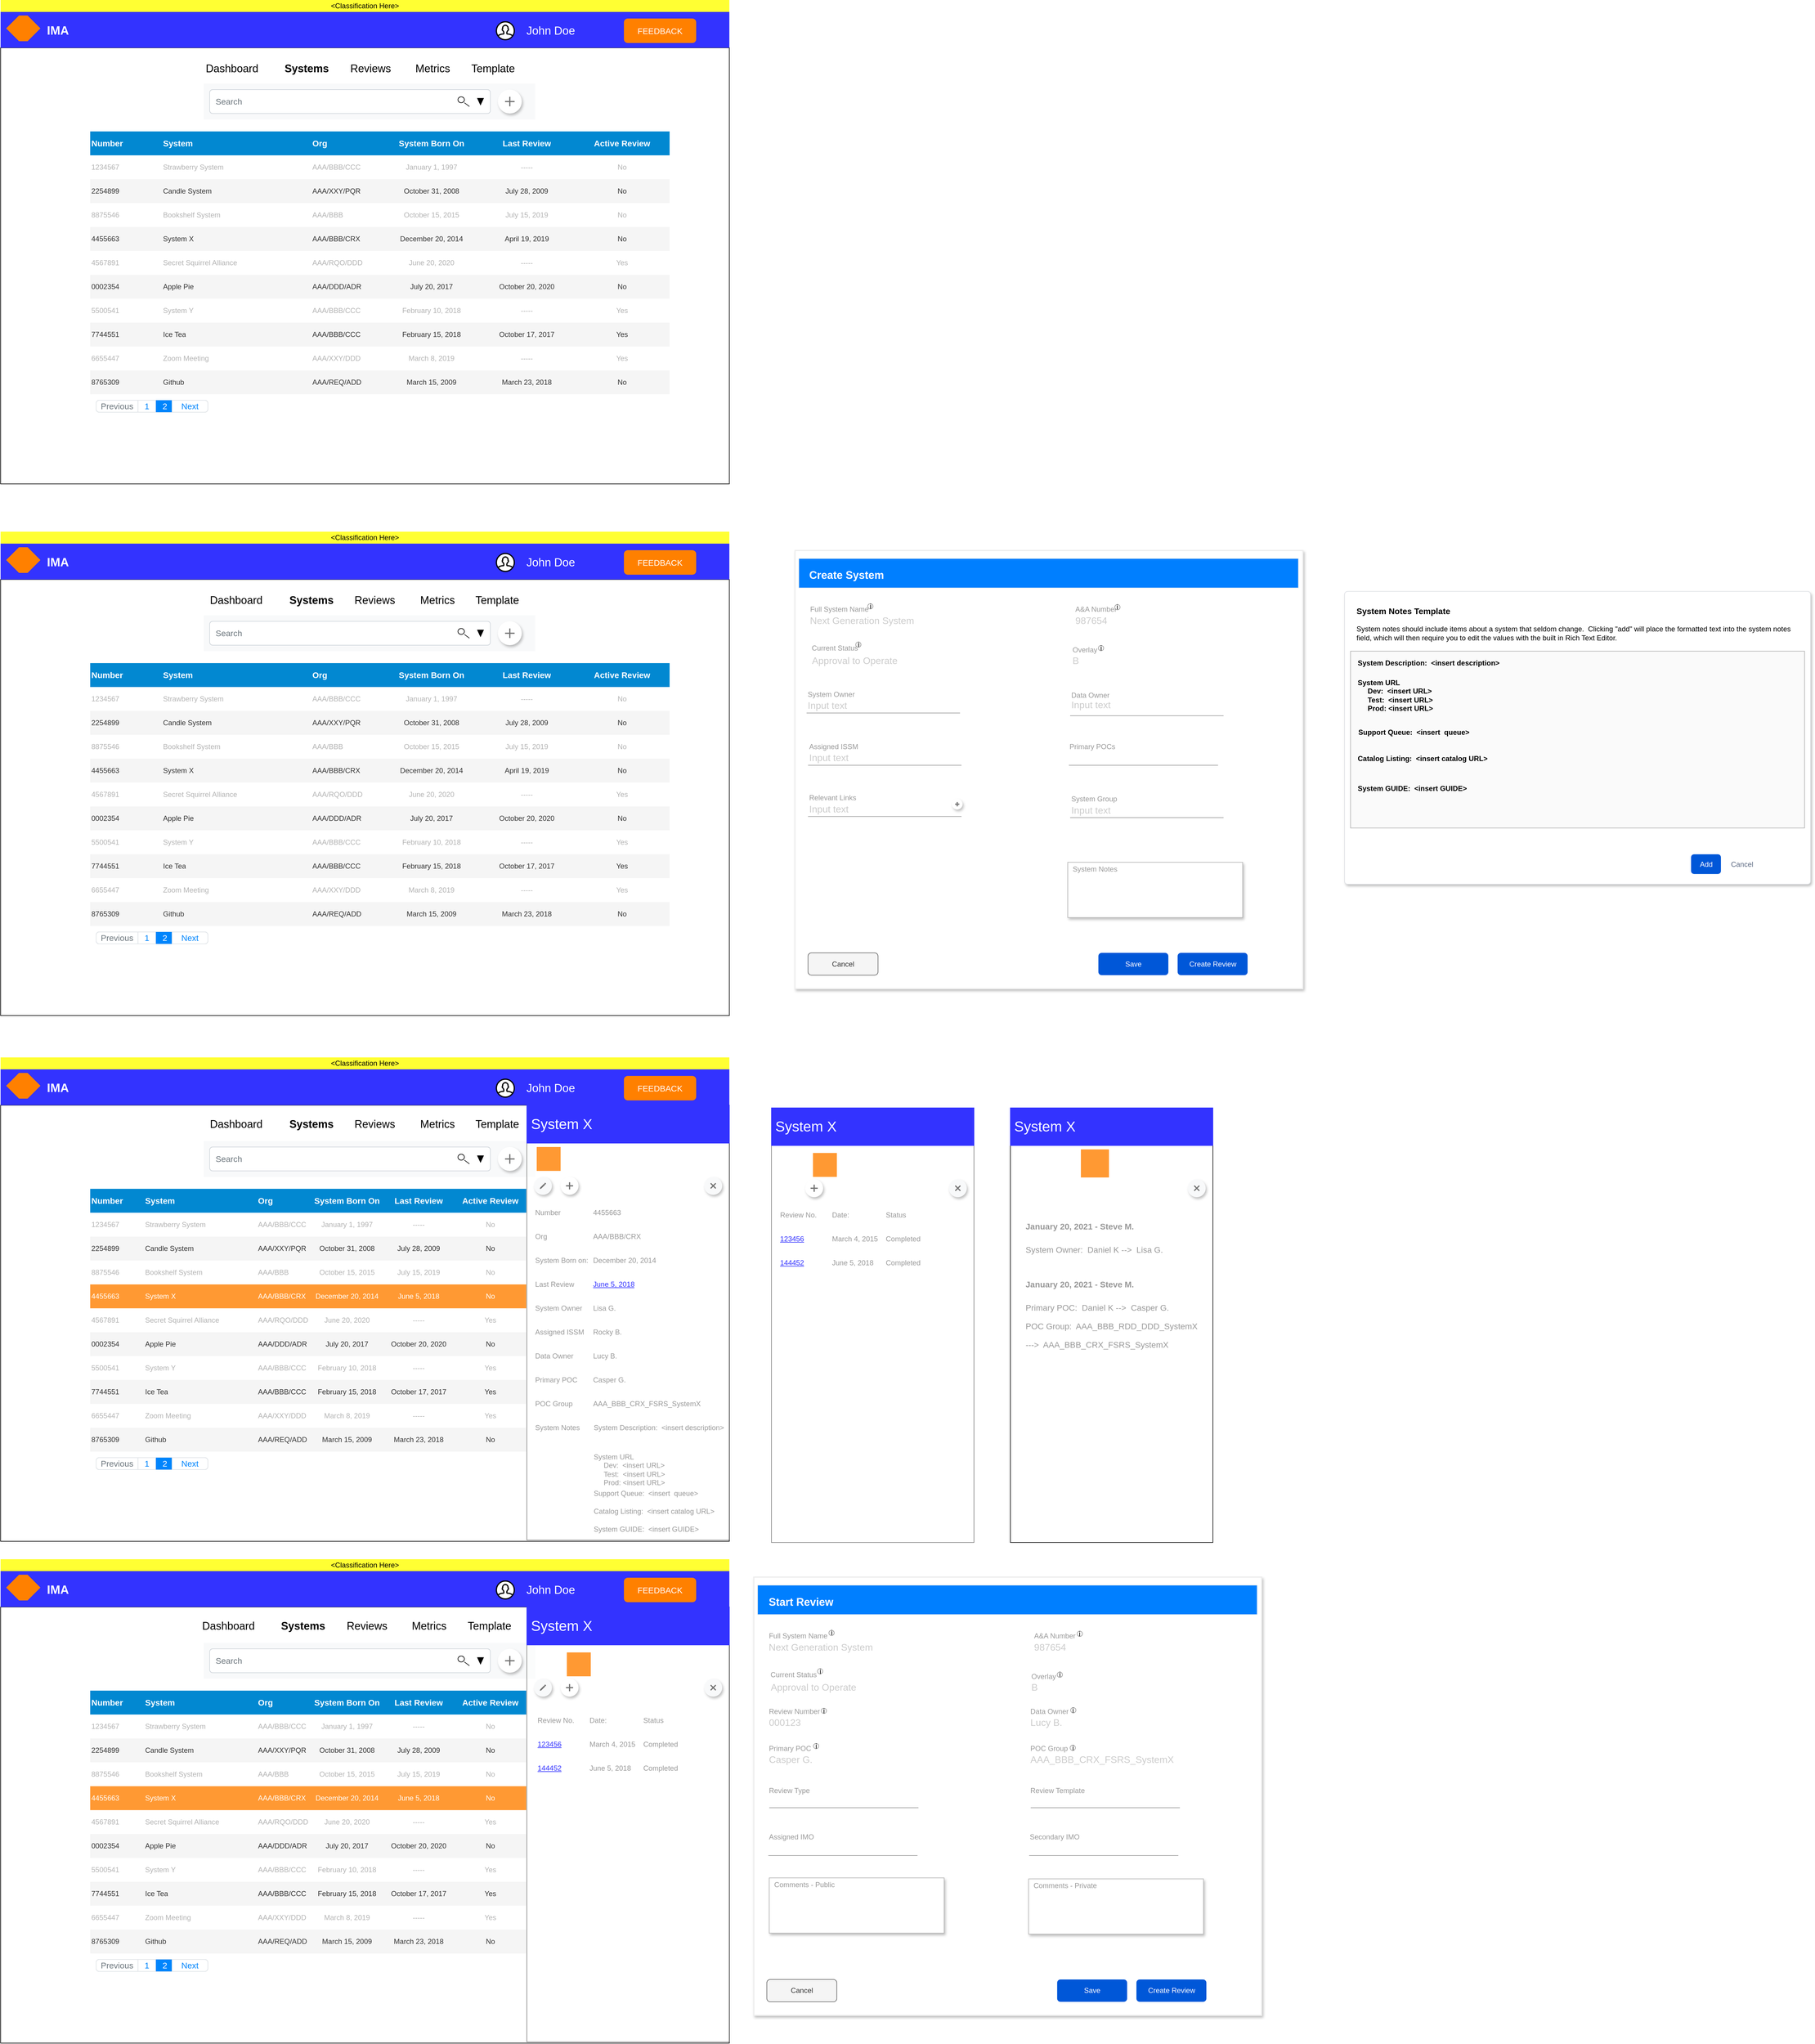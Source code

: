 <mxfile version="14.4.3" type="github" pages="3">
  <diagram id="kV-ZABMWpSK8eVZeWYC4" name="Systems">
    <mxGraphModel dx="1924" dy="1059" grid="1" gridSize="10" guides="1" tooltips="1" connect="1" arrows="1" fold="1" page="1" pageScale="1" pageWidth="1100" pageHeight="850" math="0" shadow="0">
      <root>
        <mxCell id="NH28zs7IzMTUogeKE0DD-0" />
        <mxCell id="NH28zs7IzMTUogeKE0DD-1" parent="NH28zs7IzMTUogeKE0DD-0" />
        <mxCell id="7G51n8t5U3n8qjvFnDUM-0" value="" style="rounded=0;whiteSpace=wrap;html=1;labelBackgroundColor=#FFFFFF;strokeColor=#000000;align=left;" vertex="1" parent="NH28zs7IzMTUogeKE0DD-1">
          <mxGeometry x="1720.5" y="1896" width="339" height="726" as="geometry" />
        </mxCell>
        <mxCell id="SubQ8fjGUsQ3C-w2huYh-6" value="" style="rounded=0;whiteSpace=wrap;html=1;strokeColor=#000000;align=left;" parent="NH28zs7IzMTUogeKE0DD-1" vertex="1">
          <mxGeometry x="30" y="120" width="1220" height="730" as="geometry" />
        </mxCell>
        <mxCell id="L4ZDw6nT_IcqujfQjAuv-0" value="" style="rounded=0;whiteSpace=wrap;html=1;fillColor=#3333FF;strokeColor=none;" parent="NH28zs7IzMTUogeKE0DD-1" vertex="1">
          <mxGeometry x="30" y="60" width="1220" height="60" as="geometry" />
        </mxCell>
        <mxCell id="L4ZDw6nT_IcqujfQjAuv-1" value="&lt;font style=&quot;font-size: 14px&quot;&gt;FEEDBACK&lt;/font&gt;" style="rounded=1;whiteSpace=wrap;html=1;fillColor=#FF8000;strokeColor=#FF8000;fontColor=#FFFFFF;" parent="NH28zs7IzMTUogeKE0DD-1" vertex="1">
          <mxGeometry x="1074" y="71.5" width="120" height="40" as="geometry" />
        </mxCell>
        <mxCell id="L4ZDw6nT_IcqujfQjAuv-2" value="" style="shape=image;html=1;verticalAlign=top;verticalLabelPosition=bottom;labelBackgroundColor=#ffffff;imageAspect=0;aspect=fixed;image=https://cdn3.iconfinder.com/data/icons/social-media-2125/78/bell-128.png;strokeColor=#FF8000;fillColor=#FF8000;fontColor=#FFFFFF;" parent="NH28zs7IzMTUogeKE0DD-1" vertex="1">
          <mxGeometry x="1012" y="71.5" width="37" height="37" as="geometry" />
        </mxCell>
        <mxCell id="L4ZDw6nT_IcqujfQjAuv-3" value="" style="whiteSpace=wrap;html=1;shape=mxgraph.basic.octagon2;align=center;verticalAlign=middle;dx=12;shadow=0;sketch=0;fontSize=20;fontColor=#808080;fillColor=#FF8000;strokeColor=#FF8000;" parent="NH28zs7IzMTUogeKE0DD-1" vertex="1">
          <mxGeometry x="40" y="66.5" width="56" height="42" as="geometry" />
        </mxCell>
        <mxCell id="L4ZDw6nT_IcqujfQjAuv-4" value="IMA" style="text;html=1;strokeColor=none;fillColor=none;align=center;verticalAlign=middle;whiteSpace=wrap;rounded=0;shadow=0;sketch=0;fontSize=20;fontColor=#FFFFFF;fontStyle=1" parent="NH28zs7IzMTUogeKE0DD-1" vertex="1">
          <mxGeometry x="106" y="80" width="40" height="20" as="geometry" />
        </mxCell>
        <mxCell id="L4ZDw6nT_IcqujfQjAuv-5" value="" style="html=1;verticalLabelPosition=bottom;align=center;labelBackgroundColor=#ffffff;verticalAlign=top;strokeWidth=2;shadow=0;dashed=0;shape=mxgraph.ios7.icons.user;sketch=0;fontSize=20;fontColor=#FFFFFF;fillColor=#FFFFFF;" parent="NH28zs7IzMTUogeKE0DD-1" vertex="1">
          <mxGeometry x="860" y="76.5" width="30" height="30" as="geometry" />
        </mxCell>
        <mxCell id="L4ZDw6nT_IcqujfQjAuv-6" value="John Doe" style="text;html=1;strokeColor=none;fillColor=none;align=center;verticalAlign=middle;whiteSpace=wrap;rounded=0;shadow=0;sketch=0;fontSize=19;fontColor=#FFFFFF;" parent="NH28zs7IzMTUogeKE0DD-1" vertex="1">
          <mxGeometry x="903.5" y="81.5" width="94" height="20" as="geometry" />
        </mxCell>
        <mxCell id="L4ZDw6nT_IcqujfQjAuv-7" value="&amp;lt;Classification Here&amp;gt;" style="rounded=0;whiteSpace=wrap;html=1;shadow=0;sketch=0;fontSize=12;align=center;fillColor=#FFFF33;strokeColor=none;" parent="NH28zs7IzMTUogeKE0DD-1" vertex="1">
          <mxGeometry x="30" y="40" width="1220" height="20" as="geometry" />
        </mxCell>
        <mxCell id="SEnY5fUfBxjLXX3YMtZg-0" value="" style="shape=table;html=1;whiteSpace=wrap;startSize=0;container=1;collapsible=0;childLayout=tableLayout;shadow=0;strokeColor=none;fontColor=#0288D1;" parent="NH28zs7IzMTUogeKE0DD-1" vertex="1">
          <mxGeometry x="180" y="260" width="970" height="440" as="geometry" />
        </mxCell>
        <mxCell id="SEnY5fUfBxjLXX3YMtZg-1" value="" style="shape=partialRectangle;html=1;whiteSpace=wrap;collapsible=0;dropTarget=0;pointerEvents=0;fillColor=none;top=0;left=0;bottom=0;right=0;points=[[0,0.5],[1,0.5]];portConstraint=eastwest;" parent="SEnY5fUfBxjLXX3YMtZg-0" vertex="1">
          <mxGeometry width="970" height="40" as="geometry" />
        </mxCell>
        <mxCell id="SEnY5fUfBxjLXX3YMtZg-2" value="Number" style="shape=partialRectangle;html=1;whiteSpace=wrap;connectable=0;overflow=hidden;top=0;left=0;bottom=0;right=0;strokeColor=#666666;align=left;fontStyle=1;fontSize=14;fillColor=#0288D1;fontColor=#FFFFFF;" parent="SEnY5fUfBxjLXX3YMtZg-1" vertex="1">
          <mxGeometry width="120" height="40" as="geometry" />
        </mxCell>
        <mxCell id="SEnY5fUfBxjLXX3YMtZg-3" value="System" style="shape=partialRectangle;html=1;whiteSpace=wrap;connectable=0;overflow=hidden;top=0;left=0;bottom=0;right=0;strokeColor=#666666;align=left;fontStyle=1;fontSize=14;fillColor=#0288D1;fontColor=#FFFFFF;" parent="SEnY5fUfBxjLXX3YMtZg-1" vertex="1">
          <mxGeometry x="120" width="250" height="40" as="geometry" />
        </mxCell>
        <mxCell id="SEnY5fUfBxjLXX3YMtZg-4" value="Org" style="shape=partialRectangle;html=1;whiteSpace=wrap;connectable=0;overflow=hidden;top=0;left=0;bottom=0;right=0;strokeColor=#666666;fontStyle=1;fontSize=14;fillColor=#0288D1;fontColor=#FFFFFF;align=left;" parent="SEnY5fUfBxjLXX3YMtZg-1" vertex="1">
          <mxGeometry x="370" width="122" height="40" as="geometry" />
        </mxCell>
        <mxCell id="SEnY5fUfBxjLXX3YMtZg-5" value="System Born On" style="shape=partialRectangle;html=1;whiteSpace=wrap;connectable=0;overflow=hidden;top=0;left=0;bottom=0;right=0;strokeColor=#666666;fontStyle=1;fontSize=14;fillColor=#0288D1;fontColor=#FFFFFF;" parent="SEnY5fUfBxjLXX3YMtZg-1" vertex="1">
          <mxGeometry x="492" width="159" height="40" as="geometry" />
        </mxCell>
        <mxCell id="SEnY5fUfBxjLXX3YMtZg-56" value="Last Review" style="shape=partialRectangle;html=1;whiteSpace=wrap;connectable=0;overflow=hidden;top=0;left=0;bottom=0;right=0;strokeColor=#666666;fontStyle=1;fontSize=14;fillColor=#0288D1;fontColor=#FFFFFF;" parent="SEnY5fUfBxjLXX3YMtZg-1" vertex="1">
          <mxGeometry x="651" width="160" height="40" as="geometry" />
        </mxCell>
        <mxCell id="SEnY5fUfBxjLXX3YMtZg-67" value="Active Review" style="shape=partialRectangle;html=1;whiteSpace=wrap;connectable=0;overflow=hidden;top=0;left=0;bottom=0;right=0;strokeColor=#666666;fontStyle=1;fontSize=14;fillColor=#0288D1;fontColor=#FFFFFF;" parent="SEnY5fUfBxjLXX3YMtZg-1" vertex="1">
          <mxGeometry x="811" width="159" height="40" as="geometry" />
        </mxCell>
        <mxCell id="SEnY5fUfBxjLXX3YMtZg-6" value="" style="shape=partialRectangle;html=1;whiteSpace=wrap;collapsible=0;dropTarget=0;pointerEvents=0;fillColor=none;top=0;left=0;bottom=0;right=0;points=[[0,0.5],[1,0.5]];portConstraint=eastwest;fontColor=#B3B3B3;" parent="SEnY5fUfBxjLXX3YMtZg-0" vertex="1">
          <mxGeometry y="40" width="970" height="40" as="geometry" />
        </mxCell>
        <mxCell id="SEnY5fUfBxjLXX3YMtZg-7" value="1234567" style="shape=partialRectangle;html=1;whiteSpace=wrap;connectable=0;overflow=hidden;fillColor=none;top=0;left=0;bottom=0;right=0;align=left;fontColor=#B3B3B3;" parent="SEnY5fUfBxjLXX3YMtZg-6" vertex="1">
          <mxGeometry width="120" height="40" as="geometry" />
        </mxCell>
        <mxCell id="SEnY5fUfBxjLXX3YMtZg-8" value="Strawberry System" style="shape=partialRectangle;html=1;whiteSpace=wrap;connectable=0;overflow=hidden;fillColor=none;top=0;left=0;bottom=0;right=0;align=left;fontColor=#B3B3B3;" parent="SEnY5fUfBxjLXX3YMtZg-6" vertex="1">
          <mxGeometry x="120" width="250" height="40" as="geometry" />
        </mxCell>
        <mxCell id="SEnY5fUfBxjLXX3YMtZg-9" value="AAA/BBB/CCC" style="shape=partialRectangle;html=1;whiteSpace=wrap;connectable=0;overflow=hidden;fillColor=none;top=0;left=0;bottom=0;right=0;fontColor=#B3B3B3;align=left;" parent="SEnY5fUfBxjLXX3YMtZg-6" vertex="1">
          <mxGeometry x="370" width="122" height="40" as="geometry" />
        </mxCell>
        <mxCell id="SEnY5fUfBxjLXX3YMtZg-10" value="January 1, 1997" style="shape=partialRectangle;html=1;whiteSpace=wrap;connectable=0;overflow=hidden;fillColor=none;top=0;left=0;bottom=0;right=0;fontColor=#B3B3B3;" parent="SEnY5fUfBxjLXX3YMtZg-6" vertex="1">
          <mxGeometry x="492" width="159" height="40" as="geometry" />
        </mxCell>
        <mxCell id="SEnY5fUfBxjLXX3YMtZg-57" value="-----" style="shape=partialRectangle;html=1;whiteSpace=wrap;connectable=0;overflow=hidden;fillColor=none;top=0;left=0;bottom=0;right=0;fontColor=#B3B3B3;" parent="SEnY5fUfBxjLXX3YMtZg-6" vertex="1">
          <mxGeometry x="651" width="160" height="40" as="geometry" />
        </mxCell>
        <mxCell id="SEnY5fUfBxjLXX3YMtZg-68" value="No" style="shape=partialRectangle;html=1;whiteSpace=wrap;connectable=0;overflow=hidden;fillColor=none;top=0;left=0;bottom=0;right=0;fontColor=#B3B3B3;" parent="SEnY5fUfBxjLXX3YMtZg-6" vertex="1">
          <mxGeometry x="811" width="159" height="40" as="geometry" />
        </mxCell>
        <mxCell id="SEnY5fUfBxjLXX3YMtZg-11" value="" style="shape=partialRectangle;html=1;whiteSpace=wrap;collapsible=0;dropTarget=0;pointerEvents=0;fillColor=none;top=0;left=0;bottom=0;right=0;points=[[0,0.5],[1,0.5]];portConstraint=eastwest;fontColor=#B3B3B3;" parent="SEnY5fUfBxjLXX3YMtZg-0" vertex="1">
          <mxGeometry y="80" width="970" height="40" as="geometry" />
        </mxCell>
        <mxCell id="SEnY5fUfBxjLXX3YMtZg-12" value="2254899" style="shape=partialRectangle;html=1;whiteSpace=wrap;connectable=0;overflow=hidden;fillColor=#f5f5f5;top=0;left=0;bottom=0;right=0;align=left;fontColor=#333333;strokeColor=#666666;" parent="SEnY5fUfBxjLXX3YMtZg-11" vertex="1">
          <mxGeometry width="120" height="40" as="geometry" />
        </mxCell>
        <mxCell id="SEnY5fUfBxjLXX3YMtZg-13" value="Candle System" style="shape=partialRectangle;html=1;whiteSpace=wrap;connectable=0;overflow=hidden;fillColor=#f5f5f5;top=0;left=0;bottom=0;right=0;align=left;fontColor=#333333;strokeColor=#666666;" parent="SEnY5fUfBxjLXX3YMtZg-11" vertex="1">
          <mxGeometry x="120" width="250" height="40" as="geometry" />
        </mxCell>
        <mxCell id="SEnY5fUfBxjLXX3YMtZg-14" value="AAA/XXY/PQR" style="shape=partialRectangle;html=1;whiteSpace=wrap;connectable=0;overflow=hidden;fillColor=#f5f5f5;top=0;left=0;bottom=0;right=0;fontColor=#333333;strokeColor=#666666;align=left;" parent="SEnY5fUfBxjLXX3YMtZg-11" vertex="1">
          <mxGeometry x="370" width="122" height="40" as="geometry" />
        </mxCell>
        <mxCell id="SEnY5fUfBxjLXX3YMtZg-15" value="October 31, 2008" style="shape=partialRectangle;html=1;whiteSpace=wrap;connectable=0;overflow=hidden;fillColor=#f5f5f5;top=0;left=0;bottom=0;right=0;fontColor=#333333;strokeColor=#666666;" parent="SEnY5fUfBxjLXX3YMtZg-11" vertex="1">
          <mxGeometry x="492" width="159" height="40" as="geometry" />
        </mxCell>
        <mxCell id="SEnY5fUfBxjLXX3YMtZg-58" value="July 28, 2009" style="shape=partialRectangle;html=1;whiteSpace=wrap;connectable=0;overflow=hidden;fillColor=#f5f5f5;top=0;left=0;bottom=0;right=0;fontColor=#333333;strokeColor=#666666;" parent="SEnY5fUfBxjLXX3YMtZg-11" vertex="1">
          <mxGeometry x="651" width="160" height="40" as="geometry" />
        </mxCell>
        <mxCell id="SEnY5fUfBxjLXX3YMtZg-69" value="No" style="shape=partialRectangle;html=1;whiteSpace=wrap;connectable=0;overflow=hidden;fillColor=#f5f5f5;top=0;left=0;bottom=0;right=0;fontColor=#333333;strokeColor=#666666;" parent="SEnY5fUfBxjLXX3YMtZg-11" vertex="1">
          <mxGeometry x="811" width="159" height="40" as="geometry" />
        </mxCell>
        <mxCell id="SEnY5fUfBxjLXX3YMtZg-16" value="" style="shape=partialRectangle;html=1;whiteSpace=wrap;collapsible=0;dropTarget=0;pointerEvents=0;fillColor=none;top=0;left=0;bottom=0;right=0;points=[[0,0.5],[1,0.5]];portConstraint=eastwest;fontColor=#B3B3B3;" parent="SEnY5fUfBxjLXX3YMtZg-0" vertex="1">
          <mxGeometry y="120" width="970" height="40" as="geometry" />
        </mxCell>
        <mxCell id="SEnY5fUfBxjLXX3YMtZg-17" value="8875546" style="shape=partialRectangle;html=1;whiteSpace=wrap;connectable=0;overflow=hidden;fillColor=none;top=0;left=0;bottom=0;right=0;align=left;fontColor=#B3B3B3;" parent="SEnY5fUfBxjLXX3YMtZg-16" vertex="1">
          <mxGeometry width="120" height="40" as="geometry" />
        </mxCell>
        <mxCell id="SEnY5fUfBxjLXX3YMtZg-18" value="Bookshelf System" style="shape=partialRectangle;html=1;whiteSpace=wrap;connectable=0;overflow=hidden;fillColor=none;top=0;left=0;bottom=0;right=0;align=left;fontColor=#B3B3B3;" parent="SEnY5fUfBxjLXX3YMtZg-16" vertex="1">
          <mxGeometry x="120" width="250" height="40" as="geometry" />
        </mxCell>
        <mxCell id="SEnY5fUfBxjLXX3YMtZg-19" value="AAA/BBB" style="shape=partialRectangle;html=1;whiteSpace=wrap;connectable=0;overflow=hidden;fillColor=none;top=0;left=0;bottom=0;right=0;fontColor=#B3B3B3;align=left;" parent="SEnY5fUfBxjLXX3YMtZg-16" vertex="1">
          <mxGeometry x="370" width="122" height="40" as="geometry" />
        </mxCell>
        <mxCell id="SEnY5fUfBxjLXX3YMtZg-20" value="October 15, 2015" style="shape=partialRectangle;html=1;whiteSpace=wrap;connectable=0;overflow=hidden;fillColor=none;top=0;left=0;bottom=0;right=0;fontColor=#B3B3B3;" parent="SEnY5fUfBxjLXX3YMtZg-16" vertex="1">
          <mxGeometry x="492" width="159" height="40" as="geometry" />
        </mxCell>
        <mxCell id="SEnY5fUfBxjLXX3YMtZg-59" value="July 15, 2019" style="shape=partialRectangle;html=1;whiteSpace=wrap;connectable=0;overflow=hidden;fillColor=none;top=0;left=0;bottom=0;right=0;fontColor=#B3B3B3;" parent="SEnY5fUfBxjLXX3YMtZg-16" vertex="1">
          <mxGeometry x="651" width="160" height="40" as="geometry" />
        </mxCell>
        <mxCell id="SEnY5fUfBxjLXX3YMtZg-70" value="No" style="shape=partialRectangle;html=1;whiteSpace=wrap;connectable=0;overflow=hidden;fillColor=none;top=0;left=0;bottom=0;right=0;fontColor=#B3B3B3;" parent="SEnY5fUfBxjLXX3YMtZg-16" vertex="1">
          <mxGeometry x="811" width="159" height="40" as="geometry" />
        </mxCell>
        <mxCell id="SEnY5fUfBxjLXX3YMtZg-21" style="shape=partialRectangle;html=1;whiteSpace=wrap;collapsible=0;dropTarget=0;pointerEvents=0;fillColor=none;top=0;left=0;bottom=0;right=0;points=[[0,0.5],[1,0.5]];portConstraint=eastwest;fontColor=#B3B3B3;" parent="SEnY5fUfBxjLXX3YMtZg-0" vertex="1">
          <mxGeometry y="160" width="970" height="40" as="geometry" />
        </mxCell>
        <mxCell id="SEnY5fUfBxjLXX3YMtZg-22" value="4455663" style="shape=partialRectangle;html=1;whiteSpace=wrap;connectable=0;overflow=hidden;fillColor=#f5f5f5;top=0;left=0;bottom=0;right=0;align=left;fontColor=#333333;strokeColor=#666666;" parent="SEnY5fUfBxjLXX3YMtZg-21" vertex="1">
          <mxGeometry width="120" height="40" as="geometry" />
        </mxCell>
        <mxCell id="SEnY5fUfBxjLXX3YMtZg-23" value="System X" style="shape=partialRectangle;html=1;whiteSpace=wrap;connectable=0;overflow=hidden;fillColor=#f5f5f5;top=0;left=0;bottom=0;right=0;align=left;fontColor=#333333;strokeColor=#666666;" parent="SEnY5fUfBxjLXX3YMtZg-21" vertex="1">
          <mxGeometry x="120" width="250" height="40" as="geometry" />
        </mxCell>
        <mxCell id="SEnY5fUfBxjLXX3YMtZg-24" value="AAA/BBB/CRX" style="shape=partialRectangle;html=1;whiteSpace=wrap;connectable=0;overflow=hidden;fillColor=#f5f5f5;top=0;left=0;bottom=0;right=0;fontColor=#333333;align=left;strokeColor=#666666;" parent="SEnY5fUfBxjLXX3YMtZg-21" vertex="1">
          <mxGeometry x="370" width="122" height="40" as="geometry" />
        </mxCell>
        <mxCell id="SEnY5fUfBxjLXX3YMtZg-25" value="December 20, 2014" style="shape=partialRectangle;html=1;whiteSpace=wrap;connectable=0;overflow=hidden;fillColor=#f5f5f5;top=0;left=0;bottom=0;right=0;fontColor=#333333;strokeColor=#666666;" parent="SEnY5fUfBxjLXX3YMtZg-21" vertex="1">
          <mxGeometry x="492" width="159" height="40" as="geometry" />
        </mxCell>
        <mxCell id="SEnY5fUfBxjLXX3YMtZg-60" value="April 19, 2019" style="shape=partialRectangle;html=1;whiteSpace=wrap;connectable=0;overflow=hidden;fillColor=#f5f5f5;top=0;left=0;bottom=0;right=0;fontColor=#333333;strokeColor=#666666;" parent="SEnY5fUfBxjLXX3YMtZg-21" vertex="1">
          <mxGeometry x="651" width="160" height="40" as="geometry" />
        </mxCell>
        <mxCell id="SEnY5fUfBxjLXX3YMtZg-71" value="No" style="shape=partialRectangle;html=1;whiteSpace=wrap;connectable=0;overflow=hidden;fillColor=#f5f5f5;top=0;left=0;bottom=0;right=0;fontColor=#333333;strokeColor=#666666;" parent="SEnY5fUfBxjLXX3YMtZg-21" vertex="1">
          <mxGeometry x="811" width="159" height="40" as="geometry" />
        </mxCell>
        <mxCell id="SEnY5fUfBxjLXX3YMtZg-26" style="shape=partialRectangle;html=1;whiteSpace=wrap;collapsible=0;dropTarget=0;pointerEvents=0;fillColor=none;top=0;left=0;bottom=0;right=0;points=[[0,0.5],[1,0.5]];portConstraint=eastwest;fontColor=#B3B3B3;" parent="SEnY5fUfBxjLXX3YMtZg-0" vertex="1">
          <mxGeometry y="200" width="970" height="40" as="geometry" />
        </mxCell>
        <mxCell id="SEnY5fUfBxjLXX3YMtZg-27" value="4567891" style="shape=partialRectangle;html=1;whiteSpace=wrap;connectable=0;overflow=hidden;fillColor=none;top=0;left=0;bottom=0;right=0;align=left;fontColor=#B3B3B3;" parent="SEnY5fUfBxjLXX3YMtZg-26" vertex="1">
          <mxGeometry width="120" height="40" as="geometry" />
        </mxCell>
        <mxCell id="SEnY5fUfBxjLXX3YMtZg-28" value="Secret Squirrel Alliance&amp;nbsp;" style="shape=partialRectangle;html=1;whiteSpace=wrap;connectable=0;overflow=hidden;fillColor=none;top=0;left=0;bottom=0;right=0;align=left;fontColor=#B3B3B3;" parent="SEnY5fUfBxjLXX3YMtZg-26" vertex="1">
          <mxGeometry x="120" width="250" height="40" as="geometry" />
        </mxCell>
        <mxCell id="SEnY5fUfBxjLXX3YMtZg-29" value="AAA/RQO/DDD" style="shape=partialRectangle;html=1;whiteSpace=wrap;connectable=0;overflow=hidden;fillColor=none;top=0;left=0;bottom=0;right=0;fontColor=#B3B3B3;align=left;" parent="SEnY5fUfBxjLXX3YMtZg-26" vertex="1">
          <mxGeometry x="370" width="122" height="40" as="geometry" />
        </mxCell>
        <mxCell id="SEnY5fUfBxjLXX3YMtZg-30" value="June 20, 2020" style="shape=partialRectangle;html=1;whiteSpace=wrap;connectable=0;overflow=hidden;fillColor=none;top=0;left=0;bottom=0;right=0;fontColor=#B3B3B3;" parent="SEnY5fUfBxjLXX3YMtZg-26" vertex="1">
          <mxGeometry x="492" width="159" height="40" as="geometry" />
        </mxCell>
        <mxCell id="SEnY5fUfBxjLXX3YMtZg-61" value="-----" style="shape=partialRectangle;html=1;whiteSpace=wrap;connectable=0;overflow=hidden;fillColor=none;top=0;left=0;bottom=0;right=0;fontColor=#B3B3B3;" parent="SEnY5fUfBxjLXX3YMtZg-26" vertex="1">
          <mxGeometry x="651" width="160" height="40" as="geometry" />
        </mxCell>
        <mxCell id="SEnY5fUfBxjLXX3YMtZg-72" value="Yes" style="shape=partialRectangle;html=1;whiteSpace=wrap;connectable=0;overflow=hidden;fillColor=none;top=0;left=0;bottom=0;right=0;fontColor=#B3B3B3;" parent="SEnY5fUfBxjLXX3YMtZg-26" vertex="1">
          <mxGeometry x="811" width="159" height="40" as="geometry" />
        </mxCell>
        <mxCell id="SEnY5fUfBxjLXX3YMtZg-31" style="shape=partialRectangle;html=1;whiteSpace=wrap;collapsible=0;dropTarget=0;pointerEvents=0;fillColor=none;top=0;left=0;bottom=0;right=0;points=[[0,0.5],[1,0.5]];portConstraint=eastwest;fontColor=#B3B3B3;" parent="SEnY5fUfBxjLXX3YMtZg-0" vertex="1">
          <mxGeometry y="240" width="970" height="40" as="geometry" />
        </mxCell>
        <mxCell id="SEnY5fUfBxjLXX3YMtZg-32" value="0002354" style="shape=partialRectangle;html=1;whiteSpace=wrap;connectable=0;overflow=hidden;fillColor=#f5f5f5;top=0;left=0;bottom=0;right=0;align=left;fontColor=#333333;strokeColor=#666666;" parent="SEnY5fUfBxjLXX3YMtZg-31" vertex="1">
          <mxGeometry width="120" height="40" as="geometry" />
        </mxCell>
        <mxCell id="SEnY5fUfBxjLXX3YMtZg-33" value="Apple Pie" style="shape=partialRectangle;html=1;whiteSpace=wrap;connectable=0;overflow=hidden;fillColor=#f5f5f5;top=0;left=0;bottom=0;right=0;align=left;fontColor=#333333;strokeColor=#666666;" parent="SEnY5fUfBxjLXX3YMtZg-31" vertex="1">
          <mxGeometry x="120" width="250" height="40" as="geometry" />
        </mxCell>
        <mxCell id="SEnY5fUfBxjLXX3YMtZg-34" value="AAA/DDD/ADR" style="shape=partialRectangle;html=1;whiteSpace=wrap;connectable=0;overflow=hidden;fillColor=#f5f5f5;top=0;left=0;bottom=0;right=0;fontColor=#333333;align=left;strokeColor=#666666;" parent="SEnY5fUfBxjLXX3YMtZg-31" vertex="1">
          <mxGeometry x="370" width="122" height="40" as="geometry" />
        </mxCell>
        <mxCell id="SEnY5fUfBxjLXX3YMtZg-35" value="July 20, 2017" style="shape=partialRectangle;html=1;whiteSpace=wrap;connectable=0;overflow=hidden;fillColor=#f5f5f5;top=0;left=0;bottom=0;right=0;fontColor=#333333;strokeColor=#666666;" parent="SEnY5fUfBxjLXX3YMtZg-31" vertex="1">
          <mxGeometry x="492" width="159" height="40" as="geometry" />
        </mxCell>
        <mxCell id="SEnY5fUfBxjLXX3YMtZg-62" value="October 20, 2020" style="shape=partialRectangle;html=1;whiteSpace=wrap;connectable=0;overflow=hidden;fillColor=#f5f5f5;top=0;left=0;bottom=0;right=0;fontColor=#333333;strokeColor=#666666;" parent="SEnY5fUfBxjLXX3YMtZg-31" vertex="1">
          <mxGeometry x="651" width="160" height="40" as="geometry" />
        </mxCell>
        <mxCell id="SEnY5fUfBxjLXX3YMtZg-73" value="No" style="shape=partialRectangle;html=1;whiteSpace=wrap;connectable=0;overflow=hidden;fillColor=#f5f5f5;top=0;left=0;bottom=0;right=0;fontColor=#333333;strokeColor=#666666;" parent="SEnY5fUfBxjLXX3YMtZg-31" vertex="1">
          <mxGeometry x="811" width="159" height="40" as="geometry" />
        </mxCell>
        <mxCell id="SEnY5fUfBxjLXX3YMtZg-36" style="shape=partialRectangle;html=1;whiteSpace=wrap;collapsible=0;dropTarget=0;pointerEvents=0;fillColor=none;top=0;left=0;bottom=0;right=0;points=[[0,0.5],[1,0.5]];portConstraint=eastwest;fontColor=#B3B3B3;" parent="SEnY5fUfBxjLXX3YMtZg-0" vertex="1">
          <mxGeometry y="280" width="970" height="40" as="geometry" />
        </mxCell>
        <mxCell id="SEnY5fUfBxjLXX3YMtZg-37" value="5500541" style="shape=partialRectangle;html=1;whiteSpace=wrap;connectable=0;overflow=hidden;fillColor=none;top=0;left=0;bottom=0;right=0;align=left;fontColor=#B3B3B3;" parent="SEnY5fUfBxjLXX3YMtZg-36" vertex="1">
          <mxGeometry width="120" height="40" as="geometry" />
        </mxCell>
        <mxCell id="SEnY5fUfBxjLXX3YMtZg-38" value="System Y" style="shape=partialRectangle;html=1;whiteSpace=wrap;connectable=0;overflow=hidden;fillColor=none;top=0;left=0;bottom=0;right=0;align=left;fontColor=#B3B3B3;" parent="SEnY5fUfBxjLXX3YMtZg-36" vertex="1">
          <mxGeometry x="120" width="250" height="40" as="geometry" />
        </mxCell>
        <mxCell id="SEnY5fUfBxjLXX3YMtZg-39" value="AAA/BBB/CCC" style="shape=partialRectangle;html=1;whiteSpace=wrap;connectable=0;overflow=hidden;fillColor=none;top=0;left=0;bottom=0;right=0;fontColor=#B3B3B3;align=left;" parent="SEnY5fUfBxjLXX3YMtZg-36" vertex="1">
          <mxGeometry x="370" width="122" height="40" as="geometry" />
        </mxCell>
        <mxCell id="SEnY5fUfBxjLXX3YMtZg-40" value="February 10, 2018" style="shape=partialRectangle;html=1;whiteSpace=wrap;connectable=0;overflow=hidden;fillColor=none;top=0;left=0;bottom=0;right=0;fontColor=#B3B3B3;" parent="SEnY5fUfBxjLXX3YMtZg-36" vertex="1">
          <mxGeometry x="492" width="159" height="40" as="geometry" />
        </mxCell>
        <mxCell id="SEnY5fUfBxjLXX3YMtZg-63" value="-----" style="shape=partialRectangle;html=1;whiteSpace=wrap;connectable=0;overflow=hidden;fillColor=none;top=0;left=0;bottom=0;right=0;fontColor=#B3B3B3;" parent="SEnY5fUfBxjLXX3YMtZg-36" vertex="1">
          <mxGeometry x="651" width="160" height="40" as="geometry" />
        </mxCell>
        <mxCell id="SEnY5fUfBxjLXX3YMtZg-74" value="Yes" style="shape=partialRectangle;html=1;whiteSpace=wrap;connectable=0;overflow=hidden;fillColor=none;top=0;left=0;bottom=0;right=0;fontColor=#B3B3B3;" parent="SEnY5fUfBxjLXX3YMtZg-36" vertex="1">
          <mxGeometry x="811" width="159" height="40" as="geometry" />
        </mxCell>
        <mxCell id="SEnY5fUfBxjLXX3YMtZg-41" style="shape=partialRectangle;html=1;whiteSpace=wrap;collapsible=0;dropTarget=0;pointerEvents=0;fillColor=none;top=0;left=0;bottom=0;right=0;points=[[0,0.5],[1,0.5]];portConstraint=eastwest;fontColor=#B3B3B3;" parent="SEnY5fUfBxjLXX3YMtZg-0" vertex="1">
          <mxGeometry y="320" width="970" height="40" as="geometry" />
        </mxCell>
        <mxCell id="SEnY5fUfBxjLXX3YMtZg-42" value="7744551" style="shape=partialRectangle;html=1;whiteSpace=wrap;connectable=0;overflow=hidden;fillColor=#f5f5f5;top=0;left=0;bottom=0;right=0;align=left;fontColor=#333333;strokeColor=#666666;" parent="SEnY5fUfBxjLXX3YMtZg-41" vertex="1">
          <mxGeometry width="120" height="40" as="geometry" />
        </mxCell>
        <mxCell id="SEnY5fUfBxjLXX3YMtZg-43" value="Ice Tea" style="shape=partialRectangle;html=1;whiteSpace=wrap;connectable=0;overflow=hidden;fillColor=#f5f5f5;top=0;left=0;bottom=0;right=0;align=left;fontColor=#333333;strokeColor=#666666;" parent="SEnY5fUfBxjLXX3YMtZg-41" vertex="1">
          <mxGeometry x="120" width="250" height="40" as="geometry" />
        </mxCell>
        <mxCell id="SEnY5fUfBxjLXX3YMtZg-44" value="AAA/BBB/CCC" style="shape=partialRectangle;html=1;whiteSpace=wrap;connectable=0;overflow=hidden;fillColor=#f5f5f5;top=0;left=0;bottom=0;right=0;fontColor=#333333;align=left;strokeColor=#666666;" parent="SEnY5fUfBxjLXX3YMtZg-41" vertex="1">
          <mxGeometry x="370" width="122" height="40" as="geometry" />
        </mxCell>
        <mxCell id="SEnY5fUfBxjLXX3YMtZg-45" value="February 15, 2018" style="shape=partialRectangle;html=1;whiteSpace=wrap;connectable=0;overflow=hidden;fillColor=#f5f5f5;top=0;left=0;bottom=0;right=0;fontColor=#333333;strokeColor=#666666;" parent="SEnY5fUfBxjLXX3YMtZg-41" vertex="1">
          <mxGeometry x="492" width="159" height="40" as="geometry" />
        </mxCell>
        <mxCell id="SEnY5fUfBxjLXX3YMtZg-64" value="October 17, 2017" style="shape=partialRectangle;html=1;whiteSpace=wrap;connectable=0;overflow=hidden;fillColor=#f5f5f5;top=0;left=0;bottom=0;right=0;fontColor=#333333;strokeColor=#666666;" parent="SEnY5fUfBxjLXX3YMtZg-41" vertex="1">
          <mxGeometry x="651" width="160" height="40" as="geometry" />
        </mxCell>
        <mxCell id="SEnY5fUfBxjLXX3YMtZg-75" value="Yes" style="shape=partialRectangle;html=1;whiteSpace=wrap;connectable=0;overflow=hidden;fillColor=#f5f5f5;top=0;left=0;bottom=0;right=0;fontColor=#333333;strokeColor=#666666;" parent="SEnY5fUfBxjLXX3YMtZg-41" vertex="1">
          <mxGeometry x="811" width="159" height="40" as="geometry" />
        </mxCell>
        <mxCell id="SEnY5fUfBxjLXX3YMtZg-46" style="shape=partialRectangle;html=1;whiteSpace=wrap;collapsible=0;dropTarget=0;pointerEvents=0;fillColor=none;top=0;left=0;bottom=0;right=0;points=[[0,0.5],[1,0.5]];portConstraint=eastwest;fontColor=#B3B3B3;" parent="SEnY5fUfBxjLXX3YMtZg-0" vertex="1">
          <mxGeometry y="360" width="970" height="40" as="geometry" />
        </mxCell>
        <mxCell id="SEnY5fUfBxjLXX3YMtZg-47" value="6655447" style="shape=partialRectangle;html=1;whiteSpace=wrap;connectable=0;overflow=hidden;fillColor=none;top=0;left=0;bottom=0;right=0;align=left;fontColor=#B3B3B3;" parent="SEnY5fUfBxjLXX3YMtZg-46" vertex="1">
          <mxGeometry width="120" height="40" as="geometry" />
        </mxCell>
        <mxCell id="SEnY5fUfBxjLXX3YMtZg-48" value="Zoom Meeting" style="shape=partialRectangle;html=1;whiteSpace=wrap;connectable=0;overflow=hidden;fillColor=none;top=0;left=0;bottom=0;right=0;align=left;fontColor=#B3B3B3;" parent="SEnY5fUfBxjLXX3YMtZg-46" vertex="1">
          <mxGeometry x="120" width="250" height="40" as="geometry" />
        </mxCell>
        <mxCell id="SEnY5fUfBxjLXX3YMtZg-49" value="AAA/XXY/DDD" style="shape=partialRectangle;html=1;whiteSpace=wrap;connectable=0;overflow=hidden;fillColor=none;top=0;left=0;bottom=0;right=0;fontColor=#B3B3B3;align=left;" parent="SEnY5fUfBxjLXX3YMtZg-46" vertex="1">
          <mxGeometry x="370" width="122" height="40" as="geometry" />
        </mxCell>
        <mxCell id="SEnY5fUfBxjLXX3YMtZg-50" value="March 8, 2019" style="shape=partialRectangle;html=1;whiteSpace=wrap;connectable=0;overflow=hidden;fillColor=none;top=0;left=0;bottom=0;right=0;fontColor=#B3B3B3;" parent="SEnY5fUfBxjLXX3YMtZg-46" vertex="1">
          <mxGeometry x="492" width="159" height="40" as="geometry" />
        </mxCell>
        <mxCell id="SEnY5fUfBxjLXX3YMtZg-65" value="-----" style="shape=partialRectangle;html=1;whiteSpace=wrap;connectable=0;overflow=hidden;fillColor=none;top=0;left=0;bottom=0;right=0;fontColor=#B3B3B3;" parent="SEnY5fUfBxjLXX3YMtZg-46" vertex="1">
          <mxGeometry x="651" width="160" height="40" as="geometry" />
        </mxCell>
        <mxCell id="SEnY5fUfBxjLXX3YMtZg-76" value="Yes" style="shape=partialRectangle;html=1;whiteSpace=wrap;connectable=0;overflow=hidden;fillColor=none;top=0;left=0;bottom=0;right=0;fontColor=#B3B3B3;" parent="SEnY5fUfBxjLXX3YMtZg-46" vertex="1">
          <mxGeometry x="811" width="159" height="40" as="geometry" />
        </mxCell>
        <mxCell id="SEnY5fUfBxjLXX3YMtZg-51" style="shape=partialRectangle;html=1;whiteSpace=wrap;collapsible=0;dropTarget=0;pointerEvents=0;fillColor=none;top=0;left=0;bottom=0;right=0;points=[[0,0.5],[1,0.5]];portConstraint=eastwest;fontColor=#B3B3B3;" parent="SEnY5fUfBxjLXX3YMtZg-0" vertex="1">
          <mxGeometry y="400" width="970" height="40" as="geometry" />
        </mxCell>
        <mxCell id="SEnY5fUfBxjLXX3YMtZg-52" value="8765309" style="shape=partialRectangle;html=1;whiteSpace=wrap;connectable=0;overflow=hidden;fillColor=#f5f5f5;top=0;left=0;bottom=0;right=0;align=left;fontColor=#333333;strokeColor=#666666;" parent="SEnY5fUfBxjLXX3YMtZg-51" vertex="1">
          <mxGeometry width="120" height="40" as="geometry" />
        </mxCell>
        <mxCell id="SEnY5fUfBxjLXX3YMtZg-53" value="Github" style="shape=partialRectangle;html=1;whiteSpace=wrap;connectable=0;overflow=hidden;fillColor=#f5f5f5;top=0;left=0;bottom=0;right=0;align=left;fontColor=#333333;strokeColor=#666666;" parent="SEnY5fUfBxjLXX3YMtZg-51" vertex="1">
          <mxGeometry x="120" width="250" height="40" as="geometry" />
        </mxCell>
        <mxCell id="SEnY5fUfBxjLXX3YMtZg-54" value="AAA/REQ/ADD" style="shape=partialRectangle;html=1;whiteSpace=wrap;connectable=0;overflow=hidden;fillColor=#f5f5f5;top=0;left=0;bottom=0;right=0;fontColor=#333333;align=left;strokeColor=#666666;" parent="SEnY5fUfBxjLXX3YMtZg-51" vertex="1">
          <mxGeometry x="370" width="122" height="40" as="geometry" />
        </mxCell>
        <mxCell id="SEnY5fUfBxjLXX3YMtZg-55" value="March 15, 2009" style="shape=partialRectangle;html=1;whiteSpace=wrap;connectable=0;overflow=hidden;fillColor=#f5f5f5;top=0;left=0;bottom=0;right=0;fontColor=#333333;strokeColor=#666666;" parent="SEnY5fUfBxjLXX3YMtZg-51" vertex="1">
          <mxGeometry x="492" width="159" height="40" as="geometry" />
        </mxCell>
        <mxCell id="SEnY5fUfBxjLXX3YMtZg-66" value="March 23, 2018" style="shape=partialRectangle;html=1;whiteSpace=wrap;connectable=0;overflow=hidden;fillColor=#f5f5f5;top=0;left=0;bottom=0;right=0;fontColor=#333333;strokeColor=#666666;" parent="SEnY5fUfBxjLXX3YMtZg-51" vertex="1">
          <mxGeometry x="651" width="160" height="40" as="geometry" />
        </mxCell>
        <mxCell id="SEnY5fUfBxjLXX3YMtZg-77" value="No" style="shape=partialRectangle;html=1;whiteSpace=wrap;connectable=0;overflow=hidden;fillColor=#f5f5f5;top=0;left=0;bottom=0;right=0;fontColor=#333333;strokeColor=#666666;" parent="SEnY5fUfBxjLXX3YMtZg-51" vertex="1">
          <mxGeometry x="811" width="159" height="40" as="geometry" />
        </mxCell>
        <mxCell id="SEnY5fUfBxjLXX3YMtZg-110" value="" style="group" parent="NH28zs7IzMTUogeKE0DD-1" connectable="0" vertex="1">
          <mxGeometry x="370" y="180" width="555" height="60" as="geometry" />
        </mxCell>
        <mxCell id="SEnY5fUfBxjLXX3YMtZg-111" value="" style="html=1;shadow=0;dashed=0;fillColor=#F8F9FA;strokeColor=none;fontSize=16;fontColor=#181819;align=left;spacing=15;" parent="SEnY5fUfBxjLXX3YMtZg-110" vertex="1">
          <mxGeometry width="555" height="60" as="geometry" />
        </mxCell>
        <mxCell id="SEnY5fUfBxjLXX3YMtZg-112" value="Search" style="html=1;shadow=0;dashed=0;shape=mxgraph.bootstrap.rrect;rSize=5;fontSize=14;fontColor=#6C767D;strokeColor=#CED4DA;fillColor=#ffffff;align=left;spacing=10;" parent="SEnY5fUfBxjLXX3YMtZg-111" vertex="1">
          <mxGeometry width="470" height="40" relative="1" as="geometry">
            <mxPoint x="10" y="10" as="offset" />
          </mxGeometry>
        </mxCell>
        <mxCell id="SEnY5fUfBxjLXX3YMtZg-113" value="" style="ellipse;whiteSpace=wrap;html=1;fillColor=#FFFFFF;" parent="SEnY5fUfBxjLXX3YMtZg-111" vertex="1">
          <mxGeometry x="425.68" y="22" width="10.777" height="10" as="geometry" />
        </mxCell>
        <mxCell id="SEnY5fUfBxjLXX3YMtZg-114" value="" style="endArrow=none;html=1;" parent="SEnY5fUfBxjLXX3YMtZg-111" edge="1">
          <mxGeometry width="50" height="50" relative="1" as="geometry">
            <mxPoint x="436.456" y="32" as="sourcePoint" />
            <mxPoint x="436.456" y="32" as="targetPoint" />
            <Array as="points">
              <mxPoint x="447.233" y="40" />
            </Array>
          </mxGeometry>
        </mxCell>
        <mxCell id="SEnY5fUfBxjLXX3YMtZg-115" value="" style="triangle;whiteSpace=wrap;html=1;rotation=90;fillColor=#000000;" parent="SEnY5fUfBxjLXX3YMtZg-111" vertex="1">
          <mxGeometry x="458.01" y="25" width="10.777" height="10" as="geometry" />
        </mxCell>
        <mxCell id="SEnY5fUfBxjLXX3YMtZg-116" value="" style="shape=ellipse;dashed=0;strokeColor=none;shadow=1;fontSize=13;align=center;verticalAlign=top;labelPosition=center;verticalLabelPosition=bottom;html=1;aspect=fixed;" parent="SEnY5fUfBxjLXX3YMtZg-110" vertex="1">
          <mxGeometry x="492.5" y="10" width="40" height="40" as="geometry" />
        </mxCell>
        <mxCell id="SEnY5fUfBxjLXX3YMtZg-117" value="" style="dashed=0;html=1;shape=mxgraph.gmdl.plus;strokeColor=#737373;strokeWidth=2;shadow=0;" parent="SEnY5fUfBxjLXX3YMtZg-116" vertex="1">
          <mxGeometry x="12" y="12" width="16" height="16" as="geometry" />
        </mxCell>
        <mxCell id="gqp8vZS-8qmiv64K3GKo-0" value="" style="shape=rect;strokeColor=#eeeeee;shadow=1;fillColor=#FFFFFF;align=left;strokeWidth=2;fontColor=#999999;" parent="NH28zs7IzMTUogeKE0DD-1" vertex="1">
          <mxGeometry x="1360" y="961.5" width="850" height="733.5" as="geometry" />
        </mxCell>
        <mxCell id="gqp8vZS-8qmiv64K3GKo-1" value="" style="rounded=0;whiteSpace=wrap;html=1;shadow=1;strokeColor=#B3B3B3;fillColor=#FFFFFF;" parent="gqp8vZS-8qmiv64K3GKo-0" vertex="1">
          <mxGeometry x="456.541" y="521.911" width="292.788" height="92.469" as="geometry" />
        </mxCell>
        <mxCell id="gqp8vZS-8qmiv64K3GKo-22" value="" style="shape=rect;strokeColor=#eeeeee;resizeWidth=1;fillColor=#007FFF;fontColor=#FFFFFF;verticalAlign=middle;align=center;labelPosition=center;verticalLabelPosition=middle;" parent="gqp8vZS-8qmiv64K3GKo-0" vertex="1">
          <mxGeometry x="6.204" y="13.372" width="836.536" height="49.333" as="geometry" />
        </mxCell>
        <mxCell id="gqp8vZS-8qmiv64K3GKo-23" value="Create System" style="text;fontSize=18;fontStyle=1;fontColor=#FFFFFF;" parent="gqp8vZS-8qmiv64K3GKo-22" vertex="1">
          <mxGeometry width="235" height="20" relative="1" as="geometry">
            <mxPoint x="15.55" y="10.13" as="offset" />
          </mxGeometry>
        </mxCell>
        <mxCell id="gqp8vZS-8qmiv64K3GKo-24" value="Full System Name" style="text;fontColor=#999999;fontSize=12;verticalAlign=middle;strokeColor=none;fillColor=none;" parent="gqp8vZS-8qmiv64K3GKo-0" vertex="1">
          <mxGeometry x="23.321" y="83.849" width="502.735" height="27.575" as="geometry" />
        </mxCell>
        <mxCell id="gqp8vZS-8qmiv64K3GKo-25" value="Next Generation System" style="text;fontColor=#cccccc;fontSize=16;verticalAlign=middle;strokeColor=none;fillColor=none;" parent="gqp8vZS-8qmiv64K3GKo-0" vertex="1">
          <mxGeometry x="23.045" y="102.238" width="503.007" height="27.576" as="geometry" />
        </mxCell>
        <mxCell id="gqp8vZS-8qmiv64K3GKo-26" value="Input text" style="text;fontColor=#cccccc;fontSize=16;verticalAlign=middle;strokeColor=none;fillColor=none;" parent="gqp8vZS-8qmiv64K3GKo-0" vertex="1">
          <mxGeometry x="19.281" y="244.414" width="256.856" height="27.575" as="geometry" />
        </mxCell>
        <mxCell id="gqp8vZS-8qmiv64K3GKo-27" value="" style="dashed=0;shape=line;strokeWidth=1;noLabel=1;strokeColor=#999999;" parent="gqp8vZS-8qmiv64K3GKo-0" vertex="1">
          <mxGeometry x="19.281" y="267.393" width="256.856" height="9.192" as="geometry" />
        </mxCell>
        <mxCell id="gqp8vZS-8qmiv64K3GKo-28" value="System Owner" style="text;fontColor=#999999;fontSize=12;verticalAlign=middle;strokeColor=none;fillColor=none;" parent="gqp8vZS-8qmiv64K3GKo-0" vertex="1">
          <mxGeometry x="19.281" y="226.03" width="256.856" height="27.575" as="geometry" />
        </mxCell>
        <mxCell id="gqp8vZS-8qmiv64K3GKo-29" value="Input text" style="text;fontColor=#cccccc;fontSize=16;verticalAlign=middle;strokeColor=none;fillColor=none;" parent="gqp8vZS-8qmiv64K3GKo-0" vertex="1">
          <mxGeometry x="460.496" y="243.287" width="256.856" height="27.575" as="geometry" />
        </mxCell>
        <mxCell id="gqp8vZS-8qmiv64K3GKo-30" value="" style="dashed=0;shape=line;strokeWidth=1;noLabel=1;strokeColor=#999999;" parent="gqp8vZS-8qmiv64K3GKo-0" vertex="1">
          <mxGeometry x="460.496" y="271.99" width="256.856" height="9.192" as="geometry" />
        </mxCell>
        <mxCell id="gqp8vZS-8qmiv64K3GKo-31" value="Data Owner" style="text;fontColor=#999999;fontSize=12;verticalAlign=middle;strokeColor=none;fillColor=none;" parent="gqp8vZS-8qmiv64K3GKo-0" vertex="1">
          <mxGeometry x="460.496" y="227.82" width="256.856" height="27.575" as="geometry" />
        </mxCell>
        <mxCell id="gqp8vZS-8qmiv64K3GKo-32" value="987654" style="text;fontColor=#cccccc;fontSize=16;verticalAlign=middle;strokeColor=none;fillColor=none;" parent="gqp8vZS-8qmiv64K3GKo-0" vertex="1">
          <mxGeometry x="467.267" y="102.236" width="256.856" height="27.575" as="geometry" />
        </mxCell>
        <mxCell id="gqp8vZS-8qmiv64K3GKo-33" value="A&amp;A Number" style="text;fontColor=#999999;fontSize=12;verticalAlign=middle;strokeColor=none;fillColor=none;" parent="gqp8vZS-8qmiv64K3GKo-0" vertex="1">
          <mxGeometry x="467.267" y="83.853" width="256.856" height="27.575" as="geometry" />
        </mxCell>
        <mxCell id="gqp8vZS-8qmiv64K3GKo-34" value="Approval to Operate" style="text;fontColor=#cccccc;fontSize=16;verticalAlign=middle;strokeColor=none;fillColor=none;" parent="gqp8vZS-8qmiv64K3GKo-0" vertex="1">
          <mxGeometry x="26.33" y="168.977" width="256.856" height="27.575" as="geometry" />
        </mxCell>
        <mxCell id="gqp8vZS-8qmiv64K3GKo-35" value="Current Status" style="text;fontColor=#999999;fontSize=12;verticalAlign=middle;strokeColor=none;fillColor=none;" parent="gqp8vZS-8qmiv64K3GKo-0" vertex="1">
          <mxGeometry x="26.055" y="148.654" width="256.856" height="27.575" as="geometry" />
        </mxCell>
        <mxCell id="gqp8vZS-8qmiv64K3GKo-36" value="B" style="text;fontColor=#cccccc;fontSize=16;verticalAlign=middle;strokeColor=none;fillColor=none;" parent="gqp8vZS-8qmiv64K3GKo-0" vertex="1">
          <mxGeometry x="462.666" y="168.981" width="256.856" height="27.575" as="geometry" />
        </mxCell>
        <mxCell id="gqp8vZS-8qmiv64K3GKo-37" value="Overlay" style="text;fontColor=#999999;fontSize=12;verticalAlign=middle;strokeColor=none;fillColor=none;" parent="gqp8vZS-8qmiv64K3GKo-0" vertex="1">
          <mxGeometry x="462.669" y="151.478" width="256.856" height="27.575" as="geometry" />
        </mxCell>
        <mxCell id="gqp8vZS-8qmiv64K3GKo-38" value="Assigned ISSM" style="text;fontColor=#999999;fontSize=12;verticalAlign=middle;strokeColor=none;fillColor=none;" parent="gqp8vZS-8qmiv64K3GKo-0" vertex="1">
          <mxGeometry x="21.76" y="313.524" width="256.856" height="27.575" as="geometry" />
        </mxCell>
        <mxCell id="gqp8vZS-8qmiv64K3GKo-39" value="Input text" style="text;fontColor=#cccccc;fontSize=16;verticalAlign=middle;strokeColor=none;fillColor=none;" parent="gqp8vZS-8qmiv64K3GKo-0" vertex="1">
          <mxGeometry x="21.76" y="331.908" width="256.856" height="27.575" as="geometry" />
        </mxCell>
        <mxCell id="gqp8vZS-8qmiv64K3GKo-40" value="" style="dashed=0;shape=line;strokeWidth=1;noLabel=1;strokeColor=#999999;" parent="gqp8vZS-8qmiv64K3GKo-0" vertex="1">
          <mxGeometry x="21.76" y="354.887" width="256.856" height="9.192" as="geometry" />
        </mxCell>
        <mxCell id="gqp8vZS-8qmiv64K3GKo-41" value="Relevant Links" style="text;fontColor=#999999;fontSize=12;verticalAlign=middle;strokeColor=none;fillColor=none;" parent="gqp8vZS-8qmiv64K3GKo-0" vertex="1">
          <mxGeometry x="21.762" y="399.291" width="256.856" height="27.575" as="geometry" />
        </mxCell>
        <mxCell id="gqp8vZS-8qmiv64K3GKo-42" value="Input text" style="text;fontColor=#cccccc;fontSize=16;verticalAlign=middle;strokeColor=none;fillColor=none;" parent="gqp8vZS-8qmiv64K3GKo-0" vertex="1">
          <mxGeometry x="21.762" y="417.675" width="256.856" height="27.575" as="geometry" />
        </mxCell>
        <mxCell id="gqp8vZS-8qmiv64K3GKo-43" value="" style="dashed=0;shape=line;strokeWidth=1;noLabel=1;strokeColor=#999999;" parent="gqp8vZS-8qmiv64K3GKo-0" vertex="1">
          <mxGeometry x="21.762" y="440.654" width="256.856" height="9.192" as="geometry" />
        </mxCell>
        <mxCell id="gqp8vZS-8qmiv64K3GKo-44" value="" style="shape=ellipse;dashed=0;strokeColor=none;shadow=1;fontSize=13;align=center;verticalAlign=top;labelPosition=center;verticalLabelPosition=bottom;html=1;aspect=fixed;" parent="gqp8vZS-8qmiv64K3GKo-0" vertex="1">
          <mxGeometry x="262.545" y="415.711" width="17.877" height="17.877" as="geometry" />
        </mxCell>
        <mxCell id="gqp8vZS-8qmiv64K3GKo-45" value="" style="dashed=0;html=1;shape=mxgraph.gmdl.plus;strokeColor=#737373;strokeWidth=2;shadow=0;" parent="gqp8vZS-8qmiv64K3GKo-44" vertex="1">
          <mxGeometry x="5.363" y="5.363" width="7.151" height="7.151" as="geometry" />
        </mxCell>
        <mxCell id="gqp8vZS-8qmiv64K3GKo-46" value="Primary POCs" style="text;fontColor=#999999;fontSize=12;verticalAlign=middle;strokeColor=none;fillColor=none;" parent="gqp8vZS-8qmiv64K3GKo-0" vertex="1">
          <mxGeometry x="457.485" y="313.524" width="256.856" height="27.575" as="geometry" />
        </mxCell>
        <mxCell id="gqp8vZS-8qmiv64K3GKo-47" value="" style="dashed=0;shape=line;strokeWidth=1;noLabel=1;strokeColor=#999999;" parent="gqp8vZS-8qmiv64K3GKo-0" vertex="1">
          <mxGeometry x="458.396" y="354.889" width="249.785" height="9.193" as="geometry" />
        </mxCell>
        <mxCell id="gqp8vZS-8qmiv64K3GKo-48" value="" style="shape=image;html=1;verticalAlign=top;verticalLabelPosition=bottom;labelBackgroundColor=#ffffff;imageAspect=0;aspect=fixed;image=https://cdn3.iconfinder.com/data/icons/google-material-design-icons/48/ic_arrow_drop_down_48px-128.png;strokeWidth=2;fillColor=#007FFF;fontSize=20;fontColor=#999999;align=left;" parent="gqp8vZS-8qmiv64K3GKo-0" vertex="1">
          <mxGeometry x="681.647" y="333.662" width="21.254" height="21.254" as="geometry" />
        </mxCell>
        <mxCell id="gqp8vZS-8qmiv64K3GKo-49" value="i" style="ellipse;whiteSpace=wrap;html=1;aspect=fixed;strokeColor=#999999;" parent="gqp8vZS-8qmiv64K3GKo-0" vertex="1">
          <mxGeometry x="121.69" y="88.953" width="8.875" height="8.875" as="geometry" />
        </mxCell>
        <mxCell id="gqp8vZS-8qmiv64K3GKo-50" value="i" style="ellipse;whiteSpace=wrap;html=1;aspect=fixed;strokeColor=#999999;" parent="gqp8vZS-8qmiv64K3GKo-0" vertex="1">
          <mxGeometry x="535.253" y="90.412" width="8.875" height="8.875" as="geometry" />
        </mxCell>
        <mxCell id="gqp8vZS-8qmiv64K3GKo-51" value="i" style="ellipse;whiteSpace=wrap;html=1;aspect=fixed;strokeColor=#999999;" parent="gqp8vZS-8qmiv64K3GKo-0" vertex="1">
          <mxGeometry x="507.804" y="158.935" width="8.875" height="8.875" as="geometry" />
        </mxCell>
        <mxCell id="gqp8vZS-8qmiv64K3GKo-52" value="i" style="ellipse;whiteSpace=wrap;html=1;aspect=fixed;strokeColor=#999999;" parent="gqp8vZS-8qmiv64K3GKo-0" vertex="1">
          <mxGeometry x="101.561" y="153.116" width="8.875" height="8.875" as="geometry" />
        </mxCell>
        <mxCell id="gqp8vZS-8qmiv64K3GKo-53" value="System Notes" style="text;fontColor=#999999;fontSize=12;verticalAlign=middle;strokeColor=none;fillColor=none;" parent="gqp8vZS-8qmiv64K3GKo-0" vertex="1">
          <mxGeometry x="462.895" y="518.497" width="256.856" height="27.575" as="geometry" />
        </mxCell>
        <mxCell id="gqp8vZS-8qmiv64K3GKo-54" value="Create Review" style="rounded=1;fillColor=#0057D8;align=center;strokeColor=none;html=1;fontColor=#ffffff;fontSize=12" parent="gqp8vZS-8qmiv64K3GKo-0" vertex="1">
          <mxGeometry x="640.474" y="673.5" width="117.115" height="37.35" as="geometry" />
        </mxCell>
        <mxCell id="gqp8vZS-8qmiv64K3GKo-55" value="Save" style="rounded=1;fillColor=#0057D8;align=center;strokeColor=none;html=1;fontColor=#ffffff;fontSize=12" parent="gqp8vZS-8qmiv64K3GKo-0" vertex="1">
          <mxGeometry x="507.804" y="673.5" width="117.115" height="37.35" as="geometry" />
        </mxCell>
        <mxCell id="SubQ8fjGUsQ3C-w2huYh-217" value="Cancel" style="rounded=1;fillColor=#f5f5f5;align=center;strokeColor=#666666;html=1;fontColor=#333333;fontSize=12" parent="gqp8vZS-8qmiv64K3GKo-0" vertex="1">
          <mxGeometry x="21.758" y="673.5" width="117.115" height="37.35" as="geometry" />
        </mxCell>
        <mxCell id="SubQ8fjGUsQ3C-w2huYh-219" value="" style="shape=image;html=1;verticalAlign=top;verticalLabelPosition=bottom;labelBackgroundColor=#ffffff;imageAspect=0;aspect=fixed;image=https://cdn4.iconfinder.com/data/icons/linecon/512/info-128.png;strokeColor=#000000;align=left;" parent="gqp8vZS-8qmiv64K3GKo-0" vertex="1">
          <mxGeometry x="417.24" y="521.91" width="30" height="30" as="geometry" />
        </mxCell>
        <mxCell id="EBRZyrnQybn6x4ES1p9t-3" value="System Group" style="text;fontColor=#999999;fontSize=12;verticalAlign=middle;strokeColor=none;fillColor=none;" vertex="1" parent="gqp8vZS-8qmiv64K3GKo-0">
          <mxGeometry x="460.5" y="401.19" width="256.856" height="27.575" as="geometry" />
        </mxCell>
        <mxCell id="EBRZyrnQybn6x4ES1p9t-4" value="Input text" style="text;fontColor=#cccccc;fontSize=16;verticalAlign=middle;strokeColor=none;fillColor=none;" vertex="1" parent="gqp8vZS-8qmiv64K3GKo-0">
          <mxGeometry x="460.5" y="419.573" width="256.856" height="27.575" as="geometry" />
        </mxCell>
        <mxCell id="EBRZyrnQybn6x4ES1p9t-5" value="" style="dashed=0;shape=line;strokeWidth=1;noLabel=1;strokeColor=#999999;" vertex="1" parent="gqp8vZS-8qmiv64K3GKo-0">
          <mxGeometry x="460.5" y="442.553" width="256.856" height="9.192" as="geometry" />
        </mxCell>
        <mxCell id="SubQ8fjGUsQ3C-w2huYh-0" value="" style="html=1;shadow=0;dashed=0;shape=mxgraph.bootstrap.rrect;rSize=5;strokeColor=#DEE2E6;html=1;whiteSpace=wrap;fillColor=#ffffff;fontColor=#0085FC;fontSize=14;" parent="NH28zs7IzMTUogeKE0DD-1" vertex="1">
          <mxGeometry x="190" y="710" width="187" height="20" as="geometry" />
        </mxCell>
        <mxCell id="SubQ8fjGUsQ3C-w2huYh-1" value="Previous" style="strokeColor=inherit;fillColor=inherit;gradientColor=inherit;html=1;shadow=0;dashed=0;shape=mxgraph.bootstrap.leftButton;rSize=5;perimeter=none;whiteSpace=wrap;resizeHeight=1;fontColor=#6C767D;fontSize=14;" parent="SubQ8fjGUsQ3C-w2huYh-0" vertex="1">
          <mxGeometry width="70" height="20" relative="1" as="geometry" />
        </mxCell>
        <mxCell id="SubQ8fjGUsQ3C-w2huYh-2" value="1" style="strokeColor=inherit;fillColor=inherit;gradientColor=inherit;fontColor=inherit;html=1;shadow=0;dashed=0;perimeter=none;whiteSpace=wrap;resizeHeight=1;fontSize=14;" parent="SubQ8fjGUsQ3C-w2huYh-0" vertex="1">
          <mxGeometry width="30" height="20" relative="1" as="geometry">
            <mxPoint x="70" as="offset" />
          </mxGeometry>
        </mxCell>
        <mxCell id="SubQ8fjGUsQ3C-w2huYh-3" value="2" style="html=1;shadow=0;dashed=0;perimeter=none;whiteSpace=wrap;resizeHeight=1;fillColor=#0085FC;strokeColor=none;fontColor=#ffffff;fontSize=14;" parent="SubQ8fjGUsQ3C-w2huYh-0" vertex="1">
          <mxGeometry width="30" height="20" relative="1" as="geometry">
            <mxPoint x="100" as="offset" />
          </mxGeometry>
        </mxCell>
        <mxCell id="SubQ8fjGUsQ3C-w2huYh-4" value="3" style="strokeColor=inherit;fillColor=inherit;gradientColor=inherit;fontColor=inherit;html=1;shadow=0;dashed=0;perimeter=none;whiteSpace=wrap;resizeHeight=1;fontSize=14;" parent="SubQ8fjGUsQ3C-w2huYh-0" vertex="1">
          <mxGeometry width="30" height="20" relative="1" as="geometry">
            <mxPoint x="130" as="offset" />
          </mxGeometry>
        </mxCell>
        <mxCell id="SubQ8fjGUsQ3C-w2huYh-5" value="Next" style="strokeColor=inherit;fillColor=inherit;gradientColor=inherit;fontColor=inherit;html=1;shadow=0;dashed=0;shape=mxgraph.bootstrap.rightButton;rSize=5;perimeter=none;whiteSpace=wrap;resizeHeight=1;fontSize=14;" parent="SubQ8fjGUsQ3C-w2huYh-0" vertex="1">
          <mxGeometry x="1" width="60" height="20" relative="1" as="geometry">
            <mxPoint x="-60" as="offset" />
          </mxGeometry>
        </mxCell>
        <mxCell id="SubQ8fjGUsQ3C-w2huYh-112" value="" style="rounded=0;whiteSpace=wrap;html=1;strokeColor=#000000;align=left;" parent="NH28zs7IzMTUogeKE0DD-1" vertex="1">
          <mxGeometry x="30" y="1010" width="1220" height="730" as="geometry" />
        </mxCell>
        <mxCell id="SubQ8fjGUsQ3C-w2huYh-113" value="" style="rounded=0;whiteSpace=wrap;html=1;fillColor=#3333FF;strokeColor=none;" parent="NH28zs7IzMTUogeKE0DD-1" vertex="1">
          <mxGeometry x="30" y="950" width="1220" height="60" as="geometry" />
        </mxCell>
        <mxCell id="SubQ8fjGUsQ3C-w2huYh-114" value="&lt;font style=&quot;font-size: 14px&quot;&gt;FEEDBACK&lt;/font&gt;" style="rounded=1;whiteSpace=wrap;html=1;fillColor=#FF8000;strokeColor=#FF8000;fontColor=#FFFFFF;" parent="NH28zs7IzMTUogeKE0DD-1" vertex="1">
          <mxGeometry x="1074" y="961.5" width="120" height="40" as="geometry" />
        </mxCell>
        <mxCell id="SubQ8fjGUsQ3C-w2huYh-115" value="" style="shape=image;html=1;verticalAlign=top;verticalLabelPosition=bottom;labelBackgroundColor=#ffffff;imageAspect=0;aspect=fixed;image=https://cdn3.iconfinder.com/data/icons/social-media-2125/78/bell-128.png;strokeColor=#FF8000;fillColor=#FF8000;fontColor=#FFFFFF;" parent="NH28zs7IzMTUogeKE0DD-1" vertex="1">
          <mxGeometry x="1012" y="961.5" width="37" height="37" as="geometry" />
        </mxCell>
        <mxCell id="SubQ8fjGUsQ3C-w2huYh-116" value="" style="whiteSpace=wrap;html=1;shape=mxgraph.basic.octagon2;align=center;verticalAlign=middle;dx=12;shadow=0;sketch=0;fontSize=20;fontColor=#808080;fillColor=#FF8000;strokeColor=#FF8000;" parent="NH28zs7IzMTUogeKE0DD-1" vertex="1">
          <mxGeometry x="40" y="956.5" width="56" height="42" as="geometry" />
        </mxCell>
        <mxCell id="SubQ8fjGUsQ3C-w2huYh-117" value="IMA" style="text;html=1;strokeColor=none;fillColor=none;align=center;verticalAlign=middle;whiteSpace=wrap;rounded=0;shadow=0;sketch=0;fontSize=20;fontColor=#FFFFFF;fontStyle=1" parent="NH28zs7IzMTUogeKE0DD-1" vertex="1">
          <mxGeometry x="106" y="970" width="40" height="20" as="geometry" />
        </mxCell>
        <mxCell id="SubQ8fjGUsQ3C-w2huYh-118" value="" style="html=1;verticalLabelPosition=bottom;align=center;labelBackgroundColor=#ffffff;verticalAlign=top;strokeWidth=2;shadow=0;dashed=0;shape=mxgraph.ios7.icons.user;sketch=0;fontSize=20;fontColor=#FFFFFF;fillColor=#FFFFFF;" parent="NH28zs7IzMTUogeKE0DD-1" vertex="1">
          <mxGeometry x="860" y="966.5" width="30" height="30" as="geometry" />
        </mxCell>
        <mxCell id="SubQ8fjGUsQ3C-w2huYh-119" value="John Doe" style="text;html=1;strokeColor=none;fillColor=none;align=center;verticalAlign=middle;whiteSpace=wrap;rounded=0;shadow=0;sketch=0;fontSize=19;fontColor=#FFFFFF;" parent="NH28zs7IzMTUogeKE0DD-1" vertex="1">
          <mxGeometry x="903.5" y="971.5" width="94" height="20" as="geometry" />
        </mxCell>
        <mxCell id="SubQ8fjGUsQ3C-w2huYh-120" value="&amp;lt;Classification Here&amp;gt;" style="rounded=0;whiteSpace=wrap;html=1;shadow=0;sketch=0;fontSize=12;align=center;fillColor=#FFFF33;strokeColor=none;" parent="NH28zs7IzMTUogeKE0DD-1" vertex="1">
          <mxGeometry x="30" y="930" width="1220" height="20" as="geometry" />
        </mxCell>
        <mxCell id="SubQ8fjGUsQ3C-w2huYh-125" value="" style="shape=table;html=1;whiteSpace=wrap;startSize=0;container=1;collapsible=0;childLayout=tableLayout;shadow=0;strokeColor=none;fontColor=#0288D1;" parent="NH28zs7IzMTUogeKE0DD-1" vertex="1">
          <mxGeometry x="180" y="1150" width="970" height="440" as="geometry" />
        </mxCell>
        <mxCell id="SubQ8fjGUsQ3C-w2huYh-126" value="" style="shape=partialRectangle;html=1;whiteSpace=wrap;collapsible=0;dropTarget=0;pointerEvents=0;fillColor=none;top=0;left=0;bottom=0;right=0;points=[[0,0.5],[1,0.5]];portConstraint=eastwest;" parent="SubQ8fjGUsQ3C-w2huYh-125" vertex="1">
          <mxGeometry width="970" height="40" as="geometry" />
        </mxCell>
        <mxCell id="SubQ8fjGUsQ3C-w2huYh-127" value="Number" style="shape=partialRectangle;html=1;whiteSpace=wrap;connectable=0;overflow=hidden;top=0;left=0;bottom=0;right=0;strokeColor=#666666;align=left;fontStyle=1;fontSize=14;fillColor=#0288D1;fontColor=#FFFFFF;" parent="SubQ8fjGUsQ3C-w2huYh-126" vertex="1">
          <mxGeometry width="120" height="40" as="geometry" />
        </mxCell>
        <mxCell id="SubQ8fjGUsQ3C-w2huYh-128" value="System" style="shape=partialRectangle;html=1;whiteSpace=wrap;connectable=0;overflow=hidden;top=0;left=0;bottom=0;right=0;strokeColor=#666666;align=left;fontStyle=1;fontSize=14;fillColor=#0288D1;fontColor=#FFFFFF;" parent="SubQ8fjGUsQ3C-w2huYh-126" vertex="1">
          <mxGeometry x="120" width="250" height="40" as="geometry" />
        </mxCell>
        <mxCell id="SubQ8fjGUsQ3C-w2huYh-129" value="Org" style="shape=partialRectangle;html=1;whiteSpace=wrap;connectable=0;overflow=hidden;top=0;left=0;bottom=0;right=0;strokeColor=#666666;fontStyle=1;fontSize=14;fillColor=#0288D1;fontColor=#FFFFFF;align=left;" parent="SubQ8fjGUsQ3C-w2huYh-126" vertex="1">
          <mxGeometry x="370" width="122" height="40" as="geometry" />
        </mxCell>
        <mxCell id="SubQ8fjGUsQ3C-w2huYh-130" value="System Born On" style="shape=partialRectangle;html=1;whiteSpace=wrap;connectable=0;overflow=hidden;top=0;left=0;bottom=0;right=0;strokeColor=#666666;fontStyle=1;fontSize=14;fillColor=#0288D1;fontColor=#FFFFFF;" parent="SubQ8fjGUsQ3C-w2huYh-126" vertex="1">
          <mxGeometry x="492" width="159" height="40" as="geometry" />
        </mxCell>
        <mxCell id="SubQ8fjGUsQ3C-w2huYh-131" value="Last Review" style="shape=partialRectangle;html=1;whiteSpace=wrap;connectable=0;overflow=hidden;top=0;left=0;bottom=0;right=0;strokeColor=#666666;fontStyle=1;fontSize=14;fillColor=#0288D1;fontColor=#FFFFFF;" parent="SubQ8fjGUsQ3C-w2huYh-126" vertex="1">
          <mxGeometry x="651" width="160" height="40" as="geometry" />
        </mxCell>
        <mxCell id="SubQ8fjGUsQ3C-w2huYh-132" value="Active Review" style="shape=partialRectangle;html=1;whiteSpace=wrap;connectable=0;overflow=hidden;top=0;left=0;bottom=0;right=0;strokeColor=#666666;fontStyle=1;fontSize=14;fillColor=#0288D1;fontColor=#FFFFFF;" parent="SubQ8fjGUsQ3C-w2huYh-126" vertex="1">
          <mxGeometry x="811" width="159" height="40" as="geometry" />
        </mxCell>
        <mxCell id="SubQ8fjGUsQ3C-w2huYh-133" value="" style="shape=partialRectangle;html=1;whiteSpace=wrap;collapsible=0;dropTarget=0;pointerEvents=0;fillColor=none;top=0;left=0;bottom=0;right=0;points=[[0,0.5],[1,0.5]];portConstraint=eastwest;fontColor=#B3B3B3;" parent="SubQ8fjGUsQ3C-w2huYh-125" vertex="1">
          <mxGeometry y="40" width="970" height="40" as="geometry" />
        </mxCell>
        <mxCell id="SubQ8fjGUsQ3C-w2huYh-134" value="1234567" style="shape=partialRectangle;html=1;whiteSpace=wrap;connectable=0;overflow=hidden;fillColor=none;top=0;left=0;bottom=0;right=0;align=left;fontColor=#B3B3B3;" parent="SubQ8fjGUsQ3C-w2huYh-133" vertex="1">
          <mxGeometry width="120" height="40" as="geometry" />
        </mxCell>
        <mxCell id="SubQ8fjGUsQ3C-w2huYh-135" value="Strawberry System" style="shape=partialRectangle;html=1;whiteSpace=wrap;connectable=0;overflow=hidden;fillColor=none;top=0;left=0;bottom=0;right=0;align=left;fontColor=#B3B3B3;" parent="SubQ8fjGUsQ3C-w2huYh-133" vertex="1">
          <mxGeometry x="120" width="250" height="40" as="geometry" />
        </mxCell>
        <mxCell id="SubQ8fjGUsQ3C-w2huYh-136" value="AAA/BBB/CCC" style="shape=partialRectangle;html=1;whiteSpace=wrap;connectable=0;overflow=hidden;fillColor=none;top=0;left=0;bottom=0;right=0;fontColor=#B3B3B3;align=left;" parent="SubQ8fjGUsQ3C-w2huYh-133" vertex="1">
          <mxGeometry x="370" width="122" height="40" as="geometry" />
        </mxCell>
        <mxCell id="SubQ8fjGUsQ3C-w2huYh-137" value="January 1, 1997" style="shape=partialRectangle;html=1;whiteSpace=wrap;connectable=0;overflow=hidden;fillColor=none;top=0;left=0;bottom=0;right=0;fontColor=#B3B3B3;" parent="SubQ8fjGUsQ3C-w2huYh-133" vertex="1">
          <mxGeometry x="492" width="159" height="40" as="geometry" />
        </mxCell>
        <mxCell id="SubQ8fjGUsQ3C-w2huYh-138" value="-----" style="shape=partialRectangle;html=1;whiteSpace=wrap;connectable=0;overflow=hidden;fillColor=none;top=0;left=0;bottom=0;right=0;fontColor=#B3B3B3;" parent="SubQ8fjGUsQ3C-w2huYh-133" vertex="1">
          <mxGeometry x="651" width="160" height="40" as="geometry" />
        </mxCell>
        <mxCell id="SubQ8fjGUsQ3C-w2huYh-139" value="No" style="shape=partialRectangle;html=1;whiteSpace=wrap;connectable=0;overflow=hidden;fillColor=none;top=0;left=0;bottom=0;right=0;fontColor=#B3B3B3;" parent="SubQ8fjGUsQ3C-w2huYh-133" vertex="1">
          <mxGeometry x="811" width="159" height="40" as="geometry" />
        </mxCell>
        <mxCell id="SubQ8fjGUsQ3C-w2huYh-140" value="" style="shape=partialRectangle;html=1;whiteSpace=wrap;collapsible=0;dropTarget=0;pointerEvents=0;fillColor=none;top=0;left=0;bottom=0;right=0;points=[[0,0.5],[1,0.5]];portConstraint=eastwest;fontColor=#B3B3B3;" parent="SubQ8fjGUsQ3C-w2huYh-125" vertex="1">
          <mxGeometry y="80" width="970" height="40" as="geometry" />
        </mxCell>
        <mxCell id="SubQ8fjGUsQ3C-w2huYh-141" value="2254899" style="shape=partialRectangle;html=1;whiteSpace=wrap;connectable=0;overflow=hidden;fillColor=#f5f5f5;top=0;left=0;bottom=0;right=0;align=left;fontColor=#333333;strokeColor=#666666;" parent="SubQ8fjGUsQ3C-w2huYh-140" vertex="1">
          <mxGeometry width="120" height="40" as="geometry" />
        </mxCell>
        <mxCell id="SubQ8fjGUsQ3C-w2huYh-142" value="Candle System" style="shape=partialRectangle;html=1;whiteSpace=wrap;connectable=0;overflow=hidden;fillColor=#f5f5f5;top=0;left=0;bottom=0;right=0;align=left;fontColor=#333333;strokeColor=#666666;" parent="SubQ8fjGUsQ3C-w2huYh-140" vertex="1">
          <mxGeometry x="120" width="250" height="40" as="geometry" />
        </mxCell>
        <mxCell id="SubQ8fjGUsQ3C-w2huYh-143" value="AAA/XXY/PQR" style="shape=partialRectangle;html=1;whiteSpace=wrap;connectable=0;overflow=hidden;fillColor=#f5f5f5;top=0;left=0;bottom=0;right=0;fontColor=#333333;strokeColor=#666666;align=left;" parent="SubQ8fjGUsQ3C-w2huYh-140" vertex="1">
          <mxGeometry x="370" width="122" height="40" as="geometry" />
        </mxCell>
        <mxCell id="SubQ8fjGUsQ3C-w2huYh-144" value="October 31, 2008" style="shape=partialRectangle;html=1;whiteSpace=wrap;connectable=0;overflow=hidden;fillColor=#f5f5f5;top=0;left=0;bottom=0;right=0;fontColor=#333333;strokeColor=#666666;" parent="SubQ8fjGUsQ3C-w2huYh-140" vertex="1">
          <mxGeometry x="492" width="159" height="40" as="geometry" />
        </mxCell>
        <mxCell id="SubQ8fjGUsQ3C-w2huYh-145" value="July 28, 2009" style="shape=partialRectangle;html=1;whiteSpace=wrap;connectable=0;overflow=hidden;fillColor=#f5f5f5;top=0;left=0;bottom=0;right=0;fontColor=#333333;strokeColor=#666666;" parent="SubQ8fjGUsQ3C-w2huYh-140" vertex="1">
          <mxGeometry x="651" width="160" height="40" as="geometry" />
        </mxCell>
        <mxCell id="SubQ8fjGUsQ3C-w2huYh-146" value="No" style="shape=partialRectangle;html=1;whiteSpace=wrap;connectable=0;overflow=hidden;fillColor=#f5f5f5;top=0;left=0;bottom=0;right=0;fontColor=#333333;strokeColor=#666666;" parent="SubQ8fjGUsQ3C-w2huYh-140" vertex="1">
          <mxGeometry x="811" width="159" height="40" as="geometry" />
        </mxCell>
        <mxCell id="SubQ8fjGUsQ3C-w2huYh-147" value="" style="shape=partialRectangle;html=1;whiteSpace=wrap;collapsible=0;dropTarget=0;pointerEvents=0;fillColor=none;top=0;left=0;bottom=0;right=0;points=[[0,0.5],[1,0.5]];portConstraint=eastwest;fontColor=#B3B3B3;" parent="SubQ8fjGUsQ3C-w2huYh-125" vertex="1">
          <mxGeometry y="120" width="970" height="40" as="geometry" />
        </mxCell>
        <mxCell id="SubQ8fjGUsQ3C-w2huYh-148" value="8875546" style="shape=partialRectangle;html=1;whiteSpace=wrap;connectable=0;overflow=hidden;fillColor=none;top=0;left=0;bottom=0;right=0;align=left;fontColor=#B3B3B3;" parent="SubQ8fjGUsQ3C-w2huYh-147" vertex="1">
          <mxGeometry width="120" height="40" as="geometry" />
        </mxCell>
        <mxCell id="SubQ8fjGUsQ3C-w2huYh-149" value="Bookshelf System" style="shape=partialRectangle;html=1;whiteSpace=wrap;connectable=0;overflow=hidden;fillColor=none;top=0;left=0;bottom=0;right=0;align=left;fontColor=#B3B3B3;" parent="SubQ8fjGUsQ3C-w2huYh-147" vertex="1">
          <mxGeometry x="120" width="250" height="40" as="geometry" />
        </mxCell>
        <mxCell id="SubQ8fjGUsQ3C-w2huYh-150" value="AAA/BBB" style="shape=partialRectangle;html=1;whiteSpace=wrap;connectable=0;overflow=hidden;fillColor=none;top=0;left=0;bottom=0;right=0;fontColor=#B3B3B3;align=left;" parent="SubQ8fjGUsQ3C-w2huYh-147" vertex="1">
          <mxGeometry x="370" width="122" height="40" as="geometry" />
        </mxCell>
        <mxCell id="SubQ8fjGUsQ3C-w2huYh-151" value="October 15, 2015" style="shape=partialRectangle;html=1;whiteSpace=wrap;connectable=0;overflow=hidden;fillColor=none;top=0;left=0;bottom=0;right=0;fontColor=#B3B3B3;" parent="SubQ8fjGUsQ3C-w2huYh-147" vertex="1">
          <mxGeometry x="492" width="159" height="40" as="geometry" />
        </mxCell>
        <mxCell id="SubQ8fjGUsQ3C-w2huYh-152" value="July 15, 2019" style="shape=partialRectangle;html=1;whiteSpace=wrap;connectable=0;overflow=hidden;fillColor=none;top=0;left=0;bottom=0;right=0;fontColor=#B3B3B3;" parent="SubQ8fjGUsQ3C-w2huYh-147" vertex="1">
          <mxGeometry x="651" width="160" height="40" as="geometry" />
        </mxCell>
        <mxCell id="SubQ8fjGUsQ3C-w2huYh-153" value="No" style="shape=partialRectangle;html=1;whiteSpace=wrap;connectable=0;overflow=hidden;fillColor=none;top=0;left=0;bottom=0;right=0;fontColor=#B3B3B3;" parent="SubQ8fjGUsQ3C-w2huYh-147" vertex="1">
          <mxGeometry x="811" width="159" height="40" as="geometry" />
        </mxCell>
        <mxCell id="SubQ8fjGUsQ3C-w2huYh-154" style="shape=partialRectangle;html=1;whiteSpace=wrap;collapsible=0;dropTarget=0;pointerEvents=0;fillColor=none;top=0;left=0;bottom=0;right=0;points=[[0,0.5],[1,0.5]];portConstraint=eastwest;fontColor=#B3B3B3;" parent="SubQ8fjGUsQ3C-w2huYh-125" vertex="1">
          <mxGeometry y="160" width="970" height="40" as="geometry" />
        </mxCell>
        <mxCell id="SubQ8fjGUsQ3C-w2huYh-155" value="4455663" style="shape=partialRectangle;html=1;whiteSpace=wrap;connectable=0;overflow=hidden;fillColor=#f5f5f5;top=0;left=0;bottom=0;right=0;align=left;fontColor=#333333;strokeColor=#666666;" parent="SubQ8fjGUsQ3C-w2huYh-154" vertex="1">
          <mxGeometry width="120" height="40" as="geometry" />
        </mxCell>
        <mxCell id="SubQ8fjGUsQ3C-w2huYh-156" value="System X" style="shape=partialRectangle;html=1;whiteSpace=wrap;connectable=0;overflow=hidden;fillColor=#f5f5f5;top=0;left=0;bottom=0;right=0;align=left;fontColor=#333333;strokeColor=#666666;" parent="SubQ8fjGUsQ3C-w2huYh-154" vertex="1">
          <mxGeometry x="120" width="250" height="40" as="geometry" />
        </mxCell>
        <mxCell id="SubQ8fjGUsQ3C-w2huYh-157" value="AAA/BBB/CRX" style="shape=partialRectangle;html=1;whiteSpace=wrap;connectable=0;overflow=hidden;fillColor=#f5f5f5;top=0;left=0;bottom=0;right=0;fontColor=#333333;align=left;strokeColor=#666666;" parent="SubQ8fjGUsQ3C-w2huYh-154" vertex="1">
          <mxGeometry x="370" width="122" height="40" as="geometry" />
        </mxCell>
        <mxCell id="SubQ8fjGUsQ3C-w2huYh-158" value="December 20, 2014" style="shape=partialRectangle;html=1;whiteSpace=wrap;connectable=0;overflow=hidden;fillColor=#f5f5f5;top=0;left=0;bottom=0;right=0;fontColor=#333333;strokeColor=#666666;" parent="SubQ8fjGUsQ3C-w2huYh-154" vertex="1">
          <mxGeometry x="492" width="159" height="40" as="geometry" />
        </mxCell>
        <mxCell id="SubQ8fjGUsQ3C-w2huYh-159" value="April 19, 2019" style="shape=partialRectangle;html=1;whiteSpace=wrap;connectable=0;overflow=hidden;fillColor=#f5f5f5;top=0;left=0;bottom=0;right=0;fontColor=#333333;strokeColor=#666666;" parent="SubQ8fjGUsQ3C-w2huYh-154" vertex="1">
          <mxGeometry x="651" width="160" height="40" as="geometry" />
        </mxCell>
        <mxCell id="SubQ8fjGUsQ3C-w2huYh-160" value="No" style="shape=partialRectangle;html=1;whiteSpace=wrap;connectable=0;overflow=hidden;fillColor=#f5f5f5;top=0;left=0;bottom=0;right=0;fontColor=#333333;strokeColor=#666666;" parent="SubQ8fjGUsQ3C-w2huYh-154" vertex="1">
          <mxGeometry x="811" width="159" height="40" as="geometry" />
        </mxCell>
        <mxCell id="SubQ8fjGUsQ3C-w2huYh-161" style="shape=partialRectangle;html=1;whiteSpace=wrap;collapsible=0;dropTarget=0;pointerEvents=0;fillColor=none;top=0;left=0;bottom=0;right=0;points=[[0,0.5],[1,0.5]];portConstraint=eastwest;fontColor=#B3B3B3;" parent="SubQ8fjGUsQ3C-w2huYh-125" vertex="1">
          <mxGeometry y="200" width="970" height="40" as="geometry" />
        </mxCell>
        <mxCell id="SubQ8fjGUsQ3C-w2huYh-162" value="4567891" style="shape=partialRectangle;html=1;whiteSpace=wrap;connectable=0;overflow=hidden;fillColor=none;top=0;left=0;bottom=0;right=0;align=left;fontColor=#B3B3B3;" parent="SubQ8fjGUsQ3C-w2huYh-161" vertex="1">
          <mxGeometry width="120" height="40" as="geometry" />
        </mxCell>
        <mxCell id="SubQ8fjGUsQ3C-w2huYh-163" value="Secret Squirrel Alliance&amp;nbsp;" style="shape=partialRectangle;html=1;whiteSpace=wrap;connectable=0;overflow=hidden;fillColor=none;top=0;left=0;bottom=0;right=0;align=left;fontColor=#B3B3B3;" parent="SubQ8fjGUsQ3C-w2huYh-161" vertex="1">
          <mxGeometry x="120" width="250" height="40" as="geometry" />
        </mxCell>
        <mxCell id="SubQ8fjGUsQ3C-w2huYh-164" value="AAA/RQO/DDD" style="shape=partialRectangle;html=1;whiteSpace=wrap;connectable=0;overflow=hidden;fillColor=none;top=0;left=0;bottom=0;right=0;fontColor=#B3B3B3;align=left;" parent="SubQ8fjGUsQ3C-w2huYh-161" vertex="1">
          <mxGeometry x="370" width="122" height="40" as="geometry" />
        </mxCell>
        <mxCell id="SubQ8fjGUsQ3C-w2huYh-165" value="June 20, 2020" style="shape=partialRectangle;html=1;whiteSpace=wrap;connectable=0;overflow=hidden;fillColor=none;top=0;left=0;bottom=0;right=0;fontColor=#B3B3B3;" parent="SubQ8fjGUsQ3C-w2huYh-161" vertex="1">
          <mxGeometry x="492" width="159" height="40" as="geometry" />
        </mxCell>
        <mxCell id="SubQ8fjGUsQ3C-w2huYh-166" value="-----" style="shape=partialRectangle;html=1;whiteSpace=wrap;connectable=0;overflow=hidden;fillColor=none;top=0;left=0;bottom=0;right=0;fontColor=#B3B3B3;" parent="SubQ8fjGUsQ3C-w2huYh-161" vertex="1">
          <mxGeometry x="651" width="160" height="40" as="geometry" />
        </mxCell>
        <mxCell id="SubQ8fjGUsQ3C-w2huYh-167" value="Yes" style="shape=partialRectangle;html=1;whiteSpace=wrap;connectable=0;overflow=hidden;fillColor=none;top=0;left=0;bottom=0;right=0;fontColor=#B3B3B3;" parent="SubQ8fjGUsQ3C-w2huYh-161" vertex="1">
          <mxGeometry x="811" width="159" height="40" as="geometry" />
        </mxCell>
        <mxCell id="SubQ8fjGUsQ3C-w2huYh-168" style="shape=partialRectangle;html=1;whiteSpace=wrap;collapsible=0;dropTarget=0;pointerEvents=0;fillColor=none;top=0;left=0;bottom=0;right=0;points=[[0,0.5],[1,0.5]];portConstraint=eastwest;fontColor=#B3B3B3;" parent="SubQ8fjGUsQ3C-w2huYh-125" vertex="1">
          <mxGeometry y="240" width="970" height="40" as="geometry" />
        </mxCell>
        <mxCell id="SubQ8fjGUsQ3C-w2huYh-169" value="0002354" style="shape=partialRectangle;html=1;whiteSpace=wrap;connectable=0;overflow=hidden;fillColor=#f5f5f5;top=0;left=0;bottom=0;right=0;align=left;fontColor=#333333;strokeColor=#666666;" parent="SubQ8fjGUsQ3C-w2huYh-168" vertex="1">
          <mxGeometry width="120" height="40" as="geometry" />
        </mxCell>
        <mxCell id="SubQ8fjGUsQ3C-w2huYh-170" value="Apple Pie" style="shape=partialRectangle;html=1;whiteSpace=wrap;connectable=0;overflow=hidden;fillColor=#f5f5f5;top=0;left=0;bottom=0;right=0;align=left;fontColor=#333333;strokeColor=#666666;" parent="SubQ8fjGUsQ3C-w2huYh-168" vertex="1">
          <mxGeometry x="120" width="250" height="40" as="geometry" />
        </mxCell>
        <mxCell id="SubQ8fjGUsQ3C-w2huYh-171" value="AAA/DDD/ADR" style="shape=partialRectangle;html=1;whiteSpace=wrap;connectable=0;overflow=hidden;fillColor=#f5f5f5;top=0;left=0;bottom=0;right=0;fontColor=#333333;align=left;strokeColor=#666666;" parent="SubQ8fjGUsQ3C-w2huYh-168" vertex="1">
          <mxGeometry x="370" width="122" height="40" as="geometry" />
        </mxCell>
        <mxCell id="SubQ8fjGUsQ3C-w2huYh-172" value="July 20, 2017" style="shape=partialRectangle;html=1;whiteSpace=wrap;connectable=0;overflow=hidden;fillColor=#f5f5f5;top=0;left=0;bottom=0;right=0;fontColor=#333333;strokeColor=#666666;" parent="SubQ8fjGUsQ3C-w2huYh-168" vertex="1">
          <mxGeometry x="492" width="159" height="40" as="geometry" />
        </mxCell>
        <mxCell id="SubQ8fjGUsQ3C-w2huYh-173" value="October 20, 2020" style="shape=partialRectangle;html=1;whiteSpace=wrap;connectable=0;overflow=hidden;fillColor=#f5f5f5;top=0;left=0;bottom=0;right=0;fontColor=#333333;strokeColor=#666666;" parent="SubQ8fjGUsQ3C-w2huYh-168" vertex="1">
          <mxGeometry x="651" width="160" height="40" as="geometry" />
        </mxCell>
        <mxCell id="SubQ8fjGUsQ3C-w2huYh-174" value="No" style="shape=partialRectangle;html=1;whiteSpace=wrap;connectable=0;overflow=hidden;fillColor=#f5f5f5;top=0;left=0;bottom=0;right=0;fontColor=#333333;strokeColor=#666666;" parent="SubQ8fjGUsQ3C-w2huYh-168" vertex="1">
          <mxGeometry x="811" width="159" height="40" as="geometry" />
        </mxCell>
        <mxCell id="SubQ8fjGUsQ3C-w2huYh-175" style="shape=partialRectangle;html=1;whiteSpace=wrap;collapsible=0;dropTarget=0;pointerEvents=0;fillColor=none;top=0;left=0;bottom=0;right=0;points=[[0,0.5],[1,0.5]];portConstraint=eastwest;fontColor=#B3B3B3;" parent="SubQ8fjGUsQ3C-w2huYh-125" vertex="1">
          <mxGeometry y="280" width="970" height="40" as="geometry" />
        </mxCell>
        <mxCell id="SubQ8fjGUsQ3C-w2huYh-176" value="5500541" style="shape=partialRectangle;html=1;whiteSpace=wrap;connectable=0;overflow=hidden;fillColor=none;top=0;left=0;bottom=0;right=0;align=left;fontColor=#B3B3B3;" parent="SubQ8fjGUsQ3C-w2huYh-175" vertex="1">
          <mxGeometry width="120" height="40" as="geometry" />
        </mxCell>
        <mxCell id="SubQ8fjGUsQ3C-w2huYh-177" value="System Y" style="shape=partialRectangle;html=1;whiteSpace=wrap;connectable=0;overflow=hidden;fillColor=none;top=0;left=0;bottom=0;right=0;align=left;fontColor=#B3B3B3;" parent="SubQ8fjGUsQ3C-w2huYh-175" vertex="1">
          <mxGeometry x="120" width="250" height="40" as="geometry" />
        </mxCell>
        <mxCell id="SubQ8fjGUsQ3C-w2huYh-178" value="AAA/BBB/CCC" style="shape=partialRectangle;html=1;whiteSpace=wrap;connectable=0;overflow=hidden;fillColor=none;top=0;left=0;bottom=0;right=0;fontColor=#B3B3B3;align=left;" parent="SubQ8fjGUsQ3C-w2huYh-175" vertex="1">
          <mxGeometry x="370" width="122" height="40" as="geometry" />
        </mxCell>
        <mxCell id="SubQ8fjGUsQ3C-w2huYh-179" value="February 10, 2018" style="shape=partialRectangle;html=1;whiteSpace=wrap;connectable=0;overflow=hidden;fillColor=none;top=0;left=0;bottom=0;right=0;fontColor=#B3B3B3;" parent="SubQ8fjGUsQ3C-w2huYh-175" vertex="1">
          <mxGeometry x="492" width="159" height="40" as="geometry" />
        </mxCell>
        <mxCell id="SubQ8fjGUsQ3C-w2huYh-180" value="-----" style="shape=partialRectangle;html=1;whiteSpace=wrap;connectable=0;overflow=hidden;fillColor=none;top=0;left=0;bottom=0;right=0;fontColor=#B3B3B3;" parent="SubQ8fjGUsQ3C-w2huYh-175" vertex="1">
          <mxGeometry x="651" width="160" height="40" as="geometry" />
        </mxCell>
        <mxCell id="SubQ8fjGUsQ3C-w2huYh-181" value="Yes" style="shape=partialRectangle;html=1;whiteSpace=wrap;connectable=0;overflow=hidden;fillColor=none;top=0;left=0;bottom=0;right=0;fontColor=#B3B3B3;" parent="SubQ8fjGUsQ3C-w2huYh-175" vertex="1">
          <mxGeometry x="811" width="159" height="40" as="geometry" />
        </mxCell>
        <mxCell id="SubQ8fjGUsQ3C-w2huYh-182" style="shape=partialRectangle;html=1;whiteSpace=wrap;collapsible=0;dropTarget=0;pointerEvents=0;fillColor=none;top=0;left=0;bottom=0;right=0;points=[[0,0.5],[1,0.5]];portConstraint=eastwest;fontColor=#B3B3B3;" parent="SubQ8fjGUsQ3C-w2huYh-125" vertex="1">
          <mxGeometry y="320" width="970" height="40" as="geometry" />
        </mxCell>
        <mxCell id="SubQ8fjGUsQ3C-w2huYh-183" value="7744551" style="shape=partialRectangle;html=1;whiteSpace=wrap;connectable=0;overflow=hidden;fillColor=#f5f5f5;top=0;left=0;bottom=0;right=0;align=left;fontColor=#333333;strokeColor=#666666;" parent="SubQ8fjGUsQ3C-w2huYh-182" vertex="1">
          <mxGeometry width="120" height="40" as="geometry" />
        </mxCell>
        <mxCell id="SubQ8fjGUsQ3C-w2huYh-184" value="Ice Tea" style="shape=partialRectangle;html=1;whiteSpace=wrap;connectable=0;overflow=hidden;fillColor=#f5f5f5;top=0;left=0;bottom=0;right=0;align=left;fontColor=#333333;strokeColor=#666666;" parent="SubQ8fjGUsQ3C-w2huYh-182" vertex="1">
          <mxGeometry x="120" width="250" height="40" as="geometry" />
        </mxCell>
        <mxCell id="SubQ8fjGUsQ3C-w2huYh-185" value="AAA/BBB/CCC" style="shape=partialRectangle;html=1;whiteSpace=wrap;connectable=0;overflow=hidden;fillColor=#f5f5f5;top=0;left=0;bottom=0;right=0;fontColor=#333333;align=left;strokeColor=#666666;" parent="SubQ8fjGUsQ3C-w2huYh-182" vertex="1">
          <mxGeometry x="370" width="122" height="40" as="geometry" />
        </mxCell>
        <mxCell id="SubQ8fjGUsQ3C-w2huYh-186" value="February 15, 2018" style="shape=partialRectangle;html=1;whiteSpace=wrap;connectable=0;overflow=hidden;fillColor=#f5f5f5;top=0;left=0;bottom=0;right=0;fontColor=#333333;strokeColor=#666666;" parent="SubQ8fjGUsQ3C-w2huYh-182" vertex="1">
          <mxGeometry x="492" width="159" height="40" as="geometry" />
        </mxCell>
        <mxCell id="SubQ8fjGUsQ3C-w2huYh-187" value="October 17, 2017" style="shape=partialRectangle;html=1;whiteSpace=wrap;connectable=0;overflow=hidden;fillColor=#f5f5f5;top=0;left=0;bottom=0;right=0;fontColor=#333333;strokeColor=#666666;" parent="SubQ8fjGUsQ3C-w2huYh-182" vertex="1">
          <mxGeometry x="651" width="160" height="40" as="geometry" />
        </mxCell>
        <mxCell id="SubQ8fjGUsQ3C-w2huYh-188" value="Yes" style="shape=partialRectangle;html=1;whiteSpace=wrap;connectable=0;overflow=hidden;fillColor=#f5f5f5;top=0;left=0;bottom=0;right=0;fontColor=#333333;strokeColor=#666666;" parent="SubQ8fjGUsQ3C-w2huYh-182" vertex="1">
          <mxGeometry x="811" width="159" height="40" as="geometry" />
        </mxCell>
        <mxCell id="SubQ8fjGUsQ3C-w2huYh-189" style="shape=partialRectangle;html=1;whiteSpace=wrap;collapsible=0;dropTarget=0;pointerEvents=0;fillColor=none;top=0;left=0;bottom=0;right=0;points=[[0,0.5],[1,0.5]];portConstraint=eastwest;fontColor=#B3B3B3;" parent="SubQ8fjGUsQ3C-w2huYh-125" vertex="1">
          <mxGeometry y="360" width="970" height="40" as="geometry" />
        </mxCell>
        <mxCell id="SubQ8fjGUsQ3C-w2huYh-190" value="6655447" style="shape=partialRectangle;html=1;whiteSpace=wrap;connectable=0;overflow=hidden;fillColor=none;top=0;left=0;bottom=0;right=0;align=left;fontColor=#B3B3B3;" parent="SubQ8fjGUsQ3C-w2huYh-189" vertex="1">
          <mxGeometry width="120" height="40" as="geometry" />
        </mxCell>
        <mxCell id="SubQ8fjGUsQ3C-w2huYh-191" value="Zoom Meeting" style="shape=partialRectangle;html=1;whiteSpace=wrap;connectable=0;overflow=hidden;fillColor=none;top=0;left=0;bottom=0;right=0;align=left;fontColor=#B3B3B3;" parent="SubQ8fjGUsQ3C-w2huYh-189" vertex="1">
          <mxGeometry x="120" width="250" height="40" as="geometry" />
        </mxCell>
        <mxCell id="SubQ8fjGUsQ3C-w2huYh-192" value="AAA/XXY/DDD" style="shape=partialRectangle;html=1;whiteSpace=wrap;connectable=0;overflow=hidden;fillColor=none;top=0;left=0;bottom=0;right=0;fontColor=#B3B3B3;align=left;" parent="SubQ8fjGUsQ3C-w2huYh-189" vertex="1">
          <mxGeometry x="370" width="122" height="40" as="geometry" />
        </mxCell>
        <mxCell id="SubQ8fjGUsQ3C-w2huYh-193" value="March 8, 2019" style="shape=partialRectangle;html=1;whiteSpace=wrap;connectable=0;overflow=hidden;fillColor=none;top=0;left=0;bottom=0;right=0;fontColor=#B3B3B3;" parent="SubQ8fjGUsQ3C-w2huYh-189" vertex="1">
          <mxGeometry x="492" width="159" height="40" as="geometry" />
        </mxCell>
        <mxCell id="SubQ8fjGUsQ3C-w2huYh-194" value="-----" style="shape=partialRectangle;html=1;whiteSpace=wrap;connectable=0;overflow=hidden;fillColor=none;top=0;left=0;bottom=0;right=0;fontColor=#B3B3B3;" parent="SubQ8fjGUsQ3C-w2huYh-189" vertex="1">
          <mxGeometry x="651" width="160" height="40" as="geometry" />
        </mxCell>
        <mxCell id="SubQ8fjGUsQ3C-w2huYh-195" value="Yes" style="shape=partialRectangle;html=1;whiteSpace=wrap;connectable=0;overflow=hidden;fillColor=none;top=0;left=0;bottom=0;right=0;fontColor=#B3B3B3;" parent="SubQ8fjGUsQ3C-w2huYh-189" vertex="1">
          <mxGeometry x="811" width="159" height="40" as="geometry" />
        </mxCell>
        <mxCell id="SubQ8fjGUsQ3C-w2huYh-196" style="shape=partialRectangle;html=1;whiteSpace=wrap;collapsible=0;dropTarget=0;pointerEvents=0;fillColor=none;top=0;left=0;bottom=0;right=0;points=[[0,0.5],[1,0.5]];portConstraint=eastwest;fontColor=#B3B3B3;" parent="SubQ8fjGUsQ3C-w2huYh-125" vertex="1">
          <mxGeometry y="400" width="970" height="40" as="geometry" />
        </mxCell>
        <mxCell id="SubQ8fjGUsQ3C-w2huYh-197" value="8765309" style="shape=partialRectangle;html=1;whiteSpace=wrap;connectable=0;overflow=hidden;fillColor=#f5f5f5;top=0;left=0;bottom=0;right=0;align=left;fontColor=#333333;strokeColor=#666666;" parent="SubQ8fjGUsQ3C-w2huYh-196" vertex="1">
          <mxGeometry width="120" height="40" as="geometry" />
        </mxCell>
        <mxCell id="SubQ8fjGUsQ3C-w2huYh-198" value="Github" style="shape=partialRectangle;html=1;whiteSpace=wrap;connectable=0;overflow=hidden;fillColor=#f5f5f5;top=0;left=0;bottom=0;right=0;align=left;fontColor=#333333;strokeColor=#666666;" parent="SubQ8fjGUsQ3C-w2huYh-196" vertex="1">
          <mxGeometry x="120" width="250" height="40" as="geometry" />
        </mxCell>
        <mxCell id="SubQ8fjGUsQ3C-w2huYh-199" value="AAA/REQ/ADD" style="shape=partialRectangle;html=1;whiteSpace=wrap;connectable=0;overflow=hidden;fillColor=#f5f5f5;top=0;left=0;bottom=0;right=0;fontColor=#333333;align=left;strokeColor=#666666;" parent="SubQ8fjGUsQ3C-w2huYh-196" vertex="1">
          <mxGeometry x="370" width="122" height="40" as="geometry" />
        </mxCell>
        <mxCell id="SubQ8fjGUsQ3C-w2huYh-200" value="March 15, 2009" style="shape=partialRectangle;html=1;whiteSpace=wrap;connectable=0;overflow=hidden;fillColor=#f5f5f5;top=0;left=0;bottom=0;right=0;fontColor=#333333;strokeColor=#666666;" parent="SubQ8fjGUsQ3C-w2huYh-196" vertex="1">
          <mxGeometry x="492" width="159" height="40" as="geometry" />
        </mxCell>
        <mxCell id="SubQ8fjGUsQ3C-w2huYh-201" value="March 23, 2018" style="shape=partialRectangle;html=1;whiteSpace=wrap;connectable=0;overflow=hidden;fillColor=#f5f5f5;top=0;left=0;bottom=0;right=0;fontColor=#333333;strokeColor=#666666;" parent="SubQ8fjGUsQ3C-w2huYh-196" vertex="1">
          <mxGeometry x="651" width="160" height="40" as="geometry" />
        </mxCell>
        <mxCell id="SubQ8fjGUsQ3C-w2huYh-202" value="No" style="shape=partialRectangle;html=1;whiteSpace=wrap;connectable=0;overflow=hidden;fillColor=#f5f5f5;top=0;left=0;bottom=0;right=0;fontColor=#333333;strokeColor=#666666;" parent="SubQ8fjGUsQ3C-w2huYh-196" vertex="1">
          <mxGeometry x="811" width="159" height="40" as="geometry" />
        </mxCell>
        <mxCell id="SubQ8fjGUsQ3C-w2huYh-203" value="" style="group" parent="NH28zs7IzMTUogeKE0DD-1" connectable="0" vertex="1">
          <mxGeometry x="370" y="1070" width="555" height="60" as="geometry" />
        </mxCell>
        <mxCell id="SubQ8fjGUsQ3C-w2huYh-204" value="" style="html=1;shadow=0;dashed=0;fillColor=#F8F9FA;strokeColor=none;fontSize=16;fontColor=#181819;align=left;spacing=15;" parent="SubQ8fjGUsQ3C-w2huYh-203" vertex="1">
          <mxGeometry width="555" height="60" as="geometry" />
        </mxCell>
        <mxCell id="SubQ8fjGUsQ3C-w2huYh-205" value="Search" style="html=1;shadow=0;dashed=0;shape=mxgraph.bootstrap.rrect;rSize=5;fontSize=14;fontColor=#6C767D;strokeColor=#CED4DA;fillColor=#ffffff;align=left;spacing=10;" parent="SubQ8fjGUsQ3C-w2huYh-204" vertex="1">
          <mxGeometry width="470" height="40" relative="1" as="geometry">
            <mxPoint x="10" y="10" as="offset" />
          </mxGeometry>
        </mxCell>
        <mxCell id="SubQ8fjGUsQ3C-w2huYh-206" value="" style="ellipse;whiteSpace=wrap;html=1;fillColor=#FFFFFF;" parent="SubQ8fjGUsQ3C-w2huYh-204" vertex="1">
          <mxGeometry x="425.68" y="22" width="10.777" height="10" as="geometry" />
        </mxCell>
        <mxCell id="SubQ8fjGUsQ3C-w2huYh-207" value="" style="endArrow=none;html=1;" parent="SubQ8fjGUsQ3C-w2huYh-204" edge="1">
          <mxGeometry width="50" height="50" relative="1" as="geometry">
            <mxPoint x="436.456" y="32" as="sourcePoint" />
            <mxPoint x="436.456" y="32" as="targetPoint" />
            <Array as="points">
              <mxPoint x="447.233" y="40" />
            </Array>
          </mxGeometry>
        </mxCell>
        <mxCell id="SubQ8fjGUsQ3C-w2huYh-208" value="" style="triangle;whiteSpace=wrap;html=1;rotation=90;fillColor=#000000;" parent="SubQ8fjGUsQ3C-w2huYh-204" vertex="1">
          <mxGeometry x="458.01" y="25" width="10.777" height="10" as="geometry" />
        </mxCell>
        <mxCell id="SubQ8fjGUsQ3C-w2huYh-209" value="" style="shape=ellipse;dashed=0;strokeColor=none;shadow=1;fontSize=13;align=center;verticalAlign=top;labelPosition=center;verticalLabelPosition=bottom;html=1;aspect=fixed;" parent="SubQ8fjGUsQ3C-w2huYh-203" vertex="1">
          <mxGeometry x="492.5" y="10" width="40" height="40" as="geometry" />
        </mxCell>
        <mxCell id="SubQ8fjGUsQ3C-w2huYh-210" value="" style="dashed=0;html=1;shape=mxgraph.gmdl.plus;strokeColor=#737373;strokeWidth=2;shadow=0;" parent="SubQ8fjGUsQ3C-w2huYh-209" vertex="1">
          <mxGeometry x="12" y="12" width="16" height="16" as="geometry" />
        </mxCell>
        <mxCell id="SubQ8fjGUsQ3C-w2huYh-211" value="" style="html=1;shadow=0;dashed=0;shape=mxgraph.bootstrap.rrect;rSize=5;strokeColor=#DEE2E6;html=1;whiteSpace=wrap;fillColor=#ffffff;fontColor=#0085FC;fontSize=14;" parent="NH28zs7IzMTUogeKE0DD-1" vertex="1">
          <mxGeometry x="190" y="1600" width="187" height="20" as="geometry" />
        </mxCell>
        <mxCell id="SubQ8fjGUsQ3C-w2huYh-212" value="Previous" style="strokeColor=inherit;fillColor=inherit;gradientColor=inherit;html=1;shadow=0;dashed=0;shape=mxgraph.bootstrap.leftButton;rSize=5;perimeter=none;whiteSpace=wrap;resizeHeight=1;fontColor=#6C767D;fontSize=14;" parent="SubQ8fjGUsQ3C-w2huYh-211" vertex="1">
          <mxGeometry width="70" height="20" relative="1" as="geometry" />
        </mxCell>
        <mxCell id="SubQ8fjGUsQ3C-w2huYh-213" value="1" style="strokeColor=inherit;fillColor=inherit;gradientColor=inherit;fontColor=inherit;html=1;shadow=0;dashed=0;perimeter=none;whiteSpace=wrap;resizeHeight=1;fontSize=14;" parent="SubQ8fjGUsQ3C-w2huYh-211" vertex="1">
          <mxGeometry width="30" height="20" relative="1" as="geometry">
            <mxPoint x="70" as="offset" />
          </mxGeometry>
        </mxCell>
        <mxCell id="SubQ8fjGUsQ3C-w2huYh-214" value="2" style="html=1;shadow=0;dashed=0;perimeter=none;whiteSpace=wrap;resizeHeight=1;fillColor=#0085FC;strokeColor=none;fontColor=#ffffff;fontSize=14;" parent="SubQ8fjGUsQ3C-w2huYh-211" vertex="1">
          <mxGeometry width="30" height="20" relative="1" as="geometry">
            <mxPoint x="100" as="offset" />
          </mxGeometry>
        </mxCell>
        <mxCell id="SubQ8fjGUsQ3C-w2huYh-215" value="3" style="strokeColor=inherit;fillColor=inherit;gradientColor=inherit;fontColor=inherit;html=1;shadow=0;dashed=0;perimeter=none;whiteSpace=wrap;resizeHeight=1;fontSize=14;" parent="SubQ8fjGUsQ3C-w2huYh-211" vertex="1">
          <mxGeometry width="30" height="20" relative="1" as="geometry">
            <mxPoint x="130" as="offset" />
          </mxGeometry>
        </mxCell>
        <mxCell id="SubQ8fjGUsQ3C-w2huYh-216" value="Next" style="strokeColor=inherit;fillColor=inherit;gradientColor=inherit;fontColor=inherit;html=1;shadow=0;dashed=0;shape=mxgraph.bootstrap.rightButton;rSize=5;perimeter=none;whiteSpace=wrap;resizeHeight=1;fontSize=14;" parent="SubQ8fjGUsQ3C-w2huYh-211" vertex="1">
          <mxGeometry x="1" width="60" height="20" relative="1" as="geometry">
            <mxPoint x="-60" as="offset" />
          </mxGeometry>
        </mxCell>
        <mxCell id="SubQ8fjGUsQ3C-w2huYh-221" value="&lt;b&gt;&lt;font style=&quot;font-size: 14px&quot;&gt;System Notes Template&lt;/font&gt;&lt;/b&gt;&lt;div&gt;&lt;/div&gt;&lt;div&gt;&lt;br&gt;System notes should include items about a system that seldom change.&amp;nbsp; Clicking &quot;add&quot; will place the formatted text into the system notes field, which will then require you to edit the values with the built in Rich Text Editor.&lt;/div&gt;&lt;div&gt;&lt;br&gt;&lt;/div&gt;&lt;div&gt;&lt;br&gt;&lt;/div&gt;" style="html=1;rounded=1;fillColor=#ffffff;strokeColor=#DFE1E5;fontSize=12;align=left;fontColor=#000000;shadow=1;arcSize=1;whiteSpace=wrap;spacing=20;verticalAlign=top;" parent="NH28zs7IzMTUogeKE0DD-1" vertex="1">
          <mxGeometry x="2280" y="1030" width="780" height="490" as="geometry" />
        </mxCell>
        <mxCell id="SubQ8fjGUsQ3C-w2huYh-222" value="Add" style="dashed=0;html=1;rounded=1;fillColor=#0057D8;strokeColor=none;fontSize=12;align=center;fontStyle=0;strokeWidth=2;fontColor=#ffffff" parent="SubQ8fjGUsQ3C-w2huYh-221" vertex="1">
          <mxGeometry width="50" height="33" relative="1" as="geometry">
            <mxPoint x="580" y="440" as="offset" />
          </mxGeometry>
        </mxCell>
        <mxCell id="SubQ8fjGUsQ3C-w2huYh-223" value="Cancel" style="dashed=0;html=1;rounded=1;fillColor=none;strokeColor=none;fontSize=12;align=center;fontStyle=0;strokeWidth=2;fontColor=#596780" parent="SubQ8fjGUsQ3C-w2huYh-221" vertex="1">
          <mxGeometry width="50" height="33" relative="1" as="geometry">
            <mxPoint x="640" y="440" as="offset" />
          </mxGeometry>
        </mxCell>
        <mxCell id="SubQ8fjGUsQ3C-w2huYh-229" value="" style="rounded=0;whiteSpace=wrap;html=1;strokeColor=#666666;align=left;textOpacity=10;labelBackgroundColor=#FFFFFF;fillColor=#f5f5f5;fontColor=#333333;opacity=50;" parent="SubQ8fjGUsQ3C-w2huYh-221" vertex="1">
          <mxGeometry x="10" y="100" width="760" height="296" as="geometry" />
        </mxCell>
        <mxCell id="SubQ8fjGUsQ3C-w2huYh-230" value="" style="rounded=0;whiteSpace=wrap;html=1;strokeColor=#000000;align=left;" parent="NH28zs7IzMTUogeKE0DD-1" vertex="1">
          <mxGeometry x="30" y="1890" width="1220" height="730" as="geometry" />
        </mxCell>
        <mxCell id="SubQ8fjGUsQ3C-w2huYh-231" value="" style="rounded=0;whiteSpace=wrap;html=1;fillColor=#3333FF;strokeColor=none;" parent="NH28zs7IzMTUogeKE0DD-1" vertex="1">
          <mxGeometry x="30" y="1830" width="1220" height="60" as="geometry" />
        </mxCell>
        <mxCell id="SubQ8fjGUsQ3C-w2huYh-232" value="&lt;font style=&quot;font-size: 14px&quot;&gt;FEEDBACK&lt;/font&gt;" style="rounded=1;whiteSpace=wrap;html=1;fillColor=#FF8000;strokeColor=#FF8000;fontColor=#FFFFFF;" parent="NH28zs7IzMTUogeKE0DD-1" vertex="1">
          <mxGeometry x="1074" y="1841.5" width="120" height="40" as="geometry" />
        </mxCell>
        <mxCell id="SubQ8fjGUsQ3C-w2huYh-233" value="" style="shape=image;html=1;verticalAlign=top;verticalLabelPosition=bottom;labelBackgroundColor=#ffffff;imageAspect=0;aspect=fixed;image=https://cdn3.iconfinder.com/data/icons/social-media-2125/78/bell-128.png;strokeColor=#FF8000;fillColor=#FF8000;fontColor=#FFFFFF;" parent="NH28zs7IzMTUogeKE0DD-1" vertex="1">
          <mxGeometry x="1012" y="1841.5" width="37" height="37" as="geometry" />
        </mxCell>
        <mxCell id="SubQ8fjGUsQ3C-w2huYh-234" value="" style="whiteSpace=wrap;html=1;shape=mxgraph.basic.octagon2;align=center;verticalAlign=middle;dx=12;shadow=0;sketch=0;fontSize=20;fontColor=#808080;fillColor=#FF8000;strokeColor=#FF8000;" parent="NH28zs7IzMTUogeKE0DD-1" vertex="1">
          <mxGeometry x="40" y="1836.5" width="56" height="42" as="geometry" />
        </mxCell>
        <mxCell id="SubQ8fjGUsQ3C-w2huYh-235" value="IMA" style="text;html=1;strokeColor=none;fillColor=none;align=center;verticalAlign=middle;whiteSpace=wrap;rounded=0;shadow=0;sketch=0;fontSize=20;fontColor=#FFFFFF;fontStyle=1" parent="NH28zs7IzMTUogeKE0DD-1" vertex="1">
          <mxGeometry x="106" y="1850" width="40" height="20" as="geometry" />
        </mxCell>
        <mxCell id="SubQ8fjGUsQ3C-w2huYh-236" value="" style="html=1;verticalLabelPosition=bottom;align=center;labelBackgroundColor=#ffffff;verticalAlign=top;strokeWidth=2;shadow=0;dashed=0;shape=mxgraph.ios7.icons.user;sketch=0;fontSize=20;fontColor=#FFFFFF;fillColor=#FFFFFF;" parent="NH28zs7IzMTUogeKE0DD-1" vertex="1">
          <mxGeometry x="860" y="1846.5" width="30" height="30" as="geometry" />
        </mxCell>
        <mxCell id="SubQ8fjGUsQ3C-w2huYh-237" value="John Doe" style="text;html=1;strokeColor=none;fillColor=none;align=center;verticalAlign=middle;whiteSpace=wrap;rounded=0;shadow=0;sketch=0;fontSize=19;fontColor=#FFFFFF;" parent="NH28zs7IzMTUogeKE0DD-1" vertex="1">
          <mxGeometry x="903.5" y="1851.5" width="94" height="20" as="geometry" />
        </mxCell>
        <mxCell id="SubQ8fjGUsQ3C-w2huYh-238" value="&amp;lt;Classification Here&amp;gt;" style="rounded=0;whiteSpace=wrap;html=1;shadow=0;sketch=0;fontSize=12;align=center;fillColor=#FFFF33;strokeColor=none;" parent="NH28zs7IzMTUogeKE0DD-1" vertex="1">
          <mxGeometry x="30" y="1810" width="1220" height="20" as="geometry" />
        </mxCell>
        <mxCell id="SubQ8fjGUsQ3C-w2huYh-243" value="" style="shape=table;html=1;whiteSpace=wrap;startSize=0;container=1;collapsible=0;childLayout=tableLayout;shadow=0;strokeColor=none;fontColor=#0288D1;" parent="NH28zs7IzMTUogeKE0DD-1" vertex="1">
          <mxGeometry x="180" y="2030" width="730" height="440" as="geometry" />
        </mxCell>
        <mxCell id="SubQ8fjGUsQ3C-w2huYh-244" value="" style="shape=partialRectangle;html=1;whiteSpace=wrap;collapsible=0;dropTarget=0;pointerEvents=0;fillColor=none;top=0;left=0;bottom=0;right=0;points=[[0,0.5],[1,0.5]];portConstraint=eastwest;" parent="SubQ8fjGUsQ3C-w2huYh-243" vertex="1">
          <mxGeometry width="730" height="40" as="geometry" />
        </mxCell>
        <mxCell id="SubQ8fjGUsQ3C-w2huYh-245" value="Number" style="shape=partialRectangle;html=1;whiteSpace=wrap;connectable=0;overflow=hidden;top=0;left=0;bottom=0;right=0;strokeColor=#666666;align=left;fontStyle=1;fontSize=14;fillColor=#0288D1;fontColor=#FFFFFF;" parent="SubQ8fjGUsQ3C-w2huYh-244" vertex="1">
          <mxGeometry width="90" height="40" as="geometry" />
        </mxCell>
        <mxCell id="SubQ8fjGUsQ3C-w2huYh-246" value="System" style="shape=partialRectangle;html=1;whiteSpace=wrap;connectable=0;overflow=hidden;top=0;left=0;bottom=0;right=0;strokeColor=#666666;align=left;fontStyle=1;fontSize=14;fillColor=#0288D1;fontColor=#FFFFFF;" parent="SubQ8fjGUsQ3C-w2huYh-244" vertex="1">
          <mxGeometry x="90" width="189" height="40" as="geometry" />
        </mxCell>
        <mxCell id="SubQ8fjGUsQ3C-w2huYh-247" value="Org" style="shape=partialRectangle;html=1;whiteSpace=wrap;connectable=0;overflow=hidden;top=0;left=0;bottom=0;right=0;strokeColor=#666666;fontStyle=1;fontSize=14;fillColor=#0288D1;fontColor=#FFFFFF;align=left;" parent="SubQ8fjGUsQ3C-w2huYh-244" vertex="1">
          <mxGeometry x="279" width="91" height="40" as="geometry" />
        </mxCell>
        <mxCell id="SubQ8fjGUsQ3C-w2huYh-248" value="System Born On" style="shape=partialRectangle;html=1;whiteSpace=wrap;connectable=0;overflow=hidden;top=0;left=0;bottom=0;right=0;strokeColor=#666666;fontStyle=1;fontSize=14;fillColor=#0288D1;fontColor=#FFFFFF;" parent="SubQ8fjGUsQ3C-w2huYh-244" vertex="1">
          <mxGeometry x="370" width="120" height="40" as="geometry" />
        </mxCell>
        <mxCell id="SubQ8fjGUsQ3C-w2huYh-249" value="Last Review" style="shape=partialRectangle;html=1;whiteSpace=wrap;connectable=0;overflow=hidden;top=0;left=0;bottom=0;right=0;strokeColor=#666666;fontStyle=1;fontSize=14;fillColor=#0288D1;fontColor=#FFFFFF;" parent="SubQ8fjGUsQ3C-w2huYh-244" vertex="1">
          <mxGeometry x="490" width="120" height="40" as="geometry" />
        </mxCell>
        <mxCell id="SubQ8fjGUsQ3C-w2huYh-250" value="Active Review" style="shape=partialRectangle;html=1;whiteSpace=wrap;connectable=0;overflow=hidden;top=0;left=0;bottom=0;right=0;strokeColor=#666666;fontStyle=1;fontSize=14;fillColor=#0288D1;fontColor=#FFFFFF;" parent="SubQ8fjGUsQ3C-w2huYh-244" vertex="1">
          <mxGeometry x="610" width="120" height="40" as="geometry" />
        </mxCell>
        <mxCell id="SubQ8fjGUsQ3C-w2huYh-251" value="" style="shape=partialRectangle;html=1;whiteSpace=wrap;collapsible=0;dropTarget=0;pointerEvents=0;fillColor=none;top=0;left=0;bottom=0;right=0;points=[[0,0.5],[1,0.5]];portConstraint=eastwest;fontColor=#B3B3B3;" parent="SubQ8fjGUsQ3C-w2huYh-243" vertex="1">
          <mxGeometry y="40" width="730" height="40" as="geometry" />
        </mxCell>
        <mxCell id="SubQ8fjGUsQ3C-w2huYh-252" value="1234567" style="shape=partialRectangle;html=1;whiteSpace=wrap;connectable=0;overflow=hidden;fillColor=none;top=0;left=0;bottom=0;right=0;align=left;fontColor=#B3B3B3;" parent="SubQ8fjGUsQ3C-w2huYh-251" vertex="1">
          <mxGeometry width="90" height="40" as="geometry" />
        </mxCell>
        <mxCell id="SubQ8fjGUsQ3C-w2huYh-253" value="Strawberry System" style="shape=partialRectangle;html=1;whiteSpace=wrap;connectable=0;overflow=hidden;fillColor=none;top=0;left=0;bottom=0;right=0;align=left;fontColor=#B3B3B3;" parent="SubQ8fjGUsQ3C-w2huYh-251" vertex="1">
          <mxGeometry x="90" width="189" height="40" as="geometry" />
        </mxCell>
        <mxCell id="SubQ8fjGUsQ3C-w2huYh-254" value="AAA/BBB/CCC" style="shape=partialRectangle;html=1;whiteSpace=wrap;connectable=0;overflow=hidden;fillColor=none;top=0;left=0;bottom=0;right=0;fontColor=#B3B3B3;align=left;" parent="SubQ8fjGUsQ3C-w2huYh-251" vertex="1">
          <mxGeometry x="279" width="91" height="40" as="geometry" />
        </mxCell>
        <mxCell id="SubQ8fjGUsQ3C-w2huYh-255" value="January 1, 1997" style="shape=partialRectangle;html=1;whiteSpace=wrap;connectable=0;overflow=hidden;fillColor=none;top=0;left=0;bottom=0;right=0;fontColor=#B3B3B3;" parent="SubQ8fjGUsQ3C-w2huYh-251" vertex="1">
          <mxGeometry x="370" width="120" height="40" as="geometry" />
        </mxCell>
        <mxCell id="SubQ8fjGUsQ3C-w2huYh-256" value="-----" style="shape=partialRectangle;html=1;whiteSpace=wrap;connectable=0;overflow=hidden;fillColor=none;top=0;left=0;bottom=0;right=0;fontColor=#B3B3B3;" parent="SubQ8fjGUsQ3C-w2huYh-251" vertex="1">
          <mxGeometry x="490" width="120" height="40" as="geometry" />
        </mxCell>
        <mxCell id="SubQ8fjGUsQ3C-w2huYh-257" value="No" style="shape=partialRectangle;html=1;whiteSpace=wrap;connectable=0;overflow=hidden;fillColor=none;top=0;left=0;bottom=0;right=0;fontColor=#B3B3B3;" parent="SubQ8fjGUsQ3C-w2huYh-251" vertex="1">
          <mxGeometry x="610" width="120" height="40" as="geometry" />
        </mxCell>
        <mxCell id="SubQ8fjGUsQ3C-w2huYh-258" value="" style="shape=partialRectangle;html=1;whiteSpace=wrap;collapsible=0;dropTarget=0;pointerEvents=0;fillColor=none;top=0;left=0;bottom=0;right=0;points=[[0,0.5],[1,0.5]];portConstraint=eastwest;fontColor=#B3B3B3;" parent="SubQ8fjGUsQ3C-w2huYh-243" vertex="1">
          <mxGeometry y="80" width="730" height="40" as="geometry" />
        </mxCell>
        <mxCell id="SubQ8fjGUsQ3C-w2huYh-259" value="2254899" style="shape=partialRectangle;html=1;whiteSpace=wrap;connectable=0;overflow=hidden;fillColor=#f5f5f5;top=0;left=0;bottom=0;right=0;align=left;fontColor=#333333;strokeColor=#666666;" parent="SubQ8fjGUsQ3C-w2huYh-258" vertex="1">
          <mxGeometry width="90" height="40" as="geometry" />
        </mxCell>
        <mxCell id="SubQ8fjGUsQ3C-w2huYh-260" value="Candle System" style="shape=partialRectangle;html=1;whiteSpace=wrap;connectable=0;overflow=hidden;fillColor=#f5f5f5;top=0;left=0;bottom=0;right=0;align=left;fontColor=#333333;strokeColor=#666666;" parent="SubQ8fjGUsQ3C-w2huYh-258" vertex="1">
          <mxGeometry x="90" width="189" height="40" as="geometry" />
        </mxCell>
        <mxCell id="SubQ8fjGUsQ3C-w2huYh-261" value="AAA/XXY/PQR" style="shape=partialRectangle;html=1;whiteSpace=wrap;connectable=0;overflow=hidden;fillColor=#f5f5f5;top=0;left=0;bottom=0;right=0;fontColor=#333333;strokeColor=#666666;align=left;" parent="SubQ8fjGUsQ3C-w2huYh-258" vertex="1">
          <mxGeometry x="279" width="91" height="40" as="geometry" />
        </mxCell>
        <mxCell id="SubQ8fjGUsQ3C-w2huYh-262" value="October 31, 2008" style="shape=partialRectangle;html=1;whiteSpace=wrap;connectable=0;overflow=hidden;fillColor=#f5f5f5;top=0;left=0;bottom=0;right=0;fontColor=#333333;strokeColor=#666666;" parent="SubQ8fjGUsQ3C-w2huYh-258" vertex="1">
          <mxGeometry x="370" width="120" height="40" as="geometry" />
        </mxCell>
        <mxCell id="SubQ8fjGUsQ3C-w2huYh-263" value="July 28, 2009" style="shape=partialRectangle;html=1;whiteSpace=wrap;connectable=0;overflow=hidden;fillColor=#f5f5f5;top=0;left=0;bottom=0;right=0;fontColor=#333333;strokeColor=#666666;" parent="SubQ8fjGUsQ3C-w2huYh-258" vertex="1">
          <mxGeometry x="490" width="120" height="40" as="geometry" />
        </mxCell>
        <mxCell id="SubQ8fjGUsQ3C-w2huYh-264" value="No" style="shape=partialRectangle;html=1;whiteSpace=wrap;connectable=0;overflow=hidden;fillColor=#f5f5f5;top=0;left=0;bottom=0;right=0;fontColor=#333333;strokeColor=#666666;" parent="SubQ8fjGUsQ3C-w2huYh-258" vertex="1">
          <mxGeometry x="610" width="120" height="40" as="geometry" />
        </mxCell>
        <mxCell id="SubQ8fjGUsQ3C-w2huYh-265" value="" style="shape=partialRectangle;html=1;whiteSpace=wrap;collapsible=0;dropTarget=0;pointerEvents=0;fillColor=none;top=0;left=0;bottom=0;right=0;points=[[0,0.5],[1,0.5]];portConstraint=eastwest;fontColor=#B3B3B3;" parent="SubQ8fjGUsQ3C-w2huYh-243" vertex="1">
          <mxGeometry y="120" width="730" height="40" as="geometry" />
        </mxCell>
        <mxCell id="SubQ8fjGUsQ3C-w2huYh-266" value="8875546" style="shape=partialRectangle;html=1;whiteSpace=wrap;connectable=0;overflow=hidden;fillColor=none;top=0;left=0;bottom=0;right=0;align=left;fontColor=#B3B3B3;" parent="SubQ8fjGUsQ3C-w2huYh-265" vertex="1">
          <mxGeometry width="90" height="40" as="geometry" />
        </mxCell>
        <mxCell id="SubQ8fjGUsQ3C-w2huYh-267" value="Bookshelf System" style="shape=partialRectangle;html=1;whiteSpace=wrap;connectable=0;overflow=hidden;fillColor=none;top=0;left=0;bottom=0;right=0;align=left;fontColor=#B3B3B3;" parent="SubQ8fjGUsQ3C-w2huYh-265" vertex="1">
          <mxGeometry x="90" width="189" height="40" as="geometry" />
        </mxCell>
        <mxCell id="SubQ8fjGUsQ3C-w2huYh-268" value="AAA/BBB" style="shape=partialRectangle;html=1;whiteSpace=wrap;connectable=0;overflow=hidden;fillColor=none;top=0;left=0;bottom=0;right=0;fontColor=#B3B3B3;align=left;" parent="SubQ8fjGUsQ3C-w2huYh-265" vertex="1">
          <mxGeometry x="279" width="91" height="40" as="geometry" />
        </mxCell>
        <mxCell id="SubQ8fjGUsQ3C-w2huYh-269" value="October 15, 2015" style="shape=partialRectangle;html=1;whiteSpace=wrap;connectable=0;overflow=hidden;fillColor=none;top=0;left=0;bottom=0;right=0;fontColor=#B3B3B3;" parent="SubQ8fjGUsQ3C-w2huYh-265" vertex="1">
          <mxGeometry x="370" width="120" height="40" as="geometry" />
        </mxCell>
        <mxCell id="SubQ8fjGUsQ3C-w2huYh-270" value="July 15, 2019" style="shape=partialRectangle;html=1;whiteSpace=wrap;connectable=0;overflow=hidden;fillColor=none;top=0;left=0;bottom=0;right=0;fontColor=#B3B3B3;" parent="SubQ8fjGUsQ3C-w2huYh-265" vertex="1">
          <mxGeometry x="490" width="120" height="40" as="geometry" />
        </mxCell>
        <mxCell id="SubQ8fjGUsQ3C-w2huYh-271" value="No" style="shape=partialRectangle;html=1;whiteSpace=wrap;connectable=0;overflow=hidden;fillColor=none;top=0;left=0;bottom=0;right=0;fontColor=#B3B3B3;" parent="SubQ8fjGUsQ3C-w2huYh-265" vertex="1">
          <mxGeometry x="610" width="120" height="40" as="geometry" />
        </mxCell>
        <mxCell id="SubQ8fjGUsQ3C-w2huYh-272" style="shape=partialRectangle;html=1;whiteSpace=wrap;collapsible=0;dropTarget=0;pointerEvents=0;fillColor=none;top=0;left=0;bottom=0;right=0;points=[[0,0.5],[1,0.5]];portConstraint=eastwest;fontColor=#B3B3B3;" parent="SubQ8fjGUsQ3C-w2huYh-243" vertex="1">
          <mxGeometry y="160" width="730" height="40" as="geometry" />
        </mxCell>
        <mxCell id="SubQ8fjGUsQ3C-w2huYh-273" value="4455663" style="shape=partialRectangle;html=1;whiteSpace=wrap;connectable=0;overflow=hidden;top=0;left=0;bottom=0;right=0;align=left;strokeColor=#BD7000;fontColor=#ffffff;fillColor=#FF9933;" parent="SubQ8fjGUsQ3C-w2huYh-272" vertex="1">
          <mxGeometry width="90" height="40" as="geometry" />
        </mxCell>
        <mxCell id="SubQ8fjGUsQ3C-w2huYh-274" value="System X" style="shape=partialRectangle;html=1;whiteSpace=wrap;connectable=0;overflow=hidden;top=0;left=0;bottom=0;right=0;align=left;strokeColor=#BD7000;fontColor=#ffffff;fillColor=#FF9933;" parent="SubQ8fjGUsQ3C-w2huYh-272" vertex="1">
          <mxGeometry x="90" width="189" height="40" as="geometry" />
        </mxCell>
        <mxCell id="SubQ8fjGUsQ3C-w2huYh-275" value="AAA/BBB/CRX" style="shape=partialRectangle;html=1;whiteSpace=wrap;connectable=0;overflow=hidden;top=0;left=0;bottom=0;right=0;align=left;strokeColor=#BD7000;fontColor=#ffffff;fillColor=#FF9933;" parent="SubQ8fjGUsQ3C-w2huYh-272" vertex="1">
          <mxGeometry x="279" width="91" height="40" as="geometry" />
        </mxCell>
        <mxCell id="SubQ8fjGUsQ3C-w2huYh-276" value="December 20, 2014" style="shape=partialRectangle;html=1;whiteSpace=wrap;connectable=0;overflow=hidden;top=0;left=0;bottom=0;right=0;strokeColor=#BD7000;fontColor=#ffffff;fillColor=#FF9933;" parent="SubQ8fjGUsQ3C-w2huYh-272" vertex="1">
          <mxGeometry x="370" width="120" height="40" as="geometry" />
        </mxCell>
        <mxCell id="SubQ8fjGUsQ3C-w2huYh-277" value="June 5, 2018" style="shape=partialRectangle;html=1;whiteSpace=wrap;connectable=0;overflow=hidden;top=0;left=0;bottom=0;right=0;strokeColor=#BD7000;fontColor=#ffffff;fillColor=#FF9933;" parent="SubQ8fjGUsQ3C-w2huYh-272" vertex="1">
          <mxGeometry x="490" width="120" height="40" as="geometry" />
        </mxCell>
        <mxCell id="SubQ8fjGUsQ3C-w2huYh-278" value="No" style="shape=partialRectangle;html=1;whiteSpace=wrap;connectable=0;overflow=hidden;top=0;left=0;bottom=0;right=0;strokeColor=#BD7000;fontColor=#ffffff;fillColor=#FF9933;" parent="SubQ8fjGUsQ3C-w2huYh-272" vertex="1">
          <mxGeometry x="610" width="120" height="40" as="geometry" />
        </mxCell>
        <mxCell id="SubQ8fjGUsQ3C-w2huYh-279" style="shape=partialRectangle;html=1;whiteSpace=wrap;collapsible=0;dropTarget=0;pointerEvents=0;fillColor=none;top=0;left=0;bottom=0;right=0;points=[[0,0.5],[1,0.5]];portConstraint=eastwest;fontColor=#B3B3B3;" parent="SubQ8fjGUsQ3C-w2huYh-243" vertex="1">
          <mxGeometry y="200" width="730" height="40" as="geometry" />
        </mxCell>
        <mxCell id="SubQ8fjGUsQ3C-w2huYh-280" value="4567891" style="shape=partialRectangle;html=1;whiteSpace=wrap;connectable=0;overflow=hidden;fillColor=none;top=0;left=0;bottom=0;right=0;align=left;fontColor=#B3B3B3;" parent="SubQ8fjGUsQ3C-w2huYh-279" vertex="1">
          <mxGeometry width="90" height="40" as="geometry" />
        </mxCell>
        <mxCell id="SubQ8fjGUsQ3C-w2huYh-281" value="Secret Squirrel Alliance&amp;nbsp;" style="shape=partialRectangle;html=1;whiteSpace=wrap;connectable=0;overflow=hidden;fillColor=none;top=0;left=0;bottom=0;right=0;align=left;fontColor=#B3B3B3;" parent="SubQ8fjGUsQ3C-w2huYh-279" vertex="1">
          <mxGeometry x="90" width="189" height="40" as="geometry" />
        </mxCell>
        <mxCell id="SubQ8fjGUsQ3C-w2huYh-282" value="AAA/RQO/DDD" style="shape=partialRectangle;html=1;whiteSpace=wrap;connectable=0;overflow=hidden;fillColor=none;top=0;left=0;bottom=0;right=0;fontColor=#B3B3B3;align=left;" parent="SubQ8fjGUsQ3C-w2huYh-279" vertex="1">
          <mxGeometry x="279" width="91" height="40" as="geometry" />
        </mxCell>
        <mxCell id="SubQ8fjGUsQ3C-w2huYh-283" value="June 20, 2020" style="shape=partialRectangle;html=1;whiteSpace=wrap;connectable=0;overflow=hidden;fillColor=none;top=0;left=0;bottom=0;right=0;fontColor=#B3B3B3;" parent="SubQ8fjGUsQ3C-w2huYh-279" vertex="1">
          <mxGeometry x="370" width="120" height="40" as="geometry" />
        </mxCell>
        <mxCell id="SubQ8fjGUsQ3C-w2huYh-284" value="-----" style="shape=partialRectangle;html=1;whiteSpace=wrap;connectable=0;overflow=hidden;fillColor=none;top=0;left=0;bottom=0;right=0;fontColor=#B3B3B3;" parent="SubQ8fjGUsQ3C-w2huYh-279" vertex="1">
          <mxGeometry x="490" width="120" height="40" as="geometry" />
        </mxCell>
        <mxCell id="SubQ8fjGUsQ3C-w2huYh-285" value="Yes" style="shape=partialRectangle;html=1;whiteSpace=wrap;connectable=0;overflow=hidden;fillColor=none;top=0;left=0;bottom=0;right=0;fontColor=#B3B3B3;" parent="SubQ8fjGUsQ3C-w2huYh-279" vertex="1">
          <mxGeometry x="610" width="120" height="40" as="geometry" />
        </mxCell>
        <mxCell id="SubQ8fjGUsQ3C-w2huYh-286" style="shape=partialRectangle;html=1;whiteSpace=wrap;collapsible=0;dropTarget=0;pointerEvents=0;fillColor=none;top=0;left=0;bottom=0;right=0;points=[[0,0.5],[1,0.5]];portConstraint=eastwest;fontColor=#B3B3B3;" parent="SubQ8fjGUsQ3C-w2huYh-243" vertex="1">
          <mxGeometry y="240" width="730" height="40" as="geometry" />
        </mxCell>
        <mxCell id="SubQ8fjGUsQ3C-w2huYh-287" value="0002354" style="shape=partialRectangle;html=1;whiteSpace=wrap;connectable=0;overflow=hidden;fillColor=#f5f5f5;top=0;left=0;bottom=0;right=0;align=left;fontColor=#333333;strokeColor=#666666;" parent="SubQ8fjGUsQ3C-w2huYh-286" vertex="1">
          <mxGeometry width="90" height="40" as="geometry" />
        </mxCell>
        <mxCell id="SubQ8fjGUsQ3C-w2huYh-288" value="Apple Pie" style="shape=partialRectangle;html=1;whiteSpace=wrap;connectable=0;overflow=hidden;fillColor=#f5f5f5;top=0;left=0;bottom=0;right=0;align=left;fontColor=#333333;strokeColor=#666666;" parent="SubQ8fjGUsQ3C-w2huYh-286" vertex="1">
          <mxGeometry x="90" width="189" height="40" as="geometry" />
        </mxCell>
        <mxCell id="SubQ8fjGUsQ3C-w2huYh-289" value="AAA/DDD/ADR" style="shape=partialRectangle;html=1;whiteSpace=wrap;connectable=0;overflow=hidden;fillColor=#f5f5f5;top=0;left=0;bottom=0;right=0;fontColor=#333333;align=left;strokeColor=#666666;" parent="SubQ8fjGUsQ3C-w2huYh-286" vertex="1">
          <mxGeometry x="279" width="91" height="40" as="geometry" />
        </mxCell>
        <mxCell id="SubQ8fjGUsQ3C-w2huYh-290" value="July 20, 2017" style="shape=partialRectangle;html=1;whiteSpace=wrap;connectable=0;overflow=hidden;fillColor=#f5f5f5;top=0;left=0;bottom=0;right=0;fontColor=#333333;strokeColor=#666666;" parent="SubQ8fjGUsQ3C-w2huYh-286" vertex="1">
          <mxGeometry x="370" width="120" height="40" as="geometry" />
        </mxCell>
        <mxCell id="SubQ8fjGUsQ3C-w2huYh-291" value="October 20, 2020" style="shape=partialRectangle;html=1;whiteSpace=wrap;connectable=0;overflow=hidden;fillColor=#f5f5f5;top=0;left=0;bottom=0;right=0;fontColor=#333333;strokeColor=#666666;" parent="SubQ8fjGUsQ3C-w2huYh-286" vertex="1">
          <mxGeometry x="490" width="120" height="40" as="geometry" />
        </mxCell>
        <mxCell id="SubQ8fjGUsQ3C-w2huYh-292" value="No" style="shape=partialRectangle;html=1;whiteSpace=wrap;connectable=0;overflow=hidden;fillColor=#f5f5f5;top=0;left=0;bottom=0;right=0;fontColor=#333333;strokeColor=#666666;" parent="SubQ8fjGUsQ3C-w2huYh-286" vertex="1">
          <mxGeometry x="610" width="120" height="40" as="geometry" />
        </mxCell>
        <mxCell id="SubQ8fjGUsQ3C-w2huYh-293" style="shape=partialRectangle;html=1;whiteSpace=wrap;collapsible=0;dropTarget=0;pointerEvents=0;fillColor=none;top=0;left=0;bottom=0;right=0;points=[[0,0.5],[1,0.5]];portConstraint=eastwest;fontColor=#B3B3B3;" parent="SubQ8fjGUsQ3C-w2huYh-243" vertex="1">
          <mxGeometry y="280" width="730" height="40" as="geometry" />
        </mxCell>
        <mxCell id="SubQ8fjGUsQ3C-w2huYh-294" value="5500541" style="shape=partialRectangle;html=1;whiteSpace=wrap;connectable=0;overflow=hidden;fillColor=none;top=0;left=0;bottom=0;right=0;align=left;fontColor=#B3B3B3;" parent="SubQ8fjGUsQ3C-w2huYh-293" vertex="1">
          <mxGeometry width="90" height="40" as="geometry" />
        </mxCell>
        <mxCell id="SubQ8fjGUsQ3C-w2huYh-295" value="System Y" style="shape=partialRectangle;html=1;whiteSpace=wrap;connectable=0;overflow=hidden;fillColor=none;top=0;left=0;bottom=0;right=0;align=left;fontColor=#B3B3B3;" parent="SubQ8fjGUsQ3C-w2huYh-293" vertex="1">
          <mxGeometry x="90" width="189" height="40" as="geometry" />
        </mxCell>
        <mxCell id="SubQ8fjGUsQ3C-w2huYh-296" value="AAA/BBB/CCC" style="shape=partialRectangle;html=1;whiteSpace=wrap;connectable=0;overflow=hidden;fillColor=none;top=0;left=0;bottom=0;right=0;fontColor=#B3B3B3;align=left;" parent="SubQ8fjGUsQ3C-w2huYh-293" vertex="1">
          <mxGeometry x="279" width="91" height="40" as="geometry" />
        </mxCell>
        <mxCell id="SubQ8fjGUsQ3C-w2huYh-297" value="February 10, 2018" style="shape=partialRectangle;html=1;whiteSpace=wrap;connectable=0;overflow=hidden;fillColor=none;top=0;left=0;bottom=0;right=0;fontColor=#B3B3B3;" parent="SubQ8fjGUsQ3C-w2huYh-293" vertex="1">
          <mxGeometry x="370" width="120" height="40" as="geometry" />
        </mxCell>
        <mxCell id="SubQ8fjGUsQ3C-w2huYh-298" value="-----" style="shape=partialRectangle;html=1;whiteSpace=wrap;connectable=0;overflow=hidden;fillColor=none;top=0;left=0;bottom=0;right=0;fontColor=#B3B3B3;" parent="SubQ8fjGUsQ3C-w2huYh-293" vertex="1">
          <mxGeometry x="490" width="120" height="40" as="geometry" />
        </mxCell>
        <mxCell id="SubQ8fjGUsQ3C-w2huYh-299" value="Yes" style="shape=partialRectangle;html=1;whiteSpace=wrap;connectable=0;overflow=hidden;fillColor=none;top=0;left=0;bottom=0;right=0;fontColor=#B3B3B3;" parent="SubQ8fjGUsQ3C-w2huYh-293" vertex="1">
          <mxGeometry x="610" width="120" height="40" as="geometry" />
        </mxCell>
        <mxCell id="SubQ8fjGUsQ3C-w2huYh-300" style="shape=partialRectangle;html=1;whiteSpace=wrap;collapsible=0;dropTarget=0;pointerEvents=0;fillColor=none;top=0;left=0;bottom=0;right=0;points=[[0,0.5],[1,0.5]];portConstraint=eastwest;fontColor=#B3B3B3;" parent="SubQ8fjGUsQ3C-w2huYh-243" vertex="1">
          <mxGeometry y="320" width="730" height="40" as="geometry" />
        </mxCell>
        <mxCell id="SubQ8fjGUsQ3C-w2huYh-301" value="7744551" style="shape=partialRectangle;html=1;whiteSpace=wrap;connectable=0;overflow=hidden;fillColor=#f5f5f5;top=0;left=0;bottom=0;right=0;align=left;fontColor=#333333;strokeColor=#666666;" parent="SubQ8fjGUsQ3C-w2huYh-300" vertex="1">
          <mxGeometry width="90" height="40" as="geometry" />
        </mxCell>
        <mxCell id="SubQ8fjGUsQ3C-w2huYh-302" value="Ice Tea" style="shape=partialRectangle;html=1;whiteSpace=wrap;connectable=0;overflow=hidden;fillColor=#f5f5f5;top=0;left=0;bottom=0;right=0;align=left;fontColor=#333333;strokeColor=#666666;" parent="SubQ8fjGUsQ3C-w2huYh-300" vertex="1">
          <mxGeometry x="90" width="189" height="40" as="geometry" />
        </mxCell>
        <mxCell id="SubQ8fjGUsQ3C-w2huYh-303" value="AAA/BBB/CCC" style="shape=partialRectangle;html=1;whiteSpace=wrap;connectable=0;overflow=hidden;fillColor=#f5f5f5;top=0;left=0;bottom=0;right=0;fontColor=#333333;align=left;strokeColor=#666666;" parent="SubQ8fjGUsQ3C-w2huYh-300" vertex="1">
          <mxGeometry x="279" width="91" height="40" as="geometry" />
        </mxCell>
        <mxCell id="SubQ8fjGUsQ3C-w2huYh-304" value="February 15, 2018" style="shape=partialRectangle;html=1;whiteSpace=wrap;connectable=0;overflow=hidden;fillColor=#f5f5f5;top=0;left=0;bottom=0;right=0;fontColor=#333333;strokeColor=#666666;" parent="SubQ8fjGUsQ3C-w2huYh-300" vertex="1">
          <mxGeometry x="370" width="120" height="40" as="geometry" />
        </mxCell>
        <mxCell id="SubQ8fjGUsQ3C-w2huYh-305" value="October 17, 2017" style="shape=partialRectangle;html=1;whiteSpace=wrap;connectable=0;overflow=hidden;fillColor=#f5f5f5;top=0;left=0;bottom=0;right=0;fontColor=#333333;strokeColor=#666666;" parent="SubQ8fjGUsQ3C-w2huYh-300" vertex="1">
          <mxGeometry x="490" width="120" height="40" as="geometry" />
        </mxCell>
        <mxCell id="SubQ8fjGUsQ3C-w2huYh-306" value="Yes" style="shape=partialRectangle;html=1;whiteSpace=wrap;connectable=0;overflow=hidden;fillColor=#f5f5f5;top=0;left=0;bottom=0;right=0;fontColor=#333333;strokeColor=#666666;" parent="SubQ8fjGUsQ3C-w2huYh-300" vertex="1">
          <mxGeometry x="610" width="120" height="40" as="geometry" />
        </mxCell>
        <mxCell id="SubQ8fjGUsQ3C-w2huYh-307" style="shape=partialRectangle;html=1;whiteSpace=wrap;collapsible=0;dropTarget=0;pointerEvents=0;fillColor=none;top=0;left=0;bottom=0;right=0;points=[[0,0.5],[1,0.5]];portConstraint=eastwest;fontColor=#B3B3B3;" parent="SubQ8fjGUsQ3C-w2huYh-243" vertex="1">
          <mxGeometry y="360" width="730" height="40" as="geometry" />
        </mxCell>
        <mxCell id="SubQ8fjGUsQ3C-w2huYh-308" value="6655447" style="shape=partialRectangle;html=1;whiteSpace=wrap;connectable=0;overflow=hidden;fillColor=none;top=0;left=0;bottom=0;right=0;align=left;fontColor=#B3B3B3;" parent="SubQ8fjGUsQ3C-w2huYh-307" vertex="1">
          <mxGeometry width="90" height="40" as="geometry" />
        </mxCell>
        <mxCell id="SubQ8fjGUsQ3C-w2huYh-309" value="Zoom Meeting" style="shape=partialRectangle;html=1;whiteSpace=wrap;connectable=0;overflow=hidden;fillColor=none;top=0;left=0;bottom=0;right=0;align=left;fontColor=#B3B3B3;" parent="SubQ8fjGUsQ3C-w2huYh-307" vertex="1">
          <mxGeometry x="90" width="189" height="40" as="geometry" />
        </mxCell>
        <mxCell id="SubQ8fjGUsQ3C-w2huYh-310" value="AAA/XXY/DDD" style="shape=partialRectangle;html=1;whiteSpace=wrap;connectable=0;overflow=hidden;fillColor=none;top=0;left=0;bottom=0;right=0;fontColor=#B3B3B3;align=left;" parent="SubQ8fjGUsQ3C-w2huYh-307" vertex="1">
          <mxGeometry x="279" width="91" height="40" as="geometry" />
        </mxCell>
        <mxCell id="SubQ8fjGUsQ3C-w2huYh-311" value="March 8, 2019" style="shape=partialRectangle;html=1;whiteSpace=wrap;connectable=0;overflow=hidden;fillColor=none;top=0;left=0;bottom=0;right=0;fontColor=#B3B3B3;" parent="SubQ8fjGUsQ3C-w2huYh-307" vertex="1">
          <mxGeometry x="370" width="120" height="40" as="geometry" />
        </mxCell>
        <mxCell id="SubQ8fjGUsQ3C-w2huYh-312" value="-----" style="shape=partialRectangle;html=1;whiteSpace=wrap;connectable=0;overflow=hidden;fillColor=none;top=0;left=0;bottom=0;right=0;fontColor=#B3B3B3;" parent="SubQ8fjGUsQ3C-w2huYh-307" vertex="1">
          <mxGeometry x="490" width="120" height="40" as="geometry" />
        </mxCell>
        <mxCell id="SubQ8fjGUsQ3C-w2huYh-313" value="Yes" style="shape=partialRectangle;html=1;whiteSpace=wrap;connectable=0;overflow=hidden;fillColor=none;top=0;left=0;bottom=0;right=0;fontColor=#B3B3B3;" parent="SubQ8fjGUsQ3C-w2huYh-307" vertex="1">
          <mxGeometry x="610" width="120" height="40" as="geometry" />
        </mxCell>
        <mxCell id="SubQ8fjGUsQ3C-w2huYh-314" style="shape=partialRectangle;html=1;whiteSpace=wrap;collapsible=0;dropTarget=0;pointerEvents=0;fillColor=none;top=0;left=0;bottom=0;right=0;points=[[0,0.5],[1,0.5]];portConstraint=eastwest;fontColor=#B3B3B3;" parent="SubQ8fjGUsQ3C-w2huYh-243" vertex="1">
          <mxGeometry y="400" width="730" height="40" as="geometry" />
        </mxCell>
        <mxCell id="SubQ8fjGUsQ3C-w2huYh-315" value="8765309" style="shape=partialRectangle;html=1;whiteSpace=wrap;connectable=0;overflow=hidden;fillColor=#f5f5f5;top=0;left=0;bottom=0;right=0;align=left;fontColor=#333333;strokeColor=#666666;" parent="SubQ8fjGUsQ3C-w2huYh-314" vertex="1">
          <mxGeometry width="90" height="40" as="geometry" />
        </mxCell>
        <mxCell id="SubQ8fjGUsQ3C-w2huYh-316" value="Github" style="shape=partialRectangle;html=1;whiteSpace=wrap;connectable=0;overflow=hidden;fillColor=#f5f5f5;top=0;left=0;bottom=0;right=0;align=left;fontColor=#333333;strokeColor=#666666;" parent="SubQ8fjGUsQ3C-w2huYh-314" vertex="1">
          <mxGeometry x="90" width="189" height="40" as="geometry" />
        </mxCell>
        <mxCell id="SubQ8fjGUsQ3C-w2huYh-317" value="AAA/REQ/ADD" style="shape=partialRectangle;html=1;whiteSpace=wrap;connectable=0;overflow=hidden;fillColor=#f5f5f5;top=0;left=0;bottom=0;right=0;fontColor=#333333;align=left;strokeColor=#666666;" parent="SubQ8fjGUsQ3C-w2huYh-314" vertex="1">
          <mxGeometry x="279" width="91" height="40" as="geometry" />
        </mxCell>
        <mxCell id="SubQ8fjGUsQ3C-w2huYh-318" value="March 15, 2009" style="shape=partialRectangle;html=1;whiteSpace=wrap;connectable=0;overflow=hidden;fillColor=#f5f5f5;top=0;left=0;bottom=0;right=0;fontColor=#333333;strokeColor=#666666;" parent="SubQ8fjGUsQ3C-w2huYh-314" vertex="1">
          <mxGeometry x="370" width="120" height="40" as="geometry" />
        </mxCell>
        <mxCell id="SubQ8fjGUsQ3C-w2huYh-319" value="March 23, 2018" style="shape=partialRectangle;html=1;whiteSpace=wrap;connectable=0;overflow=hidden;fillColor=#f5f5f5;top=0;left=0;bottom=0;right=0;fontColor=#333333;strokeColor=#666666;" parent="SubQ8fjGUsQ3C-w2huYh-314" vertex="1">
          <mxGeometry x="490" width="120" height="40" as="geometry" />
        </mxCell>
        <mxCell id="SubQ8fjGUsQ3C-w2huYh-320" value="No" style="shape=partialRectangle;html=1;whiteSpace=wrap;connectable=0;overflow=hidden;fillColor=#f5f5f5;top=0;left=0;bottom=0;right=0;fontColor=#333333;strokeColor=#666666;" parent="SubQ8fjGUsQ3C-w2huYh-314" vertex="1">
          <mxGeometry x="610" width="120" height="40" as="geometry" />
        </mxCell>
        <mxCell id="SubQ8fjGUsQ3C-w2huYh-321" value="" style="group" parent="NH28zs7IzMTUogeKE0DD-1" connectable="0" vertex="1">
          <mxGeometry x="370" y="1950" width="555" height="60" as="geometry" />
        </mxCell>
        <mxCell id="SubQ8fjGUsQ3C-w2huYh-322" value="" style="html=1;shadow=0;dashed=0;fillColor=#F8F9FA;strokeColor=none;fontSize=16;fontColor=#181819;align=left;spacing=15;" parent="SubQ8fjGUsQ3C-w2huYh-321" vertex="1">
          <mxGeometry width="555" height="60" as="geometry" />
        </mxCell>
        <mxCell id="SubQ8fjGUsQ3C-w2huYh-323" value="Search" style="html=1;shadow=0;dashed=0;shape=mxgraph.bootstrap.rrect;rSize=5;fontSize=14;fontColor=#6C767D;strokeColor=#CED4DA;fillColor=#ffffff;align=left;spacing=10;" parent="SubQ8fjGUsQ3C-w2huYh-322" vertex="1">
          <mxGeometry width="470" height="40" relative="1" as="geometry">
            <mxPoint x="10" y="10" as="offset" />
          </mxGeometry>
        </mxCell>
        <mxCell id="SubQ8fjGUsQ3C-w2huYh-324" value="" style="ellipse;whiteSpace=wrap;html=1;fillColor=#FFFFFF;" parent="SubQ8fjGUsQ3C-w2huYh-322" vertex="1">
          <mxGeometry x="425.68" y="22" width="10.777" height="10" as="geometry" />
        </mxCell>
        <mxCell id="SubQ8fjGUsQ3C-w2huYh-325" value="" style="endArrow=none;html=1;" parent="SubQ8fjGUsQ3C-w2huYh-322" edge="1">
          <mxGeometry width="50" height="50" relative="1" as="geometry">
            <mxPoint x="436.456" y="32" as="sourcePoint" />
            <mxPoint x="436.456" y="32" as="targetPoint" />
            <Array as="points">
              <mxPoint x="447.233" y="40" />
            </Array>
          </mxGeometry>
        </mxCell>
        <mxCell id="SubQ8fjGUsQ3C-w2huYh-326" value="" style="triangle;whiteSpace=wrap;html=1;rotation=90;fillColor=#000000;" parent="SubQ8fjGUsQ3C-w2huYh-322" vertex="1">
          <mxGeometry x="458.01" y="25" width="10.777" height="10" as="geometry" />
        </mxCell>
        <mxCell id="SubQ8fjGUsQ3C-w2huYh-327" value="" style="shape=ellipse;dashed=0;strokeColor=none;shadow=1;fontSize=13;align=center;verticalAlign=top;labelPosition=center;verticalLabelPosition=bottom;html=1;aspect=fixed;" parent="SubQ8fjGUsQ3C-w2huYh-321" vertex="1">
          <mxGeometry x="492.5" y="10" width="40" height="40" as="geometry" />
        </mxCell>
        <mxCell id="SubQ8fjGUsQ3C-w2huYh-328" value="" style="dashed=0;html=1;shape=mxgraph.gmdl.plus;strokeColor=#737373;strokeWidth=2;shadow=0;" parent="SubQ8fjGUsQ3C-w2huYh-327" vertex="1">
          <mxGeometry x="12" y="12" width="16" height="16" as="geometry" />
        </mxCell>
        <mxCell id="SubQ8fjGUsQ3C-w2huYh-329" value="" style="html=1;shadow=0;dashed=0;shape=mxgraph.bootstrap.rrect;rSize=5;strokeColor=#DEE2E6;html=1;whiteSpace=wrap;fillColor=#ffffff;fontColor=#0085FC;fontSize=14;" parent="NH28zs7IzMTUogeKE0DD-1" vertex="1">
          <mxGeometry x="190" y="2480" width="187" height="20" as="geometry" />
        </mxCell>
        <mxCell id="SubQ8fjGUsQ3C-w2huYh-330" value="Previous" style="strokeColor=inherit;fillColor=inherit;gradientColor=inherit;html=1;shadow=0;dashed=0;shape=mxgraph.bootstrap.leftButton;rSize=5;perimeter=none;whiteSpace=wrap;resizeHeight=1;fontColor=#6C767D;fontSize=14;" parent="SubQ8fjGUsQ3C-w2huYh-329" vertex="1">
          <mxGeometry width="70" height="20" relative="1" as="geometry" />
        </mxCell>
        <mxCell id="SubQ8fjGUsQ3C-w2huYh-331" value="1" style="strokeColor=inherit;fillColor=inherit;gradientColor=inherit;fontColor=inherit;html=1;shadow=0;dashed=0;perimeter=none;whiteSpace=wrap;resizeHeight=1;fontSize=14;" parent="SubQ8fjGUsQ3C-w2huYh-329" vertex="1">
          <mxGeometry width="30" height="20" relative="1" as="geometry">
            <mxPoint x="70" as="offset" />
          </mxGeometry>
        </mxCell>
        <mxCell id="SubQ8fjGUsQ3C-w2huYh-332" value="2" style="html=1;shadow=0;dashed=0;perimeter=none;whiteSpace=wrap;resizeHeight=1;fillColor=#0085FC;strokeColor=none;fontColor=#ffffff;fontSize=14;" parent="SubQ8fjGUsQ3C-w2huYh-329" vertex="1">
          <mxGeometry width="30" height="20" relative="1" as="geometry">
            <mxPoint x="100" as="offset" />
          </mxGeometry>
        </mxCell>
        <mxCell id="SubQ8fjGUsQ3C-w2huYh-333" value="3" style="strokeColor=inherit;fillColor=inherit;gradientColor=inherit;fontColor=inherit;html=1;shadow=0;dashed=0;perimeter=none;whiteSpace=wrap;resizeHeight=1;fontSize=14;" parent="SubQ8fjGUsQ3C-w2huYh-329" vertex="1">
          <mxGeometry width="30" height="20" relative="1" as="geometry">
            <mxPoint x="130" as="offset" />
          </mxGeometry>
        </mxCell>
        <mxCell id="SubQ8fjGUsQ3C-w2huYh-334" value="Next" style="strokeColor=inherit;fillColor=inherit;gradientColor=inherit;fontColor=inherit;html=1;shadow=0;dashed=0;shape=mxgraph.bootstrap.rightButton;rSize=5;perimeter=none;whiteSpace=wrap;resizeHeight=1;fontSize=14;" parent="SubQ8fjGUsQ3C-w2huYh-329" vertex="1">
          <mxGeometry x="1" width="60" height="20" relative="1" as="geometry">
            <mxPoint x="-60" as="offset" />
          </mxGeometry>
        </mxCell>
        <mxCell id="SubQ8fjGUsQ3C-w2huYh-335" value="" style="rounded=0;whiteSpace=wrap;html=1;labelBackgroundColor=#FFFFFF;strokeColor=#000000;opacity=50;align=left;" parent="NH28zs7IzMTUogeKE0DD-1" vertex="1">
          <mxGeometry x="911" y="1892" width="339" height="726" as="geometry" />
        </mxCell>
        <mxCell id="SubQ8fjGUsQ3C-w2huYh-336" value="System X" style="rounded=0;whiteSpace=wrap;html=1;fillColor=#3333FF;strokeColor=none;fontColor=#FFFFFF;align=left;spacingLeft=5;fontSize=24;" parent="NH28zs7IzMTUogeKE0DD-1" vertex="1">
          <mxGeometry x="910.5" y="1890" width="340" height="64" as="geometry" />
        </mxCell>
        <mxCell id="SubQ8fjGUsQ3C-w2huYh-337" value="" style="shape=table;html=1;whiteSpace=wrap;startSize=0;container=1;collapsible=0;childLayout=tableLayout;shadow=0;fontColor=#999999;strokeColor=none;" parent="NH28zs7IzMTUogeKE0DD-1" vertex="1">
          <mxGeometry x="923" y="2049.75" width="315" height="400" as="geometry" />
        </mxCell>
        <mxCell id="SubQ8fjGUsQ3C-w2huYh-345" value="" style="shape=partialRectangle;html=1;whiteSpace=wrap;collapsible=0;dropTarget=0;pointerEvents=0;top=0;left=0;bottom=0;right=0;points=[[0,0.5],[1,0.5]];portConstraint=eastwest;fontColor=#999999;" parent="SubQ8fjGUsQ3C-w2huYh-337" vertex="1">
          <mxGeometry width="315" height="40" as="geometry" />
        </mxCell>
        <mxCell id="SubQ8fjGUsQ3C-w2huYh-346" value="Number" style="shape=partialRectangle;html=1;whiteSpace=wrap;connectable=0;overflow=hidden;top=0;left=0;bottom=0;right=0;align=left;fontColor=#999999;" parent="SubQ8fjGUsQ3C-w2huYh-345" vertex="1">
          <mxGeometry width="97" height="40" as="geometry" />
        </mxCell>
        <mxCell id="SubQ8fjGUsQ3C-w2huYh-347" value="4455663" style="shape=partialRectangle;html=1;whiteSpace=wrap;connectable=0;overflow=hidden;top=0;left=0;bottom=0;right=0;align=left;fontColor=#999999;" parent="SubQ8fjGUsQ3C-w2huYh-345" vertex="1">
          <mxGeometry x="97" width="218" height="40" as="geometry" />
        </mxCell>
        <mxCell id="SubQ8fjGUsQ3C-w2huYh-352" value="" style="shape=partialRectangle;html=1;whiteSpace=wrap;collapsible=0;dropTarget=0;pointerEvents=0;top=0;left=0;bottom=0;right=0;points=[[0,0.5],[1,0.5]];portConstraint=eastwest;fontColor=#999999;" parent="SubQ8fjGUsQ3C-w2huYh-337" vertex="1">
          <mxGeometry y="40" width="315" height="40" as="geometry" />
        </mxCell>
        <mxCell id="SubQ8fjGUsQ3C-w2huYh-353" value="Org" style="shape=partialRectangle;html=1;whiteSpace=wrap;connectable=0;overflow=hidden;top=0;left=0;bottom=0;right=0;align=left;fontColor=#999999;" parent="SubQ8fjGUsQ3C-w2huYh-352" vertex="1">
          <mxGeometry width="97" height="40" as="geometry" />
        </mxCell>
        <mxCell id="SubQ8fjGUsQ3C-w2huYh-354" value="AAA/BBB/CRX" style="shape=partialRectangle;html=1;whiteSpace=wrap;connectable=0;overflow=hidden;top=0;left=0;bottom=0;right=0;align=left;fontColor=#999999;" parent="SubQ8fjGUsQ3C-w2huYh-352" vertex="1">
          <mxGeometry x="97" width="218" height="40" as="geometry" />
        </mxCell>
        <mxCell id="SubQ8fjGUsQ3C-w2huYh-359" value="" style="shape=partialRectangle;html=1;whiteSpace=wrap;collapsible=0;dropTarget=0;pointerEvents=0;top=0;left=0;bottom=0;right=0;points=[[0,0.5],[1,0.5]];portConstraint=eastwest;fontColor=#999999;" parent="SubQ8fjGUsQ3C-w2huYh-337" vertex="1">
          <mxGeometry y="80" width="315" height="40" as="geometry" />
        </mxCell>
        <mxCell id="SubQ8fjGUsQ3C-w2huYh-360" value="System Born on:" style="shape=partialRectangle;html=1;whiteSpace=wrap;connectable=0;overflow=hidden;top=0;left=0;bottom=0;right=0;align=left;fontColor=#999999;" parent="SubQ8fjGUsQ3C-w2huYh-359" vertex="1">
          <mxGeometry width="97" height="40" as="geometry" />
        </mxCell>
        <mxCell id="SubQ8fjGUsQ3C-w2huYh-361" value="December 20, 2014" style="shape=partialRectangle;html=1;whiteSpace=wrap;connectable=0;overflow=hidden;top=0;left=0;bottom=0;right=0;align=left;fontColor=#999999;" parent="SubQ8fjGUsQ3C-w2huYh-359" vertex="1">
          <mxGeometry x="97" width="218" height="40" as="geometry" />
        </mxCell>
        <mxCell id="SubQ8fjGUsQ3C-w2huYh-366" style="shape=partialRectangle;html=1;whiteSpace=wrap;collapsible=0;dropTarget=0;pointerEvents=0;top=0;left=0;bottom=0;right=0;points=[[0,0.5],[1,0.5]];portConstraint=eastwest;fontColor=#999999;" parent="SubQ8fjGUsQ3C-w2huYh-337" vertex="1">
          <mxGeometry y="120" width="315" height="40" as="geometry" />
        </mxCell>
        <mxCell id="SubQ8fjGUsQ3C-w2huYh-367" value="Last Review" style="shape=partialRectangle;html=1;whiteSpace=wrap;connectable=0;overflow=hidden;top=0;left=0;bottom=0;right=0;align=left;fontColor=#999999;" parent="SubQ8fjGUsQ3C-w2huYh-366" vertex="1">
          <mxGeometry width="97" height="40" as="geometry" />
        </mxCell>
        <mxCell id="SubQ8fjGUsQ3C-w2huYh-368" value="June 5, 2018" style="shape=partialRectangle;html=1;whiteSpace=wrap;connectable=0;overflow=hidden;top=0;left=0;bottom=0;right=0;align=left;fontColor=#3333FF;fontStyle=4" parent="SubQ8fjGUsQ3C-w2huYh-366" vertex="1">
          <mxGeometry x="97" width="218" height="40" as="geometry" />
        </mxCell>
        <mxCell id="SubQ8fjGUsQ3C-w2huYh-373" style="shape=partialRectangle;html=1;whiteSpace=wrap;collapsible=0;dropTarget=0;pointerEvents=0;top=0;left=0;bottom=0;right=0;points=[[0,0.5],[1,0.5]];portConstraint=eastwest;fontColor=#999999;" parent="SubQ8fjGUsQ3C-w2huYh-337" vertex="1">
          <mxGeometry y="160" width="315" height="40" as="geometry" />
        </mxCell>
        <mxCell id="SubQ8fjGUsQ3C-w2huYh-374" value="System Owner" style="shape=partialRectangle;html=1;whiteSpace=wrap;connectable=0;overflow=hidden;top=0;left=0;bottom=0;right=0;align=left;fontColor=#999999;" parent="SubQ8fjGUsQ3C-w2huYh-373" vertex="1">
          <mxGeometry width="97" height="40" as="geometry" />
        </mxCell>
        <mxCell id="SubQ8fjGUsQ3C-w2huYh-375" value="Lisa G.&amp;nbsp;" style="shape=partialRectangle;html=1;whiteSpace=wrap;connectable=0;overflow=hidden;top=0;left=0;bottom=0;right=0;align=left;fontColor=#999999;" parent="SubQ8fjGUsQ3C-w2huYh-373" vertex="1">
          <mxGeometry x="97" width="218" height="40" as="geometry" />
        </mxCell>
        <mxCell id="SubQ8fjGUsQ3C-w2huYh-380" style="shape=partialRectangle;html=1;whiteSpace=wrap;collapsible=0;dropTarget=0;pointerEvents=0;top=0;left=0;bottom=0;right=0;points=[[0,0.5],[1,0.5]];portConstraint=eastwest;fontColor=#999999;" parent="SubQ8fjGUsQ3C-w2huYh-337" vertex="1">
          <mxGeometry y="200" width="315" height="40" as="geometry" />
        </mxCell>
        <mxCell id="SubQ8fjGUsQ3C-w2huYh-381" value="Assigned ISSM" style="shape=partialRectangle;html=1;whiteSpace=wrap;connectable=0;overflow=hidden;top=0;left=0;bottom=0;right=0;align=left;fontColor=#999999;" parent="SubQ8fjGUsQ3C-w2huYh-380" vertex="1">
          <mxGeometry width="97" height="40" as="geometry" />
        </mxCell>
        <mxCell id="SubQ8fjGUsQ3C-w2huYh-382" value="Rocky B." style="shape=partialRectangle;html=1;whiteSpace=wrap;connectable=0;overflow=hidden;top=0;left=0;bottom=0;right=0;align=left;fontColor=#999999;" parent="SubQ8fjGUsQ3C-w2huYh-380" vertex="1">
          <mxGeometry x="97" width="218" height="40" as="geometry" />
        </mxCell>
        <mxCell id="SubQ8fjGUsQ3C-w2huYh-387" style="shape=partialRectangle;html=1;whiteSpace=wrap;collapsible=0;dropTarget=0;pointerEvents=0;top=0;left=0;bottom=0;right=0;points=[[0,0.5],[1,0.5]];portConstraint=eastwest;fontColor=#999999;" parent="SubQ8fjGUsQ3C-w2huYh-337" vertex="1">
          <mxGeometry y="240" width="315" height="40" as="geometry" />
        </mxCell>
        <mxCell id="SubQ8fjGUsQ3C-w2huYh-388" value="Data Owner" style="shape=partialRectangle;html=1;whiteSpace=wrap;connectable=0;overflow=hidden;top=0;left=0;bottom=0;right=0;align=left;fontColor=#999999;" parent="SubQ8fjGUsQ3C-w2huYh-387" vertex="1">
          <mxGeometry width="97" height="40" as="geometry" />
        </mxCell>
        <mxCell id="SubQ8fjGUsQ3C-w2huYh-389" value="Lucy B." style="shape=partialRectangle;html=1;whiteSpace=wrap;connectable=0;overflow=hidden;top=0;left=0;bottom=0;right=0;align=left;fontColor=#999999;" parent="SubQ8fjGUsQ3C-w2huYh-387" vertex="1">
          <mxGeometry x="97" width="218" height="40" as="geometry" />
        </mxCell>
        <mxCell id="SubQ8fjGUsQ3C-w2huYh-394" style="shape=partialRectangle;html=1;whiteSpace=wrap;collapsible=0;dropTarget=0;pointerEvents=0;top=0;left=0;bottom=0;right=0;points=[[0,0.5],[1,0.5]];portConstraint=eastwest;fontColor=#999999;" parent="SubQ8fjGUsQ3C-w2huYh-337" vertex="1">
          <mxGeometry y="280" width="315" height="40" as="geometry" />
        </mxCell>
        <mxCell id="SubQ8fjGUsQ3C-w2huYh-395" value="Primary POC" style="shape=partialRectangle;html=1;whiteSpace=wrap;connectable=0;overflow=hidden;top=0;left=0;bottom=0;right=0;align=left;fontColor=#999999;" parent="SubQ8fjGUsQ3C-w2huYh-394" vertex="1">
          <mxGeometry width="97" height="40" as="geometry" />
        </mxCell>
        <mxCell id="SubQ8fjGUsQ3C-w2huYh-396" value="Casper G." style="shape=partialRectangle;html=1;whiteSpace=wrap;connectable=0;overflow=hidden;top=0;left=0;bottom=0;right=0;align=left;fontColor=#999999;" parent="SubQ8fjGUsQ3C-w2huYh-394" vertex="1">
          <mxGeometry x="97" width="218" height="40" as="geometry" />
        </mxCell>
        <mxCell id="SubQ8fjGUsQ3C-w2huYh-401" style="shape=partialRectangle;html=1;whiteSpace=wrap;collapsible=0;dropTarget=0;pointerEvents=0;top=0;left=0;bottom=0;right=0;points=[[0,0.5],[1,0.5]];portConstraint=eastwest;fontColor=#999999;" parent="SubQ8fjGUsQ3C-w2huYh-337" vertex="1">
          <mxGeometry y="320" width="315" height="40" as="geometry" />
        </mxCell>
        <mxCell id="SubQ8fjGUsQ3C-w2huYh-402" value="POC Group" style="shape=partialRectangle;html=1;whiteSpace=wrap;connectable=0;overflow=hidden;top=0;left=0;bottom=0;right=0;align=left;fontColor=#999999;" parent="SubQ8fjGUsQ3C-w2huYh-401" vertex="1">
          <mxGeometry width="97" height="40" as="geometry" />
        </mxCell>
        <mxCell id="SubQ8fjGUsQ3C-w2huYh-403" value="AAA_BBB_CRX_FSRS_SystemX" style="shape=partialRectangle;html=1;whiteSpace=wrap;connectable=0;overflow=hidden;top=0;left=0;bottom=0;right=0;align=left;fontColor=#999999;" parent="SubQ8fjGUsQ3C-w2huYh-401" vertex="1">
          <mxGeometry x="97" width="218" height="40" as="geometry" />
        </mxCell>
        <mxCell id="SubQ8fjGUsQ3C-w2huYh-408" style="shape=partialRectangle;html=1;whiteSpace=wrap;collapsible=0;dropTarget=0;pointerEvents=0;top=0;left=0;bottom=0;right=0;points=[[0,0.5],[1,0.5]];portConstraint=eastwest;fontColor=#999999;" parent="SubQ8fjGUsQ3C-w2huYh-337" vertex="1">
          <mxGeometry y="360" width="315" height="40" as="geometry" />
        </mxCell>
        <mxCell id="SubQ8fjGUsQ3C-w2huYh-409" value="System Notes" style="shape=partialRectangle;html=1;whiteSpace=wrap;connectable=0;overflow=hidden;top=0;left=0;bottom=0;right=0;align=left;fontColor=#999999;" parent="SubQ8fjGUsQ3C-w2huYh-408" vertex="1">
          <mxGeometry width="97" height="40" as="geometry" />
        </mxCell>
        <mxCell id="SubQ8fjGUsQ3C-w2huYh-410" value="" style="shape=partialRectangle;html=1;whiteSpace=wrap;connectable=0;overflow=hidden;top=0;left=0;bottom=0;right=0;align=left;fontColor=#999999;" parent="SubQ8fjGUsQ3C-w2huYh-408" vertex="1">
          <mxGeometry x="97" width="218" height="40" as="geometry" />
        </mxCell>
        <mxCell id="SubQ8fjGUsQ3C-w2huYh-415" value="" style="shape=ellipse;dashed=0;strokeColor=none;shadow=1;fontSize=13;align=center;verticalAlign=top;labelPosition=center;verticalLabelPosition=bottom;html=1;aspect=fixed;fillColor=#F8F9FA;" parent="NH28zs7IzMTUogeKE0DD-1" vertex="1">
          <mxGeometry x="923" y="2010" width="30" height="30" as="geometry" />
        </mxCell>
        <mxCell id="SubQ8fjGUsQ3C-w2huYh-416" value="" style="dashed=0;html=1;shape=mxgraph.gmdl.edit;strokeColor=none;fillColor=#737373;shadow=0;" parent="SubQ8fjGUsQ3C-w2huYh-415" vertex="1">
          <mxGeometry x="9.643" y="9.643" width="10.714" height="10.714" as="geometry" />
        </mxCell>
        <mxCell id="SubQ8fjGUsQ3C-w2huYh-417" value="" style="shape=ellipse;dashed=0;strokeColor=none;shadow=1;fontSize=13;align=center;verticalAlign=top;labelPosition=center;verticalLabelPosition=bottom;html=1;aspect=fixed;fillColor=#F8F9FA;" parent="NH28zs7IzMTUogeKE0DD-1" vertex="1">
          <mxGeometry x="1208" y="2010" width="30" height="30" as="geometry" />
        </mxCell>
        <mxCell id="SubQ8fjGUsQ3C-w2huYh-418" value="" style="dashed=0;html=1;shape=mxgraph.gmdl.x;strokeColor=#737373;strokeWidth=2;shadow=0;" parent="SubQ8fjGUsQ3C-w2huYh-417" vertex="1">
          <mxGeometry x="10.714" y="10.714" width="8.571" height="8.571" as="geometry" />
        </mxCell>
        <mxCell id="SubQ8fjGUsQ3C-w2huYh-420" value="System Description:&amp;nbsp; &amp;lt;insert description&amp;gt;" style="text;html=1;strokeColor=none;fillColor=none;align=left;verticalAlign=middle;whiteSpace=wrap;rounded=0;fontStyle=1" parent="NH28zs7IzMTUogeKE0DD-1" vertex="1">
          <mxGeometry x="2300" y="1140" width="360" height="20" as="geometry" />
        </mxCell>
        <mxCell id="SubQ8fjGUsQ3C-w2huYh-421" value="System URL&lt;br&gt;&amp;nbsp; &amp;nbsp; &amp;nbsp;Dev:&amp;nbsp; &amp;lt;insert URL&amp;gt;&lt;br&gt;&amp;nbsp; &amp;nbsp; &amp;nbsp;Test:&amp;nbsp; &amp;lt;insert URL&amp;gt;&lt;br&gt;&amp;nbsp; &amp;nbsp; &amp;nbsp;Prod: &amp;lt;insert URL&amp;gt;" style="text;html=1;strokeColor=none;fillColor=none;align=left;verticalAlign=middle;whiteSpace=wrap;rounded=0;fontStyle=1" parent="NH28zs7IzMTUogeKE0DD-1" vertex="1">
          <mxGeometry x="2300" y="1194" width="140" height="20" as="geometry" />
        </mxCell>
        <mxCell id="SubQ8fjGUsQ3C-w2huYh-422" value="Support Queue:&amp;nbsp; &amp;lt;insert&amp;nbsp; queue&amp;gt;" style="text;html=1;strokeColor=none;fillColor=none;align=left;verticalAlign=middle;whiteSpace=wrap;rounded=0;fontStyle=1" parent="NH28zs7IzMTUogeKE0DD-1" vertex="1">
          <mxGeometry x="2301" y="1256" width="270" height="20" as="geometry" />
        </mxCell>
        <mxCell id="SubQ8fjGUsQ3C-w2huYh-423" value="Catalog Listing:&amp;nbsp; &amp;lt;insert catalog URL&amp;gt;" style="text;html=1;strokeColor=none;fillColor=none;align=left;verticalAlign=middle;whiteSpace=wrap;rounded=0;fontStyle=1" parent="NH28zs7IzMTUogeKE0DD-1" vertex="1">
          <mxGeometry x="2300" y="1300" width="230" height="20" as="geometry" />
        </mxCell>
        <mxCell id="SubQ8fjGUsQ3C-w2huYh-424" value="System GUIDE:&amp;nbsp; &amp;lt;insert GUIDE&amp;gt;" style="text;html=1;strokeColor=none;fillColor=none;align=left;verticalAlign=middle;whiteSpace=wrap;rounded=0;fontStyle=1" parent="NH28zs7IzMTUogeKE0DD-1" vertex="1">
          <mxGeometry x="2300" y="1350" width="230" height="20" as="geometry" />
        </mxCell>
        <mxCell id="SubQ8fjGUsQ3C-w2huYh-425" value="System GUIDE:&amp;nbsp; &amp;lt;insert GUIDE&amp;gt;" style="text;html=1;strokeColor=none;fillColor=none;align=left;verticalAlign=middle;whiteSpace=wrap;rounded=0;fontStyle=0;fontColor=#999999;" parent="NH28zs7IzMTUogeKE0DD-1" vertex="1">
          <mxGeometry x="1021" y="2590" width="230" height="20" as="geometry" />
        </mxCell>
        <mxCell id="SubQ8fjGUsQ3C-w2huYh-426" value="Catalog Listing:&amp;nbsp; &amp;lt;insert catalog URL&amp;gt;" style="text;html=1;strokeColor=none;fillColor=none;align=left;verticalAlign=middle;whiteSpace=wrap;rounded=0;fontStyle=0;fontColor=#999999;" parent="NH28zs7IzMTUogeKE0DD-1" vertex="1">
          <mxGeometry x="1021" y="2560" width="230" height="20" as="geometry" />
        </mxCell>
        <mxCell id="SubQ8fjGUsQ3C-w2huYh-427" value="Support Queue:&amp;nbsp; &amp;lt;insert&amp;nbsp; queue&amp;gt;" style="text;html=1;strokeColor=none;fillColor=none;align=left;verticalAlign=middle;whiteSpace=wrap;rounded=0;fontStyle=0;fontColor=#999999;" parent="NH28zs7IzMTUogeKE0DD-1" vertex="1">
          <mxGeometry x="1021" y="2530" width="270" height="20" as="geometry" />
        </mxCell>
        <mxCell id="SubQ8fjGUsQ3C-w2huYh-428" value="System URL&lt;br&gt;&amp;nbsp; &amp;nbsp; &amp;nbsp;Dev:&amp;nbsp; &amp;lt;insert URL&amp;gt;&lt;br&gt;&amp;nbsp; &amp;nbsp; &amp;nbsp;Test:&amp;nbsp; &amp;lt;insert URL&amp;gt;&lt;br&gt;&amp;nbsp; &amp;nbsp; &amp;nbsp;Prod: &amp;lt;insert URL&amp;gt;" style="text;html=1;strokeColor=none;fillColor=none;align=left;verticalAlign=middle;whiteSpace=wrap;rounded=0;fontStyle=0;fontColor=#999999;" parent="NH28zs7IzMTUogeKE0DD-1" vertex="1">
          <mxGeometry x="1021" y="2490" width="140" height="20" as="geometry" />
        </mxCell>
        <mxCell id="SubQ8fjGUsQ3C-w2huYh-429" value="System Description:&amp;nbsp; &amp;lt;insert description&amp;gt;" style="text;html=1;strokeColor=none;fillColor=none;align=left;verticalAlign=middle;whiteSpace=wrap;rounded=0;fontStyle=0;fontColor=#999999;" parent="NH28zs7IzMTUogeKE0DD-1" vertex="1">
          <mxGeometry x="1021" y="2420" width="360" height="20" as="geometry" />
        </mxCell>
        <mxCell id="SubQ8fjGUsQ3C-w2huYh-430" value="" style="shape=ellipse;dashed=0;strokeColor=none;shadow=1;fontSize=13;align=center;verticalAlign=top;labelPosition=center;verticalLabelPosition=bottom;html=1;aspect=fixed;" parent="NH28zs7IzMTUogeKE0DD-1" vertex="1">
          <mxGeometry x="967.5" y="2010" width="30" height="30" as="geometry" />
        </mxCell>
        <mxCell id="SubQ8fjGUsQ3C-w2huYh-431" value="" style="dashed=0;html=1;shape=mxgraph.gmdl.plus;strokeColor=#737373;strokeWidth=2;shadow=0;" parent="SubQ8fjGUsQ3C-w2huYh-430" vertex="1">
          <mxGeometry x="9" y="9" width="12.0" height="12.0" as="geometry" />
        </mxCell>
        <mxCell id="SubQ8fjGUsQ3C-w2huYh-432" value="" style="shape=rect;strokeColor=#eeeeee;shadow=1;fillColor=#FFFFFF;align=left;strokeWidth=2;fontColor=#999999;" parent="NH28zs7IzMTUogeKE0DD-1" vertex="1">
          <mxGeometry x="1291" y="2680" width="850" height="733.5" as="geometry" />
        </mxCell>
        <mxCell id="SubQ8fjGUsQ3C-w2huYh-434" value="" style="shape=rect;strokeColor=#eeeeee;resizeWidth=1;fillColor=#007FFF;fontColor=#FFFFFF;verticalAlign=middle;align=center;labelPosition=center;verticalLabelPosition=middle;" parent="SubQ8fjGUsQ3C-w2huYh-432" vertex="1">
          <mxGeometry x="6.204" y="13.372" width="836.536" height="49.333" as="geometry" />
        </mxCell>
        <mxCell id="SubQ8fjGUsQ3C-w2huYh-435" value="Start Review" style="text;fontSize=18;fontStyle=1;fontColor=#FFFFFF;" parent="SubQ8fjGUsQ3C-w2huYh-434" vertex="1">
          <mxGeometry width="235" height="20" relative="1" as="geometry">
            <mxPoint x="16.84" y="10.63" as="offset" />
          </mxGeometry>
        </mxCell>
        <mxCell id="SubQ8fjGUsQ3C-w2huYh-436" value="Full System Name" style="text;fontColor=#999999;fontSize=12;verticalAlign=middle;strokeColor=none;fillColor=none;" parent="SubQ8fjGUsQ3C-w2huYh-432" vertex="1">
          <mxGeometry x="23.321" y="83.849" width="502.735" height="27.575" as="geometry" />
        </mxCell>
        <mxCell id="SubQ8fjGUsQ3C-w2huYh-437" value="Next Generation System" style="text;fontColor=#cccccc;fontSize=16;verticalAlign=middle;strokeColor=none;fillColor=none;" parent="SubQ8fjGUsQ3C-w2huYh-432" vertex="1">
          <mxGeometry x="23.045" y="102.238" width="503.007" height="27.576" as="geometry" />
        </mxCell>
        <mxCell id="SubQ8fjGUsQ3C-w2huYh-444" value="987654" style="text;fontColor=#cccccc;fontSize=16;verticalAlign=middle;strokeColor=none;fillColor=none;" parent="SubQ8fjGUsQ3C-w2huYh-432" vertex="1">
          <mxGeometry x="467.267" y="102.236" width="256.856" height="27.575" as="geometry" />
        </mxCell>
        <mxCell id="SubQ8fjGUsQ3C-w2huYh-445" value="A&amp;A Number" style="text;fontColor=#999999;fontSize=12;verticalAlign=middle;strokeColor=none;fillColor=none;" parent="SubQ8fjGUsQ3C-w2huYh-432" vertex="1">
          <mxGeometry x="467.267" y="83.853" width="256.856" height="27.575" as="geometry" />
        </mxCell>
        <mxCell id="SubQ8fjGUsQ3C-w2huYh-446" value="Approval to Operate" style="text;fontColor=#cccccc;fontSize=16;verticalAlign=middle;strokeColor=none;fillColor=none;" parent="SubQ8fjGUsQ3C-w2huYh-432" vertex="1">
          <mxGeometry x="26.33" y="168.977" width="256.856" height="27.575" as="geometry" />
        </mxCell>
        <mxCell id="SubQ8fjGUsQ3C-w2huYh-447" value="Current Status" style="text;fontColor=#999999;fontSize=12;verticalAlign=middle;strokeColor=none;fillColor=none;" parent="SubQ8fjGUsQ3C-w2huYh-432" vertex="1">
          <mxGeometry x="26.055" y="148.654" width="256.856" height="27.575" as="geometry" />
        </mxCell>
        <mxCell id="SubQ8fjGUsQ3C-w2huYh-448" value="B" style="text;fontColor=#cccccc;fontSize=16;verticalAlign=middle;strokeColor=none;fillColor=none;" parent="SubQ8fjGUsQ3C-w2huYh-432" vertex="1">
          <mxGeometry x="462.666" y="168.981" width="256.856" height="27.575" as="geometry" />
        </mxCell>
        <mxCell id="SubQ8fjGUsQ3C-w2huYh-449" value="Overlay" style="text;fontColor=#999999;fontSize=12;verticalAlign=middle;strokeColor=none;fillColor=none;" parent="SubQ8fjGUsQ3C-w2huYh-432" vertex="1">
          <mxGeometry x="462.669" y="151.478" width="256.856" height="27.575" as="geometry" />
        </mxCell>
        <mxCell id="SubQ8fjGUsQ3C-w2huYh-461" value="i" style="ellipse;whiteSpace=wrap;html=1;aspect=fixed;strokeColor=#999999;" parent="SubQ8fjGUsQ3C-w2huYh-432" vertex="1">
          <mxGeometry x="125.69" y="88.953" width="8.875" height="8.875" as="geometry" />
        </mxCell>
        <mxCell id="SubQ8fjGUsQ3C-w2huYh-462" value="i" style="ellipse;whiteSpace=wrap;html=1;aspect=fixed;strokeColor=#999999;" parent="SubQ8fjGUsQ3C-w2huYh-432" vertex="1">
          <mxGeometry x="541.253" y="90.412" width="8.875" height="8.875" as="geometry" />
        </mxCell>
        <mxCell id="SubQ8fjGUsQ3C-w2huYh-463" value="i" style="ellipse;whiteSpace=wrap;html=1;aspect=fixed;strokeColor=#999999;" parent="SubQ8fjGUsQ3C-w2huYh-432" vertex="1">
          <mxGeometry x="507.804" y="158.935" width="8.875" height="8.875" as="geometry" />
        </mxCell>
        <mxCell id="SubQ8fjGUsQ3C-w2huYh-464" value="i" style="ellipse;whiteSpace=wrap;html=1;aspect=fixed;strokeColor=#999999;" parent="SubQ8fjGUsQ3C-w2huYh-432" vertex="1">
          <mxGeometry x="106.561" y="153.116" width="8.875" height="8.875" as="geometry" />
        </mxCell>
        <mxCell id="SubQ8fjGUsQ3C-w2huYh-466" value="Create Review" style="rounded=1;fillColor=#0057D8;align=center;strokeColor=none;html=1;fontColor=#ffffff;fontSize=12" parent="SubQ8fjGUsQ3C-w2huYh-432" vertex="1">
          <mxGeometry x="640.474" y="673.5" width="117.115" height="37.35" as="geometry" />
        </mxCell>
        <mxCell id="SubQ8fjGUsQ3C-w2huYh-467" value="Save" style="rounded=1;fillColor=#0057D8;align=center;strokeColor=none;html=1;fontColor=#ffffff;fontSize=12" parent="SubQ8fjGUsQ3C-w2huYh-432" vertex="1">
          <mxGeometry x="507.804" y="673.5" width="117.115" height="37.35" as="geometry" />
        </mxCell>
        <mxCell id="SubQ8fjGUsQ3C-w2huYh-468" value="Cancel" style="rounded=1;fillColor=#f5f5f5;align=center;strokeColor=#666666;html=1;fontColor=#333333;fontSize=12" parent="SubQ8fjGUsQ3C-w2huYh-432" vertex="1">
          <mxGeometry x="21.758" y="673.5" width="117.115" height="37.35" as="geometry" />
        </mxCell>
        <mxCell id="EBRZyrnQybn6x4ES1p9t-6" value="000123" style="text;fontColor=#cccccc;fontSize=16;verticalAlign=middle;strokeColor=none;fillColor=none;" vertex="1" parent="SubQ8fjGUsQ3C-w2huYh-432">
          <mxGeometry x="23.32" y="228.383" width="256.856" height="27.575" as="geometry" />
        </mxCell>
        <mxCell id="EBRZyrnQybn6x4ES1p9t-7" value="Review Number" style="text;fontColor=#999999;fontSize=12;verticalAlign=middle;strokeColor=none;fillColor=none;" vertex="1" parent="SubQ8fjGUsQ3C-w2huYh-432">
          <mxGeometry x="23.32" y="210" width="256.856" height="27.575" as="geometry" />
        </mxCell>
        <mxCell id="EBRZyrnQybn6x4ES1p9t-8" value="i" style="ellipse;whiteSpace=wrap;html=1;aspect=fixed;strokeColor=#999999;" vertex="1" parent="SubQ8fjGUsQ3C-w2huYh-432">
          <mxGeometry x="112.816" y="219.349" width="8.875" height="8.875" as="geometry" />
        </mxCell>
        <mxCell id="-9mvHMVkWbpUU9FuT_N9-0" value="Lucy B." style="text;fontColor=#cccccc;fontSize=16;verticalAlign=middle;strokeColor=none;fillColor=none;" vertex="1" parent="SubQ8fjGUsQ3C-w2huYh-432">
          <mxGeometry x="461.02" y="228.383" width="256.856" height="27.575" as="geometry" />
        </mxCell>
        <mxCell id="-9mvHMVkWbpUU9FuT_N9-1" value="Data Owner" style="text;fontColor=#999999;fontSize=12;verticalAlign=middle;strokeColor=none;fillColor=none;" vertex="1" parent="SubQ8fjGUsQ3C-w2huYh-432">
          <mxGeometry x="461.02" y="210" width="256.856" height="27.575" as="geometry" />
        </mxCell>
        <mxCell id="-9mvHMVkWbpUU9FuT_N9-2" value="i" style="ellipse;whiteSpace=wrap;html=1;aspect=fixed;strokeColor=#999999;" vertex="1" parent="SubQ8fjGUsQ3C-w2huYh-432">
          <mxGeometry x="530.376" y="218.349" width="8.875" height="8.875" as="geometry" />
        </mxCell>
        <mxCell id="-9mvHMVkWbpUU9FuT_N9-6" value="AAA_BBB_CRX_FSRS_SystemX" style="text;fontColor=#cccccc;fontSize=16;verticalAlign=middle;strokeColor=none;fillColor=none;" vertex="1" parent="SubQ8fjGUsQ3C-w2huYh-432">
          <mxGeometry x="461.02" y="290.383" width="256.856" height="27.575" as="geometry" />
        </mxCell>
        <mxCell id="-9mvHMVkWbpUU9FuT_N9-7" value="POC Group" style="text;fontColor=#999999;fontSize=12;verticalAlign=middle;strokeColor=none;fillColor=none;" vertex="1" parent="SubQ8fjGUsQ3C-w2huYh-432">
          <mxGeometry x="461.02" y="272" width="256.856" height="27.575" as="geometry" />
        </mxCell>
        <mxCell id="-9mvHMVkWbpUU9FuT_N9-8" value="i" style="ellipse;whiteSpace=wrap;html=1;aspect=fixed;strokeColor=#999999;" vertex="1" parent="SubQ8fjGUsQ3C-w2huYh-432">
          <mxGeometry x="529.516" y="281.349" width="8.875" height="8.875" as="geometry" />
        </mxCell>
        <mxCell id="-9mvHMVkWbpUU9FuT_N9-3" value="Casper G." style="text;fontColor=#cccccc;fontSize=16;verticalAlign=middle;strokeColor=none;fillColor=none;" vertex="1" parent="SubQ8fjGUsQ3C-w2huYh-432">
          <mxGeometry x="23.32" y="290.383" width="256.856" height="27.575" as="geometry" />
        </mxCell>
        <mxCell id="-9mvHMVkWbpUU9FuT_N9-4" value="Primary POC" style="text;fontColor=#999999;fontSize=12;verticalAlign=middle;strokeColor=none;fillColor=none;" vertex="1" parent="SubQ8fjGUsQ3C-w2huYh-432">
          <mxGeometry x="23.32" y="272" width="256.856" height="27.575" as="geometry" />
        </mxCell>
        <mxCell id="-9mvHMVkWbpUU9FuT_N9-5" value="i" style="ellipse;whiteSpace=wrap;html=1;aspect=fixed;strokeColor=#999999;" vertex="1" parent="SubQ8fjGUsQ3C-w2huYh-432">
          <mxGeometry x="99.816" y="278.349" width="8.875" height="8.875" as="geometry" />
        </mxCell>
        <mxCell id="SubQ8fjGUsQ3C-w2huYh-440" value="Review Type" style="text;fontColor=#999999;fontSize=12;verticalAlign=middle;strokeColor=none;fillColor=none;" parent="SubQ8fjGUsQ3C-w2huYh-432" vertex="1">
          <mxGeometry x="23.321" y="342.91" width="256.856" height="27.575" as="geometry" />
        </mxCell>
        <mxCell id="SubQ8fjGUsQ3C-w2huYh-470" value="" style="dashed=0;shape=line;strokeWidth=1;noLabel=1;strokeColor=#999999;" parent="SubQ8fjGUsQ3C-w2huYh-432" vertex="1">
          <mxGeometry x="25.8" y="381.396" width="249.785" height="9.193" as="geometry" />
        </mxCell>
        <mxCell id="SubQ8fjGUsQ3C-w2huYh-471" value="" style="shape=image;html=1;verticalAlign=top;verticalLabelPosition=bottom;labelBackgroundColor=#ffffff;imageAspect=0;aspect=fixed;image=https://cdn3.iconfinder.com/data/icons/google-material-design-icons/48/ic_arrow_drop_down_48px-128.png;strokeWidth=2;fillColor=#007FFF;fontSize=20;fontColor=#999999;align=left;" parent="SubQ8fjGUsQ3C-w2huYh-432" vertex="1">
          <mxGeometry x="249.051" y="360.17" width="21.254" height="21.254" as="geometry" />
        </mxCell>
        <mxCell id="EBRZyrnQybn6x4ES1p9t-0" value="Review Template" style="text;fontColor=#999999;fontSize=12;verticalAlign=middle;strokeColor=none;fillColor=none;" vertex="1" parent="SubQ8fjGUsQ3C-w2huYh-432">
          <mxGeometry x="461.02" y="342.91" width="256.856" height="27.575" as="geometry" />
        </mxCell>
        <mxCell id="EBRZyrnQybn6x4ES1p9t-1" value="" style="dashed=0;shape=line;strokeWidth=1;noLabel=1;strokeColor=#999999;" vertex="1" parent="SubQ8fjGUsQ3C-w2huYh-432">
          <mxGeometry x="463.499" y="381.396" width="249.785" height="9.193" as="geometry" />
        </mxCell>
        <mxCell id="EBRZyrnQybn6x4ES1p9t-2" value="" style="shape=image;html=1;verticalAlign=top;verticalLabelPosition=bottom;labelBackgroundColor=#ffffff;imageAspect=0;aspect=fixed;image=https://cdn3.iconfinder.com/data/icons/google-material-design-icons/48/ic_arrow_drop_down_48px-128.png;strokeWidth=2;fillColor=#007FFF;fontSize=20;fontColor=#999999;align=left;" vertex="1" parent="SubQ8fjGUsQ3C-w2huYh-432">
          <mxGeometry x="686.75" y="360.17" width="21.254" height="21.254" as="geometry" />
        </mxCell>
        <mxCell id="SubQ8fjGUsQ3C-w2huYh-458" value="Assigned IMO" style="text;fontColor=#999999;fontSize=12;verticalAlign=middle;strokeColor=none;fillColor=none;" parent="SubQ8fjGUsQ3C-w2huYh-432" vertex="1">
          <mxGeometry x="23.325" y="420.004" width="256.856" height="27.575" as="geometry" />
        </mxCell>
        <mxCell id="SubQ8fjGUsQ3C-w2huYh-459" value="" style="dashed=0;shape=line;strokeWidth=1;noLabel=1;strokeColor=#999999;" parent="SubQ8fjGUsQ3C-w2huYh-432" vertex="1">
          <mxGeometry x="24.236" y="461.369" width="249.785" height="9.193" as="geometry" />
        </mxCell>
        <mxCell id="SubQ8fjGUsQ3C-w2huYh-460" value="" style="shape=image;html=1;verticalAlign=top;verticalLabelPosition=bottom;labelBackgroundColor=#ffffff;imageAspect=0;aspect=fixed;image=https://cdn3.iconfinder.com/data/icons/google-material-design-icons/48/ic_arrow_drop_down_48px-128.png;strokeWidth=2;fillColor=#007FFF;fontSize=20;fontColor=#999999;align=left;" parent="SubQ8fjGUsQ3C-w2huYh-432" vertex="1">
          <mxGeometry x="247.487" y="440.142" width="21.254" height="21.254" as="geometry" />
        </mxCell>
        <mxCell id="-9mvHMVkWbpUU9FuT_N9-9" value="Secondary IMO" style="text;fontColor=#999999;fontSize=12;verticalAlign=middle;strokeColor=none;fillColor=none;" vertex="1" parent="SubQ8fjGUsQ3C-w2huYh-432">
          <mxGeometry x="459.96" y="420" width="256.856" height="27.575" as="geometry" />
        </mxCell>
        <mxCell id="-9mvHMVkWbpUU9FuT_N9-10" value="" style="dashed=0;shape=line;strokeWidth=1;noLabel=1;strokeColor=#999999;" vertex="1" parent="SubQ8fjGUsQ3C-w2huYh-432">
          <mxGeometry x="460.871" y="461.364" width="249.785" height="9.193" as="geometry" />
        </mxCell>
        <mxCell id="-9mvHMVkWbpUU9FuT_N9-11" value="" style="shape=image;html=1;verticalAlign=top;verticalLabelPosition=bottom;labelBackgroundColor=#ffffff;imageAspect=0;aspect=fixed;image=https://cdn3.iconfinder.com/data/icons/google-material-design-icons/48/ic_arrow_drop_down_48px-128.png;strokeWidth=2;fillColor=#007FFF;fontSize=20;fontColor=#999999;align=left;" vertex="1" parent="SubQ8fjGUsQ3C-w2huYh-432">
          <mxGeometry x="684.122" y="440.138" width="21.254" height="21.254" as="geometry" />
        </mxCell>
        <mxCell id="SubQ8fjGUsQ3C-w2huYh-433" value="" style="rounded=0;whiteSpace=wrap;html=1;shadow=1;strokeColor=#B3B3B3;fillColor=#FFFFFF;" parent="SubQ8fjGUsQ3C-w2huYh-432" vertex="1">
          <mxGeometry x="25.801" y="503.411" width="292.788" height="92.469" as="geometry" />
        </mxCell>
        <mxCell id="SubQ8fjGUsQ3C-w2huYh-465" value="Comments - Public" style="text;fontColor=#999999;fontSize=12;verticalAlign=middle;strokeColor=none;fillColor=none;" parent="SubQ8fjGUsQ3C-w2huYh-432" vertex="1">
          <mxGeometry x="32.155" y="499.997" width="256.856" height="27.575" as="geometry" />
        </mxCell>
        <mxCell id="SubQ8fjGUsQ3C-w2huYh-472" value="" style="rounded=0;whiteSpace=wrap;html=1;shadow=1;strokeColor=#B3B3B3;fillColor=#FFFFFF;" parent="SubQ8fjGUsQ3C-w2huYh-432" vertex="1">
          <mxGeometry x="459.961" y="505.121" width="292.788" height="92.469" as="geometry" />
        </mxCell>
        <mxCell id="SubQ8fjGUsQ3C-w2huYh-473" value="Comments - Private" style="text;fontColor=#999999;fontSize=12;verticalAlign=middle;strokeColor=none;fillColor=none;" parent="SubQ8fjGUsQ3C-w2huYh-432" vertex="1">
          <mxGeometry x="466.315" y="501.707" width="256.856" height="27.575" as="geometry" />
        </mxCell>
        <mxCell id="SubQ8fjGUsQ3C-w2huYh-480" value="" style="rounded=0;whiteSpace=wrap;html=1;labelBackgroundColor=#FFFFFF;strokeColor=#000000;opacity=50;align=left;" parent="NH28zs7IzMTUogeKE0DD-1" vertex="1">
          <mxGeometry x="1320.5" y="1896" width="339" height="726" as="geometry" />
        </mxCell>
        <mxCell id="SubQ8fjGUsQ3C-w2huYh-481" value="System X" style="rounded=0;whiteSpace=wrap;html=1;fillColor=#3333FF;strokeColor=none;fontColor=#FFFFFF;align=left;spacingLeft=5;fontSize=24;" parent="NH28zs7IzMTUogeKE0DD-1" vertex="1">
          <mxGeometry x="1320" y="1894" width="340" height="64" as="geometry" />
        </mxCell>
        <mxCell id="SubQ8fjGUsQ3C-w2huYh-482" value="" style="shape=table;html=1;whiteSpace=wrap;startSize=0;container=1;collapsible=0;childLayout=tableLayout;shadow=0;fontColor=#999999;strokeColor=none;" parent="NH28zs7IzMTUogeKE0DD-1" vertex="1">
          <mxGeometry x="1332.5" y="2053.75" width="307.5" height="440" as="geometry" />
        </mxCell>
        <mxCell id="SubQ8fjGUsQ3C-w2huYh-483" value="" style="shape=partialRectangle;html=1;whiteSpace=wrap;collapsible=0;dropTarget=0;pointerEvents=0;top=0;left=0;bottom=0;right=0;points=[[0,0.5],[1,0.5]];portConstraint=eastwest;fontColor=#999999;" parent="SubQ8fjGUsQ3C-w2huYh-482" vertex="1">
          <mxGeometry width="307.5" height="40" as="geometry" />
        </mxCell>
        <mxCell id="SubQ8fjGUsQ3C-w2huYh-484" value="Review No." style="shape=partialRectangle;html=1;whiteSpace=wrap;connectable=0;overflow=hidden;top=0;left=0;bottom=0;right=0;align=left;fontColor=#999999;" parent="SubQ8fjGUsQ3C-w2huYh-483" vertex="1">
          <mxGeometry width="87" height="40" as="geometry" />
        </mxCell>
        <mxCell id="SubQ8fjGUsQ3C-w2huYh-485" value="Date:" style="shape=partialRectangle;html=1;whiteSpace=wrap;connectable=0;overflow=hidden;top=0;left=0;bottom=0;right=0;align=left;fontColor=#999999;" parent="SubQ8fjGUsQ3C-w2huYh-483" vertex="1">
          <mxGeometry x="87" width="90" height="40" as="geometry" />
        </mxCell>
        <mxCell id="SubQ8fjGUsQ3C-w2huYh-572" value="Status" style="shape=partialRectangle;html=1;whiteSpace=wrap;connectable=0;overflow=hidden;top=0;left=0;bottom=0;right=0;align=left;fontColor=#999999;" parent="SubQ8fjGUsQ3C-w2huYh-483" vertex="1">
          <mxGeometry x="177" width="131" height="40" as="geometry" />
        </mxCell>
        <mxCell id="SubQ8fjGUsQ3C-w2huYh-486" value="" style="shape=partialRectangle;html=1;whiteSpace=wrap;collapsible=0;dropTarget=0;pointerEvents=0;top=0;left=0;bottom=0;right=0;points=[[0,0.5],[1,0.5]];portConstraint=eastwest;fontColor=#999999;" parent="SubQ8fjGUsQ3C-w2huYh-482" vertex="1">
          <mxGeometry y="40" width="307.5" height="40" as="geometry" />
        </mxCell>
        <mxCell id="SubQ8fjGUsQ3C-w2huYh-487" value="123456" style="shape=partialRectangle;html=1;whiteSpace=wrap;connectable=0;overflow=hidden;top=0;left=0;bottom=0;right=0;align=left;fontColor=#3333FF;fontStyle=4" parent="SubQ8fjGUsQ3C-w2huYh-486" vertex="1">
          <mxGeometry width="87" height="40" as="geometry" />
        </mxCell>
        <mxCell id="SubQ8fjGUsQ3C-w2huYh-488" value="March 4, 2015" style="shape=partialRectangle;html=1;whiteSpace=wrap;connectable=0;overflow=hidden;top=0;left=0;bottom=0;right=0;align=left;fontColor=#999999;" parent="SubQ8fjGUsQ3C-w2huYh-486" vertex="1">
          <mxGeometry x="87" width="90" height="40" as="geometry" />
        </mxCell>
        <mxCell id="SubQ8fjGUsQ3C-w2huYh-573" value="Completed" style="shape=partialRectangle;html=1;whiteSpace=wrap;connectable=0;overflow=hidden;top=0;left=0;bottom=0;right=0;align=left;fontColor=#999999;" parent="SubQ8fjGUsQ3C-w2huYh-486" vertex="1">
          <mxGeometry x="177" width="131" height="40" as="geometry" />
        </mxCell>
        <mxCell id="SubQ8fjGUsQ3C-w2huYh-489" value="" style="shape=partialRectangle;html=1;whiteSpace=wrap;collapsible=0;dropTarget=0;pointerEvents=0;top=0;left=0;bottom=0;right=0;points=[[0,0.5],[1,0.5]];portConstraint=eastwest;fontColor=#999999;" parent="SubQ8fjGUsQ3C-w2huYh-482" vertex="1">
          <mxGeometry y="80" width="307.5" height="40" as="geometry" />
        </mxCell>
        <mxCell id="SubQ8fjGUsQ3C-w2huYh-490" value="144452" style="shape=partialRectangle;html=1;whiteSpace=wrap;connectable=0;overflow=hidden;top=0;left=0;bottom=0;right=0;align=left;fontStyle=4;fontColor=#3333FF;" parent="SubQ8fjGUsQ3C-w2huYh-489" vertex="1">
          <mxGeometry width="87" height="40" as="geometry" />
        </mxCell>
        <mxCell id="SubQ8fjGUsQ3C-w2huYh-491" value="June 5, 2018" style="shape=partialRectangle;html=1;whiteSpace=wrap;connectable=0;overflow=hidden;top=0;left=0;bottom=0;right=0;align=left;fontColor=#999999;" parent="SubQ8fjGUsQ3C-w2huYh-489" vertex="1">
          <mxGeometry x="87" width="90" height="40" as="geometry" />
        </mxCell>
        <mxCell id="SubQ8fjGUsQ3C-w2huYh-574" value="Completed" style="shape=partialRectangle;html=1;whiteSpace=wrap;connectable=0;overflow=hidden;top=0;left=0;bottom=0;right=0;align=left;fontColor=#999999;" parent="SubQ8fjGUsQ3C-w2huYh-489" vertex="1">
          <mxGeometry x="177" width="131" height="40" as="geometry" />
        </mxCell>
        <mxCell id="SubQ8fjGUsQ3C-w2huYh-582" style="shape=partialRectangle;html=1;whiteSpace=wrap;collapsible=0;dropTarget=0;pointerEvents=0;top=0;left=0;bottom=0;right=0;points=[[0,0.5],[1,0.5]];portConstraint=eastwest;fontColor=#999999;" parent="SubQ8fjGUsQ3C-w2huYh-482" vertex="1">
          <mxGeometry y="120" width="307.5" height="40" as="geometry" />
        </mxCell>
        <mxCell id="SubQ8fjGUsQ3C-w2huYh-583" value="" style="shape=partialRectangle;html=1;whiteSpace=wrap;connectable=0;overflow=hidden;top=0;left=0;bottom=0;right=0;align=left;fontColor=#3333FF;fontStyle=4" parent="SubQ8fjGUsQ3C-w2huYh-582" vertex="1">
          <mxGeometry width="87" height="40" as="geometry" />
        </mxCell>
        <mxCell id="SubQ8fjGUsQ3C-w2huYh-584" value="" style="shape=partialRectangle;html=1;whiteSpace=wrap;connectable=0;overflow=hidden;top=0;left=0;bottom=0;right=0;align=left;fontColor=#999999;" parent="SubQ8fjGUsQ3C-w2huYh-582" vertex="1">
          <mxGeometry x="87" width="90" height="40" as="geometry" />
        </mxCell>
        <mxCell id="SubQ8fjGUsQ3C-w2huYh-585" value="" style="shape=partialRectangle;html=1;whiteSpace=wrap;connectable=0;overflow=hidden;top=0;left=0;bottom=0;right=0;align=left;fontColor=#999999;" parent="SubQ8fjGUsQ3C-w2huYh-582" vertex="1">
          <mxGeometry x="177" width="131" height="40" as="geometry" />
        </mxCell>
        <mxCell id="SubQ8fjGUsQ3C-w2huYh-492" style="shape=partialRectangle;html=1;whiteSpace=wrap;collapsible=0;dropTarget=0;pointerEvents=0;top=0;left=0;bottom=0;right=0;points=[[0,0.5],[1,0.5]];portConstraint=eastwest;fontColor=#999999;" parent="SubQ8fjGUsQ3C-w2huYh-482" vertex="1">
          <mxGeometry y="160" width="307.5" height="40" as="geometry" />
        </mxCell>
        <mxCell id="SubQ8fjGUsQ3C-w2huYh-493" value="" style="shape=partialRectangle;html=1;whiteSpace=wrap;connectable=0;overflow=hidden;top=0;left=0;bottom=0;right=0;align=left;fontColor=#999999;" parent="SubQ8fjGUsQ3C-w2huYh-492" vertex="1">
          <mxGeometry width="87" height="40" as="geometry" />
        </mxCell>
        <mxCell id="SubQ8fjGUsQ3C-w2huYh-494" value="" style="shape=partialRectangle;html=1;whiteSpace=wrap;connectable=0;overflow=hidden;top=0;left=0;bottom=0;right=0;align=left;fontColor=#3333FF;fontStyle=4" parent="SubQ8fjGUsQ3C-w2huYh-492" vertex="1">
          <mxGeometry x="87" width="90" height="40" as="geometry" />
        </mxCell>
        <mxCell id="SubQ8fjGUsQ3C-w2huYh-575" value="" style="shape=partialRectangle;html=1;whiteSpace=wrap;connectable=0;overflow=hidden;top=0;left=0;bottom=0;right=0;align=left;fontColor=#3333FF;fontStyle=4" parent="SubQ8fjGUsQ3C-w2huYh-492" vertex="1">
          <mxGeometry x="177" width="131" height="40" as="geometry" />
        </mxCell>
        <mxCell id="SubQ8fjGUsQ3C-w2huYh-495" style="shape=partialRectangle;html=1;whiteSpace=wrap;collapsible=0;dropTarget=0;pointerEvents=0;top=0;left=0;bottom=0;right=0;points=[[0,0.5],[1,0.5]];portConstraint=eastwest;fontColor=#999999;" parent="SubQ8fjGUsQ3C-w2huYh-482" vertex="1">
          <mxGeometry y="200" width="307.5" height="40" as="geometry" />
        </mxCell>
        <mxCell id="SubQ8fjGUsQ3C-w2huYh-496" value="" style="shape=partialRectangle;html=1;whiteSpace=wrap;connectable=0;overflow=hidden;top=0;left=0;bottom=0;right=0;align=left;fontColor=#999999;" parent="SubQ8fjGUsQ3C-w2huYh-495" vertex="1">
          <mxGeometry width="87" height="40" as="geometry" />
        </mxCell>
        <mxCell id="SubQ8fjGUsQ3C-w2huYh-497" value="" style="shape=partialRectangle;html=1;whiteSpace=wrap;connectable=0;overflow=hidden;top=0;left=0;bottom=0;right=0;align=left;fontColor=#999999;" parent="SubQ8fjGUsQ3C-w2huYh-495" vertex="1">
          <mxGeometry x="87" width="90" height="40" as="geometry" />
        </mxCell>
        <mxCell id="SubQ8fjGUsQ3C-w2huYh-576" style="shape=partialRectangle;html=1;whiteSpace=wrap;connectable=0;overflow=hidden;top=0;left=0;bottom=0;right=0;align=left;fontColor=#999999;" parent="SubQ8fjGUsQ3C-w2huYh-495" vertex="1">
          <mxGeometry x="177" width="131" height="40" as="geometry" />
        </mxCell>
        <mxCell id="SubQ8fjGUsQ3C-w2huYh-498" style="shape=partialRectangle;html=1;whiteSpace=wrap;collapsible=0;dropTarget=0;pointerEvents=0;top=0;left=0;bottom=0;right=0;points=[[0,0.5],[1,0.5]];portConstraint=eastwest;fontColor=#999999;" parent="SubQ8fjGUsQ3C-w2huYh-482" vertex="1">
          <mxGeometry y="240" width="307.5" height="40" as="geometry" />
        </mxCell>
        <mxCell id="SubQ8fjGUsQ3C-w2huYh-499" value="" style="shape=partialRectangle;html=1;whiteSpace=wrap;connectable=0;overflow=hidden;top=0;left=0;bottom=0;right=0;align=left;fontColor=#999999;" parent="SubQ8fjGUsQ3C-w2huYh-498" vertex="1">
          <mxGeometry width="87" height="40" as="geometry" />
        </mxCell>
        <mxCell id="SubQ8fjGUsQ3C-w2huYh-500" value="" style="shape=partialRectangle;html=1;whiteSpace=wrap;connectable=0;overflow=hidden;top=0;left=0;bottom=0;right=0;align=left;fontColor=#999999;" parent="SubQ8fjGUsQ3C-w2huYh-498" vertex="1">
          <mxGeometry x="87" width="90" height="40" as="geometry" />
        </mxCell>
        <mxCell id="SubQ8fjGUsQ3C-w2huYh-577" style="shape=partialRectangle;html=1;whiteSpace=wrap;connectable=0;overflow=hidden;top=0;left=0;bottom=0;right=0;align=left;fontColor=#999999;" parent="SubQ8fjGUsQ3C-w2huYh-498" vertex="1">
          <mxGeometry x="177" width="131" height="40" as="geometry" />
        </mxCell>
        <mxCell id="SubQ8fjGUsQ3C-w2huYh-501" style="shape=partialRectangle;html=1;whiteSpace=wrap;collapsible=0;dropTarget=0;pointerEvents=0;top=0;left=0;bottom=0;right=0;points=[[0,0.5],[1,0.5]];portConstraint=eastwest;fontColor=#999999;" parent="SubQ8fjGUsQ3C-w2huYh-482" vertex="1">
          <mxGeometry y="280" width="307.5" height="40" as="geometry" />
        </mxCell>
        <mxCell id="SubQ8fjGUsQ3C-w2huYh-502" value="" style="shape=partialRectangle;html=1;whiteSpace=wrap;connectable=0;overflow=hidden;top=0;left=0;bottom=0;right=0;align=left;fontColor=#999999;" parent="SubQ8fjGUsQ3C-w2huYh-501" vertex="1">
          <mxGeometry width="87" height="40" as="geometry" />
        </mxCell>
        <mxCell id="SubQ8fjGUsQ3C-w2huYh-503" value="" style="shape=partialRectangle;html=1;whiteSpace=wrap;connectable=0;overflow=hidden;top=0;left=0;bottom=0;right=0;align=left;fontColor=#999999;" parent="SubQ8fjGUsQ3C-w2huYh-501" vertex="1">
          <mxGeometry x="87" width="90" height="40" as="geometry" />
        </mxCell>
        <mxCell id="SubQ8fjGUsQ3C-w2huYh-578" style="shape=partialRectangle;html=1;whiteSpace=wrap;connectable=0;overflow=hidden;top=0;left=0;bottom=0;right=0;align=left;fontColor=#999999;" parent="SubQ8fjGUsQ3C-w2huYh-501" vertex="1">
          <mxGeometry x="177" width="131" height="40" as="geometry" />
        </mxCell>
        <mxCell id="SubQ8fjGUsQ3C-w2huYh-504" style="shape=partialRectangle;html=1;whiteSpace=wrap;collapsible=0;dropTarget=0;pointerEvents=0;top=0;left=0;bottom=0;right=0;points=[[0,0.5],[1,0.5]];portConstraint=eastwest;fontColor=#999999;" parent="SubQ8fjGUsQ3C-w2huYh-482" vertex="1">
          <mxGeometry y="320" width="307.5" height="40" as="geometry" />
        </mxCell>
        <mxCell id="SubQ8fjGUsQ3C-w2huYh-505" value="" style="shape=partialRectangle;html=1;whiteSpace=wrap;connectable=0;overflow=hidden;top=0;left=0;bottom=0;right=0;align=left;fontColor=#999999;" parent="SubQ8fjGUsQ3C-w2huYh-504" vertex="1">
          <mxGeometry width="87" height="40" as="geometry" />
        </mxCell>
        <mxCell id="SubQ8fjGUsQ3C-w2huYh-506" value="" style="shape=partialRectangle;html=1;whiteSpace=wrap;connectable=0;overflow=hidden;top=0;left=0;bottom=0;right=0;align=left;fontColor=#999999;" parent="SubQ8fjGUsQ3C-w2huYh-504" vertex="1">
          <mxGeometry x="87" width="90" height="40" as="geometry" />
        </mxCell>
        <mxCell id="SubQ8fjGUsQ3C-w2huYh-579" style="shape=partialRectangle;html=1;whiteSpace=wrap;connectable=0;overflow=hidden;top=0;left=0;bottom=0;right=0;align=left;fontColor=#999999;" parent="SubQ8fjGUsQ3C-w2huYh-504" vertex="1">
          <mxGeometry x="177" width="131" height="40" as="geometry" />
        </mxCell>
        <mxCell id="SubQ8fjGUsQ3C-w2huYh-507" style="shape=partialRectangle;html=1;whiteSpace=wrap;collapsible=0;dropTarget=0;pointerEvents=0;top=0;left=0;bottom=0;right=0;points=[[0,0.5],[1,0.5]];portConstraint=eastwest;fontColor=#999999;" parent="SubQ8fjGUsQ3C-w2huYh-482" vertex="1">
          <mxGeometry y="360" width="307.5" height="40" as="geometry" />
        </mxCell>
        <mxCell id="SubQ8fjGUsQ3C-w2huYh-508" value="" style="shape=partialRectangle;html=1;whiteSpace=wrap;connectable=0;overflow=hidden;top=0;left=0;bottom=0;right=0;align=left;fontColor=#999999;" parent="SubQ8fjGUsQ3C-w2huYh-507" vertex="1">
          <mxGeometry width="87" height="40" as="geometry" />
        </mxCell>
        <mxCell id="SubQ8fjGUsQ3C-w2huYh-509" value="" style="shape=partialRectangle;html=1;whiteSpace=wrap;connectable=0;overflow=hidden;top=0;left=0;bottom=0;right=0;align=left;fontColor=#999999;" parent="SubQ8fjGUsQ3C-w2huYh-507" vertex="1">
          <mxGeometry x="87" width="90" height="40" as="geometry" />
        </mxCell>
        <mxCell id="SubQ8fjGUsQ3C-w2huYh-580" style="shape=partialRectangle;html=1;whiteSpace=wrap;connectable=0;overflow=hidden;top=0;left=0;bottom=0;right=0;align=left;fontColor=#999999;" parent="SubQ8fjGUsQ3C-w2huYh-507" vertex="1">
          <mxGeometry x="177" width="131" height="40" as="geometry" />
        </mxCell>
        <mxCell id="SubQ8fjGUsQ3C-w2huYh-510" style="shape=partialRectangle;html=1;whiteSpace=wrap;collapsible=0;dropTarget=0;pointerEvents=0;top=0;left=0;bottom=0;right=0;points=[[0,0.5],[1,0.5]];portConstraint=eastwest;fontColor=#999999;" parent="SubQ8fjGUsQ3C-w2huYh-482" vertex="1">
          <mxGeometry y="400" width="307.5" height="40" as="geometry" />
        </mxCell>
        <mxCell id="SubQ8fjGUsQ3C-w2huYh-511" value="" style="shape=partialRectangle;html=1;whiteSpace=wrap;connectable=0;overflow=hidden;top=0;left=0;bottom=0;right=0;align=left;fontColor=#999999;" parent="SubQ8fjGUsQ3C-w2huYh-510" vertex="1">
          <mxGeometry width="87" height="40" as="geometry" />
        </mxCell>
        <mxCell id="SubQ8fjGUsQ3C-w2huYh-512" value="" style="shape=partialRectangle;html=1;whiteSpace=wrap;connectable=0;overflow=hidden;top=0;left=0;bottom=0;right=0;align=left;fontColor=#999999;" parent="SubQ8fjGUsQ3C-w2huYh-510" vertex="1">
          <mxGeometry x="87" width="90" height="40" as="geometry" />
        </mxCell>
        <mxCell id="SubQ8fjGUsQ3C-w2huYh-581" style="shape=partialRectangle;html=1;whiteSpace=wrap;connectable=0;overflow=hidden;top=0;left=0;bottom=0;right=0;align=left;fontColor=#999999;" parent="SubQ8fjGUsQ3C-w2huYh-510" vertex="1">
          <mxGeometry x="177" width="131" height="40" as="geometry" />
        </mxCell>
        <mxCell id="SubQ8fjGUsQ3C-w2huYh-515" value="" style="shape=ellipse;dashed=0;strokeColor=none;shadow=1;fontSize=13;align=center;verticalAlign=top;labelPosition=center;verticalLabelPosition=bottom;html=1;aspect=fixed;fillColor=#F8F9FA;" parent="NH28zs7IzMTUogeKE0DD-1" vertex="1">
          <mxGeometry x="1617.5" y="2014" width="30" height="30" as="geometry" />
        </mxCell>
        <mxCell id="SubQ8fjGUsQ3C-w2huYh-516" value="" style="dashed=0;html=1;shape=mxgraph.gmdl.x;strokeColor=#737373;strokeWidth=2;shadow=0;" parent="SubQ8fjGUsQ3C-w2huYh-515" vertex="1">
          <mxGeometry x="10.714" y="10.714" width="8.571" height="8.571" as="geometry" />
        </mxCell>
        <mxCell id="SubQ8fjGUsQ3C-w2huYh-521" value="" style="shape=ellipse;dashed=0;strokeColor=none;shadow=1;fontSize=13;align=center;verticalAlign=top;labelPosition=center;verticalLabelPosition=bottom;html=1;aspect=fixed;" parent="NH28zs7IzMTUogeKE0DD-1" vertex="1">
          <mxGeometry x="1377" y="2014" width="30" height="30" as="geometry" />
        </mxCell>
        <mxCell id="SubQ8fjGUsQ3C-w2huYh-522" value="" style="dashed=0;html=1;shape=mxgraph.gmdl.plus;strokeColor=#737373;strokeWidth=2;shadow=0;" parent="SubQ8fjGUsQ3C-w2huYh-521" vertex="1">
          <mxGeometry x="9" y="9" width="12.0" height="12.0" as="geometry" />
        </mxCell>
        <mxCell id="SubQ8fjGUsQ3C-w2huYh-586" value="" style="rounded=0;whiteSpace=wrap;html=1;strokeColor=#000000;align=left;" parent="NH28zs7IzMTUogeKE0DD-1" vertex="1">
          <mxGeometry x="30" y="2730" width="1220" height="730" as="geometry" />
        </mxCell>
        <mxCell id="SubQ8fjGUsQ3C-w2huYh-587" value="" style="rounded=0;whiteSpace=wrap;html=1;fillColor=#3333FF;strokeColor=none;" parent="NH28zs7IzMTUogeKE0DD-1" vertex="1">
          <mxGeometry x="30" y="2670" width="1220" height="60" as="geometry" />
        </mxCell>
        <mxCell id="SubQ8fjGUsQ3C-w2huYh-588" value="&lt;font style=&quot;font-size: 14px&quot;&gt;FEEDBACK&lt;/font&gt;" style="rounded=1;whiteSpace=wrap;html=1;fillColor=#FF8000;strokeColor=#FF8000;fontColor=#FFFFFF;" parent="NH28zs7IzMTUogeKE0DD-1" vertex="1">
          <mxGeometry x="1074" y="2681.5" width="120" height="40" as="geometry" />
        </mxCell>
        <mxCell id="SubQ8fjGUsQ3C-w2huYh-589" value="" style="shape=image;html=1;verticalAlign=top;verticalLabelPosition=bottom;labelBackgroundColor=#ffffff;imageAspect=0;aspect=fixed;image=https://cdn3.iconfinder.com/data/icons/social-media-2125/78/bell-128.png;strokeColor=#FF8000;fillColor=#FF8000;fontColor=#FFFFFF;" parent="NH28zs7IzMTUogeKE0DD-1" vertex="1">
          <mxGeometry x="1012" y="2681.5" width="37" height="37" as="geometry" />
        </mxCell>
        <mxCell id="SubQ8fjGUsQ3C-w2huYh-590" value="" style="whiteSpace=wrap;html=1;shape=mxgraph.basic.octagon2;align=center;verticalAlign=middle;dx=12;shadow=0;sketch=0;fontSize=20;fontColor=#808080;fillColor=#FF8000;strokeColor=#FF8000;" parent="NH28zs7IzMTUogeKE0DD-1" vertex="1">
          <mxGeometry x="40" y="2676.5" width="56" height="42" as="geometry" />
        </mxCell>
        <mxCell id="SubQ8fjGUsQ3C-w2huYh-591" value="IMA" style="text;html=1;strokeColor=none;fillColor=none;align=center;verticalAlign=middle;whiteSpace=wrap;rounded=0;shadow=0;sketch=0;fontSize=20;fontColor=#FFFFFF;fontStyle=1" parent="NH28zs7IzMTUogeKE0DD-1" vertex="1">
          <mxGeometry x="106" y="2690" width="40" height="20" as="geometry" />
        </mxCell>
        <mxCell id="SubQ8fjGUsQ3C-w2huYh-592" value="" style="html=1;verticalLabelPosition=bottom;align=center;labelBackgroundColor=#ffffff;verticalAlign=top;strokeWidth=2;shadow=0;dashed=0;shape=mxgraph.ios7.icons.user;sketch=0;fontSize=20;fontColor=#FFFFFF;fillColor=#FFFFFF;" parent="NH28zs7IzMTUogeKE0DD-1" vertex="1">
          <mxGeometry x="860" y="2686.5" width="30" height="30" as="geometry" />
        </mxCell>
        <mxCell id="SubQ8fjGUsQ3C-w2huYh-593" value="John Doe" style="text;html=1;strokeColor=none;fillColor=none;align=center;verticalAlign=middle;whiteSpace=wrap;rounded=0;shadow=0;sketch=0;fontSize=19;fontColor=#FFFFFF;" parent="NH28zs7IzMTUogeKE0DD-1" vertex="1">
          <mxGeometry x="903.5" y="2691.5" width="94" height="20" as="geometry" />
        </mxCell>
        <mxCell id="SubQ8fjGUsQ3C-w2huYh-594" value="&amp;lt;Classification Here&amp;gt;" style="rounded=0;whiteSpace=wrap;html=1;shadow=0;sketch=0;fontSize=12;align=center;fillColor=#FFFF33;strokeColor=none;" parent="NH28zs7IzMTUogeKE0DD-1" vertex="1">
          <mxGeometry x="30" y="2650" width="1220" height="20" as="geometry" />
        </mxCell>
        <mxCell id="SubQ8fjGUsQ3C-w2huYh-599" value="" style="shape=table;html=1;whiteSpace=wrap;startSize=0;container=1;collapsible=0;childLayout=tableLayout;shadow=0;strokeColor=none;fontColor=#0288D1;" parent="NH28zs7IzMTUogeKE0DD-1" vertex="1">
          <mxGeometry x="180" y="2870" width="730" height="440" as="geometry" />
        </mxCell>
        <mxCell id="SubQ8fjGUsQ3C-w2huYh-600" value="" style="shape=partialRectangle;html=1;whiteSpace=wrap;collapsible=0;dropTarget=0;pointerEvents=0;fillColor=none;top=0;left=0;bottom=0;right=0;points=[[0,0.5],[1,0.5]];portConstraint=eastwest;" parent="SubQ8fjGUsQ3C-w2huYh-599" vertex="1">
          <mxGeometry width="730" height="40" as="geometry" />
        </mxCell>
        <mxCell id="SubQ8fjGUsQ3C-w2huYh-601" value="Number" style="shape=partialRectangle;html=1;whiteSpace=wrap;connectable=0;overflow=hidden;top=0;left=0;bottom=0;right=0;strokeColor=#666666;align=left;fontStyle=1;fontSize=14;fillColor=#0288D1;fontColor=#FFFFFF;" parent="SubQ8fjGUsQ3C-w2huYh-600" vertex="1">
          <mxGeometry width="90" height="40" as="geometry" />
        </mxCell>
        <mxCell id="SubQ8fjGUsQ3C-w2huYh-602" value="System" style="shape=partialRectangle;html=1;whiteSpace=wrap;connectable=0;overflow=hidden;top=0;left=0;bottom=0;right=0;strokeColor=#666666;align=left;fontStyle=1;fontSize=14;fillColor=#0288D1;fontColor=#FFFFFF;" parent="SubQ8fjGUsQ3C-w2huYh-600" vertex="1">
          <mxGeometry x="90" width="189" height="40" as="geometry" />
        </mxCell>
        <mxCell id="SubQ8fjGUsQ3C-w2huYh-603" value="Org" style="shape=partialRectangle;html=1;whiteSpace=wrap;connectable=0;overflow=hidden;top=0;left=0;bottom=0;right=0;strokeColor=#666666;fontStyle=1;fontSize=14;fillColor=#0288D1;fontColor=#FFFFFF;align=left;" parent="SubQ8fjGUsQ3C-w2huYh-600" vertex="1">
          <mxGeometry x="279" width="91" height="40" as="geometry" />
        </mxCell>
        <mxCell id="SubQ8fjGUsQ3C-w2huYh-604" value="System Born On" style="shape=partialRectangle;html=1;whiteSpace=wrap;connectable=0;overflow=hidden;top=0;left=0;bottom=0;right=0;strokeColor=#666666;fontStyle=1;fontSize=14;fillColor=#0288D1;fontColor=#FFFFFF;" parent="SubQ8fjGUsQ3C-w2huYh-600" vertex="1">
          <mxGeometry x="370" width="120" height="40" as="geometry" />
        </mxCell>
        <mxCell id="SubQ8fjGUsQ3C-w2huYh-605" value="Last Review" style="shape=partialRectangle;html=1;whiteSpace=wrap;connectable=0;overflow=hidden;top=0;left=0;bottom=0;right=0;strokeColor=#666666;fontStyle=1;fontSize=14;fillColor=#0288D1;fontColor=#FFFFFF;" parent="SubQ8fjGUsQ3C-w2huYh-600" vertex="1">
          <mxGeometry x="490" width="120" height="40" as="geometry" />
        </mxCell>
        <mxCell id="SubQ8fjGUsQ3C-w2huYh-606" value="Active Review" style="shape=partialRectangle;html=1;whiteSpace=wrap;connectable=0;overflow=hidden;top=0;left=0;bottom=0;right=0;strokeColor=#666666;fontStyle=1;fontSize=14;fillColor=#0288D1;fontColor=#FFFFFF;" parent="SubQ8fjGUsQ3C-w2huYh-600" vertex="1">
          <mxGeometry x="610" width="120" height="40" as="geometry" />
        </mxCell>
        <mxCell id="SubQ8fjGUsQ3C-w2huYh-607" value="" style="shape=partialRectangle;html=1;whiteSpace=wrap;collapsible=0;dropTarget=0;pointerEvents=0;fillColor=none;top=0;left=0;bottom=0;right=0;points=[[0,0.5],[1,0.5]];portConstraint=eastwest;fontColor=#B3B3B3;" parent="SubQ8fjGUsQ3C-w2huYh-599" vertex="1">
          <mxGeometry y="40" width="730" height="40" as="geometry" />
        </mxCell>
        <mxCell id="SubQ8fjGUsQ3C-w2huYh-608" value="1234567" style="shape=partialRectangle;html=1;whiteSpace=wrap;connectable=0;overflow=hidden;fillColor=none;top=0;left=0;bottom=0;right=0;align=left;fontColor=#B3B3B3;" parent="SubQ8fjGUsQ3C-w2huYh-607" vertex="1">
          <mxGeometry width="90" height="40" as="geometry" />
        </mxCell>
        <mxCell id="SubQ8fjGUsQ3C-w2huYh-609" value="Strawberry System" style="shape=partialRectangle;html=1;whiteSpace=wrap;connectable=0;overflow=hidden;fillColor=none;top=0;left=0;bottom=0;right=0;align=left;fontColor=#B3B3B3;" parent="SubQ8fjGUsQ3C-w2huYh-607" vertex="1">
          <mxGeometry x="90" width="189" height="40" as="geometry" />
        </mxCell>
        <mxCell id="SubQ8fjGUsQ3C-w2huYh-610" value="AAA/BBB/CCC" style="shape=partialRectangle;html=1;whiteSpace=wrap;connectable=0;overflow=hidden;fillColor=none;top=0;left=0;bottom=0;right=0;fontColor=#B3B3B3;align=left;" parent="SubQ8fjGUsQ3C-w2huYh-607" vertex="1">
          <mxGeometry x="279" width="91" height="40" as="geometry" />
        </mxCell>
        <mxCell id="SubQ8fjGUsQ3C-w2huYh-611" value="January 1, 1997" style="shape=partialRectangle;html=1;whiteSpace=wrap;connectable=0;overflow=hidden;fillColor=none;top=0;left=0;bottom=0;right=0;fontColor=#B3B3B3;" parent="SubQ8fjGUsQ3C-w2huYh-607" vertex="1">
          <mxGeometry x="370" width="120" height="40" as="geometry" />
        </mxCell>
        <mxCell id="SubQ8fjGUsQ3C-w2huYh-612" value="-----" style="shape=partialRectangle;html=1;whiteSpace=wrap;connectable=0;overflow=hidden;fillColor=none;top=0;left=0;bottom=0;right=0;fontColor=#B3B3B3;" parent="SubQ8fjGUsQ3C-w2huYh-607" vertex="1">
          <mxGeometry x="490" width="120" height="40" as="geometry" />
        </mxCell>
        <mxCell id="SubQ8fjGUsQ3C-w2huYh-613" value="No" style="shape=partialRectangle;html=1;whiteSpace=wrap;connectable=0;overflow=hidden;fillColor=none;top=0;left=0;bottom=0;right=0;fontColor=#B3B3B3;" parent="SubQ8fjGUsQ3C-w2huYh-607" vertex="1">
          <mxGeometry x="610" width="120" height="40" as="geometry" />
        </mxCell>
        <mxCell id="SubQ8fjGUsQ3C-w2huYh-614" value="" style="shape=partialRectangle;html=1;whiteSpace=wrap;collapsible=0;dropTarget=0;pointerEvents=0;fillColor=none;top=0;left=0;bottom=0;right=0;points=[[0,0.5],[1,0.5]];portConstraint=eastwest;fontColor=#B3B3B3;" parent="SubQ8fjGUsQ3C-w2huYh-599" vertex="1">
          <mxGeometry y="80" width="730" height="40" as="geometry" />
        </mxCell>
        <mxCell id="SubQ8fjGUsQ3C-w2huYh-615" value="2254899" style="shape=partialRectangle;html=1;whiteSpace=wrap;connectable=0;overflow=hidden;fillColor=#f5f5f5;top=0;left=0;bottom=0;right=0;align=left;fontColor=#333333;strokeColor=#666666;" parent="SubQ8fjGUsQ3C-w2huYh-614" vertex="1">
          <mxGeometry width="90" height="40" as="geometry" />
        </mxCell>
        <mxCell id="SubQ8fjGUsQ3C-w2huYh-616" value="Candle System" style="shape=partialRectangle;html=1;whiteSpace=wrap;connectable=0;overflow=hidden;fillColor=#f5f5f5;top=0;left=0;bottom=0;right=0;align=left;fontColor=#333333;strokeColor=#666666;" parent="SubQ8fjGUsQ3C-w2huYh-614" vertex="1">
          <mxGeometry x="90" width="189" height="40" as="geometry" />
        </mxCell>
        <mxCell id="SubQ8fjGUsQ3C-w2huYh-617" value="AAA/XXY/PQR" style="shape=partialRectangle;html=1;whiteSpace=wrap;connectable=0;overflow=hidden;fillColor=#f5f5f5;top=0;left=0;bottom=0;right=0;fontColor=#333333;strokeColor=#666666;align=left;" parent="SubQ8fjGUsQ3C-w2huYh-614" vertex="1">
          <mxGeometry x="279" width="91" height="40" as="geometry" />
        </mxCell>
        <mxCell id="SubQ8fjGUsQ3C-w2huYh-618" value="October 31, 2008" style="shape=partialRectangle;html=1;whiteSpace=wrap;connectable=0;overflow=hidden;fillColor=#f5f5f5;top=0;left=0;bottom=0;right=0;fontColor=#333333;strokeColor=#666666;" parent="SubQ8fjGUsQ3C-w2huYh-614" vertex="1">
          <mxGeometry x="370" width="120" height="40" as="geometry" />
        </mxCell>
        <mxCell id="SubQ8fjGUsQ3C-w2huYh-619" value="July 28, 2009" style="shape=partialRectangle;html=1;whiteSpace=wrap;connectable=0;overflow=hidden;fillColor=#f5f5f5;top=0;left=0;bottom=0;right=0;fontColor=#333333;strokeColor=#666666;" parent="SubQ8fjGUsQ3C-w2huYh-614" vertex="1">
          <mxGeometry x="490" width="120" height="40" as="geometry" />
        </mxCell>
        <mxCell id="SubQ8fjGUsQ3C-w2huYh-620" value="No" style="shape=partialRectangle;html=1;whiteSpace=wrap;connectable=0;overflow=hidden;fillColor=#f5f5f5;top=0;left=0;bottom=0;right=0;fontColor=#333333;strokeColor=#666666;" parent="SubQ8fjGUsQ3C-w2huYh-614" vertex="1">
          <mxGeometry x="610" width="120" height="40" as="geometry" />
        </mxCell>
        <mxCell id="SubQ8fjGUsQ3C-w2huYh-621" value="" style="shape=partialRectangle;html=1;whiteSpace=wrap;collapsible=0;dropTarget=0;pointerEvents=0;fillColor=none;top=0;left=0;bottom=0;right=0;points=[[0,0.5],[1,0.5]];portConstraint=eastwest;fontColor=#B3B3B3;" parent="SubQ8fjGUsQ3C-w2huYh-599" vertex="1">
          <mxGeometry y="120" width="730" height="40" as="geometry" />
        </mxCell>
        <mxCell id="SubQ8fjGUsQ3C-w2huYh-622" value="8875546" style="shape=partialRectangle;html=1;whiteSpace=wrap;connectable=0;overflow=hidden;fillColor=none;top=0;left=0;bottom=0;right=0;align=left;fontColor=#B3B3B3;" parent="SubQ8fjGUsQ3C-w2huYh-621" vertex="1">
          <mxGeometry width="90" height="40" as="geometry" />
        </mxCell>
        <mxCell id="SubQ8fjGUsQ3C-w2huYh-623" value="Bookshelf System" style="shape=partialRectangle;html=1;whiteSpace=wrap;connectable=0;overflow=hidden;fillColor=none;top=0;left=0;bottom=0;right=0;align=left;fontColor=#B3B3B3;" parent="SubQ8fjGUsQ3C-w2huYh-621" vertex="1">
          <mxGeometry x="90" width="189" height="40" as="geometry" />
        </mxCell>
        <mxCell id="SubQ8fjGUsQ3C-w2huYh-624" value="AAA/BBB" style="shape=partialRectangle;html=1;whiteSpace=wrap;connectable=0;overflow=hidden;fillColor=none;top=0;left=0;bottom=0;right=0;fontColor=#B3B3B3;align=left;" parent="SubQ8fjGUsQ3C-w2huYh-621" vertex="1">
          <mxGeometry x="279" width="91" height="40" as="geometry" />
        </mxCell>
        <mxCell id="SubQ8fjGUsQ3C-w2huYh-625" value="October 15, 2015" style="shape=partialRectangle;html=1;whiteSpace=wrap;connectable=0;overflow=hidden;fillColor=none;top=0;left=0;bottom=0;right=0;fontColor=#B3B3B3;" parent="SubQ8fjGUsQ3C-w2huYh-621" vertex="1">
          <mxGeometry x="370" width="120" height="40" as="geometry" />
        </mxCell>
        <mxCell id="SubQ8fjGUsQ3C-w2huYh-626" value="July 15, 2019" style="shape=partialRectangle;html=1;whiteSpace=wrap;connectable=0;overflow=hidden;fillColor=none;top=0;left=0;bottom=0;right=0;fontColor=#B3B3B3;" parent="SubQ8fjGUsQ3C-w2huYh-621" vertex="1">
          <mxGeometry x="490" width="120" height="40" as="geometry" />
        </mxCell>
        <mxCell id="SubQ8fjGUsQ3C-w2huYh-627" value="No" style="shape=partialRectangle;html=1;whiteSpace=wrap;connectable=0;overflow=hidden;fillColor=none;top=0;left=0;bottom=0;right=0;fontColor=#B3B3B3;" parent="SubQ8fjGUsQ3C-w2huYh-621" vertex="1">
          <mxGeometry x="610" width="120" height="40" as="geometry" />
        </mxCell>
        <mxCell id="SubQ8fjGUsQ3C-w2huYh-628" style="shape=partialRectangle;html=1;whiteSpace=wrap;collapsible=0;dropTarget=0;pointerEvents=0;fillColor=none;top=0;left=0;bottom=0;right=0;points=[[0,0.5],[1,0.5]];portConstraint=eastwest;fontColor=#B3B3B3;" parent="SubQ8fjGUsQ3C-w2huYh-599" vertex="1">
          <mxGeometry y="160" width="730" height="40" as="geometry" />
        </mxCell>
        <mxCell id="SubQ8fjGUsQ3C-w2huYh-629" value="4455663" style="shape=partialRectangle;html=1;whiteSpace=wrap;connectable=0;overflow=hidden;top=0;left=0;bottom=0;right=0;align=left;strokeColor=#BD7000;fontColor=#ffffff;fillColor=#FF9933;" parent="SubQ8fjGUsQ3C-w2huYh-628" vertex="1">
          <mxGeometry width="90" height="40" as="geometry" />
        </mxCell>
        <mxCell id="SubQ8fjGUsQ3C-w2huYh-630" value="System X" style="shape=partialRectangle;html=1;whiteSpace=wrap;connectable=0;overflow=hidden;top=0;left=0;bottom=0;right=0;align=left;strokeColor=#BD7000;fontColor=#ffffff;fillColor=#FF9933;" parent="SubQ8fjGUsQ3C-w2huYh-628" vertex="1">
          <mxGeometry x="90" width="189" height="40" as="geometry" />
        </mxCell>
        <mxCell id="SubQ8fjGUsQ3C-w2huYh-631" value="AAA/BBB/CRX" style="shape=partialRectangle;html=1;whiteSpace=wrap;connectable=0;overflow=hidden;top=0;left=0;bottom=0;right=0;align=left;strokeColor=#BD7000;fontColor=#ffffff;fillColor=#FF9933;" parent="SubQ8fjGUsQ3C-w2huYh-628" vertex="1">
          <mxGeometry x="279" width="91" height="40" as="geometry" />
        </mxCell>
        <mxCell id="SubQ8fjGUsQ3C-w2huYh-632" value="December 20, 2014" style="shape=partialRectangle;html=1;whiteSpace=wrap;connectable=0;overflow=hidden;top=0;left=0;bottom=0;right=0;strokeColor=#BD7000;fontColor=#ffffff;fillColor=#FF9933;" parent="SubQ8fjGUsQ3C-w2huYh-628" vertex="1">
          <mxGeometry x="370" width="120" height="40" as="geometry" />
        </mxCell>
        <mxCell id="SubQ8fjGUsQ3C-w2huYh-633" value="June 5, 2018" style="shape=partialRectangle;html=1;whiteSpace=wrap;connectable=0;overflow=hidden;top=0;left=0;bottom=0;right=0;strokeColor=#BD7000;fontColor=#ffffff;fillColor=#FF9933;" parent="SubQ8fjGUsQ3C-w2huYh-628" vertex="1">
          <mxGeometry x="490" width="120" height="40" as="geometry" />
        </mxCell>
        <mxCell id="SubQ8fjGUsQ3C-w2huYh-634" value="No" style="shape=partialRectangle;html=1;whiteSpace=wrap;connectable=0;overflow=hidden;top=0;left=0;bottom=0;right=0;strokeColor=#BD7000;fontColor=#ffffff;fillColor=#FF9933;" parent="SubQ8fjGUsQ3C-w2huYh-628" vertex="1">
          <mxGeometry x="610" width="120" height="40" as="geometry" />
        </mxCell>
        <mxCell id="SubQ8fjGUsQ3C-w2huYh-635" style="shape=partialRectangle;html=1;whiteSpace=wrap;collapsible=0;dropTarget=0;pointerEvents=0;fillColor=none;top=0;left=0;bottom=0;right=0;points=[[0,0.5],[1,0.5]];portConstraint=eastwest;fontColor=#B3B3B3;" parent="SubQ8fjGUsQ3C-w2huYh-599" vertex="1">
          <mxGeometry y="200" width="730" height="40" as="geometry" />
        </mxCell>
        <mxCell id="SubQ8fjGUsQ3C-w2huYh-636" value="4567891" style="shape=partialRectangle;html=1;whiteSpace=wrap;connectable=0;overflow=hidden;fillColor=none;top=0;left=0;bottom=0;right=0;align=left;fontColor=#B3B3B3;" parent="SubQ8fjGUsQ3C-w2huYh-635" vertex="1">
          <mxGeometry width="90" height="40" as="geometry" />
        </mxCell>
        <mxCell id="SubQ8fjGUsQ3C-w2huYh-637" value="Secret Squirrel Alliance&amp;nbsp;" style="shape=partialRectangle;html=1;whiteSpace=wrap;connectable=0;overflow=hidden;fillColor=none;top=0;left=0;bottom=0;right=0;align=left;fontColor=#B3B3B3;" parent="SubQ8fjGUsQ3C-w2huYh-635" vertex="1">
          <mxGeometry x="90" width="189" height="40" as="geometry" />
        </mxCell>
        <mxCell id="SubQ8fjGUsQ3C-w2huYh-638" value="AAA/RQO/DDD" style="shape=partialRectangle;html=1;whiteSpace=wrap;connectable=0;overflow=hidden;fillColor=none;top=0;left=0;bottom=0;right=0;fontColor=#B3B3B3;align=left;" parent="SubQ8fjGUsQ3C-w2huYh-635" vertex="1">
          <mxGeometry x="279" width="91" height="40" as="geometry" />
        </mxCell>
        <mxCell id="SubQ8fjGUsQ3C-w2huYh-639" value="June 20, 2020" style="shape=partialRectangle;html=1;whiteSpace=wrap;connectable=0;overflow=hidden;fillColor=none;top=0;left=0;bottom=0;right=0;fontColor=#B3B3B3;" parent="SubQ8fjGUsQ3C-w2huYh-635" vertex="1">
          <mxGeometry x="370" width="120" height="40" as="geometry" />
        </mxCell>
        <mxCell id="SubQ8fjGUsQ3C-w2huYh-640" value="-----" style="shape=partialRectangle;html=1;whiteSpace=wrap;connectable=0;overflow=hidden;fillColor=none;top=0;left=0;bottom=0;right=0;fontColor=#B3B3B3;" parent="SubQ8fjGUsQ3C-w2huYh-635" vertex="1">
          <mxGeometry x="490" width="120" height="40" as="geometry" />
        </mxCell>
        <mxCell id="SubQ8fjGUsQ3C-w2huYh-641" value="Yes" style="shape=partialRectangle;html=1;whiteSpace=wrap;connectable=0;overflow=hidden;fillColor=none;top=0;left=0;bottom=0;right=0;fontColor=#B3B3B3;" parent="SubQ8fjGUsQ3C-w2huYh-635" vertex="1">
          <mxGeometry x="610" width="120" height="40" as="geometry" />
        </mxCell>
        <mxCell id="SubQ8fjGUsQ3C-w2huYh-642" style="shape=partialRectangle;html=1;whiteSpace=wrap;collapsible=0;dropTarget=0;pointerEvents=0;fillColor=none;top=0;left=0;bottom=0;right=0;points=[[0,0.5],[1,0.5]];portConstraint=eastwest;fontColor=#B3B3B3;" parent="SubQ8fjGUsQ3C-w2huYh-599" vertex="1">
          <mxGeometry y="240" width="730" height="40" as="geometry" />
        </mxCell>
        <mxCell id="SubQ8fjGUsQ3C-w2huYh-643" value="0002354" style="shape=partialRectangle;html=1;whiteSpace=wrap;connectable=0;overflow=hidden;fillColor=#f5f5f5;top=0;left=0;bottom=0;right=0;align=left;fontColor=#333333;strokeColor=#666666;" parent="SubQ8fjGUsQ3C-w2huYh-642" vertex="1">
          <mxGeometry width="90" height="40" as="geometry" />
        </mxCell>
        <mxCell id="SubQ8fjGUsQ3C-w2huYh-644" value="Apple Pie" style="shape=partialRectangle;html=1;whiteSpace=wrap;connectable=0;overflow=hidden;fillColor=#f5f5f5;top=0;left=0;bottom=0;right=0;align=left;fontColor=#333333;strokeColor=#666666;" parent="SubQ8fjGUsQ3C-w2huYh-642" vertex="1">
          <mxGeometry x="90" width="189" height="40" as="geometry" />
        </mxCell>
        <mxCell id="SubQ8fjGUsQ3C-w2huYh-645" value="AAA/DDD/ADR" style="shape=partialRectangle;html=1;whiteSpace=wrap;connectable=0;overflow=hidden;fillColor=#f5f5f5;top=0;left=0;bottom=0;right=0;fontColor=#333333;align=left;strokeColor=#666666;" parent="SubQ8fjGUsQ3C-w2huYh-642" vertex="1">
          <mxGeometry x="279" width="91" height="40" as="geometry" />
        </mxCell>
        <mxCell id="SubQ8fjGUsQ3C-w2huYh-646" value="July 20, 2017" style="shape=partialRectangle;html=1;whiteSpace=wrap;connectable=0;overflow=hidden;fillColor=#f5f5f5;top=0;left=0;bottom=0;right=0;fontColor=#333333;strokeColor=#666666;" parent="SubQ8fjGUsQ3C-w2huYh-642" vertex="1">
          <mxGeometry x="370" width="120" height="40" as="geometry" />
        </mxCell>
        <mxCell id="SubQ8fjGUsQ3C-w2huYh-647" value="October 20, 2020" style="shape=partialRectangle;html=1;whiteSpace=wrap;connectable=0;overflow=hidden;fillColor=#f5f5f5;top=0;left=0;bottom=0;right=0;fontColor=#333333;strokeColor=#666666;" parent="SubQ8fjGUsQ3C-w2huYh-642" vertex="1">
          <mxGeometry x="490" width="120" height="40" as="geometry" />
        </mxCell>
        <mxCell id="SubQ8fjGUsQ3C-w2huYh-648" value="No" style="shape=partialRectangle;html=1;whiteSpace=wrap;connectable=0;overflow=hidden;fillColor=#f5f5f5;top=0;left=0;bottom=0;right=0;fontColor=#333333;strokeColor=#666666;" parent="SubQ8fjGUsQ3C-w2huYh-642" vertex="1">
          <mxGeometry x="610" width="120" height="40" as="geometry" />
        </mxCell>
        <mxCell id="SubQ8fjGUsQ3C-w2huYh-649" style="shape=partialRectangle;html=1;whiteSpace=wrap;collapsible=0;dropTarget=0;pointerEvents=0;fillColor=none;top=0;left=0;bottom=0;right=0;points=[[0,0.5],[1,0.5]];portConstraint=eastwest;fontColor=#B3B3B3;" parent="SubQ8fjGUsQ3C-w2huYh-599" vertex="1">
          <mxGeometry y="280" width="730" height="40" as="geometry" />
        </mxCell>
        <mxCell id="SubQ8fjGUsQ3C-w2huYh-650" value="5500541" style="shape=partialRectangle;html=1;whiteSpace=wrap;connectable=0;overflow=hidden;fillColor=none;top=0;left=0;bottom=0;right=0;align=left;fontColor=#B3B3B3;" parent="SubQ8fjGUsQ3C-w2huYh-649" vertex="1">
          <mxGeometry width="90" height="40" as="geometry" />
        </mxCell>
        <mxCell id="SubQ8fjGUsQ3C-w2huYh-651" value="System Y" style="shape=partialRectangle;html=1;whiteSpace=wrap;connectable=0;overflow=hidden;fillColor=none;top=0;left=0;bottom=0;right=0;align=left;fontColor=#B3B3B3;" parent="SubQ8fjGUsQ3C-w2huYh-649" vertex="1">
          <mxGeometry x="90" width="189" height="40" as="geometry" />
        </mxCell>
        <mxCell id="SubQ8fjGUsQ3C-w2huYh-652" value="AAA/BBB/CCC" style="shape=partialRectangle;html=1;whiteSpace=wrap;connectable=0;overflow=hidden;fillColor=none;top=0;left=0;bottom=0;right=0;fontColor=#B3B3B3;align=left;" parent="SubQ8fjGUsQ3C-w2huYh-649" vertex="1">
          <mxGeometry x="279" width="91" height="40" as="geometry" />
        </mxCell>
        <mxCell id="SubQ8fjGUsQ3C-w2huYh-653" value="February 10, 2018" style="shape=partialRectangle;html=1;whiteSpace=wrap;connectable=0;overflow=hidden;fillColor=none;top=0;left=0;bottom=0;right=0;fontColor=#B3B3B3;" parent="SubQ8fjGUsQ3C-w2huYh-649" vertex="1">
          <mxGeometry x="370" width="120" height="40" as="geometry" />
        </mxCell>
        <mxCell id="SubQ8fjGUsQ3C-w2huYh-654" value="-----" style="shape=partialRectangle;html=1;whiteSpace=wrap;connectable=0;overflow=hidden;fillColor=none;top=0;left=0;bottom=0;right=0;fontColor=#B3B3B3;" parent="SubQ8fjGUsQ3C-w2huYh-649" vertex="1">
          <mxGeometry x="490" width="120" height="40" as="geometry" />
        </mxCell>
        <mxCell id="SubQ8fjGUsQ3C-w2huYh-655" value="Yes" style="shape=partialRectangle;html=1;whiteSpace=wrap;connectable=0;overflow=hidden;fillColor=none;top=0;left=0;bottom=0;right=0;fontColor=#B3B3B3;" parent="SubQ8fjGUsQ3C-w2huYh-649" vertex="1">
          <mxGeometry x="610" width="120" height="40" as="geometry" />
        </mxCell>
        <mxCell id="SubQ8fjGUsQ3C-w2huYh-656" style="shape=partialRectangle;html=1;whiteSpace=wrap;collapsible=0;dropTarget=0;pointerEvents=0;fillColor=none;top=0;left=0;bottom=0;right=0;points=[[0,0.5],[1,0.5]];portConstraint=eastwest;fontColor=#B3B3B3;" parent="SubQ8fjGUsQ3C-w2huYh-599" vertex="1">
          <mxGeometry y="320" width="730" height="40" as="geometry" />
        </mxCell>
        <mxCell id="SubQ8fjGUsQ3C-w2huYh-657" value="7744551" style="shape=partialRectangle;html=1;whiteSpace=wrap;connectable=0;overflow=hidden;fillColor=#f5f5f5;top=0;left=0;bottom=0;right=0;align=left;fontColor=#333333;strokeColor=#666666;" parent="SubQ8fjGUsQ3C-w2huYh-656" vertex="1">
          <mxGeometry width="90" height="40" as="geometry" />
        </mxCell>
        <mxCell id="SubQ8fjGUsQ3C-w2huYh-658" value="Ice Tea" style="shape=partialRectangle;html=1;whiteSpace=wrap;connectable=0;overflow=hidden;fillColor=#f5f5f5;top=0;left=0;bottom=0;right=0;align=left;fontColor=#333333;strokeColor=#666666;" parent="SubQ8fjGUsQ3C-w2huYh-656" vertex="1">
          <mxGeometry x="90" width="189" height="40" as="geometry" />
        </mxCell>
        <mxCell id="SubQ8fjGUsQ3C-w2huYh-659" value="AAA/BBB/CCC" style="shape=partialRectangle;html=1;whiteSpace=wrap;connectable=0;overflow=hidden;fillColor=#f5f5f5;top=0;left=0;bottom=0;right=0;fontColor=#333333;align=left;strokeColor=#666666;" parent="SubQ8fjGUsQ3C-w2huYh-656" vertex="1">
          <mxGeometry x="279" width="91" height="40" as="geometry" />
        </mxCell>
        <mxCell id="SubQ8fjGUsQ3C-w2huYh-660" value="February 15, 2018" style="shape=partialRectangle;html=1;whiteSpace=wrap;connectable=0;overflow=hidden;fillColor=#f5f5f5;top=0;left=0;bottom=0;right=0;fontColor=#333333;strokeColor=#666666;" parent="SubQ8fjGUsQ3C-w2huYh-656" vertex="1">
          <mxGeometry x="370" width="120" height="40" as="geometry" />
        </mxCell>
        <mxCell id="SubQ8fjGUsQ3C-w2huYh-661" value="October 17, 2017" style="shape=partialRectangle;html=1;whiteSpace=wrap;connectable=0;overflow=hidden;fillColor=#f5f5f5;top=0;left=0;bottom=0;right=0;fontColor=#333333;strokeColor=#666666;" parent="SubQ8fjGUsQ3C-w2huYh-656" vertex="1">
          <mxGeometry x="490" width="120" height="40" as="geometry" />
        </mxCell>
        <mxCell id="SubQ8fjGUsQ3C-w2huYh-662" value="Yes" style="shape=partialRectangle;html=1;whiteSpace=wrap;connectable=0;overflow=hidden;fillColor=#f5f5f5;top=0;left=0;bottom=0;right=0;fontColor=#333333;strokeColor=#666666;" parent="SubQ8fjGUsQ3C-w2huYh-656" vertex="1">
          <mxGeometry x="610" width="120" height="40" as="geometry" />
        </mxCell>
        <mxCell id="SubQ8fjGUsQ3C-w2huYh-663" style="shape=partialRectangle;html=1;whiteSpace=wrap;collapsible=0;dropTarget=0;pointerEvents=0;fillColor=none;top=0;left=0;bottom=0;right=0;points=[[0,0.5],[1,0.5]];portConstraint=eastwest;fontColor=#B3B3B3;" parent="SubQ8fjGUsQ3C-w2huYh-599" vertex="1">
          <mxGeometry y="360" width="730" height="40" as="geometry" />
        </mxCell>
        <mxCell id="SubQ8fjGUsQ3C-w2huYh-664" value="6655447" style="shape=partialRectangle;html=1;whiteSpace=wrap;connectable=0;overflow=hidden;fillColor=none;top=0;left=0;bottom=0;right=0;align=left;fontColor=#B3B3B3;" parent="SubQ8fjGUsQ3C-w2huYh-663" vertex="1">
          <mxGeometry width="90" height="40" as="geometry" />
        </mxCell>
        <mxCell id="SubQ8fjGUsQ3C-w2huYh-665" value="Zoom Meeting" style="shape=partialRectangle;html=1;whiteSpace=wrap;connectable=0;overflow=hidden;fillColor=none;top=0;left=0;bottom=0;right=0;align=left;fontColor=#B3B3B3;" parent="SubQ8fjGUsQ3C-w2huYh-663" vertex="1">
          <mxGeometry x="90" width="189" height="40" as="geometry" />
        </mxCell>
        <mxCell id="SubQ8fjGUsQ3C-w2huYh-666" value="AAA/XXY/DDD" style="shape=partialRectangle;html=1;whiteSpace=wrap;connectable=0;overflow=hidden;fillColor=none;top=0;left=0;bottom=0;right=0;fontColor=#B3B3B3;align=left;" parent="SubQ8fjGUsQ3C-w2huYh-663" vertex="1">
          <mxGeometry x="279" width="91" height="40" as="geometry" />
        </mxCell>
        <mxCell id="SubQ8fjGUsQ3C-w2huYh-667" value="March 8, 2019" style="shape=partialRectangle;html=1;whiteSpace=wrap;connectable=0;overflow=hidden;fillColor=none;top=0;left=0;bottom=0;right=0;fontColor=#B3B3B3;" parent="SubQ8fjGUsQ3C-w2huYh-663" vertex="1">
          <mxGeometry x="370" width="120" height="40" as="geometry" />
        </mxCell>
        <mxCell id="SubQ8fjGUsQ3C-w2huYh-668" value="-----" style="shape=partialRectangle;html=1;whiteSpace=wrap;connectable=0;overflow=hidden;fillColor=none;top=0;left=0;bottom=0;right=0;fontColor=#B3B3B3;" parent="SubQ8fjGUsQ3C-w2huYh-663" vertex="1">
          <mxGeometry x="490" width="120" height="40" as="geometry" />
        </mxCell>
        <mxCell id="SubQ8fjGUsQ3C-w2huYh-669" value="Yes" style="shape=partialRectangle;html=1;whiteSpace=wrap;connectable=0;overflow=hidden;fillColor=none;top=0;left=0;bottom=0;right=0;fontColor=#B3B3B3;" parent="SubQ8fjGUsQ3C-w2huYh-663" vertex="1">
          <mxGeometry x="610" width="120" height="40" as="geometry" />
        </mxCell>
        <mxCell id="SubQ8fjGUsQ3C-w2huYh-670" style="shape=partialRectangle;html=1;whiteSpace=wrap;collapsible=0;dropTarget=0;pointerEvents=0;fillColor=none;top=0;left=0;bottom=0;right=0;points=[[0,0.5],[1,0.5]];portConstraint=eastwest;fontColor=#B3B3B3;" parent="SubQ8fjGUsQ3C-w2huYh-599" vertex="1">
          <mxGeometry y="400" width="730" height="40" as="geometry" />
        </mxCell>
        <mxCell id="SubQ8fjGUsQ3C-w2huYh-671" value="8765309" style="shape=partialRectangle;html=1;whiteSpace=wrap;connectable=0;overflow=hidden;fillColor=#f5f5f5;top=0;left=0;bottom=0;right=0;align=left;fontColor=#333333;strokeColor=#666666;" parent="SubQ8fjGUsQ3C-w2huYh-670" vertex="1">
          <mxGeometry width="90" height="40" as="geometry" />
        </mxCell>
        <mxCell id="SubQ8fjGUsQ3C-w2huYh-672" value="Github" style="shape=partialRectangle;html=1;whiteSpace=wrap;connectable=0;overflow=hidden;fillColor=#f5f5f5;top=0;left=0;bottom=0;right=0;align=left;fontColor=#333333;strokeColor=#666666;" parent="SubQ8fjGUsQ3C-w2huYh-670" vertex="1">
          <mxGeometry x="90" width="189" height="40" as="geometry" />
        </mxCell>
        <mxCell id="SubQ8fjGUsQ3C-w2huYh-673" value="AAA/REQ/ADD" style="shape=partialRectangle;html=1;whiteSpace=wrap;connectable=0;overflow=hidden;fillColor=#f5f5f5;top=0;left=0;bottom=0;right=0;fontColor=#333333;align=left;strokeColor=#666666;" parent="SubQ8fjGUsQ3C-w2huYh-670" vertex="1">
          <mxGeometry x="279" width="91" height="40" as="geometry" />
        </mxCell>
        <mxCell id="SubQ8fjGUsQ3C-w2huYh-674" value="March 15, 2009" style="shape=partialRectangle;html=1;whiteSpace=wrap;connectable=0;overflow=hidden;fillColor=#f5f5f5;top=0;left=0;bottom=0;right=0;fontColor=#333333;strokeColor=#666666;" parent="SubQ8fjGUsQ3C-w2huYh-670" vertex="1">
          <mxGeometry x="370" width="120" height="40" as="geometry" />
        </mxCell>
        <mxCell id="SubQ8fjGUsQ3C-w2huYh-675" value="March 23, 2018" style="shape=partialRectangle;html=1;whiteSpace=wrap;connectable=0;overflow=hidden;fillColor=#f5f5f5;top=0;left=0;bottom=0;right=0;fontColor=#333333;strokeColor=#666666;" parent="SubQ8fjGUsQ3C-w2huYh-670" vertex="1">
          <mxGeometry x="490" width="120" height="40" as="geometry" />
        </mxCell>
        <mxCell id="SubQ8fjGUsQ3C-w2huYh-676" value="No" style="shape=partialRectangle;html=1;whiteSpace=wrap;connectable=0;overflow=hidden;fillColor=#f5f5f5;top=0;left=0;bottom=0;right=0;fontColor=#333333;strokeColor=#666666;" parent="SubQ8fjGUsQ3C-w2huYh-670" vertex="1">
          <mxGeometry x="610" width="120" height="40" as="geometry" />
        </mxCell>
        <mxCell id="SubQ8fjGUsQ3C-w2huYh-677" value="" style="group" parent="NH28zs7IzMTUogeKE0DD-1" connectable="0" vertex="1">
          <mxGeometry x="370" y="2790" width="555" height="60" as="geometry" />
        </mxCell>
        <mxCell id="SubQ8fjGUsQ3C-w2huYh-678" value="" style="html=1;shadow=0;dashed=0;fillColor=#F8F9FA;strokeColor=none;fontSize=16;fontColor=#181819;align=left;spacing=15;" parent="SubQ8fjGUsQ3C-w2huYh-677" vertex="1">
          <mxGeometry width="555" height="60" as="geometry" />
        </mxCell>
        <mxCell id="SubQ8fjGUsQ3C-w2huYh-679" value="Search" style="html=1;shadow=0;dashed=0;shape=mxgraph.bootstrap.rrect;rSize=5;fontSize=14;fontColor=#6C767D;strokeColor=#CED4DA;fillColor=#ffffff;align=left;spacing=10;" parent="SubQ8fjGUsQ3C-w2huYh-678" vertex="1">
          <mxGeometry width="470" height="40" relative="1" as="geometry">
            <mxPoint x="10" y="10" as="offset" />
          </mxGeometry>
        </mxCell>
        <mxCell id="SubQ8fjGUsQ3C-w2huYh-680" value="" style="ellipse;whiteSpace=wrap;html=1;fillColor=#FFFFFF;" parent="SubQ8fjGUsQ3C-w2huYh-678" vertex="1">
          <mxGeometry x="425.68" y="22" width="10.777" height="10" as="geometry" />
        </mxCell>
        <mxCell id="SubQ8fjGUsQ3C-w2huYh-681" value="" style="endArrow=none;html=1;" parent="SubQ8fjGUsQ3C-w2huYh-678" edge="1">
          <mxGeometry width="50" height="50" relative="1" as="geometry">
            <mxPoint x="436.456" y="32" as="sourcePoint" />
            <mxPoint x="436.456" y="32" as="targetPoint" />
            <Array as="points">
              <mxPoint x="447.233" y="40" />
            </Array>
          </mxGeometry>
        </mxCell>
        <mxCell id="SubQ8fjGUsQ3C-w2huYh-682" value="" style="triangle;whiteSpace=wrap;html=1;rotation=90;fillColor=#000000;" parent="SubQ8fjGUsQ3C-w2huYh-678" vertex="1">
          <mxGeometry x="458.01" y="25" width="10.777" height="10" as="geometry" />
        </mxCell>
        <mxCell id="SubQ8fjGUsQ3C-w2huYh-683" value="" style="shape=ellipse;dashed=0;strokeColor=none;shadow=1;fontSize=13;align=center;verticalAlign=top;labelPosition=center;verticalLabelPosition=bottom;html=1;aspect=fixed;" parent="SubQ8fjGUsQ3C-w2huYh-677" vertex="1">
          <mxGeometry x="492.5" y="10" width="40" height="40" as="geometry" />
        </mxCell>
        <mxCell id="SubQ8fjGUsQ3C-w2huYh-684" value="" style="dashed=0;html=1;shape=mxgraph.gmdl.plus;strokeColor=#737373;strokeWidth=2;shadow=0;" parent="SubQ8fjGUsQ3C-w2huYh-683" vertex="1">
          <mxGeometry x="12" y="12" width="16" height="16" as="geometry" />
        </mxCell>
        <mxCell id="SubQ8fjGUsQ3C-w2huYh-685" value="" style="html=1;shadow=0;dashed=0;shape=mxgraph.bootstrap.rrect;rSize=5;strokeColor=#DEE2E6;html=1;whiteSpace=wrap;fillColor=#ffffff;fontColor=#0085FC;fontSize=14;" parent="NH28zs7IzMTUogeKE0DD-1" vertex="1">
          <mxGeometry x="190" y="3320" width="187" height="20" as="geometry" />
        </mxCell>
        <mxCell id="SubQ8fjGUsQ3C-w2huYh-686" value="Previous" style="strokeColor=inherit;fillColor=inherit;gradientColor=inherit;html=1;shadow=0;dashed=0;shape=mxgraph.bootstrap.leftButton;rSize=5;perimeter=none;whiteSpace=wrap;resizeHeight=1;fontColor=#6C767D;fontSize=14;" parent="SubQ8fjGUsQ3C-w2huYh-685" vertex="1">
          <mxGeometry width="70" height="20" relative="1" as="geometry" />
        </mxCell>
        <mxCell id="SubQ8fjGUsQ3C-w2huYh-687" value="1" style="strokeColor=inherit;fillColor=inherit;gradientColor=inherit;fontColor=inherit;html=1;shadow=0;dashed=0;perimeter=none;whiteSpace=wrap;resizeHeight=1;fontSize=14;" parent="SubQ8fjGUsQ3C-w2huYh-685" vertex="1">
          <mxGeometry width="30" height="20" relative="1" as="geometry">
            <mxPoint x="70" as="offset" />
          </mxGeometry>
        </mxCell>
        <mxCell id="SubQ8fjGUsQ3C-w2huYh-688" value="2" style="html=1;shadow=0;dashed=0;perimeter=none;whiteSpace=wrap;resizeHeight=1;fillColor=#0085FC;strokeColor=none;fontColor=#ffffff;fontSize=14;" parent="SubQ8fjGUsQ3C-w2huYh-685" vertex="1">
          <mxGeometry width="30" height="20" relative="1" as="geometry">
            <mxPoint x="100" as="offset" />
          </mxGeometry>
        </mxCell>
        <mxCell id="SubQ8fjGUsQ3C-w2huYh-689" value="3" style="strokeColor=inherit;fillColor=inherit;gradientColor=inherit;fontColor=inherit;html=1;shadow=0;dashed=0;perimeter=none;whiteSpace=wrap;resizeHeight=1;fontSize=14;" parent="SubQ8fjGUsQ3C-w2huYh-685" vertex="1">
          <mxGeometry width="30" height="20" relative="1" as="geometry">
            <mxPoint x="130" as="offset" />
          </mxGeometry>
        </mxCell>
        <mxCell id="SubQ8fjGUsQ3C-w2huYh-690" value="Next" style="strokeColor=inherit;fillColor=inherit;gradientColor=inherit;fontColor=inherit;html=1;shadow=0;dashed=0;shape=mxgraph.bootstrap.rightButton;rSize=5;perimeter=none;whiteSpace=wrap;resizeHeight=1;fontSize=14;" parent="SubQ8fjGUsQ3C-w2huYh-685" vertex="1">
          <mxGeometry x="1" width="60" height="20" relative="1" as="geometry">
            <mxPoint x="-60" as="offset" />
          </mxGeometry>
        </mxCell>
        <mxCell id="SubQ8fjGUsQ3C-w2huYh-691" value="" style="rounded=0;whiteSpace=wrap;html=1;labelBackgroundColor=#FFFFFF;strokeColor=#000000;opacity=50;align=left;" parent="NH28zs7IzMTUogeKE0DD-1" vertex="1">
          <mxGeometry x="911" y="2732" width="339" height="726" as="geometry" />
        </mxCell>
        <mxCell id="SubQ8fjGUsQ3C-w2huYh-692" value="System X" style="rounded=0;whiteSpace=wrap;html=1;fillColor=#3333FF;strokeColor=none;fontColor=#FFFFFF;align=left;spacingLeft=5;fontSize=24;" parent="NH28zs7IzMTUogeKE0DD-1" vertex="1">
          <mxGeometry x="910.5" y="2730" width="340" height="64" as="geometry" />
        </mxCell>
        <mxCell id="SubQ8fjGUsQ3C-w2huYh-724" value="" style="shape=ellipse;dashed=0;strokeColor=none;shadow=1;fontSize=13;align=center;verticalAlign=top;labelPosition=center;verticalLabelPosition=bottom;html=1;aspect=fixed;fillColor=#F8F9FA;" parent="NH28zs7IzMTUogeKE0DD-1" vertex="1">
          <mxGeometry x="923" y="2850" width="30" height="30" as="geometry" />
        </mxCell>
        <mxCell id="SubQ8fjGUsQ3C-w2huYh-725" value="" style="dashed=0;html=1;shape=mxgraph.gmdl.edit;strokeColor=none;fillColor=#737373;shadow=0;" parent="SubQ8fjGUsQ3C-w2huYh-724" vertex="1">
          <mxGeometry x="9.643" y="9.643" width="10.714" height="10.714" as="geometry" />
        </mxCell>
        <mxCell id="SubQ8fjGUsQ3C-w2huYh-726" value="" style="shape=ellipse;dashed=0;strokeColor=none;shadow=1;fontSize=13;align=center;verticalAlign=top;labelPosition=center;verticalLabelPosition=bottom;html=1;aspect=fixed;fillColor=#F8F9FA;" parent="NH28zs7IzMTUogeKE0DD-1" vertex="1">
          <mxGeometry x="1208" y="2850" width="30" height="30" as="geometry" />
        </mxCell>
        <mxCell id="SubQ8fjGUsQ3C-w2huYh-727" value="" style="dashed=0;html=1;shape=mxgraph.gmdl.x;strokeColor=#737373;strokeWidth=2;shadow=0;" parent="SubQ8fjGUsQ3C-w2huYh-726" vertex="1">
          <mxGeometry x="10.714" y="10.714" width="8.571" height="8.571" as="geometry" />
        </mxCell>
        <mxCell id="SubQ8fjGUsQ3C-w2huYh-732" value="" style="shape=ellipse;dashed=0;strokeColor=none;shadow=1;fontSize=13;align=center;verticalAlign=top;labelPosition=center;verticalLabelPosition=bottom;html=1;aspect=fixed;" parent="NH28zs7IzMTUogeKE0DD-1" vertex="1">
          <mxGeometry x="967.5" y="2850" width="30" height="30" as="geometry" />
        </mxCell>
        <mxCell id="SubQ8fjGUsQ3C-w2huYh-733" value="" style="dashed=0;html=1;shape=mxgraph.gmdl.plus;strokeColor=#737373;strokeWidth=2;shadow=0;" parent="SubQ8fjGUsQ3C-w2huYh-732" vertex="1">
          <mxGeometry x="9" y="9" width="12.0" height="12.0" as="geometry" />
        </mxCell>
        <mxCell id="SubQ8fjGUsQ3C-w2huYh-746" value="Systems" style="text;html=1;resizable=0;autosize=1;align=center;verticalAlign=middle;points=[];fillColor=none;strokeColor=none;rounded=0;shadow=0;fontSize=18;fontStyle=1" parent="NH28zs7IzMTUogeKE0DD-1" vertex="1">
          <mxGeometry x="497" y="140" width="90" height="30" as="geometry" />
        </mxCell>
        <mxCell id="SubQ8fjGUsQ3C-w2huYh-747" value="Reviews" style="text;html=1;resizable=0;autosize=1;align=center;verticalAlign=middle;points=[];fillColor=none;strokeColor=none;rounded=0;shadow=0;fontSize=18;" parent="NH28zs7IzMTUogeKE0DD-1" vertex="1">
          <mxGeometry x="608.5" y="140" width="80" height="30" as="geometry" />
        </mxCell>
        <mxCell id="SubQ8fjGUsQ3C-w2huYh-748" value="Dashboard" style="text;html=1;resizable=0;autosize=1;align=center;verticalAlign=middle;points=[];fillColor=none;strokeColor=none;rounded=0;shadow=0;fontSize=18;fontStyle=0;" parent="NH28zs7IzMTUogeKE0DD-1" vertex="1">
          <mxGeometry x="366.5" y="140" width="100" height="30" as="geometry" />
        </mxCell>
        <mxCell id="SubQ8fjGUsQ3C-w2huYh-749" value="Metrics" style="text;html=1;resizable=0;autosize=1;align=center;verticalAlign=middle;points=[];fillColor=none;strokeColor=none;rounded=0;shadow=0;fontSize=18;" parent="NH28zs7IzMTUogeKE0DD-1" vertex="1">
          <mxGeometry x="718" y="140" width="70" height="30" as="geometry" />
        </mxCell>
        <mxCell id="SubQ8fjGUsQ3C-w2huYh-750" value="Template" style="text;html=1;resizable=0;autosize=1;align=center;verticalAlign=middle;points=[];fillColor=none;strokeColor=none;rounded=0;shadow=0;fontSize=18;" parent="NH28zs7IzMTUogeKE0DD-1" vertex="1">
          <mxGeometry x="808.5" y="140" width="90" height="30" as="geometry" />
        </mxCell>
        <mxCell id="SubQ8fjGUsQ3C-w2huYh-751" value="Systems" style="text;html=1;resizable=0;autosize=1;align=center;verticalAlign=middle;points=[];fillColor=none;strokeColor=none;rounded=0;shadow=0;fontSize=18;fontStyle=1" parent="NH28zs7IzMTUogeKE0DD-1" vertex="1">
          <mxGeometry x="504.5" y="1030" width="90" height="30" as="geometry" />
        </mxCell>
        <mxCell id="SubQ8fjGUsQ3C-w2huYh-752" value="Reviews" style="text;html=1;resizable=0;autosize=1;align=center;verticalAlign=middle;points=[];fillColor=none;strokeColor=none;rounded=0;shadow=0;fontSize=18;" parent="NH28zs7IzMTUogeKE0DD-1" vertex="1">
          <mxGeometry x="616" y="1030" width="80" height="30" as="geometry" />
        </mxCell>
        <mxCell id="SubQ8fjGUsQ3C-w2huYh-753" value="Dashboard" style="text;html=1;resizable=0;autosize=1;align=center;verticalAlign=middle;points=[];fillColor=none;strokeColor=none;rounded=0;shadow=0;fontSize=18;fontStyle=0;" parent="NH28zs7IzMTUogeKE0DD-1" vertex="1">
          <mxGeometry x="374" y="1030" width="100" height="30" as="geometry" />
        </mxCell>
        <mxCell id="SubQ8fjGUsQ3C-w2huYh-754" value="Metrics" style="text;html=1;resizable=0;autosize=1;align=center;verticalAlign=middle;points=[];fillColor=none;strokeColor=none;rounded=0;shadow=0;fontSize=18;" parent="NH28zs7IzMTUogeKE0DD-1" vertex="1">
          <mxGeometry x="725.5" y="1030" width="70" height="30" as="geometry" />
        </mxCell>
        <mxCell id="SubQ8fjGUsQ3C-w2huYh-755" value="Template" style="text;html=1;resizable=0;autosize=1;align=center;verticalAlign=middle;points=[];fillColor=none;strokeColor=none;rounded=0;shadow=0;fontSize=18;" parent="NH28zs7IzMTUogeKE0DD-1" vertex="1">
          <mxGeometry x="816" y="1030" width="90" height="30" as="geometry" />
        </mxCell>
        <mxCell id="SubQ8fjGUsQ3C-w2huYh-756" value="Systems" style="text;html=1;resizable=0;autosize=1;align=center;verticalAlign=middle;points=[];fillColor=none;strokeColor=none;rounded=0;shadow=0;fontSize=18;fontStyle=1" parent="NH28zs7IzMTUogeKE0DD-1" vertex="1">
          <mxGeometry x="504.5" y="1907" width="90" height="30" as="geometry" />
        </mxCell>
        <mxCell id="SubQ8fjGUsQ3C-w2huYh-757" value="Reviews" style="text;html=1;resizable=0;autosize=1;align=center;verticalAlign=middle;points=[];fillColor=none;strokeColor=none;rounded=0;shadow=0;fontSize=18;" parent="NH28zs7IzMTUogeKE0DD-1" vertex="1">
          <mxGeometry x="616" y="1907" width="80" height="30" as="geometry" />
        </mxCell>
        <mxCell id="SubQ8fjGUsQ3C-w2huYh-758" value="Dashboard" style="text;html=1;resizable=0;autosize=1;align=center;verticalAlign=middle;points=[];fillColor=none;strokeColor=none;rounded=0;shadow=0;fontSize=18;fontStyle=0;" parent="NH28zs7IzMTUogeKE0DD-1" vertex="1">
          <mxGeometry x="374" y="1907" width="100" height="30" as="geometry" />
        </mxCell>
        <mxCell id="SubQ8fjGUsQ3C-w2huYh-759" value="Metrics" style="text;html=1;resizable=0;autosize=1;align=center;verticalAlign=middle;points=[];fillColor=none;strokeColor=none;rounded=0;shadow=0;fontSize=18;" parent="NH28zs7IzMTUogeKE0DD-1" vertex="1">
          <mxGeometry x="725.5" y="1907" width="70" height="30" as="geometry" />
        </mxCell>
        <mxCell id="SubQ8fjGUsQ3C-w2huYh-760" value="Template" style="text;html=1;resizable=0;autosize=1;align=center;verticalAlign=middle;points=[];fillColor=none;strokeColor=none;rounded=0;shadow=0;fontSize=18;" parent="NH28zs7IzMTUogeKE0DD-1" vertex="1">
          <mxGeometry x="816" y="1907" width="90" height="30" as="geometry" />
        </mxCell>
        <mxCell id="SubQ8fjGUsQ3C-w2huYh-761" value="Systems" style="text;html=1;resizable=0;autosize=1;align=center;verticalAlign=middle;points=[];fillColor=none;strokeColor=none;rounded=0;shadow=0;fontSize=18;fontStyle=1" parent="NH28zs7IzMTUogeKE0DD-1" vertex="1">
          <mxGeometry x="491" y="2747" width="90" height="30" as="geometry" />
        </mxCell>
        <mxCell id="SubQ8fjGUsQ3C-w2huYh-762" value="Reviews" style="text;html=1;resizable=0;autosize=1;align=center;verticalAlign=middle;points=[];fillColor=none;strokeColor=none;rounded=0;shadow=0;fontSize=18;" parent="NH28zs7IzMTUogeKE0DD-1" vertex="1">
          <mxGeometry x="602.5" y="2747" width="80" height="30" as="geometry" />
        </mxCell>
        <mxCell id="SubQ8fjGUsQ3C-w2huYh-763" value="Dashboard" style="text;html=1;resizable=0;autosize=1;align=center;verticalAlign=middle;points=[];fillColor=none;strokeColor=none;rounded=0;shadow=0;fontSize=18;fontStyle=0;" parent="NH28zs7IzMTUogeKE0DD-1" vertex="1">
          <mxGeometry x="360.5" y="2747" width="100" height="30" as="geometry" />
        </mxCell>
        <mxCell id="SubQ8fjGUsQ3C-w2huYh-764" value="Metrics" style="text;html=1;resizable=0;autosize=1;align=center;verticalAlign=middle;points=[];fillColor=none;strokeColor=none;rounded=0;shadow=0;fontSize=18;" parent="NH28zs7IzMTUogeKE0DD-1" vertex="1">
          <mxGeometry x="712" y="2747" width="70" height="30" as="geometry" />
        </mxCell>
        <mxCell id="SubQ8fjGUsQ3C-w2huYh-765" value="Template" style="text;html=1;resizable=0;autosize=1;align=center;verticalAlign=middle;points=[];fillColor=none;strokeColor=none;rounded=0;shadow=0;fontSize=18;" parent="NH28zs7IzMTUogeKE0DD-1" vertex="1">
          <mxGeometry x="802.5" y="2747" width="90" height="30" as="geometry" />
        </mxCell>
        <mxCell id="K8Xnvpm7y60gli2_RVc3-1" value="" style="shape=image;html=1;verticalAlign=top;verticalLabelPosition=bottom;labelBackgroundColor=#ffffff;imageAspect=0;aspect=fixed;image=https://cdn2.iconfinder.com/data/icons/essential-web-3/50/edit-document-note-writing-review-128.png;strokeColor=#000000;fontSize=14;fontColor=#000000;align=left;" parent="NH28zs7IzMTUogeKE0DD-1" vertex="1">
          <mxGeometry x="981" y="1960" width="40" height="40" as="geometry" />
        </mxCell>
        <mxCell id="K8Xnvpm7y60gli2_RVc3-5" value="" style="shape=image;html=1;verticalAlign=top;verticalLabelPosition=bottom;labelBackgroundColor=#ffffff;imageAspect=0;aspect=fixed;image=https://cdn4.iconfinder.com/data/icons/basic-user-interface-elements/700/about-info-information-128.png;strokeColor=#000000;fontSize=14;fontColor=#000000;align=left;" parent="NH28zs7IzMTUogeKE0DD-1" vertex="1">
          <mxGeometry x="1337" y="1970" width="40" height="40" as="geometry" />
        </mxCell>
        <mxCell id="K8Xnvpm7y60gli2_RVc3-6" value="" style="shape=image;html=1;verticalAlign=top;verticalLabelPosition=bottom;labelBackgroundColor=#ffffff;imageAspect=0;aspect=fixed;image=https://cdn4.iconfinder.com/data/icons/basic-user-interface-elements/700/about-info-information-128.png;strokeColor=#000000;fontSize=14;fontColor=#000000;align=left;imageBackground=#FF9933;" parent="NH28zs7IzMTUogeKE0DD-1" vertex="1">
          <mxGeometry x="927.5" y="1960" width="40" height="40" as="geometry" />
        </mxCell>
        <mxCell id="K8Xnvpm7y60gli2_RVc3-9" value="" style="shape=image;html=1;verticalAlign=top;verticalLabelPosition=bottom;labelBackgroundColor=#ffffff;imageAspect=0;aspect=fixed;image=https://cdn2.iconfinder.com/data/icons/essential-web-3/50/edit-document-note-writing-review-128.png;strokeColor=#000000;fontSize=14;fontColor=#000000;align=left;imageBackground=#FF9933;" parent="NH28zs7IzMTUogeKE0DD-1" vertex="1">
          <mxGeometry x="1390" y="1970" width="40" height="40" as="geometry" />
        </mxCell>
        <mxCell id="QEyHg6RZOm4TlvtIaSW7-0" value="" style="shape=image;html=1;verticalAlign=top;verticalLabelPosition=bottom;labelBackgroundColor=#ffffff;imageAspect=0;aspect=fixed;image=https://cdn0.iconfinder.com/data/icons/notification-8/20/comments-128.png;strokeColor=#000000;fontSize=14;fontColor=#000000;align=left;" parent="NH28zs7IzMTUogeKE0DD-1" vertex="1">
          <mxGeometry x="1028" y="2810" width="40" height="40" as="geometry" />
        </mxCell>
        <mxCell id="QEyHg6RZOm4TlvtIaSW7-1" value="" style="shape=image;html=1;verticalAlign=top;verticalLabelPosition=bottom;labelBackgroundColor=#ffffff;imageAspect=0;aspect=fixed;image=https://cdn4.iconfinder.com/data/icons/basic-user-interface-elements/700/about-info-information-128.png;strokeColor=#000000;fontSize=14;fontColor=#000000;align=left;" parent="NH28zs7IzMTUogeKE0DD-1" vertex="1">
          <mxGeometry x="925" y="2806" width="40" height="40" as="geometry" />
        </mxCell>
        <mxCell id="QEyHg6RZOm4TlvtIaSW7-2" value="" style="shape=image;html=1;verticalAlign=top;verticalLabelPosition=bottom;labelBackgroundColor=#ffffff;imageAspect=0;aspect=fixed;image=https://cdn2.iconfinder.com/data/icons/essential-web-3/50/edit-document-note-writing-review-128.png;strokeColor=#000000;fontSize=14;fontColor=#000000;align=left;imageBackground=#FF9933;" parent="NH28zs7IzMTUogeKE0DD-1" vertex="1">
          <mxGeometry x="978" y="2806" width="40" height="40" as="geometry" />
        </mxCell>
        <mxCell id="QEyHg6RZOm4TlvtIaSW7-3" value="" style="shape=table;html=1;whiteSpace=wrap;startSize=0;container=1;collapsible=0;childLayout=tableLayout;shadow=0;fontColor=#999999;strokeColor=none;" parent="NH28zs7IzMTUogeKE0DD-1" vertex="1">
          <mxGeometry x="926.75" y="2900" width="307.5" height="420" as="geometry" />
        </mxCell>
        <mxCell id="QEyHg6RZOm4TlvtIaSW7-4" value="" style="shape=partialRectangle;html=1;whiteSpace=wrap;collapsible=0;dropTarget=0;pointerEvents=0;top=0;left=0;bottom=0;right=0;points=[[0,0.5],[1,0.5]];portConstraint=eastwest;fontColor=#999999;" parent="QEyHg6RZOm4TlvtIaSW7-3" vertex="1">
          <mxGeometry width="307.5" height="40" as="geometry" />
        </mxCell>
        <mxCell id="QEyHg6RZOm4TlvtIaSW7-5" value="Review No." style="shape=partialRectangle;html=1;whiteSpace=wrap;connectable=0;overflow=hidden;top=0;left=0;bottom=0;right=0;align=left;fontColor=#999999;" parent="QEyHg6RZOm4TlvtIaSW7-4" vertex="1">
          <mxGeometry width="87" height="40" as="geometry" />
        </mxCell>
        <mxCell id="QEyHg6RZOm4TlvtIaSW7-6" value="Date:" style="shape=partialRectangle;html=1;whiteSpace=wrap;connectable=0;overflow=hidden;top=0;left=0;bottom=0;right=0;align=left;fontColor=#999999;" parent="QEyHg6RZOm4TlvtIaSW7-4" vertex="1">
          <mxGeometry x="87" width="90" height="40" as="geometry" />
        </mxCell>
        <mxCell id="QEyHg6RZOm4TlvtIaSW7-7" value="Status" style="shape=partialRectangle;html=1;whiteSpace=wrap;connectable=0;overflow=hidden;top=0;left=0;bottom=0;right=0;align=left;fontColor=#999999;" parent="QEyHg6RZOm4TlvtIaSW7-4" vertex="1">
          <mxGeometry x="177" width="131" height="40" as="geometry" />
        </mxCell>
        <mxCell id="QEyHg6RZOm4TlvtIaSW7-8" value="" style="shape=partialRectangle;html=1;whiteSpace=wrap;collapsible=0;dropTarget=0;pointerEvents=0;top=0;left=0;bottom=0;right=0;points=[[0,0.5],[1,0.5]];portConstraint=eastwest;fontColor=#999999;" parent="QEyHg6RZOm4TlvtIaSW7-3" vertex="1">
          <mxGeometry y="40" width="307.5" height="40" as="geometry" />
        </mxCell>
        <mxCell id="QEyHg6RZOm4TlvtIaSW7-9" value="123456" style="shape=partialRectangle;html=1;whiteSpace=wrap;connectable=0;overflow=hidden;top=0;left=0;bottom=0;right=0;align=left;fontColor=#3333FF;fontStyle=4" parent="QEyHg6RZOm4TlvtIaSW7-8" vertex="1">
          <mxGeometry width="87" height="40" as="geometry" />
        </mxCell>
        <mxCell id="QEyHg6RZOm4TlvtIaSW7-10" value="March 4, 2015" style="shape=partialRectangle;html=1;whiteSpace=wrap;connectable=0;overflow=hidden;top=0;left=0;bottom=0;right=0;align=left;fontColor=#999999;" parent="QEyHg6RZOm4TlvtIaSW7-8" vertex="1">
          <mxGeometry x="87" width="90" height="40" as="geometry" />
        </mxCell>
        <mxCell id="QEyHg6RZOm4TlvtIaSW7-11" value="Completed" style="shape=partialRectangle;html=1;whiteSpace=wrap;connectable=0;overflow=hidden;top=0;left=0;bottom=0;right=0;align=left;fontColor=#999999;" parent="QEyHg6RZOm4TlvtIaSW7-8" vertex="1">
          <mxGeometry x="177" width="131" height="40" as="geometry" />
        </mxCell>
        <mxCell id="QEyHg6RZOm4TlvtIaSW7-12" value="" style="shape=partialRectangle;html=1;whiteSpace=wrap;collapsible=0;dropTarget=0;pointerEvents=0;top=0;left=0;bottom=0;right=0;points=[[0,0.5],[1,0.5]];portConstraint=eastwest;fontColor=#999999;" parent="QEyHg6RZOm4TlvtIaSW7-3" vertex="1">
          <mxGeometry y="80" width="307.5" height="40" as="geometry" />
        </mxCell>
        <mxCell id="QEyHg6RZOm4TlvtIaSW7-13" value="144452" style="shape=partialRectangle;html=1;whiteSpace=wrap;connectable=0;overflow=hidden;top=0;left=0;bottom=0;right=0;align=left;fontStyle=4;fontColor=#3333FF;" parent="QEyHg6RZOm4TlvtIaSW7-12" vertex="1">
          <mxGeometry width="87" height="40" as="geometry" />
        </mxCell>
        <mxCell id="QEyHg6RZOm4TlvtIaSW7-14" value="June 5, 2018" style="shape=partialRectangle;html=1;whiteSpace=wrap;connectable=0;overflow=hidden;top=0;left=0;bottom=0;right=0;align=left;fontColor=#999999;" parent="QEyHg6RZOm4TlvtIaSW7-12" vertex="1">
          <mxGeometry x="87" width="90" height="40" as="geometry" />
        </mxCell>
        <mxCell id="QEyHg6RZOm4TlvtIaSW7-15" value="Completed" style="shape=partialRectangle;html=1;whiteSpace=wrap;connectable=0;overflow=hidden;top=0;left=0;bottom=0;right=0;align=left;fontColor=#999999;" parent="QEyHg6RZOm4TlvtIaSW7-12" vertex="1">
          <mxGeometry x="177" width="131" height="40" as="geometry" />
        </mxCell>
        <mxCell id="QEyHg6RZOm4TlvtIaSW7-16" style="shape=partialRectangle;html=1;whiteSpace=wrap;collapsible=0;dropTarget=0;pointerEvents=0;top=0;left=0;bottom=0;right=0;points=[[0,0.5],[1,0.5]];portConstraint=eastwest;fontColor=#999999;" parent="QEyHg6RZOm4TlvtIaSW7-3" vertex="1">
          <mxGeometry y="120" width="307.5" height="40" as="geometry" />
        </mxCell>
        <mxCell id="QEyHg6RZOm4TlvtIaSW7-17" value="" style="shape=partialRectangle;html=1;whiteSpace=wrap;connectable=0;overflow=hidden;top=0;left=0;bottom=0;right=0;align=left;fontColor=#3333FF;fontStyle=4" parent="QEyHg6RZOm4TlvtIaSW7-16" vertex="1">
          <mxGeometry width="87" height="40" as="geometry" />
        </mxCell>
        <mxCell id="QEyHg6RZOm4TlvtIaSW7-18" value="" style="shape=partialRectangle;html=1;whiteSpace=wrap;connectable=0;overflow=hidden;top=0;left=0;bottom=0;right=0;align=left;fontColor=#999999;" parent="QEyHg6RZOm4TlvtIaSW7-16" vertex="1">
          <mxGeometry x="87" width="90" height="40" as="geometry" />
        </mxCell>
        <mxCell id="QEyHg6RZOm4TlvtIaSW7-19" value="" style="shape=partialRectangle;html=1;whiteSpace=wrap;connectable=0;overflow=hidden;top=0;left=0;bottom=0;right=0;align=left;fontColor=#999999;" parent="QEyHg6RZOm4TlvtIaSW7-16" vertex="1">
          <mxGeometry x="177" width="131" height="40" as="geometry" />
        </mxCell>
        <mxCell id="QEyHg6RZOm4TlvtIaSW7-24" style="shape=partialRectangle;html=1;whiteSpace=wrap;collapsible=0;dropTarget=0;pointerEvents=0;top=0;left=0;bottom=0;right=0;points=[[0,0.5],[1,0.5]];portConstraint=eastwest;fontColor=#999999;" parent="QEyHg6RZOm4TlvtIaSW7-3" vertex="1">
          <mxGeometry y="160" width="307.5" height="20" as="geometry" />
        </mxCell>
        <mxCell id="QEyHg6RZOm4TlvtIaSW7-25" value="" style="shape=partialRectangle;html=1;whiteSpace=wrap;connectable=0;overflow=hidden;top=0;left=0;bottom=0;right=0;align=left;fontColor=#999999;" parent="QEyHg6RZOm4TlvtIaSW7-24" vertex="1">
          <mxGeometry width="87" height="20" as="geometry" />
        </mxCell>
        <mxCell id="QEyHg6RZOm4TlvtIaSW7-26" value="" style="shape=partialRectangle;html=1;whiteSpace=wrap;connectable=0;overflow=hidden;top=0;left=0;bottom=0;right=0;align=left;fontColor=#999999;" parent="QEyHg6RZOm4TlvtIaSW7-24" vertex="1">
          <mxGeometry x="87" width="90" height="20" as="geometry" />
        </mxCell>
        <mxCell id="QEyHg6RZOm4TlvtIaSW7-27" style="shape=partialRectangle;html=1;whiteSpace=wrap;connectable=0;overflow=hidden;top=0;left=0;bottom=0;right=0;align=left;fontColor=#999999;" parent="QEyHg6RZOm4TlvtIaSW7-24" vertex="1">
          <mxGeometry x="177" width="131" height="20" as="geometry" />
        </mxCell>
        <mxCell id="QEyHg6RZOm4TlvtIaSW7-20" style="shape=partialRectangle;html=1;whiteSpace=wrap;collapsible=0;dropTarget=0;pointerEvents=0;top=0;left=0;bottom=0;right=0;points=[[0,0.5],[1,0.5]];portConstraint=eastwest;fontColor=#999999;" parent="QEyHg6RZOm4TlvtIaSW7-3" vertex="1">
          <mxGeometry y="180" width="307.5" height="40" as="geometry" />
        </mxCell>
        <mxCell id="QEyHg6RZOm4TlvtIaSW7-21" value="" style="shape=partialRectangle;html=1;whiteSpace=wrap;connectable=0;overflow=hidden;top=0;left=0;bottom=0;right=0;align=left;fontColor=#999999;" parent="QEyHg6RZOm4TlvtIaSW7-20" vertex="1">
          <mxGeometry width="87" height="40" as="geometry" />
        </mxCell>
        <mxCell id="QEyHg6RZOm4TlvtIaSW7-22" value="" style="shape=partialRectangle;html=1;whiteSpace=wrap;connectable=0;overflow=hidden;top=0;left=0;bottom=0;right=0;align=left;fontColor=#3333FF;fontStyle=4" parent="QEyHg6RZOm4TlvtIaSW7-20" vertex="1">
          <mxGeometry x="87" width="90" height="40" as="geometry" />
        </mxCell>
        <mxCell id="QEyHg6RZOm4TlvtIaSW7-23" value="" style="shape=partialRectangle;html=1;whiteSpace=wrap;connectable=0;overflow=hidden;top=0;left=0;bottom=0;right=0;align=left;fontColor=#3333FF;fontStyle=4" parent="QEyHg6RZOm4TlvtIaSW7-20" vertex="1">
          <mxGeometry x="177" width="131" height="40" as="geometry" />
        </mxCell>
        <mxCell id="QEyHg6RZOm4TlvtIaSW7-28" style="shape=partialRectangle;html=1;whiteSpace=wrap;collapsible=0;dropTarget=0;pointerEvents=0;top=0;left=0;bottom=0;right=0;points=[[0,0.5],[1,0.5]];portConstraint=eastwest;fontColor=#999999;" parent="QEyHg6RZOm4TlvtIaSW7-3" vertex="1">
          <mxGeometry y="220" width="307.5" height="40" as="geometry" />
        </mxCell>
        <mxCell id="QEyHg6RZOm4TlvtIaSW7-29" value="" style="shape=partialRectangle;html=1;whiteSpace=wrap;connectable=0;overflow=hidden;top=0;left=0;bottom=0;right=0;align=left;fontColor=#999999;" parent="QEyHg6RZOm4TlvtIaSW7-28" vertex="1">
          <mxGeometry width="87" height="40" as="geometry" />
        </mxCell>
        <mxCell id="QEyHg6RZOm4TlvtIaSW7-30" value="" style="shape=partialRectangle;html=1;whiteSpace=wrap;connectable=0;overflow=hidden;top=0;left=0;bottom=0;right=0;align=left;fontColor=#999999;" parent="QEyHg6RZOm4TlvtIaSW7-28" vertex="1">
          <mxGeometry x="87" width="90" height="40" as="geometry" />
        </mxCell>
        <mxCell id="QEyHg6RZOm4TlvtIaSW7-31" style="shape=partialRectangle;html=1;whiteSpace=wrap;connectable=0;overflow=hidden;top=0;left=0;bottom=0;right=0;align=left;fontColor=#999999;" parent="QEyHg6RZOm4TlvtIaSW7-28" vertex="1">
          <mxGeometry x="177" width="131" height="40" as="geometry" />
        </mxCell>
        <mxCell id="QEyHg6RZOm4TlvtIaSW7-32" style="shape=partialRectangle;html=1;whiteSpace=wrap;collapsible=0;dropTarget=0;pointerEvents=0;top=0;left=0;bottom=0;right=0;points=[[0,0.5],[1,0.5]];portConstraint=eastwest;fontColor=#999999;" parent="QEyHg6RZOm4TlvtIaSW7-3" vertex="1">
          <mxGeometry y="260" width="307.5" height="40" as="geometry" />
        </mxCell>
        <mxCell id="QEyHg6RZOm4TlvtIaSW7-33" value="" style="shape=partialRectangle;html=1;whiteSpace=wrap;connectable=0;overflow=hidden;top=0;left=0;bottom=0;right=0;align=left;fontColor=#999999;" parent="QEyHg6RZOm4TlvtIaSW7-32" vertex="1">
          <mxGeometry width="87" height="40" as="geometry" />
        </mxCell>
        <mxCell id="QEyHg6RZOm4TlvtIaSW7-34" value="" style="shape=partialRectangle;html=1;whiteSpace=wrap;connectable=0;overflow=hidden;top=0;left=0;bottom=0;right=0;align=left;fontColor=#999999;" parent="QEyHg6RZOm4TlvtIaSW7-32" vertex="1">
          <mxGeometry x="87" width="90" height="40" as="geometry" />
        </mxCell>
        <mxCell id="QEyHg6RZOm4TlvtIaSW7-35" style="shape=partialRectangle;html=1;whiteSpace=wrap;connectable=0;overflow=hidden;top=0;left=0;bottom=0;right=0;align=left;fontColor=#999999;" parent="QEyHg6RZOm4TlvtIaSW7-32" vertex="1">
          <mxGeometry x="177" width="131" height="40" as="geometry" />
        </mxCell>
        <mxCell id="QEyHg6RZOm4TlvtIaSW7-36" style="shape=partialRectangle;html=1;whiteSpace=wrap;collapsible=0;dropTarget=0;pointerEvents=0;top=0;left=0;bottom=0;right=0;points=[[0,0.5],[1,0.5]];portConstraint=eastwest;fontColor=#999999;" parent="QEyHg6RZOm4TlvtIaSW7-3" vertex="1">
          <mxGeometry y="300" width="307.5" height="40" as="geometry" />
        </mxCell>
        <mxCell id="QEyHg6RZOm4TlvtIaSW7-37" value="" style="shape=partialRectangle;html=1;whiteSpace=wrap;connectable=0;overflow=hidden;top=0;left=0;bottom=0;right=0;align=left;fontColor=#999999;" parent="QEyHg6RZOm4TlvtIaSW7-36" vertex="1">
          <mxGeometry width="87" height="40" as="geometry" />
        </mxCell>
        <mxCell id="QEyHg6RZOm4TlvtIaSW7-38" value="" style="shape=partialRectangle;html=1;whiteSpace=wrap;connectable=0;overflow=hidden;top=0;left=0;bottom=0;right=0;align=left;fontColor=#999999;" parent="QEyHg6RZOm4TlvtIaSW7-36" vertex="1">
          <mxGeometry x="87" width="90" height="40" as="geometry" />
        </mxCell>
        <mxCell id="QEyHg6RZOm4TlvtIaSW7-39" style="shape=partialRectangle;html=1;whiteSpace=wrap;connectable=0;overflow=hidden;top=0;left=0;bottom=0;right=0;align=left;fontColor=#999999;" parent="QEyHg6RZOm4TlvtIaSW7-36" vertex="1">
          <mxGeometry x="177" width="131" height="40" as="geometry" />
        </mxCell>
        <mxCell id="QEyHg6RZOm4TlvtIaSW7-40" style="shape=partialRectangle;html=1;whiteSpace=wrap;collapsible=0;dropTarget=0;pointerEvents=0;top=0;left=0;bottom=0;right=0;points=[[0,0.5],[1,0.5]];portConstraint=eastwest;fontColor=#999999;" parent="QEyHg6RZOm4TlvtIaSW7-3" vertex="1">
          <mxGeometry y="340" width="307.5" height="40" as="geometry" />
        </mxCell>
        <mxCell id="QEyHg6RZOm4TlvtIaSW7-41" value="" style="shape=partialRectangle;html=1;whiteSpace=wrap;connectable=0;overflow=hidden;top=0;left=0;bottom=0;right=0;align=left;fontColor=#999999;" parent="QEyHg6RZOm4TlvtIaSW7-40" vertex="1">
          <mxGeometry width="87" height="40" as="geometry" />
        </mxCell>
        <mxCell id="QEyHg6RZOm4TlvtIaSW7-42" value="" style="shape=partialRectangle;html=1;whiteSpace=wrap;connectable=0;overflow=hidden;top=0;left=0;bottom=0;right=0;align=left;fontColor=#999999;" parent="QEyHg6RZOm4TlvtIaSW7-40" vertex="1">
          <mxGeometry x="87" width="90" height="40" as="geometry" />
        </mxCell>
        <mxCell id="QEyHg6RZOm4TlvtIaSW7-43" style="shape=partialRectangle;html=1;whiteSpace=wrap;connectable=0;overflow=hidden;top=0;left=0;bottom=0;right=0;align=left;fontColor=#999999;" parent="QEyHg6RZOm4TlvtIaSW7-40" vertex="1">
          <mxGeometry x="177" width="131" height="40" as="geometry" />
        </mxCell>
        <mxCell id="QEyHg6RZOm4TlvtIaSW7-44" style="shape=partialRectangle;html=1;whiteSpace=wrap;collapsible=0;dropTarget=0;pointerEvents=0;top=0;left=0;bottom=0;right=0;points=[[0,0.5],[1,0.5]];portConstraint=eastwest;fontColor=#999999;" parent="QEyHg6RZOm4TlvtIaSW7-3" vertex="1">
          <mxGeometry y="380" width="307.5" height="40" as="geometry" />
        </mxCell>
        <mxCell id="QEyHg6RZOm4TlvtIaSW7-45" value="" style="shape=partialRectangle;html=1;whiteSpace=wrap;connectable=0;overflow=hidden;top=0;left=0;bottom=0;right=0;align=left;fontColor=#999999;" parent="QEyHg6RZOm4TlvtIaSW7-44" vertex="1">
          <mxGeometry width="87" height="40" as="geometry" />
        </mxCell>
        <mxCell id="QEyHg6RZOm4TlvtIaSW7-46" value="" style="shape=partialRectangle;html=1;whiteSpace=wrap;connectable=0;overflow=hidden;top=0;left=0;bottom=0;right=0;align=left;fontColor=#999999;" parent="QEyHg6RZOm4TlvtIaSW7-44" vertex="1">
          <mxGeometry x="87" width="90" height="40" as="geometry" />
        </mxCell>
        <mxCell id="QEyHg6RZOm4TlvtIaSW7-47" style="shape=partialRectangle;html=1;whiteSpace=wrap;connectable=0;overflow=hidden;top=0;left=0;bottom=0;right=0;align=left;fontColor=#999999;" parent="QEyHg6RZOm4TlvtIaSW7-44" vertex="1">
          <mxGeometry x="177" width="131" height="40" as="geometry" />
        </mxCell>
        <mxCell id="QEyHg6RZOm4TlvtIaSW7-48" value="" style="shape=image;html=1;verticalAlign=top;verticalLabelPosition=bottom;labelBackgroundColor=#ffffff;imageAspect=0;aspect=fixed;image=https://cdn0.iconfinder.com/data/icons/notification-8/20/comments-128.png;strokeColor=#000000;fontSize=14;fontColor=#000000;align=left;" parent="NH28zs7IzMTUogeKE0DD-1" vertex="1">
          <mxGeometry x="1028" y="2810" width="40" height="40" as="geometry" />
        </mxCell>
        <mxCell id="-9mvHMVkWbpUU9FuT_N9-12" value="" style="shape=image;html=1;verticalAlign=top;verticalLabelPosition=bottom;labelBackgroundColor=#ffffff;imageAspect=0;aspect=fixed;image=https://cdn0.iconfinder.com/data/icons/food-delivery-outline-stay-home/512/Order_history-128.png" vertex="1" parent="NH28zs7IzMTUogeKE0DD-1">
          <mxGeometry x="1028" y="1960" width="47" height="47" as="geometry" />
        </mxCell>
        <mxCell id="-9mvHMVkWbpUU9FuT_N9-16" value="" style="shape=image;html=1;verticalAlign=top;verticalLabelPosition=bottom;labelBackgroundColor=#ffffff;imageAspect=0;aspect=fixed;image=https://cdn0.iconfinder.com/data/icons/food-delivery-outline-stay-home/512/Order_history-128.png" vertex="1" parent="NH28zs7IzMTUogeKE0DD-1">
          <mxGeometry x="1440" y="1967" width="47" height="47" as="geometry" />
        </mxCell>
        <mxCell id="-9mvHMVkWbpUU9FuT_N9-70" value="" style="shape=image;html=1;verticalAlign=top;verticalLabelPosition=bottom;labelBackgroundColor=#ffffff;imageAspect=0;aspect=fixed;image=https://cdn4.iconfinder.com/data/icons/basic-user-interface-elements/700/about-info-information-128.png;strokeColor=#000000;fontSize=14;fontColor=#000000;align=left;" vertex="1" parent="NH28zs7IzMTUogeKE0DD-1">
          <mxGeometry x="1735.5" y="1967" width="40" height="40" as="geometry" />
        </mxCell>
        <mxCell id="-9mvHMVkWbpUU9FuT_N9-71" value="" style="shape=image;html=1;verticalAlign=top;verticalLabelPosition=bottom;labelBackgroundColor=#ffffff;imageAspect=0;aspect=fixed;image=https://cdn2.iconfinder.com/data/icons/essential-web-3/50/edit-document-note-writing-review-128.png;strokeColor=#000000;fontSize=14;fontColor=#000000;align=left;" vertex="1" parent="NH28zs7IzMTUogeKE0DD-1">
          <mxGeometry x="1788.5" y="1967" width="40" height="40" as="geometry" />
        </mxCell>
        <mxCell id="-9mvHMVkWbpUU9FuT_N9-72" value="" style="shape=image;html=1;verticalAlign=top;verticalLabelPosition=bottom;labelBackgroundColor=#ffffff;imageAspect=0;aspect=fixed;image=https://cdn0.iconfinder.com/data/icons/food-delivery-outline-stay-home/512/Order_history-128.png;imageBackground=#FF9933;" vertex="1" parent="NH28zs7IzMTUogeKE0DD-1">
          <mxGeometry x="1838.5" y="1964" width="47" height="47" as="geometry" />
        </mxCell>
        <mxCell id="7G51n8t5U3n8qjvFnDUM-1" value="System X" style="rounded=0;whiteSpace=wrap;html=1;fillColor=#3333FF;strokeColor=none;fontColor=#FFFFFF;align=left;spacingLeft=5;fontSize=24;" vertex="1" parent="NH28zs7IzMTUogeKE0DD-1">
          <mxGeometry x="1720" y="1894" width="340" height="64" as="geometry" />
        </mxCell>
        <mxCell id="7G51n8t5U3n8qjvFnDUM-2" value="" style="shape=ellipse;dashed=0;strokeColor=none;shadow=1;fontSize=13;align=center;verticalAlign=top;labelPosition=center;verticalLabelPosition=bottom;html=1;aspect=fixed;fillColor=#F8F9FA;" vertex="1" parent="NH28zs7IzMTUogeKE0DD-1">
          <mxGeometry x="2017.5" y="2014" width="30" height="30" as="geometry" />
        </mxCell>
        <mxCell id="7G51n8t5U3n8qjvFnDUM-3" value="" style="dashed=0;html=1;shape=mxgraph.gmdl.x;strokeColor=#737373;strokeWidth=2;shadow=0;" vertex="1" parent="7G51n8t5U3n8qjvFnDUM-2">
          <mxGeometry x="10.714" y="10.714" width="8.571" height="8.571" as="geometry" />
        </mxCell>
        <mxCell id="7G51n8t5U3n8qjvFnDUM-6" value="&lt;h1&gt;&lt;font style=&quot;font-size: 14px&quot;&gt;January 20, 2021 - Steve M.&lt;/font&gt;&lt;/h1&gt;&lt;p&gt;System Owner:&amp;nbsp; Daniel K --&amp;gt;&amp;nbsp; Lisa G.&lt;/p&gt;" style="text;html=1;strokeColor=none;fillColor=none;spacing=5;spacingTop=-20;whiteSpace=wrap;overflow=hidden;rounded=0;labelBackgroundColor=#FFFFFF;fontSize=14;align=left;fontColor=#999999;" vertex="1" parent="NH28zs7IzMTUogeKE0DD-1">
          <mxGeometry x="1741" y="2063" width="309" height="87" as="geometry" />
        </mxCell>
        <mxCell id="7G51n8t5U3n8qjvFnDUM-19" value="&lt;h1&gt;&lt;font style=&quot;font-size: 14px&quot;&gt;January 20, 2021 - Steve M.&lt;/font&gt;&lt;/h1&gt;&lt;p&gt;Primary POC:&amp;nbsp; Daniel K --&amp;gt;&amp;nbsp; Casper G.&amp;nbsp;&amp;nbsp;&lt;/p&gt;&lt;p&gt;POC Group:&amp;nbsp; AAA_BBB_RDD_DDD_SystemX&lt;/p&gt;&lt;p&gt;---&amp;gt;&amp;nbsp; AAA_BBB_CRX_FSRS_SystemX&lt;/p&gt;" style="text;html=1;strokeColor=none;fillColor=none;spacing=5;spacingTop=-20;whiteSpace=wrap;overflow=hidden;rounded=0;labelBackgroundColor=#FFFFFF;fontSize=14;align=left;fontColor=#999999;" vertex="1" parent="NH28zs7IzMTUogeKE0DD-1">
          <mxGeometry x="1741" y="2160" width="309" height="150" as="geometry" />
        </mxCell>
      </root>
    </mxGraphModel>
  </diagram>
  <diagram name="Reviews" id="_oK1b--xWvmybOIcUf6n">
    <mxGraphModel dx="4088" dy="2250" grid="1" gridSize="10" guides="1" tooltips="1" connect="1" arrows="1" fold="1" page="1" pageScale="1" pageWidth="1100" pageHeight="850" math="0" shadow="0">
      <root>
        <mxCell id="BAzcrg2GYYM3-22vutlj-0" />
        <mxCell id="BAzcrg2GYYM3-22vutlj-1" parent="BAzcrg2GYYM3-22vutlj-0" />
        <mxCell id="Ee8JPtJas3G0bPsqXG7J-0" value="" style="rounded=0;whiteSpace=wrap;html=1;labelBackgroundColor=#FFFFFF;strokeColor=#000000;opacity=50;align=left;" parent="BAzcrg2GYYM3-22vutlj-1" vertex="1">
          <mxGeometry x="2470.5" y="1032" width="339" height="726" as="geometry" />
        </mxCell>
        <mxCell id="BAzcrg2GYYM3-22vutlj-2" value="" style="rounded=0;whiteSpace=wrap;html=1;strokeColor=#000000;align=left;" parent="BAzcrg2GYYM3-22vutlj-1" vertex="1">
          <mxGeometry x="30" y="120" width="1220" height="730" as="geometry" />
        </mxCell>
        <mxCell id="BAzcrg2GYYM3-22vutlj-3" value="" style="rounded=0;whiteSpace=wrap;html=1;fillColor=#3333FF;strokeColor=none;" parent="BAzcrg2GYYM3-22vutlj-1" vertex="1">
          <mxGeometry x="30" y="60" width="1220" height="60" as="geometry" />
        </mxCell>
        <mxCell id="BAzcrg2GYYM3-22vutlj-4" value="&lt;font style=&quot;font-size: 14px&quot;&gt;FEEDBACK&lt;/font&gt;" style="rounded=1;whiteSpace=wrap;html=1;fillColor=#FF8000;strokeColor=#FF8000;fontColor=#FFFFFF;" parent="BAzcrg2GYYM3-22vutlj-1" vertex="1">
          <mxGeometry x="1074" y="71.5" width="120" height="40" as="geometry" />
        </mxCell>
        <mxCell id="BAzcrg2GYYM3-22vutlj-5" value="" style="shape=image;html=1;verticalAlign=top;verticalLabelPosition=bottom;labelBackgroundColor=#ffffff;imageAspect=0;aspect=fixed;image=https://cdn3.iconfinder.com/data/icons/social-media-2125/78/bell-128.png;strokeColor=#FF8000;fillColor=#FF8000;fontColor=#FFFFFF;" parent="BAzcrg2GYYM3-22vutlj-1" vertex="1">
          <mxGeometry x="1012" y="71.5" width="37" height="37" as="geometry" />
        </mxCell>
        <mxCell id="BAzcrg2GYYM3-22vutlj-6" value="" style="whiteSpace=wrap;html=1;shape=mxgraph.basic.octagon2;align=center;verticalAlign=middle;dx=12;shadow=0;sketch=0;fontSize=20;fontColor=#808080;fillColor=#FF8000;strokeColor=#FF8000;" parent="BAzcrg2GYYM3-22vutlj-1" vertex="1">
          <mxGeometry x="40" y="66.5" width="56" height="42" as="geometry" />
        </mxCell>
        <mxCell id="BAzcrg2GYYM3-22vutlj-7" value="IMA" style="text;html=1;strokeColor=none;fillColor=none;align=center;verticalAlign=middle;whiteSpace=wrap;rounded=0;shadow=0;sketch=0;fontSize=20;fontColor=#FFFFFF;fontStyle=1" parent="BAzcrg2GYYM3-22vutlj-1" vertex="1">
          <mxGeometry x="106" y="80" width="40" height="20" as="geometry" />
        </mxCell>
        <mxCell id="BAzcrg2GYYM3-22vutlj-8" value="" style="html=1;verticalLabelPosition=bottom;align=center;labelBackgroundColor=#ffffff;verticalAlign=top;strokeWidth=2;shadow=0;dashed=0;shape=mxgraph.ios7.icons.user;sketch=0;fontSize=20;fontColor=#FFFFFF;fillColor=#FFFFFF;" parent="BAzcrg2GYYM3-22vutlj-1" vertex="1">
          <mxGeometry x="860" y="76.5" width="30" height="30" as="geometry" />
        </mxCell>
        <mxCell id="BAzcrg2GYYM3-22vutlj-9" value="John Doe" style="text;html=1;strokeColor=none;fillColor=none;align=center;verticalAlign=middle;whiteSpace=wrap;rounded=0;shadow=0;sketch=0;fontSize=19;fontColor=#FFFFFF;" parent="BAzcrg2GYYM3-22vutlj-1" vertex="1">
          <mxGeometry x="903.5" y="81.5" width="94" height="20" as="geometry" />
        </mxCell>
        <mxCell id="BAzcrg2GYYM3-22vutlj-10" value="&amp;lt;Classification Here&amp;gt;" style="rounded=0;whiteSpace=wrap;html=1;shadow=0;sketch=0;fontSize=12;align=center;fillColor=#FFFF33;strokeColor=none;" parent="BAzcrg2GYYM3-22vutlj-1" vertex="1">
          <mxGeometry x="30" y="40" width="1220" height="20" as="geometry" />
        </mxCell>
        <mxCell id="BAzcrg2GYYM3-22vutlj-11" value="" style="shape=table;html=1;whiteSpace=wrap;startSize=0;container=1;collapsible=0;childLayout=tableLayout;shadow=0;strokeColor=none;fontColor=#0288D1;" parent="BAzcrg2GYYM3-22vutlj-1" vertex="1">
          <mxGeometry x="103.5" y="260" width="1066.5" height="440" as="geometry" />
        </mxCell>
        <mxCell id="BAzcrg2GYYM3-22vutlj-12" value="" style="shape=partialRectangle;html=1;whiteSpace=wrap;collapsible=0;dropTarget=0;pointerEvents=0;fillColor=none;top=0;left=0;bottom=0;right=0;points=[[0,0.5],[1,0.5]];portConstraint=eastwest;" parent="BAzcrg2GYYM3-22vutlj-11" vertex="1">
          <mxGeometry width="1066.5" height="40" as="geometry" />
        </mxCell>
        <mxCell id="BAzcrg2GYYM3-22vutlj-13" value="A&amp;amp;A" style="shape=partialRectangle;html=1;whiteSpace=wrap;connectable=0;overflow=hidden;top=0;left=0;bottom=0;right=0;strokeColor=#666666;align=left;fontStyle=1;fontSize=14;fillColor=#0288D1;fontColor=#FFFFFF;" parent="BAzcrg2GYYM3-22vutlj-12" vertex="1">
          <mxGeometry width="99" height="40" as="geometry" />
        </mxCell>
        <mxCell id="BAzcrg2GYYM3-22vutlj-14" value="Review Number" style="shape=partialRectangle;html=1;whiteSpace=wrap;connectable=0;overflow=hidden;top=0;left=0;bottom=0;right=0;strokeColor=#666666;align=left;fontStyle=1;fontSize=14;fillColor=#0288D1;fontColor=#FFFFFF;" parent="BAzcrg2GYYM3-22vutlj-12" vertex="1">
          <mxGeometry x="99" width="108" height="40" as="geometry" />
        </mxCell>
        <mxCell id="BAzcrg2GYYM3-22vutlj-15" value="System Name" style="shape=partialRectangle;html=1;whiteSpace=wrap;connectable=0;overflow=hidden;top=0;left=0;bottom=0;right=0;strokeColor=#666666;fontStyle=1;fontSize=14;fillColor=#0288D1;fontColor=#FFFFFF;align=left;" parent="BAzcrg2GYYM3-22vutlj-12" vertex="1">
          <mxGeometry x="207" width="179" height="40" as="geometry" />
        </mxCell>
        <mxCell id="BAzcrg2GYYM3-22vutlj-16" value="Review Start" style="shape=partialRectangle;html=1;whiteSpace=wrap;connectable=0;overflow=hidden;top=0;left=0;bottom=0;right=0;strokeColor=#666666;fontStyle=1;fontSize=14;fillColor=#0288D1;fontColor=#FFFFFF;" parent="BAzcrg2GYYM3-22vutlj-12" vertex="1">
          <mxGeometry x="386" width="140" height="40" as="geometry" />
        </mxCell>
        <mxCell id="BAzcrg2GYYM3-22vutlj-17" value="Review Due" style="shape=partialRectangle;html=1;whiteSpace=wrap;connectable=0;overflow=hidden;top=0;left=0;bottom=0;right=0;strokeColor=#666666;fontStyle=1;fontSize=14;fillColor=#0288D1;fontColor=#FFFFFF;" parent="BAzcrg2GYYM3-22vutlj-12" vertex="1">
          <mxGeometry x="526" width="130" height="40" as="geometry" />
        </mxCell>
        <mxCell id="nEctJa63bInHqr9nNM1o-0" value="Assigned IMO" style="shape=partialRectangle;html=1;whiteSpace=wrap;connectable=0;overflow=hidden;top=0;left=0;bottom=0;right=0;strokeColor=#666666;fontStyle=1;fontSize=14;fillColor=#0288D1;fontColor=#FFFFFF;" vertex="1" parent="BAzcrg2GYYM3-22vutlj-12">
          <mxGeometry x="656" width="147" height="40" as="geometry" />
        </mxCell>
        <mxCell id="BAzcrg2GYYM3-22vutlj-18" value="Active Review" style="shape=partialRectangle;html=1;whiteSpace=wrap;connectable=0;overflow=hidden;top=0;left=0;bottom=0;right=0;strokeColor=#666666;fontStyle=1;fontSize=14;fillColor=#0288D1;fontColor=#FFFFFF;" parent="BAzcrg2GYYM3-22vutlj-12" vertex="1">
          <mxGeometry x="803" width="132" height="40" as="geometry" />
        </mxCell>
        <mxCell id="nEctJa63bInHqr9nNM1o-11" value="Step" style="shape=partialRectangle;html=1;whiteSpace=wrap;connectable=0;overflow=hidden;top=0;left=0;bottom=0;right=0;strokeColor=#666666;fontStyle=1;fontSize=14;fillColor=#0288D1;fontColor=#FFFFFF;" vertex="1" parent="BAzcrg2GYYM3-22vutlj-12">
          <mxGeometry x="935" width="132" height="40" as="geometry" />
        </mxCell>
        <mxCell id="BAzcrg2GYYM3-22vutlj-19" value="" style="shape=partialRectangle;html=1;whiteSpace=wrap;collapsible=0;dropTarget=0;pointerEvents=0;fillColor=none;top=0;left=0;bottom=0;right=0;points=[[0,0.5],[1,0.5]];portConstraint=eastwest;fontColor=#B3B3B3;" parent="BAzcrg2GYYM3-22vutlj-11" vertex="1">
          <mxGeometry y="40" width="1066.5" height="40" as="geometry" />
        </mxCell>
        <mxCell id="BAzcrg2GYYM3-22vutlj-20" value="1234567" style="shape=partialRectangle;html=1;whiteSpace=wrap;connectable=0;overflow=hidden;fillColor=none;top=0;left=0;bottom=0;right=0;align=left;fontColor=#B3B3B3;" parent="BAzcrg2GYYM3-22vutlj-19" vertex="1">
          <mxGeometry width="99" height="40" as="geometry" />
        </mxCell>
        <mxCell id="BAzcrg2GYYM3-22vutlj-21" value="000456" style="shape=partialRectangle;html=1;whiteSpace=wrap;connectable=0;overflow=hidden;fillColor=none;top=0;left=0;bottom=0;right=0;align=left;fontColor=#B3B3B3;" parent="BAzcrg2GYYM3-22vutlj-19" vertex="1">
          <mxGeometry x="99" width="108" height="40" as="geometry" />
        </mxCell>
        <mxCell id="BAzcrg2GYYM3-22vutlj-22" value="Strawberry System" style="shape=partialRectangle;html=1;whiteSpace=wrap;connectable=0;overflow=hidden;fillColor=none;top=0;left=0;bottom=0;right=0;fontColor=#B3B3B3;align=left;" parent="BAzcrg2GYYM3-22vutlj-19" vertex="1">
          <mxGeometry x="207" width="179" height="40" as="geometry" />
        </mxCell>
        <mxCell id="BAzcrg2GYYM3-22vutlj-23" value="January 1, 1997" style="shape=partialRectangle;html=1;whiteSpace=wrap;connectable=0;overflow=hidden;fillColor=none;top=0;left=0;bottom=0;right=0;fontColor=#B3B3B3;" parent="BAzcrg2GYYM3-22vutlj-19" vertex="1">
          <mxGeometry x="386" width="140" height="40" as="geometry" />
        </mxCell>
        <mxCell id="BAzcrg2GYYM3-22vutlj-24" value="-----" style="shape=partialRectangle;html=1;whiteSpace=wrap;connectable=0;overflow=hidden;fillColor=none;top=0;left=0;bottom=0;right=0;fontColor=#B3B3B3;" parent="BAzcrg2GYYM3-22vutlj-19" vertex="1">
          <mxGeometry x="526" width="130" height="40" as="geometry" />
        </mxCell>
        <mxCell id="nEctJa63bInHqr9nNM1o-1" value="-----" style="shape=partialRectangle;html=1;whiteSpace=wrap;connectable=0;overflow=hidden;fillColor=none;top=0;left=0;bottom=0;right=0;fontColor=#B3B3B3;" vertex="1" parent="BAzcrg2GYYM3-22vutlj-19">
          <mxGeometry x="656" width="147" height="40" as="geometry" />
        </mxCell>
        <mxCell id="BAzcrg2GYYM3-22vutlj-25" value="No" style="shape=partialRectangle;html=1;whiteSpace=wrap;connectable=0;overflow=hidden;fillColor=none;top=0;left=0;bottom=0;right=0;fontColor=#B3B3B3;" parent="BAzcrg2GYYM3-22vutlj-19" vertex="1">
          <mxGeometry x="803" width="132" height="40" as="geometry" />
        </mxCell>
        <mxCell id="nEctJa63bInHqr9nNM1o-12" value="-----" style="shape=partialRectangle;html=1;whiteSpace=wrap;connectable=0;overflow=hidden;fillColor=none;top=0;left=0;bottom=0;right=0;fontColor=#B3B3B3;" vertex="1" parent="BAzcrg2GYYM3-22vutlj-19">
          <mxGeometry x="935" width="132" height="40" as="geometry" />
        </mxCell>
        <mxCell id="BAzcrg2GYYM3-22vutlj-26" value="" style="shape=partialRectangle;html=1;whiteSpace=wrap;collapsible=0;dropTarget=0;pointerEvents=0;fillColor=none;top=0;left=0;bottom=0;right=0;points=[[0,0.5],[1,0.5]];portConstraint=eastwest;fontColor=#B3B3B3;" parent="BAzcrg2GYYM3-22vutlj-11" vertex="1">
          <mxGeometry y="80" width="1066.5" height="40" as="geometry" />
        </mxCell>
        <mxCell id="BAzcrg2GYYM3-22vutlj-27" value="2254899" style="shape=partialRectangle;html=1;whiteSpace=wrap;connectable=0;overflow=hidden;fillColor=#f5f5f5;top=0;left=0;bottom=0;right=0;align=left;fontColor=#333333;strokeColor=#666666;" parent="BAzcrg2GYYM3-22vutlj-26" vertex="1">
          <mxGeometry width="99" height="40" as="geometry" />
        </mxCell>
        <mxCell id="BAzcrg2GYYM3-22vutlj-28" value="000587" style="shape=partialRectangle;html=1;whiteSpace=wrap;connectable=0;overflow=hidden;fillColor=#f5f5f5;top=0;left=0;bottom=0;right=0;align=left;fontColor=#333333;strokeColor=#666666;" parent="BAzcrg2GYYM3-22vutlj-26" vertex="1">
          <mxGeometry x="99" width="108" height="40" as="geometry" />
        </mxCell>
        <mxCell id="BAzcrg2GYYM3-22vutlj-29" value="Candle System" style="shape=partialRectangle;html=1;whiteSpace=wrap;connectable=0;overflow=hidden;fillColor=#f5f5f5;top=0;left=0;bottom=0;right=0;fontColor=#333333;strokeColor=#666666;align=left;" parent="BAzcrg2GYYM3-22vutlj-26" vertex="1">
          <mxGeometry x="207" width="179" height="40" as="geometry" />
        </mxCell>
        <mxCell id="BAzcrg2GYYM3-22vutlj-30" value="October 31, 2008" style="shape=partialRectangle;html=1;whiteSpace=wrap;connectable=0;overflow=hidden;fillColor=#f5f5f5;top=0;left=0;bottom=0;right=0;fontColor=#333333;strokeColor=#666666;" parent="BAzcrg2GYYM3-22vutlj-26" vertex="1">
          <mxGeometry x="386" width="140" height="40" as="geometry" />
        </mxCell>
        <mxCell id="BAzcrg2GYYM3-22vutlj-31" value="July 28, 2021" style="shape=partialRectangle;html=1;whiteSpace=wrap;connectable=0;overflow=hidden;fillColor=#f5f5f5;top=0;left=0;bottom=0;right=0;fontColor=#333333;strokeColor=#666666;" parent="BAzcrg2GYYM3-22vutlj-26" vertex="1">
          <mxGeometry x="526" width="130" height="40" as="geometry" />
        </mxCell>
        <mxCell id="nEctJa63bInHqr9nNM1o-2" value="Lisa G." style="shape=partialRectangle;html=1;whiteSpace=wrap;connectable=0;overflow=hidden;fillColor=#f5f5f5;top=0;left=0;bottom=0;right=0;fontColor=#333333;strokeColor=#666666;" vertex="1" parent="BAzcrg2GYYM3-22vutlj-26">
          <mxGeometry x="656" width="147" height="40" as="geometry" />
        </mxCell>
        <mxCell id="BAzcrg2GYYM3-22vutlj-32" value="Yes" style="shape=partialRectangle;html=1;whiteSpace=wrap;connectable=0;overflow=hidden;fillColor=#f5f5f5;top=0;left=0;bottom=0;right=0;fontColor=#333333;strokeColor=#666666;" parent="BAzcrg2GYYM3-22vutlj-26" vertex="1">
          <mxGeometry x="803" width="132" height="40" as="geometry" />
        </mxCell>
        <mxCell id="nEctJa63bInHqr9nNM1o-13" value="RMF-3" style="shape=partialRectangle;html=1;whiteSpace=wrap;connectable=0;overflow=hidden;fillColor=#f5f5f5;top=0;left=0;bottom=0;right=0;fontColor=#333333;strokeColor=#666666;" vertex="1" parent="BAzcrg2GYYM3-22vutlj-26">
          <mxGeometry x="935" width="132" height="40" as="geometry" />
        </mxCell>
        <mxCell id="BAzcrg2GYYM3-22vutlj-33" value="" style="shape=partialRectangle;html=1;whiteSpace=wrap;collapsible=0;dropTarget=0;pointerEvents=0;fillColor=none;top=0;left=0;bottom=0;right=0;points=[[0,0.5],[1,0.5]];portConstraint=eastwest;fontColor=#B3B3B3;" parent="BAzcrg2GYYM3-22vutlj-11" vertex="1">
          <mxGeometry y="120" width="1066.5" height="40" as="geometry" />
        </mxCell>
        <mxCell id="BAzcrg2GYYM3-22vutlj-34" value="8875546" style="shape=partialRectangle;html=1;whiteSpace=wrap;connectable=0;overflow=hidden;fillColor=none;top=0;left=0;bottom=0;right=0;align=left;fontColor=#B3B3B3;" parent="BAzcrg2GYYM3-22vutlj-33" vertex="1">
          <mxGeometry width="99" height="40" as="geometry" />
        </mxCell>
        <mxCell id="BAzcrg2GYYM3-22vutlj-35" value="000547" style="shape=partialRectangle;html=1;whiteSpace=wrap;connectable=0;overflow=hidden;fillColor=none;top=0;left=0;bottom=0;right=0;align=left;fontColor=#B3B3B3;" parent="BAzcrg2GYYM3-22vutlj-33" vertex="1">
          <mxGeometry x="99" width="108" height="40" as="geometry" />
        </mxCell>
        <mxCell id="BAzcrg2GYYM3-22vutlj-36" value="Bookshelf System" style="shape=partialRectangle;html=1;whiteSpace=wrap;connectable=0;overflow=hidden;fillColor=none;top=0;left=0;bottom=0;right=0;fontColor=#B3B3B3;align=left;" parent="BAzcrg2GYYM3-22vutlj-33" vertex="1">
          <mxGeometry x="207" width="179" height="40" as="geometry" />
        </mxCell>
        <mxCell id="BAzcrg2GYYM3-22vutlj-37" value="October 15, 2015" style="shape=partialRectangle;html=1;whiteSpace=wrap;connectable=0;overflow=hidden;fillColor=none;top=0;left=0;bottom=0;right=0;fontColor=#B3B3B3;" parent="BAzcrg2GYYM3-22vutlj-33" vertex="1">
          <mxGeometry x="386" width="140" height="40" as="geometry" />
        </mxCell>
        <mxCell id="BAzcrg2GYYM3-22vutlj-38" value="July 15, 2021" style="shape=partialRectangle;html=1;whiteSpace=wrap;connectable=0;overflow=hidden;fillColor=none;top=0;left=0;bottom=0;right=0;fontColor=#B3B3B3;" parent="BAzcrg2GYYM3-22vutlj-33" vertex="1">
          <mxGeometry x="526" width="130" height="40" as="geometry" />
        </mxCell>
        <mxCell id="nEctJa63bInHqr9nNM1o-3" value="Casper G." style="shape=partialRectangle;html=1;whiteSpace=wrap;connectable=0;overflow=hidden;fillColor=none;top=0;left=0;bottom=0;right=0;fontColor=#B3B3B3;" vertex="1" parent="BAzcrg2GYYM3-22vutlj-33">
          <mxGeometry x="656" width="147" height="40" as="geometry" />
        </mxCell>
        <mxCell id="BAzcrg2GYYM3-22vutlj-39" value="Yes" style="shape=partialRectangle;html=1;whiteSpace=wrap;connectable=0;overflow=hidden;fillColor=none;top=0;left=0;bottom=0;right=0;fontColor=#B3B3B3;" parent="BAzcrg2GYYM3-22vutlj-33" vertex="1">
          <mxGeometry x="803" width="132" height="40" as="geometry" />
        </mxCell>
        <mxCell id="nEctJa63bInHqr9nNM1o-14" value="RMF-1" style="shape=partialRectangle;html=1;whiteSpace=wrap;connectable=0;overflow=hidden;fillColor=none;top=0;left=0;bottom=0;right=0;fontColor=#B3B3B3;" vertex="1" parent="BAzcrg2GYYM3-22vutlj-33">
          <mxGeometry x="935" width="132" height="40" as="geometry" />
        </mxCell>
        <mxCell id="BAzcrg2GYYM3-22vutlj-40" style="shape=partialRectangle;html=1;whiteSpace=wrap;collapsible=0;dropTarget=0;pointerEvents=0;fillColor=none;top=0;left=0;bottom=0;right=0;points=[[0,0.5],[1,0.5]];portConstraint=eastwest;fontColor=#B3B3B3;" parent="BAzcrg2GYYM3-22vutlj-11" vertex="1">
          <mxGeometry y="160" width="1066.5" height="40" as="geometry" />
        </mxCell>
        <mxCell id="BAzcrg2GYYM3-22vutlj-41" value="4455663" style="shape=partialRectangle;html=1;whiteSpace=wrap;connectable=0;overflow=hidden;fillColor=#f5f5f5;top=0;left=0;bottom=0;right=0;align=left;fontColor=#333333;strokeColor=#666666;" parent="BAzcrg2GYYM3-22vutlj-40" vertex="1">
          <mxGeometry width="99" height="40" as="geometry" />
        </mxCell>
        <mxCell id="BAzcrg2GYYM3-22vutlj-42" value="000123" style="shape=partialRectangle;html=1;whiteSpace=wrap;connectable=0;overflow=hidden;fillColor=#f5f5f5;top=0;left=0;bottom=0;right=0;align=left;fontColor=#333333;strokeColor=#666666;" parent="BAzcrg2GYYM3-22vutlj-40" vertex="1">
          <mxGeometry x="99" width="108" height="40" as="geometry" />
        </mxCell>
        <mxCell id="BAzcrg2GYYM3-22vutlj-43" value="System X" style="shape=partialRectangle;html=1;whiteSpace=wrap;connectable=0;overflow=hidden;fillColor=#f5f5f5;top=0;left=0;bottom=0;right=0;fontColor=#333333;align=left;strokeColor=#666666;" parent="BAzcrg2GYYM3-22vutlj-40" vertex="1">
          <mxGeometry x="207" width="179" height="40" as="geometry" />
        </mxCell>
        <mxCell id="BAzcrg2GYYM3-22vutlj-44" value="December 20, 2014" style="shape=partialRectangle;html=1;whiteSpace=wrap;connectable=0;overflow=hidden;fillColor=#f5f5f5;top=0;left=0;bottom=0;right=0;fontColor=#333333;strokeColor=#666666;" parent="BAzcrg2GYYM3-22vutlj-40" vertex="1">
          <mxGeometry x="386" width="140" height="40" as="geometry" />
        </mxCell>
        <mxCell id="BAzcrg2GYYM3-22vutlj-45" value="April 19, 2021" style="shape=partialRectangle;html=1;whiteSpace=wrap;connectable=0;overflow=hidden;fillColor=#f5f5f5;top=0;left=0;bottom=0;right=0;fontColor=#333333;strokeColor=#666666;" parent="BAzcrg2GYYM3-22vutlj-40" vertex="1">
          <mxGeometry x="526" width="130" height="40" as="geometry" />
        </mxCell>
        <mxCell id="nEctJa63bInHqr9nNM1o-4" value="Lisa G." style="shape=partialRectangle;html=1;whiteSpace=wrap;connectable=0;overflow=hidden;fillColor=#f5f5f5;top=0;left=0;bottom=0;right=0;fontColor=#333333;strokeColor=#666666;" vertex="1" parent="BAzcrg2GYYM3-22vutlj-40">
          <mxGeometry x="656" width="147" height="40" as="geometry" />
        </mxCell>
        <mxCell id="BAzcrg2GYYM3-22vutlj-46" value="Yes" style="shape=partialRectangle;html=1;whiteSpace=wrap;connectable=0;overflow=hidden;fillColor=#f5f5f5;top=0;left=0;bottom=0;right=0;fontColor=#333333;strokeColor=#666666;" parent="BAzcrg2GYYM3-22vutlj-40" vertex="1">
          <mxGeometry x="803" width="132" height="40" as="geometry" />
        </mxCell>
        <mxCell id="nEctJa63bInHqr9nNM1o-15" value="Assigned" style="shape=partialRectangle;html=1;whiteSpace=wrap;connectable=0;overflow=hidden;fillColor=#f5f5f5;top=0;left=0;bottom=0;right=0;fontColor=#333333;strokeColor=#666666;" vertex="1" parent="BAzcrg2GYYM3-22vutlj-40">
          <mxGeometry x="935" width="132" height="40" as="geometry" />
        </mxCell>
        <mxCell id="BAzcrg2GYYM3-22vutlj-47" style="shape=partialRectangle;html=1;whiteSpace=wrap;collapsible=0;dropTarget=0;pointerEvents=0;fillColor=none;top=0;left=0;bottom=0;right=0;points=[[0,0.5],[1,0.5]];portConstraint=eastwest;fontColor=#B3B3B3;" parent="BAzcrg2GYYM3-22vutlj-11" vertex="1">
          <mxGeometry y="200" width="1066.5" height="40" as="geometry" />
        </mxCell>
        <mxCell id="BAzcrg2GYYM3-22vutlj-48" value="4567891" style="shape=partialRectangle;html=1;whiteSpace=wrap;connectable=0;overflow=hidden;fillColor=none;top=0;left=0;bottom=0;right=0;align=left;fontColor=#B3B3B3;" parent="BAzcrg2GYYM3-22vutlj-47" vertex="1">
          <mxGeometry width="99" height="40" as="geometry" />
        </mxCell>
        <mxCell id="BAzcrg2GYYM3-22vutlj-49" value="000801" style="shape=partialRectangle;html=1;whiteSpace=wrap;connectable=0;overflow=hidden;fillColor=none;top=0;left=0;bottom=0;right=0;align=left;fontColor=#B3B3B3;" parent="BAzcrg2GYYM3-22vutlj-47" vertex="1">
          <mxGeometry x="99" width="108" height="40" as="geometry" />
        </mxCell>
        <mxCell id="BAzcrg2GYYM3-22vutlj-50" value="Secret Squirrel Alliance" style="shape=partialRectangle;html=1;whiteSpace=wrap;connectable=0;overflow=hidden;fillColor=none;top=0;left=0;bottom=0;right=0;fontColor=#B3B3B3;align=left;" parent="BAzcrg2GYYM3-22vutlj-47" vertex="1">
          <mxGeometry x="207" width="179" height="40" as="geometry" />
        </mxCell>
        <mxCell id="BAzcrg2GYYM3-22vutlj-51" value="June 20, 2020" style="shape=partialRectangle;html=1;whiteSpace=wrap;connectable=0;overflow=hidden;fillColor=none;top=0;left=0;bottom=0;right=0;fontColor=#B3B3B3;" parent="BAzcrg2GYYM3-22vutlj-47" vertex="1">
          <mxGeometry x="386" width="140" height="40" as="geometry" />
        </mxCell>
        <mxCell id="BAzcrg2GYYM3-22vutlj-52" value="-----" style="shape=partialRectangle;html=1;whiteSpace=wrap;connectable=0;overflow=hidden;fillColor=none;top=0;left=0;bottom=0;right=0;fontColor=#B3B3B3;" parent="BAzcrg2GYYM3-22vutlj-47" vertex="1">
          <mxGeometry x="526" width="130" height="40" as="geometry" />
        </mxCell>
        <mxCell id="nEctJa63bInHqr9nNM1o-5" value="Daniel K." style="shape=partialRectangle;html=1;whiteSpace=wrap;connectable=0;overflow=hidden;fillColor=none;top=0;left=0;bottom=0;right=0;fontColor=#B3B3B3;" vertex="1" parent="BAzcrg2GYYM3-22vutlj-47">
          <mxGeometry x="656" width="147" height="40" as="geometry" />
        </mxCell>
        <mxCell id="BAzcrg2GYYM3-22vutlj-53" value="Yes" style="shape=partialRectangle;html=1;whiteSpace=wrap;connectable=0;overflow=hidden;fillColor=none;top=0;left=0;bottom=0;right=0;fontColor=#B3B3B3;" parent="BAzcrg2GYYM3-22vutlj-47" vertex="1">
          <mxGeometry x="803" width="132" height="40" as="geometry" />
        </mxCell>
        <mxCell id="nEctJa63bInHqr9nNM1o-16" value="Assigned" style="shape=partialRectangle;html=1;whiteSpace=wrap;connectable=0;overflow=hidden;fillColor=none;top=0;left=0;bottom=0;right=0;fontColor=#B3B3B3;" vertex="1" parent="BAzcrg2GYYM3-22vutlj-47">
          <mxGeometry x="935" width="132" height="40" as="geometry" />
        </mxCell>
        <mxCell id="BAzcrg2GYYM3-22vutlj-54" style="shape=partialRectangle;html=1;whiteSpace=wrap;collapsible=0;dropTarget=0;pointerEvents=0;fillColor=none;top=0;left=0;bottom=0;right=0;points=[[0,0.5],[1,0.5]];portConstraint=eastwest;fontColor=#B3B3B3;" parent="BAzcrg2GYYM3-22vutlj-11" vertex="1">
          <mxGeometry y="240" width="1066.5" height="40" as="geometry" />
        </mxCell>
        <mxCell id="BAzcrg2GYYM3-22vutlj-55" value="0002354" style="shape=partialRectangle;html=1;whiteSpace=wrap;connectable=0;overflow=hidden;fillColor=#f5f5f5;top=0;left=0;bottom=0;right=0;align=left;fontColor=#333333;strokeColor=#666666;" parent="BAzcrg2GYYM3-22vutlj-54" vertex="1">
          <mxGeometry width="99" height="40" as="geometry" />
        </mxCell>
        <mxCell id="BAzcrg2GYYM3-22vutlj-56" value="000004" style="shape=partialRectangle;html=1;whiteSpace=wrap;connectable=0;overflow=hidden;fillColor=#f5f5f5;top=0;left=0;bottom=0;right=0;align=left;fontColor=#333333;strokeColor=#666666;" parent="BAzcrg2GYYM3-22vutlj-54" vertex="1">
          <mxGeometry x="99" width="108" height="40" as="geometry" />
        </mxCell>
        <mxCell id="BAzcrg2GYYM3-22vutlj-57" value="Apple Pie" style="shape=partialRectangle;html=1;whiteSpace=wrap;connectable=0;overflow=hidden;fillColor=#f5f5f5;top=0;left=0;bottom=0;right=0;fontColor=#333333;align=left;strokeColor=#666666;" parent="BAzcrg2GYYM3-22vutlj-54" vertex="1">
          <mxGeometry x="207" width="179" height="40" as="geometry" />
        </mxCell>
        <mxCell id="BAzcrg2GYYM3-22vutlj-58" value="July 20, 2017" style="shape=partialRectangle;html=1;whiteSpace=wrap;connectable=0;overflow=hidden;fillColor=#f5f5f5;top=0;left=0;bottom=0;right=0;fontColor=#333333;strokeColor=#666666;" parent="BAzcrg2GYYM3-22vutlj-54" vertex="1">
          <mxGeometry x="386" width="140" height="40" as="geometry" />
        </mxCell>
        <mxCell id="BAzcrg2GYYM3-22vutlj-59" value="October 20, 2021" style="shape=partialRectangle;html=1;whiteSpace=wrap;connectable=0;overflow=hidden;fillColor=#f5f5f5;top=0;left=0;bottom=0;right=0;fontColor=#333333;strokeColor=#666666;" parent="BAzcrg2GYYM3-22vutlj-54" vertex="1">
          <mxGeometry x="526" width="130" height="40" as="geometry" />
        </mxCell>
        <mxCell id="nEctJa63bInHqr9nNM1o-6" value="Jorie P." style="shape=partialRectangle;html=1;whiteSpace=wrap;connectable=0;overflow=hidden;fillColor=#f5f5f5;top=0;left=0;bottom=0;right=0;fontColor=#333333;strokeColor=#666666;" vertex="1" parent="BAzcrg2GYYM3-22vutlj-54">
          <mxGeometry x="656" width="147" height="40" as="geometry" />
        </mxCell>
        <mxCell id="BAzcrg2GYYM3-22vutlj-60" value="Yes" style="shape=partialRectangle;html=1;whiteSpace=wrap;connectable=0;overflow=hidden;fillColor=#f5f5f5;top=0;left=0;bottom=0;right=0;fontColor=#333333;strokeColor=#666666;" parent="BAzcrg2GYYM3-22vutlj-54" vertex="1">
          <mxGeometry x="803" width="132" height="40" as="geometry" />
        </mxCell>
        <mxCell id="nEctJa63bInHqr9nNM1o-17" value="RMF-1" style="shape=partialRectangle;html=1;whiteSpace=wrap;connectable=0;overflow=hidden;fillColor=#f5f5f5;top=0;left=0;bottom=0;right=0;fontColor=#333333;strokeColor=#666666;" vertex="1" parent="BAzcrg2GYYM3-22vutlj-54">
          <mxGeometry x="935" width="132" height="40" as="geometry" />
        </mxCell>
        <mxCell id="BAzcrg2GYYM3-22vutlj-61" style="shape=partialRectangle;html=1;whiteSpace=wrap;collapsible=0;dropTarget=0;pointerEvents=0;fillColor=none;top=0;left=0;bottom=0;right=0;points=[[0,0.5],[1,0.5]];portConstraint=eastwest;fontColor=#B3B3B3;" parent="BAzcrg2GYYM3-22vutlj-11" vertex="1">
          <mxGeometry y="280" width="1066.5" height="40" as="geometry" />
        </mxCell>
        <mxCell id="BAzcrg2GYYM3-22vutlj-62" value="5500541" style="shape=partialRectangle;html=1;whiteSpace=wrap;connectable=0;overflow=hidden;fillColor=none;top=0;left=0;bottom=0;right=0;align=left;fontColor=#B3B3B3;" parent="BAzcrg2GYYM3-22vutlj-61" vertex="1">
          <mxGeometry width="99" height="40" as="geometry" />
        </mxCell>
        <mxCell id="BAzcrg2GYYM3-22vutlj-63" value="000222" style="shape=partialRectangle;html=1;whiteSpace=wrap;connectable=0;overflow=hidden;fillColor=none;top=0;left=0;bottom=0;right=0;align=left;fontColor=#B3B3B3;" parent="BAzcrg2GYYM3-22vutlj-61" vertex="1">
          <mxGeometry x="99" width="108" height="40" as="geometry" />
        </mxCell>
        <mxCell id="BAzcrg2GYYM3-22vutlj-64" value="System Y" style="shape=partialRectangle;html=1;whiteSpace=wrap;connectable=0;overflow=hidden;fillColor=none;top=0;left=0;bottom=0;right=0;fontColor=#B3B3B3;align=left;" parent="BAzcrg2GYYM3-22vutlj-61" vertex="1">
          <mxGeometry x="207" width="179" height="40" as="geometry" />
        </mxCell>
        <mxCell id="BAzcrg2GYYM3-22vutlj-65" value="February 10, 2018" style="shape=partialRectangle;html=1;whiteSpace=wrap;connectable=0;overflow=hidden;fillColor=none;top=0;left=0;bottom=0;right=0;fontColor=#B3B3B3;" parent="BAzcrg2GYYM3-22vutlj-61" vertex="1">
          <mxGeometry x="386" width="140" height="40" as="geometry" />
        </mxCell>
        <mxCell id="BAzcrg2GYYM3-22vutlj-66" value="-----" style="shape=partialRectangle;html=1;whiteSpace=wrap;connectable=0;overflow=hidden;fillColor=none;top=0;left=0;bottom=0;right=0;fontColor=#B3B3B3;" parent="BAzcrg2GYYM3-22vutlj-61" vertex="1">
          <mxGeometry x="526" width="130" height="40" as="geometry" />
        </mxCell>
        <mxCell id="nEctJa63bInHqr9nNM1o-7" value="-----" style="shape=partialRectangle;html=1;whiteSpace=wrap;connectable=0;overflow=hidden;fillColor=none;top=0;left=0;bottom=0;right=0;fontColor=#B3B3B3;" vertex="1" parent="BAzcrg2GYYM3-22vutlj-61">
          <mxGeometry x="656" width="147" height="40" as="geometry" />
        </mxCell>
        <mxCell id="BAzcrg2GYYM3-22vutlj-67" value="No" style="shape=partialRectangle;html=1;whiteSpace=wrap;connectable=0;overflow=hidden;fillColor=none;top=0;left=0;bottom=0;right=0;fontColor=#B3B3B3;" parent="BAzcrg2GYYM3-22vutlj-61" vertex="1">
          <mxGeometry x="803" width="132" height="40" as="geometry" />
        </mxCell>
        <mxCell id="nEctJa63bInHqr9nNM1o-18" value="-----" style="shape=partialRectangle;html=1;whiteSpace=wrap;connectable=0;overflow=hidden;fillColor=none;top=0;left=0;bottom=0;right=0;fontColor=#B3B3B3;" vertex="1" parent="BAzcrg2GYYM3-22vutlj-61">
          <mxGeometry x="935" width="132" height="40" as="geometry" />
        </mxCell>
        <mxCell id="BAzcrg2GYYM3-22vutlj-68" style="shape=partialRectangle;html=1;whiteSpace=wrap;collapsible=0;dropTarget=0;pointerEvents=0;fillColor=none;top=0;left=0;bottom=0;right=0;points=[[0,0.5],[1,0.5]];portConstraint=eastwest;fontColor=#B3B3B3;" parent="BAzcrg2GYYM3-22vutlj-11" vertex="1">
          <mxGeometry y="320" width="1066.5" height="40" as="geometry" />
        </mxCell>
        <mxCell id="BAzcrg2GYYM3-22vutlj-69" value="7744551" style="shape=partialRectangle;html=1;whiteSpace=wrap;connectable=0;overflow=hidden;fillColor=#f5f5f5;top=0;left=0;bottom=0;right=0;align=left;fontColor=#333333;strokeColor=#666666;" parent="BAzcrg2GYYM3-22vutlj-68" vertex="1">
          <mxGeometry width="99" height="40" as="geometry" />
        </mxCell>
        <mxCell id="BAzcrg2GYYM3-22vutlj-70" value="000450" style="shape=partialRectangle;html=1;whiteSpace=wrap;connectable=0;overflow=hidden;fillColor=#f5f5f5;top=0;left=0;bottom=0;right=0;align=left;fontColor=#333333;strokeColor=#666666;" parent="BAzcrg2GYYM3-22vutlj-68" vertex="1">
          <mxGeometry x="99" width="108" height="40" as="geometry" />
        </mxCell>
        <mxCell id="BAzcrg2GYYM3-22vutlj-71" value="Ice Tea" style="shape=partialRectangle;html=1;whiteSpace=wrap;connectable=0;overflow=hidden;fillColor=#f5f5f5;top=0;left=0;bottom=0;right=0;fontColor=#333333;align=left;strokeColor=#666666;" parent="BAzcrg2GYYM3-22vutlj-68" vertex="1">
          <mxGeometry x="207" width="179" height="40" as="geometry" />
        </mxCell>
        <mxCell id="BAzcrg2GYYM3-22vutlj-72" value="February 15, 2018" style="shape=partialRectangle;html=1;whiteSpace=wrap;connectable=0;overflow=hidden;fillColor=#f5f5f5;top=0;left=0;bottom=0;right=0;fontColor=#333333;strokeColor=#666666;" parent="BAzcrg2GYYM3-22vutlj-68" vertex="1">
          <mxGeometry x="386" width="140" height="40" as="geometry" />
        </mxCell>
        <mxCell id="BAzcrg2GYYM3-22vutlj-73" value="October 17, 2021" style="shape=partialRectangle;html=1;whiteSpace=wrap;connectable=0;overflow=hidden;fillColor=#f5f5f5;top=0;left=0;bottom=0;right=0;fontColor=#333333;strokeColor=#666666;" parent="BAzcrg2GYYM3-22vutlj-68" vertex="1">
          <mxGeometry x="526" width="130" height="40" as="geometry" />
        </mxCell>
        <mxCell id="nEctJa63bInHqr9nNM1o-8" value="Shawame G." style="shape=partialRectangle;html=1;whiteSpace=wrap;connectable=0;overflow=hidden;fillColor=#f5f5f5;top=0;left=0;bottom=0;right=0;fontColor=#333333;strokeColor=#666666;" vertex="1" parent="BAzcrg2GYYM3-22vutlj-68">
          <mxGeometry x="656" width="147" height="40" as="geometry" />
        </mxCell>
        <mxCell id="BAzcrg2GYYM3-22vutlj-74" value="Yes" style="shape=partialRectangle;html=1;whiteSpace=wrap;connectable=0;overflow=hidden;fillColor=#f5f5f5;top=0;left=0;bottom=0;right=0;fontColor=#333333;strokeColor=#666666;" parent="BAzcrg2GYYM3-22vutlj-68" vertex="1">
          <mxGeometry x="803" width="132" height="40" as="geometry" />
        </mxCell>
        <mxCell id="nEctJa63bInHqr9nNM1o-19" value="RMF-3" style="shape=partialRectangle;html=1;whiteSpace=wrap;connectable=0;overflow=hidden;fillColor=#f5f5f5;top=0;left=0;bottom=0;right=0;fontColor=#333333;strokeColor=#666666;" vertex="1" parent="BAzcrg2GYYM3-22vutlj-68">
          <mxGeometry x="935" width="132" height="40" as="geometry" />
        </mxCell>
        <mxCell id="BAzcrg2GYYM3-22vutlj-75" style="shape=partialRectangle;html=1;whiteSpace=wrap;collapsible=0;dropTarget=0;pointerEvents=0;fillColor=none;top=0;left=0;bottom=0;right=0;points=[[0,0.5],[1,0.5]];portConstraint=eastwest;fontColor=#B3B3B3;" parent="BAzcrg2GYYM3-22vutlj-11" vertex="1">
          <mxGeometry y="360" width="1066.5" height="40" as="geometry" />
        </mxCell>
        <mxCell id="BAzcrg2GYYM3-22vutlj-76" value="6655447" style="shape=partialRectangle;html=1;whiteSpace=wrap;connectable=0;overflow=hidden;fillColor=none;top=0;left=0;bottom=0;right=0;align=left;fontColor=#B3B3B3;" parent="BAzcrg2GYYM3-22vutlj-75" vertex="1">
          <mxGeometry width="99" height="40" as="geometry" />
        </mxCell>
        <mxCell id="BAzcrg2GYYM3-22vutlj-77" value="000845" style="shape=partialRectangle;html=1;whiteSpace=wrap;connectable=0;overflow=hidden;fillColor=none;top=0;left=0;bottom=0;right=0;align=left;fontColor=#B3B3B3;" parent="BAzcrg2GYYM3-22vutlj-75" vertex="1">
          <mxGeometry x="99" width="108" height="40" as="geometry" />
        </mxCell>
        <mxCell id="BAzcrg2GYYM3-22vutlj-78" value="Zoom Meeting" style="shape=partialRectangle;html=1;whiteSpace=wrap;connectable=0;overflow=hidden;fillColor=none;top=0;left=0;bottom=0;right=0;fontColor=#B3B3B3;align=left;" parent="BAzcrg2GYYM3-22vutlj-75" vertex="1">
          <mxGeometry x="207" width="179" height="40" as="geometry" />
        </mxCell>
        <mxCell id="BAzcrg2GYYM3-22vutlj-79" value="March 8, 2019" style="shape=partialRectangle;html=1;whiteSpace=wrap;connectable=0;overflow=hidden;fillColor=none;top=0;left=0;bottom=0;right=0;fontColor=#B3B3B3;" parent="BAzcrg2GYYM3-22vutlj-75" vertex="1">
          <mxGeometry x="386" width="140" height="40" as="geometry" />
        </mxCell>
        <mxCell id="BAzcrg2GYYM3-22vutlj-80" value="-----" style="shape=partialRectangle;html=1;whiteSpace=wrap;connectable=0;overflow=hidden;fillColor=none;top=0;left=0;bottom=0;right=0;fontColor=#B3B3B3;" parent="BAzcrg2GYYM3-22vutlj-75" vertex="1">
          <mxGeometry x="526" width="130" height="40" as="geometry" />
        </mxCell>
        <mxCell id="nEctJa63bInHqr9nNM1o-9" value="-----" style="shape=partialRectangle;html=1;whiteSpace=wrap;connectable=0;overflow=hidden;fillColor=none;top=0;left=0;bottom=0;right=0;fontColor=#B3B3B3;" vertex="1" parent="BAzcrg2GYYM3-22vutlj-75">
          <mxGeometry x="656" width="147" height="40" as="geometry" />
        </mxCell>
        <mxCell id="BAzcrg2GYYM3-22vutlj-81" value="No" style="shape=partialRectangle;html=1;whiteSpace=wrap;connectable=0;overflow=hidden;fillColor=none;top=0;left=0;bottom=0;right=0;fontColor=#B3B3B3;" parent="BAzcrg2GYYM3-22vutlj-75" vertex="1">
          <mxGeometry x="803" width="132" height="40" as="geometry" />
        </mxCell>
        <mxCell id="nEctJa63bInHqr9nNM1o-20" value="-----" style="shape=partialRectangle;html=1;whiteSpace=wrap;connectable=0;overflow=hidden;fillColor=none;top=0;left=0;bottom=0;right=0;fontColor=#B3B3B3;" vertex="1" parent="BAzcrg2GYYM3-22vutlj-75">
          <mxGeometry x="935" width="132" height="40" as="geometry" />
        </mxCell>
        <mxCell id="BAzcrg2GYYM3-22vutlj-82" style="shape=partialRectangle;html=1;whiteSpace=wrap;collapsible=0;dropTarget=0;pointerEvents=0;fillColor=none;top=0;left=0;bottom=0;right=0;points=[[0,0.5],[1,0.5]];portConstraint=eastwest;fontColor=#B3B3B3;" parent="BAzcrg2GYYM3-22vutlj-11" vertex="1">
          <mxGeometry y="400" width="1066.5" height="40" as="geometry" />
        </mxCell>
        <mxCell id="BAzcrg2GYYM3-22vutlj-83" value="8765309" style="shape=partialRectangle;html=1;whiteSpace=wrap;connectable=0;overflow=hidden;fillColor=#f5f5f5;top=0;left=0;bottom=0;right=0;align=left;fontColor=#333333;strokeColor=#666666;" parent="BAzcrg2GYYM3-22vutlj-82" vertex="1">
          <mxGeometry width="99" height="40" as="geometry" />
        </mxCell>
        <mxCell id="BAzcrg2GYYM3-22vutlj-84" value="001001" style="shape=partialRectangle;html=1;whiteSpace=wrap;connectable=0;overflow=hidden;fillColor=#f5f5f5;top=0;left=0;bottom=0;right=0;align=left;fontColor=#333333;strokeColor=#666666;" parent="BAzcrg2GYYM3-22vutlj-82" vertex="1">
          <mxGeometry x="99" width="108" height="40" as="geometry" />
        </mxCell>
        <mxCell id="BAzcrg2GYYM3-22vutlj-85" value="Github" style="shape=partialRectangle;html=1;whiteSpace=wrap;connectable=0;overflow=hidden;fillColor=#f5f5f5;top=0;left=0;bottom=0;right=0;fontColor=#333333;align=left;strokeColor=#666666;" parent="BAzcrg2GYYM3-22vutlj-82" vertex="1">
          <mxGeometry x="207" width="179" height="40" as="geometry" />
        </mxCell>
        <mxCell id="BAzcrg2GYYM3-22vutlj-86" value="March 15, 2009" style="shape=partialRectangle;html=1;whiteSpace=wrap;connectable=0;overflow=hidden;fillColor=#f5f5f5;top=0;left=0;bottom=0;right=0;fontColor=#333333;strokeColor=#666666;" parent="BAzcrg2GYYM3-22vutlj-82" vertex="1">
          <mxGeometry x="386" width="140" height="40" as="geometry" />
        </mxCell>
        <mxCell id="BAzcrg2GYYM3-22vutlj-87" value="March 23, 2021" style="shape=partialRectangle;html=1;whiteSpace=wrap;connectable=0;overflow=hidden;fillColor=#f5f5f5;top=0;left=0;bottom=0;right=0;fontColor=#333333;strokeColor=#666666;" parent="BAzcrg2GYYM3-22vutlj-82" vertex="1">
          <mxGeometry x="526" width="130" height="40" as="geometry" />
        </mxCell>
        <mxCell id="nEctJa63bInHqr9nNM1o-10" value="Bryan H." style="shape=partialRectangle;html=1;whiteSpace=wrap;connectable=0;overflow=hidden;fillColor=#f5f5f5;top=0;left=0;bottom=0;right=0;fontColor=#333333;strokeColor=#666666;" vertex="1" parent="BAzcrg2GYYM3-22vutlj-82">
          <mxGeometry x="656" width="147" height="40" as="geometry" />
        </mxCell>
        <mxCell id="BAzcrg2GYYM3-22vutlj-88" value="Yes" style="shape=partialRectangle;html=1;whiteSpace=wrap;connectable=0;overflow=hidden;fillColor=#f5f5f5;top=0;left=0;bottom=0;right=0;fontColor=#333333;strokeColor=#666666;" parent="BAzcrg2GYYM3-22vutlj-82" vertex="1">
          <mxGeometry x="803" width="132" height="40" as="geometry" />
        </mxCell>
        <mxCell id="nEctJa63bInHqr9nNM1o-21" value="RMF-3" style="shape=partialRectangle;html=1;whiteSpace=wrap;connectable=0;overflow=hidden;fillColor=#f5f5f5;top=0;left=0;bottom=0;right=0;fontColor=#333333;strokeColor=#666666;" vertex="1" parent="BAzcrg2GYYM3-22vutlj-82">
          <mxGeometry x="935" width="132" height="40" as="geometry" />
        </mxCell>
        <mxCell id="BAzcrg2GYYM3-22vutlj-89" value="" style="group" parent="BAzcrg2GYYM3-22vutlj-1" connectable="0" vertex="1">
          <mxGeometry x="370" y="180" width="555" height="60" as="geometry" />
        </mxCell>
        <mxCell id="BAzcrg2GYYM3-22vutlj-90" value="" style="html=1;shadow=0;dashed=0;fillColor=#F8F9FA;strokeColor=none;fontSize=16;fontColor=#181819;align=left;spacing=15;" parent="BAzcrg2GYYM3-22vutlj-89" vertex="1">
          <mxGeometry width="555" height="60" as="geometry" />
        </mxCell>
        <mxCell id="BAzcrg2GYYM3-22vutlj-91" value="Search" style="html=1;shadow=0;dashed=0;shape=mxgraph.bootstrap.rrect;rSize=5;fontSize=14;fontColor=#6C767D;strokeColor=#CED4DA;fillColor=#ffffff;align=left;spacing=10;" parent="BAzcrg2GYYM3-22vutlj-90" vertex="1">
          <mxGeometry width="470" height="40" relative="1" as="geometry">
            <mxPoint x="10" y="10" as="offset" />
          </mxGeometry>
        </mxCell>
        <mxCell id="BAzcrg2GYYM3-22vutlj-92" value="" style="ellipse;whiteSpace=wrap;html=1;fillColor=#FFFFFF;" parent="BAzcrg2GYYM3-22vutlj-90" vertex="1">
          <mxGeometry x="425.68" y="22" width="10.777" height="10" as="geometry" />
        </mxCell>
        <mxCell id="BAzcrg2GYYM3-22vutlj-93" value="" style="endArrow=none;html=1;" parent="BAzcrg2GYYM3-22vutlj-90" edge="1">
          <mxGeometry width="50" height="50" relative="1" as="geometry">
            <mxPoint x="436.456" y="32" as="sourcePoint" />
            <mxPoint x="436.456" y="32" as="targetPoint" />
            <Array as="points">
              <mxPoint x="447.233" y="40" />
            </Array>
          </mxGeometry>
        </mxCell>
        <mxCell id="BAzcrg2GYYM3-22vutlj-94" value="" style="triangle;whiteSpace=wrap;html=1;rotation=90;fillColor=#000000;" parent="BAzcrg2GYYM3-22vutlj-90" vertex="1">
          <mxGeometry x="458.01" y="25" width="10.777" height="10" as="geometry" />
        </mxCell>
        <mxCell id="BAzcrg2GYYM3-22vutlj-95" value="" style="shape=ellipse;dashed=0;strokeColor=none;shadow=1;fontSize=13;align=center;verticalAlign=top;labelPosition=center;verticalLabelPosition=bottom;html=1;aspect=fixed;" parent="BAzcrg2GYYM3-22vutlj-89" vertex="1">
          <mxGeometry x="492.5" y="10" width="40" height="40" as="geometry" />
        </mxCell>
        <mxCell id="BAzcrg2GYYM3-22vutlj-96" value="" style="dashed=0;html=1;shape=mxgraph.gmdl.plus;strokeColor=#737373;strokeWidth=2;shadow=0;" parent="BAzcrg2GYYM3-22vutlj-95" vertex="1">
          <mxGeometry x="12" y="12" width="16" height="16" as="geometry" />
        </mxCell>
        <mxCell id="BAzcrg2GYYM3-22vutlj-135" value="" style="html=1;shadow=0;dashed=0;shape=mxgraph.bootstrap.rrect;rSize=5;strokeColor=#DEE2E6;html=1;whiteSpace=wrap;fillColor=#ffffff;fontColor=#0085FC;fontSize=14;" parent="BAzcrg2GYYM3-22vutlj-1" vertex="1">
          <mxGeometry x="190" y="710" width="187" height="20" as="geometry" />
        </mxCell>
        <mxCell id="BAzcrg2GYYM3-22vutlj-136" value="Previous" style="strokeColor=inherit;fillColor=inherit;gradientColor=inherit;html=1;shadow=0;dashed=0;shape=mxgraph.bootstrap.leftButton;rSize=5;perimeter=none;whiteSpace=wrap;resizeHeight=1;fontColor=#6C767D;fontSize=14;" parent="BAzcrg2GYYM3-22vutlj-135" vertex="1">
          <mxGeometry width="70" height="20" relative="1" as="geometry" />
        </mxCell>
        <mxCell id="BAzcrg2GYYM3-22vutlj-137" value="1" style="strokeColor=inherit;fillColor=inherit;gradientColor=inherit;fontColor=inherit;html=1;shadow=0;dashed=0;perimeter=none;whiteSpace=wrap;resizeHeight=1;fontSize=14;" parent="BAzcrg2GYYM3-22vutlj-135" vertex="1">
          <mxGeometry width="30" height="20" relative="1" as="geometry">
            <mxPoint x="70" as="offset" />
          </mxGeometry>
        </mxCell>
        <mxCell id="BAzcrg2GYYM3-22vutlj-138" value="2" style="html=1;shadow=0;dashed=0;perimeter=none;whiteSpace=wrap;resizeHeight=1;fillColor=#0085FC;strokeColor=none;fontColor=#ffffff;fontSize=14;" parent="BAzcrg2GYYM3-22vutlj-135" vertex="1">
          <mxGeometry width="30" height="20" relative="1" as="geometry">
            <mxPoint x="100" as="offset" />
          </mxGeometry>
        </mxCell>
        <mxCell id="BAzcrg2GYYM3-22vutlj-139" value="3" style="strokeColor=inherit;fillColor=inherit;gradientColor=inherit;fontColor=inherit;html=1;shadow=0;dashed=0;perimeter=none;whiteSpace=wrap;resizeHeight=1;fontSize=14;" parent="BAzcrg2GYYM3-22vutlj-135" vertex="1">
          <mxGeometry width="30" height="20" relative="1" as="geometry">
            <mxPoint x="130" as="offset" />
          </mxGeometry>
        </mxCell>
        <mxCell id="BAzcrg2GYYM3-22vutlj-140" value="Next" style="strokeColor=inherit;fillColor=inherit;gradientColor=inherit;fontColor=inherit;html=1;shadow=0;dashed=0;shape=mxgraph.bootstrap.rightButton;rSize=5;perimeter=none;whiteSpace=wrap;resizeHeight=1;fontSize=14;" parent="BAzcrg2GYYM3-22vutlj-135" vertex="1">
          <mxGeometry x="1" width="60" height="20" relative="1" as="geometry">
            <mxPoint x="-60" as="offset" />
          </mxGeometry>
        </mxCell>
        <mxCell id="BAzcrg2GYYM3-22vutlj-268" value="" style="rounded=0;whiteSpace=wrap;html=1;strokeColor=#000000;align=left;" parent="BAzcrg2GYYM3-22vutlj-1" vertex="1">
          <mxGeometry x="30" y="1020" width="1220" height="730" as="geometry" />
        </mxCell>
        <mxCell id="BAzcrg2GYYM3-22vutlj-269" value="" style="rounded=0;whiteSpace=wrap;html=1;fillColor=#3333FF;strokeColor=none;" parent="BAzcrg2GYYM3-22vutlj-1" vertex="1">
          <mxGeometry x="30" y="960" width="1220" height="60" as="geometry" />
        </mxCell>
        <mxCell id="BAzcrg2GYYM3-22vutlj-270" value="&lt;font style=&quot;font-size: 14px&quot;&gt;FEEDBACK&lt;/font&gt;" style="rounded=1;whiteSpace=wrap;html=1;fillColor=#FF8000;strokeColor=#FF8000;fontColor=#FFFFFF;" parent="BAzcrg2GYYM3-22vutlj-1" vertex="1">
          <mxGeometry x="1074" y="971.5" width="120" height="40" as="geometry" />
        </mxCell>
        <mxCell id="BAzcrg2GYYM3-22vutlj-271" value="" style="shape=image;html=1;verticalAlign=top;verticalLabelPosition=bottom;labelBackgroundColor=#ffffff;imageAspect=0;aspect=fixed;image=https://cdn3.iconfinder.com/data/icons/social-media-2125/78/bell-128.png;strokeColor=#FF8000;fillColor=#FF8000;fontColor=#FFFFFF;" parent="BAzcrg2GYYM3-22vutlj-1" vertex="1">
          <mxGeometry x="1012" y="971.5" width="37" height="37" as="geometry" />
        </mxCell>
        <mxCell id="BAzcrg2GYYM3-22vutlj-272" value="" style="whiteSpace=wrap;html=1;shape=mxgraph.basic.octagon2;align=center;verticalAlign=middle;dx=12;shadow=0;sketch=0;fontSize=20;fontColor=#808080;fillColor=#FF8000;strokeColor=#FF8000;" parent="BAzcrg2GYYM3-22vutlj-1" vertex="1">
          <mxGeometry x="40" y="966.5" width="56" height="42" as="geometry" />
        </mxCell>
        <mxCell id="BAzcrg2GYYM3-22vutlj-273" value="IMA" style="text;html=1;strokeColor=none;fillColor=none;align=center;verticalAlign=middle;whiteSpace=wrap;rounded=0;shadow=0;sketch=0;fontSize=20;fontColor=#FFFFFF;fontStyle=1" parent="BAzcrg2GYYM3-22vutlj-1" vertex="1">
          <mxGeometry x="106" y="980" width="40" height="20" as="geometry" />
        </mxCell>
        <mxCell id="BAzcrg2GYYM3-22vutlj-274" value="" style="html=1;verticalLabelPosition=bottom;align=center;labelBackgroundColor=#ffffff;verticalAlign=top;strokeWidth=2;shadow=0;dashed=0;shape=mxgraph.ios7.icons.user;sketch=0;fontSize=20;fontColor=#FFFFFF;fillColor=#FFFFFF;" parent="BAzcrg2GYYM3-22vutlj-1" vertex="1">
          <mxGeometry x="860" y="976.5" width="30" height="30" as="geometry" />
        </mxCell>
        <mxCell id="BAzcrg2GYYM3-22vutlj-275" value="John Doe" style="text;html=1;strokeColor=none;fillColor=none;align=center;verticalAlign=middle;whiteSpace=wrap;rounded=0;shadow=0;sketch=0;fontSize=19;fontColor=#FFFFFF;" parent="BAzcrg2GYYM3-22vutlj-1" vertex="1">
          <mxGeometry x="903.5" y="981.5" width="94" height="20" as="geometry" />
        </mxCell>
        <mxCell id="BAzcrg2GYYM3-22vutlj-276" value="&amp;lt;Classification Here&amp;gt;" style="rounded=0;whiteSpace=wrap;html=1;shadow=0;sketch=0;fontSize=12;align=center;fillColor=#FFFF33;strokeColor=none;" parent="BAzcrg2GYYM3-22vutlj-1" vertex="1">
          <mxGeometry x="30" y="940" width="1220" height="20" as="geometry" />
        </mxCell>
        <mxCell id="BAzcrg2GYYM3-22vutlj-355" value="" style="group" parent="BAzcrg2GYYM3-22vutlj-1" connectable="0" vertex="1">
          <mxGeometry x="370" y="1080" width="555" height="60" as="geometry" />
        </mxCell>
        <mxCell id="BAzcrg2GYYM3-22vutlj-356" value="" style="html=1;shadow=0;dashed=0;fillColor=#F8F9FA;strokeColor=none;fontSize=16;fontColor=#181819;align=left;spacing=15;" parent="BAzcrg2GYYM3-22vutlj-355" vertex="1">
          <mxGeometry width="555" height="60" as="geometry" />
        </mxCell>
        <mxCell id="BAzcrg2GYYM3-22vutlj-357" value="Search" style="html=1;shadow=0;dashed=0;shape=mxgraph.bootstrap.rrect;rSize=5;fontSize=14;fontColor=#6C767D;strokeColor=#CED4DA;fillColor=#ffffff;align=left;spacing=10;" parent="BAzcrg2GYYM3-22vutlj-356" vertex="1">
          <mxGeometry width="470" height="40" relative="1" as="geometry">
            <mxPoint x="10" y="10" as="offset" />
          </mxGeometry>
        </mxCell>
        <mxCell id="BAzcrg2GYYM3-22vutlj-358" value="" style="ellipse;whiteSpace=wrap;html=1;fillColor=#FFFFFF;" parent="BAzcrg2GYYM3-22vutlj-356" vertex="1">
          <mxGeometry x="425.68" y="22" width="10.777" height="10" as="geometry" />
        </mxCell>
        <mxCell id="BAzcrg2GYYM3-22vutlj-359" value="" style="endArrow=none;html=1;" parent="BAzcrg2GYYM3-22vutlj-356" edge="1">
          <mxGeometry width="50" height="50" relative="1" as="geometry">
            <mxPoint x="436.456" y="32" as="sourcePoint" />
            <mxPoint x="436.456" y="32" as="targetPoint" />
            <Array as="points">
              <mxPoint x="447.233" y="40" />
            </Array>
          </mxGeometry>
        </mxCell>
        <mxCell id="BAzcrg2GYYM3-22vutlj-360" value="" style="triangle;whiteSpace=wrap;html=1;rotation=90;fillColor=#000000;" parent="BAzcrg2GYYM3-22vutlj-356" vertex="1">
          <mxGeometry x="458.01" y="25" width="10.777" height="10" as="geometry" />
        </mxCell>
        <mxCell id="BAzcrg2GYYM3-22vutlj-361" value="" style="shape=ellipse;dashed=0;strokeColor=none;shadow=1;fontSize=13;align=center;verticalAlign=top;labelPosition=center;verticalLabelPosition=bottom;html=1;aspect=fixed;" parent="BAzcrg2GYYM3-22vutlj-355" vertex="1">
          <mxGeometry x="492.5" y="10" width="40" height="40" as="geometry" />
        </mxCell>
        <mxCell id="BAzcrg2GYYM3-22vutlj-362" value="" style="dashed=0;html=1;shape=mxgraph.gmdl.plus;strokeColor=#737373;strokeWidth=2;shadow=0;" parent="BAzcrg2GYYM3-22vutlj-361" vertex="1">
          <mxGeometry x="12" y="12" width="16" height="16" as="geometry" />
        </mxCell>
        <mxCell id="BAzcrg2GYYM3-22vutlj-363" value="" style="html=1;shadow=0;dashed=0;shape=mxgraph.bootstrap.rrect;rSize=5;strokeColor=#DEE2E6;html=1;whiteSpace=wrap;fillColor=#ffffff;fontColor=#0085FC;fontSize=14;" parent="BAzcrg2GYYM3-22vutlj-1" vertex="1">
          <mxGeometry x="190" y="1610" width="187" height="20" as="geometry" />
        </mxCell>
        <mxCell id="BAzcrg2GYYM3-22vutlj-364" value="Previous" style="strokeColor=inherit;fillColor=inherit;gradientColor=inherit;html=1;shadow=0;dashed=0;shape=mxgraph.bootstrap.leftButton;rSize=5;perimeter=none;whiteSpace=wrap;resizeHeight=1;fontColor=#6C767D;fontSize=14;" parent="BAzcrg2GYYM3-22vutlj-363" vertex="1">
          <mxGeometry width="70" height="20" relative="1" as="geometry" />
        </mxCell>
        <mxCell id="BAzcrg2GYYM3-22vutlj-365" value="1" style="strokeColor=inherit;fillColor=inherit;gradientColor=inherit;fontColor=inherit;html=1;shadow=0;dashed=0;perimeter=none;whiteSpace=wrap;resizeHeight=1;fontSize=14;" parent="BAzcrg2GYYM3-22vutlj-363" vertex="1">
          <mxGeometry width="30" height="20" relative="1" as="geometry">
            <mxPoint x="70" as="offset" />
          </mxGeometry>
        </mxCell>
        <mxCell id="BAzcrg2GYYM3-22vutlj-366" value="2" style="html=1;shadow=0;dashed=0;perimeter=none;whiteSpace=wrap;resizeHeight=1;fillColor=#0085FC;strokeColor=none;fontColor=#ffffff;fontSize=14;" parent="BAzcrg2GYYM3-22vutlj-363" vertex="1">
          <mxGeometry width="30" height="20" relative="1" as="geometry">
            <mxPoint x="100" as="offset" />
          </mxGeometry>
        </mxCell>
        <mxCell id="BAzcrg2GYYM3-22vutlj-367" value="3" style="strokeColor=inherit;fillColor=inherit;gradientColor=inherit;fontColor=inherit;html=1;shadow=0;dashed=0;perimeter=none;whiteSpace=wrap;resizeHeight=1;fontSize=14;" parent="BAzcrg2GYYM3-22vutlj-363" vertex="1">
          <mxGeometry width="30" height="20" relative="1" as="geometry">
            <mxPoint x="130" as="offset" />
          </mxGeometry>
        </mxCell>
        <mxCell id="BAzcrg2GYYM3-22vutlj-368" value="Next" style="strokeColor=inherit;fillColor=inherit;gradientColor=inherit;fontColor=inherit;html=1;shadow=0;dashed=0;shape=mxgraph.bootstrap.rightButton;rSize=5;perimeter=none;whiteSpace=wrap;resizeHeight=1;fontSize=14;" parent="BAzcrg2GYYM3-22vutlj-363" vertex="1">
          <mxGeometry x="1" width="60" height="20" relative="1" as="geometry">
            <mxPoint x="-60" as="offset" />
          </mxGeometry>
        </mxCell>
        <mxCell id="BAzcrg2GYYM3-22vutlj-369" value="" style="rounded=0;whiteSpace=wrap;html=1;labelBackgroundColor=#FFFFFF;strokeColor=#000000;opacity=50;align=left;" parent="BAzcrg2GYYM3-22vutlj-1" vertex="1">
          <mxGeometry x="911" y="1022" width="339" height="726" as="geometry" />
        </mxCell>
        <mxCell id="BAzcrg2GYYM3-22vutlj-370" value="System X" style="rounded=0;whiteSpace=wrap;html=1;fillColor=#3333FF;strokeColor=none;fontColor=#FFFFFF;align=left;spacingLeft=5;fontSize=24;" parent="BAzcrg2GYYM3-22vutlj-1" vertex="1">
          <mxGeometry x="910.5" y="1020" width="340" height="64" as="geometry" />
        </mxCell>
        <mxCell id="BAzcrg2GYYM3-22vutlj-371" value="" style="shape=table;html=1;whiteSpace=wrap;startSize=0;container=1;collapsible=0;childLayout=tableLayout;shadow=0;fontColor=#999999;strokeColor=none;" parent="BAzcrg2GYYM3-22vutlj-1" vertex="1">
          <mxGeometry x="923" y="1179.75" width="315" height="560" as="geometry" />
        </mxCell>
        <mxCell id="BAzcrg2GYYM3-22vutlj-372" value="" style="shape=partialRectangle;html=1;whiteSpace=wrap;collapsible=0;dropTarget=0;pointerEvents=0;top=0;left=0;bottom=0;right=0;points=[[0,0.5],[1,0.5]];portConstraint=eastwest;fontColor=#999999;" parent="BAzcrg2GYYM3-22vutlj-371" vertex="1">
          <mxGeometry width="315" height="40" as="geometry" />
        </mxCell>
        <mxCell id="BAzcrg2GYYM3-22vutlj-373" value="A&amp;amp;A" style="shape=partialRectangle;html=1;whiteSpace=wrap;connectable=0;overflow=hidden;top=0;left=0;bottom=0;right=0;align=left;fontColor=#999999;" parent="BAzcrg2GYYM3-22vutlj-372" vertex="1">
          <mxGeometry width="97" height="40" as="geometry" />
        </mxCell>
        <mxCell id="BAzcrg2GYYM3-22vutlj-374" value="4455663" style="shape=partialRectangle;html=1;whiteSpace=wrap;connectable=0;overflow=hidden;top=0;left=0;bottom=0;right=0;align=left;fontColor=#999999;" parent="BAzcrg2GYYM3-22vutlj-372" vertex="1">
          <mxGeometry x="97" width="218" height="40" as="geometry" />
        </mxCell>
        <mxCell id="BAzcrg2GYYM3-22vutlj-375" value="" style="shape=partialRectangle;html=1;whiteSpace=wrap;collapsible=0;dropTarget=0;pointerEvents=0;top=0;left=0;bottom=0;right=0;points=[[0,0.5],[1,0.5]];portConstraint=eastwest;fontColor=#999999;" parent="BAzcrg2GYYM3-22vutlj-371" vertex="1">
          <mxGeometry y="40" width="315" height="40" as="geometry" />
        </mxCell>
        <mxCell id="BAzcrg2GYYM3-22vutlj-376" value="Review Number" style="shape=partialRectangle;html=1;whiteSpace=wrap;connectable=0;overflow=hidden;top=0;left=0;bottom=0;right=0;align=left;fontColor=#999999;" parent="BAzcrg2GYYM3-22vutlj-375" vertex="1">
          <mxGeometry width="97" height="40" as="geometry" />
        </mxCell>
        <mxCell id="BAzcrg2GYYM3-22vutlj-377" value="000123" style="shape=partialRectangle;html=1;whiteSpace=wrap;connectable=0;overflow=hidden;top=0;left=0;bottom=0;right=0;align=left;fontColor=#999999;" parent="BAzcrg2GYYM3-22vutlj-375" vertex="1">
          <mxGeometry x="97" width="218" height="40" as="geometry" />
        </mxCell>
        <mxCell id="DlyFSG6NVTx1ae95NGv3-12" style="shape=partialRectangle;html=1;whiteSpace=wrap;collapsible=0;dropTarget=0;pointerEvents=0;top=0;left=0;bottom=0;right=0;points=[[0,0.5],[1,0.5]];portConstraint=eastwest;fontColor=#999999;" parent="BAzcrg2GYYM3-22vutlj-371" vertex="1">
          <mxGeometry y="80" width="315" height="40" as="geometry" />
        </mxCell>
        <mxCell id="DlyFSG6NVTx1ae95NGv3-13" value="Review Type" style="shape=partialRectangle;html=1;whiteSpace=wrap;connectable=0;overflow=hidden;top=0;left=0;bottom=0;right=0;align=left;fontColor=#999999;" parent="DlyFSG6NVTx1ae95NGv3-12" vertex="1">
          <mxGeometry width="97" height="40" as="geometry" />
        </mxCell>
        <mxCell id="DlyFSG6NVTx1ae95NGv3-14" value="Periodic Review&amp;nbsp;" style="shape=partialRectangle;html=1;whiteSpace=wrap;connectable=0;overflow=hidden;top=0;left=0;bottom=0;right=0;align=left;fontColor=#999999;" parent="DlyFSG6NVTx1ae95NGv3-12" vertex="1">
          <mxGeometry x="97" width="218" height="40" as="geometry" />
        </mxCell>
        <mxCell id="BAzcrg2GYYM3-22vutlj-378" value="" style="shape=partialRectangle;html=1;whiteSpace=wrap;collapsible=0;dropTarget=0;pointerEvents=0;top=0;left=0;bottom=0;right=0;points=[[0,0.5],[1,0.5]];portConstraint=eastwest;fontColor=#999999;" parent="BAzcrg2GYYM3-22vutlj-371" vertex="1">
          <mxGeometry y="120" width="315" height="40" as="geometry" />
        </mxCell>
        <mxCell id="BAzcrg2GYYM3-22vutlj-379" value="Review Start" style="shape=partialRectangle;html=1;whiteSpace=wrap;connectable=0;overflow=hidden;top=0;left=0;bottom=0;right=0;align=left;fontColor=#999999;" parent="BAzcrg2GYYM3-22vutlj-378" vertex="1">
          <mxGeometry width="97" height="40" as="geometry" />
        </mxCell>
        <mxCell id="BAzcrg2GYYM3-22vutlj-380" value="December 20, 2014" style="shape=partialRectangle;html=1;whiteSpace=wrap;connectable=0;overflow=hidden;top=0;left=0;bottom=0;right=0;align=left;fontColor=#999999;" parent="BAzcrg2GYYM3-22vutlj-378" vertex="1">
          <mxGeometry x="97" width="218" height="40" as="geometry" />
        </mxCell>
        <mxCell id="BAzcrg2GYYM3-22vutlj-381" style="shape=partialRectangle;html=1;whiteSpace=wrap;collapsible=0;dropTarget=0;pointerEvents=0;top=0;left=0;bottom=0;right=0;points=[[0,0.5],[1,0.5]];portConstraint=eastwest;fontColor=#999999;" parent="BAzcrg2GYYM3-22vutlj-371" vertex="1">
          <mxGeometry y="160" width="315" height="40" as="geometry" />
        </mxCell>
        <mxCell id="BAzcrg2GYYM3-22vutlj-382" value="Review Due" style="shape=partialRectangle;html=1;whiteSpace=wrap;connectable=0;overflow=hidden;top=0;left=0;bottom=0;right=0;align=left;fontColor=#999999;" parent="BAzcrg2GYYM3-22vutlj-381" vertex="1">
          <mxGeometry width="97" height="40" as="geometry" />
        </mxCell>
        <mxCell id="BAzcrg2GYYM3-22vutlj-383" value="April 19, 2021" style="shape=partialRectangle;html=1;whiteSpace=wrap;connectable=0;overflow=hidden;top=0;left=0;bottom=0;right=0;align=left;fontStyle=0;fontColor=#999999;" parent="BAzcrg2GYYM3-22vutlj-381" vertex="1">
          <mxGeometry x="97" width="218" height="40" as="geometry" />
        </mxCell>
        <mxCell id="BAzcrg2GYYM3-22vutlj-384" style="shape=partialRectangle;html=1;whiteSpace=wrap;collapsible=0;dropTarget=0;pointerEvents=0;top=0;left=0;bottom=0;right=0;points=[[0,0.5],[1,0.5]];portConstraint=eastwest;fontColor=#999999;" parent="BAzcrg2GYYM3-22vutlj-371" vertex="1">
          <mxGeometry y="200" width="315" height="40" as="geometry" />
        </mxCell>
        <mxCell id="BAzcrg2GYYM3-22vutlj-385" value="IMO" style="shape=partialRectangle;html=1;whiteSpace=wrap;connectable=0;overflow=hidden;top=0;left=0;bottom=0;right=0;align=left;fontColor=#999999;" parent="BAzcrg2GYYM3-22vutlj-384" vertex="1">
          <mxGeometry width="97" height="40" as="geometry" />
        </mxCell>
        <mxCell id="BAzcrg2GYYM3-22vutlj-386" value="Lisa G.&amp;nbsp; &amp;nbsp;|&amp;nbsp; Teri S." style="shape=partialRectangle;html=1;whiteSpace=wrap;connectable=0;overflow=hidden;top=0;left=0;bottom=0;right=0;align=left;fontColor=#999999;" parent="BAzcrg2GYYM3-22vutlj-384" vertex="1">
          <mxGeometry x="97" width="218" height="40" as="geometry" />
        </mxCell>
        <mxCell id="BAzcrg2GYYM3-22vutlj-387" style="shape=partialRectangle;html=1;whiteSpace=wrap;collapsible=0;dropTarget=0;pointerEvents=0;top=0;left=0;bottom=0;right=0;points=[[0,0.5],[1,0.5]];portConstraint=eastwest;fontColor=#999999;" parent="BAzcrg2GYYM3-22vutlj-371" vertex="1">
          <mxGeometry y="240" width="315" height="40" as="geometry" />
        </mxCell>
        <mxCell id="BAzcrg2GYYM3-22vutlj-388" value="Assigned ISSM" style="shape=partialRectangle;html=1;whiteSpace=wrap;connectable=0;overflow=hidden;top=0;left=0;bottom=0;right=0;align=left;fontColor=#999999;" parent="BAzcrg2GYYM3-22vutlj-387" vertex="1">
          <mxGeometry width="97" height="40" as="geometry" />
        </mxCell>
        <mxCell id="BAzcrg2GYYM3-22vutlj-389" value="Rocky B." style="shape=partialRectangle;html=1;whiteSpace=wrap;connectable=0;overflow=hidden;top=0;left=0;bottom=0;right=0;align=left;fontColor=#999999;" parent="BAzcrg2GYYM3-22vutlj-387" vertex="1">
          <mxGeometry x="97" width="218" height="40" as="geometry" />
        </mxCell>
        <mxCell id="BAzcrg2GYYM3-22vutlj-390" style="shape=partialRectangle;html=1;whiteSpace=wrap;collapsible=0;dropTarget=0;pointerEvents=0;top=0;left=0;bottom=0;right=0;points=[[0,0.5],[1,0.5]];portConstraint=eastwest;fontColor=#999999;" parent="BAzcrg2GYYM3-22vutlj-371" vertex="1">
          <mxGeometry y="280" width="315" height="40" as="geometry" />
        </mxCell>
        <mxCell id="BAzcrg2GYYM3-22vutlj-391" value="Data Owner" style="shape=partialRectangle;html=1;whiteSpace=wrap;connectable=0;overflow=hidden;top=0;left=0;bottom=0;right=0;align=left;fontColor=#999999;" parent="BAzcrg2GYYM3-22vutlj-390" vertex="1">
          <mxGeometry width="97" height="40" as="geometry" />
        </mxCell>
        <mxCell id="BAzcrg2GYYM3-22vutlj-392" value="Lucy B." style="shape=partialRectangle;html=1;whiteSpace=wrap;connectable=0;overflow=hidden;top=0;left=0;bottom=0;right=0;align=left;fontColor=#999999;" parent="BAzcrg2GYYM3-22vutlj-390" vertex="1">
          <mxGeometry x="97" width="218" height="40" as="geometry" />
        </mxCell>
        <mxCell id="BAzcrg2GYYM3-22vutlj-393" style="shape=partialRectangle;html=1;whiteSpace=wrap;collapsible=0;dropTarget=0;pointerEvents=0;top=0;left=0;bottom=0;right=0;points=[[0,0.5],[1,0.5]];portConstraint=eastwest;fontColor=#999999;" parent="BAzcrg2GYYM3-22vutlj-371" vertex="1">
          <mxGeometry y="320" width="315" height="40" as="geometry" />
        </mxCell>
        <mxCell id="BAzcrg2GYYM3-22vutlj-394" value="Primary POC" style="shape=partialRectangle;html=1;whiteSpace=wrap;connectable=0;overflow=hidden;top=0;left=0;bottom=0;right=0;align=left;fontColor=#999999;" parent="BAzcrg2GYYM3-22vutlj-393" vertex="1">
          <mxGeometry width="97" height="40" as="geometry" />
        </mxCell>
        <mxCell id="BAzcrg2GYYM3-22vutlj-395" value="Casper G." style="shape=partialRectangle;html=1;whiteSpace=wrap;connectable=0;overflow=hidden;top=0;left=0;bottom=0;right=0;align=left;fontColor=#999999;" parent="BAzcrg2GYYM3-22vutlj-393" vertex="1">
          <mxGeometry x="97" width="218" height="40" as="geometry" />
        </mxCell>
        <mxCell id="BAzcrg2GYYM3-22vutlj-396" style="shape=partialRectangle;html=1;whiteSpace=wrap;collapsible=0;dropTarget=0;pointerEvents=0;top=0;left=0;bottom=0;right=0;points=[[0,0.5],[1,0.5]];portConstraint=eastwest;fontColor=#999999;" parent="BAzcrg2GYYM3-22vutlj-371" vertex="1">
          <mxGeometry y="360" width="315" height="40" as="geometry" />
        </mxCell>
        <mxCell id="BAzcrg2GYYM3-22vutlj-397" value="POC Group" style="shape=partialRectangle;html=1;whiteSpace=wrap;connectable=0;overflow=hidden;top=0;left=0;bottom=0;right=0;align=left;fontColor=#999999;" parent="BAzcrg2GYYM3-22vutlj-396" vertex="1">
          <mxGeometry width="97" height="40" as="geometry" />
        </mxCell>
        <mxCell id="BAzcrg2GYYM3-22vutlj-398" value="AAA_BBB_CRX_FSRS_SystemX" style="shape=partialRectangle;html=1;whiteSpace=wrap;connectable=0;overflow=hidden;top=0;left=0;bottom=0;right=0;align=left;fontColor=#999999;" parent="BAzcrg2GYYM3-22vutlj-396" vertex="1">
          <mxGeometry x="97" width="218" height="40" as="geometry" />
        </mxCell>
        <mxCell id="BAzcrg2GYYM3-22vutlj-399" style="shape=partialRectangle;html=1;whiteSpace=wrap;collapsible=0;dropTarget=0;pointerEvents=0;top=0;left=0;bottom=0;right=0;points=[[0,0.5],[1,0.5]];portConstraint=eastwest;fontColor=#999999;" parent="BAzcrg2GYYM3-22vutlj-371" vertex="1">
          <mxGeometry y="400" width="315" height="40" as="geometry" />
        </mxCell>
        <mxCell id="BAzcrg2GYYM3-22vutlj-400" value="" style="shape=partialRectangle;html=1;whiteSpace=wrap;connectable=0;overflow=hidden;top=0;left=0;bottom=0;right=0;align=left;fontColor=#999999;" parent="BAzcrg2GYYM3-22vutlj-399" vertex="1">
          <mxGeometry width="97" height="40" as="geometry" />
        </mxCell>
        <mxCell id="BAzcrg2GYYM3-22vutlj-401" value="" style="shape=partialRectangle;html=1;whiteSpace=wrap;connectable=0;overflow=hidden;top=0;left=0;bottom=0;right=0;align=left;fontColor=#999999;" parent="BAzcrg2GYYM3-22vutlj-399" vertex="1">
          <mxGeometry x="97" width="218" height="40" as="geometry" />
        </mxCell>
        <mxCell id="DlyFSG6NVTx1ae95NGv3-0" style="shape=partialRectangle;html=1;whiteSpace=wrap;collapsible=0;dropTarget=0;pointerEvents=0;top=0;left=0;bottom=0;right=0;points=[[0,0.5],[1,0.5]];portConstraint=eastwest;fontColor=#999999;" parent="BAzcrg2GYYM3-22vutlj-371" vertex="1">
          <mxGeometry y="440" width="315" height="40" as="geometry" />
        </mxCell>
        <mxCell id="DlyFSG6NVTx1ae95NGv3-1" style="shape=partialRectangle;html=1;whiteSpace=wrap;connectable=0;overflow=hidden;top=0;left=0;bottom=0;right=0;align=left;fontColor=#999999;" parent="DlyFSG6NVTx1ae95NGv3-0" vertex="1">
          <mxGeometry width="97" height="40" as="geometry" />
        </mxCell>
        <mxCell id="DlyFSG6NVTx1ae95NGv3-2" style="shape=partialRectangle;html=1;whiteSpace=wrap;connectable=0;overflow=hidden;top=0;left=0;bottom=0;right=0;align=left;fontColor=#999999;" parent="DlyFSG6NVTx1ae95NGv3-0" vertex="1">
          <mxGeometry x="97" width="218" height="40" as="geometry" />
        </mxCell>
        <mxCell id="DlyFSG6NVTx1ae95NGv3-3" style="shape=partialRectangle;html=1;whiteSpace=wrap;collapsible=0;dropTarget=0;pointerEvents=0;top=0;left=0;bottom=0;right=0;points=[[0,0.5],[1,0.5]];portConstraint=eastwest;fontColor=#999999;" parent="BAzcrg2GYYM3-22vutlj-371" vertex="1">
          <mxGeometry y="480" width="315" height="40" as="geometry" />
        </mxCell>
        <mxCell id="DlyFSG6NVTx1ae95NGv3-4" style="shape=partialRectangle;html=1;whiteSpace=wrap;connectable=0;overflow=hidden;top=0;left=0;bottom=0;right=0;align=left;fontColor=#999999;" parent="DlyFSG6NVTx1ae95NGv3-3" vertex="1">
          <mxGeometry width="97" height="40" as="geometry" />
        </mxCell>
        <mxCell id="DlyFSG6NVTx1ae95NGv3-5" style="shape=partialRectangle;html=1;whiteSpace=wrap;connectable=0;overflow=hidden;top=0;left=0;bottom=0;right=0;align=left;fontColor=#999999;" parent="DlyFSG6NVTx1ae95NGv3-3" vertex="1">
          <mxGeometry x="97" width="218" height="40" as="geometry" />
        </mxCell>
        <mxCell id="DlyFSG6NVTx1ae95NGv3-6" style="shape=partialRectangle;html=1;whiteSpace=wrap;collapsible=0;dropTarget=0;pointerEvents=0;top=0;left=0;bottom=0;right=0;points=[[0,0.5],[1,0.5]];portConstraint=eastwest;fontColor=#999999;" parent="BAzcrg2GYYM3-22vutlj-371" vertex="1">
          <mxGeometry y="520" width="315" height="40" as="geometry" />
        </mxCell>
        <mxCell id="DlyFSG6NVTx1ae95NGv3-7" style="shape=partialRectangle;html=1;whiteSpace=wrap;connectable=0;overflow=hidden;top=0;left=0;bottom=0;right=0;align=left;fontColor=#999999;" parent="DlyFSG6NVTx1ae95NGv3-6" vertex="1">
          <mxGeometry width="97" height="40" as="geometry" />
        </mxCell>
        <mxCell id="DlyFSG6NVTx1ae95NGv3-8" style="shape=partialRectangle;html=1;whiteSpace=wrap;connectable=0;overflow=hidden;top=0;left=0;bottom=0;right=0;align=left;fontColor=#999999;" parent="DlyFSG6NVTx1ae95NGv3-6" vertex="1">
          <mxGeometry x="97" width="218" height="40" as="geometry" />
        </mxCell>
        <mxCell id="BAzcrg2GYYM3-22vutlj-402" value="" style="shape=ellipse;dashed=0;strokeColor=none;shadow=1;fontSize=13;align=center;verticalAlign=top;labelPosition=center;verticalLabelPosition=bottom;html=1;aspect=fixed;fillColor=#F8F9FA;" parent="BAzcrg2GYYM3-22vutlj-1" vertex="1">
          <mxGeometry x="923" y="1140" width="30" height="30" as="geometry" />
        </mxCell>
        <mxCell id="BAzcrg2GYYM3-22vutlj-403" value="" style="dashed=0;html=1;shape=mxgraph.gmdl.edit;strokeColor=none;fillColor=#737373;shadow=0;" parent="BAzcrg2GYYM3-22vutlj-402" vertex="1">
          <mxGeometry x="9.643" y="9.643" width="10.714" height="10.714" as="geometry" />
        </mxCell>
        <mxCell id="BAzcrg2GYYM3-22vutlj-404" value="" style="shape=ellipse;dashed=0;strokeColor=none;shadow=1;fontSize=13;align=center;verticalAlign=top;labelPosition=center;verticalLabelPosition=bottom;html=1;aspect=fixed;fillColor=#F8F9FA;" parent="BAzcrg2GYYM3-22vutlj-1" vertex="1">
          <mxGeometry x="1208" y="1140" width="30" height="30" as="geometry" />
        </mxCell>
        <mxCell id="BAzcrg2GYYM3-22vutlj-405" value="" style="dashed=0;html=1;shape=mxgraph.gmdl.x;strokeColor=#737373;strokeWidth=2;shadow=0;" parent="BAzcrg2GYYM3-22vutlj-404" vertex="1">
          <mxGeometry x="10.714" y="10.714" width="8.571" height="8.571" as="geometry" />
        </mxCell>
        <mxCell id="BAzcrg2GYYM3-22vutlj-416" value="" style="shape=ellipse;dashed=0;strokeColor=none;shadow=1;fontSize=13;align=center;verticalAlign=top;labelPosition=center;verticalLabelPosition=bottom;html=1;aspect=fixed;" parent="BAzcrg2GYYM3-22vutlj-1" vertex="1">
          <mxGeometry x="967.5" y="1140" width="30" height="30" as="geometry" />
        </mxCell>
        <mxCell id="BAzcrg2GYYM3-22vutlj-417" value="" style="dashed=0;html=1;shape=mxgraph.gmdl.plus;strokeColor=#737373;strokeWidth=2;shadow=0;" parent="BAzcrg2GYYM3-22vutlj-416" vertex="1">
          <mxGeometry x="9" y="9" width="12.0" height="12.0" as="geometry" />
        </mxCell>
        <mxCell id="BAzcrg2GYYM3-22vutlj-463" value="" style="rounded=0;whiteSpace=wrap;html=1;labelBackgroundColor=#FFFFFF;strokeColor=#000000;opacity=50;align=left;" parent="BAzcrg2GYYM3-22vutlj-1" vertex="1">
          <mxGeometry x="1320.5" y="1026" width="339" height="726" as="geometry" />
        </mxCell>
        <mxCell id="BAzcrg2GYYM3-22vutlj-464" value="System X" style="rounded=0;whiteSpace=wrap;html=1;fillColor=#3333FF;strokeColor=none;fontColor=#FFFFFF;align=left;spacingLeft=5;fontSize=24;" parent="BAzcrg2GYYM3-22vutlj-1" vertex="1">
          <mxGeometry x="1320" y="1024" width="340" height="64" as="geometry" />
        </mxCell>
        <mxCell id="BAzcrg2GYYM3-22vutlj-510" value="" style="shape=ellipse;dashed=0;strokeColor=none;shadow=1;fontSize=13;align=center;verticalAlign=top;labelPosition=center;verticalLabelPosition=bottom;html=1;aspect=fixed;fillColor=#F8F9FA;" parent="BAzcrg2GYYM3-22vutlj-1" vertex="1">
          <mxGeometry x="1332.5" y="1144" width="30" height="30" as="geometry" />
        </mxCell>
        <mxCell id="BAzcrg2GYYM3-22vutlj-511" value="" style="dashed=0;html=1;shape=mxgraph.gmdl.edit;strokeColor=none;fillColor=#737373;shadow=0;" parent="BAzcrg2GYYM3-22vutlj-510" vertex="1">
          <mxGeometry x="9.643" y="9.643" width="10.714" height="10.714" as="geometry" />
        </mxCell>
        <mxCell id="BAzcrg2GYYM3-22vutlj-512" value="" style="shape=ellipse;dashed=0;strokeColor=none;shadow=1;fontSize=13;align=center;verticalAlign=top;labelPosition=center;verticalLabelPosition=bottom;html=1;aspect=fixed;fillColor=#F8F9FA;" parent="BAzcrg2GYYM3-22vutlj-1" vertex="1">
          <mxGeometry x="1617.5" y="1144" width="30" height="30" as="geometry" />
        </mxCell>
        <mxCell id="BAzcrg2GYYM3-22vutlj-513" value="" style="dashed=0;html=1;shape=mxgraph.gmdl.x;strokeColor=#737373;strokeWidth=2;shadow=0;" parent="BAzcrg2GYYM3-22vutlj-512" vertex="1">
          <mxGeometry x="10.714" y="10.714" width="8.571" height="8.571" as="geometry" />
        </mxCell>
        <mxCell id="BAzcrg2GYYM3-22vutlj-514" value="" style="shape=ellipse;dashed=0;strokeColor=none;shadow=1;fontSize=13;align=center;verticalAlign=top;labelPosition=center;verticalLabelPosition=bottom;html=1;aspect=fixed;" parent="BAzcrg2GYYM3-22vutlj-1" vertex="1">
          <mxGeometry x="1377" y="1144" width="30" height="30" as="geometry" />
        </mxCell>
        <mxCell id="BAzcrg2GYYM3-22vutlj-515" value="" style="dashed=0;html=1;shape=mxgraph.gmdl.plus;strokeColor=#737373;strokeWidth=2;shadow=0;" parent="BAzcrg2GYYM3-22vutlj-514" vertex="1">
          <mxGeometry x="9" y="9" width="12.0" height="12.0" as="geometry" />
        </mxCell>
        <mxCell id="BAzcrg2GYYM3-22vutlj-519" value="" style="rounded=0;whiteSpace=wrap;html=1;labelBackgroundColor=#FFFFFF;strokeColor=#000000;opacity=50;align=left;" parent="BAzcrg2GYYM3-22vutlj-1" vertex="1">
          <mxGeometry x="2080.5" y="1030" width="339" height="726" as="geometry" />
        </mxCell>
        <mxCell id="BAzcrg2GYYM3-22vutlj-520" value="System X" style="rounded=0;whiteSpace=wrap;html=1;fillColor=#3333FF;strokeColor=none;fontColor=#FFFFFF;align=left;spacingLeft=5;fontSize=24;" parent="BAzcrg2GYYM3-22vutlj-1" vertex="1">
          <mxGeometry x="2080" y="1028" width="340" height="64" as="geometry" />
        </mxCell>
        <mxCell id="BAzcrg2GYYM3-22vutlj-523" value="" style="shape=ellipse;dashed=0;strokeColor=none;shadow=1;fontSize=13;align=center;verticalAlign=top;labelPosition=center;verticalLabelPosition=bottom;html=1;aspect=fixed;fillColor=#F8F9FA;" parent="BAzcrg2GYYM3-22vutlj-1" vertex="1">
          <mxGeometry x="2377.5" y="1148" width="30" height="30" as="geometry" />
        </mxCell>
        <mxCell id="BAzcrg2GYYM3-22vutlj-524" value="" style="dashed=0;html=1;shape=mxgraph.gmdl.x;strokeColor=#737373;strokeWidth=2;shadow=0;" parent="BAzcrg2GYYM3-22vutlj-523" vertex="1">
          <mxGeometry x="10.714" y="10.714" width="8.571" height="8.571" as="geometry" />
        </mxCell>
        <mxCell id="BAzcrg2GYYM3-22vutlj-525" value="" style="shape=ellipse;dashed=0;strokeColor=none;shadow=1;fontSize=13;align=center;verticalAlign=top;labelPosition=center;verticalLabelPosition=bottom;html=1;aspect=fixed;" parent="BAzcrg2GYYM3-22vutlj-1" vertex="1">
          <mxGeometry x="2137" y="1148" width="30" height="30" as="geometry" />
        </mxCell>
        <mxCell id="BAzcrg2GYYM3-22vutlj-526" value="" style="dashed=0;html=1;shape=mxgraph.gmdl.plus;strokeColor=#737373;strokeWidth=2;shadow=0;" parent="BAzcrg2GYYM3-22vutlj-525" vertex="1">
          <mxGeometry x="9" y="9" width="12.0" height="12.0" as="geometry" />
        </mxCell>
        <mxCell id="BAzcrg2GYYM3-22vutlj-677" value="&lt;h1&gt;&lt;font style=&quot;font-size: 14px&quot;&gt;January 20, 2021 - Steve M.&lt;/font&gt;&lt;/h1&gt;&lt;p&gt;Lorem ipsum dolor sit amet, consectetur adipisicing elit, sed do eiusmod tempor incididunt ut labore et dolore magna aliqua.&lt;/p&gt;" style="text;html=1;strokeColor=none;fillColor=none;spacing=5;spacingTop=-20;whiteSpace=wrap;overflow=hidden;rounded=0;labelBackgroundColor=#FFFFFF;fontSize=14;opacity=50;align=left;fontColor=#999999;" parent="BAzcrg2GYYM3-22vutlj-1" vertex="1">
          <mxGeometry x="2101" y="1197" width="309" height="120" as="geometry" />
        </mxCell>
        <mxCell id="BAzcrg2GYYM3-22vutlj-678" value="&lt;h1&gt;&lt;font style=&quot;font-size: 14px&quot;&gt;January 22, 2021 - Steve M.&lt;/font&gt;&lt;/h1&gt;&lt;p&gt;Lorem ipsum dolor sit amet, consectetur adipisicing elit, sed do eiusmod tempor incididunt ut labore et dolore magna aliqua.&lt;/p&gt;" style="text;html=1;strokeColor=none;fillColor=none;spacing=5;spacingTop=-20;whiteSpace=wrap;overflow=hidden;rounded=0;labelBackgroundColor=#FFFFFF;fontSize=14;opacity=50;align=left;fontColor=#999999;" parent="BAzcrg2GYYM3-22vutlj-1" vertex="1">
          <mxGeometry x="2095.5" y="1322" width="309" height="120" as="geometry" />
        </mxCell>
        <mxCell id="BAzcrg2GYYM3-22vutlj-679" value="&lt;h1&gt;&lt;font style=&quot;font-size: 14px&quot;&gt;February 10, 2021 - Lisa G.&lt;/font&gt;&lt;/h1&gt;&lt;p&gt;Lorem ipsum dolor sit amet, consectetur adipisicing elit, sed do eiusmod tempor incididunt ut labore et dolore magna aliqua.&lt;/p&gt;" style="text;html=1;strokeColor=none;fillColor=none;spacing=5;spacingTop=-20;whiteSpace=wrap;overflow=hidden;rounded=0;labelBackgroundColor=#FFFFFF;fontSize=14;opacity=50;align=left;fontColor=#999999;" parent="BAzcrg2GYYM3-22vutlj-1" vertex="1">
          <mxGeometry x="2095.5" y="1452" width="309" height="120" as="geometry" />
        </mxCell>
        <mxCell id="BAzcrg2GYYM3-22vutlj-680" value="&lt;h1&gt;&lt;font style=&quot;font-size: 14px&quot;&gt;March 1, 2021 - Bryan H.&lt;/font&gt;&lt;/h1&gt;&lt;p&gt;Lorem ipsum dolor sit amet, consectetur adipisicing elit, sed do eiusmod tempor incididunt ut labore et dolore magna aliqua.&lt;/p&gt;" style="text;html=1;strokeColor=none;fillColor=none;spacing=5;spacingTop=-20;whiteSpace=wrap;overflow=hidden;rounded=0;labelBackgroundColor=#FFFFFF;fontSize=14;opacity=50;align=left;fontColor=#999999;" parent="BAzcrg2GYYM3-22vutlj-1" vertex="1">
          <mxGeometry x="2095.5" y="1581.75" width="309" height="120" as="geometry" />
        </mxCell>
        <mxCell id="BAzcrg2GYYM3-22vutlj-681" value="" style="shape=rect;strokeColor=none;fillColor=#dddddd;" parent="BAzcrg2GYYM3-22vutlj-1" vertex="1">
          <mxGeometry x="2415.5" y="1352" width="4" height="190" as="geometry" />
        </mxCell>
        <mxCell id="BAzcrg2GYYM3-22vutlj-683" value="Systems" style="text;html=1;resizable=0;autosize=1;align=center;verticalAlign=middle;points=[];fillColor=none;strokeColor=none;rounded=0;shadow=0;fontSize=18;fontStyle=0" parent="BAzcrg2GYYM3-22vutlj-1" vertex="1">
          <mxGeometry x="502" y="140" width="80" height="30" as="geometry" />
        </mxCell>
        <mxCell id="BAzcrg2GYYM3-22vutlj-684" value="Reviews" style="text;html=1;resizable=0;autosize=1;align=center;verticalAlign=middle;points=[];fillColor=none;strokeColor=none;rounded=0;shadow=0;fontSize=18;fontStyle=1" parent="BAzcrg2GYYM3-22vutlj-1" vertex="1">
          <mxGeometry x="603.5" y="140" width="90" height="30" as="geometry" />
        </mxCell>
        <mxCell id="BAzcrg2GYYM3-22vutlj-685" value="Dashboard" style="text;html=1;resizable=0;autosize=1;align=center;verticalAlign=middle;points=[];fillColor=none;strokeColor=none;rounded=0;shadow=0;fontSize=18;fontStyle=0;" parent="BAzcrg2GYYM3-22vutlj-1" vertex="1">
          <mxGeometry x="366.5" y="140" width="100" height="30" as="geometry" />
        </mxCell>
        <mxCell id="BAzcrg2GYYM3-22vutlj-686" value="Metrics" style="text;html=1;resizable=0;autosize=1;align=center;verticalAlign=middle;points=[];fillColor=none;strokeColor=none;rounded=0;shadow=0;fontSize=18;" parent="BAzcrg2GYYM3-22vutlj-1" vertex="1">
          <mxGeometry x="718" y="140" width="70" height="30" as="geometry" />
        </mxCell>
        <mxCell id="BAzcrg2GYYM3-22vutlj-687" value="Template" style="text;html=1;resizable=0;autosize=1;align=center;verticalAlign=middle;points=[];fillColor=none;strokeColor=none;rounded=0;shadow=0;fontSize=18;" parent="BAzcrg2GYYM3-22vutlj-1" vertex="1">
          <mxGeometry x="808.5" y="140" width="90" height="30" as="geometry" />
        </mxCell>
        <mxCell id="BAzcrg2GYYM3-22vutlj-693" value="Systems" style="text;html=1;resizable=0;autosize=1;align=center;verticalAlign=middle;points=[];fillColor=none;strokeColor=none;rounded=0;shadow=0;fontSize=18;fontStyle=0" parent="BAzcrg2GYYM3-22vutlj-1" vertex="1">
          <mxGeometry x="509.5" y="1037" width="80" height="30" as="geometry" />
        </mxCell>
        <mxCell id="BAzcrg2GYYM3-22vutlj-694" value="Reviews" style="text;html=1;resizable=0;autosize=1;align=center;verticalAlign=middle;points=[];fillColor=none;strokeColor=none;rounded=0;shadow=0;fontSize=18;fontStyle=1" parent="BAzcrg2GYYM3-22vutlj-1" vertex="1">
          <mxGeometry x="611" y="1037" width="90" height="30" as="geometry" />
        </mxCell>
        <mxCell id="BAzcrg2GYYM3-22vutlj-695" value="Dashboard" style="text;html=1;resizable=0;autosize=1;align=center;verticalAlign=middle;points=[];fillColor=none;strokeColor=none;rounded=0;shadow=0;fontSize=18;fontStyle=0;" parent="BAzcrg2GYYM3-22vutlj-1" vertex="1">
          <mxGeometry x="374" y="1037" width="100" height="30" as="geometry" />
        </mxCell>
        <mxCell id="BAzcrg2GYYM3-22vutlj-696" value="Metrics" style="text;html=1;resizable=0;autosize=1;align=center;verticalAlign=middle;points=[];fillColor=none;strokeColor=none;rounded=0;shadow=0;fontSize=18;" parent="BAzcrg2GYYM3-22vutlj-1" vertex="1">
          <mxGeometry x="725.5" y="1037" width="70" height="30" as="geometry" />
        </mxCell>
        <mxCell id="BAzcrg2GYYM3-22vutlj-697" value="Template" style="text;html=1;resizable=0;autosize=1;align=center;verticalAlign=middle;points=[];fillColor=none;strokeColor=none;rounded=0;shadow=0;fontSize=18;" parent="BAzcrg2GYYM3-22vutlj-1" vertex="1">
          <mxGeometry x="816" y="1037" width="90" height="30" as="geometry" />
        </mxCell>
        <mxCell id="BAzcrg2GYYM3-22vutlj-781" value="" style="shape=table;html=1;whiteSpace=wrap;startSize=0;container=1;collapsible=0;childLayout=tableLayout;shadow=0;strokeColor=none;fontColor=#0288D1;" parent="BAzcrg2GYYM3-22vutlj-1" vertex="1">
          <mxGeometry x="180" y="1159.75" width="731" height="440" as="geometry" />
        </mxCell>
        <mxCell id="BAzcrg2GYYM3-22vutlj-782" value="" style="shape=partialRectangle;html=1;whiteSpace=wrap;collapsible=0;dropTarget=0;pointerEvents=0;fillColor=none;top=0;left=0;bottom=0;right=0;points=[[0,0.5],[1,0.5]];portConstraint=eastwest;" parent="BAzcrg2GYYM3-22vutlj-781" vertex="1">
          <mxGeometry width="731" height="40" as="geometry" />
        </mxCell>
        <mxCell id="BAzcrg2GYYM3-22vutlj-783" value="A&amp;amp;A" style="shape=partialRectangle;html=1;whiteSpace=wrap;connectable=0;overflow=hidden;top=0;left=0;bottom=0;right=0;strokeColor=#666666;align=left;fontStyle=1;fontSize=14;fillColor=#0288D1;fontColor=#FFFFFF;" parent="BAzcrg2GYYM3-22vutlj-782" vertex="1">
          <mxGeometry width="90" height="40" as="geometry" />
        </mxCell>
        <mxCell id="BAzcrg2GYYM3-22vutlj-784" value="Review Number" style="shape=partialRectangle;html=1;whiteSpace=wrap;connectable=0;overflow=hidden;top=0;left=0;bottom=0;right=0;strokeColor=#666666;align=left;fontStyle=1;fontSize=14;fillColor=#0288D1;fontColor=#FFFFFF;" parent="BAzcrg2GYYM3-22vutlj-782" vertex="1">
          <mxGeometry x="90" width="98" height="40" as="geometry" />
        </mxCell>
        <mxCell id="BAzcrg2GYYM3-22vutlj-785" value="System Name" style="shape=partialRectangle;html=1;whiteSpace=wrap;connectable=0;overflow=hidden;top=0;left=0;bottom=0;right=0;strokeColor=#666666;fontStyle=1;fontSize=14;fillColor=#0288D1;fontColor=#FFFFFF;align=left;" parent="BAzcrg2GYYM3-22vutlj-782" vertex="1">
          <mxGeometry x="188" width="183" height="40" as="geometry" />
        </mxCell>
        <mxCell id="BAzcrg2GYYM3-22vutlj-786" value="Review Start" style="shape=partialRectangle;html=1;whiteSpace=wrap;connectable=0;overflow=hidden;top=0;left=0;bottom=0;right=0;strokeColor=#666666;fontStyle=1;fontSize=14;fillColor=#0288D1;fontColor=#FFFFFF;" parent="BAzcrg2GYYM3-22vutlj-782" vertex="1">
          <mxGeometry x="371" width="120" height="40" as="geometry" />
        </mxCell>
        <mxCell id="BAzcrg2GYYM3-22vutlj-787" value="Review Due" style="shape=partialRectangle;html=1;whiteSpace=wrap;connectable=0;overflow=hidden;top=0;left=0;bottom=0;right=0;strokeColor=#666666;fontStyle=1;fontSize=14;fillColor=#0288D1;fontColor=#FFFFFF;" parent="BAzcrg2GYYM3-22vutlj-782" vertex="1">
          <mxGeometry x="491" width="120" height="40" as="geometry" />
        </mxCell>
        <mxCell id="BAzcrg2GYYM3-22vutlj-788" value="Active Review" style="shape=partialRectangle;html=1;whiteSpace=wrap;connectable=0;overflow=hidden;top=0;left=0;bottom=0;right=0;strokeColor=#666666;fontStyle=1;fontSize=14;fillColor=#0288D1;fontColor=#FFFFFF;" parent="BAzcrg2GYYM3-22vutlj-782" vertex="1">
          <mxGeometry x="611" width="120" height="40" as="geometry" />
        </mxCell>
        <mxCell id="BAzcrg2GYYM3-22vutlj-789" value="" style="shape=partialRectangle;html=1;whiteSpace=wrap;collapsible=0;dropTarget=0;pointerEvents=0;fillColor=none;top=0;left=0;bottom=0;right=0;points=[[0,0.5],[1,0.5]];portConstraint=eastwest;fontColor=#B3B3B3;" parent="BAzcrg2GYYM3-22vutlj-781" vertex="1">
          <mxGeometry y="40" width="731" height="40" as="geometry" />
        </mxCell>
        <mxCell id="BAzcrg2GYYM3-22vutlj-790" value="1234567" style="shape=partialRectangle;html=1;whiteSpace=wrap;connectable=0;overflow=hidden;fillColor=none;top=0;left=0;bottom=0;right=0;align=left;fontColor=#B3B3B3;" parent="BAzcrg2GYYM3-22vutlj-789" vertex="1">
          <mxGeometry width="90" height="40" as="geometry" />
        </mxCell>
        <mxCell id="BAzcrg2GYYM3-22vutlj-791" value="000456" style="shape=partialRectangle;html=1;whiteSpace=wrap;connectable=0;overflow=hidden;fillColor=none;top=0;left=0;bottom=0;right=0;align=left;fontColor=#B3B3B3;" parent="BAzcrg2GYYM3-22vutlj-789" vertex="1">
          <mxGeometry x="90" width="98" height="40" as="geometry" />
        </mxCell>
        <mxCell id="BAzcrg2GYYM3-22vutlj-792" value="Strawberry System" style="shape=partialRectangle;html=1;whiteSpace=wrap;connectable=0;overflow=hidden;fillColor=none;top=0;left=0;bottom=0;right=0;fontColor=#B3B3B3;align=left;" parent="BAzcrg2GYYM3-22vutlj-789" vertex="1">
          <mxGeometry x="188" width="183" height="40" as="geometry" />
        </mxCell>
        <mxCell id="BAzcrg2GYYM3-22vutlj-793" value="January 1, 1997" style="shape=partialRectangle;html=1;whiteSpace=wrap;connectable=0;overflow=hidden;fillColor=none;top=0;left=0;bottom=0;right=0;fontColor=#B3B3B3;" parent="BAzcrg2GYYM3-22vutlj-789" vertex="1">
          <mxGeometry x="371" width="120" height="40" as="geometry" />
        </mxCell>
        <mxCell id="BAzcrg2GYYM3-22vutlj-794" value="-----" style="shape=partialRectangle;html=1;whiteSpace=wrap;connectable=0;overflow=hidden;fillColor=none;top=0;left=0;bottom=0;right=0;fontColor=#B3B3B3;" parent="BAzcrg2GYYM3-22vutlj-789" vertex="1">
          <mxGeometry x="491" width="120" height="40" as="geometry" />
        </mxCell>
        <mxCell id="BAzcrg2GYYM3-22vutlj-795" value="No" style="shape=partialRectangle;html=1;whiteSpace=wrap;connectable=0;overflow=hidden;fillColor=none;top=0;left=0;bottom=0;right=0;fontColor=#B3B3B3;" parent="BAzcrg2GYYM3-22vutlj-789" vertex="1">
          <mxGeometry x="611" width="120" height="40" as="geometry" />
        </mxCell>
        <mxCell id="BAzcrg2GYYM3-22vutlj-796" value="" style="shape=partialRectangle;html=1;whiteSpace=wrap;collapsible=0;dropTarget=0;pointerEvents=0;fillColor=none;top=0;left=0;bottom=0;right=0;points=[[0,0.5],[1,0.5]];portConstraint=eastwest;fontColor=#B3B3B3;" parent="BAzcrg2GYYM3-22vutlj-781" vertex="1">
          <mxGeometry y="80" width="731" height="40" as="geometry" />
        </mxCell>
        <mxCell id="BAzcrg2GYYM3-22vutlj-797" value="2254899" style="shape=partialRectangle;html=1;whiteSpace=wrap;connectable=0;overflow=hidden;fillColor=#f5f5f5;top=0;left=0;bottom=0;right=0;align=left;fontColor=#333333;strokeColor=#666666;" parent="BAzcrg2GYYM3-22vutlj-796" vertex="1">
          <mxGeometry width="90" height="40" as="geometry" />
        </mxCell>
        <mxCell id="BAzcrg2GYYM3-22vutlj-798" value="000587" style="shape=partialRectangle;html=1;whiteSpace=wrap;connectable=0;overflow=hidden;fillColor=#f5f5f5;top=0;left=0;bottom=0;right=0;align=left;fontColor=#333333;strokeColor=#666666;" parent="BAzcrg2GYYM3-22vutlj-796" vertex="1">
          <mxGeometry x="90" width="98" height="40" as="geometry" />
        </mxCell>
        <mxCell id="BAzcrg2GYYM3-22vutlj-799" value="Candle System" style="shape=partialRectangle;html=1;whiteSpace=wrap;connectable=0;overflow=hidden;fillColor=#f5f5f5;top=0;left=0;bottom=0;right=0;fontColor=#333333;strokeColor=#666666;align=left;" parent="BAzcrg2GYYM3-22vutlj-796" vertex="1">
          <mxGeometry x="188" width="183" height="40" as="geometry" />
        </mxCell>
        <mxCell id="BAzcrg2GYYM3-22vutlj-800" value="October 31, 2008" style="shape=partialRectangle;html=1;whiteSpace=wrap;connectable=0;overflow=hidden;fillColor=#f5f5f5;top=0;left=0;bottom=0;right=0;fontColor=#333333;strokeColor=#666666;" parent="BAzcrg2GYYM3-22vutlj-796" vertex="1">
          <mxGeometry x="371" width="120" height="40" as="geometry" />
        </mxCell>
        <mxCell id="BAzcrg2GYYM3-22vutlj-801" value="July 28, 2021" style="shape=partialRectangle;html=1;whiteSpace=wrap;connectable=0;overflow=hidden;fillColor=#f5f5f5;top=0;left=0;bottom=0;right=0;fontColor=#333333;strokeColor=#666666;" parent="BAzcrg2GYYM3-22vutlj-796" vertex="1">
          <mxGeometry x="491" width="120" height="40" as="geometry" />
        </mxCell>
        <mxCell id="BAzcrg2GYYM3-22vutlj-802" value="Yes" style="shape=partialRectangle;html=1;whiteSpace=wrap;connectable=0;overflow=hidden;fillColor=#f5f5f5;top=0;left=0;bottom=0;right=0;fontColor=#333333;strokeColor=#666666;" parent="BAzcrg2GYYM3-22vutlj-796" vertex="1">
          <mxGeometry x="611" width="120" height="40" as="geometry" />
        </mxCell>
        <mxCell id="BAzcrg2GYYM3-22vutlj-803" value="" style="shape=partialRectangle;html=1;whiteSpace=wrap;collapsible=0;dropTarget=0;pointerEvents=0;fillColor=none;top=0;left=0;bottom=0;right=0;points=[[0,0.5],[1,0.5]];portConstraint=eastwest;fontColor=#B3B3B3;" parent="BAzcrg2GYYM3-22vutlj-781" vertex="1">
          <mxGeometry y="120" width="731" height="40" as="geometry" />
        </mxCell>
        <mxCell id="BAzcrg2GYYM3-22vutlj-804" value="8875546" style="shape=partialRectangle;html=1;whiteSpace=wrap;connectable=0;overflow=hidden;fillColor=none;top=0;left=0;bottom=0;right=0;align=left;fontColor=#B3B3B3;" parent="BAzcrg2GYYM3-22vutlj-803" vertex="1">
          <mxGeometry width="90" height="40" as="geometry" />
        </mxCell>
        <mxCell id="BAzcrg2GYYM3-22vutlj-805" value="000547" style="shape=partialRectangle;html=1;whiteSpace=wrap;connectable=0;overflow=hidden;fillColor=none;top=0;left=0;bottom=0;right=0;align=left;fontColor=#B3B3B3;" parent="BAzcrg2GYYM3-22vutlj-803" vertex="1">
          <mxGeometry x="90" width="98" height="40" as="geometry" />
        </mxCell>
        <mxCell id="BAzcrg2GYYM3-22vutlj-806" value="Bookshelf System" style="shape=partialRectangle;html=1;whiteSpace=wrap;connectable=0;overflow=hidden;fillColor=none;top=0;left=0;bottom=0;right=0;fontColor=#B3B3B3;align=left;" parent="BAzcrg2GYYM3-22vutlj-803" vertex="1">
          <mxGeometry x="188" width="183" height="40" as="geometry" />
        </mxCell>
        <mxCell id="BAzcrg2GYYM3-22vutlj-807" value="October 15, 2015" style="shape=partialRectangle;html=1;whiteSpace=wrap;connectable=0;overflow=hidden;fillColor=none;top=0;left=0;bottom=0;right=0;fontColor=#B3B3B3;" parent="BAzcrg2GYYM3-22vutlj-803" vertex="1">
          <mxGeometry x="371" width="120" height="40" as="geometry" />
        </mxCell>
        <mxCell id="BAzcrg2GYYM3-22vutlj-808" value="July 15, 2021" style="shape=partialRectangle;html=1;whiteSpace=wrap;connectable=0;overflow=hidden;fillColor=none;top=0;left=0;bottom=0;right=0;fontColor=#B3B3B3;" parent="BAzcrg2GYYM3-22vutlj-803" vertex="1">
          <mxGeometry x="491" width="120" height="40" as="geometry" />
        </mxCell>
        <mxCell id="BAzcrg2GYYM3-22vutlj-809" value="Yes" style="shape=partialRectangle;html=1;whiteSpace=wrap;connectable=0;overflow=hidden;fillColor=none;top=0;left=0;bottom=0;right=0;fontColor=#B3B3B3;" parent="BAzcrg2GYYM3-22vutlj-803" vertex="1">
          <mxGeometry x="611" width="120" height="40" as="geometry" />
        </mxCell>
        <mxCell id="BAzcrg2GYYM3-22vutlj-810" style="shape=partialRectangle;html=1;whiteSpace=wrap;collapsible=0;dropTarget=0;pointerEvents=0;fillColor=none;top=0;left=0;bottom=0;right=0;points=[[0,0.5],[1,0.5]];portConstraint=eastwest;fontColor=#B3B3B3;" parent="BAzcrg2GYYM3-22vutlj-781" vertex="1">
          <mxGeometry y="160" width="731" height="40" as="geometry" />
        </mxCell>
        <mxCell id="BAzcrg2GYYM3-22vutlj-811" value="4455663" style="shape=partialRectangle;html=1;whiteSpace=wrap;connectable=0;overflow=hidden;top=0;left=0;bottom=0;right=0;align=left;fontColor=#ffffff;strokeColor=#BD7000;fillColor=#FF9933;" parent="BAzcrg2GYYM3-22vutlj-810" vertex="1">
          <mxGeometry width="90" height="40" as="geometry" />
        </mxCell>
        <mxCell id="BAzcrg2GYYM3-22vutlj-812" value="000123" style="shape=partialRectangle;html=1;whiteSpace=wrap;connectable=0;overflow=hidden;top=0;left=0;bottom=0;right=0;align=left;fontColor=#ffffff;strokeColor=#BD7000;fillColor=#FF9933;" parent="BAzcrg2GYYM3-22vutlj-810" vertex="1">
          <mxGeometry x="90" width="98" height="40" as="geometry" />
        </mxCell>
        <mxCell id="BAzcrg2GYYM3-22vutlj-813" value="System X" style="shape=partialRectangle;html=1;whiteSpace=wrap;connectable=0;overflow=hidden;top=0;left=0;bottom=0;right=0;fontColor=#ffffff;align=left;strokeColor=#BD7000;fillColor=#FF9933;" parent="BAzcrg2GYYM3-22vutlj-810" vertex="1">
          <mxGeometry x="188" width="183" height="40" as="geometry" />
        </mxCell>
        <mxCell id="BAzcrg2GYYM3-22vutlj-814" value="December 20, 2014" style="shape=partialRectangle;html=1;whiteSpace=wrap;connectable=0;overflow=hidden;top=0;left=0;bottom=0;right=0;fontColor=#ffffff;strokeColor=#BD7000;fillColor=#FF9933;" parent="BAzcrg2GYYM3-22vutlj-810" vertex="1">
          <mxGeometry x="371" width="120" height="40" as="geometry" />
        </mxCell>
        <mxCell id="BAzcrg2GYYM3-22vutlj-815" value="April 19, 2021" style="shape=partialRectangle;html=1;whiteSpace=wrap;connectable=0;overflow=hidden;top=0;left=0;bottom=0;right=0;fontColor=#ffffff;strokeColor=#BD7000;fillColor=#FF9933;" parent="BAzcrg2GYYM3-22vutlj-810" vertex="1">
          <mxGeometry x="491" width="120" height="40" as="geometry" />
        </mxCell>
        <mxCell id="BAzcrg2GYYM3-22vutlj-816" value="Yes" style="shape=partialRectangle;html=1;whiteSpace=wrap;connectable=0;overflow=hidden;top=0;left=0;bottom=0;right=0;fontColor=#ffffff;strokeColor=#BD7000;fillColor=#FF9933;" parent="BAzcrg2GYYM3-22vutlj-810" vertex="1">
          <mxGeometry x="611" width="120" height="40" as="geometry" />
        </mxCell>
        <mxCell id="BAzcrg2GYYM3-22vutlj-817" style="shape=partialRectangle;html=1;whiteSpace=wrap;collapsible=0;dropTarget=0;pointerEvents=0;fillColor=none;top=0;left=0;bottom=0;right=0;points=[[0,0.5],[1,0.5]];portConstraint=eastwest;fontColor=#B3B3B3;" parent="BAzcrg2GYYM3-22vutlj-781" vertex="1">
          <mxGeometry y="200" width="731" height="40" as="geometry" />
        </mxCell>
        <mxCell id="BAzcrg2GYYM3-22vutlj-818" value="4567891" style="shape=partialRectangle;html=1;whiteSpace=wrap;connectable=0;overflow=hidden;fillColor=none;top=0;left=0;bottom=0;right=0;align=left;fontColor=#B3B3B3;" parent="BAzcrg2GYYM3-22vutlj-817" vertex="1">
          <mxGeometry width="90" height="40" as="geometry" />
        </mxCell>
        <mxCell id="BAzcrg2GYYM3-22vutlj-819" value="000801" style="shape=partialRectangle;html=1;whiteSpace=wrap;connectable=0;overflow=hidden;fillColor=none;top=0;left=0;bottom=0;right=0;align=left;fontColor=#B3B3B3;" parent="BAzcrg2GYYM3-22vutlj-817" vertex="1">
          <mxGeometry x="90" width="98" height="40" as="geometry" />
        </mxCell>
        <mxCell id="BAzcrg2GYYM3-22vutlj-820" value="Secret Squirrel Alliance" style="shape=partialRectangle;html=1;whiteSpace=wrap;connectable=0;overflow=hidden;fillColor=none;top=0;left=0;bottom=0;right=0;fontColor=#B3B3B3;align=left;" parent="BAzcrg2GYYM3-22vutlj-817" vertex="1">
          <mxGeometry x="188" width="183" height="40" as="geometry" />
        </mxCell>
        <mxCell id="BAzcrg2GYYM3-22vutlj-821" value="June 20, 2020" style="shape=partialRectangle;html=1;whiteSpace=wrap;connectable=0;overflow=hidden;fillColor=none;top=0;left=0;bottom=0;right=0;fontColor=#B3B3B3;" parent="BAzcrg2GYYM3-22vutlj-817" vertex="1">
          <mxGeometry x="371" width="120" height="40" as="geometry" />
        </mxCell>
        <mxCell id="BAzcrg2GYYM3-22vutlj-822" value="-----" style="shape=partialRectangle;html=1;whiteSpace=wrap;connectable=0;overflow=hidden;fillColor=none;top=0;left=0;bottom=0;right=0;fontColor=#B3B3B3;" parent="BAzcrg2GYYM3-22vutlj-817" vertex="1">
          <mxGeometry x="491" width="120" height="40" as="geometry" />
        </mxCell>
        <mxCell id="BAzcrg2GYYM3-22vutlj-823" value="Yes" style="shape=partialRectangle;html=1;whiteSpace=wrap;connectable=0;overflow=hidden;fillColor=none;top=0;left=0;bottom=0;right=0;fontColor=#B3B3B3;" parent="BAzcrg2GYYM3-22vutlj-817" vertex="1">
          <mxGeometry x="611" width="120" height="40" as="geometry" />
        </mxCell>
        <mxCell id="BAzcrg2GYYM3-22vutlj-824" style="shape=partialRectangle;html=1;whiteSpace=wrap;collapsible=0;dropTarget=0;pointerEvents=0;fillColor=none;top=0;left=0;bottom=0;right=0;points=[[0,0.5],[1,0.5]];portConstraint=eastwest;fontColor=#B3B3B3;" parent="BAzcrg2GYYM3-22vutlj-781" vertex="1">
          <mxGeometry y="240" width="731" height="40" as="geometry" />
        </mxCell>
        <mxCell id="BAzcrg2GYYM3-22vutlj-825" value="0002354" style="shape=partialRectangle;html=1;whiteSpace=wrap;connectable=0;overflow=hidden;fillColor=#f5f5f5;top=0;left=0;bottom=0;right=0;align=left;fontColor=#333333;strokeColor=#666666;" parent="BAzcrg2GYYM3-22vutlj-824" vertex="1">
          <mxGeometry width="90" height="40" as="geometry" />
        </mxCell>
        <mxCell id="BAzcrg2GYYM3-22vutlj-826" value="000004" style="shape=partialRectangle;html=1;whiteSpace=wrap;connectable=0;overflow=hidden;fillColor=#f5f5f5;top=0;left=0;bottom=0;right=0;align=left;fontColor=#333333;strokeColor=#666666;" parent="BAzcrg2GYYM3-22vutlj-824" vertex="1">
          <mxGeometry x="90" width="98" height="40" as="geometry" />
        </mxCell>
        <mxCell id="BAzcrg2GYYM3-22vutlj-827" value="Apple Pie" style="shape=partialRectangle;html=1;whiteSpace=wrap;connectable=0;overflow=hidden;fillColor=#f5f5f5;top=0;left=0;bottom=0;right=0;fontColor=#333333;align=left;strokeColor=#666666;" parent="BAzcrg2GYYM3-22vutlj-824" vertex="1">
          <mxGeometry x="188" width="183" height="40" as="geometry" />
        </mxCell>
        <mxCell id="BAzcrg2GYYM3-22vutlj-828" value="July 20, 2017" style="shape=partialRectangle;html=1;whiteSpace=wrap;connectable=0;overflow=hidden;fillColor=#f5f5f5;top=0;left=0;bottom=0;right=0;fontColor=#333333;strokeColor=#666666;" parent="BAzcrg2GYYM3-22vutlj-824" vertex="1">
          <mxGeometry x="371" width="120" height="40" as="geometry" />
        </mxCell>
        <mxCell id="BAzcrg2GYYM3-22vutlj-829" value="October 20, 2021" style="shape=partialRectangle;html=1;whiteSpace=wrap;connectable=0;overflow=hidden;fillColor=#f5f5f5;top=0;left=0;bottom=0;right=0;fontColor=#333333;strokeColor=#666666;" parent="BAzcrg2GYYM3-22vutlj-824" vertex="1">
          <mxGeometry x="491" width="120" height="40" as="geometry" />
        </mxCell>
        <mxCell id="BAzcrg2GYYM3-22vutlj-830" value="Yes" style="shape=partialRectangle;html=1;whiteSpace=wrap;connectable=0;overflow=hidden;fillColor=#f5f5f5;top=0;left=0;bottom=0;right=0;fontColor=#333333;strokeColor=#666666;" parent="BAzcrg2GYYM3-22vutlj-824" vertex="1">
          <mxGeometry x="611" width="120" height="40" as="geometry" />
        </mxCell>
        <mxCell id="BAzcrg2GYYM3-22vutlj-831" style="shape=partialRectangle;html=1;whiteSpace=wrap;collapsible=0;dropTarget=0;pointerEvents=0;fillColor=none;top=0;left=0;bottom=0;right=0;points=[[0,0.5],[1,0.5]];portConstraint=eastwest;fontColor=#B3B3B3;" parent="BAzcrg2GYYM3-22vutlj-781" vertex="1">
          <mxGeometry y="280" width="731" height="40" as="geometry" />
        </mxCell>
        <mxCell id="BAzcrg2GYYM3-22vutlj-832" value="5500541" style="shape=partialRectangle;html=1;whiteSpace=wrap;connectable=0;overflow=hidden;fillColor=none;top=0;left=0;bottom=0;right=0;align=left;fontColor=#B3B3B3;" parent="BAzcrg2GYYM3-22vutlj-831" vertex="1">
          <mxGeometry width="90" height="40" as="geometry" />
        </mxCell>
        <mxCell id="BAzcrg2GYYM3-22vutlj-833" value="000222" style="shape=partialRectangle;html=1;whiteSpace=wrap;connectable=0;overflow=hidden;fillColor=none;top=0;left=0;bottom=0;right=0;align=left;fontColor=#B3B3B3;" parent="BAzcrg2GYYM3-22vutlj-831" vertex="1">
          <mxGeometry x="90" width="98" height="40" as="geometry" />
        </mxCell>
        <mxCell id="BAzcrg2GYYM3-22vutlj-834" value="System Y" style="shape=partialRectangle;html=1;whiteSpace=wrap;connectable=0;overflow=hidden;fillColor=none;top=0;left=0;bottom=0;right=0;fontColor=#B3B3B3;align=left;" parent="BAzcrg2GYYM3-22vutlj-831" vertex="1">
          <mxGeometry x="188" width="183" height="40" as="geometry" />
        </mxCell>
        <mxCell id="BAzcrg2GYYM3-22vutlj-835" value="February 10, 2018" style="shape=partialRectangle;html=1;whiteSpace=wrap;connectable=0;overflow=hidden;fillColor=none;top=0;left=0;bottom=0;right=0;fontColor=#B3B3B3;" parent="BAzcrg2GYYM3-22vutlj-831" vertex="1">
          <mxGeometry x="371" width="120" height="40" as="geometry" />
        </mxCell>
        <mxCell id="BAzcrg2GYYM3-22vutlj-836" value="-----" style="shape=partialRectangle;html=1;whiteSpace=wrap;connectable=0;overflow=hidden;fillColor=none;top=0;left=0;bottom=0;right=0;fontColor=#B3B3B3;" parent="BAzcrg2GYYM3-22vutlj-831" vertex="1">
          <mxGeometry x="491" width="120" height="40" as="geometry" />
        </mxCell>
        <mxCell id="BAzcrg2GYYM3-22vutlj-837" value="No" style="shape=partialRectangle;html=1;whiteSpace=wrap;connectable=0;overflow=hidden;fillColor=none;top=0;left=0;bottom=0;right=0;fontColor=#B3B3B3;" parent="BAzcrg2GYYM3-22vutlj-831" vertex="1">
          <mxGeometry x="611" width="120" height="40" as="geometry" />
        </mxCell>
        <mxCell id="BAzcrg2GYYM3-22vutlj-838" style="shape=partialRectangle;html=1;whiteSpace=wrap;collapsible=0;dropTarget=0;pointerEvents=0;fillColor=none;top=0;left=0;bottom=0;right=0;points=[[0,0.5],[1,0.5]];portConstraint=eastwest;fontColor=#B3B3B3;" parent="BAzcrg2GYYM3-22vutlj-781" vertex="1">
          <mxGeometry y="320" width="731" height="40" as="geometry" />
        </mxCell>
        <mxCell id="BAzcrg2GYYM3-22vutlj-839" value="7744551" style="shape=partialRectangle;html=1;whiteSpace=wrap;connectable=0;overflow=hidden;fillColor=#f5f5f5;top=0;left=0;bottom=0;right=0;align=left;fontColor=#333333;strokeColor=#666666;" parent="BAzcrg2GYYM3-22vutlj-838" vertex="1">
          <mxGeometry width="90" height="40" as="geometry" />
        </mxCell>
        <mxCell id="BAzcrg2GYYM3-22vutlj-840" value="000450" style="shape=partialRectangle;html=1;whiteSpace=wrap;connectable=0;overflow=hidden;fillColor=#f5f5f5;top=0;left=0;bottom=0;right=0;align=left;fontColor=#333333;strokeColor=#666666;" parent="BAzcrg2GYYM3-22vutlj-838" vertex="1">
          <mxGeometry x="90" width="98" height="40" as="geometry" />
        </mxCell>
        <mxCell id="BAzcrg2GYYM3-22vutlj-841" value="Ice Tea" style="shape=partialRectangle;html=1;whiteSpace=wrap;connectable=0;overflow=hidden;fillColor=#f5f5f5;top=0;left=0;bottom=0;right=0;fontColor=#333333;align=left;strokeColor=#666666;" parent="BAzcrg2GYYM3-22vutlj-838" vertex="1">
          <mxGeometry x="188" width="183" height="40" as="geometry" />
        </mxCell>
        <mxCell id="BAzcrg2GYYM3-22vutlj-842" value="February 15, 2018" style="shape=partialRectangle;html=1;whiteSpace=wrap;connectable=0;overflow=hidden;fillColor=#f5f5f5;top=0;left=0;bottom=0;right=0;fontColor=#333333;strokeColor=#666666;" parent="BAzcrg2GYYM3-22vutlj-838" vertex="1">
          <mxGeometry x="371" width="120" height="40" as="geometry" />
        </mxCell>
        <mxCell id="BAzcrg2GYYM3-22vutlj-843" value="October 17, 2021" style="shape=partialRectangle;html=1;whiteSpace=wrap;connectable=0;overflow=hidden;fillColor=#f5f5f5;top=0;left=0;bottom=0;right=0;fontColor=#333333;strokeColor=#666666;" parent="BAzcrg2GYYM3-22vutlj-838" vertex="1">
          <mxGeometry x="491" width="120" height="40" as="geometry" />
        </mxCell>
        <mxCell id="BAzcrg2GYYM3-22vutlj-844" value="Yes" style="shape=partialRectangle;html=1;whiteSpace=wrap;connectable=0;overflow=hidden;fillColor=#f5f5f5;top=0;left=0;bottom=0;right=0;fontColor=#333333;strokeColor=#666666;" parent="BAzcrg2GYYM3-22vutlj-838" vertex="1">
          <mxGeometry x="611" width="120" height="40" as="geometry" />
        </mxCell>
        <mxCell id="BAzcrg2GYYM3-22vutlj-845" style="shape=partialRectangle;html=1;whiteSpace=wrap;collapsible=0;dropTarget=0;pointerEvents=0;fillColor=none;top=0;left=0;bottom=0;right=0;points=[[0,0.5],[1,0.5]];portConstraint=eastwest;fontColor=#B3B3B3;" parent="BAzcrg2GYYM3-22vutlj-781" vertex="1">
          <mxGeometry y="360" width="731" height="40" as="geometry" />
        </mxCell>
        <mxCell id="BAzcrg2GYYM3-22vutlj-846" value="6655447" style="shape=partialRectangle;html=1;whiteSpace=wrap;connectable=0;overflow=hidden;fillColor=none;top=0;left=0;bottom=0;right=0;align=left;fontColor=#B3B3B3;" parent="BAzcrg2GYYM3-22vutlj-845" vertex="1">
          <mxGeometry width="90" height="40" as="geometry" />
        </mxCell>
        <mxCell id="BAzcrg2GYYM3-22vutlj-847" value="000845" style="shape=partialRectangle;html=1;whiteSpace=wrap;connectable=0;overflow=hidden;fillColor=none;top=0;left=0;bottom=0;right=0;align=left;fontColor=#B3B3B3;" parent="BAzcrg2GYYM3-22vutlj-845" vertex="1">
          <mxGeometry x="90" width="98" height="40" as="geometry" />
        </mxCell>
        <mxCell id="BAzcrg2GYYM3-22vutlj-848" value="Zoom Meeting" style="shape=partialRectangle;html=1;whiteSpace=wrap;connectable=0;overflow=hidden;fillColor=none;top=0;left=0;bottom=0;right=0;fontColor=#B3B3B3;align=left;" parent="BAzcrg2GYYM3-22vutlj-845" vertex="1">
          <mxGeometry x="188" width="183" height="40" as="geometry" />
        </mxCell>
        <mxCell id="BAzcrg2GYYM3-22vutlj-849" value="March 8, 2019" style="shape=partialRectangle;html=1;whiteSpace=wrap;connectable=0;overflow=hidden;fillColor=none;top=0;left=0;bottom=0;right=0;fontColor=#B3B3B3;" parent="BAzcrg2GYYM3-22vutlj-845" vertex="1">
          <mxGeometry x="371" width="120" height="40" as="geometry" />
        </mxCell>
        <mxCell id="BAzcrg2GYYM3-22vutlj-850" value="-----" style="shape=partialRectangle;html=1;whiteSpace=wrap;connectable=0;overflow=hidden;fillColor=none;top=0;left=0;bottom=0;right=0;fontColor=#B3B3B3;" parent="BAzcrg2GYYM3-22vutlj-845" vertex="1">
          <mxGeometry x="491" width="120" height="40" as="geometry" />
        </mxCell>
        <mxCell id="BAzcrg2GYYM3-22vutlj-851" value="No" style="shape=partialRectangle;html=1;whiteSpace=wrap;connectable=0;overflow=hidden;fillColor=none;top=0;left=0;bottom=0;right=0;fontColor=#B3B3B3;" parent="BAzcrg2GYYM3-22vutlj-845" vertex="1">
          <mxGeometry x="611" width="120" height="40" as="geometry" />
        </mxCell>
        <mxCell id="BAzcrg2GYYM3-22vutlj-852" style="shape=partialRectangle;html=1;whiteSpace=wrap;collapsible=0;dropTarget=0;pointerEvents=0;fillColor=none;top=0;left=0;bottom=0;right=0;points=[[0,0.5],[1,0.5]];portConstraint=eastwest;fontColor=#B3B3B3;" parent="BAzcrg2GYYM3-22vutlj-781" vertex="1">
          <mxGeometry y="400" width="731" height="40" as="geometry" />
        </mxCell>
        <mxCell id="BAzcrg2GYYM3-22vutlj-853" value="8765309" style="shape=partialRectangle;html=1;whiteSpace=wrap;connectable=0;overflow=hidden;fillColor=#f5f5f5;top=0;left=0;bottom=0;right=0;align=left;fontColor=#333333;strokeColor=#666666;" parent="BAzcrg2GYYM3-22vutlj-852" vertex="1">
          <mxGeometry width="90" height="40" as="geometry" />
        </mxCell>
        <mxCell id="BAzcrg2GYYM3-22vutlj-854" value="001001" style="shape=partialRectangle;html=1;whiteSpace=wrap;connectable=0;overflow=hidden;fillColor=#f5f5f5;top=0;left=0;bottom=0;right=0;align=left;fontColor=#333333;strokeColor=#666666;" parent="BAzcrg2GYYM3-22vutlj-852" vertex="1">
          <mxGeometry x="90" width="98" height="40" as="geometry" />
        </mxCell>
        <mxCell id="BAzcrg2GYYM3-22vutlj-855" value="Github" style="shape=partialRectangle;html=1;whiteSpace=wrap;connectable=0;overflow=hidden;fillColor=#f5f5f5;top=0;left=0;bottom=0;right=0;fontColor=#333333;align=left;strokeColor=#666666;" parent="BAzcrg2GYYM3-22vutlj-852" vertex="1">
          <mxGeometry x="188" width="183" height="40" as="geometry" />
        </mxCell>
        <mxCell id="BAzcrg2GYYM3-22vutlj-856" value="March 15, 2009" style="shape=partialRectangle;html=1;whiteSpace=wrap;connectable=0;overflow=hidden;fillColor=#f5f5f5;top=0;left=0;bottom=0;right=0;fontColor=#333333;strokeColor=#666666;" parent="BAzcrg2GYYM3-22vutlj-852" vertex="1">
          <mxGeometry x="371" width="120" height="40" as="geometry" />
        </mxCell>
        <mxCell id="BAzcrg2GYYM3-22vutlj-857" value="March 23, 2021" style="shape=partialRectangle;html=1;whiteSpace=wrap;connectable=0;overflow=hidden;fillColor=#f5f5f5;top=0;left=0;bottom=0;right=0;fontColor=#333333;strokeColor=#666666;" parent="BAzcrg2GYYM3-22vutlj-852" vertex="1">
          <mxGeometry x="491" width="120" height="40" as="geometry" />
        </mxCell>
        <mxCell id="BAzcrg2GYYM3-22vutlj-858" value="Yes" style="shape=partialRectangle;html=1;whiteSpace=wrap;connectable=0;overflow=hidden;fillColor=#f5f5f5;top=0;left=0;bottom=0;right=0;fontColor=#333333;strokeColor=#666666;" parent="BAzcrg2GYYM3-22vutlj-852" vertex="1">
          <mxGeometry x="611" width="120" height="40" as="geometry" />
        </mxCell>
        <mxCell id="DlyFSG6NVTx1ae95NGv3-24" value="" style="rounded=0;whiteSpace=wrap;html=1;labelBackgroundColor=#FFFFFF;strokeColor=#000000;opacity=50;align=left;" parent="BAzcrg2GYYM3-22vutlj-1" vertex="1">
          <mxGeometry x="1700.5" y="1027" width="339" height="726" as="geometry" />
        </mxCell>
        <mxCell id="DlyFSG6NVTx1ae95NGv3-25" value="System X" style="rounded=0;whiteSpace=wrap;html=1;fillColor=#3333FF;strokeColor=none;fontColor=#FFFFFF;align=left;spacingLeft=5;fontSize=24;" parent="BAzcrg2GYYM3-22vutlj-1" vertex="1">
          <mxGeometry x="1700" y="1025" width="340" height="64" as="geometry" />
        </mxCell>
        <mxCell id="DlyFSG6NVTx1ae95NGv3-71" value="" style="shape=ellipse;dashed=0;strokeColor=none;shadow=1;fontSize=13;align=center;verticalAlign=top;labelPosition=center;verticalLabelPosition=bottom;html=1;aspect=fixed;fillColor=#F8F9FA;" parent="BAzcrg2GYYM3-22vutlj-1" vertex="1">
          <mxGeometry x="1712.5" y="1145" width="30" height="30" as="geometry" />
        </mxCell>
        <mxCell id="DlyFSG6NVTx1ae95NGv3-72" value="" style="dashed=0;html=1;shape=mxgraph.gmdl.edit;strokeColor=none;fillColor=#737373;shadow=0;" parent="DlyFSG6NVTx1ae95NGv3-71" vertex="1">
          <mxGeometry x="9.643" y="9.643" width="10.714" height="10.714" as="geometry" />
        </mxCell>
        <mxCell id="DlyFSG6NVTx1ae95NGv3-73" value="" style="shape=ellipse;dashed=0;strokeColor=none;shadow=1;fontSize=13;align=center;verticalAlign=top;labelPosition=center;verticalLabelPosition=bottom;html=1;aspect=fixed;fillColor=#F8F9FA;" parent="BAzcrg2GYYM3-22vutlj-1" vertex="1">
          <mxGeometry x="1997.5" y="1145" width="30" height="30" as="geometry" />
        </mxCell>
        <mxCell id="DlyFSG6NVTx1ae95NGv3-74" value="" style="dashed=0;html=1;shape=mxgraph.gmdl.x;strokeColor=#737373;strokeWidth=2;shadow=0;" parent="DlyFSG6NVTx1ae95NGv3-73" vertex="1">
          <mxGeometry x="10.714" y="10.714" width="8.571" height="8.571" as="geometry" />
        </mxCell>
        <mxCell id="DlyFSG6NVTx1ae95NGv3-75" value="" style="shape=ellipse;dashed=0;strokeColor=none;shadow=1;fontSize=13;align=center;verticalAlign=top;labelPosition=center;verticalLabelPosition=bottom;html=1;aspect=fixed;" parent="BAzcrg2GYYM3-22vutlj-1" vertex="1">
          <mxGeometry x="1757" y="1145" width="30" height="30" as="geometry" />
        </mxCell>
        <mxCell id="DlyFSG6NVTx1ae95NGv3-76" value="" style="dashed=0;html=1;shape=mxgraph.gmdl.plus;strokeColor=#737373;strokeWidth=2;shadow=0;" parent="DlyFSG6NVTx1ae95NGv3-75" vertex="1">
          <mxGeometry x="9" y="9" width="12.0" height="12.0" as="geometry" />
        </mxCell>
        <mxCell id="DlyFSG6NVTx1ae95NGv3-81" value="" style="shape=table;html=1;whiteSpace=wrap;startSize=0;container=1;collapsible=0;childLayout=tableLayout;shadow=0;fontColor=#999999;strokeColor=none;" parent="BAzcrg2GYYM3-22vutlj-1" vertex="1">
          <mxGeometry x="1335" y="1188" width="315" height="560" as="geometry" />
        </mxCell>
        <mxCell id="DlyFSG6NVTx1ae95NGv3-82" value="" style="shape=partialRectangle;html=1;whiteSpace=wrap;collapsible=0;dropTarget=0;pointerEvents=0;top=0;left=0;bottom=0;right=0;points=[[0,0.5],[1,0.5]];portConstraint=eastwest;fontColor=#999999;" parent="DlyFSG6NVTx1ae95NGv3-81" vertex="1">
          <mxGeometry width="315" height="40" as="geometry" />
        </mxCell>
        <mxCell id="DlyFSG6NVTx1ae95NGv3-83" value="Record Status" style="shape=partialRectangle;html=1;whiteSpace=wrap;connectable=0;overflow=hidden;top=0;left=0;bottom=0;right=0;align=left;fontColor=#999999;" parent="DlyFSG6NVTx1ae95NGv3-82" vertex="1">
          <mxGeometry width="97" height="40" as="geometry" />
        </mxCell>
        <mxCell id="DlyFSG6NVTx1ae95NGv3-84" value="Yes Records" style="shape=partialRectangle;html=1;whiteSpace=wrap;connectable=0;overflow=hidden;top=0;left=0;bottom=0;right=0;align=left;fontColor=#999999;" parent="DlyFSG6NVTx1ae95NGv3-82" vertex="1">
          <mxGeometry x="97" width="218" height="40" as="geometry" />
        </mxCell>
        <mxCell id="DlyFSG6NVTx1ae95NGv3-85" value="" style="shape=partialRectangle;html=1;whiteSpace=wrap;collapsible=0;dropTarget=0;pointerEvents=0;top=0;left=0;bottom=0;right=0;points=[[0,0.5],[1,0.5]];portConstraint=eastwest;fontColor=#999999;" parent="DlyFSG6NVTx1ae95NGv3-81" vertex="1">
          <mxGeometry y="40" width="315" height="40" as="geometry" />
        </mxCell>
        <mxCell id="DlyFSG6NVTx1ae95NGv3-86" value="Record Type" style="shape=partialRectangle;html=1;whiteSpace=wrap;connectable=0;overflow=hidden;top=0;left=0;bottom=0;right=0;align=left;fontColor=#999999;" parent="DlyFSG6NVTx1ae95NGv3-85" vertex="1">
          <mxGeometry width="97" height="40" as="geometry" />
        </mxCell>
        <mxCell id="DlyFSG6NVTx1ae95NGv3-87" value="FRCS P-1a; FRCS 10-3a" style="shape=partialRectangle;html=1;whiteSpace=wrap;connectable=0;overflow=hidden;top=0;left=0;bottom=0;right=0;align=left;fontColor=#999999;" parent="DlyFSG6NVTx1ae95NGv3-85" vertex="1">
          <mxGeometry x="97" width="218" height="40" as="geometry" />
        </mxCell>
        <mxCell id="DlyFSG6NVTx1ae95NGv3-88" style="shape=partialRectangle;html=1;whiteSpace=wrap;collapsible=0;dropTarget=0;pointerEvents=0;top=0;left=0;bottom=0;right=0;points=[[0,0.5],[1,0.5]];portConstraint=eastwest;fontColor=#999999;" parent="DlyFSG6NVTx1ae95NGv3-81" vertex="1">
          <mxGeometry y="80" width="315" height="40" as="geometry" />
        </mxCell>
        <mxCell id="DlyFSG6NVTx1ae95NGv3-89" value="PII" style="shape=partialRectangle;html=1;whiteSpace=wrap;connectable=0;overflow=hidden;top=0;left=0;bottom=0;right=0;align=left;fontColor=#999999;" parent="DlyFSG6NVTx1ae95NGv3-88" vertex="1">
          <mxGeometry width="97" height="40" as="geometry" />
        </mxCell>
        <mxCell id="DlyFSG6NVTx1ae95NGv3-90" value="Yes" style="shape=partialRectangle;html=1;whiteSpace=wrap;connectable=0;overflow=hidden;top=0;left=0;bottom=0;right=0;align=left;fontColor=#999999;" parent="DlyFSG6NVTx1ae95NGv3-88" vertex="1">
          <mxGeometry x="97" width="218" height="40" as="geometry" />
        </mxCell>
        <mxCell id="DlyFSG6NVTx1ae95NGv3-91" value="" style="shape=partialRectangle;html=1;whiteSpace=wrap;collapsible=0;dropTarget=0;pointerEvents=0;top=0;left=0;bottom=0;right=0;points=[[0,0.5],[1,0.5]];portConstraint=eastwest;fontColor=#999999;" parent="DlyFSG6NVTx1ae95NGv3-81" vertex="1">
          <mxGeometry y="120" width="315" height="40" as="geometry" />
        </mxCell>
        <mxCell id="DlyFSG6NVTx1ae95NGv3-92" value="PII Type" style="shape=partialRectangle;html=1;whiteSpace=wrap;connectable=0;overflow=hidden;top=0;left=0;bottom=0;right=0;align=left;fontColor=#999999;" parent="DlyFSG6NVTx1ae95NGv3-91" vertex="1">
          <mxGeometry width="97" height="40" as="geometry" />
        </mxCell>
        <mxCell id="DlyFSG6NVTx1ae95NGv3-93" value="USP" style="shape=partialRectangle;html=1;whiteSpace=wrap;connectable=0;overflow=hidden;top=0;left=0;bottom=0;right=0;align=left;fontColor=#999999;" parent="DlyFSG6NVTx1ae95NGv3-91" vertex="1">
          <mxGeometry x="97" width="218" height="40" as="geometry" />
        </mxCell>
        <mxCell id="DlyFSG6NVTx1ae95NGv3-94" style="shape=partialRectangle;html=1;whiteSpace=wrap;collapsible=0;dropTarget=0;pointerEvents=0;top=0;left=0;bottom=0;right=0;points=[[0,0.5],[1,0.5]];portConstraint=eastwest;fontColor=#999999;" parent="DlyFSG6NVTx1ae95NGv3-81" vertex="1">
          <mxGeometry y="160" width="315" height="40" as="geometry" />
        </mxCell>
        <mxCell id="DlyFSG6NVTx1ae95NGv3-95" value="" style="shape=partialRectangle;html=1;whiteSpace=wrap;connectable=0;overflow=hidden;top=0;left=0;bottom=0;right=0;align=left;fontColor=#999999;" parent="DlyFSG6NVTx1ae95NGv3-94" vertex="1">
          <mxGeometry width="97" height="40" as="geometry" />
        </mxCell>
        <mxCell id="DlyFSG6NVTx1ae95NGv3-96" value="" style="shape=partialRectangle;html=1;whiteSpace=wrap;connectable=0;overflow=hidden;top=0;left=0;bottom=0;right=0;align=left;fontStyle=0;fontColor=#999999;" parent="DlyFSG6NVTx1ae95NGv3-94" vertex="1">
          <mxGeometry x="97" width="218" height="40" as="geometry" />
        </mxCell>
        <mxCell id="DlyFSG6NVTx1ae95NGv3-97" style="shape=partialRectangle;html=1;whiteSpace=wrap;collapsible=0;dropTarget=0;pointerEvents=0;top=0;left=0;bottom=0;right=0;points=[[0,0.5],[1,0.5]];portConstraint=eastwest;fontColor=#999999;" parent="DlyFSG6NVTx1ae95NGv3-81" vertex="1">
          <mxGeometry y="200" width="315" height="40" as="geometry" />
        </mxCell>
        <mxCell id="DlyFSG6NVTx1ae95NGv3-98" value="" style="shape=partialRectangle;html=1;whiteSpace=wrap;connectable=0;overflow=hidden;top=0;left=0;bottom=0;right=0;align=left;fontColor=#999999;" parent="DlyFSG6NVTx1ae95NGv3-97" vertex="1">
          <mxGeometry width="97" height="40" as="geometry" />
        </mxCell>
        <mxCell id="DlyFSG6NVTx1ae95NGv3-99" value="" style="shape=partialRectangle;html=1;whiteSpace=wrap;connectable=0;overflow=hidden;top=0;left=0;bottom=0;right=0;align=left;fontColor=#999999;" parent="DlyFSG6NVTx1ae95NGv3-97" vertex="1">
          <mxGeometry x="97" width="218" height="40" as="geometry" />
        </mxCell>
        <mxCell id="DlyFSG6NVTx1ae95NGv3-100" style="shape=partialRectangle;html=1;whiteSpace=wrap;collapsible=0;dropTarget=0;pointerEvents=0;top=0;left=0;bottom=0;right=0;points=[[0,0.5],[1,0.5]];portConstraint=eastwest;fontColor=#999999;" parent="DlyFSG6NVTx1ae95NGv3-81" vertex="1">
          <mxGeometry y="240" width="315" height="40" as="geometry" />
        </mxCell>
        <mxCell id="DlyFSG6NVTx1ae95NGv3-101" value="" style="shape=partialRectangle;html=1;whiteSpace=wrap;connectable=0;overflow=hidden;top=0;left=0;bottom=0;right=0;align=left;fontColor=#999999;" parent="DlyFSG6NVTx1ae95NGv3-100" vertex="1">
          <mxGeometry width="97" height="40" as="geometry" />
        </mxCell>
        <mxCell id="DlyFSG6NVTx1ae95NGv3-102" value="" style="shape=partialRectangle;html=1;whiteSpace=wrap;connectable=0;overflow=hidden;top=0;left=0;bottom=0;right=0;align=left;fontColor=#999999;" parent="DlyFSG6NVTx1ae95NGv3-100" vertex="1">
          <mxGeometry x="97" width="218" height="40" as="geometry" />
        </mxCell>
        <mxCell id="DlyFSG6NVTx1ae95NGv3-103" style="shape=partialRectangle;html=1;whiteSpace=wrap;collapsible=0;dropTarget=0;pointerEvents=0;top=0;left=0;bottom=0;right=0;points=[[0,0.5],[1,0.5]];portConstraint=eastwest;fontColor=#999999;" parent="DlyFSG6NVTx1ae95NGv3-81" vertex="1">
          <mxGeometry y="280" width="315" height="40" as="geometry" />
        </mxCell>
        <mxCell id="DlyFSG6NVTx1ae95NGv3-104" value="" style="shape=partialRectangle;html=1;whiteSpace=wrap;connectable=0;overflow=hidden;top=0;left=0;bottom=0;right=0;align=left;fontColor=#999999;" parent="DlyFSG6NVTx1ae95NGv3-103" vertex="1">
          <mxGeometry width="97" height="40" as="geometry" />
        </mxCell>
        <mxCell id="DlyFSG6NVTx1ae95NGv3-105" value="" style="shape=partialRectangle;html=1;whiteSpace=wrap;connectable=0;overflow=hidden;top=0;left=0;bottom=0;right=0;align=left;fontColor=#999999;" parent="DlyFSG6NVTx1ae95NGv3-103" vertex="1">
          <mxGeometry x="97" width="218" height="40" as="geometry" />
        </mxCell>
        <mxCell id="DlyFSG6NVTx1ae95NGv3-106" style="shape=partialRectangle;html=1;whiteSpace=wrap;collapsible=0;dropTarget=0;pointerEvents=0;top=0;left=0;bottom=0;right=0;points=[[0,0.5],[1,0.5]];portConstraint=eastwest;fontColor=#999999;" parent="DlyFSG6NVTx1ae95NGv3-81" vertex="1">
          <mxGeometry y="320" width="315" height="40" as="geometry" />
        </mxCell>
        <mxCell id="DlyFSG6NVTx1ae95NGv3-107" value="" style="shape=partialRectangle;html=1;whiteSpace=wrap;connectable=0;overflow=hidden;top=0;left=0;bottom=0;right=0;align=left;fontColor=#999999;" parent="DlyFSG6NVTx1ae95NGv3-106" vertex="1">
          <mxGeometry width="97" height="40" as="geometry" />
        </mxCell>
        <mxCell id="DlyFSG6NVTx1ae95NGv3-108" value="" style="shape=partialRectangle;html=1;whiteSpace=wrap;connectable=0;overflow=hidden;top=0;left=0;bottom=0;right=0;align=left;fontColor=#999999;" parent="DlyFSG6NVTx1ae95NGv3-106" vertex="1">
          <mxGeometry x="97" width="218" height="40" as="geometry" />
        </mxCell>
        <mxCell id="DlyFSG6NVTx1ae95NGv3-109" style="shape=partialRectangle;html=1;whiteSpace=wrap;collapsible=0;dropTarget=0;pointerEvents=0;top=0;left=0;bottom=0;right=0;points=[[0,0.5],[1,0.5]];portConstraint=eastwest;fontColor=#999999;" parent="DlyFSG6NVTx1ae95NGv3-81" vertex="1">
          <mxGeometry y="360" width="315" height="40" as="geometry" />
        </mxCell>
        <mxCell id="DlyFSG6NVTx1ae95NGv3-110" value="" style="shape=partialRectangle;html=1;whiteSpace=wrap;connectable=0;overflow=hidden;top=0;left=0;bottom=0;right=0;align=left;fontColor=#999999;" parent="DlyFSG6NVTx1ae95NGv3-109" vertex="1">
          <mxGeometry width="97" height="40" as="geometry" />
        </mxCell>
        <mxCell id="DlyFSG6NVTx1ae95NGv3-111" value="" style="shape=partialRectangle;html=1;whiteSpace=wrap;connectable=0;overflow=hidden;top=0;left=0;bottom=0;right=0;align=left;fontColor=#999999;" parent="DlyFSG6NVTx1ae95NGv3-109" vertex="1">
          <mxGeometry x="97" width="218" height="40" as="geometry" />
        </mxCell>
        <mxCell id="DlyFSG6NVTx1ae95NGv3-112" style="shape=partialRectangle;html=1;whiteSpace=wrap;collapsible=0;dropTarget=0;pointerEvents=0;top=0;left=0;bottom=0;right=0;points=[[0,0.5],[1,0.5]];portConstraint=eastwest;fontColor=#999999;" parent="DlyFSG6NVTx1ae95NGv3-81" vertex="1">
          <mxGeometry y="400" width="315" height="40" as="geometry" />
        </mxCell>
        <mxCell id="DlyFSG6NVTx1ae95NGv3-113" value="" style="shape=partialRectangle;html=1;whiteSpace=wrap;connectable=0;overflow=hidden;top=0;left=0;bottom=0;right=0;align=left;fontColor=#999999;" parent="DlyFSG6NVTx1ae95NGv3-112" vertex="1">
          <mxGeometry width="97" height="40" as="geometry" />
        </mxCell>
        <mxCell id="DlyFSG6NVTx1ae95NGv3-114" value="" style="shape=partialRectangle;html=1;whiteSpace=wrap;connectable=0;overflow=hidden;top=0;left=0;bottom=0;right=0;align=left;fontColor=#999999;" parent="DlyFSG6NVTx1ae95NGv3-112" vertex="1">
          <mxGeometry x="97" width="218" height="40" as="geometry" />
        </mxCell>
        <mxCell id="DlyFSG6NVTx1ae95NGv3-115" style="shape=partialRectangle;html=1;whiteSpace=wrap;collapsible=0;dropTarget=0;pointerEvents=0;top=0;left=0;bottom=0;right=0;points=[[0,0.5],[1,0.5]];portConstraint=eastwest;fontColor=#999999;" parent="DlyFSG6NVTx1ae95NGv3-81" vertex="1">
          <mxGeometry y="440" width="315" height="40" as="geometry" />
        </mxCell>
        <mxCell id="DlyFSG6NVTx1ae95NGv3-116" style="shape=partialRectangle;html=1;whiteSpace=wrap;connectable=0;overflow=hidden;top=0;left=0;bottom=0;right=0;align=left;fontColor=#999999;" parent="DlyFSG6NVTx1ae95NGv3-115" vertex="1">
          <mxGeometry width="97" height="40" as="geometry" />
        </mxCell>
        <mxCell id="DlyFSG6NVTx1ae95NGv3-117" style="shape=partialRectangle;html=1;whiteSpace=wrap;connectable=0;overflow=hidden;top=0;left=0;bottom=0;right=0;align=left;fontColor=#999999;" parent="DlyFSG6NVTx1ae95NGv3-115" vertex="1">
          <mxGeometry x="97" width="218" height="40" as="geometry" />
        </mxCell>
        <mxCell id="DlyFSG6NVTx1ae95NGv3-118" style="shape=partialRectangle;html=1;whiteSpace=wrap;collapsible=0;dropTarget=0;pointerEvents=0;top=0;left=0;bottom=0;right=0;points=[[0,0.5],[1,0.5]];portConstraint=eastwest;fontColor=#999999;" parent="DlyFSG6NVTx1ae95NGv3-81" vertex="1">
          <mxGeometry y="480" width="315" height="40" as="geometry" />
        </mxCell>
        <mxCell id="DlyFSG6NVTx1ae95NGv3-119" style="shape=partialRectangle;html=1;whiteSpace=wrap;connectable=0;overflow=hidden;top=0;left=0;bottom=0;right=0;align=left;fontColor=#999999;" parent="DlyFSG6NVTx1ae95NGv3-118" vertex="1">
          <mxGeometry width="97" height="40" as="geometry" />
        </mxCell>
        <mxCell id="DlyFSG6NVTx1ae95NGv3-120" style="shape=partialRectangle;html=1;whiteSpace=wrap;connectable=0;overflow=hidden;top=0;left=0;bottom=0;right=0;align=left;fontColor=#999999;" parent="DlyFSG6NVTx1ae95NGv3-118" vertex="1">
          <mxGeometry x="97" width="218" height="40" as="geometry" />
        </mxCell>
        <mxCell id="DlyFSG6NVTx1ae95NGv3-121" style="shape=partialRectangle;html=1;whiteSpace=wrap;collapsible=0;dropTarget=0;pointerEvents=0;top=0;left=0;bottom=0;right=0;points=[[0,0.5],[1,0.5]];portConstraint=eastwest;fontColor=#999999;" parent="DlyFSG6NVTx1ae95NGv3-81" vertex="1">
          <mxGeometry y="520" width="315" height="40" as="geometry" />
        </mxCell>
        <mxCell id="DlyFSG6NVTx1ae95NGv3-122" style="shape=partialRectangle;html=1;whiteSpace=wrap;connectable=0;overflow=hidden;top=0;left=0;bottom=0;right=0;align=left;fontColor=#999999;" parent="DlyFSG6NVTx1ae95NGv3-121" vertex="1">
          <mxGeometry width="97" height="40" as="geometry" />
        </mxCell>
        <mxCell id="DlyFSG6NVTx1ae95NGv3-123" style="shape=partialRectangle;html=1;whiteSpace=wrap;connectable=0;overflow=hidden;top=0;left=0;bottom=0;right=0;align=left;fontColor=#999999;" parent="DlyFSG6NVTx1ae95NGv3-121" vertex="1">
          <mxGeometry x="97" width="218" height="40" as="geometry" />
        </mxCell>
        <mxCell id="DlyFSG6NVTx1ae95NGv3-124" value="" style="shape=table;html=1;whiteSpace=wrap;startSize=0;container=1;collapsible=0;childLayout=tableLayout;shadow=0;fontColor=#999999;strokeColor=none;" parent="BAzcrg2GYYM3-22vutlj-1" vertex="1">
          <mxGeometry x="1712.5" y="1190" width="315" height="560" as="geometry" />
        </mxCell>
        <mxCell id="DlyFSG6NVTx1ae95NGv3-125" value="" style="shape=partialRectangle;html=1;whiteSpace=wrap;collapsible=0;dropTarget=0;pointerEvents=0;top=0;left=0;bottom=0;right=0;points=[[0,0.5],[1,0.5]];portConstraint=eastwest;fontColor=#999999;" parent="DlyFSG6NVTx1ae95NGv3-124" vertex="1">
          <mxGeometry width="315" height="40" as="geometry" />
        </mxCell>
        <mxCell id="DlyFSG6NVTx1ae95NGv3-126" value="Template" style="shape=partialRectangle;html=1;whiteSpace=wrap;connectable=0;overflow=hidden;top=0;left=0;bottom=0;right=0;align=left;fontColor=#999999;" parent="DlyFSG6NVTx1ae95NGv3-125" vertex="1">
          <mxGeometry width="97" height="40" as="geometry" />
        </mxCell>
        <mxCell id="DlyFSG6NVTx1ae95NGv3-127" value="FY21Q1.01" style="shape=partialRectangle;html=1;whiteSpace=wrap;connectable=0;overflow=hidden;top=0;left=0;bottom=0;right=0;align=left;fontColor=#3333FF;fontStyle=4" parent="DlyFSG6NVTx1ae95NGv3-125" vertex="1">
          <mxGeometry x="97" width="218" height="40" as="geometry" />
        </mxCell>
        <mxCell id="DlyFSG6NVTx1ae95NGv3-128" value="" style="shape=partialRectangle;html=1;whiteSpace=wrap;collapsible=0;dropTarget=0;pointerEvents=0;top=0;left=0;bottom=0;right=0;points=[[0,0.5],[1,0.5]];portConstraint=eastwest;fontColor=#999999;" parent="DlyFSG6NVTx1ae95NGv3-124" vertex="1">
          <mxGeometry y="40" width="315" height="40" as="geometry" />
        </mxCell>
        <mxCell id="DlyFSG6NVTx1ae95NGv3-129" value="Template Applied" style="shape=partialRectangle;html=1;whiteSpace=wrap;connectable=0;overflow=hidden;top=0;left=0;bottom=0;right=0;align=left;fontColor=#999999;" parent="DlyFSG6NVTx1ae95NGv3-128" vertex="1">
          <mxGeometry width="97" height="40" as="geometry" />
        </mxCell>
        <mxCell id="DlyFSG6NVTx1ae95NGv3-130" value="January 15, 2021" style="shape=partialRectangle;html=1;whiteSpace=wrap;connectable=0;overflow=hidden;top=0;left=0;bottom=0;right=0;align=left;fontColor=#999999;" parent="DlyFSG6NVTx1ae95NGv3-128" vertex="1">
          <mxGeometry x="97" width="218" height="40" as="geometry" />
        </mxCell>
        <mxCell id="DlyFSG6NVTx1ae95NGv3-131" style="shape=partialRectangle;html=1;whiteSpace=wrap;collapsible=0;dropTarget=0;pointerEvents=0;top=0;left=0;bottom=0;right=0;points=[[0,0.5],[1,0.5]];portConstraint=eastwest;fontColor=#999999;" parent="DlyFSG6NVTx1ae95NGv3-124" vertex="1">
          <mxGeometry y="80" width="315" height="40" as="geometry" />
        </mxCell>
        <mxCell id="DlyFSG6NVTx1ae95NGv3-132" value="" style="shape=partialRectangle;html=1;whiteSpace=wrap;connectable=0;overflow=hidden;top=0;left=0;bottom=0;right=0;align=left;fontColor=#999999;" parent="DlyFSG6NVTx1ae95NGv3-131" vertex="1">
          <mxGeometry width="97" height="40" as="geometry" />
        </mxCell>
        <mxCell id="DlyFSG6NVTx1ae95NGv3-133" value="" style="shape=partialRectangle;html=1;whiteSpace=wrap;connectable=0;overflow=hidden;top=0;left=0;bottom=0;right=0;align=left;fontColor=#999999;" parent="DlyFSG6NVTx1ae95NGv3-131" vertex="1">
          <mxGeometry x="97" width="218" height="40" as="geometry" />
        </mxCell>
        <mxCell id="DlyFSG6NVTx1ae95NGv3-134" value="" style="shape=partialRectangle;html=1;whiteSpace=wrap;collapsible=0;dropTarget=0;pointerEvents=0;top=0;left=0;bottom=0;right=0;points=[[0,0.5],[1,0.5]];portConstraint=eastwest;fontColor=#999999;" parent="DlyFSG6NVTx1ae95NGv3-124" vertex="1">
          <mxGeometry y="120" width="315" height="40" as="geometry" />
        </mxCell>
        <mxCell id="DlyFSG6NVTx1ae95NGv3-135" value="" style="shape=partialRectangle;html=1;whiteSpace=wrap;connectable=0;overflow=hidden;top=0;left=0;bottom=0;right=0;align=left;fontColor=#999999;" parent="DlyFSG6NVTx1ae95NGv3-134" vertex="1">
          <mxGeometry width="97" height="40" as="geometry" />
        </mxCell>
        <mxCell id="DlyFSG6NVTx1ae95NGv3-136" value="" style="shape=partialRectangle;html=1;whiteSpace=wrap;connectable=0;overflow=hidden;top=0;left=0;bottom=0;right=0;align=left;fontColor=#999999;" parent="DlyFSG6NVTx1ae95NGv3-134" vertex="1">
          <mxGeometry x="97" width="218" height="40" as="geometry" />
        </mxCell>
        <mxCell id="DlyFSG6NVTx1ae95NGv3-137" style="shape=partialRectangle;html=1;whiteSpace=wrap;collapsible=0;dropTarget=0;pointerEvents=0;top=0;left=0;bottom=0;right=0;points=[[0,0.5],[1,0.5]];portConstraint=eastwest;fontColor=#999999;" parent="DlyFSG6NVTx1ae95NGv3-124" vertex="1">
          <mxGeometry y="160" width="315" height="40" as="geometry" />
        </mxCell>
        <mxCell id="DlyFSG6NVTx1ae95NGv3-138" value="" style="shape=partialRectangle;html=1;whiteSpace=wrap;connectable=0;overflow=hidden;top=0;left=0;bottom=0;right=0;align=left;fontColor=#999999;" parent="DlyFSG6NVTx1ae95NGv3-137" vertex="1">
          <mxGeometry width="97" height="40" as="geometry" />
        </mxCell>
        <mxCell id="DlyFSG6NVTx1ae95NGv3-139" value="" style="shape=partialRectangle;html=1;whiteSpace=wrap;connectable=0;overflow=hidden;top=0;left=0;bottom=0;right=0;align=left;fontStyle=0;fontColor=#999999;" parent="DlyFSG6NVTx1ae95NGv3-137" vertex="1">
          <mxGeometry x="97" width="218" height="40" as="geometry" />
        </mxCell>
        <mxCell id="DlyFSG6NVTx1ae95NGv3-140" style="shape=partialRectangle;html=1;whiteSpace=wrap;collapsible=0;dropTarget=0;pointerEvents=0;top=0;left=0;bottom=0;right=0;points=[[0,0.5],[1,0.5]];portConstraint=eastwest;fontColor=#999999;" parent="DlyFSG6NVTx1ae95NGv3-124" vertex="1">
          <mxGeometry y="200" width="315" height="40" as="geometry" />
        </mxCell>
        <mxCell id="DlyFSG6NVTx1ae95NGv3-141" value="" style="shape=partialRectangle;html=1;whiteSpace=wrap;connectable=0;overflow=hidden;top=0;left=0;bottom=0;right=0;align=left;fontColor=#999999;" parent="DlyFSG6NVTx1ae95NGv3-140" vertex="1">
          <mxGeometry width="97" height="40" as="geometry" />
        </mxCell>
        <mxCell id="DlyFSG6NVTx1ae95NGv3-142" value="" style="shape=partialRectangle;html=1;whiteSpace=wrap;connectable=0;overflow=hidden;top=0;left=0;bottom=0;right=0;align=left;fontColor=#999999;" parent="DlyFSG6NVTx1ae95NGv3-140" vertex="1">
          <mxGeometry x="97" width="218" height="40" as="geometry" />
        </mxCell>
        <mxCell id="DlyFSG6NVTx1ae95NGv3-143" style="shape=partialRectangle;html=1;whiteSpace=wrap;collapsible=0;dropTarget=0;pointerEvents=0;top=0;left=0;bottom=0;right=0;points=[[0,0.5],[1,0.5]];portConstraint=eastwest;fontColor=#999999;" parent="DlyFSG6NVTx1ae95NGv3-124" vertex="1">
          <mxGeometry y="240" width="315" height="40" as="geometry" />
        </mxCell>
        <mxCell id="DlyFSG6NVTx1ae95NGv3-144" value="" style="shape=partialRectangle;html=1;whiteSpace=wrap;connectable=0;overflow=hidden;top=0;left=0;bottom=0;right=0;align=left;fontColor=#999999;" parent="DlyFSG6NVTx1ae95NGv3-143" vertex="1">
          <mxGeometry width="97" height="40" as="geometry" />
        </mxCell>
        <mxCell id="DlyFSG6NVTx1ae95NGv3-145" value="" style="shape=partialRectangle;html=1;whiteSpace=wrap;connectable=0;overflow=hidden;top=0;left=0;bottom=0;right=0;align=left;fontColor=#999999;" parent="DlyFSG6NVTx1ae95NGv3-143" vertex="1">
          <mxGeometry x="97" width="218" height="40" as="geometry" />
        </mxCell>
        <mxCell id="DlyFSG6NVTx1ae95NGv3-146" style="shape=partialRectangle;html=1;whiteSpace=wrap;collapsible=0;dropTarget=0;pointerEvents=0;top=0;left=0;bottom=0;right=0;points=[[0,0.5],[1,0.5]];portConstraint=eastwest;fontColor=#999999;" parent="DlyFSG6NVTx1ae95NGv3-124" vertex="1">
          <mxGeometry y="280" width="315" height="40" as="geometry" />
        </mxCell>
        <mxCell id="DlyFSG6NVTx1ae95NGv3-147" value="" style="shape=partialRectangle;html=1;whiteSpace=wrap;connectable=0;overflow=hidden;top=0;left=0;bottom=0;right=0;align=left;fontColor=#999999;" parent="DlyFSG6NVTx1ae95NGv3-146" vertex="1">
          <mxGeometry width="97" height="40" as="geometry" />
        </mxCell>
        <mxCell id="DlyFSG6NVTx1ae95NGv3-148" value="" style="shape=partialRectangle;html=1;whiteSpace=wrap;connectable=0;overflow=hidden;top=0;left=0;bottom=0;right=0;align=left;fontColor=#999999;" parent="DlyFSG6NVTx1ae95NGv3-146" vertex="1">
          <mxGeometry x="97" width="218" height="40" as="geometry" />
        </mxCell>
        <mxCell id="DlyFSG6NVTx1ae95NGv3-149" style="shape=partialRectangle;html=1;whiteSpace=wrap;collapsible=0;dropTarget=0;pointerEvents=0;top=0;left=0;bottom=0;right=0;points=[[0,0.5],[1,0.5]];portConstraint=eastwest;fontColor=#999999;" parent="DlyFSG6NVTx1ae95NGv3-124" vertex="1">
          <mxGeometry y="320" width="315" height="40" as="geometry" />
        </mxCell>
        <mxCell id="DlyFSG6NVTx1ae95NGv3-150" value="" style="shape=partialRectangle;html=1;whiteSpace=wrap;connectable=0;overflow=hidden;top=0;left=0;bottom=0;right=0;align=left;fontColor=#999999;" parent="DlyFSG6NVTx1ae95NGv3-149" vertex="1">
          <mxGeometry width="97" height="40" as="geometry" />
        </mxCell>
        <mxCell id="DlyFSG6NVTx1ae95NGv3-151" value="" style="shape=partialRectangle;html=1;whiteSpace=wrap;connectable=0;overflow=hidden;top=0;left=0;bottom=0;right=0;align=left;fontColor=#999999;" parent="DlyFSG6NVTx1ae95NGv3-149" vertex="1">
          <mxGeometry x="97" width="218" height="40" as="geometry" />
        </mxCell>
        <mxCell id="DlyFSG6NVTx1ae95NGv3-152" style="shape=partialRectangle;html=1;whiteSpace=wrap;collapsible=0;dropTarget=0;pointerEvents=0;top=0;left=0;bottom=0;right=0;points=[[0,0.5],[1,0.5]];portConstraint=eastwest;fontColor=#999999;" parent="DlyFSG6NVTx1ae95NGv3-124" vertex="1">
          <mxGeometry y="360" width="315" height="40" as="geometry" />
        </mxCell>
        <mxCell id="DlyFSG6NVTx1ae95NGv3-153" value="" style="shape=partialRectangle;html=1;whiteSpace=wrap;connectable=0;overflow=hidden;top=0;left=0;bottom=0;right=0;align=left;fontColor=#999999;" parent="DlyFSG6NVTx1ae95NGv3-152" vertex="1">
          <mxGeometry width="97" height="40" as="geometry" />
        </mxCell>
        <mxCell id="DlyFSG6NVTx1ae95NGv3-154" value="" style="shape=partialRectangle;html=1;whiteSpace=wrap;connectable=0;overflow=hidden;top=0;left=0;bottom=0;right=0;align=left;fontColor=#999999;" parent="DlyFSG6NVTx1ae95NGv3-152" vertex="1">
          <mxGeometry x="97" width="218" height="40" as="geometry" />
        </mxCell>
        <mxCell id="DlyFSG6NVTx1ae95NGv3-155" style="shape=partialRectangle;html=1;whiteSpace=wrap;collapsible=0;dropTarget=0;pointerEvents=0;top=0;left=0;bottom=0;right=0;points=[[0,0.5],[1,0.5]];portConstraint=eastwest;fontColor=#999999;" parent="DlyFSG6NVTx1ae95NGv3-124" vertex="1">
          <mxGeometry y="400" width="315" height="40" as="geometry" />
        </mxCell>
        <mxCell id="DlyFSG6NVTx1ae95NGv3-156" value="" style="shape=partialRectangle;html=1;whiteSpace=wrap;connectable=0;overflow=hidden;top=0;left=0;bottom=0;right=0;align=left;fontColor=#999999;" parent="DlyFSG6NVTx1ae95NGv3-155" vertex="1">
          <mxGeometry width="97" height="40" as="geometry" />
        </mxCell>
        <mxCell id="DlyFSG6NVTx1ae95NGv3-157" value="" style="shape=partialRectangle;html=1;whiteSpace=wrap;connectable=0;overflow=hidden;top=0;left=0;bottom=0;right=0;align=left;fontColor=#999999;" parent="DlyFSG6NVTx1ae95NGv3-155" vertex="1">
          <mxGeometry x="97" width="218" height="40" as="geometry" />
        </mxCell>
        <mxCell id="DlyFSG6NVTx1ae95NGv3-158" style="shape=partialRectangle;html=1;whiteSpace=wrap;collapsible=0;dropTarget=0;pointerEvents=0;top=0;left=0;bottom=0;right=0;points=[[0,0.5],[1,0.5]];portConstraint=eastwest;fontColor=#999999;" parent="DlyFSG6NVTx1ae95NGv3-124" vertex="1">
          <mxGeometry y="440" width="315" height="40" as="geometry" />
        </mxCell>
        <mxCell id="DlyFSG6NVTx1ae95NGv3-159" style="shape=partialRectangle;html=1;whiteSpace=wrap;connectable=0;overflow=hidden;top=0;left=0;bottom=0;right=0;align=left;fontColor=#999999;" parent="DlyFSG6NVTx1ae95NGv3-158" vertex="1">
          <mxGeometry width="97" height="40" as="geometry" />
        </mxCell>
        <mxCell id="DlyFSG6NVTx1ae95NGv3-160" style="shape=partialRectangle;html=1;whiteSpace=wrap;connectable=0;overflow=hidden;top=0;left=0;bottom=0;right=0;align=left;fontColor=#999999;" parent="DlyFSG6NVTx1ae95NGv3-158" vertex="1">
          <mxGeometry x="97" width="218" height="40" as="geometry" />
        </mxCell>
        <mxCell id="DlyFSG6NVTx1ae95NGv3-161" style="shape=partialRectangle;html=1;whiteSpace=wrap;collapsible=0;dropTarget=0;pointerEvents=0;top=0;left=0;bottom=0;right=0;points=[[0,0.5],[1,0.5]];portConstraint=eastwest;fontColor=#999999;" parent="DlyFSG6NVTx1ae95NGv3-124" vertex="1">
          <mxGeometry y="480" width="315" height="40" as="geometry" />
        </mxCell>
        <mxCell id="DlyFSG6NVTx1ae95NGv3-162" style="shape=partialRectangle;html=1;whiteSpace=wrap;connectable=0;overflow=hidden;top=0;left=0;bottom=0;right=0;align=left;fontColor=#999999;" parent="DlyFSG6NVTx1ae95NGv3-161" vertex="1">
          <mxGeometry width="97" height="40" as="geometry" />
        </mxCell>
        <mxCell id="DlyFSG6NVTx1ae95NGv3-163" style="shape=partialRectangle;html=1;whiteSpace=wrap;connectable=0;overflow=hidden;top=0;left=0;bottom=0;right=0;align=left;fontColor=#999999;" parent="DlyFSG6NVTx1ae95NGv3-161" vertex="1">
          <mxGeometry x="97" width="218" height="40" as="geometry" />
        </mxCell>
        <mxCell id="DlyFSG6NVTx1ae95NGv3-164" style="shape=partialRectangle;html=1;whiteSpace=wrap;collapsible=0;dropTarget=0;pointerEvents=0;top=0;left=0;bottom=0;right=0;points=[[0,0.5],[1,0.5]];portConstraint=eastwest;fontColor=#999999;" parent="DlyFSG6NVTx1ae95NGv3-124" vertex="1">
          <mxGeometry y="520" width="315" height="40" as="geometry" />
        </mxCell>
        <mxCell id="DlyFSG6NVTx1ae95NGv3-165" style="shape=partialRectangle;html=1;whiteSpace=wrap;connectable=0;overflow=hidden;top=0;left=0;bottom=0;right=0;align=left;fontColor=#999999;" parent="DlyFSG6NVTx1ae95NGv3-164" vertex="1">
          <mxGeometry width="97" height="40" as="geometry" />
        </mxCell>
        <mxCell id="DlyFSG6NVTx1ae95NGv3-166" style="shape=partialRectangle;html=1;whiteSpace=wrap;connectable=0;overflow=hidden;top=0;left=0;bottom=0;right=0;align=left;fontColor=#999999;" parent="DlyFSG6NVTx1ae95NGv3-164" vertex="1">
          <mxGeometry x="97" width="218" height="40" as="geometry" />
        </mxCell>
        <mxCell id="NXKXalqPWFuGAKq5WODo-2" value="1" style="shape=ellipse;strokeColor=#6c8ebf;fillColor=#dae8fc;fontSize=12;align=center;verticalAlign=middle;rotation=0;" parent="BAzcrg2GYYM3-22vutlj-1" vertex="1">
          <mxGeometry x="2487.247" y="1179.995" width="25.146" height="24.0" as="geometry" />
        </mxCell>
        <mxCell id="NXKXalqPWFuGAKq5WODo-3" value="" style="shape=line;strokeColor=#b3b3b3;fillColor=#000000;align=left;rotation=90;" parent="BAzcrg2GYYM3-22vutlj-1" vertex="1">
          <mxGeometry x="2470.51" y="1233.68" width="58.63" height="10" as="geometry" />
        </mxCell>
        <mxCell id="NXKXalqPWFuGAKq5WODo-4" value="2" style="shape=ellipse;strokeColor=#6c8ebf;fillColor=#dae8fc;fontSize=12;align=center;verticalAlign=middle;rotation=0;" parent="BAzcrg2GYYM3-22vutlj-1" vertex="1">
          <mxGeometry x="2487.247" y="1280.795" width="25.146" height="24.0" as="geometry" />
        </mxCell>
        <mxCell id="NXKXalqPWFuGAKq5WODo-6" value="3" style="shape=ellipse;strokeColor=#82b366;fillColor=#d5e8d4;fontSize=12;align=center;rotation=0;" parent="BAzcrg2GYYM3-22vutlj-1" vertex="1">
          <mxGeometry x="2487.247" y="1385.805" width="25.146" height="24.0" as="geometry" />
        </mxCell>
        <mxCell id="NXKXalqPWFuGAKq5WODo-8" value="4" style="shape=ellipse;strokeColor=none;fillColor=#9e9e9e;fontSize=12;fontColor=#ffffff;align=center;rotation=0;" parent="BAzcrg2GYYM3-22vutlj-1" vertex="1">
          <mxGeometry x="2487.247" y="1500.805" width="25.146" height="24.0" as="geometry" />
        </mxCell>
        <mxCell id="NXKXalqPWFuGAKq5WODo-10" value="5" style="shape=ellipse;strokeColor=none;fillColor=#9e9e9e;fontSize=12;fontColor=#ffffff;align=center;rotation=0;" parent="BAzcrg2GYYM3-22vutlj-1" vertex="1">
          <mxGeometry x="2487.247" y="1600.805" width="25.146" height="24.0" as="geometry" />
        </mxCell>
        <mxCell id="NXKXalqPWFuGAKq5WODo-12" value="F" style="shape=ellipse;strokeColor=none;fillColor=#9e9e9e;fontSize=12;fontColor=#ffffff;align=center;rotation=0;" parent="BAzcrg2GYYM3-22vutlj-1" vertex="1">
          <mxGeometry x="2487.247" y="1701.805" width="25.146" height="24.0" as="geometry" />
        </mxCell>
        <mxCell id="NXKXalqPWFuGAKq5WODo-13" value="Create" style="shape=rect;strokeColor=none;fillColor=none;align=center;rotation=0;" parent="BAzcrg2GYYM3-22vutlj-1" vertex="1">
          <mxGeometry x="2549.064" y="1180.995" width="104.775" height="20.0" as="geometry" />
        </mxCell>
        <mxCell id="NXKXalqPWFuGAKq5WODo-14" value="Assign" style="shape=rect;strokeColor=none;fillColor=none;html=1;verticalAlign=top;spacingTop=-4;align=center;rotation=0;" parent="BAzcrg2GYYM3-22vutlj-1" vertex="1">
          <mxGeometry x="2542.778" y="1280.795" width="104.775" height="20.0" as="geometry" />
        </mxCell>
        <mxCell id="NXKXalqPWFuGAKq5WODo-15" value="Initial System Review" style="shape=rect;strokeColor=none;fillColor=none;align=center;verticalAlign=middle;rotation=0;" parent="BAzcrg2GYYM3-22vutlj-1" vertex="1">
          <mxGeometry x="2555.351" y="1374.805" width="104.775" height="50.0" as="geometry" />
        </mxCell>
        <mxCell id="NXKXalqPWFuGAKq5WODo-16" value="System Responses" style="shape=rect;strokeColor=none;fillColor=none;align=center;verticalAlign=middle;rotation=0;" parent="BAzcrg2GYYM3-22vutlj-1" vertex="1">
          <mxGeometry x="2555.351" y="1501.805" width="104.775" height="20.0" as="geometry" />
        </mxCell>
        <mxCell id="NXKXalqPWFuGAKq5WODo-17" value="Approval" style="shape=rect;strokeColor=none;fillColor=none;align=center;verticalAlign=middle;rotation=0;" parent="BAzcrg2GYYM3-22vutlj-1" vertex="1">
          <mxGeometry x="2541.73" y="1603.805" width="104.775" height="20.0" as="geometry" />
        </mxCell>
        <mxCell id="NXKXalqPWFuGAKq5WODo-18" value="Completed" style="shape=rect;strokeColor=none;fillColor=none;align=center;verticalAlign=middle;rotation=0;" parent="BAzcrg2GYYM3-22vutlj-1" vertex="1">
          <mxGeometry x="2555.351" y="1700.805" width="104.775" height="20.0" as="geometry" />
        </mxCell>
        <mxCell id="NXKXalqPWFuGAKq5WODo-19" value="February 19, 2021" style="text;html=1;strokeColor=none;fillColor=none;align=center;verticalAlign=middle;whiteSpace=wrap;rounded=0;fontColor=#999999;rotation=0;" parent="BAzcrg2GYYM3-22vutlj-1" vertex="1">
          <mxGeometry x="2549.064" y="1200.995" width="123.634" height="20.0" as="geometry" />
        </mxCell>
        <mxCell id="NXKXalqPWFuGAKq5WODo-20" value="February 21, 2021" style="text;html=1;strokeColor=none;fillColor=none;align=center;verticalAlign=middle;whiteSpace=wrap;rounded=0;fontColor=#999999;rotation=0;" parent="BAzcrg2GYYM3-22vutlj-1" vertex="1">
          <mxGeometry x="2530.23" y="1297.225" width="123.61" height="20" as="geometry" />
        </mxCell>
        <mxCell id="NXKXalqPWFuGAKq5WODo-21" value="&lt;div&gt;With IT since February 23, 2021&lt;/div&gt;" style="text;html=1;strokeColor=none;fillColor=none;align=center;verticalAlign=middle;whiteSpace=wrap;rounded=0;fontColor=#999999;rotation=0;" parent="BAzcrg2GYYM3-22vutlj-1" vertex="1">
          <mxGeometry x="2536.491" y="1416.805" width="123.634" height="20.0" as="geometry" />
        </mxCell>
        <mxCell id="NXKXalqPWFuGAKq5WODo-22" value="" style="html=1;aspect=fixed;strokeColor=none;shadow=0;align=center;verticalAlign=top;fillColor=#2D9C5E;shape=mxgraph.gcp2.check;rotation=10;" parent="BAzcrg2GYYM3-22vutlj-1" vertex="1">
          <mxGeometry x="2644.41" y="1292.225" width="15.72" height="12.57" as="geometry" />
        </mxCell>
        <mxCell id="NXKXalqPWFuGAKq5WODo-23" value="" style="shape=image;html=1;verticalAlign=top;verticalLabelPosition=bottom;labelBackgroundColor=#ffffff;imageAspect=0;aspect=fixed;image=https://cdn0.iconfinder.com/data/icons/iconoteka-stroke/24/iconoteka_timeline_b_s-128.png;fillColor=#000000;align=left;" parent="BAzcrg2GYYM3-22vutlj-1" vertex="1">
          <mxGeometry x="1950.002" y="1100.005" width="40" height="40" as="geometry" />
        </mxCell>
        <mxCell id="NXKXalqPWFuGAKq5WODo-25" value="" style="html=1;aspect=fixed;strokeColor=none;shadow=0;align=center;verticalAlign=top;fillColor=#2D9C5E;shape=mxgraph.gcp2.check;rotation=10;" parent="BAzcrg2GYYM3-22vutlj-1" vertex="1">
          <mxGeometry x="2664.16" y="1198.425" width="15.72" height="12.57" as="geometry" />
        </mxCell>
        <mxCell id="xdmMI-E_IGV97axtxXn--0" value="" style="shape=rect;strokeColor=#eeeeee;shadow=1;fillColor=#FFFFFF;" parent="BAzcrg2GYYM3-22vutlj-1" vertex="1">
          <mxGeometry x="3390" y="1112.51" width="966" height="372" as="geometry" />
        </mxCell>
        <mxCell id="xdmMI-E_IGV97axtxXn--1" value="" style="shape=rect;strokeColor=#eeeeee;fillColor=#ffffff;resizeWidth=1;" parent="xdmMI-E_IGV97axtxXn--0" vertex="1">
          <mxGeometry width="931.144" height="70" relative="1" as="geometry" />
        </mxCell>
        <mxCell id="xdmMI-E_IGV97axtxXn--2" value="System Timeline" style="text;fontSize=18;fontColor=#0288D1;fontStyle=1" parent="xdmMI-E_IGV97axtxXn--1" vertex="1">
          <mxGeometry width="235" height="20" relative="1" as="geometry">
            <mxPoint x="65" y="22" as="offset" />
          </mxGeometry>
        </mxCell>
        <mxCell id="xdmMI-E_IGV97axtxXn--3" value="" style="shape=image;html=1;verticalAlign=top;verticalLabelPosition=bottom;labelBackgroundColor=#ffffff;imageAspect=0;aspect=fixed;image=https://cdn0.iconfinder.com/data/icons/iconoteka-stroke/24/iconoteka_timeline_b_s-128.png;fillColor=#000000;align=left;" parent="xdmMI-E_IGV97axtxXn--1" vertex="1">
          <mxGeometry x="10.45" y="13" width="53" height="53" as="geometry" />
        </mxCell>
        <mxCell id="xdmMI-E_IGV97axtxXn--4" value="" style="shape=rect;strokeColor=#eeeeee;fillColor=#ffffff;;whiteSpace=wrap;align=left;spacingLeft=16;fontColor=#666666;verticalAlign=top;spacingTop=10;fontSize=13;spacingRight=16;" parent="xdmMI-E_IGV97axtxXn--0" vertex="1">
          <mxGeometry y="246.032" width="931.144" height="125.968" as="geometry" />
        </mxCell>
        <mxCell id="xdmMI-E_IGV97axtxXn--5" value="" style="shape=rect;strokeColor=#eeeeee;fillColor=#ffffff;;whiteSpace=wrap;align=left;spacingLeft=14;fontColor=#BDBDBD;resizeWidth=1;" parent="xdmMI-E_IGV97axtxXn--0" vertex="1">
          <mxGeometry y="1" width="931.144" height="48" relative="1" as="geometry">
            <mxPoint y="-48" as="offset" />
          </mxGeometry>
        </mxCell>
        <mxCell id="xdmMI-E_IGV97axtxXn--6" value="OPEN" style="shape=rect;strokeColor=none;fillColor=#0288D1;fontColor=#FFFFFF;fontSize=13;fontStyle=1;" parent="xdmMI-E_IGV97axtxXn--5" vertex="1">
          <mxGeometry x="1" y="1" width="70" height="36" relative="1" as="geometry">
            <mxPoint x="-75" y="-42" as="offset" />
          </mxGeometry>
        </mxCell>
        <mxCell id="xdmMI-E_IGV97axtxXn--7" value="1" style="shape=ellipse;strokeColor=#6c8ebf;fillColor=#dae8fc;fontSize=12;align=center;verticalAlign=middle;" parent="xdmMI-E_IGV97axtxXn--0" vertex="1">
          <mxGeometry x="63" y="83" width="24" height="24" as="geometry" />
        </mxCell>
        <mxCell id="xdmMI-E_IGV97axtxXn--8" value="Create" style="shape=rect;strokeColor=none;fillColor=none;align=center;" parent="xdmMI-E_IGV97axtxXn--0" vertex="1">
          <mxGeometry x="25" y="113" width="100" height="20" as="geometry" />
        </mxCell>
        <mxCell id="xdmMI-E_IGV97axtxXn--9" value="" style="shape=line;strokeColor=#b3b3b3;fillColor=#000000;align=left;" parent="xdmMI-E_IGV97axtxXn--0" vertex="1">
          <mxGeometry x="95" y="90" width="110" height="10" as="geometry" />
        </mxCell>
        <mxCell id="xdmMI-E_IGV97axtxXn--10" value="2" style="shape=ellipse;strokeColor=#6c8ebf;fillColor=#dae8fc;fontSize=12;align=center;verticalAlign=middle;" parent="xdmMI-E_IGV97axtxXn--0" vertex="1">
          <mxGeometry x="215" y="83" width="24" height="24" as="geometry" />
        </mxCell>
        <mxCell id="xdmMI-E_IGV97axtxXn--11" value="Assign" style="shape=rect;strokeColor=none;fillColor=none;html=1;verticalAlign=top;spacingTop=-4;align=center;" parent="xdmMI-E_IGV97axtxXn--0" vertex="1">
          <mxGeometry x="177" y="113" width="100" height="20" as="geometry" />
        </mxCell>
        <mxCell id="xdmMI-E_IGV97axtxXn--12" value="" style="shape=line;strokeColor=#b3b3b3;fillColor=#000000;align=left;" parent="xdmMI-E_IGV97axtxXn--0" vertex="1">
          <mxGeometry x="247" y="90" width="110" height="10" as="geometry" />
        </mxCell>
        <mxCell id="xdmMI-E_IGV97axtxXn--13" value="3" style="shape=ellipse;strokeColor=#82b366;fillColor=#d5e8d4;fontSize=12;align=center;" parent="xdmMI-E_IGV97axtxXn--0" vertex="1">
          <mxGeometry x="367" y="83" width="24" height="24" as="geometry" />
        </mxCell>
        <mxCell id="xdmMI-E_IGV97axtxXn--14" value="Iniatal System Review" style="shape=rect;strokeColor=none;fillColor=none;align=center;verticalAlign=middle;" parent="xdmMI-E_IGV97axtxXn--0" vertex="1">
          <mxGeometry x="329" y="113" width="100" height="20" as="geometry" />
        </mxCell>
        <mxCell id="xdmMI-E_IGV97axtxXn--15" value="" style="shape=line;strokeColor=#b3b3b3;fillColor=#000000;align=left;" parent="xdmMI-E_IGV97axtxXn--0" vertex="1">
          <mxGeometry x="401" y="90" width="110" height="10" as="geometry" />
        </mxCell>
        <mxCell id="xdmMI-E_IGV97axtxXn--16" value="4" style="shape=ellipse;strokeColor=none;fillColor=#9e9e9e;fontSize=12;fontColor=#ffffff;align=center;" parent="xdmMI-E_IGV97axtxXn--0" vertex="1">
          <mxGeometry x="521" y="83" width="24" height="24" as="geometry" />
        </mxCell>
        <mxCell id="xdmMI-E_IGV97axtxXn--17" value="System Responses" style="shape=rect;strokeColor=none;fillColor=none;align=center;verticalAlign=middle;" parent="xdmMI-E_IGV97axtxXn--0" vertex="1">
          <mxGeometry x="483" y="113" width="100" height="20" as="geometry" />
        </mxCell>
        <mxCell id="xdmMI-E_IGV97axtxXn--18" value="" style="shape=line;strokeColor=#b3b3b3;fillColor=#000000;align=left;" parent="xdmMI-E_IGV97axtxXn--0" vertex="1">
          <mxGeometry x="555" y="90" width="110" height="10" as="geometry" />
        </mxCell>
        <mxCell id="xdmMI-E_IGV97axtxXn--19" value="5" style="shape=ellipse;strokeColor=none;fillColor=#9e9e9e;fontSize=12;fontColor=#ffffff;align=center;" parent="xdmMI-E_IGV97axtxXn--0" vertex="1">
          <mxGeometry x="675" y="83" width="24" height="24" as="geometry" />
        </mxCell>
        <mxCell id="xdmMI-E_IGV97axtxXn--20" value="Approval" style="shape=rect;strokeColor=none;fillColor=none;align=center;verticalAlign=middle;" parent="xdmMI-E_IGV97axtxXn--0" vertex="1">
          <mxGeometry x="637" y="113" width="100" height="20" as="geometry" />
        </mxCell>
        <mxCell id="xdmMI-E_IGV97axtxXn--21" value="" style="shape=line;strokeColor=#b3b3b3;fillColor=#000000;align=left;" parent="xdmMI-E_IGV97axtxXn--0" vertex="1">
          <mxGeometry x="709" y="90" width="110" height="10" as="geometry" />
        </mxCell>
        <mxCell id="xdmMI-E_IGV97axtxXn--22" value="F" style="shape=ellipse;strokeColor=none;fillColor=#9e9e9e;fontSize=12;fontColor=#ffffff;align=center;" parent="xdmMI-E_IGV97axtxXn--0" vertex="1">
          <mxGeometry x="829" y="83" width="24" height="24" as="geometry" />
        </mxCell>
        <mxCell id="xdmMI-E_IGV97axtxXn--23" value="Completed" style="shape=rect;strokeColor=none;fillColor=none;align=center;verticalAlign=middle;" parent="xdmMI-E_IGV97axtxXn--0" vertex="1">
          <mxGeometry x="791" y="113" width="100" height="20" as="geometry" />
        </mxCell>
        <mxCell id="xdmMI-E_IGV97axtxXn--24" value="February 19, 2021" style="text;html=1;strokeColor=none;fillColor=none;align=center;verticalAlign=middle;whiteSpace=wrap;rounded=0;fontColor=#999999;" parent="xdmMI-E_IGV97axtxXn--0" vertex="1">
          <mxGeometry x="14" y="133" width="118" height="20" as="geometry" />
        </mxCell>
        <mxCell id="xdmMI-E_IGV97axtxXn--25" value="February 21, 2021" style="text;html=1;strokeColor=none;fillColor=none;align=center;verticalAlign=middle;whiteSpace=wrap;rounded=0;fontColor=#999999;" parent="xdmMI-E_IGV97axtxXn--0" vertex="1">
          <mxGeometry x="171" y="135" width="118" height="20" as="geometry" />
        </mxCell>
        <mxCell id="xdmMI-E_IGV97axtxXn--26" value="&lt;div&gt;With IT since February 23, 2021&lt;/div&gt;" style="text;html=1;strokeColor=none;fillColor=none;align=center;verticalAlign=middle;whiteSpace=wrap;rounded=0;fontColor=#999999;" parent="xdmMI-E_IGV97axtxXn--0" vertex="1">
          <mxGeometry x="320" y="138" width="118" height="20" as="geometry" />
        </mxCell>
        <mxCell id="xdmMI-E_IGV97axtxXn--27" value="" style="html=1;aspect=fixed;strokeColor=none;shadow=0;align=center;verticalAlign=top;fillColor=#2D9C5E;shape=mxgraph.gcp2.check" parent="xdmMI-E_IGV97axtxXn--0" vertex="1">
          <mxGeometry x="130" y="138" width="11" height="8.8" as="geometry" />
        </mxCell>
        <mxCell id="xdmMI-E_IGV97axtxXn--28" value="" style="html=1;aspect=fixed;strokeColor=none;shadow=0;align=center;verticalAlign=top;fillColor=#2D9C5E;shape=mxgraph.gcp2.check" parent="xdmMI-E_IGV97axtxXn--0" vertex="1">
          <mxGeometry x="299" y="135" width="11" height="8.8" as="geometry" />
        </mxCell>
        <mxCell id="Ee8JPtJas3G0bPsqXG7J-1" value="System X" style="rounded=0;whiteSpace=wrap;html=1;fillColor=#3333FF;strokeColor=none;fontColor=#FFFFFF;align=left;spacingLeft=5;fontSize=24;" parent="BAzcrg2GYYM3-22vutlj-1" vertex="1">
          <mxGeometry x="2470" y="1030" width="340" height="64" as="geometry" />
        </mxCell>
        <mxCell id="Ee8JPtJas3G0bPsqXG7J-4" value="" style="shape=ellipse;dashed=0;strokeColor=none;shadow=1;fontSize=13;align=center;verticalAlign=top;labelPosition=center;verticalLabelPosition=bottom;html=1;aspect=fixed;fillColor=#F8F9FA;" parent="BAzcrg2GYYM3-22vutlj-1" vertex="1">
          <mxGeometry x="2767.5" y="1150" width="30" height="30" as="geometry" />
        </mxCell>
        <mxCell id="Ee8JPtJas3G0bPsqXG7J-5" value="" style="dashed=0;html=1;shape=mxgraph.gmdl.x;strokeColor=#737373;strokeWidth=2;shadow=0;" parent="Ee8JPtJas3G0bPsqXG7J-4" vertex="1">
          <mxGeometry x="10.714" y="10.714" width="8.571" height="8.571" as="geometry" />
        </mxCell>
        <mxCell id="Ee8JPtJas3G0bPsqXG7J-39" value="" style="shape=line;strokeColor=#b3b3b3;fillColor=#000000;align=left;rotation=90;" parent="BAzcrg2GYYM3-22vutlj-1" vertex="1">
          <mxGeometry x="2470.5" y="1340.8" width="58.63" height="10" as="geometry" />
        </mxCell>
        <mxCell id="Ee8JPtJas3G0bPsqXG7J-40" value="" style="shape=line;strokeColor=#b3b3b3;fillColor=#000000;align=left;rotation=90;" parent="BAzcrg2GYYM3-22vutlj-1" vertex="1">
          <mxGeometry x="2470.5" y="1452.8" width="58.63" height="10" as="geometry" />
        </mxCell>
        <mxCell id="Ee8JPtJas3G0bPsqXG7J-41" value="" style="shape=line;strokeColor=#b3b3b3;fillColor=#000000;align=left;rotation=90;" parent="BAzcrg2GYYM3-22vutlj-1" vertex="1">
          <mxGeometry x="2470.5" y="1560.8" width="58.63" height="10" as="geometry" />
        </mxCell>
        <mxCell id="Ee8JPtJas3G0bPsqXG7J-42" value="" style="shape=line;strokeColor=#b3b3b3;fillColor=#000000;align=left;rotation=90;" parent="BAzcrg2GYYM3-22vutlj-1" vertex="1">
          <mxGeometry x="2470.5" y="1660.8" width="58.63" height="10" as="geometry" />
        </mxCell>
        <mxCell id="Ee8JPtJas3G0bPsqXG7J-44" value="" style="shape=image;html=1;verticalAlign=top;verticalLabelPosition=bottom;labelBackgroundColor=#ffffff;imageAspect=0;aspect=fixed;image=https://cdn2.iconfinder.com/data/icons/essential-web-3/50/edit-document-note-writing-review-128.png;strokeColor=#000000;fontSize=14;fontColor=#000000;align=left;" parent="BAzcrg2GYYM3-22vutlj-1" vertex="1">
          <mxGeometry x="1770" y="1100" width="40" height="40" as="geometry" />
        </mxCell>
        <mxCell id="aW8j5mUfDYbVhTRKNc2M-0" value="" style="shape=image;html=1;verticalAlign=top;verticalLabelPosition=bottom;labelBackgroundColor=#ffffff;imageAspect=0;aspect=fixed;image=https://cdn4.iconfinder.com/data/icons/basic-user-interface-elements/700/about-info-information-128.png;strokeColor=#000000;fontSize=14;fontColor=#000000;align=left;" parent="BAzcrg2GYYM3-22vutlj-1" vertex="1">
          <mxGeometry x="1707.5" y="1100.45" width="40" height="40" as="geometry" />
        </mxCell>
        <mxCell id="aW8j5mUfDYbVhTRKNc2M-4" value="" style="shape=image;html=1;verticalAlign=top;verticalLabelPosition=bottom;labelBackgroundColor=#ffffff;imageAspect=0;aspect=fixed;image=https://cdn0.iconfinder.com/data/icons/notification-8/20/comments-128.png;strokeColor=#000000;fontSize=14;fontColor=#000000;align=left;" parent="BAzcrg2GYYM3-22vutlj-1" vertex="1">
          <mxGeometry x="1890" y="1104" width="40" height="40" as="geometry" />
        </mxCell>
        <mxCell id="aW8j5mUfDYbVhTRKNc2M-5" value="" style="shape=image;html=1;verticalAlign=top;verticalLabelPosition=bottom;labelBackgroundColor=#ffffff;imageAspect=0;aspect=fixed;image=https://cdn0.iconfinder.com/data/icons/iconoteka-stroke/24/iconoteka_timeline_b_s-128.png;fillColor=#000000;align=left;" parent="BAzcrg2GYYM3-22vutlj-1" vertex="1">
          <mxGeometry x="1577.502" y="1090.005" width="40" height="40" as="geometry" />
        </mxCell>
        <mxCell id="aW8j5mUfDYbVhTRKNc2M-6" value="" style="shape=image;html=1;verticalAlign=top;verticalLabelPosition=bottom;labelBackgroundColor=#ffffff;imageAspect=0;aspect=fixed;image=https://cdn2.iconfinder.com/data/icons/essential-web-3/50/edit-document-note-writing-review-128.png;strokeColor=#000000;fontSize=14;fontColor=#000000;align=left;imageBackground=#FF9933;" parent="BAzcrg2GYYM3-22vutlj-1" vertex="1">
          <mxGeometry x="1397.5" y="1090" width="40" height="40" as="geometry" />
        </mxCell>
        <mxCell id="aW8j5mUfDYbVhTRKNc2M-8" value="" style="shape=image;html=1;verticalAlign=top;verticalLabelPosition=bottom;labelBackgroundColor=#ffffff;imageAspect=0;aspect=fixed;image=https://cdn4.iconfinder.com/data/icons/basic-user-interface-elements/700/about-info-information-128.png;strokeColor=#000000;fontSize=14;fontColor=#000000;align=left;" parent="BAzcrg2GYYM3-22vutlj-1" vertex="1">
          <mxGeometry x="1335" y="1090.45" width="40" height="40" as="geometry" />
        </mxCell>
        <mxCell id="aW8j5mUfDYbVhTRKNc2M-9" value="" style="shape=image;html=1;verticalAlign=top;verticalLabelPosition=bottom;labelBackgroundColor=#ffffff;imageAspect=0;aspect=fixed;image=https://cdn0.iconfinder.com/data/icons/notification-8/20/comments-128.png;strokeColor=#000000;fontSize=14;fontColor=#000000;align=left;" parent="BAzcrg2GYYM3-22vutlj-1" vertex="1">
          <mxGeometry x="1517.5" y="1094" width="40" height="40" as="geometry" />
        </mxCell>
        <mxCell id="aW8j5mUfDYbVhTRKNc2M-10" value="" style="shape=image;html=1;verticalAlign=top;verticalLabelPosition=bottom;labelBackgroundColor=#ffffff;imageAspect=0;aspect=fixed;image=https://cdn0.iconfinder.com/data/icons/iconoteka-stroke/24/iconoteka_timeline_b_s-128.png;fillColor=#000000;align=left;" parent="BAzcrg2GYYM3-22vutlj-1" vertex="1">
          <mxGeometry x="1167.502" y="1092.005" width="40" height="40" as="geometry" />
        </mxCell>
        <mxCell id="aW8j5mUfDYbVhTRKNc2M-11" value="" style="shape=image;html=1;verticalAlign=top;verticalLabelPosition=bottom;labelBackgroundColor=#ffffff;imageAspect=0;aspect=fixed;image=https://cdn2.iconfinder.com/data/icons/essential-web-3/50/edit-document-note-writing-review-128.png;strokeColor=#000000;fontSize=14;fontColor=#000000;align=left;" parent="BAzcrg2GYYM3-22vutlj-1" vertex="1">
          <mxGeometry x="987.5" y="1092" width="40" height="40" as="geometry" />
        </mxCell>
        <mxCell id="aW8j5mUfDYbVhTRKNc2M-13" value="" style="shape=image;html=1;verticalAlign=top;verticalLabelPosition=bottom;labelBackgroundColor=#ffffff;imageAspect=0;aspect=fixed;image=https://cdn4.iconfinder.com/data/icons/basic-user-interface-elements/700/about-info-information-128.png;strokeColor=#000000;fontSize=14;fontColor=#000000;align=left;imageBackground=#FF9933;" parent="BAzcrg2GYYM3-22vutlj-1" vertex="1">
          <mxGeometry x="925" y="1092.45" width="40" height="40" as="geometry" />
        </mxCell>
        <mxCell id="aW8j5mUfDYbVhTRKNc2M-14" value="" style="shape=image;html=1;verticalAlign=top;verticalLabelPosition=bottom;labelBackgroundColor=#ffffff;imageAspect=0;aspect=fixed;image=https://cdn0.iconfinder.com/data/icons/notification-8/20/comments-128.png;strokeColor=#000000;fontSize=14;fontColor=#000000;align=left;" parent="BAzcrg2GYYM3-22vutlj-1" vertex="1">
          <mxGeometry x="1107.5" y="1096" width="40" height="40" as="geometry" />
        </mxCell>
        <mxCell id="aW8j5mUfDYbVhTRKNc2M-15" value="" style="shape=image;html=1;verticalAlign=top;verticalLabelPosition=bottom;labelBackgroundColor=#ffffff;imageAspect=0;aspect=fixed;image=https://cdn2.iconfinder.com/data/icons/essential-web-3/50/edit-document-note-writing-review-128.png;strokeColor=#000000;fontSize=14;fontColor=#000000;align=left;" parent="BAzcrg2GYYM3-22vutlj-1" vertex="1">
          <mxGeometry x="987.5" y="1092" width="40" height="40" as="geometry" />
        </mxCell>
        <mxCell id="aW8j5mUfDYbVhTRKNc2M-17" value="" style="shape=image;html=1;verticalAlign=top;verticalLabelPosition=bottom;labelBackgroundColor=#ffffff;imageAspect=0;aspect=fixed;image=https://cdn0.iconfinder.com/data/icons/notification-8/20/comments-128.png;strokeColor=#000000;fontSize=14;fontColor=#000000;align=left;" parent="BAzcrg2GYYM3-22vutlj-1" vertex="1">
          <mxGeometry x="1107.5" y="1096" width="40" height="40" as="geometry" />
        </mxCell>
        <mxCell id="aW8j5mUfDYbVhTRKNc2M-18" value="" style="shape=image;html=1;verticalAlign=top;verticalLabelPosition=bottom;labelBackgroundColor=#ffffff;imageAspect=0;aspect=fixed;image=https://cdn0.iconfinder.com/data/icons/iconoteka-stroke/24/iconoteka_timeline_b_s-128.png;fillColor=#000000;align=left;" parent="BAzcrg2GYYM3-22vutlj-1" vertex="1">
          <mxGeometry x="2335.002" y="1102.005" width="40" height="40" as="geometry" />
        </mxCell>
        <mxCell id="aW8j5mUfDYbVhTRKNc2M-19" value="" style="shape=image;html=1;verticalAlign=top;verticalLabelPosition=bottom;labelBackgroundColor=#ffffff;imageAspect=0;aspect=fixed;image=https://cdn2.iconfinder.com/data/icons/essential-web-3/50/edit-document-note-writing-review-128.png;strokeColor=#000000;fontSize=14;fontColor=#000000;align=left;" parent="BAzcrg2GYYM3-22vutlj-1" vertex="1">
          <mxGeometry x="2155" y="1102" width="40" height="40" as="geometry" />
        </mxCell>
        <mxCell id="aW8j5mUfDYbVhTRKNc2M-21" value="" style="shape=image;html=1;verticalAlign=top;verticalLabelPosition=bottom;labelBackgroundColor=#ffffff;imageAspect=0;aspect=fixed;image=https://cdn4.iconfinder.com/data/icons/basic-user-interface-elements/700/about-info-information-128.png;strokeColor=#000000;fontSize=14;fontColor=#000000;align=left;" parent="BAzcrg2GYYM3-22vutlj-1" vertex="1">
          <mxGeometry x="2092.5" y="1102.45" width="40" height="40" as="geometry" />
        </mxCell>
        <mxCell id="aW8j5mUfDYbVhTRKNc2M-22" value="" style="shape=image;html=1;verticalAlign=top;verticalLabelPosition=bottom;labelBackgroundColor=#ffffff;imageAspect=0;aspect=fixed;image=https://cdn0.iconfinder.com/data/icons/notification-8/20/comments-128.png;strokeColor=#000000;fontSize=14;fontColor=#000000;align=left;imageBackground=#FF9933;" parent="BAzcrg2GYYM3-22vutlj-1" vertex="1">
          <mxGeometry x="2275" y="1106" width="40" height="40" as="geometry" />
        </mxCell>
        <mxCell id="aW8j5mUfDYbVhTRKNc2M-23" value="" style="shape=image;html=1;verticalAlign=top;verticalLabelPosition=bottom;labelBackgroundColor=#ffffff;imageAspect=0;aspect=fixed;image=https://cdn0.iconfinder.com/data/icons/iconoteka-stroke/24/iconoteka_timeline_b_s-128.png;fillColor=#000000;align=left;imageBackground=#FF9933;" parent="BAzcrg2GYYM3-22vutlj-1" vertex="1">
          <mxGeometry x="2727.502" y="1106.005" width="40" height="40" as="geometry" />
        </mxCell>
        <mxCell id="aW8j5mUfDYbVhTRKNc2M-24" value="" style="shape=image;html=1;verticalAlign=top;verticalLabelPosition=bottom;labelBackgroundColor=#ffffff;imageAspect=0;aspect=fixed;image=https://cdn2.iconfinder.com/data/icons/essential-web-3/50/edit-document-note-writing-review-128.png;strokeColor=#000000;fontSize=14;fontColor=#000000;align=left;" parent="BAzcrg2GYYM3-22vutlj-1" vertex="1">
          <mxGeometry x="2547.5" y="1106" width="40" height="40" as="geometry" />
        </mxCell>
        <mxCell id="aW8j5mUfDYbVhTRKNc2M-25" value="" style="shape=image;html=1;verticalAlign=top;verticalLabelPosition=bottom;labelBackgroundColor=#ffffff;imageAspect=0;aspect=fixed;image=https://cdn4.iconfinder.com/data/icons/top-search-7/128/_question_help_faq_question_mark-128.png;strokeColor=#000000;fontSize=14;fontColor=#000000;align=left;" parent="BAzcrg2GYYM3-22vutlj-1" vertex="1">
          <mxGeometry x="2607.5" y="1106" width="40" height="40" as="geometry" />
        </mxCell>
        <mxCell id="aW8j5mUfDYbVhTRKNc2M-26" value="" style="shape=image;html=1;verticalAlign=top;verticalLabelPosition=bottom;labelBackgroundColor=#ffffff;imageAspect=0;aspect=fixed;image=https://cdn4.iconfinder.com/data/icons/basic-user-interface-elements/700/about-info-information-128.png;strokeColor=#000000;fontSize=14;fontColor=#000000;align=left;" parent="BAzcrg2GYYM3-22vutlj-1" vertex="1">
          <mxGeometry x="2485" y="1106.45" width="40" height="40" as="geometry" />
        </mxCell>
        <mxCell id="aW8j5mUfDYbVhTRKNc2M-27" value="" style="shape=image;html=1;verticalAlign=top;verticalLabelPosition=bottom;labelBackgroundColor=#ffffff;imageAspect=0;aspect=fixed;image=https://cdn0.iconfinder.com/data/icons/notification-8/20/comments-128.png;strokeColor=#000000;fontSize=14;fontColor=#000000;align=left;" parent="BAzcrg2GYYM3-22vutlj-1" vertex="1">
          <mxGeometry x="2667.5" y="1110" width="40" height="40" as="geometry" />
        </mxCell>
        <mxCell id="GaUkNdT5w4cJQOf80Qq7-0" value="" style="shape=rect;strokeColor=none;fillColor=#dddddd;" parent="BAzcrg2GYYM3-22vutlj-1" vertex="1">
          <mxGeometry x="2036" y="1340.8" width="4" height="190" as="geometry" />
        </mxCell>
        <mxCell id="1nJNQ9DQawM1CpjGZLCL-0" value="" style="shape=rect;strokeColor=#eeeeee;shadow=1;fillColor=#FFFFFF;" parent="BAzcrg2GYYM3-22vutlj-1" vertex="1">
          <mxGeometry x="3660" y="360" width="660" height="674" as="geometry" />
        </mxCell>
        <mxCell id="1nJNQ9DQawM1CpjGZLCL-1" value="" style="shape=rect;strokeColor=#eeeeee;fillColor=#ffffff;resizeWidth=1;" parent="1nJNQ9DQawM1CpjGZLCL-0" vertex="1">
          <mxGeometry width="636.186" height="70" relative="1" as="geometry" />
        </mxCell>
        <mxCell id="1nJNQ9DQawM1CpjGZLCL-2" value="System Timeline" style="text;fontSize=18;fontColor=#0288D1;fontStyle=1" parent="1nJNQ9DQawM1CpjGZLCL-1" vertex="1">
          <mxGeometry width="235" height="20" relative="1" as="geometry">
            <mxPoint x="65" y="22" as="offset" />
          </mxGeometry>
        </mxCell>
        <mxCell id="1nJNQ9DQawM1CpjGZLCL-3" value="" style="shape=image;html=1;verticalAlign=top;verticalLabelPosition=bottom;labelBackgroundColor=#ffffff;imageAspect=0;aspect=fixed;image=https://cdn0.iconfinder.com/data/icons/iconoteka-stroke/24/iconoteka_timeline_b_s-128.png;fillColor=#000000;align=left;" parent="1nJNQ9DQawM1CpjGZLCL-1" vertex="1">
          <mxGeometry x="7.139" y="13" width="34.174" height="34.174" as="geometry" />
        </mxCell>
        <mxCell id="1nJNQ9DQawM1CpjGZLCL-4" value="" style="shape=rect;strokeColor=#eeeeee;fillColor=#ffffff;;whiteSpace=wrap;align=left;spacingLeft=16;fontColor=#666666;verticalAlign=top;spacingTop=10;fontSize=13;spacingRight=16;" parent="1nJNQ9DQawM1CpjGZLCL-0" vertex="1">
          <mxGeometry y="445.767" width="636.186" height="228.233" as="geometry" />
        </mxCell>
        <mxCell id="1nJNQ9DQawM1CpjGZLCL-5" value="System Name: XYZ&lt;br&gt;Current Status: Approved" style="rounded=1;whiteSpace=wrap;html=1;align=left;" parent="1nJNQ9DQawM1CpjGZLCL-0" vertex="1">
          <mxGeometry x="17.662" y="86.61" width="261.211" height="59.96" as="geometry" />
        </mxCell>
        <mxCell id="1nJNQ9DQawM1CpjGZLCL-6" value="" style="rounded=0;whiteSpace=wrap;html=1;" parent="1nJNQ9DQawM1CpjGZLCL-0" vertex="1">
          <mxGeometry x="17.66" y="158" width="633.34" height="506" as="geometry" />
        </mxCell>
        <mxCell id="1nJNQ9DQawM1CpjGZLCL-7" value="Step 1" style="shape=umlLifeline;perimeter=lifelinePerimeter;whiteSpace=wrap;html=1;container=1;collapsible=0;recursiveResize=0;outlineConnect=0;" parent="1nJNQ9DQawM1CpjGZLCL-0" vertex="1">
          <mxGeometry x="122" y="158" width="114" height="507" as="geometry" />
        </mxCell>
        <mxCell id="1nJNQ9DQawM1CpjGZLCL-8" value="Step 2" style="shape=umlLifeline;perimeter=lifelinePerimeter;whiteSpace=wrap;html=1;container=1;collapsible=0;recursiveResize=0;outlineConnect=0;" parent="1nJNQ9DQawM1CpjGZLCL-0" vertex="1">
          <mxGeometry x="236" y="158" width="106" height="507" as="geometry" />
        </mxCell>
        <mxCell id="1nJNQ9DQawM1CpjGZLCL-9" value="Step 3" style="shape=umlLifeline;perimeter=lifelinePerimeter;whiteSpace=wrap;html=1;container=1;collapsible=0;recursiveResize=0;outlineConnect=0;" parent="1nJNQ9DQawM1CpjGZLCL-0" vertex="1">
          <mxGeometry x="342" y="158" width="104" height="507" as="geometry" />
        </mxCell>
        <mxCell id="1nJNQ9DQawM1CpjGZLCL-10" value="Step 4" style="shape=umlLifeline;perimeter=lifelinePerimeter;whiteSpace=wrap;html=1;container=1;collapsible=0;recursiveResize=0;outlineConnect=0;" parent="1nJNQ9DQawM1CpjGZLCL-0" vertex="1">
          <mxGeometry x="446" y="158" width="102" height="507" as="geometry" />
        </mxCell>
        <mxCell id="1nJNQ9DQawM1CpjGZLCL-11" value="Approved" style="shape=umlLifeline;perimeter=lifelinePerimeter;whiteSpace=wrap;html=1;container=1;collapsible=0;recursiveResize=0;outlineConnect=0;" parent="1nJNQ9DQawM1CpjGZLCL-0" vertex="1">
          <mxGeometry x="548" y="158" width="103" height="507" as="geometry" />
        </mxCell>
        <mxCell id="1nJNQ9DQawM1CpjGZLCL-12" value="" style="rounded=0;whiteSpace=wrap;html=1;" parent="1nJNQ9DQawM1CpjGZLCL-0" vertex="1">
          <mxGeometry x="17.6" y="158" width="105.4" height="506" as="geometry" />
        </mxCell>
        <mxCell id="1nJNQ9DQawM1CpjGZLCL-13" value="" style="rounded=0;whiteSpace=wrap;html=1;fillColor=#0DD11A;" parent="1nJNQ9DQawM1CpjGZLCL-0" vertex="1">
          <mxGeometry x="123.77" y="216" width="55.23" height="28" as="geometry" />
        </mxCell>
        <mxCell id="1nJNQ9DQawM1CpjGZLCL-14" value="" style="rounded=0;whiteSpace=wrap;html=1;fillColor=#0DD11A;" parent="1nJNQ9DQawM1CpjGZLCL-0" vertex="1">
          <mxGeometry x="123.77" y="252" width="165.23" height="28" as="geometry" />
        </mxCell>
        <mxCell id="1nJNQ9DQawM1CpjGZLCL-15" value="" style="rounded=0;whiteSpace=wrap;html=1;fillColor=#FF0800;" parent="1nJNQ9DQawM1CpjGZLCL-0" vertex="1">
          <mxGeometry x="123.77" y="289" width="55.23" height="28" as="geometry" />
        </mxCell>
        <mxCell id="1nJNQ9DQawM1CpjGZLCL-16" value="" style="rounded=0;whiteSpace=wrap;html=1;fillColor=#0DD11A;" parent="1nJNQ9DQawM1CpjGZLCL-0" vertex="1">
          <mxGeometry x="123.77" y="326" width="166.23" height="28" as="geometry" />
        </mxCell>
        <mxCell id="1nJNQ9DQawM1CpjGZLCL-17" value="" style="rounded=0;whiteSpace=wrap;html=1;fillColor=#0DD11A;" parent="1nJNQ9DQawM1CpjGZLCL-0" vertex="1">
          <mxGeometry x="50" y="364" width="73.77" height="28" as="geometry" />
        </mxCell>
        <mxCell id="1nJNQ9DQawM1CpjGZLCL-18" value="" style="rounded=0;whiteSpace=wrap;html=1;fillColor=#0DD11A;" parent="1nJNQ9DQawM1CpjGZLCL-0" vertex="1">
          <mxGeometry x="123.77" y="405" width="372.23" height="28" as="geometry" />
        </mxCell>
        <mxCell id="1nJNQ9DQawM1CpjGZLCL-19" value="" style="rounded=0;whiteSpace=wrap;html=1;fillColor=#FF0800;" parent="1nJNQ9DQawM1CpjGZLCL-0" vertex="1">
          <mxGeometry x="123.77" y="442" width="164.23" height="28" as="geometry" />
        </mxCell>
        <mxCell id="1nJNQ9DQawM1CpjGZLCL-20" value="" style="rounded=0;whiteSpace=wrap;html=1;fillColor=#0DD11A;" parent="1nJNQ9DQawM1CpjGZLCL-0" vertex="1">
          <mxGeometry x="123" y="478" width="271" height="28" as="geometry" />
        </mxCell>
        <mxCell id="1nJNQ9DQawM1CpjGZLCL-21" value="" style="rounded=0;whiteSpace=wrap;html=1;fillColor=#0DD11A;" parent="1nJNQ9DQawM1CpjGZLCL-0" vertex="1">
          <mxGeometry x="123.77" y="514" width="373.23" height="28" as="geometry" />
        </mxCell>
        <mxCell id="1nJNQ9DQawM1CpjGZLCL-22" value="" style="rounded=0;whiteSpace=wrap;html=1;fillColor=#0066CC;" parent="1nJNQ9DQawM1CpjGZLCL-0" vertex="1">
          <mxGeometry x="123" y="550" width="476.23" height="28" as="geometry" />
        </mxCell>
        <mxCell id="1nJNQ9DQawM1CpjGZLCL-23" value="Bob 3/4/21" style="text;html=1;fillColor=none;align=center;verticalAlign=middle;whiteSpace=wrap;rounded=0;strokeColor=#000000;" parent="1nJNQ9DQawM1CpjGZLCL-0" vertex="1">
          <mxGeometry x="17.66" y="212" width="105.34" height="36" as="geometry" />
        </mxCell>
        <mxCell id="1nJNQ9DQawM1CpjGZLCL-24" value="Eve 3/5/21" style="text;html=1;fillColor=none;align=center;verticalAlign=middle;whiteSpace=wrap;rounded=0;strokeColor=#000000;" parent="1nJNQ9DQawM1CpjGZLCL-0" vertex="1">
          <mxGeometry x="17.66" y="248" width="105.34" height="36" as="geometry" />
        </mxCell>
        <mxCell id="1nJNQ9DQawM1CpjGZLCL-25" value="Frank 3/5/21" style="text;html=1;fillColor=none;align=center;verticalAlign=middle;whiteSpace=wrap;rounded=0;strokeColor=#000000;" parent="1nJNQ9DQawM1CpjGZLCL-0" vertex="1">
          <mxGeometry x="17.66" y="284" width="105.34" height="36" as="geometry" />
        </mxCell>
        <mxCell id="1nJNQ9DQawM1CpjGZLCL-26" value="Bob 3/7/21" style="text;html=1;fillColor=none;align=center;verticalAlign=middle;whiteSpace=wrap;rounded=0;strokeColor=#000000;" parent="1nJNQ9DQawM1CpjGZLCL-0" vertex="1">
          <mxGeometry x="17.66" y="320" width="105.34" height="36" as="geometry" />
        </mxCell>
        <mxCell id="1nJNQ9DQawM1CpjGZLCL-27" value="Alan 3/9/21" style="text;html=1;fillColor=none;align=center;verticalAlign=middle;whiteSpace=wrap;rounded=0;strokeColor=#000000;" parent="1nJNQ9DQawM1CpjGZLCL-0" vertex="1">
          <mxGeometry x="18.43" y="356" width="104.57" height="43" as="geometry" />
        </mxCell>
        <mxCell id="1nJNQ9DQawM1CpjGZLCL-28" value="Dan 3/11/21" style="text;html=1;fillColor=none;align=center;verticalAlign=middle;whiteSpace=wrap;rounded=0;strokeColor=#000000;" parent="1nJNQ9DQawM1CpjGZLCL-0" vertex="1">
          <mxGeometry x="17.66" y="399" width="105.34" height="39" as="geometry" />
        </mxCell>
        <mxCell id="1nJNQ9DQawM1CpjGZLCL-29" value="System A 3/15/21" style="text;html=1;fillColor=none;align=center;verticalAlign=middle;whiteSpace=wrap;rounded=0;strokeColor=#000000;" parent="1nJNQ9DQawM1CpjGZLCL-0" vertex="1">
          <mxGeometry x="17.66" y="438" width="105.34" height="36" as="geometry" />
        </mxCell>
        <mxCell id="1nJNQ9DQawM1CpjGZLCL-30" value="Bob2 3/16/21" style="text;html=1;fillColor=none;align=center;verticalAlign=middle;whiteSpace=wrap;rounded=0;strokeColor=#000000;" parent="1nJNQ9DQawM1CpjGZLCL-0" vertex="1">
          <mxGeometry x="17.66" y="474" width="105.34" height="36" as="geometry" />
        </mxCell>
        <mxCell id="1nJNQ9DQawM1CpjGZLCL-31" value="Jill 3/19/21" style="text;html=1;fillColor=none;align=center;verticalAlign=middle;whiteSpace=wrap;rounded=0;strokeColor=#000000;" parent="1nJNQ9DQawM1CpjGZLCL-0" vertex="1">
          <mxGeometry x="18.43" y="510" width="105.34" height="36" as="geometry" />
        </mxCell>
        <mxCell id="1nJNQ9DQawM1CpjGZLCL-32" value="Billy 3/22/21" style="text;html=1;fillColor=none;align=center;verticalAlign=middle;whiteSpace=wrap;rounded=0;strokeColor=#000000;" parent="1nJNQ9DQawM1CpjGZLCL-0" vertex="1">
          <mxGeometry x="18.43" y="546" width="105.34" height="36" as="geometry" />
        </mxCell>
        <mxCell id="1nJNQ9DQawM1CpjGZLCL-33" value="&lt;font style=&quot;font-size: 21px&quot;&gt;...&lt;/font&gt;" style="text;html=1;strokeColor=none;fillColor=none;align=center;verticalAlign=middle;whiteSpace=wrap;rounded=0;" parent="1nJNQ9DQawM1CpjGZLCL-0" vertex="1">
          <mxGeometry x="323.0" y="582" width="19" height="26" as="geometry" />
        </mxCell>
        <mxCell id="1nJNQ9DQawM1CpjGZLCL-34" value="" style="rounded=0;whiteSpace=wrap;html=1;gradientDirection=north;glass=0;sketch=1;shadow=0;fillColor=#FFB366;" parent="1nJNQ9DQawM1CpjGZLCL-0" vertex="1">
          <mxGeometry x="123" y="623" width="528" height="28" as="geometry" />
        </mxCell>
        <mxCell id="1nJNQ9DQawM1CpjGZLCL-35" value="&lt;font style=&quot;font-size: 14px&quot;&gt;ARCHIVED&lt;/font&gt;" style="text;html=1;strokeColor=none;fillColor=none;align=center;verticalAlign=middle;whiteSpace=wrap;rounded=0;shadow=0;glass=0;sketch=1;fontStyle=1" parent="1nJNQ9DQawM1CpjGZLCL-0" vertex="1">
          <mxGeometry x="355.5" y="627" width="77" height="20" as="geometry" />
        </mxCell>
        <mxCell id="1nJNQ9DQawM1CpjGZLCL-36" style="edgeStyle=orthogonalEdgeStyle;rounded=0;orthogonalLoop=1;jettySize=auto;html=1;exitX=0.5;exitY=1;exitDx=0;exitDy=0;" parent="1nJNQ9DQawM1CpjGZLCL-0" source="1nJNQ9DQawM1CpjGZLCL-33" target="1nJNQ9DQawM1CpjGZLCL-33" edge="1">
          <mxGeometry relative="1" as="geometry" />
        </mxCell>
        <mxCell id="1nJNQ9DQawM1CpjGZLCL-37" value="Ada 6/7/2088" style="text;html=1;fillColor=none;align=center;verticalAlign=middle;whiteSpace=wrap;rounded=0;strokeColor=#000000;" parent="1nJNQ9DQawM1CpjGZLCL-0" vertex="1">
          <mxGeometry x="16.66" y="619" width="105.34" height="36" as="geometry" />
        </mxCell>
        <mxCell id="1nJNQ9DQawM1CpjGZLCL-38" value="&lt;span&gt;Perhaps a vertical &lt;br&gt;bar graph?&lt;/span&gt;" style="ellipse;shape=cloud;whiteSpace=wrap;html=1;" parent="BAzcrg2GYYM3-22vutlj-1" vertex="1">
          <mxGeometry x="4395" y="371" width="175" height="80" as="geometry" />
        </mxCell>
        <mxCell id="1nJNQ9DQawM1CpjGZLCL-39" value="Could have scroll bars vertical and&lt;br&gt;horizontal if needed, maybe anchor the&lt;br&gt;names on the left; perhaps also have&lt;br&gt;labels on the bars themselves, or have&lt;br&gt;hover text for additional info, like who &lt;br&gt;it was assigned to, etc?" style="ellipse;shape=cloud;whiteSpace=wrap;html=1;strokeColor=#000000;fillColor=#FFFFFF;" parent="BAzcrg2GYYM3-22vutlj-1" vertex="1">
          <mxGeometry x="4349" y="447" width="323" height="180" as="geometry" />
        </mxCell>
        <mxCell id="1nJNQ9DQawM1CpjGZLCL-40" value="" style="shape=rect;strokeColor=#eeeeee;shadow=1;fillColor=#FFFFFF;align=left;strokeWidth=2;fontColor=#999999;" parent="BAzcrg2GYYM3-22vutlj-1" vertex="1">
          <mxGeometry x="4511" y="2374" width="929" height="1006" as="geometry" />
        </mxCell>
        <mxCell id="1nJNQ9DQawM1CpjGZLCL-41" value="" style="shape=rect;strokeColor=#eeeeee;resizeWidth=1;fillColor=#007FFF;fontColor=#FFFFFF;" parent="1nJNQ9DQawM1CpjGZLCL-40" vertex="1">
          <mxGeometry x="6.781" y="18.34" width="914.285" height="67.66" as="geometry" />
        </mxCell>
        <mxCell id="1nJNQ9DQawM1CpjGZLCL-42" value="Create System Details" style="text;fontSize=18;fontStyle=1;fontColor=#FFFFFF;" parent="1nJNQ9DQawM1CpjGZLCL-41" vertex="1">
          <mxGeometry width="235" height="20" relative="1" as="geometry">
            <mxPoint x="47.21" y="40" as="offset" />
          </mxGeometry>
        </mxCell>
        <mxCell id="1nJNQ9DQawM1CpjGZLCL-43" value="Full System Name" style="text;fontColor=#999999;fontSize=12;verticalAlign=middle;strokeColor=none;fillColor=none;" parent="1nJNQ9DQawM1CpjGZLCL-40" vertex="1">
          <mxGeometry x="55.488" y="132.999" width="549.46" height="37.82" as="geometry" />
        </mxCell>
        <mxCell id="1nJNQ9DQawM1CpjGZLCL-44" value="Next Generation System" style="text;fontColor=#cccccc;fontSize=16;verticalAlign=middle;strokeColor=none;fillColor=none;" parent="1nJNQ9DQawM1CpjGZLCL-40" vertex="1">
          <mxGeometry x="55.187" y="158.22" width="549.757" height="37.82" as="geometry" />
        </mxCell>
        <mxCell id="1nJNQ9DQawM1CpjGZLCL-45" value="Input text" style="text;fontColor=#cccccc;fontSize=16;verticalAlign=middle;strokeColor=none;fillColor=none;" parent="1nJNQ9DQawM1CpjGZLCL-40" vertex="1">
          <mxGeometry x="51.073" y="353.215" width="280.728" height="37.82" as="geometry" />
        </mxCell>
        <mxCell id="1nJNQ9DQawM1CpjGZLCL-46" value="" style="dashed=0;shape=line;strokeWidth=1;noLabel=1;strokeColor=#999999;" parent="1nJNQ9DQawM1CpjGZLCL-40" vertex="1">
          <mxGeometry x="51.073" y="384.732" width="280.728" height="12.607" as="geometry" />
        </mxCell>
        <mxCell id="1nJNQ9DQawM1CpjGZLCL-47" value="System Owner" style="text;fontColor=#999999;fontSize=12;verticalAlign=middle;strokeColor=none;fillColor=none;" parent="1nJNQ9DQawM1CpjGZLCL-40" vertex="1">
          <mxGeometry x="51.073" y="328.002" width="280.728" height="37.82" as="geometry" />
        </mxCell>
        <mxCell id="1nJNQ9DQawM1CpjGZLCL-48" value="Input text" style="text;fontColor=#cccccc;fontSize=16;verticalAlign=middle;strokeColor=none;fillColor=none;" parent="1nJNQ9DQawM1CpjGZLCL-40" vertex="1">
          <mxGeometry x="533.295" y="351.67" width="280.728" height="37.82" as="geometry" />
        </mxCell>
        <mxCell id="1nJNQ9DQawM1CpjGZLCL-49" value="" style="dashed=0;shape=line;strokeWidth=1;noLabel=1;strokeColor=#999999;" parent="1nJNQ9DQawM1CpjGZLCL-40" vertex="1">
          <mxGeometry x="533.295" y="391.036" width="280.728" height="12.607" as="geometry" />
        </mxCell>
        <mxCell id="1nJNQ9DQawM1CpjGZLCL-50" value="Data Owner" style="text;fontColor=#999999;fontSize=12;verticalAlign=middle;strokeColor=none;fillColor=none;" parent="1nJNQ9DQawM1CpjGZLCL-40" vertex="1">
          <mxGeometry x="533.295" y="330.457" width="280.728" height="37.82" as="geometry" />
        </mxCell>
        <mxCell id="1nJNQ9DQawM1CpjGZLCL-51" value="987654" style="text;fontColor=#cccccc;fontSize=16;verticalAlign=middle;strokeColor=none;fillColor=none;" parent="1nJNQ9DQawM1CpjGZLCL-40" vertex="1">
          <mxGeometry x="540.695" y="158.217" width="280.728" height="37.82" as="geometry" />
        </mxCell>
        <mxCell id="1nJNQ9DQawM1CpjGZLCL-52" value="A&amp;A Number" style="text;fontColor=#999999;fontSize=12;verticalAlign=middle;strokeColor=none;fillColor=none;" parent="1nJNQ9DQawM1CpjGZLCL-40" vertex="1">
          <mxGeometry x="540.695" y="133.004" width="280.728" height="37.82" as="geometry" />
        </mxCell>
        <mxCell id="1nJNQ9DQawM1CpjGZLCL-53" value="Approval to Operate" style="text;fontColor=#cccccc;fontSize=16;verticalAlign=middle;strokeColor=none;fillColor=none;" parent="1nJNQ9DQawM1CpjGZLCL-40" vertex="1">
          <mxGeometry x="58.777" y="249.753" width="280.728" height="37.82" as="geometry" />
        </mxCell>
        <mxCell id="1nJNQ9DQawM1CpjGZLCL-54" value="Current Status" style="text;fontColor=#999999;fontSize=12;verticalAlign=middle;strokeColor=none;fillColor=none;" parent="1nJNQ9DQawM1CpjGZLCL-40" vertex="1">
          <mxGeometry x="58.477" y="221.88" width="280.728" height="37.82" as="geometry" />
        </mxCell>
        <mxCell id="1nJNQ9DQawM1CpjGZLCL-55" value="B" style="text;fontColor=#cccccc;fontSize=16;verticalAlign=middle;strokeColor=none;fillColor=none;" parent="1nJNQ9DQawM1CpjGZLCL-40" vertex="1">
          <mxGeometry x="535.666" y="249.758" width="280.728" height="37.82" as="geometry" />
        </mxCell>
        <mxCell id="1nJNQ9DQawM1CpjGZLCL-56" value="Overlay" style="text;fontColor=#999999;fontSize=12;verticalAlign=middle;strokeColor=none;fillColor=none;" parent="1nJNQ9DQawM1CpjGZLCL-40" vertex="1">
          <mxGeometry x="535.67" y="225.753" width="280.728" height="37.82" as="geometry" />
        </mxCell>
        <mxCell id="1nJNQ9DQawM1CpjGZLCL-57" value="Assigned ISSM" style="text;fontColor=#999999;fontSize=12;verticalAlign=middle;strokeColor=none;fillColor=none;" parent="1nJNQ9DQawM1CpjGZLCL-40" vertex="1">
          <mxGeometry x="53.783" y="448.001" width="280.728" height="37.82" as="geometry" />
        </mxCell>
        <mxCell id="1nJNQ9DQawM1CpjGZLCL-58" value="Input text" style="text;fontColor=#cccccc;fontSize=16;verticalAlign=middle;strokeColor=none;fillColor=none;" parent="1nJNQ9DQawM1CpjGZLCL-40" vertex="1">
          <mxGeometry x="53.783" y="473.214" width="280.728" height="37.82" as="geometry" />
        </mxCell>
        <mxCell id="1nJNQ9DQawM1CpjGZLCL-59" value="" style="dashed=0;shape=line;strokeWidth=1;noLabel=1;strokeColor=#999999;" parent="1nJNQ9DQawM1CpjGZLCL-40" vertex="1">
          <mxGeometry x="53.783" y="504.73" width="280.728" height="12.607" as="geometry" />
        </mxCell>
        <mxCell id="1nJNQ9DQawM1CpjGZLCL-60" value="Relevant Links" style="text;fontColor=#999999;fontSize=12;verticalAlign=middle;strokeColor=none;fillColor=none;" parent="1nJNQ9DQawM1CpjGZLCL-40" vertex="1">
          <mxGeometry x="53.784" y="565.631" width="280.728" height="37.82" as="geometry" />
        </mxCell>
        <mxCell id="1nJNQ9DQawM1CpjGZLCL-61" value="Input text" style="text;fontColor=#cccccc;fontSize=16;verticalAlign=middle;strokeColor=none;fillColor=none;" parent="1nJNQ9DQawM1CpjGZLCL-40" vertex="1">
          <mxGeometry x="53.784" y="590.844" width="280.728" height="37.82" as="geometry" />
        </mxCell>
        <mxCell id="1nJNQ9DQawM1CpjGZLCL-62" value="" style="dashed=0;shape=line;strokeWidth=1;noLabel=1;strokeColor=#999999;" parent="1nJNQ9DQawM1CpjGZLCL-40" vertex="1">
          <mxGeometry x="53.784" y="622.36" width="280.728" height="12.607" as="geometry" />
        </mxCell>
        <mxCell id="1nJNQ9DQawM1CpjGZLCL-63" value="" style="shape=ellipse;dashed=0;strokeColor=none;shadow=1;fontSize=13;align=center;verticalAlign=top;labelPosition=center;verticalLabelPosition=bottom;html=1;aspect=fixed;" parent="1nJNQ9DQawM1CpjGZLCL-40" vertex="1">
          <mxGeometry x="316.947" y="588.15" width="27.756" height="27.756" as="geometry" />
        </mxCell>
        <mxCell id="1nJNQ9DQawM1CpjGZLCL-64" value="" style="dashed=0;html=1;shape=mxgraph.gmdl.plus;strokeColor=#737373;strokeWidth=2;shadow=0;" parent="1nJNQ9DQawM1CpjGZLCL-63" vertex="1">
          <mxGeometry x="8.327" y="8.327" width="11.103" height="11.103" as="geometry" />
        </mxCell>
        <mxCell id="1nJNQ9DQawM1CpjGZLCL-65" value="" style="endArrow=none;html=1;strokeWidth=4;fontSize=20;fontColor=#FFFFFF;strokeColor=#E6E6E6;" parent="1nJNQ9DQawM1CpjGZLCL-40" edge="1">
          <mxGeometry width="50" height="50" relative="1" as="geometry">
            <mxPoint x="25.487" y="726" as="sourcePoint" />
            <mxPoint x="877.958" y="726" as="targetPoint" />
          </mxGeometry>
        </mxCell>
        <mxCell id="1nJNQ9DQawM1CpjGZLCL-66" value="&lt;font color=&quot;#999999&quot;&gt;Previous System Reviews/Previous IMO Reviews&amp;nbsp;&lt;/font&gt;" style="text;html=1;strokeColor=none;fillColor=none;align=left;verticalAlign=middle;whiteSpace=wrap;rounded=0;fontSize=20;fontColor=#FFFFFF;" parent="1nJNQ9DQawM1CpjGZLCL-40" vertex="1">
          <mxGeometry x="58.77" y="708" width="456.23" height="20" as="geometry" />
        </mxCell>
        <mxCell id="1nJNQ9DQawM1CpjGZLCL-67" value="Primary POCs" style="text;fontColor=#999999;fontSize=12;verticalAlign=middle;strokeColor=none;fillColor=none;" parent="1nJNQ9DQawM1CpjGZLCL-40" vertex="1">
          <mxGeometry x="538.384" y="448.001" width="280.728" height="37.82" as="geometry" />
        </mxCell>
        <mxCell id="1nJNQ9DQawM1CpjGZLCL-68" value="" style="dashed=0;shape=line;strokeWidth=1;noLabel=1;strokeColor=#999999;" parent="1nJNQ9DQawM1CpjGZLCL-40" vertex="1">
          <mxGeometry x="517.004" y="504.73" width="280.728" height="12.607" as="geometry" />
        </mxCell>
        <mxCell id="1nJNQ9DQawM1CpjGZLCL-69" value="" style="shape=image;html=1;verticalAlign=top;verticalLabelPosition=bottom;labelBackgroundColor=#ffffff;imageAspect=0;aspect=fixed;image=https://cdn3.iconfinder.com/data/icons/google-material-design-icons/48/ic_arrow_drop_down_48px-128.png;strokeWidth=2;fillColor=#007FFF;fontSize=20;fontColor=#999999;align=left;" parent="1nJNQ9DQawM1CpjGZLCL-40" vertex="1">
          <mxGeometry x="775" y="475.62" width="33" height="33" as="geometry" />
        </mxCell>
        <mxCell id="1nJNQ9DQawM1CpjGZLCL-70" value="" style="shape=ellipse;strokeColor=none;fillColor=#4285F4;fontColor=#ffffff;" parent="1nJNQ9DQawM1CpjGZLCL-40" vertex="1">
          <mxGeometry width="24" height="24" relative="1" as="geometry">
            <mxPoint x="61" y="760" as="offset" />
          </mxGeometry>
        </mxCell>
        <mxCell id="1nJNQ9DQawM1CpjGZLCL-71" value="IMO Approval&#xa;23 December 2020" style="shape=rect;strokeColor=none;fillColor=none;align=left;fontStyle=1;" parent="1nJNQ9DQawM1CpjGZLCL-40" vertex="1">
          <mxGeometry width="200" height="24" relative="1" as="geometry">
            <mxPoint x="93.0" y="760" as="offset" />
          </mxGeometry>
        </mxCell>
        <mxCell id="1nJNQ9DQawM1CpjGZLCL-72" value="" style="shape=line;direction=north;strokeColor=#b3b3b3;" parent="1nJNQ9DQawM1CpjGZLCL-40" vertex="1">
          <mxGeometry width="10" height="110" relative="1" as="geometry">
            <mxPoint x="38" y="777" as="offset" />
          </mxGeometry>
        </mxCell>
        <mxCell id="1nJNQ9DQawM1CpjGZLCL-73" value="OPEN" style="shape=rect;strokeColor=none;fillColor=#4285f4;fontColor=#ffffff;" parent="1nJNQ9DQawM1CpjGZLCL-40" vertex="1">
          <mxGeometry width="102" height="36" relative="1" as="geometry">
            <mxPoint x="92.0" y="800" as="offset" />
          </mxGeometry>
        </mxCell>
        <mxCell id="1nJNQ9DQawM1CpjGZLCL-74" value="CANCEL" style="shape=rect;strokeColor=none;fillColor=#ffffff;fontColor=#808080;" parent="1nJNQ9DQawM1CpjGZLCL-40" vertex="1">
          <mxGeometry width="102" height="36" relative="1" as="geometry">
            <mxPoint x="204.0" y="800" as="offset" />
          </mxGeometry>
        </mxCell>
        <mxCell id="1nJNQ9DQawM1CpjGZLCL-75" value="" style="shape=ellipse;strokeColor=none;fillColor=#9e9e9e;fontColor=#ffffff;" parent="1nJNQ9DQawM1CpjGZLCL-40" vertex="1">
          <mxGeometry width="24" height="24" relative="1" as="geometry">
            <mxPoint x="31" y="893" as="offset" />
          </mxGeometry>
        </mxCell>
        <mxCell id="1nJNQ9DQawM1CpjGZLCL-76" value="IMO Approval&#xa;20 October 2018" style="shape=rect;strokeColor=none;fillColor=none;align=left;fontColor=#4d4d4d;" parent="1nJNQ9DQawM1CpjGZLCL-40" vertex="1">
          <mxGeometry width="200" height="24" relative="1" as="geometry">
            <mxPoint x="63.0" y="893" as="offset" />
          </mxGeometry>
        </mxCell>
        <mxCell id="1nJNQ9DQawM1CpjGZLCL-77" value="" style="shape=ellipse;strokeColor=none;fillColor=#9e9e9e;fontColor=#ffffff;" parent="1nJNQ9DQawM1CpjGZLCL-40" vertex="1">
          <mxGeometry width="24" height="24" relative="1" as="geometry">
            <mxPoint x="31" y="947" as="offset" />
          </mxGeometry>
        </mxCell>
        <mxCell id="1nJNQ9DQawM1CpjGZLCL-78" value="Data Management Plan&#xa;09 May 2018" style="shape=rect;strokeColor=none;fillColor=none;align=left;fontColor=#4d4d4d;" parent="1nJNQ9DQawM1CpjGZLCL-40" vertex="1">
          <mxGeometry width="200" height="24" relative="1" as="geometry">
            <mxPoint x="63.0" y="947" as="offset" />
          </mxGeometry>
        </mxCell>
        <mxCell id="1nJNQ9DQawM1CpjGZLCL-79" value="" style="shape=line;direction=north;strokeColor=#b3b3b3;" parent="1nJNQ9DQawM1CpjGZLCL-40" vertex="1">
          <mxGeometry width="10" height="20" relative="1" as="geometry">
            <mxPoint x="38" y="921" as="offset" />
          </mxGeometry>
        </mxCell>
        <mxCell id="1nJNQ9DQawM1CpjGZLCL-80" value="i" style="ellipse;whiteSpace=wrap;html=1;aspect=fixed;strokeColor=#999999;" parent="1nJNQ9DQawM1CpjGZLCL-40" vertex="1">
          <mxGeometry x="163" y="140" width="13.78" height="13.78" as="geometry" />
        </mxCell>
        <mxCell id="1nJNQ9DQawM1CpjGZLCL-81" value="i" style="ellipse;whiteSpace=wrap;html=1;aspect=fixed;strokeColor=#999999;" parent="1nJNQ9DQawM1CpjGZLCL-40" vertex="1">
          <mxGeometry x="615" y="142" width="13.78" height="13.78" as="geometry" />
        </mxCell>
        <mxCell id="1nJNQ9DQawM1CpjGZLCL-82" value="i" style="ellipse;whiteSpace=wrap;html=1;aspect=fixed;strokeColor=#999999;" parent="1nJNQ9DQawM1CpjGZLCL-40" vertex="1">
          <mxGeometry x="585" y="235.98" width="13.78" height="13.78" as="geometry" />
        </mxCell>
        <mxCell id="1nJNQ9DQawM1CpjGZLCL-83" value="i" style="ellipse;whiteSpace=wrap;html=1;aspect=fixed;strokeColor=#999999;" parent="1nJNQ9DQawM1CpjGZLCL-40" vertex="1">
          <mxGeometry x="141" y="228" width="13.78" height="13.78" as="geometry" />
        </mxCell>
        <mxCell id="1nJNQ9DQawM1CpjGZLCL-84" value="" style="shape=rect;strokeColor=#eeeeee;shadow=1;fillColor=#FFFFFF;align=left;strokeWidth=2;fontColor=#999999;" parent="BAzcrg2GYYM3-22vutlj-1" vertex="1">
          <mxGeometry x="4692" y="760" width="748" height="722" as="geometry" />
        </mxCell>
        <mxCell id="1nJNQ9DQawM1CpjGZLCL-85" value="" style="shape=rect;strokeColor=#eeeeee;resizeWidth=1;fillColor=#007FFF;fontColor=#FFFFFF;" parent="1nJNQ9DQawM1CpjGZLCL-84" vertex="1">
          <mxGeometry x="5.459" y="13.16" width="736.156" height="70.84" as="geometry" />
        </mxCell>
        <mxCell id="1nJNQ9DQawM1CpjGZLCL-86" value="Previous System Reviews" style="text;fontSize=18;fontStyle=1;fontColor=#FFFFFF;" parent="1nJNQ9DQawM1CpjGZLCL-85" vertex="1">
          <mxGeometry width="235" height="20" relative="1" as="geometry">
            <mxPoint x="17.21" y="22" as="offset" />
          </mxGeometry>
        </mxCell>
        <mxCell id="1nJNQ9DQawM1CpjGZLCL-87" value="" style="shape=ellipse;strokeColor=none;fillColor=#4285F4;fontColor=#ffffff;" parent="1nJNQ9DQawM1CpjGZLCL-84" vertex="1">
          <mxGeometry width="24" height="24" relative="1" as="geometry">
            <mxPoint x="-148" y="55" as="offset" />
          </mxGeometry>
        </mxCell>
        <mxCell id="1nJNQ9DQawM1CpjGZLCL-88" value="IMO Approval &#xa;23 December 2020" style="shape=rect;strokeColor=none;fillColor=none;align=left;fontColor=#4d4d4d;" parent="1nJNQ9DQawM1CpjGZLCL-84" vertex="1">
          <mxGeometry width="200" height="24" relative="1" as="geometry">
            <mxPoint x="58.48" y="171" as="offset" />
          </mxGeometry>
        </mxCell>
        <mxCell id="1nJNQ9DQawM1CpjGZLCL-89" value="" style="shape=line;direction=north;strokeColor=#b3b3b3;" parent="1nJNQ9DQawM1CpjGZLCL-84" vertex="1">
          <mxGeometry width="10" height="110" relative="1" as="geometry">
            <mxPoint x="33.48" y="206" as="offset" />
          </mxGeometry>
        </mxCell>
        <mxCell id="1nJNQ9DQawM1CpjGZLCL-90" value="IMO Approval&#xa;20 October 2018" style="shape=rect;strokeColor=none;fillColor=none;align=left;fontColor=#4d4d4d;" parent="1nJNQ9DQawM1CpjGZLCL-84" vertex="1">
          <mxGeometry width="200" height="24" relative="1" as="geometry">
            <mxPoint x="58.48" y="322" as="offset" />
          </mxGeometry>
        </mxCell>
        <mxCell id="1nJNQ9DQawM1CpjGZLCL-91" value="Data Management Plan&#xa;09 May 2018" style="shape=rect;strokeColor=none;fillColor=none;align=left;fontColor=#4d4d4d;" parent="1nJNQ9DQawM1CpjGZLCL-84" vertex="1">
          <mxGeometry width="200" height="24" relative="1" as="geometry">
            <mxPoint x="62.0" y="451" as="offset" />
          </mxGeometry>
        </mxCell>
        <mxCell id="1nJNQ9DQawM1CpjGZLCL-92" value="" style="shape=line;direction=north;strokeColor=#b3b3b3;" parent="1nJNQ9DQawM1CpjGZLCL-84" vertex="1">
          <mxGeometry width="10" height="88" relative="1" as="geometry">
            <mxPoint x="33.48" y="350" as="offset" />
          </mxGeometry>
        </mxCell>
        <mxCell id="1nJNQ9DQawM1CpjGZLCL-93" value="" style="shape=image;html=1;verticalAlign=top;verticalLabelPosition=bottom;labelBackgroundColor=#ffffff;imageAspect=0;aspect=fixed;image=https://cdn2.iconfinder.com/data/icons/greenline/512/check-128.png" parent="1nJNQ9DQawM1CpjGZLCL-84" vertex="1">
          <mxGeometry x="24.222" y="321" width="25.073" height="25.073" as="geometry" />
        </mxCell>
        <mxCell id="1nJNQ9DQawM1CpjGZLCL-94" value="" style="shape=image;html=1;verticalAlign=top;verticalLabelPosition=bottom;labelBackgroundColor=#ffffff;imageAspect=0;aspect=fixed;image=https://cdn2.iconfinder.com/data/icons/greenline/512/check-128.png" parent="1nJNQ9DQawM1CpjGZLCL-84" vertex="1">
          <mxGeometry x="21.73" y="450" width="25.073" height="25.073" as="geometry" />
        </mxCell>
        <mxCell id="1nJNQ9DQawM1CpjGZLCL-95" value="" style="ellipse;whiteSpace=wrap;html=1;aspect=fixed;strokeWidth=2;strokeColor=#00994D;" parent="1nJNQ9DQawM1CpjGZLCL-84" vertex="1">
          <mxGeometry x="28.504" y="174" width="20.058" height="20.058" as="geometry" />
        </mxCell>
        <mxCell id="1nJNQ9DQawM1CpjGZLCL-96" value="Data Management Plan&#xa;31 August 2015" style="shape=rect;strokeColor=none;fillColor=none;align=left;fontColor=#4d4d4d;" parent="1nJNQ9DQawM1CpjGZLCL-84" vertex="1">
          <mxGeometry x="59.49" y="605" width="200" height="24" as="geometry" />
        </mxCell>
        <mxCell id="1nJNQ9DQawM1CpjGZLCL-97" value="" style="shape=line;direction=north;strokeColor=#b3b3b3;" parent="1nJNQ9DQawM1CpjGZLCL-84" vertex="1">
          <mxGeometry x="30.95" y="501" width="10" height="88" as="geometry" />
        </mxCell>
        <mxCell id="1nJNQ9DQawM1CpjGZLCL-98" value="" style="shape=image;html=1;verticalAlign=top;verticalLabelPosition=bottom;labelBackgroundColor=#ffffff;imageAspect=0;aspect=fixed;image=https://cdn2.iconfinder.com/data/icons/greenline/512/check-128.png" parent="1nJNQ9DQawM1CpjGZLCL-84" vertex="1">
          <mxGeometry x="26.0" y="603.93" width="25.073" height="25.073" as="geometry" />
        </mxCell>
        <mxCell id="1nJNQ9DQawM1CpjGZLCL-99" value="" style="whiteSpace=wrap;html=1;aspect=fixed;strokeColor=#999999;shadow=1;" parent="BAzcrg2GYYM3-22vutlj-1" vertex="1">
          <mxGeometry x="4558" y="2422" width="766" height="766" as="geometry" />
        </mxCell>
        <mxCell id="1nJNQ9DQawM1CpjGZLCL-100" value="" style="dashed=0;shape=rect;fillColor=#ffffff;strokeColor=none;" parent="BAzcrg2GYYM3-22vutlj-1" vertex="1">
          <mxGeometry x="4561" y="2427" width="758" height="152" as="geometry" />
        </mxCell>
        <mxCell id="1nJNQ9DQawM1CpjGZLCL-101" value="" style="dashed=0;shape=rect;strokeColor=none;resizeWidth=1;fillColor=#0066CC;" parent="1nJNQ9DQawM1CpjGZLCL-100" vertex="1">
          <mxGeometry width="758" height="32" relative="1" as="geometry" />
        </mxCell>
        <mxCell id="1nJNQ9DQawM1CpjGZLCL-102" value="" style="dashed=0;shape=mxgraph.gmdl.x;strokeColor=#ABDFE6;strokeWidth=2;" parent="1nJNQ9DQawM1CpjGZLCL-101" vertex="1">
          <mxGeometry x="1" width="12" height="12" relative="1" as="geometry">
            <mxPoint x="-27" y="11" as="offset" />
          </mxGeometry>
        </mxCell>
        <mxCell id="1nJNQ9DQawM1CpjGZLCL-103" value="" style="shape=rect;strokeColor=#ABDFE6;strokeWidth=2;fillColor=none;" parent="1nJNQ9DQawM1CpjGZLCL-101" vertex="1">
          <mxGeometry x="1" width="13" height="10" relative="1" as="geometry">
            <mxPoint x="-59" y="13" as="offset" />
          </mxGeometry>
        </mxCell>
        <mxCell id="1nJNQ9DQawM1CpjGZLCL-104" value="" style="shape=line;strokeColor=#ABDFE6;strokeWidth=2;" parent="1nJNQ9DQawM1CpjGZLCL-101" vertex="1">
          <mxGeometry x="1" width="14" height="2" relative="1" as="geometry">
            <mxPoint x="-91" y="21" as="offset" />
          </mxGeometry>
        </mxCell>
        <mxCell id="1nJNQ9DQawM1CpjGZLCL-105" value="IMO Approval - 23 December 2020" style="dashed=0;shape=rect;strokeColor=none;resizeWidth=1;resizeHeight=1;fontSize=20;fontColor=#FFFFFF;spacingTop=9;verticalAlign=top;align=left;spacingLeft=72;fillColor=#007FFF;" parent="1nJNQ9DQawM1CpjGZLCL-100" vertex="1">
          <mxGeometry width="758" height="120" relative="1" as="geometry">
            <mxPoint y="32" as="offset" />
          </mxGeometry>
        </mxCell>
        <mxCell id="1nJNQ9DQawM1CpjGZLCL-106" value="" style="dashed=0;shape=mxgraph.gmdl.preferences;strokeColor=none;fillColor=#ffffff;" parent="1nJNQ9DQawM1CpjGZLCL-105" vertex="1">
          <mxGeometry width="24" height="16" relative="1" as="geometry">
            <mxPoint x="16" y="20" as="offset" />
          </mxGeometry>
        </mxCell>
        <mxCell id="1nJNQ9DQawM1CpjGZLCL-107" value="MEM 1.1" style="text;fontSize=13;fontColor=#FFFFFF;verticalAlign=middle;align=center;" parent="1nJNQ9DQawM1CpjGZLCL-105" vertex="1">
          <mxGeometry y="1" width="106" height="48" relative="1" as="geometry">
            <mxPoint x="68" y="-48" as="offset" />
          </mxGeometry>
        </mxCell>
        <mxCell id="1nJNQ9DQawM1CpjGZLCL-108" value="MEM 1.2" style="text;fontSize=13;fontColor=#FFFFFF;verticalAlign=middle;align=center;textOpacity=80;" parent="1nJNQ9DQawM1CpjGZLCL-105" vertex="1">
          <mxGeometry y="1" width="106" height="48" relative="1" as="geometry">
            <mxPoint x="174" y="-48" as="offset" />
          </mxGeometry>
        </mxCell>
        <mxCell id="1nJNQ9DQawM1CpjGZLCL-109" value="PRIV 1.1" style="text;fontSize=13;fontColor=#FFFFFF;verticalAlign=middle;align=center;textOpacity=80;" parent="1nJNQ9DQawM1CpjGZLCL-105" vertex="1">
          <mxGeometry y="1" width="106" height="48" relative="1" as="geometry">
            <mxPoint x="280" y="-48" as="offset" />
          </mxGeometry>
        </mxCell>
        <mxCell id="1nJNQ9DQawM1CpjGZLCL-110" value="PRIV 1.2" style="text;fontSize=13;fontColor=#FFFFFF;verticalAlign=middle;align=center;textOpacity=80;" parent="1nJNQ9DQawM1CpjGZLCL-105" vertex="1">
          <mxGeometry y="1" width="106" height="48" relative="1" as="geometry">
            <mxPoint x="386" y="-48" as="offset" />
          </mxGeometry>
        </mxCell>
        <mxCell id="1nJNQ9DQawM1CpjGZLCL-111" value="" style="dashed=0;shape=rect;strokeColor=none;resizeWidth=1;fillColor=#99CCFF;" parent="1nJNQ9DQawM1CpjGZLCL-105" vertex="1">
          <mxGeometry y="1" width="106" height="4" relative="1" as="geometry">
            <mxPoint x="68" y="-3" as="offset" />
          </mxGeometry>
        </mxCell>
        <mxCell id="1nJNQ9DQawM1CpjGZLCL-112" value="" style="dashed=0;shape=mxgraph.gmdl.search;strokeColor=#ffffff;fillColor=none;strokeWidth=2;" parent="1nJNQ9DQawM1CpjGZLCL-105" vertex="1">
          <mxGeometry x="1" width="16" height="16" relative="1" as="geometry">
            <mxPoint x="-75" y="20" as="offset" />
          </mxGeometry>
        </mxCell>
        <mxCell id="1nJNQ9DQawM1CpjGZLCL-113" value="" style="dashed=0;shape=mxgraph.gmdl.settings;strokeColor=none;fillColor=#ffffff;" parent="1nJNQ9DQawM1CpjGZLCL-105" vertex="1">
          <mxGeometry x="1" width="5" height="16" relative="1" as="geometry">
            <mxPoint x="-28" y="20" as="offset" />
          </mxGeometry>
        </mxCell>
        <mxCell id="1nJNQ9DQawM1CpjGZLCL-114" value="MEM1.1Answer1" style="text;fontColor=#808080;fontSize=16;verticalAlign=middle;strokeColor=none;fillColor=none;opacity=50;shadow=1;" parent="BAzcrg2GYYM3-22vutlj-1" vertex="1">
          <mxGeometry x="4586" y="2629" width="346" height="30" as="geometry" />
        </mxCell>
        <mxCell id="1nJNQ9DQawM1CpjGZLCL-115" value="" style="dashed=0;shape=line;strokeWidth=2;noLabel=1;strokeColor=#0C8CF2;opacity=50;shadow=1;fillColor=#99CCFF;" parent="BAzcrg2GYYM3-22vutlj-1" vertex="1">
          <mxGeometry x="4586" y="2654" width="346" height="10" as="geometry" />
        </mxCell>
        <mxCell id="1nJNQ9DQawM1CpjGZLCL-116" value="MEM1.3Answer4" style="text;fontColor=#808080;fontSize=16;verticalAlign=middle;strokeColor=none;fillColor=none;opacity=50;shadow=1;" parent="BAzcrg2GYYM3-22vutlj-1" vertex="1">
          <mxGeometry x="4576" y="2975" width="346" height="30" as="geometry" />
        </mxCell>
        <mxCell id="1nJNQ9DQawM1CpjGZLCL-117" value="" style="dashed=0;shape=line;strokeWidth=2;noLabel=1;strokeColor=#0C8CF2;opacity=50;shadow=1;fillColor=#99CCFF;" parent="BAzcrg2GYYM3-22vutlj-1" vertex="1">
          <mxGeometry x="4576" y="3000" width="346" height="10" as="geometry" />
        </mxCell>
        <mxCell id="1nJNQ9DQawM1CpjGZLCL-118" value="MEM1.2Answer3" style="text;fontColor=#808080;fontSize=16;verticalAlign=middle;strokeColor=none;fillColor=none;opacity=50;shadow=1;" parent="BAzcrg2GYYM3-22vutlj-1" vertex="1">
          <mxGeometry x="4580" y="2853" width="346" height="30" as="geometry" />
        </mxCell>
        <mxCell id="1nJNQ9DQawM1CpjGZLCL-119" value="" style="dashed=0;shape=line;strokeWidth=2;noLabel=1;strokeColor=#0C8CF2;opacity=50;shadow=1;fillColor=#99CCFF;" parent="BAzcrg2GYYM3-22vutlj-1" vertex="1">
          <mxGeometry x="4584" y="2883" width="346" height="10" as="geometry" />
        </mxCell>
        <mxCell id="1nJNQ9DQawM1CpjGZLCL-120" value="MEM1.1Answer2" style="text;fontColor=#808080;fontSize=16;verticalAlign=middle;strokeColor=none;fillColor=none;opacity=50;shadow=1;" parent="BAzcrg2GYYM3-22vutlj-1" vertex="1">
          <mxGeometry x="4580" y="2753" width="346" height="30" as="geometry" />
        </mxCell>
        <mxCell id="1nJNQ9DQawM1CpjGZLCL-121" value="" style="dashed=0;shape=line;strokeWidth=2;noLabel=1;strokeColor=#0C8CF2;opacity=50;shadow=1;fillColor=#99CCFF;" parent="BAzcrg2GYYM3-22vutlj-1" vertex="1">
          <mxGeometry x="4580" y="2778" width="346" height="10" as="geometry" />
        </mxCell>
        <mxCell id="1nJNQ9DQawM1CpjGZLCL-122" value="" style="shape=image;html=1;verticalAlign=top;verticalLabelPosition=bottom;labelBackgroundColor=#ffffff;imageAspect=0;aspect=fixed;image=https://cdn4.iconfinder.com/data/icons/ionicons/512/icon-ios7-copy-outline-128.png;shadow=1;strokeColor=#999999;fillColor=#99CCFF;" parent="BAzcrg2GYYM3-22vutlj-1" vertex="1">
          <mxGeometry x="4918" y="2620" width="24" height="24" as="geometry" />
        </mxCell>
        <mxCell id="1nJNQ9DQawM1CpjGZLCL-123" value="" style="shape=image;html=1;verticalAlign=top;verticalLabelPosition=bottom;labelBackgroundColor=#ffffff;imageAspect=0;aspect=fixed;image=https://cdn4.iconfinder.com/data/icons/ionicons/512/icon-ios7-copy-outline-128.png;shadow=1;strokeColor=#999999;fillColor=#99CCFF;" parent="BAzcrg2GYYM3-22vutlj-1" vertex="1">
          <mxGeometry x="4922" y="2747" width="24" height="24" as="geometry" />
        </mxCell>
        <mxCell id="1nJNQ9DQawM1CpjGZLCL-124" value="" style="shape=image;html=1;verticalAlign=top;verticalLabelPosition=bottom;labelBackgroundColor=#ffffff;imageAspect=0;aspect=fixed;image=https://cdn4.iconfinder.com/data/icons/ionicons/512/icon-ios7-copy-outline-128.png;shadow=1;strokeColor=#999999;fillColor=#99CCFF;" parent="BAzcrg2GYYM3-22vutlj-1" vertex="1">
          <mxGeometry x="4918" y="2853" width="24" height="24" as="geometry" />
        </mxCell>
        <mxCell id="1nJNQ9DQawM1CpjGZLCL-125" value="" style="shape=image;html=1;verticalAlign=top;verticalLabelPosition=bottom;labelBackgroundColor=#ffffff;imageAspect=0;aspect=fixed;image=https://cdn4.iconfinder.com/data/icons/ionicons/512/icon-ios7-copy-outline-128.png;shadow=1;strokeColor=#999999;fillColor=#99CCFF;" parent="BAzcrg2GYYM3-22vutlj-1" vertex="1">
          <mxGeometry x="4920" y="2970" width="24" height="24" as="geometry" />
        </mxCell>
        <mxCell id="1nJNQ9DQawM1CpjGZLCL-126" value="" style="shape=image;html=1;verticalAlign=top;verticalLabelPosition=bottom;labelBackgroundColor=#ffffff;imageAspect=0;aspect=fixed;image=https://cdn1.iconfinder.com/data/icons/heroicons-ui/24/dots-circle-horizontal-128.png" parent="BAzcrg2GYYM3-22vutlj-1" vertex="1">
          <mxGeometry x="4452" y="1143" width="59" height="59" as="geometry" />
        </mxCell>
        <mxCell id="1nJNQ9DQawM1CpjGZLCL-127" value="" style="shape=image;html=1;verticalAlign=top;verticalLabelPosition=bottom;labelBackgroundColor=#ffffff;imageAspect=0;aspect=fixed;image=https://cdn1.iconfinder.com/data/icons/heroicons-solid/20/dots-circle-horizontal-128.png" parent="BAzcrg2GYYM3-22vutlj-1" vertex="1">
          <mxGeometry x="4450" y="972" width="60" height="60" as="geometry" />
        </mxCell>
        <mxCell id="1nJNQ9DQawM1CpjGZLCL-128" value="" style="shape=image;html=1;verticalAlign=top;verticalLabelPosition=bottom;labelBackgroundColor=#ffffff;imageAspect=0;aspect=fixed;image=https://cdn1.iconfinder.com/data/icons/heroicons-solid/20/dots-horizontal-128.png" parent="BAzcrg2GYYM3-22vutlj-1" vertex="1">
          <mxGeometry x="4483" y="770" width="28" height="28" as="geometry" />
        </mxCell>
        <mxCell id="1nJNQ9DQawM1CpjGZLCL-129" value="" style="shape=rect;strokeColor=#eeeeee;shadow=1;fillColor=#FFFFFF;align=left;strokeWidth=2;fontColor=#999999;" parent="BAzcrg2GYYM3-22vutlj-1" vertex="1">
          <mxGeometry x="4558" y="1556.5" width="895" height="722" as="geometry" />
        </mxCell>
        <mxCell id="1nJNQ9DQawM1CpjGZLCL-130" value="" style="shape=rect;strokeColor=#eeeeee;resizeWidth=1;fillColor=#007FFF;fontColor=#FFFFFF;" parent="1nJNQ9DQawM1CpjGZLCL-129" vertex="1">
          <mxGeometry x="6.532" y="13.16" width="880.828" height="70.84" as="geometry" />
        </mxCell>
        <mxCell id="1nJNQ9DQawM1CpjGZLCL-131" value="Previous System Reviews" style="text;fontSize=18;fontStyle=1;fontColor=#FFFFFF;" parent="1nJNQ9DQawM1CpjGZLCL-130" vertex="1">
          <mxGeometry width="235" height="20" relative="1" as="geometry">
            <mxPoint x="17.21" y="22" as="offset" />
          </mxGeometry>
        </mxCell>
        <mxCell id="1nJNQ9DQawM1CpjGZLCL-132" value="" style="shape=ellipse;strokeColor=none;fillColor=#4285F4;fontColor=#ffffff;" parent="1nJNQ9DQawM1CpjGZLCL-129" vertex="1">
          <mxGeometry width="24" height="24" relative="1" as="geometry">
            <mxPoint x="-148" y="55" as="offset" />
          </mxGeometry>
        </mxCell>
        <mxCell id="1nJNQ9DQawM1CpjGZLCL-133" value="IMO Approval &#xa;23 December 2020" style="shape=rect;strokeColor=none;fillColor=none;align=left;fontColor=#4d4d4d;" parent="1nJNQ9DQawM1CpjGZLCL-129" vertex="1">
          <mxGeometry width="200" height="24" relative="1" as="geometry">
            <mxPoint x="58.48" y="171" as="offset" />
          </mxGeometry>
        </mxCell>
        <mxCell id="1nJNQ9DQawM1CpjGZLCL-134" value="" style="shape=line;direction=north;strokeColor=#b3b3b3;" parent="1nJNQ9DQawM1CpjGZLCL-129" vertex="1">
          <mxGeometry width="10" height="110" relative="1" as="geometry">
            <mxPoint x="33.48" y="206" as="offset" />
          </mxGeometry>
        </mxCell>
        <mxCell id="1nJNQ9DQawM1CpjGZLCL-135" value="IMO Approval&#xa;20 October 2018" style="shape=rect;strokeColor=none;fillColor=none;align=left;fontColor=#4d4d4d;" parent="1nJNQ9DQawM1CpjGZLCL-129" vertex="1">
          <mxGeometry width="200" height="24" relative="1" as="geometry">
            <mxPoint x="58.48" y="322" as="offset" />
          </mxGeometry>
        </mxCell>
        <mxCell id="1nJNQ9DQawM1CpjGZLCL-136" value="Data Management Plan&#xa;09 May 2018" style="shape=rect;strokeColor=none;fillColor=none;align=left;fontColor=#4d4d4d;" parent="1nJNQ9DQawM1CpjGZLCL-129" vertex="1">
          <mxGeometry width="200" height="24" relative="1" as="geometry">
            <mxPoint x="62.0" y="451" as="offset" />
          </mxGeometry>
        </mxCell>
        <mxCell id="1nJNQ9DQawM1CpjGZLCL-137" value="" style="shape=line;direction=north;strokeColor=#b3b3b3;" parent="1nJNQ9DQawM1CpjGZLCL-129" vertex="1">
          <mxGeometry width="10" height="88" relative="1" as="geometry">
            <mxPoint x="33.48" y="350" as="offset" />
          </mxGeometry>
        </mxCell>
        <mxCell id="1nJNQ9DQawM1CpjGZLCL-138" value="" style="shape=image;html=1;verticalAlign=top;verticalLabelPosition=bottom;labelBackgroundColor=#ffffff;imageAspect=0;aspect=fixed;image=https://cdn2.iconfinder.com/data/icons/greenline/512/check-128.png" parent="1nJNQ9DQawM1CpjGZLCL-129" vertex="1">
          <mxGeometry x="23" y="321" width="30" height="30" as="geometry" />
        </mxCell>
        <mxCell id="1nJNQ9DQawM1CpjGZLCL-139" value="" style="shape=image;html=1;verticalAlign=top;verticalLabelPosition=bottom;labelBackgroundColor=#ffffff;imageAspect=0;aspect=fixed;image=https://cdn2.iconfinder.com/data/icons/greenline/512/check-128.png" parent="1nJNQ9DQawM1CpjGZLCL-129" vertex="1">
          <mxGeometry x="26" y="450" width="30" height="30" as="geometry" />
        </mxCell>
        <mxCell id="1nJNQ9DQawM1CpjGZLCL-140" value="" style="ellipse;whiteSpace=wrap;html=1;aspect=fixed;strokeWidth=2;strokeColor=#00994D;" parent="1nJNQ9DQawM1CpjGZLCL-129" vertex="1">
          <mxGeometry x="25" y="173" width="24" height="24" as="geometry" />
        </mxCell>
        <mxCell id="1nJNQ9DQawM1CpjGZLCL-141" value="Open" style="rounded=1;fillColor=#0057D8;align=center;strokeColor=none;html=1;fontColor=#ffffff;fontSize=12" parent="1nJNQ9DQawM1CpjGZLCL-129" vertex="1">
          <mxGeometry x="70" y="213" width="36" height="19" as="geometry" />
        </mxCell>
        <mxCell id="1nJNQ9DQawM1CpjGZLCL-142" value="Cancel" style="rounded=1;fillColor=#0057D8;align=center;strokeColor=none;html=1;fontColor=#ffffff;fontSize=12" parent="1nJNQ9DQawM1CpjGZLCL-129" vertex="1">
          <mxGeometry x="117" y="213" width="44" height="19" as="geometry" />
        </mxCell>
        <mxCell id="58sk8I29j5PyTU6861cY-0" value="" style="outlineConnect=0;fontColor=#232F3E;gradientColor=none;strokeColor=#232F3E;fillColor=#ffffff;dashed=0;verticalLabelPosition=bottom;verticalAlign=top;align=center;html=1;fontSize=12;fontStyle=0;aspect=fixed;shape=mxgraph.aws4.resourceIcon;resIcon=mxgraph.aws4.template;" parent="BAzcrg2GYYM3-22vutlj-1" vertex="1">
          <mxGeometry x="1041.5" y="1090" width="46" height="46" as="geometry" />
        </mxCell>
        <mxCell id="58sk8I29j5PyTU6861cY-1" value="" style="outlineConnect=0;fontColor=#232F3E;gradientColor=none;strokeColor=#232F3E;fillColor=#ffffff;dashed=0;verticalLabelPosition=bottom;verticalAlign=top;align=center;html=1;fontSize=12;fontStyle=0;aspect=fixed;shape=mxgraph.aws4.resourceIcon;resIcon=mxgraph.aws4.template;" parent="BAzcrg2GYYM3-22vutlj-1" vertex="1">
          <mxGeometry x="1450" y="1088" width="46" height="46" as="geometry" />
        </mxCell>
        <mxCell id="58sk8I29j5PyTU6861cY-2" value="" style="outlineConnect=0;fontColor=#232F3E;gradientColor=none;strokeColor=#232F3E;dashed=0;verticalLabelPosition=bottom;verticalAlign=top;align=center;html=1;fontSize=12;fontStyle=0;aspect=fixed;shape=mxgraph.aws4.resourceIcon;resIcon=mxgraph.aws4.template;fillColor=#FF9933;" parent="BAzcrg2GYYM3-22vutlj-1" vertex="1">
          <mxGeometry x="1830" y="1096" width="46" height="46" as="geometry" />
        </mxCell>
        <mxCell id="58sk8I29j5PyTU6861cY-3" value="" style="outlineConnect=0;fontColor=#232F3E;gradientColor=none;strokeColor=#232F3E;fillColor=#ffffff;dashed=0;verticalLabelPosition=bottom;verticalAlign=top;align=center;html=1;fontSize=12;fontStyle=0;aspect=fixed;shape=mxgraph.aws4.resourceIcon;resIcon=mxgraph.aws4.template;" parent="BAzcrg2GYYM3-22vutlj-1" vertex="1">
          <mxGeometry x="2210" y="1099" width="46" height="46" as="geometry" />
        </mxCell>
        <mxCell id="58sk8I29j5PyTU6861cY-4" value="Review Questions" style="rounded=1;fillColor=#0057D8;align=center;strokeColor=none;html=1;fontColor=#ffffff;fontSize=12" parent="BAzcrg2GYYM3-22vutlj-1" vertex="1">
          <mxGeometry x="1910.38" y="1688.46" width="117.115" height="37.35" as="geometry" />
        </mxCell>
        <mxCell id="SSqjT1W-4usNrCMS3Xai-6" value="" style="group" vertex="1" connectable="0" parent="BAzcrg2GYYM3-22vutlj-1">
          <mxGeometry x="2090" y="1148" width="30" height="30" as="geometry" />
        </mxCell>
        <mxCell id="SSqjT1W-4usNrCMS3Xai-4" value="" style="shape=ellipse;dashed=0;strokeColor=none;shadow=1;fontSize=13;align=center;verticalAlign=top;labelPosition=center;verticalLabelPosition=bottom;html=1;aspect=fixed;" vertex="1" parent="SSqjT1W-4usNrCMS3Xai-6">
          <mxGeometry width="30" height="30" as="geometry" />
        </mxCell>
        <mxCell id="SSqjT1W-4usNrCMS3Xai-3" value="" style="shape=image;html=1;verticalAlign=top;verticalLabelPosition=bottom;labelBackgroundColor=#ffffff;imageAspect=0;aspect=fixed;image=https://cdn1.iconfinder.com/data/icons/hawcons/32/699001-icon-152-paperclip-128.png" vertex="1" parent="SSqjT1W-4usNrCMS3Xai-6">
          <mxGeometry x="5.5" y="5.5" width="22" height="22" as="geometry" />
        </mxCell>
        <mxCell id="nEctJa63bInHqr9nNM1o-22" value="" style="rounded=0;whiteSpace=wrap;html=1;strokeColor=#000000;align=left;" vertex="1" parent="BAzcrg2GYYM3-22vutlj-1">
          <mxGeometry x="30" y="1920" width="1220" height="730" as="geometry" />
        </mxCell>
        <mxCell id="nEctJa63bInHqr9nNM1o-23" value="" style="rounded=0;whiteSpace=wrap;html=1;fillColor=#3333FF;strokeColor=none;" vertex="1" parent="BAzcrg2GYYM3-22vutlj-1">
          <mxGeometry x="30" y="1860" width="1220" height="60" as="geometry" />
        </mxCell>
        <mxCell id="nEctJa63bInHqr9nNM1o-24" value="&lt;font style=&quot;font-size: 14px&quot;&gt;FEEDBACK&lt;/font&gt;" style="rounded=1;whiteSpace=wrap;html=1;fillColor=#FF8000;strokeColor=#FF8000;fontColor=#FFFFFF;" vertex="1" parent="BAzcrg2GYYM3-22vutlj-1">
          <mxGeometry x="1074" y="1871.5" width="120" height="40" as="geometry" />
        </mxCell>
        <mxCell id="nEctJa63bInHqr9nNM1o-25" value="" style="shape=image;html=1;verticalAlign=top;verticalLabelPosition=bottom;labelBackgroundColor=#ffffff;imageAspect=0;aspect=fixed;image=https://cdn3.iconfinder.com/data/icons/social-media-2125/78/bell-128.png;strokeColor=#FF8000;fillColor=#FF8000;fontColor=#FFFFFF;" vertex="1" parent="BAzcrg2GYYM3-22vutlj-1">
          <mxGeometry x="1012" y="1871.5" width="37" height="37" as="geometry" />
        </mxCell>
        <mxCell id="nEctJa63bInHqr9nNM1o-26" value="" style="whiteSpace=wrap;html=1;shape=mxgraph.basic.octagon2;align=center;verticalAlign=middle;dx=12;shadow=0;sketch=0;fontSize=20;fontColor=#808080;fillColor=#FF8000;strokeColor=#FF8000;" vertex="1" parent="BAzcrg2GYYM3-22vutlj-1">
          <mxGeometry x="40" y="1866.5" width="56" height="42" as="geometry" />
        </mxCell>
        <mxCell id="nEctJa63bInHqr9nNM1o-27" value="IMA" style="text;html=1;strokeColor=none;fillColor=none;align=center;verticalAlign=middle;whiteSpace=wrap;rounded=0;shadow=0;sketch=0;fontSize=20;fontColor=#FFFFFF;fontStyle=1" vertex="1" parent="BAzcrg2GYYM3-22vutlj-1">
          <mxGeometry x="106" y="1880" width="40" height="20" as="geometry" />
        </mxCell>
        <mxCell id="nEctJa63bInHqr9nNM1o-28" value="" style="html=1;verticalLabelPosition=bottom;align=center;labelBackgroundColor=#ffffff;verticalAlign=top;strokeWidth=2;shadow=0;dashed=0;shape=mxgraph.ios7.icons.user;sketch=0;fontSize=20;fontColor=#FFFFFF;fillColor=#FFFFFF;" vertex="1" parent="BAzcrg2GYYM3-22vutlj-1">
          <mxGeometry x="860" y="1876.5" width="30" height="30" as="geometry" />
        </mxCell>
        <mxCell id="nEctJa63bInHqr9nNM1o-29" value="John Doe" style="text;html=1;strokeColor=none;fillColor=none;align=center;verticalAlign=middle;whiteSpace=wrap;rounded=0;shadow=0;sketch=0;fontSize=19;fontColor=#FFFFFF;" vertex="1" parent="BAzcrg2GYYM3-22vutlj-1">
          <mxGeometry x="903.5" y="1881.5" width="94" height="20" as="geometry" />
        </mxCell>
        <mxCell id="nEctJa63bInHqr9nNM1o-30" value="&amp;lt;Classification Here&amp;gt;" style="rounded=0;whiteSpace=wrap;html=1;shadow=0;sketch=0;fontSize=12;align=center;fillColor=#FFFF33;strokeColor=none;" vertex="1" parent="BAzcrg2GYYM3-22vutlj-1">
          <mxGeometry x="30" y="1840" width="1220" height="20" as="geometry" />
        </mxCell>
        <mxCell id="nEctJa63bInHqr9nNM1o-96" value="Systems" style="text;html=1;resizable=0;autosize=1;align=center;verticalAlign=middle;points=[];fillColor=none;strokeColor=none;rounded=0;shadow=0;fontSize=18;fontStyle=0" vertex="1" parent="BAzcrg2GYYM3-22vutlj-1">
          <mxGeometry x="509.5" y="1937" width="80" height="30" as="geometry" />
        </mxCell>
        <mxCell id="nEctJa63bInHqr9nNM1o-97" value="Reviews" style="text;html=1;resizable=0;autosize=1;align=center;verticalAlign=middle;points=[];fillColor=none;strokeColor=none;rounded=0;shadow=0;fontSize=18;fontStyle=1" vertex="1" parent="BAzcrg2GYYM3-22vutlj-1">
          <mxGeometry x="611" y="1937" width="90" height="30" as="geometry" />
        </mxCell>
        <mxCell id="nEctJa63bInHqr9nNM1o-98" value="Dashboard" style="text;html=1;resizable=0;autosize=1;align=center;verticalAlign=middle;points=[];fillColor=none;strokeColor=none;rounded=0;shadow=0;fontSize=18;fontStyle=0;" vertex="1" parent="BAzcrg2GYYM3-22vutlj-1">
          <mxGeometry x="374" y="1937" width="100" height="30" as="geometry" />
        </mxCell>
        <mxCell id="nEctJa63bInHqr9nNM1o-99" value="Metrics" style="text;html=1;resizable=0;autosize=1;align=center;verticalAlign=middle;points=[];fillColor=none;strokeColor=none;rounded=0;shadow=0;fontSize=18;" vertex="1" parent="BAzcrg2GYYM3-22vutlj-1">
          <mxGeometry x="725.5" y="1937" width="70" height="30" as="geometry" />
        </mxCell>
        <mxCell id="nEctJa63bInHqr9nNM1o-100" value="Template" style="text;html=1;resizable=0;autosize=1;align=center;verticalAlign=middle;points=[];fillColor=none;strokeColor=none;rounded=0;shadow=0;fontSize=18;" vertex="1" parent="BAzcrg2GYYM3-22vutlj-1">
          <mxGeometry x="816" y="1937" width="90" height="30" as="geometry" />
        </mxCell>
        <mxCell id="nEctJa63bInHqr9nNM1o-186" value="System X" style="rounded=0;whiteSpace=wrap;html=1;fillColor=#3333FF;strokeColor=none;fontColor=#FFFFFF;align=left;spacingLeft=5;fontSize=24;" vertex="1" parent="BAzcrg2GYYM3-22vutlj-1">
          <mxGeometry x="30" y="1980" width="1220" height="64" as="geometry" />
        </mxCell>
        <mxCell id="nEctJa63bInHqr9nNM1o-187" value="A&amp;amp;A:&amp;nbsp; 4455663&lt;br&gt;Review #:&amp;nbsp; 000123&lt;br&gt;Primary POC:&amp;nbsp; Casper G." style="text;html=1;strokeColor=none;fillColor=none;align=left;verticalAlign=top;whiteSpace=wrap;rounded=0;fontColor=#FFFFFF;" vertex="1" parent="BAzcrg2GYYM3-22vutlj-1">
          <mxGeometry x="1027.5" y="1980" width="212.5" height="60" as="geometry" />
        </mxCell>
        <mxCell id="nEctJa63bInHqr9nNM1o-188" value="Review Template:&amp;nbsp; FY21Q1.01" style="text;html=1;strokeColor=none;fillColor=none;align=center;verticalAlign=middle;whiteSpace=wrap;rounded=0;fontColor=#FFFFFF;" vertex="1" parent="BAzcrg2GYYM3-22vutlj-1">
          <mxGeometry x="543.5" y="2000" width="210" height="20" as="geometry" />
        </mxCell>
        <mxCell id="nEctJa63bInHqr9nNM1o-189" value="Reviews" style="rounded=1;fillColor=#0057D8;align=center;strokeColor=none;html=1;fontColor=#ffffff;fontSize=12" vertex="1" parent="BAzcrg2GYYM3-22vutlj-1">
          <mxGeometry x="47.5" y="2060" width="117.115" height="37.35" as="geometry" />
        </mxCell>
        <mxCell id="nEctJa63bInHqr9nNM1o-190" value="Submit for Approval" style="rounded=1;fillColor=#0057D8;align=center;strokeColor=none;html=1;fontColor=#ffffff;fontSize=12" vertex="1" parent="BAzcrg2GYYM3-22vutlj-1">
          <mxGeometry x="180" y="2060" width="117.115" height="37.35" as="geometry" />
        </mxCell>
        <mxCell id="nEctJa63bInHqr9nNM1o-192" value="Reject" style="rounded=1;fillColor=#f5f5f5;align=center;strokeColor=#666666;html=1;fontColor=#333333;fontSize=12" vertex="1" parent="BAzcrg2GYYM3-22vutlj-1">
          <mxGeometry x="310" y="2060" width="117.115" height="37.35" as="geometry" />
        </mxCell>
        <mxCell id="nEctJa63bInHqr9nNM1o-193" value="Approve" style="rounded=1;fillColor=#f5f5f5;align=center;strokeColor=#666666;html=1;fontColor=#333333;fontSize=12" vertex="1" parent="BAzcrg2GYYM3-22vutlj-1">
          <mxGeometry x="440" y="2060" width="117.115" height="37.35" as="geometry" />
        </mxCell>
        <mxCell id="nEctJa63bInHqr9nNM1o-194" value="Records Mgmt" style="text;html=1;resizable=0;autosize=1;align=left;verticalAlign=middle;points=[];strokeColor=none;rounded=0;shadow=0;fontSize=12;fontStyle=1;fillColor=#FF9933;" vertex="1" parent="BAzcrg2GYYM3-22vutlj-1">
          <mxGeometry x="482" y="2130" width="100" height="20" as="geometry" />
        </mxCell>
        <mxCell id="nEctJa63bInHqr9nNM1o-195" value="Reviews" style="text;html=1;resizable=0;autosize=1;align=left;verticalAlign=middle;points=[];fillColor=none;strokeColor=none;rounded=0;shadow=0;fontSize=12;fontStyle=0" vertex="1" parent="BAzcrg2GYYM3-22vutlj-1">
          <mxGeometry x="680" y="2130" width="60" height="20" as="geometry" />
        </mxCell>
        <mxCell id="nEctJa63bInHqr9nNM1o-196" value="Initial System Review" style="text;html=1;resizable=0;autosize=1;align=left;verticalAlign=middle;points=[];fillColor=none;strokeColor=none;rounded=0;shadow=0;fontSize=12;fontStyle=0;" vertex="1" parent="BAzcrg2GYYM3-22vutlj-1">
          <mxGeometry x="52.5" y="2130" width="130" height="20" as="geometry" />
        </mxCell>
        <mxCell id="nEctJa63bInHqr9nNM1o-197" value="TBD" style="text;html=1;resizable=0;autosize=1;align=left;verticalAlign=middle;points=[];fillColor=none;strokeColor=none;rounded=0;shadow=0;fontSize=12;" vertex="1" parent="BAzcrg2GYYM3-22vutlj-1">
          <mxGeometry x="880" y="2130" width="40" height="20" as="geometry" />
        </mxCell>
        <mxCell id="nEctJa63bInHqr9nNM1o-198" value="TBD" style="text;html=1;resizable=0;autosize=1;align=left;verticalAlign=middle;points=[];fillColor=none;strokeColor=none;rounded=0;shadow=0;fontSize=12;" vertex="1" parent="BAzcrg2GYYM3-22vutlj-1">
          <mxGeometry x="1082.5" y="2130" width="40" height="20" as="geometry" />
        </mxCell>
        <mxCell id="nEctJa63bInHqr9nNM1o-199" value="Classification" style="text;html=1;resizable=0;autosize=1;align=left;verticalAlign=middle;points=[];fillColor=none;strokeColor=none;rounded=0;shadow=0;fontSize=12;fontStyle=0;" vertex="1" parent="BAzcrg2GYYM3-22vutlj-1">
          <mxGeometry x="270" y="2130" width="90" height="20" as="geometry" />
        </mxCell>
        <mxCell id="nEctJa63bInHqr9nNM1o-200" value="&lt;h1&gt;RM 1.1&lt;/h1&gt;&lt;p&gt;Lorem ipsum dolor sit amet, consectetur adipisicing elit, sed do eiusmod tempor incididunt ut labore et dolore magna aliqua.&lt;/p&gt;" style="text;html=1;strokeColor=none;fillColor=none;spacing=5;spacingTop=-20;whiteSpace=wrap;overflow=hidden;rounded=0;fontSize=12;align=left;fontColor=#999999;" vertex="1" parent="BAzcrg2GYYM3-22vutlj-1">
          <mxGeometry x="47.5" y="2180" width="1182.5" height="90" as="geometry" />
        </mxCell>
        <mxCell id="nEctJa63bInHqr9nNM1o-201" value="&lt;h1&gt;RM 1.2&lt;/h1&gt;&lt;p&gt;Lorem ipsum dolor sit amet, consectetur adipisicing elit, sed do eiusmod tempor incididunt ut labore et dolore magna aliqua.&lt;/p&gt;" style="text;html=1;strokeColor=none;fillColor=none;spacing=5;spacingTop=-20;whiteSpace=wrap;overflow=hidden;rounded=0;fontSize=12;align=left;fontColor=#999999;" vertex="1" parent="BAzcrg2GYYM3-22vutlj-1">
          <mxGeometry x="48.75" y="2315" width="1182.5" height="90" as="geometry" />
        </mxCell>
        <mxCell id="nEctJa63bInHqr9nNM1o-202" value="&lt;h1&gt;RM 1.3&lt;/h1&gt;&lt;p&gt;Lorem ipsum dolor sit amet, consectetur adipisicing elit, sed do eiusmod tempor incididunt ut labore et dolore magna aliqua.&lt;/p&gt;" style="text;html=1;strokeColor=none;fillColor=none;spacing=5;spacingTop=-20;whiteSpace=wrap;overflow=hidden;rounded=0;fontSize=12;align=left;fontColor=#999999;" vertex="1" parent="BAzcrg2GYYM3-22vutlj-1">
          <mxGeometry x="47.5" y="2440.23" width="1182.5" height="90" as="geometry" />
        </mxCell>
        <mxCell id="nEctJa63bInHqr9nNM1o-204" value="" style="shape=rect;strokeColor=none;fillColor=#dddddd;" vertex="1" parent="BAzcrg2GYYM3-22vutlj-1">
          <mxGeometry x="1246" y="2290" width="4" height="190" as="geometry" />
        </mxCell>
        <mxCell id="UL3GFApEBOe_MKhI3Z5B-0" value="" style="rounded=0;whiteSpace=wrap;html=1;shadow=1;strokeColor=#B3B3B3;fillColor=#FFFFFF;" vertex="1" parent="BAzcrg2GYYM3-22vutlj-1">
          <mxGeometry x="850" y="2255.82" width="350" height="51.61" as="geometry" />
        </mxCell>
        <mxCell id="UL3GFApEBOe_MKhI3Z5B-1" value="Response" style="text;fontColor=#999999;fontSize=12;verticalAlign=middle;strokeColor=none;fillColor=none;" vertex="1" parent="BAzcrg2GYYM3-22vutlj-1">
          <mxGeometry x="53.145" y="2247.44" width="256.856" height="27.575" as="geometry" />
        </mxCell>
        <mxCell id="UL3GFApEBOe_MKhI3Z5B-2" value="" style="dashed=0;shape=line;strokeWidth=1;noLabel=1;strokeColor=#999999;" vertex="1" parent="BAzcrg2GYYM3-22vutlj-1">
          <mxGeometry x="54.056" y="2288.804" width="249.785" height="9.193" as="geometry" />
        </mxCell>
        <mxCell id="UL3GFApEBOe_MKhI3Z5B-3" value="" style="shape=image;html=1;verticalAlign=top;verticalLabelPosition=bottom;labelBackgroundColor=#ffffff;imageAspect=0;aspect=fixed;image=https://cdn3.iconfinder.com/data/icons/google-material-design-icons/48/ic_arrow_drop_down_48px-128.png;strokeWidth=2;fillColor=#007FFF;fontSize=20;fontColor=#999999;align=left;" vertex="1" parent="BAzcrg2GYYM3-22vutlj-1">
          <mxGeometry x="277.307" y="2267.578" width="21.254" height="21.254" as="geometry" />
        </mxCell>
        <mxCell id="UL3GFApEBOe_MKhI3Z5B-4" value="Collaborative Notes - Public" style="text;fontColor=#999999;fontSize=12;verticalAlign=middle;strokeColor=none;fillColor=none;" vertex="1" parent="BAzcrg2GYYM3-22vutlj-1">
          <mxGeometry x="856.355" y="2252.402" width="256.856" height="27.575" as="geometry" />
        </mxCell>
        <mxCell id="UL3GFApEBOe_MKhI3Z5B-9" value="" style="rounded=0;whiteSpace=wrap;html=1;shadow=1;strokeColor=#B3B3B3;fillColor=#FFFFFF;" vertex="1" parent="BAzcrg2GYYM3-22vutlj-1">
          <mxGeometry x="400.71" y="2254.11" width="349.29" height="51.61" as="geometry" />
        </mxCell>
        <mxCell id="UL3GFApEBOe_MKhI3Z5B-10" value="IMO Notes - Published to System" style="text;fontColor=#999999;fontSize=12;verticalAlign=middle;strokeColor=none;fillColor=none;" vertex="1" parent="BAzcrg2GYYM3-22vutlj-1">
          <mxGeometry x="407.065" y="2250.69" width="256.856" height="27.575" as="geometry" />
        </mxCell>
        <mxCell id="UL3GFApEBOe_MKhI3Z5B-11" value="" style="rounded=0;whiteSpace=wrap;html=1;shadow=1;strokeColor=#B3B3B3;fillColor=#FFFFFF;" vertex="1" parent="BAzcrg2GYYM3-22vutlj-1">
          <mxGeometry x="849.35" y="2388.62" width="350" height="51.61" as="geometry" />
        </mxCell>
        <mxCell id="UL3GFApEBOe_MKhI3Z5B-12" value="Response" style="text;fontColor=#999999;fontSize=12;verticalAlign=middle;strokeColor=none;fillColor=none;" vertex="1" parent="BAzcrg2GYYM3-22vutlj-1">
          <mxGeometry x="52.495" y="2380.24" width="256.856" height="27.575" as="geometry" />
        </mxCell>
        <mxCell id="UL3GFApEBOe_MKhI3Z5B-13" value="" style="dashed=0;shape=line;strokeWidth=1;noLabel=1;strokeColor=#999999;" vertex="1" parent="BAzcrg2GYYM3-22vutlj-1">
          <mxGeometry x="53.406" y="2421.604" width="249.785" height="9.193" as="geometry" />
        </mxCell>
        <mxCell id="UL3GFApEBOe_MKhI3Z5B-14" value="" style="shape=image;html=1;verticalAlign=top;verticalLabelPosition=bottom;labelBackgroundColor=#ffffff;imageAspect=0;aspect=fixed;image=https://cdn3.iconfinder.com/data/icons/google-material-design-icons/48/ic_arrow_drop_down_48px-128.png;strokeWidth=2;fillColor=#007FFF;fontSize=20;fontColor=#999999;align=left;" vertex="1" parent="BAzcrg2GYYM3-22vutlj-1">
          <mxGeometry x="276.657" y="2400.378" width="21.254" height="21.254" as="geometry" />
        </mxCell>
        <mxCell id="UL3GFApEBOe_MKhI3Z5B-15" value="Collaborative Notes - Public" style="text;fontColor=#999999;fontSize=12;verticalAlign=middle;strokeColor=none;fillColor=none;" vertex="1" parent="BAzcrg2GYYM3-22vutlj-1">
          <mxGeometry x="855.705" y="2385.202" width="256.856" height="27.575" as="geometry" />
        </mxCell>
        <mxCell id="UL3GFApEBOe_MKhI3Z5B-16" value="" style="rounded=0;whiteSpace=wrap;html=1;shadow=1;strokeColor=#B3B3B3;fillColor=#FFFFFF;" vertex="1" parent="BAzcrg2GYYM3-22vutlj-1">
          <mxGeometry x="400.06" y="2386.91" width="349.29" height="51.61" as="geometry" />
        </mxCell>
        <mxCell id="UL3GFApEBOe_MKhI3Z5B-17" value="IMO Notes - Published to System" style="text;fontColor=#999999;fontSize=12;verticalAlign=middle;strokeColor=none;fillColor=none;" vertex="1" parent="BAzcrg2GYYM3-22vutlj-1">
          <mxGeometry x="406.415" y="2383.49" width="256.856" height="27.575" as="geometry" />
        </mxCell>
        <mxCell id="UL3GFApEBOe_MKhI3Z5B-18" value="" style="rounded=0;whiteSpace=wrap;html=1;shadow=1;strokeColor=#B3B3B3;fillColor=#FFFFFF;" vertex="1" parent="BAzcrg2GYYM3-22vutlj-1">
          <mxGeometry x="845.6" y="2523.38" width="350" height="51.61" as="geometry" />
        </mxCell>
        <mxCell id="UL3GFApEBOe_MKhI3Z5B-19" value="Response" style="text;fontColor=#999999;fontSize=12;verticalAlign=middle;strokeColor=none;fillColor=none;" vertex="1" parent="BAzcrg2GYYM3-22vutlj-1">
          <mxGeometry x="48.745" y="2515" width="256.856" height="27.575" as="geometry" />
        </mxCell>
        <mxCell id="UL3GFApEBOe_MKhI3Z5B-20" value="" style="dashed=0;shape=line;strokeWidth=1;noLabel=1;strokeColor=#999999;" vertex="1" parent="BAzcrg2GYYM3-22vutlj-1">
          <mxGeometry x="49.656" y="2556.364" width="249.785" height="9.193" as="geometry" />
        </mxCell>
        <mxCell id="UL3GFApEBOe_MKhI3Z5B-21" value="" style="shape=image;html=1;verticalAlign=top;verticalLabelPosition=bottom;labelBackgroundColor=#ffffff;imageAspect=0;aspect=fixed;image=https://cdn3.iconfinder.com/data/icons/google-material-design-icons/48/ic_arrow_drop_down_48px-128.png;strokeWidth=2;fillColor=#007FFF;fontSize=20;fontColor=#999999;align=left;" vertex="1" parent="BAzcrg2GYYM3-22vutlj-1">
          <mxGeometry x="272.907" y="2535.138" width="21.254" height="21.254" as="geometry" />
        </mxCell>
        <mxCell id="UL3GFApEBOe_MKhI3Z5B-22" value="Collaborative Notes - Public" style="text;fontColor=#999999;fontSize=12;verticalAlign=middle;strokeColor=none;fillColor=none;" vertex="1" parent="BAzcrg2GYYM3-22vutlj-1">
          <mxGeometry x="851.955" y="2519.962" width="256.856" height="27.575" as="geometry" />
        </mxCell>
        <mxCell id="UL3GFApEBOe_MKhI3Z5B-23" value="" style="rounded=0;whiteSpace=wrap;html=1;shadow=1;strokeColor=#B3B3B3;fillColor=#FFFFFF;" vertex="1" parent="BAzcrg2GYYM3-22vutlj-1">
          <mxGeometry x="396.31" y="2521.67" width="349.29" height="51.61" as="geometry" />
        </mxCell>
        <mxCell id="UL3GFApEBOe_MKhI3Z5B-24" value="IMO Notes - Published to System" style="text;fontColor=#999999;fontSize=12;verticalAlign=middle;strokeColor=none;fillColor=none;" vertex="1" parent="BAzcrg2GYYM3-22vutlj-1">
          <mxGeometry x="402.665" y="2518.25" width="256.856" height="27.575" as="geometry" />
        </mxCell>
      </root>
    </mxGraphModel>
  </diagram>
  <diagram id="oLpqgqBUc1WvOTlxVynD" name="Template">
    <mxGraphModel dx="4088" dy="3100" grid="1" gridSize="10" guides="1" tooltips="1" connect="1" arrows="1" fold="1" page="1" pageScale="1" pageWidth="1100" pageHeight="850" math="0" shadow="0">
      <root>
        <mxCell id="0eniUdpxWAq90WhDDnb1-0" />
        <mxCell id="0eniUdpxWAq90WhDDnb1-1" parent="0eniUdpxWAq90WhDDnb1-0" />
        <mxCell id="dZO21V88yuzhCRx0ayxm-0" value="" style="rounded=0;whiteSpace=wrap;html=1;strokeColor=#000000;align=left;" vertex="1" parent="0eniUdpxWAq90WhDDnb1-1">
          <mxGeometry x="29.5" y="-770" width="1220" height="730" as="geometry" />
        </mxCell>
        <mxCell id="dZO21V88yuzhCRx0ayxm-1" value="" style="rounded=0;whiteSpace=wrap;html=1;fillColor=#3333FF;strokeColor=none;" vertex="1" parent="0eniUdpxWAq90WhDDnb1-1">
          <mxGeometry x="29.5" y="-830" width="1220" height="60" as="geometry" />
        </mxCell>
        <mxCell id="dZO21V88yuzhCRx0ayxm-2" value="&lt;font style=&quot;font-size: 14px&quot;&gt;FEEDBACK&lt;/font&gt;" style="rounded=1;whiteSpace=wrap;html=1;fillColor=#FF8000;strokeColor=#FF8000;fontColor=#FFFFFF;" vertex="1" parent="0eniUdpxWAq90WhDDnb1-1">
          <mxGeometry x="1073.5" y="-818.5" width="120" height="40" as="geometry" />
        </mxCell>
        <mxCell id="dZO21V88yuzhCRx0ayxm-3" value="" style="shape=image;html=1;verticalAlign=top;verticalLabelPosition=bottom;labelBackgroundColor=#ffffff;imageAspect=0;aspect=fixed;image=https://cdn3.iconfinder.com/data/icons/social-media-2125/78/bell-128.png;strokeColor=#FF8000;fillColor=#FF8000;fontColor=#FFFFFF;" vertex="1" parent="0eniUdpxWAq90WhDDnb1-1">
          <mxGeometry x="1011.5" y="-818.5" width="37" height="37" as="geometry" />
        </mxCell>
        <mxCell id="dZO21V88yuzhCRx0ayxm-4" value="" style="whiteSpace=wrap;html=1;shape=mxgraph.basic.octagon2;align=center;verticalAlign=middle;dx=12;shadow=0;sketch=0;fontSize=20;fontColor=#808080;fillColor=#FF8000;strokeColor=#FF8000;" vertex="1" parent="0eniUdpxWAq90WhDDnb1-1">
          <mxGeometry x="39.5" y="-823.5" width="56" height="42" as="geometry" />
        </mxCell>
        <mxCell id="dZO21V88yuzhCRx0ayxm-5" value="IMA" style="text;html=1;strokeColor=none;fillColor=none;align=center;verticalAlign=middle;whiteSpace=wrap;rounded=0;shadow=0;sketch=0;fontSize=20;fontColor=#FFFFFF;fontStyle=1" vertex="1" parent="0eniUdpxWAq90WhDDnb1-1">
          <mxGeometry x="105.5" y="-810" width="40" height="20" as="geometry" />
        </mxCell>
        <mxCell id="dZO21V88yuzhCRx0ayxm-6" value="" style="html=1;verticalLabelPosition=bottom;align=center;labelBackgroundColor=#ffffff;verticalAlign=top;strokeWidth=2;shadow=0;dashed=0;shape=mxgraph.ios7.icons.user;sketch=0;fontSize=20;fontColor=#FFFFFF;fillColor=#FFFFFF;" vertex="1" parent="0eniUdpxWAq90WhDDnb1-1">
          <mxGeometry x="859.5" y="-813.5" width="30" height="30" as="geometry" />
        </mxCell>
        <mxCell id="dZO21V88yuzhCRx0ayxm-7" value="John Doe" style="text;html=1;strokeColor=none;fillColor=none;align=center;verticalAlign=middle;whiteSpace=wrap;rounded=0;shadow=0;sketch=0;fontSize=19;fontColor=#FFFFFF;" vertex="1" parent="0eniUdpxWAq90WhDDnb1-1">
          <mxGeometry x="903" y="-808.5" width="94" height="20" as="geometry" />
        </mxCell>
        <mxCell id="dZO21V88yuzhCRx0ayxm-8" value="&amp;lt;Classification Here&amp;gt;" style="rounded=0;whiteSpace=wrap;html=1;shadow=0;sketch=0;fontSize=12;align=center;fillColor=#FFFF33;strokeColor=none;" vertex="1" parent="0eniUdpxWAq90WhDDnb1-1">
          <mxGeometry x="29.5" y="-850" width="1220" height="20" as="geometry" />
        </mxCell>
        <mxCell id="dZO21V88yuzhCRx0ayxm-9" value="" style="shape=table;html=1;whiteSpace=wrap;startSize=0;container=1;collapsible=0;childLayout=tableLayout;shadow=0;strokeColor=none;fontColor=#0288D1;" vertex="1" parent="0eniUdpxWAq90WhDDnb1-1">
          <mxGeometry x="108.75" y="-630" width="1076.5" height="440" as="geometry" />
        </mxCell>
        <mxCell id="dZO21V88yuzhCRx0ayxm-10" value="" style="shape=partialRectangle;html=1;whiteSpace=wrap;collapsible=0;dropTarget=0;pointerEvents=0;fillColor=none;top=0;left=0;bottom=0;right=0;points=[[0,0.5],[1,0.5]];portConstraint=eastwest;" vertex="1" parent="dZO21V88yuzhCRx0ayxm-9">
          <mxGeometry width="1076.5" height="40" as="geometry" />
        </mxCell>
        <mxCell id="dZO21V88yuzhCRx0ayxm-11" value="Template ID" style="shape=partialRectangle;html=1;whiteSpace=wrap;connectable=0;overflow=hidden;top=0;left=0;bottom=0;right=0;strokeColor=#666666;align=left;fontStyle=1;fontSize=14;fillColor=#0288D1;fontColor=#FFFFFF;" vertex="1" parent="dZO21V88yuzhCRx0ayxm-10">
          <mxGeometry width="122" height="40" as="geometry" />
        </mxCell>
        <mxCell id="dZO21V88yuzhCRx0ayxm-12" value="Template Description" style="shape=partialRectangle;html=1;whiteSpace=wrap;connectable=0;overflow=hidden;top=0;left=0;bottom=0;right=0;strokeColor=#666666;align=left;fontStyle=1;fontSize=14;fillColor=#0288D1;fontColor=#FFFFFF;" vertex="1" parent="dZO21V88yuzhCRx0ayxm-10">
          <mxGeometry x="122" width="324" height="40" as="geometry" />
        </mxCell>
        <mxCell id="dZO21V88yuzhCRx0ayxm-14" value="Active" style="shape=partialRectangle;html=1;whiteSpace=wrap;connectable=0;overflow=hidden;top=0;left=0;bottom=0;right=0;strokeColor=#666666;fontStyle=1;fontSize=14;fillColor=#0288D1;fontColor=#FFFFFF;" vertex="1" parent="dZO21V88yuzhCRx0ayxm-10">
          <mxGeometry x="446" width="141" height="40" as="geometry" />
        </mxCell>
        <mxCell id="dZO21V88yuzhCRx0ayxm-15" value="Archived" style="shape=partialRectangle;html=1;whiteSpace=wrap;connectable=0;overflow=hidden;top=0;left=0;bottom=0;right=0;strokeColor=#666666;fontStyle=1;fontSize=14;fillColor=#0288D1;fontColor=#FFFFFF;" vertex="1" parent="dZO21V88yuzhCRx0ayxm-10">
          <mxGeometry x="587" width="169" height="40" as="geometry" />
        </mxCell>
        <mxCell id="dZO21V88yuzhCRx0ayxm-16" value="Approver" style="shape=partialRectangle;html=1;whiteSpace=wrap;connectable=0;overflow=hidden;top=0;left=0;bottom=0;right=0;strokeColor=#666666;fontStyle=1;fontSize=14;fillColor=#0288D1;fontColor=#FFFFFF;" vertex="1" parent="dZO21V88yuzhCRx0ayxm-10">
          <mxGeometry x="756" width="180" height="40" as="geometry" />
        </mxCell>
        <mxCell id="dZO21V88yuzhCRx0ayxm-17" value="Status" style="shape=partialRectangle;html=1;whiteSpace=wrap;connectable=0;overflow=hidden;top=0;left=0;bottom=0;right=0;strokeColor=#666666;fontStyle=1;fontSize=14;fillColor=#0288D1;fontColor=#FFFFFF;" vertex="1" parent="dZO21V88yuzhCRx0ayxm-10">
          <mxGeometry x="936" width="141" height="40" as="geometry" />
        </mxCell>
        <mxCell id="dZO21V88yuzhCRx0ayxm-19" value="" style="shape=partialRectangle;html=1;whiteSpace=wrap;collapsible=0;dropTarget=0;pointerEvents=0;fillColor=none;top=0;left=0;bottom=0;right=0;points=[[0,0.5],[1,0.5]];portConstraint=eastwest;fontColor=#B3B3B3;" vertex="1" parent="dZO21V88yuzhCRx0ayxm-9">
          <mxGeometry y="40" width="1076.5" height="40" as="geometry" />
        </mxCell>
        <mxCell id="dZO21V88yuzhCRx0ayxm-20" value="FY16Q1.01" style="shape=partialRectangle;html=1;whiteSpace=wrap;connectable=0;overflow=hidden;fillColor=none;top=0;left=0;bottom=0;right=0;align=left;fontColor=#B3B3B3;" vertex="1" parent="dZO21V88yuzhCRx0ayxm-19">
          <mxGeometry width="122" height="40" as="geometry" />
        </mxCell>
        <mxCell id="dZO21V88yuzhCRx0ayxm-21" value="This review template addresses policy 123456" style="shape=partialRectangle;html=1;whiteSpace=wrap;connectable=0;overflow=hidden;fillColor=none;top=0;left=0;bottom=0;right=0;align=left;fontColor=#B3B3B3;" vertex="1" parent="dZO21V88yuzhCRx0ayxm-19">
          <mxGeometry x="122" width="324" height="40" as="geometry" />
        </mxCell>
        <mxCell id="dZO21V88yuzhCRx0ayxm-23" value="January 1, 1997" style="shape=partialRectangle;html=1;whiteSpace=wrap;connectable=0;overflow=hidden;fillColor=none;top=0;left=0;bottom=0;right=0;fontColor=#B3B3B3;" vertex="1" parent="dZO21V88yuzhCRx0ayxm-19">
          <mxGeometry x="446" width="141" height="40" as="geometry" />
        </mxCell>
        <mxCell id="dZO21V88yuzhCRx0ayxm-24" value="September 16, 2016" style="shape=partialRectangle;html=1;whiteSpace=wrap;connectable=0;overflow=hidden;fillColor=none;top=0;left=0;bottom=0;right=0;fontColor=#B3B3B3;" vertex="1" parent="dZO21V88yuzhCRx0ayxm-19">
          <mxGeometry x="587" width="169" height="40" as="geometry" />
        </mxCell>
        <mxCell id="dZO21V88yuzhCRx0ayxm-25" value="Lisa G." style="shape=partialRectangle;html=1;whiteSpace=wrap;connectable=0;overflow=hidden;fillColor=none;top=0;left=0;bottom=0;right=0;fontColor=#B3B3B3;" vertex="1" parent="dZO21V88yuzhCRx0ayxm-19">
          <mxGeometry x="756" width="180" height="40" as="geometry" />
        </mxCell>
        <mxCell id="dZO21V88yuzhCRx0ayxm-26" value="Archived" style="shape=partialRectangle;html=1;whiteSpace=wrap;connectable=0;overflow=hidden;fillColor=none;top=0;left=0;bottom=0;right=0;fontColor=#B3B3B3;" vertex="1" parent="dZO21V88yuzhCRx0ayxm-19">
          <mxGeometry x="936" width="141" height="40" as="geometry" />
        </mxCell>
        <mxCell id="dZO21V88yuzhCRx0ayxm-28" value="" style="shape=partialRectangle;html=1;whiteSpace=wrap;collapsible=0;dropTarget=0;pointerEvents=0;fillColor=none;top=0;left=0;bottom=0;right=0;points=[[0,0.5],[1,0.5]];portConstraint=eastwest;fontColor=#B3B3B3;" vertex="1" parent="dZO21V88yuzhCRx0ayxm-9">
          <mxGeometry y="80" width="1076.5" height="40" as="geometry" />
        </mxCell>
        <mxCell id="dZO21V88yuzhCRx0ayxm-29" value="FY16Q4.02" style="shape=partialRectangle;html=1;whiteSpace=wrap;connectable=0;overflow=hidden;fillColor=#f5f5f5;top=0;left=0;bottom=0;right=0;align=left;fontColor=#333333;strokeColor=#666666;" vertex="1" parent="dZO21V88yuzhCRx0ayxm-28">
          <mxGeometry width="122" height="40" as="geometry" />
        </mxCell>
        <mxCell id="dZO21V88yuzhCRx0ayxm-30" value="This template updates the language from template id FY16Q1.01 in response to confusion from IT Teams" style="shape=partialRectangle;html=1;whiteSpace=wrap;connectable=0;overflow=hidden;fillColor=#f5f5f5;top=0;left=0;bottom=0;right=0;align=left;fontColor=#333333;strokeColor=#666666;" vertex="1" parent="dZO21V88yuzhCRx0ayxm-28">
          <mxGeometry x="122" width="324" height="40" as="geometry" />
        </mxCell>
        <mxCell id="dZO21V88yuzhCRx0ayxm-32" value="September 16, 2016" style="shape=partialRectangle;html=1;whiteSpace=wrap;connectable=0;overflow=hidden;fillColor=#f5f5f5;top=0;left=0;bottom=0;right=0;fontColor=#333333;strokeColor=#666666;" vertex="1" parent="dZO21V88yuzhCRx0ayxm-28">
          <mxGeometry x="446" width="141" height="40" as="geometry" />
        </mxCell>
        <mxCell id="dZO21V88yuzhCRx0ayxm-33" value="January 18, 2018" style="shape=partialRectangle;html=1;whiteSpace=wrap;connectable=0;overflow=hidden;fillColor=#f5f5f5;top=0;left=0;bottom=0;right=0;fontColor=#333333;strokeColor=#666666;" vertex="1" parent="dZO21V88yuzhCRx0ayxm-28">
          <mxGeometry x="587" width="169" height="40" as="geometry" />
        </mxCell>
        <mxCell id="dZO21V88yuzhCRx0ayxm-34" value="Lisa G." style="shape=partialRectangle;html=1;whiteSpace=wrap;connectable=0;overflow=hidden;fillColor=#f5f5f5;top=0;left=0;bottom=0;right=0;fontColor=#333333;strokeColor=#666666;" vertex="1" parent="dZO21V88yuzhCRx0ayxm-28">
          <mxGeometry x="756" width="180" height="40" as="geometry" />
        </mxCell>
        <mxCell id="dZO21V88yuzhCRx0ayxm-35" value="Archived" style="shape=partialRectangle;html=1;whiteSpace=wrap;connectable=0;overflow=hidden;fillColor=#f5f5f5;top=0;left=0;bottom=0;right=0;fontColor=#333333;strokeColor=#666666;" vertex="1" parent="dZO21V88yuzhCRx0ayxm-28">
          <mxGeometry x="936" width="141" height="40" as="geometry" />
        </mxCell>
        <mxCell id="dZO21V88yuzhCRx0ayxm-37" value="" style="shape=partialRectangle;html=1;whiteSpace=wrap;collapsible=0;dropTarget=0;pointerEvents=0;fillColor=none;top=0;left=0;bottom=0;right=0;points=[[0,0.5],[1,0.5]];portConstraint=eastwest;fontColor=#B3B3B3;" vertex="1" parent="dZO21V88yuzhCRx0ayxm-9">
          <mxGeometry y="120" width="1076.5" height="40" as="geometry" />
        </mxCell>
        <mxCell id="dZO21V88yuzhCRx0ayxm-38" value="FY18Q2.01" style="shape=partialRectangle;html=1;whiteSpace=wrap;connectable=0;overflow=hidden;fillColor=none;top=0;left=0;bottom=0;right=0;align=left;fontColor=#B3B3B3;" vertex="1" parent="dZO21V88yuzhCRx0ayxm-37">
          <mxGeometry width="122" height="40" as="geometry" />
        </mxCell>
        <mxCell id="dZO21V88yuzhCRx0ayxm-39" value="This template addresses a new classification requirement&amp;nbsp;" style="shape=partialRectangle;html=1;whiteSpace=wrap;connectable=0;overflow=hidden;fillColor=none;top=0;left=0;bottom=0;right=0;align=left;fontColor=#B3B3B3;" vertex="1" parent="dZO21V88yuzhCRx0ayxm-37">
          <mxGeometry x="122" width="324" height="40" as="geometry" />
        </mxCell>
        <mxCell id="dZO21V88yuzhCRx0ayxm-41" value="January 18, 2018" style="shape=partialRectangle;html=1;whiteSpace=wrap;connectable=0;overflow=hidden;fillColor=none;top=0;left=0;bottom=0;right=0;fontColor=#B3B3B3;" vertex="1" parent="dZO21V88yuzhCRx0ayxm-37">
          <mxGeometry x="446" width="141" height="40" as="geometry" />
        </mxCell>
        <mxCell id="dZO21V88yuzhCRx0ayxm-42" value="August 10, 2019" style="shape=partialRectangle;html=1;whiteSpace=wrap;connectable=0;overflow=hidden;fillColor=none;top=0;left=0;bottom=0;right=0;fontColor=#B3B3B3;" vertex="1" parent="dZO21V88yuzhCRx0ayxm-37">
          <mxGeometry x="587" width="169" height="40" as="geometry" />
        </mxCell>
        <mxCell id="dZO21V88yuzhCRx0ayxm-43" value="Casper G." style="shape=partialRectangle;html=1;whiteSpace=wrap;connectable=0;overflow=hidden;fillColor=none;top=0;left=0;bottom=0;right=0;fontColor=#B3B3B3;" vertex="1" parent="dZO21V88yuzhCRx0ayxm-37">
          <mxGeometry x="756" width="180" height="40" as="geometry" />
        </mxCell>
        <mxCell id="dZO21V88yuzhCRx0ayxm-44" value="Archived" style="shape=partialRectangle;html=1;whiteSpace=wrap;connectable=0;overflow=hidden;fillColor=none;top=0;left=0;bottom=0;right=0;fontColor=#B3B3B3;" vertex="1" parent="dZO21V88yuzhCRx0ayxm-37">
          <mxGeometry x="936" width="141" height="40" as="geometry" />
        </mxCell>
        <mxCell id="dZO21V88yuzhCRx0ayxm-46" style="shape=partialRectangle;html=1;whiteSpace=wrap;collapsible=0;dropTarget=0;pointerEvents=0;fillColor=none;top=0;left=0;bottom=0;right=0;points=[[0,0.5],[1,0.5]];portConstraint=eastwest;fontColor=#B3B3B3;" vertex="1" parent="dZO21V88yuzhCRx0ayxm-9">
          <mxGeometry y="160" width="1076.5" height="40" as="geometry" />
        </mxCell>
        <mxCell id="dZO21V88yuzhCRx0ayxm-47" value="FY19Q4.01" style="shape=partialRectangle;html=1;whiteSpace=wrap;connectable=0;overflow=hidden;fillColor=#f5f5f5;top=0;left=0;bottom=0;right=0;align=left;fontColor=#333333;strokeColor=#666666;" vertex="1" parent="dZO21V88yuzhCRx0ayxm-46">
          <mxGeometry width="122" height="40" as="geometry" />
        </mxCell>
        <mxCell id="dZO21V88yuzhCRx0ayxm-48" value="This template is a response to EO 88745" style="shape=partialRectangle;html=1;whiteSpace=wrap;connectable=0;overflow=hidden;fillColor=#f5f5f5;top=0;left=0;bottom=0;right=0;align=left;fontColor=#333333;strokeColor=#666666;" vertex="1" parent="dZO21V88yuzhCRx0ayxm-46">
          <mxGeometry x="122" width="324" height="40" as="geometry" />
        </mxCell>
        <mxCell id="dZO21V88yuzhCRx0ayxm-50" value="August 10, 2019" style="shape=partialRectangle;html=1;whiteSpace=wrap;connectable=0;overflow=hidden;fillColor=#f5f5f5;top=0;left=0;bottom=0;right=0;fontColor=#333333;strokeColor=#666666;" vertex="1" parent="dZO21V88yuzhCRx0ayxm-46">
          <mxGeometry x="446" width="141" height="40" as="geometry" />
        </mxCell>
        <mxCell id="dZO21V88yuzhCRx0ayxm-51" value="-----" style="shape=partialRectangle;html=1;whiteSpace=wrap;connectable=0;overflow=hidden;fillColor=#f5f5f5;top=0;left=0;bottom=0;right=0;fontColor=#333333;strokeColor=#666666;" vertex="1" parent="dZO21V88yuzhCRx0ayxm-46">
          <mxGeometry x="587" width="169" height="40" as="geometry" />
        </mxCell>
        <mxCell id="dZO21V88yuzhCRx0ayxm-52" value="Lisa G." style="shape=partialRectangle;html=1;whiteSpace=wrap;connectable=0;overflow=hidden;fillColor=#f5f5f5;top=0;left=0;bottom=0;right=0;fontColor=#333333;strokeColor=#666666;" vertex="1" parent="dZO21V88yuzhCRx0ayxm-46">
          <mxGeometry x="756" width="180" height="40" as="geometry" />
        </mxCell>
        <mxCell id="dZO21V88yuzhCRx0ayxm-53" value="Active" style="shape=partialRectangle;html=1;whiteSpace=wrap;connectable=0;overflow=hidden;fillColor=#f5f5f5;top=0;left=0;bottom=0;right=0;fontColor=#333333;strokeColor=#666666;" vertex="1" parent="dZO21V88yuzhCRx0ayxm-46">
          <mxGeometry x="936" width="141" height="40" as="geometry" />
        </mxCell>
        <mxCell id="dZO21V88yuzhCRx0ayxm-55" style="shape=partialRectangle;html=1;whiteSpace=wrap;collapsible=0;dropTarget=0;pointerEvents=0;fillColor=none;top=0;left=0;bottom=0;right=0;points=[[0,0.5],[1,0.5]];portConstraint=eastwest;fontColor=#B3B3B3;" vertex="1" parent="dZO21V88yuzhCRx0ayxm-9">
          <mxGeometry y="200" width="1076.5" height="40" as="geometry" />
        </mxCell>
        <mxCell id="dZO21V88yuzhCRx0ayxm-56" value="TBD" style="shape=partialRectangle;html=1;whiteSpace=wrap;connectable=0;overflow=hidden;fillColor=none;top=0;left=0;bottom=0;right=0;align=left;fontColor=#B3B3B3;" vertex="1" parent="dZO21V88yuzhCRx0ayxm-55">
          <mxGeometry width="122" height="40" as="geometry" />
        </mxCell>
        <mxCell id="dZO21V88yuzhCRx0ayxm-57" value="This is a daft template&amp;nbsp;" style="shape=partialRectangle;html=1;whiteSpace=wrap;connectable=0;overflow=hidden;fillColor=none;top=0;left=0;bottom=0;right=0;align=left;fontColor=#B3B3B3;" vertex="1" parent="dZO21V88yuzhCRx0ayxm-55">
          <mxGeometry x="122" width="324" height="40" as="geometry" />
        </mxCell>
        <mxCell id="dZO21V88yuzhCRx0ayxm-59" value="-----" style="shape=partialRectangle;html=1;whiteSpace=wrap;connectable=0;overflow=hidden;fillColor=none;top=0;left=0;bottom=0;right=0;fontColor=#B3B3B3;" vertex="1" parent="dZO21V88yuzhCRx0ayxm-55">
          <mxGeometry x="446" width="141" height="40" as="geometry" />
        </mxCell>
        <mxCell id="dZO21V88yuzhCRx0ayxm-60" value="-----" style="shape=partialRectangle;html=1;whiteSpace=wrap;connectable=0;overflow=hidden;fillColor=none;top=0;left=0;bottom=0;right=0;fontColor=#B3B3B3;" vertex="1" parent="dZO21V88yuzhCRx0ayxm-55">
          <mxGeometry x="587" width="169" height="40" as="geometry" />
        </mxCell>
        <mxCell id="dZO21V88yuzhCRx0ayxm-61" value="-----" style="shape=partialRectangle;html=1;whiteSpace=wrap;connectable=0;overflow=hidden;fillColor=none;top=0;left=0;bottom=0;right=0;fontColor=#B3B3B3;" vertex="1" parent="dZO21V88yuzhCRx0ayxm-55">
          <mxGeometry x="756" width="180" height="40" as="geometry" />
        </mxCell>
        <mxCell id="dZO21V88yuzhCRx0ayxm-62" value="Draft" style="shape=partialRectangle;html=1;whiteSpace=wrap;connectable=0;overflow=hidden;fillColor=none;top=0;left=0;bottom=0;right=0;fontColor=#B3B3B3;" vertex="1" parent="dZO21V88yuzhCRx0ayxm-55">
          <mxGeometry x="936" width="141" height="40" as="geometry" />
        </mxCell>
        <mxCell id="dZO21V88yuzhCRx0ayxm-64" style="shape=partialRectangle;html=1;whiteSpace=wrap;collapsible=0;dropTarget=0;pointerEvents=0;fillColor=none;top=0;left=0;bottom=0;right=0;points=[[0,0.5],[1,0.5]];portConstraint=eastwest;fontColor=#B3B3B3;" vertex="1" parent="dZO21V88yuzhCRx0ayxm-9">
          <mxGeometry y="240" width="1076.5" height="40" as="geometry" />
        </mxCell>
        <mxCell id="dZO21V88yuzhCRx0ayxm-65" value="" style="shape=partialRectangle;html=1;whiteSpace=wrap;connectable=0;overflow=hidden;fillColor=#f5f5f5;top=0;left=0;bottom=0;right=0;align=left;fontColor=#333333;strokeColor=#666666;" vertex="1" parent="dZO21V88yuzhCRx0ayxm-64">
          <mxGeometry width="122" height="40" as="geometry" />
        </mxCell>
        <mxCell id="dZO21V88yuzhCRx0ayxm-66" value="" style="shape=partialRectangle;html=1;whiteSpace=wrap;connectable=0;overflow=hidden;fillColor=#f5f5f5;top=0;left=0;bottom=0;right=0;align=left;fontColor=#333333;strokeColor=#666666;" vertex="1" parent="dZO21V88yuzhCRx0ayxm-64">
          <mxGeometry x="122" width="324" height="40" as="geometry" />
        </mxCell>
        <mxCell id="dZO21V88yuzhCRx0ayxm-68" value="" style="shape=partialRectangle;html=1;whiteSpace=wrap;connectable=0;overflow=hidden;fillColor=#f5f5f5;top=0;left=0;bottom=0;right=0;fontColor=#333333;strokeColor=#666666;" vertex="1" parent="dZO21V88yuzhCRx0ayxm-64">
          <mxGeometry x="446" width="141" height="40" as="geometry" />
        </mxCell>
        <mxCell id="dZO21V88yuzhCRx0ayxm-69" value="" style="shape=partialRectangle;html=1;whiteSpace=wrap;connectable=0;overflow=hidden;fillColor=#f5f5f5;top=0;left=0;bottom=0;right=0;fontColor=#333333;strokeColor=#666666;" vertex="1" parent="dZO21V88yuzhCRx0ayxm-64">
          <mxGeometry x="587" width="169" height="40" as="geometry" />
        </mxCell>
        <mxCell id="dZO21V88yuzhCRx0ayxm-70" value="" style="shape=partialRectangle;html=1;whiteSpace=wrap;connectable=0;overflow=hidden;fillColor=#f5f5f5;top=0;left=0;bottom=0;right=0;fontColor=#333333;strokeColor=#666666;" vertex="1" parent="dZO21V88yuzhCRx0ayxm-64">
          <mxGeometry x="756" width="180" height="40" as="geometry" />
        </mxCell>
        <mxCell id="dZO21V88yuzhCRx0ayxm-71" value="" style="shape=partialRectangle;html=1;whiteSpace=wrap;connectable=0;overflow=hidden;fillColor=#f5f5f5;top=0;left=0;bottom=0;right=0;fontColor=#333333;strokeColor=#666666;" vertex="1" parent="dZO21V88yuzhCRx0ayxm-64">
          <mxGeometry x="936" width="141" height="40" as="geometry" />
        </mxCell>
        <mxCell id="dZO21V88yuzhCRx0ayxm-73" style="shape=partialRectangle;html=1;whiteSpace=wrap;collapsible=0;dropTarget=0;pointerEvents=0;fillColor=none;top=0;left=0;bottom=0;right=0;points=[[0,0.5],[1,0.5]];portConstraint=eastwest;fontColor=#B3B3B3;" vertex="1" parent="dZO21V88yuzhCRx0ayxm-9">
          <mxGeometry y="280" width="1076.5" height="40" as="geometry" />
        </mxCell>
        <mxCell id="dZO21V88yuzhCRx0ayxm-74" value="" style="shape=partialRectangle;html=1;whiteSpace=wrap;connectable=0;overflow=hidden;fillColor=none;top=0;left=0;bottom=0;right=0;align=left;fontColor=#B3B3B3;" vertex="1" parent="dZO21V88yuzhCRx0ayxm-73">
          <mxGeometry width="122" height="40" as="geometry" />
        </mxCell>
        <mxCell id="dZO21V88yuzhCRx0ayxm-75" value="" style="shape=partialRectangle;html=1;whiteSpace=wrap;connectable=0;overflow=hidden;fillColor=none;top=0;left=0;bottom=0;right=0;align=left;fontColor=#B3B3B3;" vertex="1" parent="dZO21V88yuzhCRx0ayxm-73">
          <mxGeometry x="122" width="324" height="40" as="geometry" />
        </mxCell>
        <mxCell id="dZO21V88yuzhCRx0ayxm-77" value="" style="shape=partialRectangle;html=1;whiteSpace=wrap;connectable=0;overflow=hidden;fillColor=none;top=0;left=0;bottom=0;right=0;fontColor=#B3B3B3;" vertex="1" parent="dZO21V88yuzhCRx0ayxm-73">
          <mxGeometry x="446" width="141" height="40" as="geometry" />
        </mxCell>
        <mxCell id="dZO21V88yuzhCRx0ayxm-78" value="" style="shape=partialRectangle;html=1;whiteSpace=wrap;connectable=0;overflow=hidden;fillColor=none;top=0;left=0;bottom=0;right=0;fontColor=#B3B3B3;" vertex="1" parent="dZO21V88yuzhCRx0ayxm-73">
          <mxGeometry x="587" width="169" height="40" as="geometry" />
        </mxCell>
        <mxCell id="dZO21V88yuzhCRx0ayxm-79" value="" style="shape=partialRectangle;html=1;whiteSpace=wrap;connectable=0;overflow=hidden;fillColor=none;top=0;left=0;bottom=0;right=0;fontColor=#B3B3B3;" vertex="1" parent="dZO21V88yuzhCRx0ayxm-73">
          <mxGeometry x="756" width="180" height="40" as="geometry" />
        </mxCell>
        <mxCell id="dZO21V88yuzhCRx0ayxm-80" value="" style="shape=partialRectangle;html=1;whiteSpace=wrap;connectable=0;overflow=hidden;fillColor=none;top=0;left=0;bottom=0;right=0;fontColor=#B3B3B3;" vertex="1" parent="dZO21V88yuzhCRx0ayxm-73">
          <mxGeometry x="936" width="141" height="40" as="geometry" />
        </mxCell>
        <mxCell id="dZO21V88yuzhCRx0ayxm-82" style="shape=partialRectangle;html=1;whiteSpace=wrap;collapsible=0;dropTarget=0;pointerEvents=0;fillColor=none;top=0;left=0;bottom=0;right=0;points=[[0,0.5],[1,0.5]];portConstraint=eastwest;fontColor=#B3B3B3;" vertex="1" parent="dZO21V88yuzhCRx0ayxm-9">
          <mxGeometry y="320" width="1076.5" height="40" as="geometry" />
        </mxCell>
        <mxCell id="dZO21V88yuzhCRx0ayxm-83" value="" style="shape=partialRectangle;html=1;whiteSpace=wrap;connectable=0;overflow=hidden;fillColor=#f5f5f5;top=0;left=0;bottom=0;right=0;align=left;fontColor=#333333;strokeColor=#666666;" vertex="1" parent="dZO21V88yuzhCRx0ayxm-82">
          <mxGeometry width="122" height="40" as="geometry" />
        </mxCell>
        <mxCell id="dZO21V88yuzhCRx0ayxm-84" value="" style="shape=partialRectangle;html=1;whiteSpace=wrap;connectable=0;overflow=hidden;fillColor=#f5f5f5;top=0;left=0;bottom=0;right=0;align=left;fontColor=#333333;strokeColor=#666666;" vertex="1" parent="dZO21V88yuzhCRx0ayxm-82">
          <mxGeometry x="122" width="324" height="40" as="geometry" />
        </mxCell>
        <mxCell id="dZO21V88yuzhCRx0ayxm-86" value="" style="shape=partialRectangle;html=1;whiteSpace=wrap;connectable=0;overflow=hidden;fillColor=#f5f5f5;top=0;left=0;bottom=0;right=0;fontColor=#333333;strokeColor=#666666;" vertex="1" parent="dZO21V88yuzhCRx0ayxm-82">
          <mxGeometry x="446" width="141" height="40" as="geometry" />
        </mxCell>
        <mxCell id="dZO21V88yuzhCRx0ayxm-87" value="" style="shape=partialRectangle;html=1;whiteSpace=wrap;connectable=0;overflow=hidden;fillColor=#f5f5f5;top=0;left=0;bottom=0;right=0;fontColor=#333333;strokeColor=#666666;" vertex="1" parent="dZO21V88yuzhCRx0ayxm-82">
          <mxGeometry x="587" width="169" height="40" as="geometry" />
        </mxCell>
        <mxCell id="dZO21V88yuzhCRx0ayxm-88" value="" style="shape=partialRectangle;html=1;whiteSpace=wrap;connectable=0;overflow=hidden;fillColor=#f5f5f5;top=0;left=0;bottom=0;right=0;fontColor=#333333;strokeColor=#666666;" vertex="1" parent="dZO21V88yuzhCRx0ayxm-82">
          <mxGeometry x="756" width="180" height="40" as="geometry" />
        </mxCell>
        <mxCell id="dZO21V88yuzhCRx0ayxm-89" value="" style="shape=partialRectangle;html=1;whiteSpace=wrap;connectable=0;overflow=hidden;fillColor=#f5f5f5;top=0;left=0;bottom=0;right=0;fontColor=#333333;strokeColor=#666666;" vertex="1" parent="dZO21V88yuzhCRx0ayxm-82">
          <mxGeometry x="936" width="141" height="40" as="geometry" />
        </mxCell>
        <mxCell id="dZO21V88yuzhCRx0ayxm-91" style="shape=partialRectangle;html=1;whiteSpace=wrap;collapsible=0;dropTarget=0;pointerEvents=0;fillColor=none;top=0;left=0;bottom=0;right=0;points=[[0,0.5],[1,0.5]];portConstraint=eastwest;fontColor=#B3B3B3;" vertex="1" parent="dZO21V88yuzhCRx0ayxm-9">
          <mxGeometry y="360" width="1076.5" height="40" as="geometry" />
        </mxCell>
        <mxCell id="dZO21V88yuzhCRx0ayxm-92" value="" style="shape=partialRectangle;html=1;whiteSpace=wrap;connectable=0;overflow=hidden;fillColor=none;top=0;left=0;bottom=0;right=0;align=left;fontColor=#B3B3B3;" vertex="1" parent="dZO21V88yuzhCRx0ayxm-91">
          <mxGeometry width="122" height="40" as="geometry" />
        </mxCell>
        <mxCell id="dZO21V88yuzhCRx0ayxm-93" value="" style="shape=partialRectangle;html=1;whiteSpace=wrap;connectable=0;overflow=hidden;fillColor=none;top=0;left=0;bottom=0;right=0;align=left;fontColor=#B3B3B3;" vertex="1" parent="dZO21V88yuzhCRx0ayxm-91">
          <mxGeometry x="122" width="324" height="40" as="geometry" />
        </mxCell>
        <mxCell id="dZO21V88yuzhCRx0ayxm-95" value="" style="shape=partialRectangle;html=1;whiteSpace=wrap;connectable=0;overflow=hidden;fillColor=none;top=0;left=0;bottom=0;right=0;fontColor=#B3B3B3;" vertex="1" parent="dZO21V88yuzhCRx0ayxm-91">
          <mxGeometry x="446" width="141" height="40" as="geometry" />
        </mxCell>
        <mxCell id="dZO21V88yuzhCRx0ayxm-96" value="" style="shape=partialRectangle;html=1;whiteSpace=wrap;connectable=0;overflow=hidden;fillColor=none;top=0;left=0;bottom=0;right=0;fontColor=#B3B3B3;" vertex="1" parent="dZO21V88yuzhCRx0ayxm-91">
          <mxGeometry x="587" width="169" height="40" as="geometry" />
        </mxCell>
        <mxCell id="dZO21V88yuzhCRx0ayxm-97" value="" style="shape=partialRectangle;html=1;whiteSpace=wrap;connectable=0;overflow=hidden;fillColor=none;top=0;left=0;bottom=0;right=0;fontColor=#B3B3B3;" vertex="1" parent="dZO21V88yuzhCRx0ayxm-91">
          <mxGeometry x="756" width="180" height="40" as="geometry" />
        </mxCell>
        <mxCell id="dZO21V88yuzhCRx0ayxm-98" value="" style="shape=partialRectangle;html=1;whiteSpace=wrap;connectable=0;overflow=hidden;fillColor=none;top=0;left=0;bottom=0;right=0;fontColor=#B3B3B3;" vertex="1" parent="dZO21V88yuzhCRx0ayxm-91">
          <mxGeometry x="936" width="141" height="40" as="geometry" />
        </mxCell>
        <mxCell id="dZO21V88yuzhCRx0ayxm-100" style="shape=partialRectangle;html=1;whiteSpace=wrap;collapsible=0;dropTarget=0;pointerEvents=0;fillColor=none;top=0;left=0;bottom=0;right=0;points=[[0,0.5],[1,0.5]];portConstraint=eastwest;fontColor=#B3B3B3;" vertex="1" parent="dZO21V88yuzhCRx0ayxm-9">
          <mxGeometry y="400" width="1076.5" height="40" as="geometry" />
        </mxCell>
        <mxCell id="dZO21V88yuzhCRx0ayxm-101" value="" style="shape=partialRectangle;html=1;whiteSpace=wrap;connectable=0;overflow=hidden;fillColor=#f5f5f5;top=0;left=0;bottom=0;right=0;align=left;fontColor=#333333;strokeColor=#666666;" vertex="1" parent="dZO21V88yuzhCRx0ayxm-100">
          <mxGeometry width="122" height="40" as="geometry" />
        </mxCell>
        <mxCell id="dZO21V88yuzhCRx0ayxm-102" value="" style="shape=partialRectangle;html=1;whiteSpace=wrap;connectable=0;overflow=hidden;fillColor=#f5f5f5;top=0;left=0;bottom=0;right=0;align=left;fontColor=#333333;strokeColor=#666666;" vertex="1" parent="dZO21V88yuzhCRx0ayxm-100">
          <mxGeometry x="122" width="324" height="40" as="geometry" />
        </mxCell>
        <mxCell id="dZO21V88yuzhCRx0ayxm-104" value="" style="shape=partialRectangle;html=1;whiteSpace=wrap;connectable=0;overflow=hidden;fillColor=#f5f5f5;top=0;left=0;bottom=0;right=0;fontColor=#333333;strokeColor=#666666;" vertex="1" parent="dZO21V88yuzhCRx0ayxm-100">
          <mxGeometry x="446" width="141" height="40" as="geometry" />
        </mxCell>
        <mxCell id="dZO21V88yuzhCRx0ayxm-105" value="" style="shape=partialRectangle;html=1;whiteSpace=wrap;connectable=0;overflow=hidden;fillColor=#f5f5f5;top=0;left=0;bottom=0;right=0;fontColor=#333333;strokeColor=#666666;" vertex="1" parent="dZO21V88yuzhCRx0ayxm-100">
          <mxGeometry x="587" width="169" height="40" as="geometry" />
        </mxCell>
        <mxCell id="dZO21V88yuzhCRx0ayxm-106" value="" style="shape=partialRectangle;html=1;whiteSpace=wrap;connectable=0;overflow=hidden;fillColor=#f5f5f5;top=0;left=0;bottom=0;right=0;fontColor=#333333;strokeColor=#666666;" vertex="1" parent="dZO21V88yuzhCRx0ayxm-100">
          <mxGeometry x="756" width="180" height="40" as="geometry" />
        </mxCell>
        <mxCell id="dZO21V88yuzhCRx0ayxm-107" value="" style="shape=partialRectangle;html=1;whiteSpace=wrap;connectable=0;overflow=hidden;fillColor=#f5f5f5;top=0;left=0;bottom=0;right=0;fontColor=#333333;strokeColor=#666666;" vertex="1" parent="dZO21V88yuzhCRx0ayxm-100">
          <mxGeometry x="936" width="141" height="40" as="geometry" />
        </mxCell>
        <mxCell id="dZO21V88yuzhCRx0ayxm-109" value="" style="group" connectable="0" vertex="1" parent="0eniUdpxWAq90WhDDnb1-1">
          <mxGeometry x="369.5" y="-710" width="555" height="60" as="geometry" />
        </mxCell>
        <mxCell id="dZO21V88yuzhCRx0ayxm-110" value="" style="html=1;shadow=0;dashed=0;fillColor=#F8F9FA;strokeColor=none;fontSize=16;fontColor=#181819;align=left;spacing=15;" vertex="1" parent="dZO21V88yuzhCRx0ayxm-109">
          <mxGeometry width="555" height="60" as="geometry" />
        </mxCell>
        <mxCell id="dZO21V88yuzhCRx0ayxm-111" value="Search" style="html=1;shadow=0;dashed=0;shape=mxgraph.bootstrap.rrect;rSize=5;fontSize=14;fontColor=#6C767D;strokeColor=#CED4DA;fillColor=#ffffff;align=left;spacing=10;" vertex="1" parent="dZO21V88yuzhCRx0ayxm-110">
          <mxGeometry width="470" height="40" relative="1" as="geometry">
            <mxPoint x="10" y="10" as="offset" />
          </mxGeometry>
        </mxCell>
        <mxCell id="dZO21V88yuzhCRx0ayxm-112" value="" style="ellipse;whiteSpace=wrap;html=1;fillColor=#FFFFFF;" vertex="1" parent="dZO21V88yuzhCRx0ayxm-110">
          <mxGeometry x="425.68" y="22" width="10.777" height="10" as="geometry" />
        </mxCell>
        <mxCell id="dZO21V88yuzhCRx0ayxm-113" value="" style="endArrow=none;html=1;" edge="1" parent="dZO21V88yuzhCRx0ayxm-110">
          <mxGeometry width="50" height="50" relative="1" as="geometry">
            <mxPoint x="436.456" y="32" as="sourcePoint" />
            <mxPoint x="436.456" y="32" as="targetPoint" />
            <Array as="points">
              <mxPoint x="447.233" y="40" />
            </Array>
          </mxGeometry>
        </mxCell>
        <mxCell id="dZO21V88yuzhCRx0ayxm-114" value="" style="triangle;whiteSpace=wrap;html=1;rotation=90;fillColor=#000000;" vertex="1" parent="dZO21V88yuzhCRx0ayxm-110">
          <mxGeometry x="458.01" y="25" width="10.777" height="10" as="geometry" />
        </mxCell>
        <mxCell id="dZO21V88yuzhCRx0ayxm-115" value="" style="shape=ellipse;dashed=0;strokeColor=none;shadow=1;fontSize=13;align=center;verticalAlign=top;labelPosition=center;verticalLabelPosition=bottom;html=1;aspect=fixed;" vertex="1" parent="dZO21V88yuzhCRx0ayxm-109">
          <mxGeometry x="492.5" y="10" width="40" height="40" as="geometry" />
        </mxCell>
        <mxCell id="dZO21V88yuzhCRx0ayxm-116" value="" style="dashed=0;html=1;shape=mxgraph.gmdl.plus;strokeColor=#737373;strokeWidth=2;shadow=0;" vertex="1" parent="dZO21V88yuzhCRx0ayxm-115">
          <mxGeometry x="12" y="12" width="16" height="16" as="geometry" />
        </mxCell>
        <mxCell id="dZO21V88yuzhCRx0ayxm-117" value="" style="html=1;shadow=0;dashed=0;shape=mxgraph.bootstrap.rrect;rSize=5;strokeColor=#DEE2E6;html=1;whiteSpace=wrap;fillColor=#ffffff;fontColor=#0085FC;fontSize=14;" vertex="1" parent="0eniUdpxWAq90WhDDnb1-1">
          <mxGeometry x="189.5" y="-180" width="187" height="20" as="geometry" />
        </mxCell>
        <mxCell id="dZO21V88yuzhCRx0ayxm-118" value="Previous" style="strokeColor=inherit;fillColor=inherit;gradientColor=inherit;html=1;shadow=0;dashed=0;shape=mxgraph.bootstrap.leftButton;rSize=5;perimeter=none;whiteSpace=wrap;resizeHeight=1;fontColor=#6C767D;fontSize=14;" vertex="1" parent="dZO21V88yuzhCRx0ayxm-117">
          <mxGeometry width="70" height="20" relative="1" as="geometry" />
        </mxCell>
        <mxCell id="dZO21V88yuzhCRx0ayxm-119" value="1" style="strokeColor=inherit;fillColor=inherit;gradientColor=inherit;fontColor=inherit;html=1;shadow=0;dashed=0;perimeter=none;whiteSpace=wrap;resizeHeight=1;fontSize=14;" vertex="1" parent="dZO21V88yuzhCRx0ayxm-117">
          <mxGeometry width="30" height="20" relative="1" as="geometry">
            <mxPoint x="70" as="offset" />
          </mxGeometry>
        </mxCell>
        <mxCell id="dZO21V88yuzhCRx0ayxm-120" value="2" style="html=1;shadow=0;dashed=0;perimeter=none;whiteSpace=wrap;resizeHeight=1;fillColor=#0085FC;strokeColor=none;fontColor=#ffffff;fontSize=14;" vertex="1" parent="dZO21V88yuzhCRx0ayxm-117">
          <mxGeometry width="30" height="20" relative="1" as="geometry">
            <mxPoint x="100" as="offset" />
          </mxGeometry>
        </mxCell>
        <mxCell id="dZO21V88yuzhCRx0ayxm-121" value="3" style="strokeColor=inherit;fillColor=inherit;gradientColor=inherit;fontColor=inherit;html=1;shadow=0;dashed=0;perimeter=none;whiteSpace=wrap;resizeHeight=1;fontSize=14;" vertex="1" parent="dZO21V88yuzhCRx0ayxm-117">
          <mxGeometry width="30" height="20" relative="1" as="geometry">
            <mxPoint x="130" as="offset" />
          </mxGeometry>
        </mxCell>
        <mxCell id="dZO21V88yuzhCRx0ayxm-122" value="Next" style="strokeColor=inherit;fillColor=inherit;gradientColor=inherit;fontColor=inherit;html=1;shadow=0;dashed=0;shape=mxgraph.bootstrap.rightButton;rSize=5;perimeter=none;whiteSpace=wrap;resizeHeight=1;fontSize=14;" vertex="1" parent="dZO21V88yuzhCRx0ayxm-117">
          <mxGeometry x="1" width="60" height="20" relative="1" as="geometry">
            <mxPoint x="-60" as="offset" />
          </mxGeometry>
        </mxCell>
        <mxCell id="dZO21V88yuzhCRx0ayxm-123" value="Systems" style="text;html=1;resizable=0;autosize=1;align=center;verticalAlign=middle;points=[];fillColor=none;strokeColor=none;rounded=0;shadow=0;fontSize=18;fontStyle=0" vertex="1" parent="0eniUdpxWAq90WhDDnb1-1">
          <mxGeometry x="501.5" y="-750" width="80" height="30" as="geometry" />
        </mxCell>
        <mxCell id="dZO21V88yuzhCRx0ayxm-124" value="Reviews" style="text;html=1;resizable=0;autosize=1;align=center;verticalAlign=middle;points=[];fillColor=none;strokeColor=none;rounded=0;shadow=0;fontSize=18;fontStyle=0" vertex="1" parent="0eniUdpxWAq90WhDDnb1-1">
          <mxGeometry x="608" y="-750" width="80" height="30" as="geometry" />
        </mxCell>
        <mxCell id="dZO21V88yuzhCRx0ayxm-125" value="Dashboard" style="text;html=1;resizable=0;autosize=1;align=center;verticalAlign=middle;points=[];fillColor=none;strokeColor=none;rounded=0;shadow=0;fontSize=18;fontStyle=0;" vertex="1" parent="0eniUdpxWAq90WhDDnb1-1">
          <mxGeometry x="366" y="-750" width="100" height="30" as="geometry" />
        </mxCell>
        <mxCell id="dZO21V88yuzhCRx0ayxm-126" value="Metrics" style="text;html=1;resizable=0;autosize=1;align=center;verticalAlign=middle;points=[];fillColor=none;strokeColor=none;rounded=0;shadow=0;fontSize=18;" vertex="1" parent="0eniUdpxWAq90WhDDnb1-1">
          <mxGeometry x="717.5" y="-750" width="70" height="30" as="geometry" />
        </mxCell>
        <mxCell id="dZO21V88yuzhCRx0ayxm-127" value="Template" style="text;html=1;resizable=0;autosize=1;align=center;verticalAlign=middle;points=[];fillColor=none;strokeColor=none;rounded=0;shadow=0;fontSize=18;fontStyle=1" vertex="1" parent="0eniUdpxWAq90WhDDnb1-1">
          <mxGeometry x="808" y="-750" width="90" height="30" as="geometry" />
        </mxCell>
        <mxCell id="rIETGrHlV5qxhtM10a-z-0" value="" style="rounded=0;whiteSpace=wrap;html=1;strokeColor=#000000;align=left;" vertex="1" parent="0eniUdpxWAq90WhDDnb1-1">
          <mxGeometry x="30" y="1810" width="1220" height="730" as="geometry" />
        </mxCell>
        <mxCell id="rIETGrHlV5qxhtM10a-z-1" value="" style="rounded=0;whiteSpace=wrap;html=1;fillColor=#3333FF;strokeColor=none;" vertex="1" parent="0eniUdpxWAq90WhDDnb1-1">
          <mxGeometry x="30" y="1750" width="1220" height="60" as="geometry" />
        </mxCell>
        <mxCell id="rIETGrHlV5qxhtM10a-z-2" value="&lt;font style=&quot;font-size: 14px&quot;&gt;FEEDBACK&lt;/font&gt;" style="rounded=1;whiteSpace=wrap;html=1;fillColor=#FF8000;strokeColor=#FF8000;fontColor=#FFFFFF;" vertex="1" parent="0eniUdpxWAq90WhDDnb1-1">
          <mxGeometry x="1074" y="1761.5" width="120" height="40" as="geometry" />
        </mxCell>
        <mxCell id="rIETGrHlV5qxhtM10a-z-3" value="" style="shape=image;html=1;verticalAlign=top;verticalLabelPosition=bottom;labelBackgroundColor=#ffffff;imageAspect=0;aspect=fixed;image=https://cdn3.iconfinder.com/data/icons/social-media-2125/78/bell-128.png;strokeColor=#FF8000;fillColor=#FF8000;fontColor=#FFFFFF;" vertex="1" parent="0eniUdpxWAq90WhDDnb1-1">
          <mxGeometry x="1012" y="1761.5" width="37" height="37" as="geometry" />
        </mxCell>
        <mxCell id="rIETGrHlV5qxhtM10a-z-4" value="" style="whiteSpace=wrap;html=1;shape=mxgraph.basic.octagon2;align=center;verticalAlign=middle;dx=12;shadow=0;sketch=0;fontSize=20;fontColor=#808080;fillColor=#FF8000;strokeColor=#FF8000;" vertex="1" parent="0eniUdpxWAq90WhDDnb1-1">
          <mxGeometry x="40" y="1756.5" width="56" height="42" as="geometry" />
        </mxCell>
        <mxCell id="rIETGrHlV5qxhtM10a-z-5" value="IMA" style="text;html=1;strokeColor=none;fillColor=none;align=center;verticalAlign=middle;whiteSpace=wrap;rounded=0;shadow=0;sketch=0;fontSize=20;fontColor=#FFFFFF;fontStyle=1" vertex="1" parent="0eniUdpxWAq90WhDDnb1-1">
          <mxGeometry x="106" y="1770" width="40" height="20" as="geometry" />
        </mxCell>
        <mxCell id="rIETGrHlV5qxhtM10a-z-6" value="" style="html=1;verticalLabelPosition=bottom;align=center;labelBackgroundColor=#ffffff;verticalAlign=top;strokeWidth=2;shadow=0;dashed=0;shape=mxgraph.ios7.icons.user;sketch=0;fontSize=20;fontColor=#FFFFFF;fillColor=#FFFFFF;" vertex="1" parent="0eniUdpxWAq90WhDDnb1-1">
          <mxGeometry x="860" y="1766.5" width="30" height="30" as="geometry" />
        </mxCell>
        <mxCell id="rIETGrHlV5qxhtM10a-z-7" value="John Doe" style="text;html=1;strokeColor=none;fillColor=none;align=center;verticalAlign=middle;whiteSpace=wrap;rounded=0;shadow=0;sketch=0;fontSize=19;fontColor=#FFFFFF;" vertex="1" parent="0eniUdpxWAq90WhDDnb1-1">
          <mxGeometry x="903.5" y="1771.5" width="94" height="20" as="geometry" />
        </mxCell>
        <mxCell id="rIETGrHlV5qxhtM10a-z-8" value="&amp;lt;Classification Here&amp;gt;" style="rounded=0;whiteSpace=wrap;html=1;shadow=0;sketch=0;fontSize=12;align=center;fillColor=#FFFF33;strokeColor=none;" vertex="1" parent="0eniUdpxWAq90WhDDnb1-1">
          <mxGeometry x="30" y="1730" width="1220" height="20" as="geometry" />
        </mxCell>
        <mxCell id="rIETGrHlV5qxhtM10a-z-9" value="" style="shape=table;html=1;whiteSpace=wrap;startSize=0;container=1;collapsible=0;childLayout=tableLayout;shadow=0;strokeColor=none;fontColor=#0288D1;" vertex="1" parent="0eniUdpxWAq90WhDDnb1-1">
          <mxGeometry x="109.25" y="1950" width="800.75" height="440" as="geometry" />
        </mxCell>
        <mxCell id="rIETGrHlV5qxhtM10a-z-10" value="" style="shape=partialRectangle;html=1;whiteSpace=wrap;collapsible=0;dropTarget=0;pointerEvents=0;fillColor=none;top=0;left=0;bottom=0;right=0;points=[[0,0.5],[1,0.5]];portConstraint=eastwest;" vertex="1" parent="rIETGrHlV5qxhtM10a-z-9">
          <mxGeometry width="800.75" height="40" as="geometry" />
        </mxCell>
        <mxCell id="rIETGrHlV5qxhtM10a-z-11" value="Question ID" style="shape=partialRectangle;html=1;whiteSpace=wrap;connectable=0;overflow=hidden;top=0;left=0;bottom=0;right=0;strokeColor=#666666;align=left;fontStyle=1;fontSize=14;fillColor=#0288D1;fontColor=#FFFFFF;" vertex="1" parent="rIETGrHlV5qxhtM10a-z-10">
          <mxGeometry width="91" height="40" as="geometry" />
        </mxCell>
        <mxCell id="rIETGrHlV5qxhtM10a-z-12" value="Question Text" style="shape=partialRectangle;html=1;whiteSpace=wrap;connectable=0;overflow=hidden;top=0;left=0;bottom=0;right=0;strokeColor=#666666;align=left;fontStyle=1;fontSize=14;fillColor=#0288D1;fontColor=#FFFFFF;" vertex="1" parent="rIETGrHlV5qxhtM10a-z-10">
          <mxGeometry x="91" width="240" height="40" as="geometry" />
        </mxCell>
        <mxCell id="rIETGrHlV5qxhtM10a-z-13" value="Created" style="shape=partialRectangle;html=1;whiteSpace=wrap;connectable=0;overflow=hidden;top=0;left=0;bottom=0;right=0;strokeColor=#666666;fontStyle=1;fontSize=14;fillColor=#0288D1;fontColor=#FFFFFF;" vertex="1" parent="rIETGrHlV5qxhtM10a-z-10">
          <mxGeometry x="331" width="105" height="40" as="geometry" />
        </mxCell>
        <mxCell id="rIETGrHlV5qxhtM10a-z-14" value="Archived" style="shape=partialRectangle;html=1;whiteSpace=wrap;connectable=0;overflow=hidden;top=0;left=0;bottom=0;right=0;strokeColor=#666666;fontStyle=1;fontSize=14;fillColor=#0288D1;fontColor=#FFFFFF;" vertex="1" parent="rIETGrHlV5qxhtM10a-z-10">
          <mxGeometry x="436" width="126" height="40" as="geometry" />
        </mxCell>
        <mxCell id="rIETGrHlV5qxhtM10a-z-15" value="Template ID" style="shape=partialRectangle;html=1;whiteSpace=wrap;connectable=0;overflow=hidden;top=0;left=0;bottom=0;right=0;strokeColor=#666666;fontStyle=1;fontSize=14;fillColor=#0288D1;fontColor=#FFFFFF;" vertex="1" parent="rIETGrHlV5qxhtM10a-z-10">
          <mxGeometry x="562" width="133" height="40" as="geometry" />
        </mxCell>
        <mxCell id="rIETGrHlV5qxhtM10a-z-16" value="Status" style="shape=partialRectangle;html=1;whiteSpace=wrap;connectable=0;overflow=hidden;top=0;left=0;bottom=0;right=0;strokeColor=#666666;fontStyle=1;fontSize=14;fillColor=#0288D1;fontColor=#FFFFFF;" vertex="1" parent="rIETGrHlV5qxhtM10a-z-10">
          <mxGeometry x="695" width="106" height="40" as="geometry" />
        </mxCell>
        <mxCell id="rIETGrHlV5qxhtM10a-z-17" value="" style="shape=partialRectangle;html=1;whiteSpace=wrap;collapsible=0;dropTarget=0;pointerEvents=0;fillColor=none;top=0;left=0;bottom=0;right=0;points=[[0,0.5],[1,0.5]];portConstraint=eastwest;fontColor=#B3B3B3;" vertex="1" parent="rIETGrHlV5qxhtM10a-z-9">
          <mxGeometry y="40" width="800.75" height="40" as="geometry" />
        </mxCell>
        <mxCell id="rIETGrHlV5qxhtM10a-z-18" value="CLS 1.1" style="shape=partialRectangle;html=1;whiteSpace=wrap;connectable=0;overflow=hidden;fillColor=none;top=0;left=0;bottom=0;right=0;align=left;fontColor=#B3B3B3;" vertex="1" parent="rIETGrHlV5qxhtM10a-z-17">
          <mxGeometry width="91" height="40" as="geometry" />
        </mxCell>
        <mxCell id="rIETGrHlV5qxhtM10a-z-19" value="The system uses the enterprise classification tool" style="shape=partialRectangle;html=1;whiteSpace=wrap;connectable=0;overflow=hidden;fillColor=none;top=0;left=0;bottom=0;right=0;align=left;fontColor=#B3B3B3;" vertex="1" parent="rIETGrHlV5qxhtM10a-z-17">
          <mxGeometry x="91" width="240" height="40" as="geometry" />
        </mxCell>
        <mxCell id="rIETGrHlV5qxhtM10a-z-20" value="January 1, 2016" style="shape=partialRectangle;html=1;whiteSpace=wrap;connectable=0;overflow=hidden;fillColor=none;top=0;left=0;bottom=0;right=0;fontColor=#B3B3B3;" vertex="1" parent="rIETGrHlV5qxhtM10a-z-17">
          <mxGeometry x="331" width="105" height="40" as="geometry" />
        </mxCell>
        <mxCell id="rIETGrHlV5qxhtM10a-z-21" value="-----" style="shape=partialRectangle;html=1;whiteSpace=wrap;connectable=0;overflow=hidden;fillColor=none;top=0;left=0;bottom=0;right=0;fontColor=#B3B3B3;" vertex="1" parent="rIETGrHlV5qxhtM10a-z-17">
          <mxGeometry x="436" width="126" height="40" as="geometry" />
        </mxCell>
        <mxCell id="rIETGrHlV5qxhtM10a-z-22" value="FY19Q4.01" style="shape=partialRectangle;html=1;whiteSpace=wrap;connectable=0;overflow=hidden;fillColor=none;top=0;left=0;bottom=0;right=0;fontColor=#B3B3B3;" vertex="1" parent="rIETGrHlV5qxhtM10a-z-17">
          <mxGeometry x="562" width="133" height="40" as="geometry" />
        </mxCell>
        <mxCell id="rIETGrHlV5qxhtM10a-z-23" value="Active" style="shape=partialRectangle;html=1;whiteSpace=wrap;connectable=0;overflow=hidden;fillColor=none;top=0;left=0;bottom=0;right=0;fontColor=#B3B3B3;" vertex="1" parent="rIETGrHlV5qxhtM10a-z-17">
          <mxGeometry x="695" width="106" height="40" as="geometry" />
        </mxCell>
        <mxCell id="rIETGrHlV5qxhtM10a-z-24" value="" style="shape=partialRectangle;html=1;whiteSpace=wrap;collapsible=0;dropTarget=0;pointerEvents=0;fillColor=none;top=0;left=0;bottom=0;right=0;points=[[0,0.5],[1,0.5]];portConstraint=eastwest;fontColor=#B3B3B3;" vertex="1" parent="rIETGrHlV5qxhtM10a-z-9">
          <mxGeometry y="80" width="800.75" height="40" as="geometry" />
        </mxCell>
        <mxCell id="rIETGrHlV5qxhtM10a-z-25" value="RM 1.0" style="shape=partialRectangle;html=1;whiteSpace=wrap;connectable=0;overflow=hidden;fillColor=#f5f5f5;top=0;left=0;bottom=0;right=0;align=left;fontColor=#333333;strokeColor=#666666;" vertex="1" parent="rIETGrHlV5qxhtM10a-z-24">
          <mxGeometry width="91" height="40" as="geometry" />
        </mxCell>
        <mxCell id="rIETGrHlV5qxhtM10a-z-26" value="The system stores its records, consistent with ...." style="shape=partialRectangle;html=1;whiteSpace=wrap;connectable=0;overflow=hidden;fillColor=#f5f5f5;top=0;left=0;bottom=0;right=0;align=left;fontColor=#333333;strokeColor=#666666;" vertex="1" parent="rIETGrHlV5qxhtM10a-z-24">
          <mxGeometry x="91" width="240" height="40" as="geometry" />
        </mxCell>
        <mxCell id="rIETGrHlV5qxhtM10a-z-27" value="September 16, 2016" style="shape=partialRectangle;html=1;whiteSpace=wrap;connectable=0;overflow=hidden;fillColor=#f5f5f5;top=0;left=0;bottom=0;right=0;fontColor=#333333;strokeColor=#666666;" vertex="1" parent="rIETGrHlV5qxhtM10a-z-24">
          <mxGeometry x="331" width="105" height="40" as="geometry" />
        </mxCell>
        <mxCell id="rIETGrHlV5qxhtM10a-z-28" value="January 18, 2018" style="shape=partialRectangle;html=1;whiteSpace=wrap;connectable=0;overflow=hidden;fillColor=#f5f5f5;top=0;left=0;bottom=0;right=0;fontColor=#333333;strokeColor=#666666;" vertex="1" parent="rIETGrHlV5qxhtM10a-z-24">
          <mxGeometry x="436" width="126" height="40" as="geometry" />
        </mxCell>
        <mxCell id="rIETGrHlV5qxhtM10a-z-29" value="FY16Q4.01" style="shape=partialRectangle;html=1;whiteSpace=wrap;connectable=0;overflow=hidden;fillColor=#f5f5f5;top=0;left=0;bottom=0;right=0;fontColor=#333333;strokeColor=#666666;" vertex="1" parent="rIETGrHlV5qxhtM10a-z-24">
          <mxGeometry x="562" width="133" height="40" as="geometry" />
        </mxCell>
        <mxCell id="rIETGrHlV5qxhtM10a-z-30" value="Archived" style="shape=partialRectangle;html=1;whiteSpace=wrap;connectable=0;overflow=hidden;fillColor=#f5f5f5;top=0;left=0;bottom=0;right=0;fontColor=#333333;strokeColor=#666666;" vertex="1" parent="rIETGrHlV5qxhtM10a-z-24">
          <mxGeometry x="695" width="106" height="40" as="geometry" />
        </mxCell>
        <mxCell id="rIETGrHlV5qxhtM10a-z-31" value="" style="shape=partialRectangle;html=1;whiteSpace=wrap;collapsible=0;dropTarget=0;pointerEvents=0;fillColor=none;top=0;left=0;bottom=0;right=0;points=[[0,0.5],[1,0.5]];portConstraint=eastwest;fontColor=#B3B3B3;" vertex="1" parent="rIETGrHlV5qxhtM10a-z-9">
          <mxGeometry y="120" width="800.75" height="40" as="geometry" />
        </mxCell>
        <mxCell id="rIETGrHlV5qxhtM10a-z-32" value="RM 1.0" style="shape=partialRectangle;html=1;whiteSpace=wrap;connectable=0;overflow=hidden;fillColor=none;top=0;left=0;bottom=0;right=0;align=left;fontColor=#B3B3B3;" vertex="1" parent="rIETGrHlV5qxhtM10a-z-31">
          <mxGeometry width="91" height="40" as="geometry" />
        </mxCell>
        <mxCell id="rIETGrHlV5qxhtM10a-z-33" value="&lt;span style=&quot;color: rgb(153 , 153 , 153)&quot;&gt;Lorem ipsum dolor sit amet, consectetur adipisicing elit, sed do eiusmod tempor incididunt ut labore et dolore magna aliqua.&lt;/span&gt;" style="shape=partialRectangle;html=1;whiteSpace=wrap;connectable=0;overflow=hidden;fillColor=none;top=0;left=0;bottom=0;right=0;align=left;fontColor=#B3B3B3;" vertex="1" parent="rIETGrHlV5qxhtM10a-z-31">
          <mxGeometry x="91" width="240" height="40" as="geometry" />
        </mxCell>
        <mxCell id="rIETGrHlV5qxhtM10a-z-34" value="January 18, 2018" style="shape=partialRectangle;html=1;whiteSpace=wrap;connectable=0;overflow=hidden;fillColor=none;top=0;left=0;bottom=0;right=0;fontColor=#B3B3B3;" vertex="1" parent="rIETGrHlV5qxhtM10a-z-31">
          <mxGeometry x="331" width="105" height="40" as="geometry" />
        </mxCell>
        <mxCell id="rIETGrHlV5qxhtM10a-z-35" value="-----" style="shape=partialRectangle;html=1;whiteSpace=wrap;connectable=0;overflow=hidden;fillColor=none;top=0;left=0;bottom=0;right=0;fontColor=#B3B3B3;" vertex="1" parent="rIETGrHlV5qxhtM10a-z-31">
          <mxGeometry x="436" width="126" height="40" as="geometry" />
        </mxCell>
        <mxCell id="rIETGrHlV5qxhtM10a-z-36" value="FY19Q4.01" style="shape=partialRectangle;html=1;whiteSpace=wrap;connectable=0;overflow=hidden;fillColor=none;top=0;left=0;bottom=0;right=0;fontColor=#B3B3B3;" vertex="1" parent="rIETGrHlV5qxhtM10a-z-31">
          <mxGeometry x="562" width="133" height="40" as="geometry" />
        </mxCell>
        <mxCell id="rIETGrHlV5qxhtM10a-z-37" value="Active" style="shape=partialRectangle;html=1;whiteSpace=wrap;connectable=0;overflow=hidden;fillColor=none;top=0;left=0;bottom=0;right=0;fontColor=#B3B3B3;" vertex="1" parent="rIETGrHlV5qxhtM10a-z-31">
          <mxGeometry x="695" width="106" height="40" as="geometry" />
        </mxCell>
        <mxCell id="rIETGrHlV5qxhtM10a-z-38" style="shape=partialRectangle;html=1;whiteSpace=wrap;collapsible=0;dropTarget=0;pointerEvents=0;fillColor=none;top=0;left=0;bottom=0;right=0;points=[[0,0.5],[1,0.5]];portConstraint=eastwest;fontColor=#B3B3B3;" vertex="1" parent="rIETGrHlV5qxhtM10a-z-9">
          <mxGeometry y="160" width="800.75" height="40" as="geometry" />
        </mxCell>
        <mxCell id="rIETGrHlV5qxhtM10a-z-39" value="RM 1.1" style="shape=partialRectangle;html=1;whiteSpace=wrap;connectable=0;overflow=hidden;top=0;left=0;bottom=0;right=0;align=left;strokeColor=#666666;fillColor=#FF9933;" vertex="1" parent="rIETGrHlV5qxhtM10a-z-38">
          <mxGeometry width="91" height="40" as="geometry" />
        </mxCell>
        <mxCell id="rIETGrHlV5qxhtM10a-z-40" value="&lt;span style=&quot;&quot;&gt;Lorem ipsum dolor sit amet, consectetur adipisicing elit, sed do eiusmod tempor incididunt ut labore et dolore magna aliqua.&lt;/span&gt;" style="shape=partialRectangle;html=1;whiteSpace=wrap;connectable=0;overflow=hidden;top=0;left=0;bottom=0;right=0;align=left;strokeColor=#666666;fillColor=#FF9933;" vertex="1" parent="rIETGrHlV5qxhtM10a-z-38">
          <mxGeometry x="91" width="240" height="40" as="geometry" />
        </mxCell>
        <mxCell id="rIETGrHlV5qxhtM10a-z-41" value="August 10, 2019" style="shape=partialRectangle;html=1;whiteSpace=wrap;connectable=0;overflow=hidden;top=0;left=0;bottom=0;right=0;strokeColor=#666666;fillColor=#FF9933;" vertex="1" parent="rIETGrHlV5qxhtM10a-z-38">
          <mxGeometry x="331" width="105" height="40" as="geometry" />
        </mxCell>
        <mxCell id="rIETGrHlV5qxhtM10a-z-42" value="-----" style="shape=partialRectangle;html=1;whiteSpace=wrap;connectable=0;overflow=hidden;top=0;left=0;bottom=0;right=0;fontColor=#333333;strokeColor=#666666;fillColor=#FF9933;" vertex="1" parent="rIETGrHlV5qxhtM10a-z-38">
          <mxGeometry x="436" width="126" height="40" as="geometry" />
        </mxCell>
        <mxCell id="rIETGrHlV5qxhtM10a-z-43" value="&lt;span style=&quot;&quot;&gt;FY19Q4.01&lt;/span&gt;" style="shape=partialRectangle;html=1;whiteSpace=wrap;connectable=0;overflow=hidden;top=0;left=0;bottom=0;right=0;strokeColor=#666666;fillColor=#FF9933;" vertex="1" parent="rIETGrHlV5qxhtM10a-z-38">
          <mxGeometry x="562" width="133" height="40" as="geometry" />
        </mxCell>
        <mxCell id="rIETGrHlV5qxhtM10a-z-44" value="Active" style="shape=partialRectangle;html=1;whiteSpace=wrap;connectable=0;overflow=hidden;top=0;left=0;bottom=0;right=0;strokeColor=#666666;fillColor=#FF9933;" vertex="1" parent="rIETGrHlV5qxhtM10a-z-38">
          <mxGeometry x="695" width="106" height="40" as="geometry" />
        </mxCell>
        <mxCell id="rIETGrHlV5qxhtM10a-z-45" style="shape=partialRectangle;html=1;whiteSpace=wrap;collapsible=0;dropTarget=0;pointerEvents=0;fillColor=none;top=0;left=0;bottom=0;right=0;points=[[0,0.5],[1,0.5]];portConstraint=eastwest;fontColor=#B3B3B3;" vertex="1" parent="rIETGrHlV5qxhtM10a-z-9">
          <mxGeometry y="200" width="800.75" height="40" as="geometry" />
        </mxCell>
        <mxCell id="rIETGrHlV5qxhtM10a-z-46" value="RM 1.3" style="shape=partialRectangle;html=1;whiteSpace=wrap;connectable=0;overflow=hidden;fillColor=none;top=0;left=0;bottom=0;right=0;align=left;fontColor=#B3B3B3;" vertex="1" parent="rIETGrHlV5qxhtM10a-z-45">
          <mxGeometry width="91" height="40" as="geometry" />
        </mxCell>
        <mxCell id="rIETGrHlV5qxhtM10a-z-47" value="&lt;span style=&quot;color: rgb(153 , 153 , 153)&quot;&gt;Lorem ipsum dolor sit amet, consectetur adipisicing elit, sed do eiusmod tempor incididunt ut labore et dolore magna aliqua.&lt;/span&gt;" style="shape=partialRectangle;html=1;whiteSpace=wrap;connectable=0;overflow=hidden;fillColor=none;top=0;left=0;bottom=0;right=0;align=left;fontColor=#B3B3B3;" vertex="1" parent="rIETGrHlV5qxhtM10a-z-45">
          <mxGeometry x="91" width="240" height="40" as="geometry" />
        </mxCell>
        <mxCell id="rIETGrHlV5qxhtM10a-z-48" value="-----" style="shape=partialRectangle;html=1;whiteSpace=wrap;connectable=0;overflow=hidden;fillColor=none;top=0;left=0;bottom=0;right=0;fontColor=#B3B3B3;" vertex="1" parent="rIETGrHlV5qxhtM10a-z-45">
          <mxGeometry x="331" width="105" height="40" as="geometry" />
        </mxCell>
        <mxCell id="rIETGrHlV5qxhtM10a-z-49" value="-----" style="shape=partialRectangle;html=1;whiteSpace=wrap;connectable=0;overflow=hidden;fillColor=none;top=0;left=0;bottom=0;right=0;fontColor=#B3B3B3;" vertex="1" parent="rIETGrHlV5qxhtM10a-z-45">
          <mxGeometry x="436" width="126" height="40" as="geometry" />
        </mxCell>
        <mxCell id="rIETGrHlV5qxhtM10a-z-50" value="-----" style="shape=partialRectangle;html=1;whiteSpace=wrap;connectable=0;overflow=hidden;fillColor=none;top=0;left=0;bottom=0;right=0;fontColor=#B3B3B3;" vertex="1" parent="rIETGrHlV5qxhtM10a-z-45">
          <mxGeometry x="562" width="133" height="40" as="geometry" />
        </mxCell>
        <mxCell id="rIETGrHlV5qxhtM10a-z-51" value="Draft" style="shape=partialRectangle;html=1;whiteSpace=wrap;connectable=0;overflow=hidden;fillColor=none;top=0;left=0;bottom=0;right=0;fontColor=#B3B3B3;" vertex="1" parent="rIETGrHlV5qxhtM10a-z-45">
          <mxGeometry x="695" width="106" height="40" as="geometry" />
        </mxCell>
        <mxCell id="rIETGrHlV5qxhtM10a-z-52" style="shape=partialRectangle;html=1;whiteSpace=wrap;collapsible=0;dropTarget=0;pointerEvents=0;fillColor=none;top=0;left=0;bottom=0;right=0;points=[[0,0.5],[1,0.5]];portConstraint=eastwest;fontColor=#B3B3B3;" vertex="1" parent="rIETGrHlV5qxhtM10a-z-9">
          <mxGeometry y="240" width="800.75" height="40" as="geometry" />
        </mxCell>
        <mxCell id="rIETGrHlV5qxhtM10a-z-53" value="" style="shape=partialRectangle;html=1;whiteSpace=wrap;connectable=0;overflow=hidden;fillColor=#f5f5f5;top=0;left=0;bottom=0;right=0;align=left;fontColor=#333333;strokeColor=#666666;" vertex="1" parent="rIETGrHlV5qxhtM10a-z-52">
          <mxGeometry width="91" height="40" as="geometry" />
        </mxCell>
        <mxCell id="rIETGrHlV5qxhtM10a-z-54" value="" style="shape=partialRectangle;html=1;whiteSpace=wrap;connectable=0;overflow=hidden;fillColor=#f5f5f5;top=0;left=0;bottom=0;right=0;align=left;fontColor=#333333;strokeColor=#666666;" vertex="1" parent="rIETGrHlV5qxhtM10a-z-52">
          <mxGeometry x="91" width="240" height="40" as="geometry" />
        </mxCell>
        <mxCell id="rIETGrHlV5qxhtM10a-z-55" value="" style="shape=partialRectangle;html=1;whiteSpace=wrap;connectable=0;overflow=hidden;fillColor=#f5f5f5;top=0;left=0;bottom=0;right=0;fontColor=#333333;strokeColor=#666666;" vertex="1" parent="rIETGrHlV5qxhtM10a-z-52">
          <mxGeometry x="331" width="105" height="40" as="geometry" />
        </mxCell>
        <mxCell id="rIETGrHlV5qxhtM10a-z-56" value="" style="shape=partialRectangle;html=1;whiteSpace=wrap;connectable=0;overflow=hidden;fillColor=#f5f5f5;top=0;left=0;bottom=0;right=0;fontColor=#333333;strokeColor=#666666;" vertex="1" parent="rIETGrHlV5qxhtM10a-z-52">
          <mxGeometry x="436" width="126" height="40" as="geometry" />
        </mxCell>
        <mxCell id="rIETGrHlV5qxhtM10a-z-57" value="" style="shape=partialRectangle;html=1;whiteSpace=wrap;connectable=0;overflow=hidden;fillColor=#f5f5f5;top=0;left=0;bottom=0;right=0;fontColor=#333333;strokeColor=#666666;" vertex="1" parent="rIETGrHlV5qxhtM10a-z-52">
          <mxGeometry x="562" width="133" height="40" as="geometry" />
        </mxCell>
        <mxCell id="rIETGrHlV5qxhtM10a-z-58" value="" style="shape=partialRectangle;html=1;whiteSpace=wrap;connectable=0;overflow=hidden;fillColor=#f5f5f5;top=0;left=0;bottom=0;right=0;fontColor=#333333;strokeColor=#666666;" vertex="1" parent="rIETGrHlV5qxhtM10a-z-52">
          <mxGeometry x="695" width="106" height="40" as="geometry" />
        </mxCell>
        <mxCell id="rIETGrHlV5qxhtM10a-z-59" style="shape=partialRectangle;html=1;whiteSpace=wrap;collapsible=0;dropTarget=0;pointerEvents=0;fillColor=none;top=0;left=0;bottom=0;right=0;points=[[0,0.5],[1,0.5]];portConstraint=eastwest;fontColor=#B3B3B3;" vertex="1" parent="rIETGrHlV5qxhtM10a-z-9">
          <mxGeometry y="280" width="800.75" height="40" as="geometry" />
        </mxCell>
        <mxCell id="rIETGrHlV5qxhtM10a-z-60" value="" style="shape=partialRectangle;html=1;whiteSpace=wrap;connectable=0;overflow=hidden;fillColor=none;top=0;left=0;bottom=0;right=0;align=left;fontColor=#B3B3B3;" vertex="1" parent="rIETGrHlV5qxhtM10a-z-59">
          <mxGeometry width="91" height="40" as="geometry" />
        </mxCell>
        <mxCell id="rIETGrHlV5qxhtM10a-z-61" value="" style="shape=partialRectangle;html=1;whiteSpace=wrap;connectable=0;overflow=hidden;fillColor=none;top=0;left=0;bottom=0;right=0;align=left;fontColor=#B3B3B3;" vertex="1" parent="rIETGrHlV5qxhtM10a-z-59">
          <mxGeometry x="91" width="240" height="40" as="geometry" />
        </mxCell>
        <mxCell id="rIETGrHlV5qxhtM10a-z-62" value="" style="shape=partialRectangle;html=1;whiteSpace=wrap;connectable=0;overflow=hidden;fillColor=none;top=0;left=0;bottom=0;right=0;fontColor=#B3B3B3;" vertex="1" parent="rIETGrHlV5qxhtM10a-z-59">
          <mxGeometry x="331" width="105" height="40" as="geometry" />
        </mxCell>
        <mxCell id="rIETGrHlV5qxhtM10a-z-63" value="" style="shape=partialRectangle;html=1;whiteSpace=wrap;connectable=0;overflow=hidden;fillColor=none;top=0;left=0;bottom=0;right=0;fontColor=#B3B3B3;" vertex="1" parent="rIETGrHlV5qxhtM10a-z-59">
          <mxGeometry x="436" width="126" height="40" as="geometry" />
        </mxCell>
        <mxCell id="rIETGrHlV5qxhtM10a-z-64" value="" style="shape=partialRectangle;html=1;whiteSpace=wrap;connectable=0;overflow=hidden;fillColor=none;top=0;left=0;bottom=0;right=0;fontColor=#B3B3B3;" vertex="1" parent="rIETGrHlV5qxhtM10a-z-59">
          <mxGeometry x="562" width="133" height="40" as="geometry" />
        </mxCell>
        <mxCell id="rIETGrHlV5qxhtM10a-z-65" value="" style="shape=partialRectangle;html=1;whiteSpace=wrap;connectable=0;overflow=hidden;fillColor=none;top=0;left=0;bottom=0;right=0;fontColor=#B3B3B3;" vertex="1" parent="rIETGrHlV5qxhtM10a-z-59">
          <mxGeometry x="695" width="106" height="40" as="geometry" />
        </mxCell>
        <mxCell id="rIETGrHlV5qxhtM10a-z-66" style="shape=partialRectangle;html=1;whiteSpace=wrap;collapsible=0;dropTarget=0;pointerEvents=0;fillColor=none;top=0;left=0;bottom=0;right=0;points=[[0,0.5],[1,0.5]];portConstraint=eastwest;fontColor=#B3B3B3;" vertex="1" parent="rIETGrHlV5qxhtM10a-z-9">
          <mxGeometry y="320" width="800.75" height="40" as="geometry" />
        </mxCell>
        <mxCell id="rIETGrHlV5qxhtM10a-z-67" value="" style="shape=partialRectangle;html=1;whiteSpace=wrap;connectable=0;overflow=hidden;fillColor=#f5f5f5;top=0;left=0;bottom=0;right=0;align=left;fontColor=#333333;strokeColor=#666666;" vertex="1" parent="rIETGrHlV5qxhtM10a-z-66">
          <mxGeometry width="91" height="40" as="geometry" />
        </mxCell>
        <mxCell id="rIETGrHlV5qxhtM10a-z-68" value="" style="shape=partialRectangle;html=1;whiteSpace=wrap;connectable=0;overflow=hidden;fillColor=#f5f5f5;top=0;left=0;bottom=0;right=0;align=left;fontColor=#333333;strokeColor=#666666;" vertex="1" parent="rIETGrHlV5qxhtM10a-z-66">
          <mxGeometry x="91" width="240" height="40" as="geometry" />
        </mxCell>
        <mxCell id="rIETGrHlV5qxhtM10a-z-69" value="" style="shape=partialRectangle;html=1;whiteSpace=wrap;connectable=0;overflow=hidden;fillColor=#f5f5f5;top=0;left=0;bottom=0;right=0;fontColor=#333333;strokeColor=#666666;" vertex="1" parent="rIETGrHlV5qxhtM10a-z-66">
          <mxGeometry x="331" width="105" height="40" as="geometry" />
        </mxCell>
        <mxCell id="rIETGrHlV5qxhtM10a-z-70" value="" style="shape=partialRectangle;html=1;whiteSpace=wrap;connectable=0;overflow=hidden;fillColor=#f5f5f5;top=0;left=0;bottom=0;right=0;fontColor=#333333;strokeColor=#666666;" vertex="1" parent="rIETGrHlV5qxhtM10a-z-66">
          <mxGeometry x="436" width="126" height="40" as="geometry" />
        </mxCell>
        <mxCell id="rIETGrHlV5qxhtM10a-z-71" value="" style="shape=partialRectangle;html=1;whiteSpace=wrap;connectable=0;overflow=hidden;fillColor=#f5f5f5;top=0;left=0;bottom=0;right=0;fontColor=#333333;strokeColor=#666666;" vertex="1" parent="rIETGrHlV5qxhtM10a-z-66">
          <mxGeometry x="562" width="133" height="40" as="geometry" />
        </mxCell>
        <mxCell id="rIETGrHlV5qxhtM10a-z-72" value="" style="shape=partialRectangle;html=1;whiteSpace=wrap;connectable=0;overflow=hidden;fillColor=#f5f5f5;top=0;left=0;bottom=0;right=0;fontColor=#333333;strokeColor=#666666;" vertex="1" parent="rIETGrHlV5qxhtM10a-z-66">
          <mxGeometry x="695" width="106" height="40" as="geometry" />
        </mxCell>
        <mxCell id="rIETGrHlV5qxhtM10a-z-73" style="shape=partialRectangle;html=1;whiteSpace=wrap;collapsible=0;dropTarget=0;pointerEvents=0;fillColor=none;top=0;left=0;bottom=0;right=0;points=[[0,0.5],[1,0.5]];portConstraint=eastwest;fontColor=#B3B3B3;" vertex="1" parent="rIETGrHlV5qxhtM10a-z-9">
          <mxGeometry y="360" width="800.75" height="40" as="geometry" />
        </mxCell>
        <mxCell id="rIETGrHlV5qxhtM10a-z-74" value="" style="shape=partialRectangle;html=1;whiteSpace=wrap;connectable=0;overflow=hidden;fillColor=none;top=0;left=0;bottom=0;right=0;align=left;fontColor=#B3B3B3;" vertex="1" parent="rIETGrHlV5qxhtM10a-z-73">
          <mxGeometry width="91" height="40" as="geometry" />
        </mxCell>
        <mxCell id="rIETGrHlV5qxhtM10a-z-75" value="" style="shape=partialRectangle;html=1;whiteSpace=wrap;connectable=0;overflow=hidden;fillColor=none;top=0;left=0;bottom=0;right=0;align=left;fontColor=#B3B3B3;" vertex="1" parent="rIETGrHlV5qxhtM10a-z-73">
          <mxGeometry x="91" width="240" height="40" as="geometry" />
        </mxCell>
        <mxCell id="rIETGrHlV5qxhtM10a-z-76" value="" style="shape=partialRectangle;html=1;whiteSpace=wrap;connectable=0;overflow=hidden;fillColor=none;top=0;left=0;bottom=0;right=0;fontColor=#B3B3B3;" vertex="1" parent="rIETGrHlV5qxhtM10a-z-73">
          <mxGeometry x="331" width="105" height="40" as="geometry" />
        </mxCell>
        <mxCell id="rIETGrHlV5qxhtM10a-z-77" value="" style="shape=partialRectangle;html=1;whiteSpace=wrap;connectable=0;overflow=hidden;fillColor=none;top=0;left=0;bottom=0;right=0;fontColor=#B3B3B3;" vertex="1" parent="rIETGrHlV5qxhtM10a-z-73">
          <mxGeometry x="436" width="126" height="40" as="geometry" />
        </mxCell>
        <mxCell id="rIETGrHlV5qxhtM10a-z-78" value="" style="shape=partialRectangle;html=1;whiteSpace=wrap;connectable=0;overflow=hidden;fillColor=none;top=0;left=0;bottom=0;right=0;fontColor=#B3B3B3;" vertex="1" parent="rIETGrHlV5qxhtM10a-z-73">
          <mxGeometry x="562" width="133" height="40" as="geometry" />
        </mxCell>
        <mxCell id="rIETGrHlV5qxhtM10a-z-79" value="" style="shape=partialRectangle;html=1;whiteSpace=wrap;connectable=0;overflow=hidden;fillColor=none;top=0;left=0;bottom=0;right=0;fontColor=#B3B3B3;" vertex="1" parent="rIETGrHlV5qxhtM10a-z-73">
          <mxGeometry x="695" width="106" height="40" as="geometry" />
        </mxCell>
        <mxCell id="rIETGrHlV5qxhtM10a-z-80" style="shape=partialRectangle;html=1;whiteSpace=wrap;collapsible=0;dropTarget=0;pointerEvents=0;fillColor=none;top=0;left=0;bottom=0;right=0;points=[[0,0.5],[1,0.5]];portConstraint=eastwest;fontColor=#B3B3B3;" vertex="1" parent="rIETGrHlV5qxhtM10a-z-9">
          <mxGeometry y="400" width="800.75" height="40" as="geometry" />
        </mxCell>
        <mxCell id="rIETGrHlV5qxhtM10a-z-81" value="" style="shape=partialRectangle;html=1;whiteSpace=wrap;connectable=0;overflow=hidden;fillColor=#f5f5f5;top=0;left=0;bottom=0;right=0;align=left;fontColor=#333333;strokeColor=#666666;" vertex="1" parent="rIETGrHlV5qxhtM10a-z-80">
          <mxGeometry width="91" height="40" as="geometry" />
        </mxCell>
        <mxCell id="rIETGrHlV5qxhtM10a-z-82" value="" style="shape=partialRectangle;html=1;whiteSpace=wrap;connectable=0;overflow=hidden;fillColor=#f5f5f5;top=0;left=0;bottom=0;right=0;align=left;fontColor=#333333;strokeColor=#666666;" vertex="1" parent="rIETGrHlV5qxhtM10a-z-80">
          <mxGeometry x="91" width="240" height="40" as="geometry" />
        </mxCell>
        <mxCell id="rIETGrHlV5qxhtM10a-z-83" value="" style="shape=partialRectangle;html=1;whiteSpace=wrap;connectable=0;overflow=hidden;fillColor=#f5f5f5;top=0;left=0;bottom=0;right=0;fontColor=#333333;strokeColor=#666666;" vertex="1" parent="rIETGrHlV5qxhtM10a-z-80">
          <mxGeometry x="331" width="105" height="40" as="geometry" />
        </mxCell>
        <mxCell id="rIETGrHlV5qxhtM10a-z-84" value="" style="shape=partialRectangle;html=1;whiteSpace=wrap;connectable=0;overflow=hidden;fillColor=#f5f5f5;top=0;left=0;bottom=0;right=0;fontColor=#333333;strokeColor=#666666;" vertex="1" parent="rIETGrHlV5qxhtM10a-z-80">
          <mxGeometry x="436" width="126" height="40" as="geometry" />
        </mxCell>
        <mxCell id="rIETGrHlV5qxhtM10a-z-85" value="" style="shape=partialRectangle;html=1;whiteSpace=wrap;connectable=0;overflow=hidden;fillColor=#f5f5f5;top=0;left=0;bottom=0;right=0;fontColor=#333333;strokeColor=#666666;" vertex="1" parent="rIETGrHlV5qxhtM10a-z-80">
          <mxGeometry x="562" width="133" height="40" as="geometry" />
        </mxCell>
        <mxCell id="rIETGrHlV5qxhtM10a-z-86" value="" style="shape=partialRectangle;html=1;whiteSpace=wrap;connectable=0;overflow=hidden;fillColor=#f5f5f5;top=0;left=0;bottom=0;right=0;fontColor=#333333;strokeColor=#666666;" vertex="1" parent="rIETGrHlV5qxhtM10a-z-80">
          <mxGeometry x="695" width="106" height="40" as="geometry" />
        </mxCell>
        <mxCell id="rIETGrHlV5qxhtM10a-z-87" value="" style="group" connectable="0" vertex="1" parent="0eniUdpxWAq90WhDDnb1-1">
          <mxGeometry x="370" y="1870" width="555" height="60" as="geometry" />
        </mxCell>
        <mxCell id="rIETGrHlV5qxhtM10a-z-88" value="" style="html=1;shadow=0;dashed=0;fillColor=#F8F9FA;strokeColor=none;fontSize=16;fontColor=#181819;align=left;spacing=15;" vertex="1" parent="rIETGrHlV5qxhtM10a-z-87">
          <mxGeometry width="555" height="60" as="geometry" />
        </mxCell>
        <mxCell id="rIETGrHlV5qxhtM10a-z-89" value="Search" style="html=1;shadow=0;dashed=0;shape=mxgraph.bootstrap.rrect;rSize=5;fontSize=14;fontColor=#6C767D;strokeColor=#CED4DA;fillColor=#ffffff;align=left;spacing=10;" vertex="1" parent="rIETGrHlV5qxhtM10a-z-88">
          <mxGeometry width="470" height="40" relative="1" as="geometry">
            <mxPoint x="10" y="10" as="offset" />
          </mxGeometry>
        </mxCell>
        <mxCell id="rIETGrHlV5qxhtM10a-z-90" value="" style="ellipse;whiteSpace=wrap;html=1;fillColor=#FFFFFF;" vertex="1" parent="rIETGrHlV5qxhtM10a-z-88">
          <mxGeometry x="425.68" y="22" width="10.777" height="10" as="geometry" />
        </mxCell>
        <mxCell id="rIETGrHlV5qxhtM10a-z-91" value="" style="endArrow=none;html=1;" edge="1" parent="rIETGrHlV5qxhtM10a-z-88">
          <mxGeometry width="50" height="50" relative="1" as="geometry">
            <mxPoint x="436.456" y="32" as="sourcePoint" />
            <mxPoint x="436.456" y="32" as="targetPoint" />
            <Array as="points">
              <mxPoint x="447.233" y="40" />
            </Array>
          </mxGeometry>
        </mxCell>
        <mxCell id="rIETGrHlV5qxhtM10a-z-92" value="" style="triangle;whiteSpace=wrap;html=1;rotation=90;fillColor=#000000;" vertex="1" parent="rIETGrHlV5qxhtM10a-z-88">
          <mxGeometry x="458.01" y="25" width="10.777" height="10" as="geometry" />
        </mxCell>
        <mxCell id="rIETGrHlV5qxhtM10a-z-93" value="" style="shape=ellipse;dashed=0;strokeColor=none;shadow=1;fontSize=13;align=center;verticalAlign=top;labelPosition=center;verticalLabelPosition=bottom;html=1;aspect=fixed;" vertex="1" parent="rIETGrHlV5qxhtM10a-z-87">
          <mxGeometry x="492.5" y="10" width="40" height="40" as="geometry" />
        </mxCell>
        <mxCell id="rIETGrHlV5qxhtM10a-z-94" value="" style="dashed=0;html=1;shape=mxgraph.gmdl.plus;strokeColor=#737373;strokeWidth=2;shadow=0;" vertex="1" parent="rIETGrHlV5qxhtM10a-z-93">
          <mxGeometry x="12" y="12" width="16" height="16" as="geometry" />
        </mxCell>
        <mxCell id="rIETGrHlV5qxhtM10a-z-95" value="" style="html=1;shadow=0;dashed=0;shape=mxgraph.bootstrap.rrect;rSize=5;strokeColor=#DEE2E6;html=1;whiteSpace=wrap;fillColor=#ffffff;fontColor=#0085FC;fontSize=14;" vertex="1" parent="0eniUdpxWAq90WhDDnb1-1">
          <mxGeometry x="190" y="2400" width="187" height="20" as="geometry" />
        </mxCell>
        <mxCell id="rIETGrHlV5qxhtM10a-z-96" value="Previous" style="strokeColor=inherit;fillColor=inherit;gradientColor=inherit;html=1;shadow=0;dashed=0;shape=mxgraph.bootstrap.leftButton;rSize=5;perimeter=none;whiteSpace=wrap;resizeHeight=1;fontColor=#6C767D;fontSize=14;" vertex="1" parent="rIETGrHlV5qxhtM10a-z-95">
          <mxGeometry width="70" height="20" relative="1" as="geometry" />
        </mxCell>
        <mxCell id="rIETGrHlV5qxhtM10a-z-97" value="1" style="strokeColor=inherit;fillColor=inherit;gradientColor=inherit;fontColor=inherit;html=1;shadow=0;dashed=0;perimeter=none;whiteSpace=wrap;resizeHeight=1;fontSize=14;" vertex="1" parent="rIETGrHlV5qxhtM10a-z-95">
          <mxGeometry width="30" height="20" relative="1" as="geometry">
            <mxPoint x="70" as="offset" />
          </mxGeometry>
        </mxCell>
        <mxCell id="rIETGrHlV5qxhtM10a-z-98" value="2" style="html=1;shadow=0;dashed=0;perimeter=none;whiteSpace=wrap;resizeHeight=1;fillColor=#0085FC;strokeColor=none;fontColor=#ffffff;fontSize=14;" vertex="1" parent="rIETGrHlV5qxhtM10a-z-95">
          <mxGeometry width="30" height="20" relative="1" as="geometry">
            <mxPoint x="100" as="offset" />
          </mxGeometry>
        </mxCell>
        <mxCell id="rIETGrHlV5qxhtM10a-z-99" value="3" style="strokeColor=inherit;fillColor=inherit;gradientColor=inherit;fontColor=inherit;html=1;shadow=0;dashed=0;perimeter=none;whiteSpace=wrap;resizeHeight=1;fontSize=14;" vertex="1" parent="rIETGrHlV5qxhtM10a-z-95">
          <mxGeometry width="30" height="20" relative="1" as="geometry">
            <mxPoint x="130" as="offset" />
          </mxGeometry>
        </mxCell>
        <mxCell id="rIETGrHlV5qxhtM10a-z-100" value="Next" style="strokeColor=inherit;fillColor=inherit;gradientColor=inherit;fontColor=inherit;html=1;shadow=0;dashed=0;shape=mxgraph.bootstrap.rightButton;rSize=5;perimeter=none;whiteSpace=wrap;resizeHeight=1;fontSize=14;" vertex="1" parent="rIETGrHlV5qxhtM10a-z-95">
          <mxGeometry x="1" width="60" height="20" relative="1" as="geometry">
            <mxPoint x="-60" as="offset" />
          </mxGeometry>
        </mxCell>
        <mxCell id="rIETGrHlV5qxhtM10a-z-101" value="Systems" style="text;html=1;resizable=0;autosize=1;align=center;verticalAlign=middle;points=[];fillColor=none;strokeColor=none;rounded=0;shadow=0;fontSize=18;fontStyle=0" vertex="1" parent="0eniUdpxWAq90WhDDnb1-1">
          <mxGeometry x="502" y="1830" width="80" height="30" as="geometry" />
        </mxCell>
        <mxCell id="rIETGrHlV5qxhtM10a-z-102" value="Reviews" style="text;html=1;resizable=0;autosize=1;align=center;verticalAlign=middle;points=[];fillColor=none;strokeColor=none;rounded=0;shadow=0;fontSize=18;fontStyle=0" vertex="1" parent="0eniUdpxWAq90WhDDnb1-1">
          <mxGeometry x="608.5" y="1830" width="80" height="30" as="geometry" />
        </mxCell>
        <mxCell id="rIETGrHlV5qxhtM10a-z-103" value="Dashboard" style="text;html=1;resizable=0;autosize=1;align=center;verticalAlign=middle;points=[];fillColor=none;strokeColor=none;rounded=0;shadow=0;fontSize=18;fontStyle=0;" vertex="1" parent="0eniUdpxWAq90WhDDnb1-1">
          <mxGeometry x="366.5" y="1830" width="100" height="30" as="geometry" />
        </mxCell>
        <mxCell id="rIETGrHlV5qxhtM10a-z-104" value="Metrics" style="text;html=1;resizable=0;autosize=1;align=center;verticalAlign=middle;points=[];fillColor=none;strokeColor=none;rounded=0;shadow=0;fontSize=18;" vertex="1" parent="0eniUdpxWAq90WhDDnb1-1">
          <mxGeometry x="718" y="1830" width="70" height="30" as="geometry" />
        </mxCell>
        <mxCell id="rIETGrHlV5qxhtM10a-z-105" value="Template" style="text;html=1;resizable=0;autosize=1;align=center;verticalAlign=middle;points=[];fillColor=none;strokeColor=none;rounded=0;shadow=0;fontSize=18;fontStyle=1" vertex="1" parent="0eniUdpxWAq90WhDDnb1-1">
          <mxGeometry x="808.5" y="1830" width="90" height="30" as="geometry" />
        </mxCell>
        <mxCell id="qN2kUoVCj0_aaCJPwjRz-0" value="" style="rounded=0;whiteSpace=wrap;html=1;labelBackgroundColor=#FFFFFF;strokeColor=#000000;opacity=50;align=left;" vertex="1" parent="0eniUdpxWAq90WhDDnb1-1">
          <mxGeometry x="910.5" y="1812" width="339" height="726" as="geometry" />
        </mxCell>
        <mxCell id="qN2kUoVCj0_aaCJPwjRz-1" value="RM 1.1" style="rounded=0;whiteSpace=wrap;html=1;fillColor=#3333FF;strokeColor=none;fontColor=#FFFFFF;align=left;spacingLeft=5;fontSize=24;" vertex="1" parent="0eniUdpxWAq90WhDDnb1-1">
          <mxGeometry x="910" y="1810" width="340" height="64" as="geometry" />
        </mxCell>
        <mxCell id="qN2kUoVCj0_aaCJPwjRz-2" value="" style="shape=table;html=1;whiteSpace=wrap;startSize=0;container=1;collapsible=0;childLayout=tableLayout;shadow=0;fontColor=#999999;strokeColor=none;" vertex="1" parent="0eniUdpxWAq90WhDDnb1-1">
          <mxGeometry x="922.5" y="1969.75" width="315" height="400" as="geometry" />
        </mxCell>
        <mxCell id="qN2kUoVCj0_aaCJPwjRz-3" value="" style="shape=partialRectangle;html=1;whiteSpace=wrap;collapsible=0;dropTarget=0;pointerEvents=0;top=0;left=0;bottom=0;right=0;points=[[0,0.5],[1,0.5]];portConstraint=eastwest;fontColor=#999999;" vertex="1" parent="qN2kUoVCj0_aaCJPwjRz-2">
          <mxGeometry width="315" height="40" as="geometry" />
        </mxCell>
        <mxCell id="qN2kUoVCj0_aaCJPwjRz-4" value="Template ID" style="shape=partialRectangle;html=1;whiteSpace=wrap;connectable=0;overflow=hidden;top=0;left=0;bottom=0;right=0;align=left;fontColor=#999999;" vertex="1" parent="qN2kUoVCj0_aaCJPwjRz-3">
          <mxGeometry width="97" height="40" as="geometry" />
        </mxCell>
        <mxCell id="qN2kUoVCj0_aaCJPwjRz-5" value="FY19Q4.01" style="shape=partialRectangle;html=1;whiteSpace=wrap;connectable=0;overflow=hidden;top=0;left=0;bottom=0;right=0;align=left;fontColor=#999999;" vertex="1" parent="qN2kUoVCj0_aaCJPwjRz-3">
          <mxGeometry x="97" width="218" height="40" as="geometry" />
        </mxCell>
        <mxCell id="qN2kUoVCj0_aaCJPwjRz-6" value="" style="shape=partialRectangle;html=1;whiteSpace=wrap;collapsible=0;dropTarget=0;pointerEvents=0;top=0;left=0;bottom=0;right=0;points=[[0,0.5],[1,0.5]];portConstraint=eastwest;fontColor=#999999;" vertex="1" parent="qN2kUoVCj0_aaCJPwjRz-2">
          <mxGeometry y="40" width="315" height="40" as="geometry" />
        </mxCell>
        <mxCell id="qN2kUoVCj0_aaCJPwjRz-7" value="Status" style="shape=partialRectangle;html=1;whiteSpace=wrap;connectable=0;overflow=hidden;top=0;left=0;bottom=0;right=0;align=left;fontColor=#999999;" vertex="1" parent="qN2kUoVCj0_aaCJPwjRz-6">
          <mxGeometry width="97" height="40" as="geometry" />
        </mxCell>
        <mxCell id="qN2kUoVCj0_aaCJPwjRz-8" value="Active" style="shape=partialRectangle;html=1;whiteSpace=wrap;connectable=0;overflow=hidden;top=0;left=0;bottom=0;right=0;align=left;fontColor=#999999;" vertex="1" parent="qN2kUoVCj0_aaCJPwjRz-6">
          <mxGeometry x="97" width="218" height="40" as="geometry" />
        </mxCell>
        <mxCell id="qN2kUoVCj0_aaCJPwjRz-9" style="shape=partialRectangle;html=1;whiteSpace=wrap;collapsible=0;dropTarget=0;pointerEvents=0;top=0;left=0;bottom=0;right=0;points=[[0,0.5],[1,0.5]];portConstraint=eastwest;fontColor=#999999;" vertex="1" parent="qN2kUoVCj0_aaCJPwjRz-2">
          <mxGeometry y="80" width="315" height="40" as="geometry" />
        </mxCell>
        <mxCell id="qN2kUoVCj0_aaCJPwjRz-10" value="Created" style="shape=partialRectangle;html=1;whiteSpace=wrap;connectable=0;overflow=hidden;top=0;left=0;bottom=0;right=0;align=left;fontColor=#999999;" vertex="1" parent="qN2kUoVCj0_aaCJPwjRz-9">
          <mxGeometry width="97" height="40" as="geometry" />
        </mxCell>
        <mxCell id="qN2kUoVCj0_aaCJPwjRz-11" value="August 10, 2019" style="shape=partialRectangle;html=1;whiteSpace=wrap;connectable=0;overflow=hidden;top=0;left=0;bottom=0;right=0;align=left;fontColor=#999999;" vertex="1" parent="qN2kUoVCj0_aaCJPwjRz-9">
          <mxGeometry x="97" width="218" height="40" as="geometry" />
        </mxCell>
        <mxCell id="qN2kUoVCj0_aaCJPwjRz-12" value="" style="shape=partialRectangle;html=1;whiteSpace=wrap;collapsible=0;dropTarget=0;pointerEvents=0;top=0;left=0;bottom=0;right=0;points=[[0,0.5],[1,0.5]];portConstraint=eastwest;fontColor=#999999;" vertex="1" parent="qN2kUoVCj0_aaCJPwjRz-2">
          <mxGeometry y="120" width="315" height="40" as="geometry" />
        </mxCell>
        <mxCell id="qN2kUoVCj0_aaCJPwjRz-13" value="Archived" style="shape=partialRectangle;html=1;whiteSpace=wrap;connectable=0;overflow=hidden;top=0;left=0;bottom=0;right=0;align=left;fontColor=#999999;" vertex="1" parent="qN2kUoVCj0_aaCJPwjRz-12">
          <mxGeometry width="97" height="40" as="geometry" />
        </mxCell>
        <mxCell id="qN2kUoVCj0_aaCJPwjRz-14" value="-----" style="shape=partialRectangle;html=1;whiteSpace=wrap;connectable=0;overflow=hidden;top=0;left=0;bottom=0;right=0;align=left;fontColor=#999999;" vertex="1" parent="qN2kUoVCj0_aaCJPwjRz-12">
          <mxGeometry x="97" width="218" height="40" as="geometry" />
        </mxCell>
        <mxCell id="qN2kUoVCj0_aaCJPwjRz-15" style="shape=partialRectangle;html=1;whiteSpace=wrap;collapsible=0;dropTarget=0;pointerEvents=0;top=0;left=0;bottom=0;right=0;points=[[0,0.5],[1,0.5]];portConstraint=eastwest;fontColor=#999999;" vertex="1" parent="qN2kUoVCj0_aaCJPwjRz-2">
          <mxGeometry y="160" width="315" height="40" as="geometry" />
        </mxCell>
        <mxCell id="qN2kUoVCj0_aaCJPwjRz-16" value="Written By" style="shape=partialRectangle;html=1;whiteSpace=wrap;connectable=0;overflow=hidden;top=0;left=0;bottom=0;right=0;align=left;fontColor=#999999;" vertex="1" parent="qN2kUoVCj0_aaCJPwjRz-15">
          <mxGeometry width="97" height="40" as="geometry" />
        </mxCell>
        <mxCell id="qN2kUoVCj0_aaCJPwjRz-17" value="Lisa G." style="shape=partialRectangle;html=1;whiteSpace=wrap;connectable=0;overflow=hidden;top=0;left=0;bottom=0;right=0;align=left;fontStyle=0;fontColor=#999999;" vertex="1" parent="qN2kUoVCj0_aaCJPwjRz-15">
          <mxGeometry x="97" width="218" height="40" as="geometry" />
        </mxCell>
        <mxCell id="qN2kUoVCj0_aaCJPwjRz-18" style="shape=partialRectangle;html=1;whiteSpace=wrap;collapsible=0;dropTarget=0;pointerEvents=0;top=0;left=0;bottom=0;right=0;points=[[0,0.5],[1,0.5]];portConstraint=eastwest;fontColor=#999999;" vertex="1" parent="qN2kUoVCj0_aaCJPwjRz-2">
          <mxGeometry y="200" width="315" height="40" as="geometry" />
        </mxCell>
        <mxCell id="qN2kUoVCj0_aaCJPwjRz-19" value="Manditory" style="shape=partialRectangle;html=1;whiteSpace=wrap;connectable=0;overflow=hidden;top=0;left=0;bottom=0;right=0;align=left;fontColor=#999999;" vertex="1" parent="qN2kUoVCj0_aaCJPwjRz-18">
          <mxGeometry width="97" height="40" as="geometry" />
        </mxCell>
        <mxCell id="qN2kUoVCj0_aaCJPwjRz-20" value="Yes" style="shape=partialRectangle;html=1;whiteSpace=wrap;connectable=0;overflow=hidden;top=0;left=0;bottom=0;right=0;align=left;fontColor=#999999;" vertex="1" parent="qN2kUoVCj0_aaCJPwjRz-18">
          <mxGeometry x="97" width="218" height="40" as="geometry" />
        </mxCell>
        <mxCell id="qN2kUoVCj0_aaCJPwjRz-33" style="shape=partialRectangle;html=1;whiteSpace=wrap;collapsible=0;dropTarget=0;pointerEvents=0;top=0;left=0;bottom=0;right=0;points=[[0,0.5],[1,0.5]];portConstraint=eastwest;fontColor=#999999;" vertex="1" parent="qN2kUoVCj0_aaCJPwjRz-2">
          <mxGeometry y="240" width="315" height="40" as="geometry" />
        </mxCell>
        <mxCell id="qN2kUoVCj0_aaCJPwjRz-34" value="Question Text" style="shape=partialRectangle;html=1;whiteSpace=wrap;connectable=0;overflow=hidden;top=0;left=0;bottom=0;right=0;align=left;fontColor=#999999;" vertex="1" parent="qN2kUoVCj0_aaCJPwjRz-33">
          <mxGeometry width="97" height="40" as="geometry" />
        </mxCell>
        <mxCell id="qN2kUoVCj0_aaCJPwjRz-35" value="" style="shape=partialRectangle;html=1;whiteSpace=wrap;connectable=0;overflow=hidden;top=0;left=0;bottom=0;right=0;align=left;fontColor=#999999;" vertex="1" parent="qN2kUoVCj0_aaCJPwjRz-33">
          <mxGeometry x="97" width="218" height="40" as="geometry" />
        </mxCell>
        <mxCell id="qN2kUoVCj0_aaCJPwjRz-36" style="shape=partialRectangle;html=1;whiteSpace=wrap;collapsible=0;dropTarget=0;pointerEvents=0;top=0;left=0;bottom=0;right=0;points=[[0,0.5],[1,0.5]];portConstraint=eastwest;fontColor=#999999;" vertex="1" parent="qN2kUoVCj0_aaCJPwjRz-2">
          <mxGeometry y="280" width="315" height="40" as="geometry" />
        </mxCell>
        <mxCell id="qN2kUoVCj0_aaCJPwjRz-37" style="shape=partialRectangle;html=1;whiteSpace=wrap;connectable=0;overflow=hidden;top=0;left=0;bottom=0;right=0;align=left;fontColor=#999999;" vertex="1" parent="qN2kUoVCj0_aaCJPwjRz-36">
          <mxGeometry width="97" height="40" as="geometry" />
        </mxCell>
        <mxCell id="qN2kUoVCj0_aaCJPwjRz-38" style="shape=partialRectangle;html=1;whiteSpace=wrap;connectable=0;overflow=hidden;top=0;left=0;bottom=0;right=0;align=left;fontColor=#999999;" vertex="1" parent="qN2kUoVCj0_aaCJPwjRz-36">
          <mxGeometry x="97" width="218" height="40" as="geometry" />
        </mxCell>
        <mxCell id="qN2kUoVCj0_aaCJPwjRz-39" style="shape=partialRectangle;html=1;whiteSpace=wrap;collapsible=0;dropTarget=0;pointerEvents=0;top=0;left=0;bottom=0;right=0;points=[[0,0.5],[1,0.5]];portConstraint=eastwest;fontColor=#999999;" vertex="1" parent="qN2kUoVCj0_aaCJPwjRz-2">
          <mxGeometry y="320" width="315" height="40" as="geometry" />
        </mxCell>
        <mxCell id="qN2kUoVCj0_aaCJPwjRz-40" style="shape=partialRectangle;html=1;whiteSpace=wrap;connectable=0;overflow=hidden;top=0;left=0;bottom=0;right=0;align=left;fontColor=#999999;" vertex="1" parent="qN2kUoVCj0_aaCJPwjRz-39">
          <mxGeometry width="97" height="40" as="geometry" />
        </mxCell>
        <mxCell id="qN2kUoVCj0_aaCJPwjRz-41" style="shape=partialRectangle;html=1;whiteSpace=wrap;connectable=0;overflow=hidden;top=0;left=0;bottom=0;right=0;align=left;fontColor=#999999;" vertex="1" parent="qN2kUoVCj0_aaCJPwjRz-39">
          <mxGeometry x="97" width="218" height="40" as="geometry" />
        </mxCell>
        <mxCell id="qN2kUoVCj0_aaCJPwjRz-42" style="shape=partialRectangle;html=1;whiteSpace=wrap;collapsible=0;dropTarget=0;pointerEvents=0;top=0;left=0;bottom=0;right=0;points=[[0,0.5],[1,0.5]];portConstraint=eastwest;fontColor=#999999;" vertex="1" parent="qN2kUoVCj0_aaCJPwjRz-2">
          <mxGeometry y="360" width="315" height="40" as="geometry" />
        </mxCell>
        <mxCell id="qN2kUoVCj0_aaCJPwjRz-43" style="shape=partialRectangle;html=1;whiteSpace=wrap;connectable=0;overflow=hidden;top=0;left=0;bottom=0;right=0;align=left;fontColor=#999999;" vertex="1" parent="qN2kUoVCj0_aaCJPwjRz-42">
          <mxGeometry width="97" height="40" as="geometry" />
        </mxCell>
        <mxCell id="qN2kUoVCj0_aaCJPwjRz-44" style="shape=partialRectangle;html=1;whiteSpace=wrap;connectable=0;overflow=hidden;top=0;left=0;bottom=0;right=0;align=left;fontColor=#999999;" vertex="1" parent="qN2kUoVCj0_aaCJPwjRz-42">
          <mxGeometry x="97" width="218" height="40" as="geometry" />
        </mxCell>
        <mxCell id="qN2kUoVCj0_aaCJPwjRz-45" value="" style="shape=ellipse;dashed=0;strokeColor=none;shadow=1;fontSize=13;align=center;verticalAlign=top;labelPosition=center;verticalLabelPosition=bottom;html=1;aspect=fixed;fillColor=#F8F9FA;" vertex="1" parent="0eniUdpxWAq90WhDDnb1-1">
          <mxGeometry x="922.5" y="1930" width="30" height="30" as="geometry" />
        </mxCell>
        <mxCell id="qN2kUoVCj0_aaCJPwjRz-46" value="" style="dashed=0;html=1;shape=mxgraph.gmdl.edit;strokeColor=none;fillColor=#737373;shadow=0;" vertex="1" parent="qN2kUoVCj0_aaCJPwjRz-45">
          <mxGeometry x="9.643" y="9.643" width="10.714" height="10.714" as="geometry" />
        </mxCell>
        <mxCell id="qN2kUoVCj0_aaCJPwjRz-47" value="" style="shape=ellipse;dashed=0;strokeColor=none;shadow=1;fontSize=13;align=center;verticalAlign=top;labelPosition=center;verticalLabelPosition=bottom;html=1;aspect=fixed;fillColor=#F8F9FA;" vertex="1" parent="0eniUdpxWAq90WhDDnb1-1">
          <mxGeometry x="1207.5" y="1930" width="30" height="30" as="geometry" />
        </mxCell>
        <mxCell id="qN2kUoVCj0_aaCJPwjRz-48" value="" style="dashed=0;html=1;shape=mxgraph.gmdl.x;strokeColor=#737373;strokeWidth=2;shadow=0;" vertex="1" parent="qN2kUoVCj0_aaCJPwjRz-47">
          <mxGeometry x="10.714" y="10.714" width="8.571" height="8.571" as="geometry" />
        </mxCell>
        <mxCell id="qN2kUoVCj0_aaCJPwjRz-49" value="" style="shape=ellipse;dashed=0;strokeColor=none;shadow=1;fontSize=13;align=center;verticalAlign=top;labelPosition=center;verticalLabelPosition=bottom;html=1;aspect=fixed;" vertex="1" parent="0eniUdpxWAq90WhDDnb1-1">
          <mxGeometry x="967" y="1930" width="30" height="30" as="geometry" />
        </mxCell>
        <mxCell id="qN2kUoVCj0_aaCJPwjRz-50" value="" style="dashed=0;html=1;shape=mxgraph.gmdl.plus;strokeColor=#737373;strokeWidth=2;shadow=0;" vertex="1" parent="qN2kUoVCj0_aaCJPwjRz-49">
          <mxGeometry x="9" y="9" width="12.0" height="12.0" as="geometry" />
        </mxCell>
        <mxCell id="qN2kUoVCj0_aaCJPwjRz-53" value="" style="shape=image;html=1;verticalAlign=top;verticalLabelPosition=bottom;labelBackgroundColor=#ffffff;imageAspect=0;aspect=fixed;image=https://cdn4.iconfinder.com/data/icons/basic-user-interface-elements/700/about-info-information-128.png;strokeColor=#000000;fontSize=14;fontColor=#000000;align=left;imageBackground=#FF9933;" vertex="1" parent="0eniUdpxWAq90WhDDnb1-1">
          <mxGeometry x="924.5" y="1882.45" width="40" height="40" as="geometry" />
        </mxCell>
        <mxCell id="qN2kUoVCj0_aaCJPwjRz-56" value="" style="shape=image;html=1;verticalAlign=top;verticalLabelPosition=bottom;labelBackgroundColor=#ffffff;imageAspect=0;aspect=fixed;image=https://cdn0.iconfinder.com/data/icons/notification-8/20/comments-128.png;strokeColor=#000000;fontSize=14;fontColor=#000000;align=left;" vertex="1" parent="0eniUdpxWAq90WhDDnb1-1">
          <mxGeometry x="1039" y="1880" width="40" height="40" as="geometry" />
        </mxCell>
        <mxCell id="qN2kUoVCj0_aaCJPwjRz-57" value="" style="outlineConnect=0;fontColor=#232F3E;gradientColor=none;strokeColor=#232F3E;fillColor=#ffffff;dashed=0;verticalLabelPosition=bottom;verticalAlign=top;align=center;html=1;fontSize=12;fontStyle=0;aspect=fixed;shape=mxgraph.aws4.resourceIcon;resIcon=mxgraph.aws4.template;" vertex="1" parent="0eniUdpxWAq90WhDDnb1-1">
          <mxGeometry x="980" y="1876.45" width="46" height="46" as="geometry" />
        </mxCell>
        <mxCell id="qN2kUoVCj0_aaCJPwjRz-58" value="Lorem ipsum dolor sit amet, consectetur adipisicing elit, sed do eiusmod tempor incididunt ut labore et dolore magna aliqua.&lt;br&gt;&lt;br&gt;Lorem ipsum dolor sit amet, consectetur adipisicing elit, sed do eiusmod tempor incididunt ut labore et dolore magna aliqua." style="text;html=1;strokeColor=none;fillColor=none;align=left;verticalAlign=top;whiteSpace=wrap;rounded=0;fontSize=12;fontColor=#999999;" vertex="1" parent="0eniUdpxWAq90WhDDnb1-1">
          <mxGeometry x="1020" y="2216" width="220" height="170" as="geometry" />
        </mxCell>
        <mxCell id="s9jKLl2XeXkEKu5S7CG6-0" value="" style="rounded=0;whiteSpace=wrap;html=1;labelBackgroundColor=#FFFFFF;strokeColor=#000000;opacity=50;align=left;" vertex="1" parent="0eniUdpxWAq90WhDDnb1-1">
          <mxGeometry x="1300.5" y="1812" width="339" height="726" as="geometry" />
        </mxCell>
        <mxCell id="s9jKLl2XeXkEKu5S7CG6-1" value="RM 1.1" style="rounded=0;whiteSpace=wrap;html=1;fillColor=#3333FF;strokeColor=none;fontColor=#FFFFFF;align=left;spacingLeft=5;fontSize=24;" vertex="1" parent="0eniUdpxWAq90WhDDnb1-1">
          <mxGeometry x="1300" y="1810" width="340" height="64" as="geometry" />
        </mxCell>
        <mxCell id="s9jKLl2XeXkEKu5S7CG6-2" value="" style="shape=ellipse;dashed=0;strokeColor=none;shadow=1;fontSize=13;align=center;verticalAlign=top;labelPosition=center;verticalLabelPosition=bottom;html=1;aspect=fixed;fillColor=#F8F9FA;" vertex="1" parent="0eniUdpxWAq90WhDDnb1-1">
          <mxGeometry x="1312.5" y="1930" width="30" height="30" as="geometry" />
        </mxCell>
        <mxCell id="s9jKLl2XeXkEKu5S7CG6-3" value="" style="dashed=0;html=1;shape=mxgraph.gmdl.edit;strokeColor=none;fillColor=#737373;shadow=0;" vertex="1" parent="s9jKLl2XeXkEKu5S7CG6-2">
          <mxGeometry x="9.643" y="9.643" width="10.714" height="10.714" as="geometry" />
        </mxCell>
        <mxCell id="s9jKLl2XeXkEKu5S7CG6-4" value="" style="shape=ellipse;dashed=0;strokeColor=none;shadow=1;fontSize=13;align=center;verticalAlign=top;labelPosition=center;verticalLabelPosition=bottom;html=1;aspect=fixed;fillColor=#F8F9FA;" vertex="1" parent="0eniUdpxWAq90WhDDnb1-1">
          <mxGeometry x="1597.5" y="1930" width="30" height="30" as="geometry" />
        </mxCell>
        <mxCell id="s9jKLl2XeXkEKu5S7CG6-5" value="" style="dashed=0;html=1;shape=mxgraph.gmdl.x;strokeColor=#737373;strokeWidth=2;shadow=0;" vertex="1" parent="s9jKLl2XeXkEKu5S7CG6-4">
          <mxGeometry x="10.714" y="10.714" width="8.571" height="8.571" as="geometry" />
        </mxCell>
        <mxCell id="s9jKLl2XeXkEKu5S7CG6-6" value="" style="shape=ellipse;dashed=0;strokeColor=none;shadow=1;fontSize=13;align=center;verticalAlign=top;labelPosition=center;verticalLabelPosition=bottom;html=1;aspect=fixed;" vertex="1" parent="0eniUdpxWAq90WhDDnb1-1">
          <mxGeometry x="1357" y="1930" width="30" height="30" as="geometry" />
        </mxCell>
        <mxCell id="s9jKLl2XeXkEKu5S7CG6-7" value="" style="dashed=0;html=1;shape=mxgraph.gmdl.plus;strokeColor=#737373;strokeWidth=2;shadow=0;" vertex="1" parent="s9jKLl2XeXkEKu5S7CG6-6">
          <mxGeometry x="9" y="9" width="12.0" height="12.0" as="geometry" />
        </mxCell>
        <mxCell id="s9jKLl2XeXkEKu5S7CG6-8" value="" style="shape=table;html=1;whiteSpace=wrap;startSize=0;container=1;collapsible=0;childLayout=tableLayout;shadow=0;fontColor=#999999;strokeColor=none;" vertex="1" parent="0eniUdpxWAq90WhDDnb1-1">
          <mxGeometry x="1312.5" y="1975" width="315" height="560" as="geometry" />
        </mxCell>
        <mxCell id="s9jKLl2XeXkEKu5S7CG6-9" value="" style="shape=partialRectangle;html=1;whiteSpace=wrap;collapsible=0;dropTarget=0;pointerEvents=0;top=0;left=0;bottom=0;right=0;points=[[0,0.5],[1,0.5]];portConstraint=eastwest;fontColor=#999999;" vertex="1" parent="s9jKLl2XeXkEKu5S7CG6-8">
          <mxGeometry width="315" height="40" as="geometry" />
        </mxCell>
        <mxCell id="s9jKLl2XeXkEKu5S7CG6-10" value="Template" style="shape=partialRectangle;html=1;whiteSpace=wrap;connectable=0;overflow=hidden;top=0;left=0;bottom=0;right=0;align=left;fontColor=#999999;" vertex="1" parent="s9jKLl2XeXkEKu5S7CG6-9">
          <mxGeometry width="97" height="40" as="geometry" />
        </mxCell>
        <mxCell id="s9jKLl2XeXkEKu5S7CG6-11" value="FY19Q4.01" style="shape=partialRectangle;html=1;whiteSpace=wrap;connectable=0;overflow=hidden;top=0;left=0;bottom=0;right=0;align=left;fontColor=#3333FF;fontStyle=4" vertex="1" parent="s9jKLl2XeXkEKu5S7CG6-9">
          <mxGeometry x="97" width="218" height="40" as="geometry" />
        </mxCell>
        <mxCell id="s9jKLl2XeXkEKu5S7CG6-12" value="" style="shape=partialRectangle;html=1;whiteSpace=wrap;collapsible=0;dropTarget=0;pointerEvents=0;top=0;left=0;bottom=0;right=0;points=[[0,0.5],[1,0.5]];portConstraint=eastwest;fontColor=#999999;" vertex="1" parent="s9jKLl2XeXkEKu5S7CG6-8">
          <mxGeometry y="40" width="315" height="40" as="geometry" />
        </mxCell>
        <mxCell id="s9jKLl2XeXkEKu5S7CG6-13" value="Template Applied" style="shape=partialRectangle;html=1;whiteSpace=wrap;connectable=0;overflow=hidden;top=0;left=0;bottom=0;right=0;align=left;fontColor=#999999;" vertex="1" parent="s9jKLl2XeXkEKu5S7CG6-12">
          <mxGeometry width="97" height="40" as="geometry" />
        </mxCell>
        <mxCell id="s9jKLl2XeXkEKu5S7CG6-14" value="August 10, 2019" style="shape=partialRectangle;html=1;whiteSpace=wrap;connectable=0;overflow=hidden;top=0;left=0;bottom=0;right=0;align=left;fontColor=#999999;" vertex="1" parent="s9jKLl2XeXkEKu5S7CG6-12">
          <mxGeometry x="97" width="218" height="40" as="geometry" />
        </mxCell>
        <mxCell id="s9jKLl2XeXkEKu5S7CG6-15" style="shape=partialRectangle;html=1;whiteSpace=wrap;collapsible=0;dropTarget=0;pointerEvents=0;top=0;left=0;bottom=0;right=0;points=[[0,0.5],[1,0.5]];portConstraint=eastwest;fontColor=#999999;" vertex="1" parent="s9jKLl2XeXkEKu5S7CG6-8">
          <mxGeometry y="80" width="315" height="40" as="geometry" />
        </mxCell>
        <mxCell id="s9jKLl2XeXkEKu5S7CG6-16" value="" style="shape=partialRectangle;html=1;whiteSpace=wrap;connectable=0;overflow=hidden;top=0;left=0;bottom=0;right=0;align=left;fontColor=#999999;" vertex="1" parent="s9jKLl2XeXkEKu5S7CG6-15">
          <mxGeometry width="97" height="40" as="geometry" />
        </mxCell>
        <mxCell id="s9jKLl2XeXkEKu5S7CG6-17" value="" style="shape=partialRectangle;html=1;whiteSpace=wrap;connectable=0;overflow=hidden;top=0;left=0;bottom=0;right=0;align=left;fontColor=#999999;" vertex="1" parent="s9jKLl2XeXkEKu5S7CG6-15">
          <mxGeometry x="97" width="218" height="40" as="geometry" />
        </mxCell>
        <mxCell id="s9jKLl2XeXkEKu5S7CG6-18" value="" style="shape=partialRectangle;html=1;whiteSpace=wrap;collapsible=0;dropTarget=0;pointerEvents=0;top=0;left=0;bottom=0;right=0;points=[[0,0.5],[1,0.5]];portConstraint=eastwest;fontColor=#999999;" vertex="1" parent="s9jKLl2XeXkEKu5S7CG6-8">
          <mxGeometry y="120" width="315" height="40" as="geometry" />
        </mxCell>
        <mxCell id="s9jKLl2XeXkEKu5S7CG6-19" value="" style="shape=partialRectangle;html=1;whiteSpace=wrap;connectable=0;overflow=hidden;top=0;left=0;bottom=0;right=0;align=left;fontColor=#999999;" vertex="1" parent="s9jKLl2XeXkEKu5S7CG6-18">
          <mxGeometry width="97" height="40" as="geometry" />
        </mxCell>
        <mxCell id="s9jKLl2XeXkEKu5S7CG6-20" value="" style="shape=partialRectangle;html=1;whiteSpace=wrap;connectable=0;overflow=hidden;top=0;left=0;bottom=0;right=0;align=left;fontColor=#999999;" vertex="1" parent="s9jKLl2XeXkEKu5S7CG6-18">
          <mxGeometry x="97" width="218" height="40" as="geometry" />
        </mxCell>
        <mxCell id="s9jKLl2XeXkEKu5S7CG6-21" style="shape=partialRectangle;html=1;whiteSpace=wrap;collapsible=0;dropTarget=0;pointerEvents=0;top=0;left=0;bottom=0;right=0;points=[[0,0.5],[1,0.5]];portConstraint=eastwest;fontColor=#999999;" vertex="1" parent="s9jKLl2XeXkEKu5S7CG6-8">
          <mxGeometry y="160" width="315" height="40" as="geometry" />
        </mxCell>
        <mxCell id="s9jKLl2XeXkEKu5S7CG6-22" value="" style="shape=partialRectangle;html=1;whiteSpace=wrap;connectable=0;overflow=hidden;top=0;left=0;bottom=0;right=0;align=left;fontColor=#999999;" vertex="1" parent="s9jKLl2XeXkEKu5S7CG6-21">
          <mxGeometry width="97" height="40" as="geometry" />
        </mxCell>
        <mxCell id="s9jKLl2XeXkEKu5S7CG6-23" value="" style="shape=partialRectangle;html=1;whiteSpace=wrap;connectable=0;overflow=hidden;top=0;left=0;bottom=0;right=0;align=left;fontStyle=0;fontColor=#999999;" vertex="1" parent="s9jKLl2XeXkEKu5S7CG6-21">
          <mxGeometry x="97" width="218" height="40" as="geometry" />
        </mxCell>
        <mxCell id="s9jKLl2XeXkEKu5S7CG6-24" style="shape=partialRectangle;html=1;whiteSpace=wrap;collapsible=0;dropTarget=0;pointerEvents=0;top=0;left=0;bottom=0;right=0;points=[[0,0.5],[1,0.5]];portConstraint=eastwest;fontColor=#999999;" vertex="1" parent="s9jKLl2XeXkEKu5S7CG6-8">
          <mxGeometry y="200" width="315" height="40" as="geometry" />
        </mxCell>
        <mxCell id="s9jKLl2XeXkEKu5S7CG6-25" value="" style="shape=partialRectangle;html=1;whiteSpace=wrap;connectable=0;overflow=hidden;top=0;left=0;bottom=0;right=0;align=left;fontColor=#999999;" vertex="1" parent="s9jKLl2XeXkEKu5S7CG6-24">
          <mxGeometry width="97" height="40" as="geometry" />
        </mxCell>
        <mxCell id="s9jKLl2XeXkEKu5S7CG6-26" value="" style="shape=partialRectangle;html=1;whiteSpace=wrap;connectable=0;overflow=hidden;top=0;left=0;bottom=0;right=0;align=left;fontColor=#999999;" vertex="1" parent="s9jKLl2XeXkEKu5S7CG6-24">
          <mxGeometry x="97" width="218" height="40" as="geometry" />
        </mxCell>
        <mxCell id="s9jKLl2XeXkEKu5S7CG6-27" style="shape=partialRectangle;html=1;whiteSpace=wrap;collapsible=0;dropTarget=0;pointerEvents=0;top=0;left=0;bottom=0;right=0;points=[[0,0.5],[1,0.5]];portConstraint=eastwest;fontColor=#999999;" vertex="1" parent="s9jKLl2XeXkEKu5S7CG6-8">
          <mxGeometry y="240" width="315" height="40" as="geometry" />
        </mxCell>
        <mxCell id="s9jKLl2XeXkEKu5S7CG6-28" value="" style="shape=partialRectangle;html=1;whiteSpace=wrap;connectable=0;overflow=hidden;top=0;left=0;bottom=0;right=0;align=left;fontColor=#999999;" vertex="1" parent="s9jKLl2XeXkEKu5S7CG6-27">
          <mxGeometry width="97" height="40" as="geometry" />
        </mxCell>
        <mxCell id="s9jKLl2XeXkEKu5S7CG6-29" value="" style="shape=partialRectangle;html=1;whiteSpace=wrap;connectable=0;overflow=hidden;top=0;left=0;bottom=0;right=0;align=left;fontColor=#999999;" vertex="1" parent="s9jKLl2XeXkEKu5S7CG6-27">
          <mxGeometry x="97" width="218" height="40" as="geometry" />
        </mxCell>
        <mxCell id="s9jKLl2XeXkEKu5S7CG6-30" style="shape=partialRectangle;html=1;whiteSpace=wrap;collapsible=0;dropTarget=0;pointerEvents=0;top=0;left=0;bottom=0;right=0;points=[[0,0.5],[1,0.5]];portConstraint=eastwest;fontColor=#999999;" vertex="1" parent="s9jKLl2XeXkEKu5S7CG6-8">
          <mxGeometry y="280" width="315" height="40" as="geometry" />
        </mxCell>
        <mxCell id="s9jKLl2XeXkEKu5S7CG6-31" value="" style="shape=partialRectangle;html=1;whiteSpace=wrap;connectable=0;overflow=hidden;top=0;left=0;bottom=0;right=0;align=left;fontColor=#999999;" vertex="1" parent="s9jKLl2XeXkEKu5S7CG6-30">
          <mxGeometry width="97" height="40" as="geometry" />
        </mxCell>
        <mxCell id="s9jKLl2XeXkEKu5S7CG6-32" value="" style="shape=partialRectangle;html=1;whiteSpace=wrap;connectable=0;overflow=hidden;top=0;left=0;bottom=0;right=0;align=left;fontColor=#999999;" vertex="1" parent="s9jKLl2XeXkEKu5S7CG6-30">
          <mxGeometry x="97" width="218" height="40" as="geometry" />
        </mxCell>
        <mxCell id="s9jKLl2XeXkEKu5S7CG6-33" style="shape=partialRectangle;html=1;whiteSpace=wrap;collapsible=0;dropTarget=0;pointerEvents=0;top=0;left=0;bottom=0;right=0;points=[[0,0.5],[1,0.5]];portConstraint=eastwest;fontColor=#999999;" vertex="1" parent="s9jKLl2XeXkEKu5S7CG6-8">
          <mxGeometry y="320" width="315" height="40" as="geometry" />
        </mxCell>
        <mxCell id="s9jKLl2XeXkEKu5S7CG6-34" value="" style="shape=partialRectangle;html=1;whiteSpace=wrap;connectable=0;overflow=hidden;top=0;left=0;bottom=0;right=0;align=left;fontColor=#999999;" vertex="1" parent="s9jKLl2XeXkEKu5S7CG6-33">
          <mxGeometry width="97" height="40" as="geometry" />
        </mxCell>
        <mxCell id="s9jKLl2XeXkEKu5S7CG6-35" value="" style="shape=partialRectangle;html=1;whiteSpace=wrap;connectable=0;overflow=hidden;top=0;left=0;bottom=0;right=0;align=left;fontColor=#999999;" vertex="1" parent="s9jKLl2XeXkEKu5S7CG6-33">
          <mxGeometry x="97" width="218" height="40" as="geometry" />
        </mxCell>
        <mxCell id="s9jKLl2XeXkEKu5S7CG6-36" style="shape=partialRectangle;html=1;whiteSpace=wrap;collapsible=0;dropTarget=0;pointerEvents=0;top=0;left=0;bottom=0;right=0;points=[[0,0.5],[1,0.5]];portConstraint=eastwest;fontColor=#999999;" vertex="1" parent="s9jKLl2XeXkEKu5S7CG6-8">
          <mxGeometry y="360" width="315" height="40" as="geometry" />
        </mxCell>
        <mxCell id="s9jKLl2XeXkEKu5S7CG6-37" value="" style="shape=partialRectangle;html=1;whiteSpace=wrap;connectable=0;overflow=hidden;top=0;left=0;bottom=0;right=0;align=left;fontColor=#999999;" vertex="1" parent="s9jKLl2XeXkEKu5S7CG6-36">
          <mxGeometry width="97" height="40" as="geometry" />
        </mxCell>
        <mxCell id="s9jKLl2XeXkEKu5S7CG6-38" value="" style="shape=partialRectangle;html=1;whiteSpace=wrap;connectable=0;overflow=hidden;top=0;left=0;bottom=0;right=0;align=left;fontColor=#999999;" vertex="1" parent="s9jKLl2XeXkEKu5S7CG6-36">
          <mxGeometry x="97" width="218" height="40" as="geometry" />
        </mxCell>
        <mxCell id="s9jKLl2XeXkEKu5S7CG6-39" style="shape=partialRectangle;html=1;whiteSpace=wrap;collapsible=0;dropTarget=0;pointerEvents=0;top=0;left=0;bottom=0;right=0;points=[[0,0.5],[1,0.5]];portConstraint=eastwest;fontColor=#999999;" vertex="1" parent="s9jKLl2XeXkEKu5S7CG6-8">
          <mxGeometry y="400" width="315" height="40" as="geometry" />
        </mxCell>
        <mxCell id="s9jKLl2XeXkEKu5S7CG6-40" value="" style="shape=partialRectangle;html=1;whiteSpace=wrap;connectable=0;overflow=hidden;top=0;left=0;bottom=0;right=0;align=left;fontColor=#999999;" vertex="1" parent="s9jKLl2XeXkEKu5S7CG6-39">
          <mxGeometry width="97" height="40" as="geometry" />
        </mxCell>
        <mxCell id="s9jKLl2XeXkEKu5S7CG6-41" value="" style="shape=partialRectangle;html=1;whiteSpace=wrap;connectable=0;overflow=hidden;top=0;left=0;bottom=0;right=0;align=left;fontColor=#999999;" vertex="1" parent="s9jKLl2XeXkEKu5S7CG6-39">
          <mxGeometry x="97" width="218" height="40" as="geometry" />
        </mxCell>
        <mxCell id="s9jKLl2XeXkEKu5S7CG6-42" style="shape=partialRectangle;html=1;whiteSpace=wrap;collapsible=0;dropTarget=0;pointerEvents=0;top=0;left=0;bottom=0;right=0;points=[[0,0.5],[1,0.5]];portConstraint=eastwest;fontColor=#999999;" vertex="1" parent="s9jKLl2XeXkEKu5S7CG6-8">
          <mxGeometry y="440" width="315" height="40" as="geometry" />
        </mxCell>
        <mxCell id="s9jKLl2XeXkEKu5S7CG6-43" style="shape=partialRectangle;html=1;whiteSpace=wrap;connectable=0;overflow=hidden;top=0;left=0;bottom=0;right=0;align=left;fontColor=#999999;" vertex="1" parent="s9jKLl2XeXkEKu5S7CG6-42">
          <mxGeometry width="97" height="40" as="geometry" />
        </mxCell>
        <mxCell id="s9jKLl2XeXkEKu5S7CG6-44" style="shape=partialRectangle;html=1;whiteSpace=wrap;connectable=0;overflow=hidden;top=0;left=0;bottom=0;right=0;align=left;fontColor=#999999;" vertex="1" parent="s9jKLl2XeXkEKu5S7CG6-42">
          <mxGeometry x="97" width="218" height="40" as="geometry" />
        </mxCell>
        <mxCell id="s9jKLl2XeXkEKu5S7CG6-45" style="shape=partialRectangle;html=1;whiteSpace=wrap;collapsible=0;dropTarget=0;pointerEvents=0;top=0;left=0;bottom=0;right=0;points=[[0,0.5],[1,0.5]];portConstraint=eastwest;fontColor=#999999;" vertex="1" parent="s9jKLl2XeXkEKu5S7CG6-8">
          <mxGeometry y="480" width="315" height="40" as="geometry" />
        </mxCell>
        <mxCell id="s9jKLl2XeXkEKu5S7CG6-46" style="shape=partialRectangle;html=1;whiteSpace=wrap;connectable=0;overflow=hidden;top=0;left=0;bottom=0;right=0;align=left;fontColor=#999999;" vertex="1" parent="s9jKLl2XeXkEKu5S7CG6-45">
          <mxGeometry width="97" height="40" as="geometry" />
        </mxCell>
        <mxCell id="s9jKLl2XeXkEKu5S7CG6-47" style="shape=partialRectangle;html=1;whiteSpace=wrap;connectable=0;overflow=hidden;top=0;left=0;bottom=0;right=0;align=left;fontColor=#999999;" vertex="1" parent="s9jKLl2XeXkEKu5S7CG6-45">
          <mxGeometry x="97" width="218" height="40" as="geometry" />
        </mxCell>
        <mxCell id="s9jKLl2XeXkEKu5S7CG6-48" style="shape=partialRectangle;html=1;whiteSpace=wrap;collapsible=0;dropTarget=0;pointerEvents=0;top=0;left=0;bottom=0;right=0;points=[[0,0.5],[1,0.5]];portConstraint=eastwest;fontColor=#999999;" vertex="1" parent="s9jKLl2XeXkEKu5S7CG6-8">
          <mxGeometry y="520" width="315" height="40" as="geometry" />
        </mxCell>
        <mxCell id="s9jKLl2XeXkEKu5S7CG6-49" style="shape=partialRectangle;html=1;whiteSpace=wrap;connectable=0;overflow=hidden;top=0;left=0;bottom=0;right=0;align=left;fontColor=#999999;" vertex="1" parent="s9jKLl2XeXkEKu5S7CG6-48">
          <mxGeometry width="97" height="40" as="geometry" />
        </mxCell>
        <mxCell id="s9jKLl2XeXkEKu5S7CG6-50" style="shape=partialRectangle;html=1;whiteSpace=wrap;connectable=0;overflow=hidden;top=0;left=0;bottom=0;right=0;align=left;fontColor=#999999;" vertex="1" parent="s9jKLl2XeXkEKu5S7CG6-48">
          <mxGeometry x="97" width="218" height="40" as="geometry" />
        </mxCell>
        <mxCell id="s9jKLl2XeXkEKu5S7CG6-53" value="" style="shape=image;html=1;verticalAlign=top;verticalLabelPosition=bottom;labelBackgroundColor=#ffffff;imageAspect=0;aspect=fixed;image=https://cdn4.iconfinder.com/data/icons/basic-user-interface-elements/700/about-info-information-128.png;strokeColor=#000000;fontSize=14;fontColor=#000000;align=left;" vertex="1" parent="0eniUdpxWAq90WhDDnb1-1">
          <mxGeometry x="1307.5" y="1885.45" width="40" height="40" as="geometry" />
        </mxCell>
        <mxCell id="s9jKLl2XeXkEKu5S7CG6-55" value="" style="shape=rect;strokeColor=none;fillColor=#dddddd;" vertex="1" parent="0eniUdpxWAq90WhDDnb1-1">
          <mxGeometry x="1636" y="2125.8" width="4" height="190" as="geometry" />
        </mxCell>
        <mxCell id="s9jKLl2XeXkEKu5S7CG6-56" value="" style="outlineConnect=0;fontColor=#232F3E;gradientColor=none;strokeColor=#232F3E;dashed=0;verticalLabelPosition=bottom;verticalAlign=top;align=center;html=1;fontSize=12;fontStyle=0;aspect=fixed;shape=mxgraph.aws4.resourceIcon;resIcon=mxgraph.aws4.template;fillColor=#FF9933;" vertex="1" parent="0eniUdpxWAq90WhDDnb1-1">
          <mxGeometry x="1360" y="1880" width="46" height="46" as="geometry" />
        </mxCell>
        <mxCell id="s9jKLl2XeXkEKu5S7CG6-58" value="" style="shape=image;html=1;verticalAlign=top;verticalLabelPosition=bottom;labelBackgroundColor=#ffffff;imageAspect=0;aspect=fixed;image=https://cdn0.iconfinder.com/data/icons/notification-8/20/comments-128.png;strokeColor=#000000;fontSize=14;fontColor=#000000;align=left;" vertex="1" parent="0eniUdpxWAq90WhDDnb1-1">
          <mxGeometry x="1420" y="1886" width="40" height="40" as="geometry" />
        </mxCell>
        <mxCell id="hta2KTri5-t6TnY2Mn_6-0" value="" style="rounded=0;whiteSpace=wrap;html=1;labelBackgroundColor=#FFFFFF;strokeColor=#000000;opacity=50;align=left;" vertex="1" parent="0eniUdpxWAq90WhDDnb1-1">
          <mxGeometry x="1680.5" y="1812" width="339" height="726" as="geometry" />
        </mxCell>
        <mxCell id="hta2KTri5-t6TnY2Mn_6-1" value="RM 1.1" style="rounded=0;whiteSpace=wrap;html=1;fillColor=#3333FF;strokeColor=none;fontColor=#FFFFFF;align=left;spacingLeft=5;fontSize=24;" vertex="1" parent="0eniUdpxWAq90WhDDnb1-1">
          <mxGeometry x="1680" y="1810" width="340" height="64" as="geometry" />
        </mxCell>
        <mxCell id="hta2KTri5-t6TnY2Mn_6-2" value="" style="shape=ellipse;dashed=0;strokeColor=none;shadow=1;fontSize=13;align=center;verticalAlign=top;labelPosition=center;verticalLabelPosition=bottom;html=1;aspect=fixed;fillColor=#F8F9FA;" vertex="1" parent="0eniUdpxWAq90WhDDnb1-1">
          <mxGeometry x="1977.5" y="1930" width="30" height="30" as="geometry" />
        </mxCell>
        <mxCell id="hta2KTri5-t6TnY2Mn_6-3" value="" style="dashed=0;html=1;shape=mxgraph.gmdl.x;strokeColor=#737373;strokeWidth=2;shadow=0;" vertex="1" parent="hta2KTri5-t6TnY2Mn_6-2">
          <mxGeometry x="10.714" y="10.714" width="8.571" height="8.571" as="geometry" />
        </mxCell>
        <mxCell id="hta2KTri5-t6TnY2Mn_6-4" value="" style="shape=ellipse;dashed=0;strokeColor=none;shadow=1;fontSize=13;align=center;verticalAlign=top;labelPosition=center;verticalLabelPosition=bottom;html=1;aspect=fixed;" vertex="1" parent="0eniUdpxWAq90WhDDnb1-1">
          <mxGeometry x="1737" y="1930" width="30" height="30" as="geometry" />
        </mxCell>
        <mxCell id="hta2KTri5-t6TnY2Mn_6-5" value="" style="dashed=0;html=1;shape=mxgraph.gmdl.plus;strokeColor=#737373;strokeWidth=2;shadow=0;" vertex="1" parent="hta2KTri5-t6TnY2Mn_6-4">
          <mxGeometry x="9" y="9" width="12.0" height="12.0" as="geometry" />
        </mxCell>
        <mxCell id="hta2KTri5-t6TnY2Mn_6-6" value="&lt;h1&gt;&lt;font style=&quot;font-size: 14px&quot;&gt;January 20, 2021 - Steve M.&lt;/font&gt;&lt;/h1&gt;&lt;p&gt;Lorem ipsum dolor sit amet, consectetur adipisicing elit, sed do eiusmod tempor incididunt ut labore et dolore magna aliqua.&lt;/p&gt;" style="text;html=1;strokeColor=none;fillColor=none;spacing=5;spacingTop=-20;whiteSpace=wrap;overflow=hidden;rounded=0;labelBackgroundColor=#FFFFFF;fontSize=14;opacity=50;align=left;fontColor=#999999;" vertex="1" parent="0eniUdpxWAq90WhDDnb1-1">
          <mxGeometry x="1701" y="1979" width="309" height="120" as="geometry" />
        </mxCell>
        <mxCell id="hta2KTri5-t6TnY2Mn_6-7" value="&lt;h1&gt;&lt;font style=&quot;font-size: 14px&quot;&gt;January 22, 2021 - Steve M.&lt;/font&gt;&lt;/h1&gt;&lt;p&gt;Lorem ipsum dolor sit amet, consectetur adipisicing elit, sed do eiusmod tempor incididunt ut labore et dolore magna aliqua.&lt;/p&gt;" style="text;html=1;strokeColor=none;fillColor=none;spacing=5;spacingTop=-20;whiteSpace=wrap;overflow=hidden;rounded=0;labelBackgroundColor=#FFFFFF;fontSize=14;opacity=50;align=left;fontColor=#999999;" vertex="1" parent="0eniUdpxWAq90WhDDnb1-1">
          <mxGeometry x="1695.5" y="2104" width="309" height="120" as="geometry" />
        </mxCell>
        <mxCell id="hta2KTri5-t6TnY2Mn_6-8" value="&lt;h1&gt;&lt;font style=&quot;font-size: 14px&quot;&gt;February 10, 2021 - Lisa G.&lt;/font&gt;&lt;/h1&gt;&lt;p&gt;Lorem ipsum dolor sit amet, consectetur adipisicing elit, sed do eiusmod tempor incididunt ut labore et dolore magna aliqua.&lt;/p&gt;" style="text;html=1;strokeColor=none;fillColor=none;spacing=5;spacingTop=-20;whiteSpace=wrap;overflow=hidden;rounded=0;labelBackgroundColor=#FFFFFF;fontSize=14;opacity=50;align=left;fontColor=#999999;" vertex="1" parent="0eniUdpxWAq90WhDDnb1-1">
          <mxGeometry x="1695.5" y="2234" width="309" height="120" as="geometry" />
        </mxCell>
        <mxCell id="hta2KTri5-t6TnY2Mn_6-9" value="&lt;h1&gt;&lt;font style=&quot;font-size: 14px&quot;&gt;March 1, 2021 - Bryan H.&lt;/font&gt;&lt;/h1&gt;&lt;p&gt;Lorem ipsum dolor sit amet, consectetur adipisicing elit, sed do eiusmod tempor incididunt ut labore et dolore magna aliqua.&lt;/p&gt;" style="text;html=1;strokeColor=none;fillColor=none;spacing=5;spacingTop=-20;whiteSpace=wrap;overflow=hidden;rounded=0;labelBackgroundColor=#FFFFFF;fontSize=14;opacity=50;align=left;fontColor=#999999;" vertex="1" parent="0eniUdpxWAq90WhDDnb1-1">
          <mxGeometry x="1695.5" y="2363.75" width="309" height="120" as="geometry" />
        </mxCell>
        <mxCell id="hta2KTri5-t6TnY2Mn_6-10" value="" style="shape=rect;strokeColor=none;fillColor=#dddddd;" vertex="1" parent="0eniUdpxWAq90WhDDnb1-1">
          <mxGeometry x="2015.5" y="2134" width="4" height="190" as="geometry" />
        </mxCell>
        <mxCell id="hta2KTri5-t6TnY2Mn_6-13" value="" style="shape=image;html=1;verticalAlign=top;verticalLabelPosition=bottom;labelBackgroundColor=#ffffff;imageAspect=0;aspect=fixed;image=https://cdn4.iconfinder.com/data/icons/basic-user-interface-elements/700/about-info-information-128.png;strokeColor=#000000;fontSize=14;fontColor=#000000;align=left;" vertex="1" parent="0eniUdpxWAq90WhDDnb1-1">
          <mxGeometry x="1692.5" y="1884.45" width="40" height="40" as="geometry" />
        </mxCell>
        <mxCell id="hta2KTri5-t6TnY2Mn_6-14" value="" style="shape=image;html=1;verticalAlign=top;verticalLabelPosition=bottom;labelBackgroundColor=#ffffff;imageAspect=0;aspect=fixed;image=https://cdn0.iconfinder.com/data/icons/notification-8/20/comments-128.png;strokeColor=#000000;fontSize=14;fontColor=#000000;align=left;imageBackground=#FF9933;" vertex="1" parent="0eniUdpxWAq90WhDDnb1-1">
          <mxGeometry x="1796" y="1884" width="40" height="40" as="geometry" />
        </mxCell>
        <mxCell id="hta2KTri5-t6TnY2Mn_6-15" value="" style="outlineConnect=0;fontColor=#232F3E;gradientColor=none;strokeColor=#232F3E;fillColor=#ffffff;dashed=0;verticalLabelPosition=bottom;verticalAlign=top;align=center;html=1;fontSize=12;fontStyle=0;aspect=fixed;shape=mxgraph.aws4.resourceIcon;resIcon=mxgraph.aws4.template;" vertex="1" parent="0eniUdpxWAq90WhDDnb1-1">
          <mxGeometry x="1740" y="1880" width="46" height="46" as="geometry" />
        </mxCell>
        <mxCell id="hta2KTri5-t6TnY2Mn_6-16" value="" style="group" vertex="1" connectable="0" parent="0eniUdpxWAq90WhDDnb1-1">
          <mxGeometry x="1690" y="1930" width="30" height="30" as="geometry" />
        </mxCell>
        <mxCell id="hta2KTri5-t6TnY2Mn_6-17" value="" style="shape=ellipse;dashed=0;strokeColor=none;shadow=1;fontSize=13;align=center;verticalAlign=top;labelPosition=center;verticalLabelPosition=bottom;html=1;aspect=fixed;" vertex="1" parent="hta2KTri5-t6TnY2Mn_6-16">
          <mxGeometry width="30" height="30" as="geometry" />
        </mxCell>
        <mxCell id="hta2KTri5-t6TnY2Mn_6-18" value="" style="shape=image;html=1;verticalAlign=top;verticalLabelPosition=bottom;labelBackgroundColor=#ffffff;imageAspect=0;aspect=fixed;image=https://cdn1.iconfinder.com/data/icons/hawcons/32/699001-icon-152-paperclip-128.png" vertex="1" parent="hta2KTri5-t6TnY2Mn_6-16">
          <mxGeometry x="5.5" y="5.5" width="22" height="22" as="geometry" />
        </mxCell>
        <mxCell id="hta2KTri5-t6TnY2Mn_6-19" value="" style="rounded=0;whiteSpace=wrap;html=1;strokeColor=#000000;align=left;" vertex="1" parent="0eniUdpxWAq90WhDDnb1-1">
          <mxGeometry x="30" y="950" width="1220" height="730" as="geometry" />
        </mxCell>
        <mxCell id="hta2KTri5-t6TnY2Mn_6-20" value="" style="rounded=0;whiteSpace=wrap;html=1;fillColor=#3333FF;strokeColor=none;" vertex="1" parent="0eniUdpxWAq90WhDDnb1-1">
          <mxGeometry x="30" y="890" width="1220" height="60" as="geometry" />
        </mxCell>
        <mxCell id="hta2KTri5-t6TnY2Mn_6-21" value="&lt;font style=&quot;font-size: 14px&quot;&gt;FEEDBACK&lt;/font&gt;" style="rounded=1;whiteSpace=wrap;html=1;fillColor=#FF8000;strokeColor=#FF8000;fontColor=#FFFFFF;" vertex="1" parent="0eniUdpxWAq90WhDDnb1-1">
          <mxGeometry x="1074" y="901.5" width="120" height="40" as="geometry" />
        </mxCell>
        <mxCell id="hta2KTri5-t6TnY2Mn_6-22" value="" style="shape=image;html=1;verticalAlign=top;verticalLabelPosition=bottom;labelBackgroundColor=#ffffff;imageAspect=0;aspect=fixed;image=https://cdn3.iconfinder.com/data/icons/social-media-2125/78/bell-128.png;strokeColor=#FF8000;fillColor=#FF8000;fontColor=#FFFFFF;" vertex="1" parent="0eniUdpxWAq90WhDDnb1-1">
          <mxGeometry x="1012" y="901.5" width="37" height="37" as="geometry" />
        </mxCell>
        <mxCell id="hta2KTri5-t6TnY2Mn_6-23" value="" style="whiteSpace=wrap;html=1;shape=mxgraph.basic.octagon2;align=center;verticalAlign=middle;dx=12;shadow=0;sketch=0;fontSize=20;fontColor=#808080;fillColor=#FF8000;strokeColor=#FF8000;" vertex="1" parent="0eniUdpxWAq90WhDDnb1-1">
          <mxGeometry x="40" y="896.5" width="56" height="42" as="geometry" />
        </mxCell>
        <mxCell id="hta2KTri5-t6TnY2Mn_6-24" value="IMA" style="text;html=1;strokeColor=none;fillColor=none;align=center;verticalAlign=middle;whiteSpace=wrap;rounded=0;shadow=0;sketch=0;fontSize=20;fontColor=#FFFFFF;fontStyle=1" vertex="1" parent="0eniUdpxWAq90WhDDnb1-1">
          <mxGeometry x="106" y="910" width="40" height="20" as="geometry" />
        </mxCell>
        <mxCell id="hta2KTri5-t6TnY2Mn_6-25" value="" style="html=1;verticalLabelPosition=bottom;align=center;labelBackgroundColor=#ffffff;verticalAlign=top;strokeWidth=2;shadow=0;dashed=0;shape=mxgraph.ios7.icons.user;sketch=0;fontSize=20;fontColor=#FFFFFF;fillColor=#FFFFFF;" vertex="1" parent="0eniUdpxWAq90WhDDnb1-1">
          <mxGeometry x="860" y="906.5" width="30" height="30" as="geometry" />
        </mxCell>
        <mxCell id="hta2KTri5-t6TnY2Mn_6-26" value="John Doe" style="text;html=1;strokeColor=none;fillColor=none;align=center;verticalAlign=middle;whiteSpace=wrap;rounded=0;shadow=0;sketch=0;fontSize=19;fontColor=#FFFFFF;" vertex="1" parent="0eniUdpxWAq90WhDDnb1-1">
          <mxGeometry x="903.5" y="911.5" width="94" height="20" as="geometry" />
        </mxCell>
        <mxCell id="hta2KTri5-t6TnY2Mn_6-27" value="&amp;lt;Classification Here&amp;gt;" style="rounded=0;whiteSpace=wrap;html=1;shadow=0;sketch=0;fontSize=12;align=center;fillColor=#FFFF33;strokeColor=none;" vertex="1" parent="0eniUdpxWAq90WhDDnb1-1">
          <mxGeometry x="30" y="870" width="1220" height="20" as="geometry" />
        </mxCell>
        <mxCell id="hta2KTri5-t6TnY2Mn_6-28" value="" style="shape=table;html=1;whiteSpace=wrap;startSize=0;container=1;collapsible=0;childLayout=tableLayout;shadow=0;strokeColor=none;fontColor=#0288D1;" vertex="1" parent="0eniUdpxWAq90WhDDnb1-1">
          <mxGeometry x="109.25" y="1090" width="1040.75" height="440" as="geometry" />
        </mxCell>
        <mxCell id="hta2KTri5-t6TnY2Mn_6-29" value="" style="shape=partialRectangle;html=1;whiteSpace=wrap;collapsible=0;dropTarget=0;pointerEvents=0;fillColor=none;top=0;left=0;bottom=0;right=0;points=[[0,0.5],[1,0.5]];portConstraint=eastwest;" vertex="1" parent="hta2KTri5-t6TnY2Mn_6-28">
          <mxGeometry width="1040.75" height="40" as="geometry" />
        </mxCell>
        <mxCell id="hta2KTri5-t6TnY2Mn_6-30" value="Question ID" style="shape=partialRectangle;html=1;whiteSpace=wrap;connectable=0;overflow=hidden;top=0;left=0;bottom=0;right=0;strokeColor=#666666;align=left;fontStyle=1;fontSize=14;fillColor=#0288D1;fontColor=#FFFFFF;" vertex="1" parent="hta2KTri5-t6TnY2Mn_6-29">
          <mxGeometry width="118" height="40" as="geometry" />
        </mxCell>
        <mxCell id="hta2KTri5-t6TnY2Mn_6-31" value="Question Text" style="shape=partialRectangle;html=1;whiteSpace=wrap;connectable=0;overflow=hidden;top=0;left=0;bottom=0;right=0;strokeColor=#666666;align=left;fontStyle=1;fontSize=14;fillColor=#0288D1;fontColor=#FFFFFF;" vertex="1" parent="hta2KTri5-t6TnY2Mn_6-29">
          <mxGeometry x="118" width="312" height="40" as="geometry" />
        </mxCell>
        <mxCell id="hta2KTri5-t6TnY2Mn_6-32" value="Created" style="shape=partialRectangle;html=1;whiteSpace=wrap;connectable=0;overflow=hidden;top=0;left=0;bottom=0;right=0;strokeColor=#666666;fontStyle=1;fontSize=14;fillColor=#0288D1;fontColor=#FFFFFF;" vertex="1" parent="hta2KTri5-t6TnY2Mn_6-29">
          <mxGeometry x="430" width="137" height="40" as="geometry" />
        </mxCell>
        <mxCell id="hta2KTri5-t6TnY2Mn_6-33" value="Archived" style="shape=partialRectangle;html=1;whiteSpace=wrap;connectable=0;overflow=hidden;top=0;left=0;bottom=0;right=0;strokeColor=#666666;fontStyle=1;fontSize=14;fillColor=#0288D1;fontColor=#FFFFFF;" vertex="1" parent="hta2KTri5-t6TnY2Mn_6-29">
          <mxGeometry x="567" width="163" height="40" as="geometry" />
        </mxCell>
        <mxCell id="hta2KTri5-t6TnY2Mn_6-34" value="Template ID" style="shape=partialRectangle;html=1;whiteSpace=wrap;connectable=0;overflow=hidden;top=0;left=0;bottom=0;right=0;strokeColor=#666666;fontStyle=1;fontSize=14;fillColor=#0288D1;fontColor=#FFFFFF;" vertex="1" parent="hta2KTri5-t6TnY2Mn_6-29">
          <mxGeometry x="730" width="173" height="40" as="geometry" />
        </mxCell>
        <mxCell id="hta2KTri5-t6TnY2Mn_6-35" value="Status" style="shape=partialRectangle;html=1;whiteSpace=wrap;connectable=0;overflow=hidden;top=0;left=0;bottom=0;right=0;strokeColor=#666666;fontStyle=1;fontSize=14;fillColor=#0288D1;fontColor=#FFFFFF;" vertex="1" parent="hta2KTri5-t6TnY2Mn_6-29">
          <mxGeometry x="903" width="138" height="40" as="geometry" />
        </mxCell>
        <mxCell id="hta2KTri5-t6TnY2Mn_6-36" value="" style="shape=partialRectangle;html=1;whiteSpace=wrap;collapsible=0;dropTarget=0;pointerEvents=0;fillColor=none;top=0;left=0;bottom=0;right=0;points=[[0,0.5],[1,0.5]];portConstraint=eastwest;fontColor=#B3B3B3;" vertex="1" parent="hta2KTri5-t6TnY2Mn_6-28">
          <mxGeometry y="40" width="1040.75" height="40" as="geometry" />
        </mxCell>
        <mxCell id="hta2KTri5-t6TnY2Mn_6-37" value="CLS 1.1" style="shape=partialRectangle;html=1;whiteSpace=wrap;connectable=0;overflow=hidden;fillColor=none;top=0;left=0;bottom=0;right=0;align=left;fontColor=#B3B3B3;" vertex="1" parent="hta2KTri5-t6TnY2Mn_6-36">
          <mxGeometry width="118" height="40" as="geometry" />
        </mxCell>
        <mxCell id="hta2KTri5-t6TnY2Mn_6-38" value="The system uses the enterprise classification tool" style="shape=partialRectangle;html=1;whiteSpace=wrap;connectable=0;overflow=hidden;fillColor=none;top=0;left=0;bottom=0;right=0;align=left;fontColor=#B3B3B3;" vertex="1" parent="hta2KTri5-t6TnY2Mn_6-36">
          <mxGeometry x="118" width="312" height="40" as="geometry" />
        </mxCell>
        <mxCell id="hta2KTri5-t6TnY2Mn_6-39" value="January 1, 2016" style="shape=partialRectangle;html=1;whiteSpace=wrap;connectable=0;overflow=hidden;fillColor=none;top=0;left=0;bottom=0;right=0;fontColor=#B3B3B3;" vertex="1" parent="hta2KTri5-t6TnY2Mn_6-36">
          <mxGeometry x="430" width="137" height="40" as="geometry" />
        </mxCell>
        <mxCell id="hta2KTri5-t6TnY2Mn_6-40" value="-----" style="shape=partialRectangle;html=1;whiteSpace=wrap;connectable=0;overflow=hidden;fillColor=none;top=0;left=0;bottom=0;right=0;fontColor=#B3B3B3;" vertex="1" parent="hta2KTri5-t6TnY2Mn_6-36">
          <mxGeometry x="567" width="163" height="40" as="geometry" />
        </mxCell>
        <mxCell id="hta2KTri5-t6TnY2Mn_6-41" value="FY19Q4.01" style="shape=partialRectangle;html=1;whiteSpace=wrap;connectable=0;overflow=hidden;fillColor=none;top=0;left=0;bottom=0;right=0;fontColor=#B3B3B3;" vertex="1" parent="hta2KTri5-t6TnY2Mn_6-36">
          <mxGeometry x="730" width="173" height="40" as="geometry" />
        </mxCell>
        <mxCell id="hta2KTri5-t6TnY2Mn_6-42" value="Active" style="shape=partialRectangle;html=1;whiteSpace=wrap;connectable=0;overflow=hidden;fillColor=none;top=0;left=0;bottom=0;right=0;fontColor=#B3B3B3;" vertex="1" parent="hta2KTri5-t6TnY2Mn_6-36">
          <mxGeometry x="903" width="138" height="40" as="geometry" />
        </mxCell>
        <mxCell id="hta2KTri5-t6TnY2Mn_6-43" value="" style="shape=partialRectangle;html=1;whiteSpace=wrap;collapsible=0;dropTarget=0;pointerEvents=0;fillColor=none;top=0;left=0;bottom=0;right=0;points=[[0,0.5],[1,0.5]];portConstraint=eastwest;fontColor=#B3B3B3;" vertex="1" parent="hta2KTri5-t6TnY2Mn_6-28">
          <mxGeometry y="80" width="1040.75" height="40" as="geometry" />
        </mxCell>
        <mxCell id="hta2KTri5-t6TnY2Mn_6-44" value="RM 1.0" style="shape=partialRectangle;html=1;whiteSpace=wrap;connectable=0;overflow=hidden;fillColor=#f5f5f5;top=0;left=0;bottom=0;right=0;align=left;fontColor=#333333;strokeColor=#666666;" vertex="1" parent="hta2KTri5-t6TnY2Mn_6-43">
          <mxGeometry width="118" height="40" as="geometry" />
        </mxCell>
        <mxCell id="hta2KTri5-t6TnY2Mn_6-45" value="The system stores its records, consistent with ...." style="shape=partialRectangle;html=1;whiteSpace=wrap;connectable=0;overflow=hidden;fillColor=#f5f5f5;top=0;left=0;bottom=0;right=0;align=left;fontColor=#333333;strokeColor=#666666;" vertex="1" parent="hta2KTri5-t6TnY2Mn_6-43">
          <mxGeometry x="118" width="312" height="40" as="geometry" />
        </mxCell>
        <mxCell id="hta2KTri5-t6TnY2Mn_6-46" value="September 16, 2016" style="shape=partialRectangle;html=1;whiteSpace=wrap;connectable=0;overflow=hidden;fillColor=#f5f5f5;top=0;left=0;bottom=0;right=0;fontColor=#333333;strokeColor=#666666;" vertex="1" parent="hta2KTri5-t6TnY2Mn_6-43">
          <mxGeometry x="430" width="137" height="40" as="geometry" />
        </mxCell>
        <mxCell id="hta2KTri5-t6TnY2Mn_6-47" value="January 18, 2018" style="shape=partialRectangle;html=1;whiteSpace=wrap;connectable=0;overflow=hidden;fillColor=#f5f5f5;top=0;left=0;bottom=0;right=0;fontColor=#333333;strokeColor=#666666;" vertex="1" parent="hta2KTri5-t6TnY2Mn_6-43">
          <mxGeometry x="567" width="163" height="40" as="geometry" />
        </mxCell>
        <mxCell id="hta2KTri5-t6TnY2Mn_6-48" value="FY16Q4.01" style="shape=partialRectangle;html=1;whiteSpace=wrap;connectable=0;overflow=hidden;fillColor=#f5f5f5;top=0;left=0;bottom=0;right=0;fontColor=#333333;strokeColor=#666666;" vertex="1" parent="hta2KTri5-t6TnY2Mn_6-43">
          <mxGeometry x="730" width="173" height="40" as="geometry" />
        </mxCell>
        <mxCell id="hta2KTri5-t6TnY2Mn_6-49" value="Archived" style="shape=partialRectangle;html=1;whiteSpace=wrap;connectable=0;overflow=hidden;fillColor=#f5f5f5;top=0;left=0;bottom=0;right=0;fontColor=#333333;strokeColor=#666666;" vertex="1" parent="hta2KTri5-t6TnY2Mn_6-43">
          <mxGeometry x="903" width="138" height="40" as="geometry" />
        </mxCell>
        <mxCell id="hta2KTri5-t6TnY2Mn_6-50" value="" style="shape=partialRectangle;html=1;whiteSpace=wrap;collapsible=0;dropTarget=0;pointerEvents=0;fillColor=none;top=0;left=0;bottom=0;right=0;points=[[0,0.5],[1,0.5]];portConstraint=eastwest;fontColor=#B3B3B3;" vertex="1" parent="hta2KTri5-t6TnY2Mn_6-28">
          <mxGeometry y="120" width="1040.75" height="40" as="geometry" />
        </mxCell>
        <mxCell id="hta2KTri5-t6TnY2Mn_6-51" value="RM 1.0" style="shape=partialRectangle;html=1;whiteSpace=wrap;connectable=0;overflow=hidden;fillColor=none;top=0;left=0;bottom=0;right=0;align=left;fontColor=#B3B3B3;" vertex="1" parent="hta2KTri5-t6TnY2Mn_6-50">
          <mxGeometry width="118" height="40" as="geometry" />
        </mxCell>
        <mxCell id="hta2KTri5-t6TnY2Mn_6-52" value="&lt;span style=&quot;color: rgb(153 , 153 , 153)&quot;&gt;Lorem ipsum dolor sit amet, consectetur adipisicing elit, sed do eiusmod tempor incididunt ut labore et dolore magna aliqua.&lt;/span&gt;" style="shape=partialRectangle;html=1;whiteSpace=wrap;connectable=0;overflow=hidden;fillColor=none;top=0;left=0;bottom=0;right=0;align=left;fontColor=#B3B3B3;" vertex="1" parent="hta2KTri5-t6TnY2Mn_6-50">
          <mxGeometry x="118" width="312" height="40" as="geometry" />
        </mxCell>
        <mxCell id="hta2KTri5-t6TnY2Mn_6-53" value="January 18, 2018" style="shape=partialRectangle;html=1;whiteSpace=wrap;connectable=0;overflow=hidden;fillColor=none;top=0;left=0;bottom=0;right=0;fontColor=#B3B3B3;" vertex="1" parent="hta2KTri5-t6TnY2Mn_6-50">
          <mxGeometry x="430" width="137" height="40" as="geometry" />
        </mxCell>
        <mxCell id="hta2KTri5-t6TnY2Mn_6-54" value="-----" style="shape=partialRectangle;html=1;whiteSpace=wrap;connectable=0;overflow=hidden;fillColor=none;top=0;left=0;bottom=0;right=0;fontColor=#B3B3B3;" vertex="1" parent="hta2KTri5-t6TnY2Mn_6-50">
          <mxGeometry x="567" width="163" height="40" as="geometry" />
        </mxCell>
        <mxCell id="hta2KTri5-t6TnY2Mn_6-55" value="FY19Q4.01" style="shape=partialRectangle;html=1;whiteSpace=wrap;connectable=0;overflow=hidden;fillColor=none;top=0;left=0;bottom=0;right=0;fontColor=#B3B3B3;" vertex="1" parent="hta2KTri5-t6TnY2Mn_6-50">
          <mxGeometry x="730" width="173" height="40" as="geometry" />
        </mxCell>
        <mxCell id="hta2KTri5-t6TnY2Mn_6-56" value="Active" style="shape=partialRectangle;html=1;whiteSpace=wrap;connectable=0;overflow=hidden;fillColor=none;top=0;left=0;bottom=0;right=0;fontColor=#B3B3B3;" vertex="1" parent="hta2KTri5-t6TnY2Mn_6-50">
          <mxGeometry x="903" width="138" height="40" as="geometry" />
        </mxCell>
        <mxCell id="hta2KTri5-t6TnY2Mn_6-57" style="shape=partialRectangle;html=1;whiteSpace=wrap;collapsible=0;dropTarget=0;pointerEvents=0;fillColor=none;top=0;left=0;bottom=0;right=0;points=[[0,0.5],[1,0.5]];portConstraint=eastwest;fontColor=#B3B3B3;" vertex="1" parent="hta2KTri5-t6TnY2Mn_6-28">
          <mxGeometry y="160" width="1040.75" height="40" as="geometry" />
        </mxCell>
        <mxCell id="hta2KTri5-t6TnY2Mn_6-58" value="RM 1.1" style="shape=partialRectangle;html=1;whiteSpace=wrap;connectable=0;overflow=hidden;top=0;left=0;bottom=0;right=0;align=left;strokeColor=#666666;fillColor=#f5f5f5;fontColor=#333333;" vertex="1" parent="hta2KTri5-t6TnY2Mn_6-57">
          <mxGeometry width="118" height="40" as="geometry" />
        </mxCell>
        <mxCell id="hta2KTri5-t6TnY2Mn_6-59" value="&lt;span style=&quot;&quot;&gt;Lorem ipsum dolor sit amet, consectetur adipisicing elit, sed do eiusmod tempor incididunt ut labore et dolore magna aliqua.&lt;/span&gt;" style="shape=partialRectangle;html=1;whiteSpace=wrap;connectable=0;overflow=hidden;top=0;left=0;bottom=0;right=0;align=left;strokeColor=#666666;fillColor=#f5f5f5;fontColor=#333333;" vertex="1" parent="hta2KTri5-t6TnY2Mn_6-57">
          <mxGeometry x="118" width="312" height="40" as="geometry" />
        </mxCell>
        <mxCell id="hta2KTri5-t6TnY2Mn_6-60" value="August 10, 2019" style="shape=partialRectangle;html=1;whiteSpace=wrap;connectable=0;overflow=hidden;top=0;left=0;bottom=0;right=0;strokeColor=#666666;fillColor=#f5f5f5;fontColor=#333333;" vertex="1" parent="hta2KTri5-t6TnY2Mn_6-57">
          <mxGeometry x="430" width="137" height="40" as="geometry" />
        </mxCell>
        <mxCell id="hta2KTri5-t6TnY2Mn_6-61" value="-----" style="shape=partialRectangle;html=1;whiteSpace=wrap;connectable=0;overflow=hidden;top=0;left=0;bottom=0;right=0;fontColor=#333333;strokeColor=#666666;fillColor=#f5f5f5;" vertex="1" parent="hta2KTri5-t6TnY2Mn_6-57">
          <mxGeometry x="567" width="163" height="40" as="geometry" />
        </mxCell>
        <mxCell id="hta2KTri5-t6TnY2Mn_6-62" value="&lt;span style=&quot;&quot;&gt;FY19Q4.01&lt;/span&gt;" style="shape=partialRectangle;html=1;whiteSpace=wrap;connectable=0;overflow=hidden;top=0;left=0;bottom=0;right=0;strokeColor=#666666;fillColor=#f5f5f5;fontColor=#333333;" vertex="1" parent="hta2KTri5-t6TnY2Mn_6-57">
          <mxGeometry x="730" width="173" height="40" as="geometry" />
        </mxCell>
        <mxCell id="hta2KTri5-t6TnY2Mn_6-63" value="Active" style="shape=partialRectangle;html=1;whiteSpace=wrap;connectable=0;overflow=hidden;top=0;left=0;bottom=0;right=0;strokeColor=#666666;fillColor=#f5f5f5;fontColor=#333333;" vertex="1" parent="hta2KTri5-t6TnY2Mn_6-57">
          <mxGeometry x="903" width="138" height="40" as="geometry" />
        </mxCell>
        <mxCell id="hta2KTri5-t6TnY2Mn_6-64" style="shape=partialRectangle;html=1;whiteSpace=wrap;collapsible=0;dropTarget=0;pointerEvents=0;fillColor=none;top=0;left=0;bottom=0;right=0;points=[[0,0.5],[1,0.5]];portConstraint=eastwest;fontColor=#B3B3B3;" vertex="1" parent="hta2KTri5-t6TnY2Mn_6-28">
          <mxGeometry y="200" width="1040.75" height="40" as="geometry" />
        </mxCell>
        <mxCell id="hta2KTri5-t6TnY2Mn_6-65" value="RM 1.3" style="shape=partialRectangle;html=1;whiteSpace=wrap;connectable=0;overflow=hidden;fillColor=none;top=0;left=0;bottom=0;right=0;align=left;fontColor=#B3B3B3;" vertex="1" parent="hta2KTri5-t6TnY2Mn_6-64">
          <mxGeometry width="118" height="40" as="geometry" />
        </mxCell>
        <mxCell id="hta2KTri5-t6TnY2Mn_6-66" value="&lt;span style=&quot;color: rgb(153 , 153 , 153)&quot;&gt;Lorem ipsum dolor sit amet, consectetur adipisicing elit, sed do eiusmod tempor incididunt ut labore et dolore magna aliqua.&lt;/span&gt;" style="shape=partialRectangle;html=1;whiteSpace=wrap;connectable=0;overflow=hidden;fillColor=none;top=0;left=0;bottom=0;right=0;align=left;fontColor=#B3B3B3;" vertex="1" parent="hta2KTri5-t6TnY2Mn_6-64">
          <mxGeometry x="118" width="312" height="40" as="geometry" />
        </mxCell>
        <mxCell id="hta2KTri5-t6TnY2Mn_6-67" value="-----" style="shape=partialRectangle;html=1;whiteSpace=wrap;connectable=0;overflow=hidden;fillColor=none;top=0;left=0;bottom=0;right=0;fontColor=#B3B3B3;" vertex="1" parent="hta2KTri5-t6TnY2Mn_6-64">
          <mxGeometry x="430" width="137" height="40" as="geometry" />
        </mxCell>
        <mxCell id="hta2KTri5-t6TnY2Mn_6-68" value="-----" style="shape=partialRectangle;html=1;whiteSpace=wrap;connectable=0;overflow=hidden;fillColor=none;top=0;left=0;bottom=0;right=0;fontColor=#B3B3B3;" vertex="1" parent="hta2KTri5-t6TnY2Mn_6-64">
          <mxGeometry x="567" width="163" height="40" as="geometry" />
        </mxCell>
        <mxCell id="hta2KTri5-t6TnY2Mn_6-69" value="-----" style="shape=partialRectangle;html=1;whiteSpace=wrap;connectable=0;overflow=hidden;fillColor=none;top=0;left=0;bottom=0;right=0;fontColor=#B3B3B3;" vertex="1" parent="hta2KTri5-t6TnY2Mn_6-64">
          <mxGeometry x="730" width="173" height="40" as="geometry" />
        </mxCell>
        <mxCell id="hta2KTri5-t6TnY2Mn_6-70" value="Draft" style="shape=partialRectangle;html=1;whiteSpace=wrap;connectable=0;overflow=hidden;fillColor=none;top=0;left=0;bottom=0;right=0;fontColor=#B3B3B3;" vertex="1" parent="hta2KTri5-t6TnY2Mn_6-64">
          <mxGeometry x="903" width="138" height="40" as="geometry" />
        </mxCell>
        <mxCell id="hta2KTri5-t6TnY2Mn_6-71" style="shape=partialRectangle;html=1;whiteSpace=wrap;collapsible=0;dropTarget=0;pointerEvents=0;fillColor=none;top=0;left=0;bottom=0;right=0;points=[[0,0.5],[1,0.5]];portConstraint=eastwest;fontColor=#B3B3B3;" vertex="1" parent="hta2KTri5-t6TnY2Mn_6-28">
          <mxGeometry y="240" width="1040.75" height="40" as="geometry" />
        </mxCell>
        <mxCell id="hta2KTri5-t6TnY2Mn_6-72" value="" style="shape=partialRectangle;html=1;whiteSpace=wrap;connectable=0;overflow=hidden;fillColor=#f5f5f5;top=0;left=0;bottom=0;right=0;align=left;fontColor=#333333;strokeColor=#666666;" vertex="1" parent="hta2KTri5-t6TnY2Mn_6-71">
          <mxGeometry width="118" height="40" as="geometry" />
        </mxCell>
        <mxCell id="hta2KTri5-t6TnY2Mn_6-73" value="" style="shape=partialRectangle;html=1;whiteSpace=wrap;connectable=0;overflow=hidden;fillColor=#f5f5f5;top=0;left=0;bottom=0;right=0;align=left;fontColor=#333333;strokeColor=#666666;" vertex="1" parent="hta2KTri5-t6TnY2Mn_6-71">
          <mxGeometry x="118" width="312" height="40" as="geometry" />
        </mxCell>
        <mxCell id="hta2KTri5-t6TnY2Mn_6-74" value="" style="shape=partialRectangle;html=1;whiteSpace=wrap;connectable=0;overflow=hidden;fillColor=#f5f5f5;top=0;left=0;bottom=0;right=0;fontColor=#333333;strokeColor=#666666;" vertex="1" parent="hta2KTri5-t6TnY2Mn_6-71">
          <mxGeometry x="430" width="137" height="40" as="geometry" />
        </mxCell>
        <mxCell id="hta2KTri5-t6TnY2Mn_6-75" value="" style="shape=partialRectangle;html=1;whiteSpace=wrap;connectable=0;overflow=hidden;fillColor=#f5f5f5;top=0;left=0;bottom=0;right=0;fontColor=#333333;strokeColor=#666666;" vertex="1" parent="hta2KTri5-t6TnY2Mn_6-71">
          <mxGeometry x="567" width="163" height="40" as="geometry" />
        </mxCell>
        <mxCell id="hta2KTri5-t6TnY2Mn_6-76" value="" style="shape=partialRectangle;html=1;whiteSpace=wrap;connectable=0;overflow=hidden;fillColor=#f5f5f5;top=0;left=0;bottom=0;right=0;fontColor=#333333;strokeColor=#666666;" vertex="1" parent="hta2KTri5-t6TnY2Mn_6-71">
          <mxGeometry x="730" width="173" height="40" as="geometry" />
        </mxCell>
        <mxCell id="hta2KTri5-t6TnY2Mn_6-77" value="" style="shape=partialRectangle;html=1;whiteSpace=wrap;connectable=0;overflow=hidden;fillColor=#f5f5f5;top=0;left=0;bottom=0;right=0;fontColor=#333333;strokeColor=#666666;" vertex="1" parent="hta2KTri5-t6TnY2Mn_6-71">
          <mxGeometry x="903" width="138" height="40" as="geometry" />
        </mxCell>
        <mxCell id="hta2KTri5-t6TnY2Mn_6-78" style="shape=partialRectangle;html=1;whiteSpace=wrap;collapsible=0;dropTarget=0;pointerEvents=0;fillColor=none;top=0;left=0;bottom=0;right=0;points=[[0,0.5],[1,0.5]];portConstraint=eastwest;fontColor=#B3B3B3;" vertex="1" parent="hta2KTri5-t6TnY2Mn_6-28">
          <mxGeometry y="280" width="1040.75" height="40" as="geometry" />
        </mxCell>
        <mxCell id="hta2KTri5-t6TnY2Mn_6-79" value="" style="shape=partialRectangle;html=1;whiteSpace=wrap;connectable=0;overflow=hidden;fillColor=none;top=0;left=0;bottom=0;right=0;align=left;fontColor=#B3B3B3;" vertex="1" parent="hta2KTri5-t6TnY2Mn_6-78">
          <mxGeometry width="118" height="40" as="geometry" />
        </mxCell>
        <mxCell id="hta2KTri5-t6TnY2Mn_6-80" value="" style="shape=partialRectangle;html=1;whiteSpace=wrap;connectable=0;overflow=hidden;fillColor=none;top=0;left=0;bottom=0;right=0;align=left;fontColor=#B3B3B3;" vertex="1" parent="hta2KTri5-t6TnY2Mn_6-78">
          <mxGeometry x="118" width="312" height="40" as="geometry" />
        </mxCell>
        <mxCell id="hta2KTri5-t6TnY2Mn_6-81" value="" style="shape=partialRectangle;html=1;whiteSpace=wrap;connectable=0;overflow=hidden;fillColor=none;top=0;left=0;bottom=0;right=0;fontColor=#B3B3B3;" vertex="1" parent="hta2KTri5-t6TnY2Mn_6-78">
          <mxGeometry x="430" width="137" height="40" as="geometry" />
        </mxCell>
        <mxCell id="hta2KTri5-t6TnY2Mn_6-82" value="" style="shape=partialRectangle;html=1;whiteSpace=wrap;connectable=0;overflow=hidden;fillColor=none;top=0;left=0;bottom=0;right=0;fontColor=#B3B3B3;" vertex="1" parent="hta2KTri5-t6TnY2Mn_6-78">
          <mxGeometry x="567" width="163" height="40" as="geometry" />
        </mxCell>
        <mxCell id="hta2KTri5-t6TnY2Mn_6-83" value="" style="shape=partialRectangle;html=1;whiteSpace=wrap;connectable=0;overflow=hidden;fillColor=none;top=0;left=0;bottom=0;right=0;fontColor=#B3B3B3;" vertex="1" parent="hta2KTri5-t6TnY2Mn_6-78">
          <mxGeometry x="730" width="173" height="40" as="geometry" />
        </mxCell>
        <mxCell id="hta2KTri5-t6TnY2Mn_6-84" value="" style="shape=partialRectangle;html=1;whiteSpace=wrap;connectable=0;overflow=hidden;fillColor=none;top=0;left=0;bottom=0;right=0;fontColor=#B3B3B3;" vertex="1" parent="hta2KTri5-t6TnY2Mn_6-78">
          <mxGeometry x="903" width="138" height="40" as="geometry" />
        </mxCell>
        <mxCell id="hta2KTri5-t6TnY2Mn_6-85" style="shape=partialRectangle;html=1;whiteSpace=wrap;collapsible=0;dropTarget=0;pointerEvents=0;fillColor=none;top=0;left=0;bottom=0;right=0;points=[[0,0.5],[1,0.5]];portConstraint=eastwest;fontColor=#B3B3B3;" vertex="1" parent="hta2KTri5-t6TnY2Mn_6-28">
          <mxGeometry y="320" width="1040.75" height="40" as="geometry" />
        </mxCell>
        <mxCell id="hta2KTri5-t6TnY2Mn_6-86" value="" style="shape=partialRectangle;html=1;whiteSpace=wrap;connectable=0;overflow=hidden;fillColor=#f5f5f5;top=0;left=0;bottom=0;right=0;align=left;fontColor=#333333;strokeColor=#666666;" vertex="1" parent="hta2KTri5-t6TnY2Mn_6-85">
          <mxGeometry width="118" height="40" as="geometry" />
        </mxCell>
        <mxCell id="hta2KTri5-t6TnY2Mn_6-87" value="" style="shape=partialRectangle;html=1;whiteSpace=wrap;connectable=0;overflow=hidden;fillColor=#f5f5f5;top=0;left=0;bottom=0;right=0;align=left;fontColor=#333333;strokeColor=#666666;" vertex="1" parent="hta2KTri5-t6TnY2Mn_6-85">
          <mxGeometry x="118" width="312" height="40" as="geometry" />
        </mxCell>
        <mxCell id="hta2KTri5-t6TnY2Mn_6-88" value="" style="shape=partialRectangle;html=1;whiteSpace=wrap;connectable=0;overflow=hidden;fillColor=#f5f5f5;top=0;left=0;bottom=0;right=0;fontColor=#333333;strokeColor=#666666;" vertex="1" parent="hta2KTri5-t6TnY2Mn_6-85">
          <mxGeometry x="430" width="137" height="40" as="geometry" />
        </mxCell>
        <mxCell id="hta2KTri5-t6TnY2Mn_6-89" value="" style="shape=partialRectangle;html=1;whiteSpace=wrap;connectable=0;overflow=hidden;fillColor=#f5f5f5;top=0;left=0;bottom=0;right=0;fontColor=#333333;strokeColor=#666666;" vertex="1" parent="hta2KTri5-t6TnY2Mn_6-85">
          <mxGeometry x="567" width="163" height="40" as="geometry" />
        </mxCell>
        <mxCell id="hta2KTri5-t6TnY2Mn_6-90" value="" style="shape=partialRectangle;html=1;whiteSpace=wrap;connectable=0;overflow=hidden;fillColor=#f5f5f5;top=0;left=0;bottom=0;right=0;fontColor=#333333;strokeColor=#666666;" vertex="1" parent="hta2KTri5-t6TnY2Mn_6-85">
          <mxGeometry x="730" width="173" height="40" as="geometry" />
        </mxCell>
        <mxCell id="hta2KTri5-t6TnY2Mn_6-91" value="" style="shape=partialRectangle;html=1;whiteSpace=wrap;connectable=0;overflow=hidden;fillColor=#f5f5f5;top=0;left=0;bottom=0;right=0;fontColor=#333333;strokeColor=#666666;" vertex="1" parent="hta2KTri5-t6TnY2Mn_6-85">
          <mxGeometry x="903" width="138" height="40" as="geometry" />
        </mxCell>
        <mxCell id="hta2KTri5-t6TnY2Mn_6-92" style="shape=partialRectangle;html=1;whiteSpace=wrap;collapsible=0;dropTarget=0;pointerEvents=0;fillColor=none;top=0;left=0;bottom=0;right=0;points=[[0,0.5],[1,0.5]];portConstraint=eastwest;fontColor=#B3B3B3;" vertex="1" parent="hta2KTri5-t6TnY2Mn_6-28">
          <mxGeometry y="360" width="1040.75" height="40" as="geometry" />
        </mxCell>
        <mxCell id="hta2KTri5-t6TnY2Mn_6-93" value="" style="shape=partialRectangle;html=1;whiteSpace=wrap;connectable=0;overflow=hidden;fillColor=none;top=0;left=0;bottom=0;right=0;align=left;fontColor=#B3B3B3;" vertex="1" parent="hta2KTri5-t6TnY2Mn_6-92">
          <mxGeometry width="118" height="40" as="geometry" />
        </mxCell>
        <mxCell id="hta2KTri5-t6TnY2Mn_6-94" value="" style="shape=partialRectangle;html=1;whiteSpace=wrap;connectable=0;overflow=hidden;fillColor=none;top=0;left=0;bottom=0;right=0;align=left;fontColor=#B3B3B3;" vertex="1" parent="hta2KTri5-t6TnY2Mn_6-92">
          <mxGeometry x="118" width="312" height="40" as="geometry" />
        </mxCell>
        <mxCell id="hta2KTri5-t6TnY2Mn_6-95" value="" style="shape=partialRectangle;html=1;whiteSpace=wrap;connectable=0;overflow=hidden;fillColor=none;top=0;left=0;bottom=0;right=0;fontColor=#B3B3B3;" vertex="1" parent="hta2KTri5-t6TnY2Mn_6-92">
          <mxGeometry x="430" width="137" height="40" as="geometry" />
        </mxCell>
        <mxCell id="hta2KTri5-t6TnY2Mn_6-96" value="" style="shape=partialRectangle;html=1;whiteSpace=wrap;connectable=0;overflow=hidden;fillColor=none;top=0;left=0;bottom=0;right=0;fontColor=#B3B3B3;" vertex="1" parent="hta2KTri5-t6TnY2Mn_6-92">
          <mxGeometry x="567" width="163" height="40" as="geometry" />
        </mxCell>
        <mxCell id="hta2KTri5-t6TnY2Mn_6-97" value="" style="shape=partialRectangle;html=1;whiteSpace=wrap;connectable=0;overflow=hidden;fillColor=none;top=0;left=0;bottom=0;right=0;fontColor=#B3B3B3;" vertex="1" parent="hta2KTri5-t6TnY2Mn_6-92">
          <mxGeometry x="730" width="173" height="40" as="geometry" />
        </mxCell>
        <mxCell id="hta2KTri5-t6TnY2Mn_6-98" value="" style="shape=partialRectangle;html=1;whiteSpace=wrap;connectable=0;overflow=hidden;fillColor=none;top=0;left=0;bottom=0;right=0;fontColor=#B3B3B3;" vertex="1" parent="hta2KTri5-t6TnY2Mn_6-92">
          <mxGeometry x="903" width="138" height="40" as="geometry" />
        </mxCell>
        <mxCell id="hta2KTri5-t6TnY2Mn_6-99" style="shape=partialRectangle;html=1;whiteSpace=wrap;collapsible=0;dropTarget=0;pointerEvents=0;fillColor=none;top=0;left=0;bottom=0;right=0;points=[[0,0.5],[1,0.5]];portConstraint=eastwest;fontColor=#B3B3B3;" vertex="1" parent="hta2KTri5-t6TnY2Mn_6-28">
          <mxGeometry y="400" width="1040.75" height="40" as="geometry" />
        </mxCell>
        <mxCell id="hta2KTri5-t6TnY2Mn_6-100" value="" style="shape=partialRectangle;html=1;whiteSpace=wrap;connectable=0;overflow=hidden;fillColor=#f5f5f5;top=0;left=0;bottom=0;right=0;align=left;fontColor=#333333;strokeColor=#666666;" vertex="1" parent="hta2KTri5-t6TnY2Mn_6-99">
          <mxGeometry width="118" height="40" as="geometry" />
        </mxCell>
        <mxCell id="hta2KTri5-t6TnY2Mn_6-101" value="" style="shape=partialRectangle;html=1;whiteSpace=wrap;connectable=0;overflow=hidden;fillColor=#f5f5f5;top=0;left=0;bottom=0;right=0;align=left;fontColor=#333333;strokeColor=#666666;" vertex="1" parent="hta2KTri5-t6TnY2Mn_6-99">
          <mxGeometry x="118" width="312" height="40" as="geometry" />
        </mxCell>
        <mxCell id="hta2KTri5-t6TnY2Mn_6-102" value="" style="shape=partialRectangle;html=1;whiteSpace=wrap;connectable=0;overflow=hidden;fillColor=#f5f5f5;top=0;left=0;bottom=0;right=0;fontColor=#333333;strokeColor=#666666;" vertex="1" parent="hta2KTri5-t6TnY2Mn_6-99">
          <mxGeometry x="430" width="137" height="40" as="geometry" />
        </mxCell>
        <mxCell id="hta2KTri5-t6TnY2Mn_6-103" value="" style="shape=partialRectangle;html=1;whiteSpace=wrap;connectable=0;overflow=hidden;fillColor=#f5f5f5;top=0;left=0;bottom=0;right=0;fontColor=#333333;strokeColor=#666666;" vertex="1" parent="hta2KTri5-t6TnY2Mn_6-99">
          <mxGeometry x="567" width="163" height="40" as="geometry" />
        </mxCell>
        <mxCell id="hta2KTri5-t6TnY2Mn_6-104" value="" style="shape=partialRectangle;html=1;whiteSpace=wrap;connectable=0;overflow=hidden;fillColor=#f5f5f5;top=0;left=0;bottom=0;right=0;fontColor=#333333;strokeColor=#666666;" vertex="1" parent="hta2KTri5-t6TnY2Mn_6-99">
          <mxGeometry x="730" width="173" height="40" as="geometry" />
        </mxCell>
        <mxCell id="hta2KTri5-t6TnY2Mn_6-105" value="" style="shape=partialRectangle;html=1;whiteSpace=wrap;connectable=0;overflow=hidden;fillColor=#f5f5f5;top=0;left=0;bottom=0;right=0;fontColor=#333333;strokeColor=#666666;" vertex="1" parent="hta2KTri5-t6TnY2Mn_6-99">
          <mxGeometry x="903" width="138" height="40" as="geometry" />
        </mxCell>
        <mxCell id="hta2KTri5-t6TnY2Mn_6-106" value="" style="group" connectable="0" vertex="1" parent="0eniUdpxWAq90WhDDnb1-1">
          <mxGeometry x="370" y="1010" width="555" height="60" as="geometry" />
        </mxCell>
        <mxCell id="hta2KTri5-t6TnY2Mn_6-107" value="" style="html=1;shadow=0;dashed=0;fillColor=#F8F9FA;strokeColor=none;fontSize=16;fontColor=#181819;align=left;spacing=15;" vertex="1" parent="hta2KTri5-t6TnY2Mn_6-106">
          <mxGeometry width="555" height="60" as="geometry" />
        </mxCell>
        <mxCell id="hta2KTri5-t6TnY2Mn_6-108" value="Search" style="html=1;shadow=0;dashed=0;shape=mxgraph.bootstrap.rrect;rSize=5;fontSize=14;fontColor=#6C767D;strokeColor=#CED4DA;fillColor=#ffffff;align=left;spacing=10;" vertex="1" parent="hta2KTri5-t6TnY2Mn_6-107">
          <mxGeometry width="470" height="40" relative="1" as="geometry">
            <mxPoint x="10" y="10" as="offset" />
          </mxGeometry>
        </mxCell>
        <mxCell id="hta2KTri5-t6TnY2Mn_6-109" value="" style="ellipse;whiteSpace=wrap;html=1;fillColor=#FFFFFF;" vertex="1" parent="hta2KTri5-t6TnY2Mn_6-107">
          <mxGeometry x="425.68" y="22" width="10.777" height="10" as="geometry" />
        </mxCell>
        <mxCell id="hta2KTri5-t6TnY2Mn_6-110" value="" style="endArrow=none;html=1;" edge="1" parent="hta2KTri5-t6TnY2Mn_6-107">
          <mxGeometry width="50" height="50" relative="1" as="geometry">
            <mxPoint x="436.456" y="32" as="sourcePoint" />
            <mxPoint x="436.456" y="32" as="targetPoint" />
            <Array as="points">
              <mxPoint x="447.233" y="40" />
            </Array>
          </mxGeometry>
        </mxCell>
        <mxCell id="hta2KTri5-t6TnY2Mn_6-111" value="" style="triangle;whiteSpace=wrap;html=1;rotation=90;fillColor=#000000;" vertex="1" parent="hta2KTri5-t6TnY2Mn_6-107">
          <mxGeometry x="458.01" y="25" width="10.777" height="10" as="geometry" />
        </mxCell>
        <mxCell id="hta2KTri5-t6TnY2Mn_6-112" value="" style="shape=ellipse;dashed=0;strokeColor=none;shadow=1;fontSize=13;align=center;verticalAlign=top;labelPosition=center;verticalLabelPosition=bottom;html=1;aspect=fixed;" vertex="1" parent="hta2KTri5-t6TnY2Mn_6-106">
          <mxGeometry x="492.5" y="10" width="40" height="40" as="geometry" />
        </mxCell>
        <mxCell id="hta2KTri5-t6TnY2Mn_6-113" value="" style="dashed=0;html=1;shape=mxgraph.gmdl.plus;strokeColor=#737373;strokeWidth=2;shadow=0;" vertex="1" parent="hta2KTri5-t6TnY2Mn_6-112">
          <mxGeometry x="12" y="12" width="16" height="16" as="geometry" />
        </mxCell>
        <mxCell id="hta2KTri5-t6TnY2Mn_6-114" value="" style="html=1;shadow=0;dashed=0;shape=mxgraph.bootstrap.rrect;rSize=5;strokeColor=#DEE2E6;html=1;whiteSpace=wrap;fillColor=#ffffff;fontColor=#0085FC;fontSize=14;" vertex="1" parent="0eniUdpxWAq90WhDDnb1-1">
          <mxGeometry x="190" y="1540" width="187" height="20" as="geometry" />
        </mxCell>
        <mxCell id="hta2KTri5-t6TnY2Mn_6-115" value="Previous" style="strokeColor=inherit;fillColor=inherit;gradientColor=inherit;html=1;shadow=0;dashed=0;shape=mxgraph.bootstrap.leftButton;rSize=5;perimeter=none;whiteSpace=wrap;resizeHeight=1;fontColor=#6C767D;fontSize=14;" vertex="1" parent="hta2KTri5-t6TnY2Mn_6-114">
          <mxGeometry width="70" height="20" relative="1" as="geometry" />
        </mxCell>
        <mxCell id="hta2KTri5-t6TnY2Mn_6-116" value="1" style="strokeColor=inherit;fillColor=inherit;gradientColor=inherit;fontColor=inherit;html=1;shadow=0;dashed=0;perimeter=none;whiteSpace=wrap;resizeHeight=1;fontSize=14;" vertex="1" parent="hta2KTri5-t6TnY2Mn_6-114">
          <mxGeometry width="30" height="20" relative="1" as="geometry">
            <mxPoint x="70" as="offset" />
          </mxGeometry>
        </mxCell>
        <mxCell id="hta2KTri5-t6TnY2Mn_6-117" value="2" style="html=1;shadow=0;dashed=0;perimeter=none;whiteSpace=wrap;resizeHeight=1;fillColor=#0085FC;strokeColor=none;fontColor=#ffffff;fontSize=14;" vertex="1" parent="hta2KTri5-t6TnY2Mn_6-114">
          <mxGeometry width="30" height="20" relative="1" as="geometry">
            <mxPoint x="100" as="offset" />
          </mxGeometry>
        </mxCell>
        <mxCell id="hta2KTri5-t6TnY2Mn_6-118" value="3" style="strokeColor=inherit;fillColor=inherit;gradientColor=inherit;fontColor=inherit;html=1;shadow=0;dashed=0;perimeter=none;whiteSpace=wrap;resizeHeight=1;fontSize=14;" vertex="1" parent="hta2KTri5-t6TnY2Mn_6-114">
          <mxGeometry width="30" height="20" relative="1" as="geometry">
            <mxPoint x="130" as="offset" />
          </mxGeometry>
        </mxCell>
        <mxCell id="hta2KTri5-t6TnY2Mn_6-119" value="Next" style="strokeColor=inherit;fillColor=inherit;gradientColor=inherit;fontColor=inherit;html=1;shadow=0;dashed=0;shape=mxgraph.bootstrap.rightButton;rSize=5;perimeter=none;whiteSpace=wrap;resizeHeight=1;fontSize=14;" vertex="1" parent="hta2KTri5-t6TnY2Mn_6-114">
          <mxGeometry x="1" width="60" height="20" relative="1" as="geometry">
            <mxPoint x="-60" as="offset" />
          </mxGeometry>
        </mxCell>
        <mxCell id="hta2KTri5-t6TnY2Mn_6-120" value="Systems" style="text;html=1;resizable=0;autosize=1;align=center;verticalAlign=middle;points=[];fillColor=none;strokeColor=none;rounded=0;shadow=0;fontSize=18;fontStyle=0" vertex="1" parent="0eniUdpxWAq90WhDDnb1-1">
          <mxGeometry x="502" y="970" width="80" height="30" as="geometry" />
        </mxCell>
        <mxCell id="hta2KTri5-t6TnY2Mn_6-121" value="Reviews" style="text;html=1;resizable=0;autosize=1;align=center;verticalAlign=middle;points=[];fillColor=none;strokeColor=none;rounded=0;shadow=0;fontSize=18;fontStyle=0" vertex="1" parent="0eniUdpxWAq90WhDDnb1-1">
          <mxGeometry x="608.5" y="970" width="80" height="30" as="geometry" />
        </mxCell>
        <mxCell id="hta2KTri5-t6TnY2Mn_6-122" value="Dashboard" style="text;html=1;resizable=0;autosize=1;align=center;verticalAlign=middle;points=[];fillColor=none;strokeColor=none;rounded=0;shadow=0;fontSize=18;fontStyle=0;" vertex="1" parent="0eniUdpxWAq90WhDDnb1-1">
          <mxGeometry x="366.5" y="970" width="100" height="30" as="geometry" />
        </mxCell>
        <mxCell id="hta2KTri5-t6TnY2Mn_6-123" value="Metrics" style="text;html=1;resizable=0;autosize=1;align=center;verticalAlign=middle;points=[];fillColor=none;strokeColor=none;rounded=0;shadow=0;fontSize=18;" vertex="1" parent="0eniUdpxWAq90WhDDnb1-1">
          <mxGeometry x="718" y="970" width="70" height="30" as="geometry" />
        </mxCell>
        <mxCell id="hta2KTri5-t6TnY2Mn_6-124" value="Template" style="text;html=1;resizable=0;autosize=1;align=center;verticalAlign=middle;points=[];fillColor=none;strokeColor=none;rounded=0;shadow=0;fontSize=18;fontStyle=1" vertex="1" parent="0eniUdpxWAq90WhDDnb1-1">
          <mxGeometry x="808.5" y="970" width="90" height="30" as="geometry" />
        </mxCell>
        <mxCell id="hta2KTri5-t6TnY2Mn_6-168" value="" style="rounded=0;whiteSpace=wrap;html=1;strokeColor=#000000;align=left;" vertex="1" parent="0eniUdpxWAq90WhDDnb1-1">
          <mxGeometry x="20" y="100" width="1220" height="730" as="geometry" />
        </mxCell>
        <mxCell id="hta2KTri5-t6TnY2Mn_6-169" value="" style="rounded=0;whiteSpace=wrap;html=1;fillColor=#3333FF;strokeColor=none;" vertex="1" parent="0eniUdpxWAq90WhDDnb1-1">
          <mxGeometry x="20" y="40" width="1220" height="60" as="geometry" />
        </mxCell>
        <mxCell id="hta2KTri5-t6TnY2Mn_6-170" value="&lt;font style=&quot;font-size: 14px&quot;&gt;FEEDBACK&lt;/font&gt;" style="rounded=1;whiteSpace=wrap;html=1;fillColor=#FF8000;strokeColor=#FF8000;fontColor=#FFFFFF;" vertex="1" parent="0eniUdpxWAq90WhDDnb1-1">
          <mxGeometry x="1064" y="51.5" width="120" height="40" as="geometry" />
        </mxCell>
        <mxCell id="hta2KTri5-t6TnY2Mn_6-171" value="" style="shape=image;html=1;verticalAlign=top;verticalLabelPosition=bottom;labelBackgroundColor=#ffffff;imageAspect=0;aspect=fixed;image=https://cdn3.iconfinder.com/data/icons/social-media-2125/78/bell-128.png;strokeColor=#FF8000;fillColor=#FF8000;fontColor=#FFFFFF;" vertex="1" parent="0eniUdpxWAq90WhDDnb1-1">
          <mxGeometry x="1002" y="51.5" width="37" height="37" as="geometry" />
        </mxCell>
        <mxCell id="hta2KTri5-t6TnY2Mn_6-172" value="" style="whiteSpace=wrap;html=1;shape=mxgraph.basic.octagon2;align=center;verticalAlign=middle;dx=12;shadow=0;sketch=0;fontSize=20;fontColor=#808080;fillColor=#FF8000;strokeColor=#FF8000;" vertex="1" parent="0eniUdpxWAq90WhDDnb1-1">
          <mxGeometry x="30" y="46.5" width="56" height="42" as="geometry" />
        </mxCell>
        <mxCell id="hta2KTri5-t6TnY2Mn_6-173" value="IMA" style="text;html=1;strokeColor=none;fillColor=none;align=center;verticalAlign=middle;whiteSpace=wrap;rounded=0;shadow=0;sketch=0;fontSize=20;fontColor=#FFFFFF;fontStyle=1" vertex="1" parent="0eniUdpxWAq90WhDDnb1-1">
          <mxGeometry x="96" y="60" width="40" height="20" as="geometry" />
        </mxCell>
        <mxCell id="hta2KTri5-t6TnY2Mn_6-174" value="" style="html=1;verticalLabelPosition=bottom;align=center;labelBackgroundColor=#ffffff;verticalAlign=top;strokeWidth=2;shadow=0;dashed=0;shape=mxgraph.ios7.icons.user;sketch=0;fontSize=20;fontColor=#FFFFFF;fillColor=#FFFFFF;" vertex="1" parent="0eniUdpxWAq90WhDDnb1-1">
          <mxGeometry x="850" y="56.5" width="30" height="30" as="geometry" />
        </mxCell>
        <mxCell id="hta2KTri5-t6TnY2Mn_6-175" value="John Doe" style="text;html=1;strokeColor=none;fillColor=none;align=center;verticalAlign=middle;whiteSpace=wrap;rounded=0;shadow=0;sketch=0;fontSize=19;fontColor=#FFFFFF;" vertex="1" parent="0eniUdpxWAq90WhDDnb1-1">
          <mxGeometry x="893.5" y="61.5" width="94" height="20" as="geometry" />
        </mxCell>
        <mxCell id="hta2KTri5-t6TnY2Mn_6-176" value="&amp;lt;Classification Here&amp;gt;" style="rounded=0;whiteSpace=wrap;html=1;shadow=0;sketch=0;fontSize=12;align=center;fillColor=#FFFF33;strokeColor=none;" vertex="1" parent="0eniUdpxWAq90WhDDnb1-1">
          <mxGeometry x="20" y="20" width="1220" height="20" as="geometry" />
        </mxCell>
        <mxCell id="hta2KTri5-t6TnY2Mn_6-177" value="" style="shape=table;html=1;whiteSpace=wrap;startSize=0;container=1;collapsible=0;childLayout=tableLayout;shadow=0;strokeColor=none;fontColor=#0288D1;" vertex="1" parent="0eniUdpxWAq90WhDDnb1-1">
          <mxGeometry x="99.25" y="240" width="800.75" height="440" as="geometry" />
        </mxCell>
        <mxCell id="hta2KTri5-t6TnY2Mn_6-178" value="" style="shape=partialRectangle;html=1;whiteSpace=wrap;collapsible=0;dropTarget=0;pointerEvents=0;fillColor=none;top=0;left=0;bottom=0;right=0;points=[[0,0.5],[1,0.5]];portConstraint=eastwest;" vertex="1" parent="hta2KTri5-t6TnY2Mn_6-177">
          <mxGeometry width="800.75" height="40" as="geometry" />
        </mxCell>
        <mxCell id="hta2KTri5-t6TnY2Mn_6-179" value="Template ID" style="shape=partialRectangle;html=1;whiteSpace=wrap;connectable=0;overflow=hidden;top=0;left=0;bottom=0;right=0;strokeColor=#666666;align=left;fontStyle=1;fontSize=14;fillColor=#0288D1;fontColor=#FFFFFF;" vertex="1" parent="hta2KTri5-t6TnY2Mn_6-178">
          <mxGeometry width="91" height="40" as="geometry" />
        </mxCell>
        <mxCell id="hta2KTri5-t6TnY2Mn_6-180" value="Template Description" style="shape=partialRectangle;html=1;whiteSpace=wrap;connectable=0;overflow=hidden;top=0;left=0;bottom=0;right=0;strokeColor=#666666;align=left;fontStyle=1;fontSize=14;fillColor=#0288D1;fontColor=#FFFFFF;" vertex="1" parent="hta2KTri5-t6TnY2Mn_6-178">
          <mxGeometry x="91" width="241" height="40" as="geometry" />
        </mxCell>
        <mxCell id="hta2KTri5-t6TnY2Mn_6-181" value="Active" style="shape=partialRectangle;html=1;whiteSpace=wrap;connectable=0;overflow=hidden;top=0;left=0;bottom=0;right=0;strokeColor=#666666;fontStyle=1;fontSize=14;fillColor=#0288D1;fontColor=#FFFFFF;" vertex="1" parent="hta2KTri5-t6TnY2Mn_6-178">
          <mxGeometry x="332" width="104" height="40" as="geometry" />
        </mxCell>
        <mxCell id="hta2KTri5-t6TnY2Mn_6-182" value="Archived" style="shape=partialRectangle;html=1;whiteSpace=wrap;connectable=0;overflow=hidden;top=0;left=0;bottom=0;right=0;strokeColor=#666666;fontStyle=1;fontSize=14;fillColor=#0288D1;fontColor=#FFFFFF;" vertex="1" parent="hta2KTri5-t6TnY2Mn_6-178">
          <mxGeometry x="436" width="126" height="40" as="geometry" />
        </mxCell>
        <mxCell id="hta2KTri5-t6TnY2Mn_6-183" value="Approver" style="shape=partialRectangle;html=1;whiteSpace=wrap;connectable=0;overflow=hidden;top=0;left=0;bottom=0;right=0;strokeColor=#666666;fontStyle=1;fontSize=14;fillColor=#0288D1;fontColor=#FFFFFF;" vertex="1" parent="hta2KTri5-t6TnY2Mn_6-178">
          <mxGeometry x="562" width="134" height="40" as="geometry" />
        </mxCell>
        <mxCell id="hta2KTri5-t6TnY2Mn_6-184" value="Status" style="shape=partialRectangle;html=1;whiteSpace=wrap;connectable=0;overflow=hidden;top=0;left=0;bottom=0;right=0;strokeColor=#666666;fontStyle=1;fontSize=14;fillColor=#0288D1;fontColor=#FFFFFF;" vertex="1" parent="hta2KTri5-t6TnY2Mn_6-178">
          <mxGeometry x="696" width="105" height="40" as="geometry" />
        </mxCell>
        <mxCell id="hta2KTri5-t6TnY2Mn_6-185" value="" style="shape=partialRectangle;html=1;whiteSpace=wrap;collapsible=0;dropTarget=0;pointerEvents=0;fillColor=none;top=0;left=0;bottom=0;right=0;points=[[0,0.5],[1,0.5]];portConstraint=eastwest;fontColor=#B3B3B3;" vertex="1" parent="hta2KTri5-t6TnY2Mn_6-177">
          <mxGeometry y="40" width="800.75" height="40" as="geometry" />
        </mxCell>
        <mxCell id="hta2KTri5-t6TnY2Mn_6-186" value="FY16Q1.01" style="shape=partialRectangle;html=1;whiteSpace=wrap;connectable=0;overflow=hidden;fillColor=none;top=0;left=0;bottom=0;right=0;align=left;fontColor=#B3B3B3;" vertex="1" parent="hta2KTri5-t6TnY2Mn_6-185">
          <mxGeometry width="91" height="40" as="geometry" />
        </mxCell>
        <mxCell id="hta2KTri5-t6TnY2Mn_6-187" value="This review template addresses policy 123456" style="shape=partialRectangle;html=1;whiteSpace=wrap;connectable=0;overflow=hidden;fillColor=none;top=0;left=0;bottom=0;right=0;align=left;fontColor=#B3B3B3;" vertex="1" parent="hta2KTri5-t6TnY2Mn_6-185">
          <mxGeometry x="91" width="241" height="40" as="geometry" />
        </mxCell>
        <mxCell id="hta2KTri5-t6TnY2Mn_6-188" value="January 1, 1997" style="shape=partialRectangle;html=1;whiteSpace=wrap;connectable=0;overflow=hidden;fillColor=none;top=0;left=0;bottom=0;right=0;fontColor=#B3B3B3;" vertex="1" parent="hta2KTri5-t6TnY2Mn_6-185">
          <mxGeometry x="332" width="104" height="40" as="geometry" />
        </mxCell>
        <mxCell id="hta2KTri5-t6TnY2Mn_6-189" value="September 16, 2016" style="shape=partialRectangle;html=1;whiteSpace=wrap;connectable=0;overflow=hidden;fillColor=none;top=0;left=0;bottom=0;right=0;fontColor=#B3B3B3;" vertex="1" parent="hta2KTri5-t6TnY2Mn_6-185">
          <mxGeometry x="436" width="126" height="40" as="geometry" />
        </mxCell>
        <mxCell id="hta2KTri5-t6TnY2Mn_6-190" value="Lisa G." style="shape=partialRectangle;html=1;whiteSpace=wrap;connectable=0;overflow=hidden;fillColor=none;top=0;left=0;bottom=0;right=0;fontColor=#B3B3B3;" vertex="1" parent="hta2KTri5-t6TnY2Mn_6-185">
          <mxGeometry x="562" width="134" height="40" as="geometry" />
        </mxCell>
        <mxCell id="hta2KTri5-t6TnY2Mn_6-191" value="Archived" style="shape=partialRectangle;html=1;whiteSpace=wrap;connectable=0;overflow=hidden;fillColor=none;top=0;left=0;bottom=0;right=0;fontColor=#B3B3B3;" vertex="1" parent="hta2KTri5-t6TnY2Mn_6-185">
          <mxGeometry x="696" width="105" height="40" as="geometry" />
        </mxCell>
        <mxCell id="hta2KTri5-t6TnY2Mn_6-192" value="" style="shape=partialRectangle;html=1;whiteSpace=wrap;collapsible=0;dropTarget=0;pointerEvents=0;fillColor=none;top=0;left=0;bottom=0;right=0;points=[[0,0.5],[1,0.5]];portConstraint=eastwest;fontColor=#B3B3B3;" vertex="1" parent="hta2KTri5-t6TnY2Mn_6-177">
          <mxGeometry y="80" width="800.75" height="40" as="geometry" />
        </mxCell>
        <mxCell id="hta2KTri5-t6TnY2Mn_6-193" value="FY16Q4.02" style="shape=partialRectangle;html=1;whiteSpace=wrap;connectable=0;overflow=hidden;fillColor=#f5f5f5;top=0;left=0;bottom=0;right=0;align=left;fontColor=#333333;strokeColor=#666666;" vertex="1" parent="hta2KTri5-t6TnY2Mn_6-192">
          <mxGeometry width="91" height="40" as="geometry" />
        </mxCell>
        <mxCell id="hta2KTri5-t6TnY2Mn_6-194" value="This template updates the language from template id FY16Q1.01 in response to confusion from IT Teams" style="shape=partialRectangle;html=1;whiteSpace=wrap;connectable=0;overflow=hidden;fillColor=#f5f5f5;top=0;left=0;bottom=0;right=0;align=left;fontColor=#333333;strokeColor=#666666;" vertex="1" parent="hta2KTri5-t6TnY2Mn_6-192">
          <mxGeometry x="91" width="241" height="40" as="geometry" />
        </mxCell>
        <mxCell id="hta2KTri5-t6TnY2Mn_6-195" value="September 16, 2016" style="shape=partialRectangle;html=1;whiteSpace=wrap;connectable=0;overflow=hidden;fillColor=#f5f5f5;top=0;left=0;bottom=0;right=0;fontColor=#333333;strokeColor=#666666;" vertex="1" parent="hta2KTri5-t6TnY2Mn_6-192">
          <mxGeometry x="332" width="104" height="40" as="geometry" />
        </mxCell>
        <mxCell id="hta2KTri5-t6TnY2Mn_6-196" value="January 18, 2018" style="shape=partialRectangle;html=1;whiteSpace=wrap;connectable=0;overflow=hidden;fillColor=#f5f5f5;top=0;left=0;bottom=0;right=0;fontColor=#333333;strokeColor=#666666;" vertex="1" parent="hta2KTri5-t6TnY2Mn_6-192">
          <mxGeometry x="436" width="126" height="40" as="geometry" />
        </mxCell>
        <mxCell id="hta2KTri5-t6TnY2Mn_6-197" value="Lisa G." style="shape=partialRectangle;html=1;whiteSpace=wrap;connectable=0;overflow=hidden;fillColor=#f5f5f5;top=0;left=0;bottom=0;right=0;fontColor=#333333;strokeColor=#666666;" vertex="1" parent="hta2KTri5-t6TnY2Mn_6-192">
          <mxGeometry x="562" width="134" height="40" as="geometry" />
        </mxCell>
        <mxCell id="hta2KTri5-t6TnY2Mn_6-198" value="Archived" style="shape=partialRectangle;html=1;whiteSpace=wrap;connectable=0;overflow=hidden;fillColor=#f5f5f5;top=0;left=0;bottom=0;right=0;fontColor=#333333;strokeColor=#666666;" vertex="1" parent="hta2KTri5-t6TnY2Mn_6-192">
          <mxGeometry x="696" width="105" height="40" as="geometry" />
        </mxCell>
        <mxCell id="hta2KTri5-t6TnY2Mn_6-199" value="" style="shape=partialRectangle;html=1;whiteSpace=wrap;collapsible=0;dropTarget=0;pointerEvents=0;fillColor=none;top=0;left=0;bottom=0;right=0;points=[[0,0.5],[1,0.5]];portConstraint=eastwest;fontColor=#B3B3B3;" vertex="1" parent="hta2KTri5-t6TnY2Mn_6-177">
          <mxGeometry y="120" width="800.75" height="40" as="geometry" />
        </mxCell>
        <mxCell id="hta2KTri5-t6TnY2Mn_6-200" value="FY18Q2.01" style="shape=partialRectangle;html=1;whiteSpace=wrap;connectable=0;overflow=hidden;fillColor=none;top=0;left=0;bottom=0;right=0;align=left;fontColor=#B3B3B3;" vertex="1" parent="hta2KTri5-t6TnY2Mn_6-199">
          <mxGeometry width="91" height="40" as="geometry" />
        </mxCell>
        <mxCell id="hta2KTri5-t6TnY2Mn_6-201" value="This template addresses a new classification requirement&amp;nbsp;" style="shape=partialRectangle;html=1;whiteSpace=wrap;connectable=0;overflow=hidden;fillColor=none;top=0;left=0;bottom=0;right=0;align=left;fontColor=#B3B3B3;" vertex="1" parent="hta2KTri5-t6TnY2Mn_6-199">
          <mxGeometry x="91" width="241" height="40" as="geometry" />
        </mxCell>
        <mxCell id="hta2KTri5-t6TnY2Mn_6-202" value="January 18, 2018" style="shape=partialRectangle;html=1;whiteSpace=wrap;connectable=0;overflow=hidden;fillColor=none;top=0;left=0;bottom=0;right=0;fontColor=#B3B3B3;" vertex="1" parent="hta2KTri5-t6TnY2Mn_6-199">
          <mxGeometry x="332" width="104" height="40" as="geometry" />
        </mxCell>
        <mxCell id="hta2KTri5-t6TnY2Mn_6-203" value="August 10, 2019" style="shape=partialRectangle;html=1;whiteSpace=wrap;connectable=0;overflow=hidden;fillColor=none;top=0;left=0;bottom=0;right=0;fontColor=#B3B3B3;" vertex="1" parent="hta2KTri5-t6TnY2Mn_6-199">
          <mxGeometry x="436" width="126" height="40" as="geometry" />
        </mxCell>
        <mxCell id="hta2KTri5-t6TnY2Mn_6-204" value="Casper G." style="shape=partialRectangle;html=1;whiteSpace=wrap;connectable=0;overflow=hidden;fillColor=none;top=0;left=0;bottom=0;right=0;fontColor=#B3B3B3;" vertex="1" parent="hta2KTri5-t6TnY2Mn_6-199">
          <mxGeometry x="562" width="134" height="40" as="geometry" />
        </mxCell>
        <mxCell id="hta2KTri5-t6TnY2Mn_6-205" value="Archived" style="shape=partialRectangle;html=1;whiteSpace=wrap;connectable=0;overflow=hidden;fillColor=none;top=0;left=0;bottom=0;right=0;fontColor=#B3B3B3;" vertex="1" parent="hta2KTri5-t6TnY2Mn_6-199">
          <mxGeometry x="696" width="105" height="40" as="geometry" />
        </mxCell>
        <mxCell id="hta2KTri5-t6TnY2Mn_6-206" style="shape=partialRectangle;html=1;whiteSpace=wrap;collapsible=0;dropTarget=0;pointerEvents=0;fillColor=none;top=0;left=0;bottom=0;right=0;points=[[0,0.5],[1,0.5]];portConstraint=eastwest;fontColor=#B3B3B3;" vertex="1" parent="hta2KTri5-t6TnY2Mn_6-177">
          <mxGeometry y="160" width="800.75" height="40" as="geometry" />
        </mxCell>
        <mxCell id="hta2KTri5-t6TnY2Mn_6-207" value="FY19Q4.01" style="shape=partialRectangle;html=1;whiteSpace=wrap;connectable=0;overflow=hidden;top=0;left=0;bottom=0;right=0;align=left;fontColor=#333333;strokeColor=#666666;fillColor=#FF9933;" vertex="1" parent="hta2KTri5-t6TnY2Mn_6-206">
          <mxGeometry width="91" height="40" as="geometry" />
        </mxCell>
        <mxCell id="hta2KTri5-t6TnY2Mn_6-208" value="This template is a response to EO 88745" style="shape=partialRectangle;html=1;whiteSpace=wrap;connectable=0;overflow=hidden;top=0;left=0;bottom=0;right=0;align=left;fontColor=#333333;strokeColor=#666666;fillColor=#FF9933;" vertex="1" parent="hta2KTri5-t6TnY2Mn_6-206">
          <mxGeometry x="91" width="241" height="40" as="geometry" />
        </mxCell>
        <mxCell id="hta2KTri5-t6TnY2Mn_6-209" value="August 10, 2019" style="shape=partialRectangle;html=1;whiteSpace=wrap;connectable=0;overflow=hidden;top=0;left=0;bottom=0;right=0;fontColor=#333333;strokeColor=#666666;fillColor=#FF9933;" vertex="1" parent="hta2KTri5-t6TnY2Mn_6-206">
          <mxGeometry x="332" width="104" height="40" as="geometry" />
        </mxCell>
        <mxCell id="hta2KTri5-t6TnY2Mn_6-210" value="-----" style="shape=partialRectangle;html=1;whiteSpace=wrap;connectable=0;overflow=hidden;top=0;left=0;bottom=0;right=0;fontColor=#333333;strokeColor=#666666;fillColor=#FF9933;" vertex="1" parent="hta2KTri5-t6TnY2Mn_6-206">
          <mxGeometry x="436" width="126" height="40" as="geometry" />
        </mxCell>
        <mxCell id="hta2KTri5-t6TnY2Mn_6-211" value="Lisa G." style="shape=partialRectangle;html=1;whiteSpace=wrap;connectable=0;overflow=hidden;top=0;left=0;bottom=0;right=0;fontColor=#333333;strokeColor=#666666;fillColor=#FF9933;" vertex="1" parent="hta2KTri5-t6TnY2Mn_6-206">
          <mxGeometry x="562" width="134" height="40" as="geometry" />
        </mxCell>
        <mxCell id="hta2KTri5-t6TnY2Mn_6-212" value="Active" style="shape=partialRectangle;html=1;whiteSpace=wrap;connectable=0;overflow=hidden;top=0;left=0;bottom=0;right=0;fontColor=#333333;strokeColor=#666666;fillColor=#FF9933;" vertex="1" parent="hta2KTri5-t6TnY2Mn_6-206">
          <mxGeometry x="696" width="105" height="40" as="geometry" />
        </mxCell>
        <mxCell id="hta2KTri5-t6TnY2Mn_6-213" style="shape=partialRectangle;html=1;whiteSpace=wrap;collapsible=0;dropTarget=0;pointerEvents=0;fillColor=none;top=0;left=0;bottom=0;right=0;points=[[0,0.5],[1,0.5]];portConstraint=eastwest;fontColor=#B3B3B3;" vertex="1" parent="hta2KTri5-t6TnY2Mn_6-177">
          <mxGeometry y="200" width="800.75" height="40" as="geometry" />
        </mxCell>
        <mxCell id="hta2KTri5-t6TnY2Mn_6-214" value="TBD" style="shape=partialRectangle;html=1;whiteSpace=wrap;connectable=0;overflow=hidden;fillColor=none;top=0;left=0;bottom=0;right=0;align=left;fontColor=#B3B3B3;" vertex="1" parent="hta2KTri5-t6TnY2Mn_6-213">
          <mxGeometry width="91" height="40" as="geometry" />
        </mxCell>
        <mxCell id="hta2KTri5-t6TnY2Mn_6-215" value="This is a daft template&amp;nbsp;" style="shape=partialRectangle;html=1;whiteSpace=wrap;connectable=0;overflow=hidden;fillColor=none;top=0;left=0;bottom=0;right=0;align=left;fontColor=#B3B3B3;" vertex="1" parent="hta2KTri5-t6TnY2Mn_6-213">
          <mxGeometry x="91" width="241" height="40" as="geometry" />
        </mxCell>
        <mxCell id="hta2KTri5-t6TnY2Mn_6-216" value="-----" style="shape=partialRectangle;html=1;whiteSpace=wrap;connectable=0;overflow=hidden;fillColor=none;top=0;left=0;bottom=0;right=0;fontColor=#B3B3B3;" vertex="1" parent="hta2KTri5-t6TnY2Mn_6-213">
          <mxGeometry x="332" width="104" height="40" as="geometry" />
        </mxCell>
        <mxCell id="hta2KTri5-t6TnY2Mn_6-217" value="-----" style="shape=partialRectangle;html=1;whiteSpace=wrap;connectable=0;overflow=hidden;fillColor=none;top=0;left=0;bottom=0;right=0;fontColor=#B3B3B3;" vertex="1" parent="hta2KTri5-t6TnY2Mn_6-213">
          <mxGeometry x="436" width="126" height="40" as="geometry" />
        </mxCell>
        <mxCell id="hta2KTri5-t6TnY2Mn_6-218" value="-----" style="shape=partialRectangle;html=1;whiteSpace=wrap;connectable=0;overflow=hidden;fillColor=none;top=0;left=0;bottom=0;right=0;fontColor=#B3B3B3;" vertex="1" parent="hta2KTri5-t6TnY2Mn_6-213">
          <mxGeometry x="562" width="134" height="40" as="geometry" />
        </mxCell>
        <mxCell id="hta2KTri5-t6TnY2Mn_6-219" value="Draft" style="shape=partialRectangle;html=1;whiteSpace=wrap;connectable=0;overflow=hidden;fillColor=none;top=0;left=0;bottom=0;right=0;fontColor=#B3B3B3;" vertex="1" parent="hta2KTri5-t6TnY2Mn_6-213">
          <mxGeometry x="696" width="105" height="40" as="geometry" />
        </mxCell>
        <mxCell id="hta2KTri5-t6TnY2Mn_6-220" style="shape=partialRectangle;html=1;whiteSpace=wrap;collapsible=0;dropTarget=0;pointerEvents=0;fillColor=none;top=0;left=0;bottom=0;right=0;points=[[0,0.5],[1,0.5]];portConstraint=eastwest;fontColor=#B3B3B3;" vertex="1" parent="hta2KTri5-t6TnY2Mn_6-177">
          <mxGeometry y="240" width="800.75" height="40" as="geometry" />
        </mxCell>
        <mxCell id="hta2KTri5-t6TnY2Mn_6-221" value="" style="shape=partialRectangle;html=1;whiteSpace=wrap;connectable=0;overflow=hidden;fillColor=#f5f5f5;top=0;left=0;bottom=0;right=0;align=left;fontColor=#333333;strokeColor=#666666;" vertex="1" parent="hta2KTri5-t6TnY2Mn_6-220">
          <mxGeometry width="91" height="40" as="geometry" />
        </mxCell>
        <mxCell id="hta2KTri5-t6TnY2Mn_6-222" value="" style="shape=partialRectangle;html=1;whiteSpace=wrap;connectable=0;overflow=hidden;fillColor=#f5f5f5;top=0;left=0;bottom=0;right=0;align=left;fontColor=#333333;strokeColor=#666666;" vertex="1" parent="hta2KTri5-t6TnY2Mn_6-220">
          <mxGeometry x="91" width="241" height="40" as="geometry" />
        </mxCell>
        <mxCell id="hta2KTri5-t6TnY2Mn_6-223" value="" style="shape=partialRectangle;html=1;whiteSpace=wrap;connectable=0;overflow=hidden;fillColor=#f5f5f5;top=0;left=0;bottom=0;right=0;fontColor=#333333;strokeColor=#666666;" vertex="1" parent="hta2KTri5-t6TnY2Mn_6-220">
          <mxGeometry x="332" width="104" height="40" as="geometry" />
        </mxCell>
        <mxCell id="hta2KTri5-t6TnY2Mn_6-224" value="" style="shape=partialRectangle;html=1;whiteSpace=wrap;connectable=0;overflow=hidden;fillColor=#f5f5f5;top=0;left=0;bottom=0;right=0;fontColor=#333333;strokeColor=#666666;" vertex="1" parent="hta2KTri5-t6TnY2Mn_6-220">
          <mxGeometry x="436" width="126" height="40" as="geometry" />
        </mxCell>
        <mxCell id="hta2KTri5-t6TnY2Mn_6-225" value="" style="shape=partialRectangle;html=1;whiteSpace=wrap;connectable=0;overflow=hidden;fillColor=#f5f5f5;top=0;left=0;bottom=0;right=0;fontColor=#333333;strokeColor=#666666;" vertex="1" parent="hta2KTri5-t6TnY2Mn_6-220">
          <mxGeometry x="562" width="134" height="40" as="geometry" />
        </mxCell>
        <mxCell id="hta2KTri5-t6TnY2Mn_6-226" value="" style="shape=partialRectangle;html=1;whiteSpace=wrap;connectable=0;overflow=hidden;fillColor=#f5f5f5;top=0;left=0;bottom=0;right=0;fontColor=#333333;strokeColor=#666666;" vertex="1" parent="hta2KTri5-t6TnY2Mn_6-220">
          <mxGeometry x="696" width="105" height="40" as="geometry" />
        </mxCell>
        <mxCell id="hta2KTri5-t6TnY2Mn_6-227" style="shape=partialRectangle;html=1;whiteSpace=wrap;collapsible=0;dropTarget=0;pointerEvents=0;fillColor=none;top=0;left=0;bottom=0;right=0;points=[[0,0.5],[1,0.5]];portConstraint=eastwest;fontColor=#B3B3B3;" vertex="1" parent="hta2KTri5-t6TnY2Mn_6-177">
          <mxGeometry y="280" width="800.75" height="40" as="geometry" />
        </mxCell>
        <mxCell id="hta2KTri5-t6TnY2Mn_6-228" value="" style="shape=partialRectangle;html=1;whiteSpace=wrap;connectable=0;overflow=hidden;fillColor=none;top=0;left=0;bottom=0;right=0;align=left;fontColor=#B3B3B3;" vertex="1" parent="hta2KTri5-t6TnY2Mn_6-227">
          <mxGeometry width="91" height="40" as="geometry" />
        </mxCell>
        <mxCell id="hta2KTri5-t6TnY2Mn_6-229" value="" style="shape=partialRectangle;html=1;whiteSpace=wrap;connectable=0;overflow=hidden;fillColor=none;top=0;left=0;bottom=0;right=0;align=left;fontColor=#B3B3B3;" vertex="1" parent="hta2KTri5-t6TnY2Mn_6-227">
          <mxGeometry x="91" width="241" height="40" as="geometry" />
        </mxCell>
        <mxCell id="hta2KTri5-t6TnY2Mn_6-230" value="" style="shape=partialRectangle;html=1;whiteSpace=wrap;connectable=0;overflow=hidden;fillColor=none;top=0;left=0;bottom=0;right=0;fontColor=#B3B3B3;" vertex="1" parent="hta2KTri5-t6TnY2Mn_6-227">
          <mxGeometry x="332" width="104" height="40" as="geometry" />
        </mxCell>
        <mxCell id="hta2KTri5-t6TnY2Mn_6-231" value="" style="shape=partialRectangle;html=1;whiteSpace=wrap;connectable=0;overflow=hidden;fillColor=none;top=0;left=0;bottom=0;right=0;fontColor=#B3B3B3;" vertex="1" parent="hta2KTri5-t6TnY2Mn_6-227">
          <mxGeometry x="436" width="126" height="40" as="geometry" />
        </mxCell>
        <mxCell id="hta2KTri5-t6TnY2Mn_6-232" value="" style="shape=partialRectangle;html=1;whiteSpace=wrap;connectable=0;overflow=hidden;fillColor=none;top=0;left=0;bottom=0;right=0;fontColor=#B3B3B3;" vertex="1" parent="hta2KTri5-t6TnY2Mn_6-227">
          <mxGeometry x="562" width="134" height="40" as="geometry" />
        </mxCell>
        <mxCell id="hta2KTri5-t6TnY2Mn_6-233" value="" style="shape=partialRectangle;html=1;whiteSpace=wrap;connectable=0;overflow=hidden;fillColor=none;top=0;left=0;bottom=0;right=0;fontColor=#B3B3B3;" vertex="1" parent="hta2KTri5-t6TnY2Mn_6-227">
          <mxGeometry x="696" width="105" height="40" as="geometry" />
        </mxCell>
        <mxCell id="hta2KTri5-t6TnY2Mn_6-234" style="shape=partialRectangle;html=1;whiteSpace=wrap;collapsible=0;dropTarget=0;pointerEvents=0;fillColor=none;top=0;left=0;bottom=0;right=0;points=[[0,0.5],[1,0.5]];portConstraint=eastwest;fontColor=#B3B3B3;" vertex="1" parent="hta2KTri5-t6TnY2Mn_6-177">
          <mxGeometry y="320" width="800.75" height="40" as="geometry" />
        </mxCell>
        <mxCell id="hta2KTri5-t6TnY2Mn_6-235" value="" style="shape=partialRectangle;html=1;whiteSpace=wrap;connectable=0;overflow=hidden;fillColor=#f5f5f5;top=0;left=0;bottom=0;right=0;align=left;fontColor=#333333;strokeColor=#666666;" vertex="1" parent="hta2KTri5-t6TnY2Mn_6-234">
          <mxGeometry width="91" height="40" as="geometry" />
        </mxCell>
        <mxCell id="hta2KTri5-t6TnY2Mn_6-236" value="" style="shape=partialRectangle;html=1;whiteSpace=wrap;connectable=0;overflow=hidden;fillColor=#f5f5f5;top=0;left=0;bottom=0;right=0;align=left;fontColor=#333333;strokeColor=#666666;" vertex="1" parent="hta2KTri5-t6TnY2Mn_6-234">
          <mxGeometry x="91" width="241" height="40" as="geometry" />
        </mxCell>
        <mxCell id="hta2KTri5-t6TnY2Mn_6-237" value="" style="shape=partialRectangle;html=1;whiteSpace=wrap;connectable=0;overflow=hidden;fillColor=#f5f5f5;top=0;left=0;bottom=0;right=0;fontColor=#333333;strokeColor=#666666;" vertex="1" parent="hta2KTri5-t6TnY2Mn_6-234">
          <mxGeometry x="332" width="104" height="40" as="geometry" />
        </mxCell>
        <mxCell id="hta2KTri5-t6TnY2Mn_6-238" value="" style="shape=partialRectangle;html=1;whiteSpace=wrap;connectable=0;overflow=hidden;fillColor=#f5f5f5;top=0;left=0;bottom=0;right=0;fontColor=#333333;strokeColor=#666666;" vertex="1" parent="hta2KTri5-t6TnY2Mn_6-234">
          <mxGeometry x="436" width="126" height="40" as="geometry" />
        </mxCell>
        <mxCell id="hta2KTri5-t6TnY2Mn_6-239" value="" style="shape=partialRectangle;html=1;whiteSpace=wrap;connectable=0;overflow=hidden;fillColor=#f5f5f5;top=0;left=0;bottom=0;right=0;fontColor=#333333;strokeColor=#666666;" vertex="1" parent="hta2KTri5-t6TnY2Mn_6-234">
          <mxGeometry x="562" width="134" height="40" as="geometry" />
        </mxCell>
        <mxCell id="hta2KTri5-t6TnY2Mn_6-240" value="" style="shape=partialRectangle;html=1;whiteSpace=wrap;connectable=0;overflow=hidden;fillColor=#f5f5f5;top=0;left=0;bottom=0;right=0;fontColor=#333333;strokeColor=#666666;" vertex="1" parent="hta2KTri5-t6TnY2Mn_6-234">
          <mxGeometry x="696" width="105" height="40" as="geometry" />
        </mxCell>
        <mxCell id="hta2KTri5-t6TnY2Mn_6-241" style="shape=partialRectangle;html=1;whiteSpace=wrap;collapsible=0;dropTarget=0;pointerEvents=0;fillColor=none;top=0;left=0;bottom=0;right=0;points=[[0,0.5],[1,0.5]];portConstraint=eastwest;fontColor=#B3B3B3;" vertex="1" parent="hta2KTri5-t6TnY2Mn_6-177">
          <mxGeometry y="360" width="800.75" height="40" as="geometry" />
        </mxCell>
        <mxCell id="hta2KTri5-t6TnY2Mn_6-242" value="" style="shape=partialRectangle;html=1;whiteSpace=wrap;connectable=0;overflow=hidden;fillColor=none;top=0;left=0;bottom=0;right=0;align=left;fontColor=#B3B3B3;" vertex="1" parent="hta2KTri5-t6TnY2Mn_6-241">
          <mxGeometry width="91" height="40" as="geometry" />
        </mxCell>
        <mxCell id="hta2KTri5-t6TnY2Mn_6-243" value="" style="shape=partialRectangle;html=1;whiteSpace=wrap;connectable=0;overflow=hidden;fillColor=none;top=0;left=0;bottom=0;right=0;align=left;fontColor=#B3B3B3;" vertex="1" parent="hta2KTri5-t6TnY2Mn_6-241">
          <mxGeometry x="91" width="241" height="40" as="geometry" />
        </mxCell>
        <mxCell id="hta2KTri5-t6TnY2Mn_6-244" value="" style="shape=partialRectangle;html=1;whiteSpace=wrap;connectable=0;overflow=hidden;fillColor=none;top=0;left=0;bottom=0;right=0;fontColor=#B3B3B3;" vertex="1" parent="hta2KTri5-t6TnY2Mn_6-241">
          <mxGeometry x="332" width="104" height="40" as="geometry" />
        </mxCell>
        <mxCell id="hta2KTri5-t6TnY2Mn_6-245" value="" style="shape=partialRectangle;html=1;whiteSpace=wrap;connectable=0;overflow=hidden;fillColor=none;top=0;left=0;bottom=0;right=0;fontColor=#B3B3B3;" vertex="1" parent="hta2KTri5-t6TnY2Mn_6-241">
          <mxGeometry x="436" width="126" height="40" as="geometry" />
        </mxCell>
        <mxCell id="hta2KTri5-t6TnY2Mn_6-246" value="" style="shape=partialRectangle;html=1;whiteSpace=wrap;connectable=0;overflow=hidden;fillColor=none;top=0;left=0;bottom=0;right=0;fontColor=#B3B3B3;" vertex="1" parent="hta2KTri5-t6TnY2Mn_6-241">
          <mxGeometry x="562" width="134" height="40" as="geometry" />
        </mxCell>
        <mxCell id="hta2KTri5-t6TnY2Mn_6-247" value="" style="shape=partialRectangle;html=1;whiteSpace=wrap;connectable=0;overflow=hidden;fillColor=none;top=0;left=0;bottom=0;right=0;fontColor=#B3B3B3;" vertex="1" parent="hta2KTri5-t6TnY2Mn_6-241">
          <mxGeometry x="696" width="105" height="40" as="geometry" />
        </mxCell>
        <mxCell id="hta2KTri5-t6TnY2Mn_6-248" style="shape=partialRectangle;html=1;whiteSpace=wrap;collapsible=0;dropTarget=0;pointerEvents=0;fillColor=none;top=0;left=0;bottom=0;right=0;points=[[0,0.5],[1,0.5]];portConstraint=eastwest;fontColor=#B3B3B3;" vertex="1" parent="hta2KTri5-t6TnY2Mn_6-177">
          <mxGeometry y="400" width="800.75" height="40" as="geometry" />
        </mxCell>
        <mxCell id="hta2KTri5-t6TnY2Mn_6-249" value="" style="shape=partialRectangle;html=1;whiteSpace=wrap;connectable=0;overflow=hidden;fillColor=#f5f5f5;top=0;left=0;bottom=0;right=0;align=left;fontColor=#333333;strokeColor=#666666;" vertex="1" parent="hta2KTri5-t6TnY2Mn_6-248">
          <mxGeometry width="91" height="40" as="geometry" />
        </mxCell>
        <mxCell id="hta2KTri5-t6TnY2Mn_6-250" value="" style="shape=partialRectangle;html=1;whiteSpace=wrap;connectable=0;overflow=hidden;fillColor=#f5f5f5;top=0;left=0;bottom=0;right=0;align=left;fontColor=#333333;strokeColor=#666666;" vertex="1" parent="hta2KTri5-t6TnY2Mn_6-248">
          <mxGeometry x="91" width="241" height="40" as="geometry" />
        </mxCell>
        <mxCell id="hta2KTri5-t6TnY2Mn_6-251" value="" style="shape=partialRectangle;html=1;whiteSpace=wrap;connectable=0;overflow=hidden;fillColor=#f5f5f5;top=0;left=0;bottom=0;right=0;fontColor=#333333;strokeColor=#666666;" vertex="1" parent="hta2KTri5-t6TnY2Mn_6-248">
          <mxGeometry x="332" width="104" height="40" as="geometry" />
        </mxCell>
        <mxCell id="hta2KTri5-t6TnY2Mn_6-252" value="" style="shape=partialRectangle;html=1;whiteSpace=wrap;connectable=0;overflow=hidden;fillColor=#f5f5f5;top=0;left=0;bottom=0;right=0;fontColor=#333333;strokeColor=#666666;" vertex="1" parent="hta2KTri5-t6TnY2Mn_6-248">
          <mxGeometry x="436" width="126" height="40" as="geometry" />
        </mxCell>
        <mxCell id="hta2KTri5-t6TnY2Mn_6-253" value="" style="shape=partialRectangle;html=1;whiteSpace=wrap;connectable=0;overflow=hidden;fillColor=#f5f5f5;top=0;left=0;bottom=0;right=0;fontColor=#333333;strokeColor=#666666;" vertex="1" parent="hta2KTri5-t6TnY2Mn_6-248">
          <mxGeometry x="562" width="134" height="40" as="geometry" />
        </mxCell>
        <mxCell id="hta2KTri5-t6TnY2Mn_6-254" value="" style="shape=partialRectangle;html=1;whiteSpace=wrap;connectable=0;overflow=hidden;fillColor=#f5f5f5;top=0;left=0;bottom=0;right=0;fontColor=#333333;strokeColor=#666666;" vertex="1" parent="hta2KTri5-t6TnY2Mn_6-248">
          <mxGeometry x="696" width="105" height="40" as="geometry" />
        </mxCell>
        <mxCell id="hta2KTri5-t6TnY2Mn_6-255" value="" style="group" connectable="0" vertex="1" parent="0eniUdpxWAq90WhDDnb1-1">
          <mxGeometry x="360" y="160" width="555" height="60" as="geometry" />
        </mxCell>
        <mxCell id="hta2KTri5-t6TnY2Mn_6-256" value="" style="html=1;shadow=0;dashed=0;fillColor=#F8F9FA;strokeColor=none;fontSize=16;fontColor=#181819;align=left;spacing=15;" vertex="1" parent="hta2KTri5-t6TnY2Mn_6-255">
          <mxGeometry width="555" height="60" as="geometry" />
        </mxCell>
        <mxCell id="hta2KTri5-t6TnY2Mn_6-257" value="Search" style="html=1;shadow=0;dashed=0;shape=mxgraph.bootstrap.rrect;rSize=5;fontSize=14;fontColor=#6C767D;strokeColor=#CED4DA;fillColor=#ffffff;align=left;spacing=10;" vertex="1" parent="hta2KTri5-t6TnY2Mn_6-256">
          <mxGeometry width="470" height="40" relative="1" as="geometry">
            <mxPoint x="10" y="10" as="offset" />
          </mxGeometry>
        </mxCell>
        <mxCell id="hta2KTri5-t6TnY2Mn_6-258" value="" style="ellipse;whiteSpace=wrap;html=1;fillColor=#FFFFFF;" vertex="1" parent="hta2KTri5-t6TnY2Mn_6-256">
          <mxGeometry x="425.68" y="22" width="10.777" height="10" as="geometry" />
        </mxCell>
        <mxCell id="hta2KTri5-t6TnY2Mn_6-259" value="" style="endArrow=none;html=1;" edge="1" parent="hta2KTri5-t6TnY2Mn_6-256">
          <mxGeometry width="50" height="50" relative="1" as="geometry">
            <mxPoint x="436.456" y="32" as="sourcePoint" />
            <mxPoint x="436.456" y="32" as="targetPoint" />
            <Array as="points">
              <mxPoint x="447.233" y="40" />
            </Array>
          </mxGeometry>
        </mxCell>
        <mxCell id="hta2KTri5-t6TnY2Mn_6-260" value="" style="triangle;whiteSpace=wrap;html=1;rotation=90;fillColor=#000000;" vertex="1" parent="hta2KTri5-t6TnY2Mn_6-256">
          <mxGeometry x="458.01" y="25" width="10.777" height="10" as="geometry" />
        </mxCell>
        <mxCell id="hta2KTri5-t6TnY2Mn_6-261" value="" style="shape=ellipse;dashed=0;strokeColor=none;shadow=1;fontSize=13;align=center;verticalAlign=top;labelPosition=center;verticalLabelPosition=bottom;html=1;aspect=fixed;" vertex="1" parent="hta2KTri5-t6TnY2Mn_6-255">
          <mxGeometry x="492.5" y="10" width="40" height="40" as="geometry" />
        </mxCell>
        <mxCell id="hta2KTri5-t6TnY2Mn_6-262" value="" style="dashed=0;html=1;shape=mxgraph.gmdl.plus;strokeColor=#737373;strokeWidth=2;shadow=0;" vertex="1" parent="hta2KTri5-t6TnY2Mn_6-261">
          <mxGeometry x="12" y="12" width="16" height="16" as="geometry" />
        </mxCell>
        <mxCell id="hta2KTri5-t6TnY2Mn_6-263" value="" style="html=1;shadow=0;dashed=0;shape=mxgraph.bootstrap.rrect;rSize=5;strokeColor=#DEE2E6;html=1;whiteSpace=wrap;fillColor=#ffffff;fontColor=#0085FC;fontSize=14;" vertex="1" parent="0eniUdpxWAq90WhDDnb1-1">
          <mxGeometry x="180" y="690" width="187" height="20" as="geometry" />
        </mxCell>
        <mxCell id="hta2KTri5-t6TnY2Mn_6-264" value="Previous" style="strokeColor=inherit;fillColor=inherit;gradientColor=inherit;html=1;shadow=0;dashed=0;shape=mxgraph.bootstrap.leftButton;rSize=5;perimeter=none;whiteSpace=wrap;resizeHeight=1;fontColor=#6C767D;fontSize=14;" vertex="1" parent="hta2KTri5-t6TnY2Mn_6-263">
          <mxGeometry width="70" height="20" relative="1" as="geometry" />
        </mxCell>
        <mxCell id="hta2KTri5-t6TnY2Mn_6-265" value="1" style="strokeColor=inherit;fillColor=inherit;gradientColor=inherit;fontColor=inherit;html=1;shadow=0;dashed=0;perimeter=none;whiteSpace=wrap;resizeHeight=1;fontSize=14;" vertex="1" parent="hta2KTri5-t6TnY2Mn_6-263">
          <mxGeometry width="30" height="20" relative="1" as="geometry">
            <mxPoint x="70" as="offset" />
          </mxGeometry>
        </mxCell>
        <mxCell id="hta2KTri5-t6TnY2Mn_6-266" value="2" style="html=1;shadow=0;dashed=0;perimeter=none;whiteSpace=wrap;resizeHeight=1;fillColor=#0085FC;strokeColor=none;fontColor=#ffffff;fontSize=14;" vertex="1" parent="hta2KTri5-t6TnY2Mn_6-263">
          <mxGeometry width="30" height="20" relative="1" as="geometry">
            <mxPoint x="100" as="offset" />
          </mxGeometry>
        </mxCell>
        <mxCell id="hta2KTri5-t6TnY2Mn_6-267" value="3" style="strokeColor=inherit;fillColor=inherit;gradientColor=inherit;fontColor=inherit;html=1;shadow=0;dashed=0;perimeter=none;whiteSpace=wrap;resizeHeight=1;fontSize=14;" vertex="1" parent="hta2KTri5-t6TnY2Mn_6-263">
          <mxGeometry width="30" height="20" relative="1" as="geometry">
            <mxPoint x="130" as="offset" />
          </mxGeometry>
        </mxCell>
        <mxCell id="hta2KTri5-t6TnY2Mn_6-268" value="Next" style="strokeColor=inherit;fillColor=inherit;gradientColor=inherit;fontColor=inherit;html=1;shadow=0;dashed=0;shape=mxgraph.bootstrap.rightButton;rSize=5;perimeter=none;whiteSpace=wrap;resizeHeight=1;fontSize=14;" vertex="1" parent="hta2KTri5-t6TnY2Mn_6-263">
          <mxGeometry x="1" width="60" height="20" relative="1" as="geometry">
            <mxPoint x="-60" as="offset" />
          </mxGeometry>
        </mxCell>
        <mxCell id="hta2KTri5-t6TnY2Mn_6-269" value="Systems" style="text;html=1;resizable=0;autosize=1;align=center;verticalAlign=middle;points=[];fillColor=none;strokeColor=none;rounded=0;shadow=0;fontSize=18;fontStyle=0" vertex="1" parent="0eniUdpxWAq90WhDDnb1-1">
          <mxGeometry x="492" y="120" width="80" height="30" as="geometry" />
        </mxCell>
        <mxCell id="hta2KTri5-t6TnY2Mn_6-270" value="Reviews" style="text;html=1;resizable=0;autosize=1;align=center;verticalAlign=middle;points=[];fillColor=none;strokeColor=none;rounded=0;shadow=0;fontSize=18;fontStyle=0" vertex="1" parent="0eniUdpxWAq90WhDDnb1-1">
          <mxGeometry x="598.5" y="120" width="80" height="30" as="geometry" />
        </mxCell>
        <mxCell id="hta2KTri5-t6TnY2Mn_6-271" value="Dashboard" style="text;html=1;resizable=0;autosize=1;align=center;verticalAlign=middle;points=[];fillColor=none;strokeColor=none;rounded=0;shadow=0;fontSize=18;fontStyle=0;" vertex="1" parent="0eniUdpxWAq90WhDDnb1-1">
          <mxGeometry x="356.5" y="120" width="100" height="30" as="geometry" />
        </mxCell>
        <mxCell id="hta2KTri5-t6TnY2Mn_6-272" value="Metrics" style="text;html=1;resizable=0;autosize=1;align=center;verticalAlign=middle;points=[];fillColor=none;strokeColor=none;rounded=0;shadow=0;fontSize=18;" vertex="1" parent="0eniUdpxWAq90WhDDnb1-1">
          <mxGeometry x="708" y="120" width="70" height="30" as="geometry" />
        </mxCell>
        <mxCell id="hta2KTri5-t6TnY2Mn_6-273" value="Template" style="text;html=1;resizable=0;autosize=1;align=center;verticalAlign=middle;points=[];fillColor=none;strokeColor=none;rounded=0;shadow=0;fontSize=18;fontStyle=1" vertex="1" parent="0eniUdpxWAq90WhDDnb1-1">
          <mxGeometry x="798.5" y="120" width="90" height="30" as="geometry" />
        </mxCell>
        <mxCell id="hta2KTri5-t6TnY2Mn_6-274" value="" style="rounded=0;whiteSpace=wrap;html=1;labelBackgroundColor=#FFFFFF;strokeColor=#000000;opacity=50;align=left;" vertex="1" parent="0eniUdpxWAq90WhDDnb1-1">
          <mxGeometry x="899" y="104" width="339" height="726" as="geometry" />
        </mxCell>
        <mxCell id="hta2KTri5-t6TnY2Mn_6-275" value="FY19Q4.01" style="rounded=0;whiteSpace=wrap;html=1;fillColor=#3333FF;strokeColor=none;fontColor=#FFFFFF;align=left;spacingLeft=5;fontSize=24;" vertex="1" parent="0eniUdpxWAq90WhDDnb1-1">
          <mxGeometry x="898.5" y="102" width="340" height="64" as="geometry" />
        </mxCell>
        <mxCell id="hta2KTri5-t6TnY2Mn_6-276" value="" style="shape=table;html=1;whiteSpace=wrap;startSize=0;container=1;collapsible=0;childLayout=tableLayout;shadow=0;fontColor=#999999;strokeColor=none;" vertex="1" parent="0eniUdpxWAq90WhDDnb1-1">
          <mxGeometry x="911" y="261.75" width="315" height="400" as="geometry" />
        </mxCell>
        <mxCell id="hta2KTri5-t6TnY2Mn_6-277" value="" style="shape=partialRectangle;html=1;whiteSpace=wrap;collapsible=0;dropTarget=0;pointerEvents=0;top=0;left=0;bottom=0;right=0;points=[[0,0.5],[1,0.5]];portConstraint=eastwest;fontColor=#999999;" vertex="1" parent="hta2KTri5-t6TnY2Mn_6-276">
          <mxGeometry width="315" height="40" as="geometry" />
        </mxCell>
        <mxCell id="hta2KTri5-t6TnY2Mn_6-278" value="Template ID" style="shape=partialRectangle;html=1;whiteSpace=wrap;connectable=0;overflow=hidden;top=0;left=0;bottom=0;right=0;align=left;fontColor=#999999;" vertex="1" parent="hta2KTri5-t6TnY2Mn_6-277">
          <mxGeometry width="97" height="40" as="geometry" />
        </mxCell>
        <mxCell id="hta2KTri5-t6TnY2Mn_6-279" value="FY19Q4.01" style="shape=partialRectangle;html=1;whiteSpace=wrap;connectable=0;overflow=hidden;top=0;left=0;bottom=0;right=0;align=left;fontColor=#999999;" vertex="1" parent="hta2KTri5-t6TnY2Mn_6-277">
          <mxGeometry x="97" width="218" height="40" as="geometry" />
        </mxCell>
        <mxCell id="hta2KTri5-t6TnY2Mn_6-280" value="" style="shape=partialRectangle;html=1;whiteSpace=wrap;collapsible=0;dropTarget=0;pointerEvents=0;top=0;left=0;bottom=0;right=0;points=[[0,0.5],[1,0.5]];portConstraint=eastwest;fontColor=#999999;" vertex="1" parent="hta2KTri5-t6TnY2Mn_6-276">
          <mxGeometry y="40" width="315" height="40" as="geometry" />
        </mxCell>
        <mxCell id="hta2KTri5-t6TnY2Mn_6-281" value="Status" style="shape=partialRectangle;html=1;whiteSpace=wrap;connectable=0;overflow=hidden;top=0;left=0;bottom=0;right=0;align=left;fontColor=#999999;" vertex="1" parent="hta2KTri5-t6TnY2Mn_6-280">
          <mxGeometry width="97" height="40" as="geometry" />
        </mxCell>
        <mxCell id="hta2KTri5-t6TnY2Mn_6-282" value="Active" style="shape=partialRectangle;html=1;whiteSpace=wrap;connectable=0;overflow=hidden;top=0;left=0;bottom=0;right=0;align=left;fontColor=#999999;" vertex="1" parent="hta2KTri5-t6TnY2Mn_6-280">
          <mxGeometry x="97" width="218" height="40" as="geometry" />
        </mxCell>
        <mxCell id="hta2KTri5-t6TnY2Mn_6-283" style="shape=partialRectangle;html=1;whiteSpace=wrap;collapsible=0;dropTarget=0;pointerEvents=0;top=0;left=0;bottom=0;right=0;points=[[0,0.5],[1,0.5]];portConstraint=eastwest;fontColor=#999999;" vertex="1" parent="hta2KTri5-t6TnY2Mn_6-276">
          <mxGeometry y="80" width="315" height="40" as="geometry" />
        </mxCell>
        <mxCell id="hta2KTri5-t6TnY2Mn_6-284" value="Created" style="shape=partialRectangle;html=1;whiteSpace=wrap;connectable=0;overflow=hidden;top=0;left=0;bottom=0;right=0;align=left;fontColor=#999999;" vertex="1" parent="hta2KTri5-t6TnY2Mn_6-283">
          <mxGeometry width="97" height="40" as="geometry" />
        </mxCell>
        <mxCell id="hta2KTri5-t6TnY2Mn_6-285" value="August 10, 2019" style="shape=partialRectangle;html=1;whiteSpace=wrap;connectable=0;overflow=hidden;top=0;left=0;bottom=0;right=0;align=left;fontColor=#999999;" vertex="1" parent="hta2KTri5-t6TnY2Mn_6-283">
          <mxGeometry x="97" width="218" height="40" as="geometry" />
        </mxCell>
        <mxCell id="hta2KTri5-t6TnY2Mn_6-286" value="" style="shape=partialRectangle;html=1;whiteSpace=wrap;collapsible=0;dropTarget=0;pointerEvents=0;top=0;left=0;bottom=0;right=0;points=[[0,0.5],[1,0.5]];portConstraint=eastwest;fontColor=#999999;" vertex="1" parent="hta2KTri5-t6TnY2Mn_6-276">
          <mxGeometry y="120" width="315" height="40" as="geometry" />
        </mxCell>
        <mxCell id="hta2KTri5-t6TnY2Mn_6-287" value="Archived" style="shape=partialRectangle;html=1;whiteSpace=wrap;connectable=0;overflow=hidden;top=0;left=0;bottom=0;right=0;align=left;fontColor=#999999;" vertex="1" parent="hta2KTri5-t6TnY2Mn_6-286">
          <mxGeometry width="97" height="40" as="geometry" />
        </mxCell>
        <mxCell id="hta2KTri5-t6TnY2Mn_6-288" value="-----" style="shape=partialRectangle;html=1;whiteSpace=wrap;connectable=0;overflow=hidden;top=0;left=0;bottom=0;right=0;align=left;fontColor=#999999;" vertex="1" parent="hta2KTri5-t6TnY2Mn_6-286">
          <mxGeometry x="97" width="218" height="40" as="geometry" />
        </mxCell>
        <mxCell id="hta2KTri5-t6TnY2Mn_6-289" style="shape=partialRectangle;html=1;whiteSpace=wrap;collapsible=0;dropTarget=0;pointerEvents=0;top=0;left=0;bottom=0;right=0;points=[[0,0.5],[1,0.5]];portConstraint=eastwest;fontColor=#999999;" vertex="1" parent="hta2KTri5-t6TnY2Mn_6-276">
          <mxGeometry y="160" width="315" height="40" as="geometry" />
        </mxCell>
        <mxCell id="hta2KTri5-t6TnY2Mn_6-290" value="Written By" style="shape=partialRectangle;html=1;whiteSpace=wrap;connectable=0;overflow=hidden;top=0;left=0;bottom=0;right=0;align=left;fontColor=#999999;" vertex="1" parent="hta2KTri5-t6TnY2Mn_6-289">
          <mxGeometry width="97" height="40" as="geometry" />
        </mxCell>
        <mxCell id="hta2KTri5-t6TnY2Mn_6-291" value="Lisa G." style="shape=partialRectangle;html=1;whiteSpace=wrap;connectable=0;overflow=hidden;top=0;left=0;bottom=0;right=0;align=left;fontStyle=0;fontColor=#999999;" vertex="1" parent="hta2KTri5-t6TnY2Mn_6-289">
          <mxGeometry x="97" width="218" height="40" as="geometry" />
        </mxCell>
        <mxCell id="hta2KTri5-t6TnY2Mn_6-292" style="shape=partialRectangle;html=1;whiteSpace=wrap;collapsible=0;dropTarget=0;pointerEvents=0;top=0;left=0;bottom=0;right=0;points=[[0,0.5],[1,0.5]];portConstraint=eastwest;fontColor=#999999;" vertex="1" parent="hta2KTri5-t6TnY2Mn_6-276">
          <mxGeometry y="200" width="315" height="40" as="geometry" />
        </mxCell>
        <mxCell id="hta2KTri5-t6TnY2Mn_6-293" value="Manditory" style="shape=partialRectangle;html=1;whiteSpace=wrap;connectable=0;overflow=hidden;top=0;left=0;bottom=0;right=0;align=left;fontColor=#999999;" vertex="1" parent="hta2KTri5-t6TnY2Mn_6-292">
          <mxGeometry width="97" height="40" as="geometry" />
        </mxCell>
        <mxCell id="hta2KTri5-t6TnY2Mn_6-294" value="Yes" style="shape=partialRectangle;html=1;whiteSpace=wrap;connectable=0;overflow=hidden;top=0;left=0;bottom=0;right=0;align=left;fontColor=#999999;" vertex="1" parent="hta2KTri5-t6TnY2Mn_6-292">
          <mxGeometry x="97" width="218" height="40" as="geometry" />
        </mxCell>
        <mxCell id="hta2KTri5-t6TnY2Mn_6-295" style="shape=partialRectangle;html=1;whiteSpace=wrap;collapsible=0;dropTarget=0;pointerEvents=0;top=0;left=0;bottom=0;right=0;points=[[0,0.5],[1,0.5]];portConstraint=eastwest;fontColor=#999999;" vertex="1" parent="hta2KTri5-t6TnY2Mn_6-276">
          <mxGeometry y="240" width="315" height="40" as="geometry" />
        </mxCell>
        <mxCell id="hta2KTri5-t6TnY2Mn_6-296" value="Question Text" style="shape=partialRectangle;html=1;whiteSpace=wrap;connectable=0;overflow=hidden;top=0;left=0;bottom=0;right=0;align=left;fontColor=#999999;" vertex="1" parent="hta2KTri5-t6TnY2Mn_6-295">
          <mxGeometry width="97" height="40" as="geometry" />
        </mxCell>
        <mxCell id="hta2KTri5-t6TnY2Mn_6-297" value="" style="shape=partialRectangle;html=1;whiteSpace=wrap;connectable=0;overflow=hidden;top=0;left=0;bottom=0;right=0;align=left;fontColor=#999999;" vertex="1" parent="hta2KTri5-t6TnY2Mn_6-295">
          <mxGeometry x="97" width="218" height="40" as="geometry" />
        </mxCell>
        <mxCell id="hta2KTri5-t6TnY2Mn_6-298" style="shape=partialRectangle;html=1;whiteSpace=wrap;collapsible=0;dropTarget=0;pointerEvents=0;top=0;left=0;bottom=0;right=0;points=[[0,0.5],[1,0.5]];portConstraint=eastwest;fontColor=#999999;" vertex="1" parent="hta2KTri5-t6TnY2Mn_6-276">
          <mxGeometry y="280" width="315" height="40" as="geometry" />
        </mxCell>
        <mxCell id="hta2KTri5-t6TnY2Mn_6-299" style="shape=partialRectangle;html=1;whiteSpace=wrap;connectable=0;overflow=hidden;top=0;left=0;bottom=0;right=0;align=left;fontColor=#999999;" vertex="1" parent="hta2KTri5-t6TnY2Mn_6-298">
          <mxGeometry width="97" height="40" as="geometry" />
        </mxCell>
        <mxCell id="hta2KTri5-t6TnY2Mn_6-300" style="shape=partialRectangle;html=1;whiteSpace=wrap;connectable=0;overflow=hidden;top=0;left=0;bottom=0;right=0;align=left;fontColor=#999999;" vertex="1" parent="hta2KTri5-t6TnY2Mn_6-298">
          <mxGeometry x="97" width="218" height="40" as="geometry" />
        </mxCell>
        <mxCell id="hta2KTri5-t6TnY2Mn_6-301" style="shape=partialRectangle;html=1;whiteSpace=wrap;collapsible=0;dropTarget=0;pointerEvents=0;top=0;left=0;bottom=0;right=0;points=[[0,0.5],[1,0.5]];portConstraint=eastwest;fontColor=#999999;" vertex="1" parent="hta2KTri5-t6TnY2Mn_6-276">
          <mxGeometry y="320" width="315" height="40" as="geometry" />
        </mxCell>
        <mxCell id="hta2KTri5-t6TnY2Mn_6-302" style="shape=partialRectangle;html=1;whiteSpace=wrap;connectable=0;overflow=hidden;top=0;left=0;bottom=0;right=0;align=left;fontColor=#999999;" vertex="1" parent="hta2KTri5-t6TnY2Mn_6-301">
          <mxGeometry width="97" height="40" as="geometry" />
        </mxCell>
        <mxCell id="hta2KTri5-t6TnY2Mn_6-303" style="shape=partialRectangle;html=1;whiteSpace=wrap;connectable=0;overflow=hidden;top=0;left=0;bottom=0;right=0;align=left;fontColor=#999999;" vertex="1" parent="hta2KTri5-t6TnY2Mn_6-301">
          <mxGeometry x="97" width="218" height="40" as="geometry" />
        </mxCell>
        <mxCell id="hta2KTri5-t6TnY2Mn_6-304" style="shape=partialRectangle;html=1;whiteSpace=wrap;collapsible=0;dropTarget=0;pointerEvents=0;top=0;left=0;bottom=0;right=0;points=[[0,0.5],[1,0.5]];portConstraint=eastwest;fontColor=#999999;" vertex="1" parent="hta2KTri5-t6TnY2Mn_6-276">
          <mxGeometry y="360" width="315" height="40" as="geometry" />
        </mxCell>
        <mxCell id="hta2KTri5-t6TnY2Mn_6-305" style="shape=partialRectangle;html=1;whiteSpace=wrap;connectable=0;overflow=hidden;top=0;left=0;bottom=0;right=0;align=left;fontColor=#999999;" vertex="1" parent="hta2KTri5-t6TnY2Mn_6-304">
          <mxGeometry width="97" height="40" as="geometry" />
        </mxCell>
        <mxCell id="hta2KTri5-t6TnY2Mn_6-306" style="shape=partialRectangle;html=1;whiteSpace=wrap;connectable=0;overflow=hidden;top=0;left=0;bottom=0;right=0;align=left;fontColor=#999999;" vertex="1" parent="hta2KTri5-t6TnY2Mn_6-304">
          <mxGeometry x="97" width="218" height="40" as="geometry" />
        </mxCell>
        <mxCell id="hta2KTri5-t6TnY2Mn_6-307" value="" style="shape=ellipse;dashed=0;strokeColor=none;shadow=1;fontSize=13;align=center;verticalAlign=top;labelPosition=center;verticalLabelPosition=bottom;html=1;aspect=fixed;fillColor=#F8F9FA;" vertex="1" parent="0eniUdpxWAq90WhDDnb1-1">
          <mxGeometry x="911" y="222" width="30" height="30" as="geometry" />
        </mxCell>
        <mxCell id="hta2KTri5-t6TnY2Mn_6-308" value="" style="dashed=0;html=1;shape=mxgraph.gmdl.edit;strokeColor=none;fillColor=#737373;shadow=0;" vertex="1" parent="hta2KTri5-t6TnY2Mn_6-307">
          <mxGeometry x="9.643" y="9.643" width="10.714" height="10.714" as="geometry" />
        </mxCell>
        <mxCell id="hta2KTri5-t6TnY2Mn_6-309" value="" style="shape=ellipse;dashed=0;strokeColor=none;shadow=1;fontSize=13;align=center;verticalAlign=top;labelPosition=center;verticalLabelPosition=bottom;html=1;aspect=fixed;fillColor=#F8F9FA;" vertex="1" parent="0eniUdpxWAq90WhDDnb1-1">
          <mxGeometry x="1196" y="222" width="30" height="30" as="geometry" />
        </mxCell>
        <mxCell id="hta2KTri5-t6TnY2Mn_6-310" value="" style="dashed=0;html=1;shape=mxgraph.gmdl.x;strokeColor=#737373;strokeWidth=2;shadow=0;" vertex="1" parent="hta2KTri5-t6TnY2Mn_6-309">
          <mxGeometry x="10.714" y="10.714" width="8.571" height="8.571" as="geometry" />
        </mxCell>
        <mxCell id="hta2KTri5-t6TnY2Mn_6-311" value="" style="shape=ellipse;dashed=0;strokeColor=none;shadow=1;fontSize=13;align=center;verticalAlign=top;labelPosition=center;verticalLabelPosition=bottom;html=1;aspect=fixed;" vertex="1" parent="0eniUdpxWAq90WhDDnb1-1">
          <mxGeometry x="955.5" y="222" width="30" height="30" as="geometry" />
        </mxCell>
        <mxCell id="hta2KTri5-t6TnY2Mn_6-312" value="" style="dashed=0;html=1;shape=mxgraph.gmdl.plus;strokeColor=#737373;strokeWidth=2;shadow=0;" vertex="1" parent="hta2KTri5-t6TnY2Mn_6-311">
          <mxGeometry x="9" y="9" width="12.0" height="12.0" as="geometry" />
        </mxCell>
        <mxCell id="hta2KTri5-t6TnY2Mn_6-313" value="" style="shape=image;html=1;verticalAlign=top;verticalLabelPosition=bottom;labelBackgroundColor=#ffffff;imageAspect=0;aspect=fixed;image=https://cdn4.iconfinder.com/data/icons/basic-user-interface-elements/700/about-info-information-128.png;strokeColor=#000000;fontSize=14;fontColor=#000000;align=left;imageBackground=#FF9933;" vertex="1" parent="0eniUdpxWAq90WhDDnb1-1">
          <mxGeometry x="913" y="174.45" width="40" height="40" as="geometry" />
        </mxCell>
        <mxCell id="hta2KTri5-t6TnY2Mn_6-314" value="" style="shape=image;html=1;verticalAlign=top;verticalLabelPosition=bottom;labelBackgroundColor=#ffffff;imageAspect=0;aspect=fixed;image=https://cdn0.iconfinder.com/data/icons/notification-8/20/comments-128.png;strokeColor=#000000;fontSize=14;fontColor=#000000;align=left;" vertex="1" parent="0eniUdpxWAq90WhDDnb1-1">
          <mxGeometry x="1027.5" y="172" width="40" height="40" as="geometry" />
        </mxCell>
        <mxCell id="hta2KTri5-t6TnY2Mn_6-316" value="Lorem ipsum dolor sit amet, consectetur adipisicing elit, sed do eiusmod tempor incididunt ut labore et dolore magna aliqua.&lt;br&gt;&lt;br&gt;Lorem ipsum dolor sit amet, consectetur adipisicing elit, sed do eiusmod tempor incididunt ut labore et dolore magna aliqua." style="text;html=1;strokeColor=none;fillColor=none;align=left;verticalAlign=top;whiteSpace=wrap;rounded=0;fontSize=12;fontColor=#999999;" vertex="1" parent="0eniUdpxWAq90WhDDnb1-1">
          <mxGeometry x="1008.5" y="508" width="220" height="170" as="geometry" />
        </mxCell>
        <mxCell id="JBpAIkOUTHfZ6h-8Anh7-0" value="" style="shape=image;html=1;verticalAlign=top;verticalLabelPosition=bottom;labelBackgroundColor=#ffffff;imageAspect=0;aspect=fixed;image=https://cdn4.iconfinder.com/data/icons/essential-3/32/354-Document_Question-128.png;fillColor=#FF9933;fontSize=12;fontColor=#999999;align=left;" vertex="1" parent="0eniUdpxWAq90WhDDnb1-1">
          <mxGeometry x="971.5" y="174.45" width="40" height="40" as="geometry" />
        </mxCell>
        <mxCell id="JBpAIkOUTHfZ6h-8Anh7-1" value="" style="rounded=0;whiteSpace=wrap;html=1;labelBackgroundColor=#FFFFFF;strokeColor=#000000;opacity=50;align=left;" vertex="1" parent="0eniUdpxWAq90WhDDnb1-1">
          <mxGeometry x="1280.5" y="102" width="339" height="726" as="geometry" />
        </mxCell>
        <mxCell id="JBpAIkOUTHfZ6h-8Anh7-2" value="FY19Q4.01" style="rounded=0;whiteSpace=wrap;html=1;fillColor=#3333FF;strokeColor=none;fontColor=#FFFFFF;align=left;spacingLeft=5;fontSize=24;" vertex="1" parent="0eniUdpxWAq90WhDDnb1-1">
          <mxGeometry x="1280" y="100" width="340" height="64" as="geometry" />
        </mxCell>
        <mxCell id="JBpAIkOUTHfZ6h-8Anh7-3" value="" style="shape=ellipse;dashed=0;strokeColor=none;shadow=1;fontSize=13;align=center;verticalAlign=top;labelPosition=center;verticalLabelPosition=bottom;html=1;aspect=fixed;fillColor=#F8F9FA;" vertex="1" parent="0eniUdpxWAq90WhDDnb1-1">
          <mxGeometry x="1292.5" y="220" width="30" height="30" as="geometry" />
        </mxCell>
        <mxCell id="JBpAIkOUTHfZ6h-8Anh7-4" value="" style="dashed=0;html=1;shape=mxgraph.gmdl.edit;strokeColor=none;fillColor=#737373;shadow=0;" vertex="1" parent="JBpAIkOUTHfZ6h-8Anh7-3">
          <mxGeometry x="9.643" y="9.643" width="10.714" height="10.714" as="geometry" />
        </mxCell>
        <mxCell id="JBpAIkOUTHfZ6h-8Anh7-5" value="" style="shape=ellipse;dashed=0;strokeColor=none;shadow=1;fontSize=13;align=center;verticalAlign=top;labelPosition=center;verticalLabelPosition=bottom;html=1;aspect=fixed;fillColor=#F8F9FA;" vertex="1" parent="0eniUdpxWAq90WhDDnb1-1">
          <mxGeometry x="1577.5" y="220" width="30" height="30" as="geometry" />
        </mxCell>
        <mxCell id="JBpAIkOUTHfZ6h-8Anh7-6" value="" style="dashed=0;html=1;shape=mxgraph.gmdl.x;strokeColor=#737373;strokeWidth=2;shadow=0;" vertex="1" parent="JBpAIkOUTHfZ6h-8Anh7-5">
          <mxGeometry x="10.714" y="10.714" width="8.571" height="8.571" as="geometry" />
        </mxCell>
        <mxCell id="JBpAIkOUTHfZ6h-8Anh7-7" value="" style="shape=ellipse;dashed=0;strokeColor=none;shadow=1;fontSize=13;align=center;verticalAlign=top;labelPosition=center;verticalLabelPosition=bottom;html=1;aspect=fixed;" vertex="1" parent="0eniUdpxWAq90WhDDnb1-1">
          <mxGeometry x="1337" y="220" width="30" height="30" as="geometry" />
        </mxCell>
        <mxCell id="JBpAIkOUTHfZ6h-8Anh7-8" value="" style="dashed=0;html=1;shape=mxgraph.gmdl.plus;strokeColor=#737373;strokeWidth=2;shadow=0;" vertex="1" parent="JBpAIkOUTHfZ6h-8Anh7-7">
          <mxGeometry x="9" y="9" width="12.0" height="12.0" as="geometry" />
        </mxCell>
        <mxCell id="JBpAIkOUTHfZ6h-8Anh7-9" value="" style="shape=table;html=1;whiteSpace=wrap;startSize=0;container=1;collapsible=0;childLayout=tableLayout;shadow=0;fontColor=#999999;strokeColor=none;" vertex="1" parent="0eniUdpxWAq90WhDDnb1-1">
          <mxGeometry x="1292.5" y="265" width="315" height="560" as="geometry" />
        </mxCell>
        <mxCell id="JBpAIkOUTHfZ6h-8Anh7-10" value="" style="shape=partialRectangle;html=1;whiteSpace=wrap;collapsible=0;dropTarget=0;pointerEvents=0;top=0;left=0;bottom=0;right=0;points=[[0,0.5],[1,0.5]];portConstraint=eastwest;fontColor=#999999;" vertex="1" parent="JBpAIkOUTHfZ6h-8Anh7-9">
          <mxGeometry width="315" height="40" as="geometry" />
        </mxCell>
        <mxCell id="JBpAIkOUTHfZ6h-8Anh7-11" value="Template" style="shape=partialRectangle;html=1;whiteSpace=wrap;connectable=0;overflow=hidden;top=0;left=0;bottom=0;right=0;align=left;fontColor=#999999;" vertex="1" parent="JBpAIkOUTHfZ6h-8Anh7-10">
          <mxGeometry width="97" height="40" as="geometry" />
        </mxCell>
        <mxCell id="JBpAIkOUTHfZ6h-8Anh7-12" value="FY19Q4.01" style="shape=partialRectangle;html=1;whiteSpace=wrap;connectable=0;overflow=hidden;top=0;left=0;bottom=0;right=0;align=left;fontColor=#3333FF;fontStyle=4" vertex="1" parent="JBpAIkOUTHfZ6h-8Anh7-10">
          <mxGeometry x="97" width="218" height="40" as="geometry" />
        </mxCell>
        <mxCell id="JBpAIkOUTHfZ6h-8Anh7-13" value="" style="shape=partialRectangle;html=1;whiteSpace=wrap;collapsible=0;dropTarget=0;pointerEvents=0;top=0;left=0;bottom=0;right=0;points=[[0,0.5],[1,0.5]];portConstraint=eastwest;fontColor=#999999;" vertex="1" parent="JBpAIkOUTHfZ6h-8Anh7-9">
          <mxGeometry y="40" width="315" height="40" as="geometry" />
        </mxCell>
        <mxCell id="JBpAIkOUTHfZ6h-8Anh7-14" value="Template Applied" style="shape=partialRectangle;html=1;whiteSpace=wrap;connectable=0;overflow=hidden;top=0;left=0;bottom=0;right=0;align=left;fontColor=#999999;" vertex="1" parent="JBpAIkOUTHfZ6h-8Anh7-13">
          <mxGeometry width="97" height="40" as="geometry" />
        </mxCell>
        <mxCell id="JBpAIkOUTHfZ6h-8Anh7-15" value="August 10, 2019" style="shape=partialRectangle;html=1;whiteSpace=wrap;connectable=0;overflow=hidden;top=0;left=0;bottom=0;right=0;align=left;fontColor=#999999;" vertex="1" parent="JBpAIkOUTHfZ6h-8Anh7-13">
          <mxGeometry x="97" width="218" height="40" as="geometry" />
        </mxCell>
        <mxCell id="JBpAIkOUTHfZ6h-8Anh7-16" style="shape=partialRectangle;html=1;whiteSpace=wrap;collapsible=0;dropTarget=0;pointerEvents=0;top=0;left=0;bottom=0;right=0;points=[[0,0.5],[1,0.5]];portConstraint=eastwest;fontColor=#999999;" vertex="1" parent="JBpAIkOUTHfZ6h-8Anh7-9">
          <mxGeometry y="80" width="315" height="40" as="geometry" />
        </mxCell>
        <mxCell id="JBpAIkOUTHfZ6h-8Anh7-17" value="" style="shape=partialRectangle;html=1;whiteSpace=wrap;connectable=0;overflow=hidden;top=0;left=0;bottom=0;right=0;align=left;fontColor=#999999;" vertex="1" parent="JBpAIkOUTHfZ6h-8Anh7-16">
          <mxGeometry width="97" height="40" as="geometry" />
        </mxCell>
        <mxCell id="JBpAIkOUTHfZ6h-8Anh7-18" value="" style="shape=partialRectangle;html=1;whiteSpace=wrap;connectable=0;overflow=hidden;top=0;left=0;bottom=0;right=0;align=left;fontColor=#999999;" vertex="1" parent="JBpAIkOUTHfZ6h-8Anh7-16">
          <mxGeometry x="97" width="218" height="40" as="geometry" />
        </mxCell>
        <mxCell id="JBpAIkOUTHfZ6h-8Anh7-19" value="" style="shape=partialRectangle;html=1;whiteSpace=wrap;collapsible=0;dropTarget=0;pointerEvents=0;top=0;left=0;bottom=0;right=0;points=[[0,0.5],[1,0.5]];portConstraint=eastwest;fontColor=#999999;" vertex="1" parent="JBpAIkOUTHfZ6h-8Anh7-9">
          <mxGeometry y="120" width="315" height="40" as="geometry" />
        </mxCell>
        <mxCell id="JBpAIkOUTHfZ6h-8Anh7-20" value="" style="shape=partialRectangle;html=1;whiteSpace=wrap;connectable=0;overflow=hidden;top=0;left=0;bottom=0;right=0;align=left;fontColor=#999999;" vertex="1" parent="JBpAIkOUTHfZ6h-8Anh7-19">
          <mxGeometry width="97" height="40" as="geometry" />
        </mxCell>
        <mxCell id="JBpAIkOUTHfZ6h-8Anh7-21" value="" style="shape=partialRectangle;html=1;whiteSpace=wrap;connectable=0;overflow=hidden;top=0;left=0;bottom=0;right=0;align=left;fontColor=#999999;" vertex="1" parent="JBpAIkOUTHfZ6h-8Anh7-19">
          <mxGeometry x="97" width="218" height="40" as="geometry" />
        </mxCell>
        <mxCell id="JBpAIkOUTHfZ6h-8Anh7-22" style="shape=partialRectangle;html=1;whiteSpace=wrap;collapsible=0;dropTarget=0;pointerEvents=0;top=0;left=0;bottom=0;right=0;points=[[0,0.5],[1,0.5]];portConstraint=eastwest;fontColor=#999999;" vertex="1" parent="JBpAIkOUTHfZ6h-8Anh7-9">
          <mxGeometry y="160" width="315" height="40" as="geometry" />
        </mxCell>
        <mxCell id="JBpAIkOUTHfZ6h-8Anh7-23" value="" style="shape=partialRectangle;html=1;whiteSpace=wrap;connectable=0;overflow=hidden;top=0;left=0;bottom=0;right=0;align=left;fontColor=#999999;" vertex="1" parent="JBpAIkOUTHfZ6h-8Anh7-22">
          <mxGeometry width="97" height="40" as="geometry" />
        </mxCell>
        <mxCell id="JBpAIkOUTHfZ6h-8Anh7-24" value="" style="shape=partialRectangle;html=1;whiteSpace=wrap;connectable=0;overflow=hidden;top=0;left=0;bottom=0;right=0;align=left;fontStyle=0;fontColor=#999999;" vertex="1" parent="JBpAIkOUTHfZ6h-8Anh7-22">
          <mxGeometry x="97" width="218" height="40" as="geometry" />
        </mxCell>
        <mxCell id="JBpAIkOUTHfZ6h-8Anh7-25" style="shape=partialRectangle;html=1;whiteSpace=wrap;collapsible=0;dropTarget=0;pointerEvents=0;top=0;left=0;bottom=0;right=0;points=[[0,0.5],[1,0.5]];portConstraint=eastwest;fontColor=#999999;" vertex="1" parent="JBpAIkOUTHfZ6h-8Anh7-9">
          <mxGeometry y="200" width="315" height="40" as="geometry" />
        </mxCell>
        <mxCell id="JBpAIkOUTHfZ6h-8Anh7-26" value="" style="shape=partialRectangle;html=1;whiteSpace=wrap;connectable=0;overflow=hidden;top=0;left=0;bottom=0;right=0;align=left;fontColor=#999999;" vertex="1" parent="JBpAIkOUTHfZ6h-8Anh7-25">
          <mxGeometry width="97" height="40" as="geometry" />
        </mxCell>
        <mxCell id="JBpAIkOUTHfZ6h-8Anh7-27" value="" style="shape=partialRectangle;html=1;whiteSpace=wrap;connectable=0;overflow=hidden;top=0;left=0;bottom=0;right=0;align=left;fontColor=#999999;" vertex="1" parent="JBpAIkOUTHfZ6h-8Anh7-25">
          <mxGeometry x="97" width="218" height="40" as="geometry" />
        </mxCell>
        <mxCell id="JBpAIkOUTHfZ6h-8Anh7-28" style="shape=partialRectangle;html=1;whiteSpace=wrap;collapsible=0;dropTarget=0;pointerEvents=0;top=0;left=0;bottom=0;right=0;points=[[0,0.5],[1,0.5]];portConstraint=eastwest;fontColor=#999999;" vertex="1" parent="JBpAIkOUTHfZ6h-8Anh7-9">
          <mxGeometry y="240" width="315" height="40" as="geometry" />
        </mxCell>
        <mxCell id="JBpAIkOUTHfZ6h-8Anh7-29" value="" style="shape=partialRectangle;html=1;whiteSpace=wrap;connectable=0;overflow=hidden;top=0;left=0;bottom=0;right=0;align=left;fontColor=#999999;" vertex="1" parent="JBpAIkOUTHfZ6h-8Anh7-28">
          <mxGeometry width="97" height="40" as="geometry" />
        </mxCell>
        <mxCell id="JBpAIkOUTHfZ6h-8Anh7-30" value="" style="shape=partialRectangle;html=1;whiteSpace=wrap;connectable=0;overflow=hidden;top=0;left=0;bottom=0;right=0;align=left;fontColor=#999999;" vertex="1" parent="JBpAIkOUTHfZ6h-8Anh7-28">
          <mxGeometry x="97" width="218" height="40" as="geometry" />
        </mxCell>
        <mxCell id="JBpAIkOUTHfZ6h-8Anh7-31" style="shape=partialRectangle;html=1;whiteSpace=wrap;collapsible=0;dropTarget=0;pointerEvents=0;top=0;left=0;bottom=0;right=0;points=[[0,0.5],[1,0.5]];portConstraint=eastwest;fontColor=#999999;" vertex="1" parent="JBpAIkOUTHfZ6h-8Anh7-9">
          <mxGeometry y="280" width="315" height="40" as="geometry" />
        </mxCell>
        <mxCell id="JBpAIkOUTHfZ6h-8Anh7-32" value="" style="shape=partialRectangle;html=1;whiteSpace=wrap;connectable=0;overflow=hidden;top=0;left=0;bottom=0;right=0;align=left;fontColor=#999999;" vertex="1" parent="JBpAIkOUTHfZ6h-8Anh7-31">
          <mxGeometry width="97" height="40" as="geometry" />
        </mxCell>
        <mxCell id="JBpAIkOUTHfZ6h-8Anh7-33" value="" style="shape=partialRectangle;html=1;whiteSpace=wrap;connectable=0;overflow=hidden;top=0;left=0;bottom=0;right=0;align=left;fontColor=#999999;" vertex="1" parent="JBpAIkOUTHfZ6h-8Anh7-31">
          <mxGeometry x="97" width="218" height="40" as="geometry" />
        </mxCell>
        <mxCell id="JBpAIkOUTHfZ6h-8Anh7-34" style="shape=partialRectangle;html=1;whiteSpace=wrap;collapsible=0;dropTarget=0;pointerEvents=0;top=0;left=0;bottom=0;right=0;points=[[0,0.5],[1,0.5]];portConstraint=eastwest;fontColor=#999999;" vertex="1" parent="JBpAIkOUTHfZ6h-8Anh7-9">
          <mxGeometry y="320" width="315" height="40" as="geometry" />
        </mxCell>
        <mxCell id="JBpAIkOUTHfZ6h-8Anh7-35" value="" style="shape=partialRectangle;html=1;whiteSpace=wrap;connectable=0;overflow=hidden;top=0;left=0;bottom=0;right=0;align=left;fontColor=#999999;" vertex="1" parent="JBpAIkOUTHfZ6h-8Anh7-34">
          <mxGeometry width="97" height="40" as="geometry" />
        </mxCell>
        <mxCell id="JBpAIkOUTHfZ6h-8Anh7-36" value="" style="shape=partialRectangle;html=1;whiteSpace=wrap;connectable=0;overflow=hidden;top=0;left=0;bottom=0;right=0;align=left;fontColor=#999999;" vertex="1" parent="JBpAIkOUTHfZ6h-8Anh7-34">
          <mxGeometry x="97" width="218" height="40" as="geometry" />
        </mxCell>
        <mxCell id="JBpAIkOUTHfZ6h-8Anh7-37" style="shape=partialRectangle;html=1;whiteSpace=wrap;collapsible=0;dropTarget=0;pointerEvents=0;top=0;left=0;bottom=0;right=0;points=[[0,0.5],[1,0.5]];portConstraint=eastwest;fontColor=#999999;" vertex="1" parent="JBpAIkOUTHfZ6h-8Anh7-9">
          <mxGeometry y="360" width="315" height="40" as="geometry" />
        </mxCell>
        <mxCell id="JBpAIkOUTHfZ6h-8Anh7-38" value="" style="shape=partialRectangle;html=1;whiteSpace=wrap;connectable=0;overflow=hidden;top=0;left=0;bottom=0;right=0;align=left;fontColor=#999999;" vertex="1" parent="JBpAIkOUTHfZ6h-8Anh7-37">
          <mxGeometry width="97" height="40" as="geometry" />
        </mxCell>
        <mxCell id="JBpAIkOUTHfZ6h-8Anh7-39" value="" style="shape=partialRectangle;html=1;whiteSpace=wrap;connectable=0;overflow=hidden;top=0;left=0;bottom=0;right=0;align=left;fontColor=#999999;" vertex="1" parent="JBpAIkOUTHfZ6h-8Anh7-37">
          <mxGeometry x="97" width="218" height="40" as="geometry" />
        </mxCell>
        <mxCell id="JBpAIkOUTHfZ6h-8Anh7-40" style="shape=partialRectangle;html=1;whiteSpace=wrap;collapsible=0;dropTarget=0;pointerEvents=0;top=0;left=0;bottom=0;right=0;points=[[0,0.5],[1,0.5]];portConstraint=eastwest;fontColor=#999999;" vertex="1" parent="JBpAIkOUTHfZ6h-8Anh7-9">
          <mxGeometry y="400" width="315" height="40" as="geometry" />
        </mxCell>
        <mxCell id="JBpAIkOUTHfZ6h-8Anh7-41" value="" style="shape=partialRectangle;html=1;whiteSpace=wrap;connectable=0;overflow=hidden;top=0;left=0;bottom=0;right=0;align=left;fontColor=#999999;" vertex="1" parent="JBpAIkOUTHfZ6h-8Anh7-40">
          <mxGeometry width="97" height="40" as="geometry" />
        </mxCell>
        <mxCell id="JBpAIkOUTHfZ6h-8Anh7-42" value="" style="shape=partialRectangle;html=1;whiteSpace=wrap;connectable=0;overflow=hidden;top=0;left=0;bottom=0;right=0;align=left;fontColor=#999999;" vertex="1" parent="JBpAIkOUTHfZ6h-8Anh7-40">
          <mxGeometry x="97" width="218" height="40" as="geometry" />
        </mxCell>
        <mxCell id="JBpAIkOUTHfZ6h-8Anh7-43" style="shape=partialRectangle;html=1;whiteSpace=wrap;collapsible=0;dropTarget=0;pointerEvents=0;top=0;left=0;bottom=0;right=0;points=[[0,0.5],[1,0.5]];portConstraint=eastwest;fontColor=#999999;" vertex="1" parent="JBpAIkOUTHfZ6h-8Anh7-9">
          <mxGeometry y="440" width="315" height="40" as="geometry" />
        </mxCell>
        <mxCell id="JBpAIkOUTHfZ6h-8Anh7-44" style="shape=partialRectangle;html=1;whiteSpace=wrap;connectable=0;overflow=hidden;top=0;left=0;bottom=0;right=0;align=left;fontColor=#999999;" vertex="1" parent="JBpAIkOUTHfZ6h-8Anh7-43">
          <mxGeometry width="97" height="40" as="geometry" />
        </mxCell>
        <mxCell id="JBpAIkOUTHfZ6h-8Anh7-45" style="shape=partialRectangle;html=1;whiteSpace=wrap;connectable=0;overflow=hidden;top=0;left=0;bottom=0;right=0;align=left;fontColor=#999999;" vertex="1" parent="JBpAIkOUTHfZ6h-8Anh7-43">
          <mxGeometry x="97" width="218" height="40" as="geometry" />
        </mxCell>
        <mxCell id="JBpAIkOUTHfZ6h-8Anh7-46" style="shape=partialRectangle;html=1;whiteSpace=wrap;collapsible=0;dropTarget=0;pointerEvents=0;top=0;left=0;bottom=0;right=0;points=[[0,0.5],[1,0.5]];portConstraint=eastwest;fontColor=#999999;" vertex="1" parent="JBpAIkOUTHfZ6h-8Anh7-9">
          <mxGeometry y="480" width="315" height="40" as="geometry" />
        </mxCell>
        <mxCell id="JBpAIkOUTHfZ6h-8Anh7-47" style="shape=partialRectangle;html=1;whiteSpace=wrap;connectable=0;overflow=hidden;top=0;left=0;bottom=0;right=0;align=left;fontColor=#999999;" vertex="1" parent="JBpAIkOUTHfZ6h-8Anh7-46">
          <mxGeometry width="97" height="40" as="geometry" />
        </mxCell>
        <mxCell id="JBpAIkOUTHfZ6h-8Anh7-48" style="shape=partialRectangle;html=1;whiteSpace=wrap;connectable=0;overflow=hidden;top=0;left=0;bottom=0;right=0;align=left;fontColor=#999999;" vertex="1" parent="JBpAIkOUTHfZ6h-8Anh7-46">
          <mxGeometry x="97" width="218" height="40" as="geometry" />
        </mxCell>
        <mxCell id="JBpAIkOUTHfZ6h-8Anh7-49" style="shape=partialRectangle;html=1;whiteSpace=wrap;collapsible=0;dropTarget=0;pointerEvents=0;top=0;left=0;bottom=0;right=0;points=[[0,0.5],[1,0.5]];portConstraint=eastwest;fontColor=#999999;" vertex="1" parent="JBpAIkOUTHfZ6h-8Anh7-9">
          <mxGeometry y="520" width="315" height="40" as="geometry" />
        </mxCell>
        <mxCell id="JBpAIkOUTHfZ6h-8Anh7-50" style="shape=partialRectangle;html=1;whiteSpace=wrap;connectable=0;overflow=hidden;top=0;left=0;bottom=0;right=0;align=left;fontColor=#999999;" vertex="1" parent="JBpAIkOUTHfZ6h-8Anh7-49">
          <mxGeometry width="97" height="40" as="geometry" />
        </mxCell>
        <mxCell id="JBpAIkOUTHfZ6h-8Anh7-51" style="shape=partialRectangle;html=1;whiteSpace=wrap;connectable=0;overflow=hidden;top=0;left=0;bottom=0;right=0;align=left;fontColor=#999999;" vertex="1" parent="JBpAIkOUTHfZ6h-8Anh7-49">
          <mxGeometry x="97" width="218" height="40" as="geometry" />
        </mxCell>
        <mxCell id="JBpAIkOUTHfZ6h-8Anh7-52" value="" style="shape=image;html=1;verticalAlign=top;verticalLabelPosition=bottom;labelBackgroundColor=#ffffff;imageAspect=0;aspect=fixed;image=https://cdn4.iconfinder.com/data/icons/basic-user-interface-elements/700/about-info-information-128.png;strokeColor=#000000;fontSize=14;fontColor=#000000;align=left;" vertex="1" parent="0eniUdpxWAq90WhDDnb1-1">
          <mxGeometry x="1287.5" y="175.45" width="40" height="40" as="geometry" />
        </mxCell>
        <mxCell id="JBpAIkOUTHfZ6h-8Anh7-53" value="" style="shape=rect;strokeColor=none;fillColor=#dddddd;" vertex="1" parent="0eniUdpxWAq90WhDDnb1-1">
          <mxGeometry x="1616" y="415.8" width="4" height="190" as="geometry" />
        </mxCell>
        <mxCell id="JBpAIkOUTHfZ6h-8Anh7-54" value="" style="outlineConnect=0;fontColor=#232F3E;gradientColor=none;strokeColor=#232F3E;dashed=0;verticalLabelPosition=bottom;verticalAlign=top;align=center;html=1;fontSize=12;fontStyle=0;aspect=fixed;shape=mxgraph.aws4.resourceIcon;resIcon=mxgraph.aws4.template;fillColor=#FF9933;" vertex="1" parent="0eniUdpxWAq90WhDDnb1-1">
          <mxGeometry x="1340" y="170" width="46" height="46" as="geometry" />
        </mxCell>
        <mxCell id="JBpAIkOUTHfZ6h-8Anh7-55" value="" style="shape=image;html=1;verticalAlign=top;verticalLabelPosition=bottom;labelBackgroundColor=#ffffff;imageAspect=0;aspect=fixed;image=https://cdn0.iconfinder.com/data/icons/notification-8/20/comments-128.png;strokeColor=#000000;fontSize=14;fontColor=#000000;align=left;" vertex="1" parent="0eniUdpxWAq90WhDDnb1-1">
          <mxGeometry x="1400" y="176" width="40" height="40" as="geometry" />
        </mxCell>
        <mxCell id="JBpAIkOUTHfZ6h-8Anh7-56" value="" style="rounded=0;whiteSpace=wrap;html=1;labelBackgroundColor=#FFFFFF;strokeColor=#000000;opacity=50;align=left;" vertex="1" parent="0eniUdpxWAq90WhDDnb1-1">
          <mxGeometry x="1660.5" y="102" width="339" height="726" as="geometry" />
        </mxCell>
        <mxCell id="JBpAIkOUTHfZ6h-8Anh7-57" value="FY19Q4.01" style="rounded=0;whiteSpace=wrap;html=1;fillColor=#3333FF;strokeColor=none;fontColor=#FFFFFF;align=left;spacingLeft=5;fontSize=24;" vertex="1" parent="0eniUdpxWAq90WhDDnb1-1">
          <mxGeometry x="1660" y="100" width="340" height="64" as="geometry" />
        </mxCell>
        <mxCell id="JBpAIkOUTHfZ6h-8Anh7-58" value="" style="shape=ellipse;dashed=0;strokeColor=none;shadow=1;fontSize=13;align=center;verticalAlign=top;labelPosition=center;verticalLabelPosition=bottom;html=1;aspect=fixed;fillColor=#F8F9FA;" vertex="1" parent="0eniUdpxWAq90WhDDnb1-1">
          <mxGeometry x="1957.5" y="220" width="30" height="30" as="geometry" />
        </mxCell>
        <mxCell id="JBpAIkOUTHfZ6h-8Anh7-59" value="" style="dashed=0;html=1;shape=mxgraph.gmdl.x;strokeColor=#737373;strokeWidth=2;shadow=0;" vertex="1" parent="JBpAIkOUTHfZ6h-8Anh7-58">
          <mxGeometry x="10.714" y="10.714" width="8.571" height="8.571" as="geometry" />
        </mxCell>
        <mxCell id="JBpAIkOUTHfZ6h-8Anh7-60" value="" style="shape=ellipse;dashed=0;strokeColor=none;shadow=1;fontSize=13;align=center;verticalAlign=top;labelPosition=center;verticalLabelPosition=bottom;html=1;aspect=fixed;" vertex="1" parent="0eniUdpxWAq90WhDDnb1-1">
          <mxGeometry x="1717" y="220" width="30" height="30" as="geometry" />
        </mxCell>
        <mxCell id="JBpAIkOUTHfZ6h-8Anh7-61" value="" style="dashed=0;html=1;shape=mxgraph.gmdl.plus;strokeColor=#737373;strokeWidth=2;shadow=0;" vertex="1" parent="JBpAIkOUTHfZ6h-8Anh7-60">
          <mxGeometry x="9" y="9" width="12.0" height="12.0" as="geometry" />
        </mxCell>
        <mxCell id="JBpAIkOUTHfZ6h-8Anh7-62" value="&lt;h1&gt;&lt;font style=&quot;font-size: 14px&quot;&gt;January 20, 2021 - Steve M.&lt;/font&gt;&lt;/h1&gt;&lt;p&gt;Lorem ipsum dolor sit amet, consectetur adipisicing elit, sed do eiusmod tempor incididunt ut labore et dolore magna aliqua.&lt;/p&gt;" style="text;html=1;strokeColor=none;fillColor=none;spacing=5;spacingTop=-20;whiteSpace=wrap;overflow=hidden;rounded=0;labelBackgroundColor=#FFFFFF;fontSize=14;opacity=50;align=left;fontColor=#999999;" vertex="1" parent="0eniUdpxWAq90WhDDnb1-1">
          <mxGeometry x="1681" y="269" width="309" height="120" as="geometry" />
        </mxCell>
        <mxCell id="JBpAIkOUTHfZ6h-8Anh7-63" value="&lt;h1&gt;&lt;font style=&quot;font-size: 14px&quot;&gt;January 22, 2021 - Steve M.&lt;/font&gt;&lt;/h1&gt;&lt;p&gt;Lorem ipsum dolor sit amet, consectetur adipisicing elit, sed do eiusmod tempor incididunt ut labore et dolore magna aliqua.&lt;/p&gt;" style="text;html=1;strokeColor=none;fillColor=none;spacing=5;spacingTop=-20;whiteSpace=wrap;overflow=hidden;rounded=0;labelBackgroundColor=#FFFFFF;fontSize=14;opacity=50;align=left;fontColor=#999999;" vertex="1" parent="0eniUdpxWAq90WhDDnb1-1">
          <mxGeometry x="1675.5" y="394" width="309" height="120" as="geometry" />
        </mxCell>
        <mxCell id="JBpAIkOUTHfZ6h-8Anh7-64" value="&lt;h1&gt;&lt;font style=&quot;font-size: 14px&quot;&gt;February 10, 2021 - Lisa G.&lt;/font&gt;&lt;/h1&gt;&lt;p&gt;Lorem ipsum dolor sit amet, consectetur adipisicing elit, sed do eiusmod tempor incididunt ut labore et dolore magna aliqua.&lt;/p&gt;" style="text;html=1;strokeColor=none;fillColor=none;spacing=5;spacingTop=-20;whiteSpace=wrap;overflow=hidden;rounded=0;labelBackgroundColor=#FFFFFF;fontSize=14;opacity=50;align=left;fontColor=#999999;" vertex="1" parent="0eniUdpxWAq90WhDDnb1-1">
          <mxGeometry x="1675.5" y="524" width="309" height="120" as="geometry" />
        </mxCell>
        <mxCell id="JBpAIkOUTHfZ6h-8Anh7-65" value="&lt;h1&gt;&lt;font style=&quot;font-size: 14px&quot;&gt;March 1, 2021 - Bryan H.&lt;/font&gt;&lt;/h1&gt;&lt;p&gt;Lorem ipsum dolor sit amet, consectetur adipisicing elit, sed do eiusmod tempor incididunt ut labore et dolore magna aliqua.&lt;/p&gt;" style="text;html=1;strokeColor=none;fillColor=none;spacing=5;spacingTop=-20;whiteSpace=wrap;overflow=hidden;rounded=0;labelBackgroundColor=#FFFFFF;fontSize=14;opacity=50;align=left;fontColor=#999999;" vertex="1" parent="0eniUdpxWAq90WhDDnb1-1">
          <mxGeometry x="1675.5" y="653.75" width="309" height="120" as="geometry" />
        </mxCell>
        <mxCell id="JBpAIkOUTHfZ6h-8Anh7-66" value="" style="shape=rect;strokeColor=none;fillColor=#dddddd;" vertex="1" parent="0eniUdpxWAq90WhDDnb1-1">
          <mxGeometry x="1995.5" y="424" width="4" height="190" as="geometry" />
        </mxCell>
        <mxCell id="JBpAIkOUTHfZ6h-8Anh7-67" value="" style="shape=image;html=1;verticalAlign=top;verticalLabelPosition=bottom;labelBackgroundColor=#ffffff;imageAspect=0;aspect=fixed;image=https://cdn4.iconfinder.com/data/icons/basic-user-interface-elements/700/about-info-information-128.png;strokeColor=#000000;fontSize=14;fontColor=#000000;align=left;" vertex="1" parent="0eniUdpxWAq90WhDDnb1-1">
          <mxGeometry x="1672.5" y="174.45" width="40" height="40" as="geometry" />
        </mxCell>
        <mxCell id="JBpAIkOUTHfZ6h-8Anh7-68" value="" style="shape=image;html=1;verticalAlign=top;verticalLabelPosition=bottom;labelBackgroundColor=#ffffff;imageAspect=0;aspect=fixed;image=https://cdn0.iconfinder.com/data/icons/notification-8/20/comments-128.png;strokeColor=#000000;fontSize=14;fontColor=#000000;align=left;imageBackground=#FF9933;" vertex="1" parent="0eniUdpxWAq90WhDDnb1-1">
          <mxGeometry x="1776" y="174" width="40" height="40" as="geometry" />
        </mxCell>
        <mxCell id="JBpAIkOUTHfZ6h-8Anh7-69" value="" style="outlineConnect=0;fontColor=#232F3E;gradientColor=none;strokeColor=#232F3E;fillColor=#ffffff;dashed=0;verticalLabelPosition=bottom;verticalAlign=top;align=center;html=1;fontSize=12;fontStyle=0;aspect=fixed;shape=mxgraph.aws4.resourceIcon;resIcon=mxgraph.aws4.template;" vertex="1" parent="0eniUdpxWAq90WhDDnb1-1">
          <mxGeometry x="1720" y="170" width="46" height="46" as="geometry" />
        </mxCell>
        <mxCell id="JBpAIkOUTHfZ6h-8Anh7-70" value="" style="group" vertex="1" connectable="0" parent="0eniUdpxWAq90WhDDnb1-1">
          <mxGeometry x="1670" y="220" width="30" height="30" as="geometry" />
        </mxCell>
        <mxCell id="JBpAIkOUTHfZ6h-8Anh7-71" value="" style="shape=ellipse;dashed=0;strokeColor=none;shadow=1;fontSize=13;align=center;verticalAlign=top;labelPosition=center;verticalLabelPosition=bottom;html=1;aspect=fixed;" vertex="1" parent="JBpAIkOUTHfZ6h-8Anh7-70">
          <mxGeometry width="30" height="30" as="geometry" />
        </mxCell>
        <mxCell id="JBpAIkOUTHfZ6h-8Anh7-72" value="" style="shape=image;html=1;verticalAlign=top;verticalLabelPosition=bottom;labelBackgroundColor=#ffffff;imageAspect=0;aspect=fixed;image=https://cdn1.iconfinder.com/data/icons/hawcons/32/699001-icon-152-paperclip-128.png" vertex="1" parent="JBpAIkOUTHfZ6h-8Anh7-70">
          <mxGeometry x="5.5" y="5.5" width="22" height="22" as="geometry" />
        </mxCell>
      </root>
    </mxGraphModel>
  </diagram>
</mxfile>
